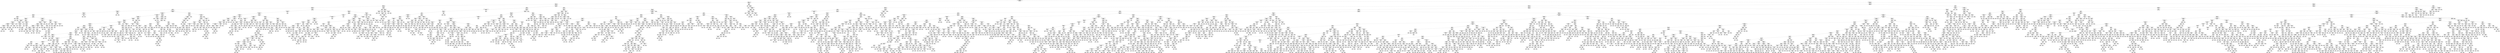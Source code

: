 digraph Tree {
node [shape=box] ;
0 [label="marital-status_Married-civ-spouse <= 0.5\ngini = 0.3656\nsamples = 32561\nvalue = [24720, 7841]"] ;
1 [label="capital-gain <= 7073.5\ngini = 0.1221\nsamples = 17585\nvalue = [16436, 1149]"] ;
0 -> 1 [labeldistance=2.5, labelangle=45, headlabel="True"] ;
2 [label="education-num <= 12.5\ngini = 0.0935\nsamples = 17274\nvalue = [16425, 849]"] ;
1 -> 2 ;
3 [label="capital-loss <= 2218.5\ngini = 0.0481\nsamples = 13864\nvalue = [13522, 342]"] ;
2 -> 3 ;
4 [label="hours-per-week <= 40.5\ngini = 0.0446\nsamples = 13807\nvalue = [13492, 315]"] ;
3 -> 4 ;
5 [label="age <= 33.5\ngini = 0.0268\nsamples = 11351\nvalue = [11197, 154]"] ;
4 -> 5 ;
6 [label="relationship_Husband <= 0.5\ngini = 0.0071\nsamples = 6698\nvalue = [6674, 24]"] ;
5 -> 6 ;
7 [label="relationship_Wife <= 0.5\ngini = 0.0068\nsamples = 6696\nvalue = [6673, 23]"] ;
6 -> 7 ;
8 [label="fnlwgt <= 23759.0\ngini = 0.0066\nsamples = 6692\nvalue = [6670, 22]"] ;
7 -> 8 ;
9 [label="fnlwgt <= 23381.0\ngini = 0.142\nsamples = 26\nvalue = [24, 2]"] ;
8 -> 9 ;
10 [label="gini = 0.0\nsamples = 23\nvalue = [23, 0]"] ;
9 -> 10 ;
11 [label="sex_Male <= 0.5\ngini = 0.4444\nsamples = 3\nvalue = [1, 2]"] ;
9 -> 11 ;
12 [label="gini = 0.0\nsamples = 1\nvalue = [1, 0]"] ;
11 -> 12 ;
13 [label="gini = 0.0\nsamples = 2\nvalue = [0, 2]"] ;
11 -> 13 ;
14 [label="age <= 28.5\ngini = 0.006\nsamples = 6666\nvalue = [6646, 20]"] ;
8 -> 14 ;
15 [label="workclass_Local-gov <= 0.5\ngini = 0.0026\nsamples = 5386\nvalue = [5379, 7]"] ;
14 -> 15 ;
16 [label="workclass_Self-emp-not-inc <= 0.5\ngini = 0.0015\nsamples = 5245\nvalue = [5241, 4]"] ;
15 -> 16 ;
17 [label="occupation_Tech-support <= 0.5\ngini = 0.0012\nsamples = 5139\nvalue = [5136, 3]"] ;
16 -> 17 ;
18 [label="occupation_Exec-managerial <= 0.5\ngini = 0.0008\nsamples = 5026\nvalue = [5024, 2]"] ;
17 -> 18 ;
19 [label="occupation_Other-service <= 0.5\ngini = 0.0004\nsamples = 4882\nvalue = [4881, 1]"] ;
18 -> 19 ;
20 [label="gini = 0.0\nsamples = 3812\nvalue = [3812, 0]"] ;
19 -> 20 ;
21 [label="fnlwgt <= 127914.5\ngini = 0.0019\nsamples = 1070\nvalue = [1069, 1]"] ;
19 -> 21 ;
22 [label="fnlwgt <= 127707.5\ngini = 0.0065\nsamples = 308\nvalue = [307, 1]"] ;
21 -> 22 ;
23 [label="gini = 0.0\nsamples = 307\nvalue = [307, 0]"] ;
22 -> 23 ;
24 [label="gini = 0.0\nsamples = 1\nvalue = [0, 1]"] ;
22 -> 24 ;
25 [label="gini = 0.0\nsamples = 762\nvalue = [762, 0]"] ;
21 -> 25 ;
26 [label="education-num <= 11.5\ngini = 0.0138\nsamples = 144\nvalue = [143, 1]"] ;
18 -> 26 ;
27 [label="gini = 0.0\nsamples = 135\nvalue = [135, 0]"] ;
26 -> 27 ;
28 [label="age <= 26.5\ngini = 0.1975\nsamples = 9\nvalue = [8, 1]"] ;
26 -> 28 ;
29 [label="gini = 0.0\nsamples = 7\nvalue = [7, 0]"] ;
28 -> 29 ;
30 [label="sex_Female <= 0.5\ngini = 0.5\nsamples = 2\nvalue = [1, 1]"] ;
28 -> 30 ;
31 [label="gini = 0.0\nsamples = 1\nvalue = [1, 0]"] ;
30 -> 31 ;
32 [label="gini = 0.0\nsamples = 1\nvalue = [0, 1]"] ;
30 -> 32 ;
33 [label="marital-status_Separated <= 0.5\ngini = 0.0175\nsamples = 113\nvalue = [112, 1]"] ;
17 -> 33 ;
34 [label="gini = 0.0\nsamples = 111\nvalue = [111, 0]"] ;
33 -> 34 ;
35 [label="fnlwgt <= 234274.5\ngini = 0.5\nsamples = 2\nvalue = [1, 1]"] ;
33 -> 35 ;
36 [label="gini = 0.0\nsamples = 1\nvalue = [1, 0]"] ;
35 -> 36 ;
37 [label="gini = 0.0\nsamples = 1\nvalue = [0, 1]"] ;
35 -> 37 ;
38 [label="race_Asian-Pac-Islander <= 0.5\ngini = 0.0187\nsamples = 106\nvalue = [105, 1]"] ;
16 -> 38 ;
39 [label="gini = 0.0\nsamples = 100\nvalue = [100, 0]"] ;
38 -> 39 ;
40 [label="relationship_Not-in-family <= 0.5\ngini = 0.2778\nsamples = 6\nvalue = [5, 1]"] ;
38 -> 40 ;
41 [label="gini = 0.0\nsamples = 4\nvalue = [4, 0]"] ;
40 -> 41 ;
42 [label="hours-per-week <= 35.0\ngini = 0.5\nsamples = 2\nvalue = [1, 1]"] ;
40 -> 42 ;
43 [label="gini = 0.0\nsamples = 1\nvalue = [0, 1]"] ;
42 -> 43 ;
44 [label="gini = 0.0\nsamples = 1\nvalue = [1, 0]"] ;
42 -> 44 ;
45 [label="education-num <= 3.5\ngini = 0.0416\nsamples = 141\nvalue = [138, 3]"] ;
15 -> 45 ;
46 [label="gini = 0.0\nsamples = 1\nvalue = [0, 1]"] ;
45 -> 46 ;
47 [label="occupation_Protective-serv <= 0.5\ngini = 0.0282\nsamples = 140\nvalue = [138, 2]"] ;
45 -> 47 ;
48 [label="gini = 0.0\nsamples = 115\nvalue = [115, 0]"] ;
47 -> 48 ;
49 [label="fnlwgt <= 196863.0\ngini = 0.1472\nsamples = 25\nvalue = [23, 2]"] ;
47 -> 49 ;
50 [label="gini = 0.0\nsamples = 14\nvalue = [14, 0]"] ;
49 -> 50 ;
51 [label="fnlwgt <= 234027.0\ngini = 0.2975\nsamples = 11\nvalue = [9, 2]"] ;
49 -> 51 ;
52 [label="age <= 23.5\ngini = 0.4444\nsamples = 3\nvalue = [1, 2]"] ;
51 -> 52 ;
53 [label="gini = 0.0\nsamples = 1\nvalue = [0, 1]"] ;
52 -> 53 ;
54 [label="sex_Female <= 0.5\ngini = 0.5\nsamples = 2\nvalue = [1, 1]"] ;
52 -> 54 ;
55 [label="gini = 0.0\nsamples = 1\nvalue = [1, 0]"] ;
54 -> 55 ;
56 [label="gini = 0.0\nsamples = 1\nvalue = [0, 1]"] ;
54 -> 56 ;
57 [label="gini = 0.0\nsamples = 8\nvalue = [8, 0]"] ;
51 -> 57 ;
58 [label="occupation_Craft-repair <= 0.5\ngini = 0.0201\nsamples = 1280\nvalue = [1267, 13]"] ;
14 -> 58 ;
59 [label="marital-status_Widowed <= 0.5\ngini = 0.0125\nsamples = 1117\nvalue = [1110, 7]"] ;
58 -> 59 ;
60 [label="workclass_State-gov <= 0.5\ngini = 0.0108\nsamples = 1106\nvalue = [1100, 6]"] ;
59 -> 60 ;
61 [label="education_7th-8th <= 0.5\ngini = 0.0075\nsamples = 1060\nvalue = [1056, 4]"] ;
60 -> 61 ;
62 [label="workclass_Federal-gov <= 0.5\ngini = 0.0057\nsamples = 1041\nvalue = [1038, 3]"] ;
61 -> 62 ;
63 [label="education_11th <= 0.5\ngini = 0.004\nsamples = 1004\nvalue = [1002, 2]"] ;
62 -> 63 ;
64 [label="fnlwgt <= 372765.0\ngini = 0.0021\nsamples = 963\nvalue = [962, 1]"] ;
63 -> 64 ;
65 [label="gini = 0.0\nsamples = 901\nvalue = [901, 0]"] ;
64 -> 65 ;
66 [label="fnlwgt <= 373437.5\ngini = 0.0317\nsamples = 62\nvalue = [61, 1]"] ;
64 -> 66 ;
67 [label="gini = 0.0\nsamples = 1\nvalue = [0, 1]"] ;
66 -> 67 ;
68 [label="gini = 0.0\nsamples = 61\nvalue = [61, 0]"] ;
66 -> 68 ;
69 [label="occupation_Exec-managerial <= 0.5\ngini = 0.0476\nsamples = 41\nvalue = [40, 1]"] ;
63 -> 69 ;
70 [label="gini = 0.0\nsamples = 39\nvalue = [39, 0]"] ;
69 -> 70 ;
71 [label="relationship_Unmarried <= 0.5\ngini = 0.5\nsamples = 2\nvalue = [1, 1]"] ;
69 -> 71 ;
72 [label="gini = 0.0\nsamples = 1\nvalue = [1, 0]"] ;
71 -> 72 ;
73 [label="gini = 0.0\nsamples = 1\nvalue = [0, 1]"] ;
71 -> 73 ;
74 [label="occupation_Other-service <= 0.5\ngini = 0.0526\nsamples = 37\nvalue = [36, 1]"] ;
62 -> 74 ;
75 [label="gini = 0.0\nsamples = 30\nvalue = [30, 0]"] ;
74 -> 75 ;
76 [label="age <= 30.5\ngini = 0.2449\nsamples = 7\nvalue = [6, 1]"] ;
74 -> 76 ;
77 [label="sex_Female <= 0.5\ngini = 0.5\nsamples = 2\nvalue = [1, 1]"] ;
76 -> 77 ;
78 [label="gini = 0.0\nsamples = 1\nvalue = [1, 0]"] ;
77 -> 78 ;
79 [label="gini = 0.0\nsamples = 1\nvalue = [0, 1]"] ;
77 -> 79 ;
80 [label="gini = 0.0\nsamples = 5\nvalue = [5, 0]"] ;
76 -> 80 ;
81 [label="occupation_Farming-fishing <= 0.5\ngini = 0.0997\nsamples = 19\nvalue = [18, 1]"] ;
61 -> 81 ;
82 [label="gini = 0.0\nsamples = 18\nvalue = [18, 0]"] ;
81 -> 82 ;
83 [label="gini = 0.0\nsamples = 1\nvalue = [0, 1]"] ;
81 -> 83 ;
84 [label="education-num <= 11.5\ngini = 0.0832\nsamples = 46\nvalue = [44, 2]"] ;
60 -> 84 ;
85 [label="fnlwgt <= 399295.0\ngini = 0.0454\nsamples = 43\nvalue = [42, 1]"] ;
84 -> 85 ;
86 [label="gini = 0.0\nsamples = 39\nvalue = [39, 0]"] ;
85 -> 86 ;
87 [label="sex_Male <= 0.5\ngini = 0.375\nsamples = 4\nvalue = [3, 1]"] ;
85 -> 87 ;
88 [label="gini = 0.0\nsamples = 3\nvalue = [3, 0]"] ;
87 -> 88 ;
89 [label="gini = 0.0\nsamples = 1\nvalue = [0, 1]"] ;
87 -> 89 ;
90 [label="sex_Female <= 0.5\ngini = 0.4444\nsamples = 3\nvalue = [2, 1]"] ;
84 -> 90 ;
91 [label="gini = 0.0\nsamples = 1\nvalue = [0, 1]"] ;
90 -> 91 ;
92 [label="gini = 0.0\nsamples = 2\nvalue = [2, 0]"] ;
90 -> 92 ;
93 [label="workclass_Self-emp-not-inc <= 0.5\ngini = 0.1653\nsamples = 11\nvalue = [10, 1]"] ;
59 -> 93 ;
94 [label="gini = 0.0\nsamples = 10\nvalue = [10, 0]"] ;
93 -> 94 ;
95 [label="gini = 0.0\nsamples = 1\nvalue = [0, 1]"] ;
93 -> 95 ;
96 [label="education-num <= 9.5\ngini = 0.0709\nsamples = 163\nvalue = [157, 6]"] ;
58 -> 96 ;
97 [label="fnlwgt <= 347879.0\ngini = 0.0177\nsamples = 112\nvalue = [111, 1]"] ;
96 -> 97 ;
98 [label="gini = 0.0\nsamples = 104\nvalue = [104, 0]"] ;
97 -> 98 ;
99 [label="fnlwgt <= 352303.5\ngini = 0.2188\nsamples = 8\nvalue = [7, 1]"] ;
97 -> 99 ;
100 [label="gini = 0.0\nsamples = 1\nvalue = [0, 1]"] ;
99 -> 100 ;
101 [label="gini = 0.0\nsamples = 7\nvalue = [7, 0]"] ;
99 -> 101 ;
102 [label="workclass_Federal-gov <= 0.5\ngini = 0.1769\nsamples = 51\nvalue = [46, 5]"] ;
96 -> 102 ;
103 [label="fnlwgt <= 220252.0\ngini = 0.1499\nsamples = 49\nvalue = [45, 4]"] ;
102 -> 103 ;
104 [label="fnlwgt <= 210558.0\ngini = 0.2188\nsamples = 32\nvalue = [28, 4]"] ;
103 -> 104 ;
105 [label="age <= 30.5\ngini = 0.1748\nsamples = 31\nvalue = [28, 3]"] ;
104 -> 105 ;
106 [label="fnlwgt <= 60105.0\ngini = 0.3367\nsamples = 14\nvalue = [11, 3]"] ;
105 -> 106 ;
107 [label="gini = 0.0\nsamples = 1\nvalue = [0, 1]"] ;
106 -> 107 ;
108 [label="fnlwgt <= 154796.5\ngini = 0.2604\nsamples = 13\nvalue = [11, 2]"] ;
106 -> 108 ;
109 [label="gini = 0.0\nsamples = 7\nvalue = [7, 0]"] ;
108 -> 109 ;
110 [label="fnlwgt <= 179165.5\ngini = 0.4444\nsamples = 6\nvalue = [4, 2]"] ;
108 -> 110 ;
111 [label="fnlwgt <= 167417.5\ngini = 0.4444\nsamples = 3\nvalue = [1, 2]"] ;
110 -> 111 ;
112 [label="gini = 0.0\nsamples = 1\nvalue = [0, 1]"] ;
111 -> 112 ;
113 [label="relationship_Not-in-family <= 0.5\ngini = 0.5\nsamples = 2\nvalue = [1, 1]"] ;
111 -> 113 ;
114 [label="gini = 0.0\nsamples = 1\nvalue = [1, 0]"] ;
113 -> 114 ;
115 [label="gini = 0.0\nsamples = 1\nvalue = [0, 1]"] ;
113 -> 115 ;
116 [label="gini = 0.0\nsamples = 3\nvalue = [3, 0]"] ;
110 -> 116 ;
117 [label="gini = 0.0\nsamples = 17\nvalue = [17, 0]"] ;
105 -> 117 ;
118 [label="gini = 0.0\nsamples = 1\nvalue = [0, 1]"] ;
104 -> 118 ;
119 [label="gini = 0.0\nsamples = 17\nvalue = [17, 0]"] ;
103 -> 119 ;
120 [label="education_Some-college <= 0.5\ngini = 0.5\nsamples = 2\nvalue = [1, 1]"] ;
102 -> 120 ;
121 [label="gini = 0.0\nsamples = 1\nvalue = [0, 1]"] ;
120 -> 121 ;
122 [label="gini = 0.0\nsamples = 1\nvalue = [1, 0]"] ;
120 -> 122 ;
123 [label="occupation_Other-service <= 0.5\ngini = 0.375\nsamples = 4\nvalue = [3, 1]"] ;
7 -> 123 ;
124 [label="gini = 0.0\nsamples = 3\nvalue = [3, 0]"] ;
123 -> 124 ;
125 [label="gini = 0.0\nsamples = 1\nvalue = [0, 1]"] ;
123 -> 125 ;
126 [label="education-num <= 9.5\ngini = 0.5\nsamples = 2\nvalue = [1, 1]"] ;
6 -> 126 ;
127 [label="gini = 0.0\nsamples = 1\nvalue = [0, 1]"] ;
126 -> 127 ;
128 [label="gini = 0.0\nsamples = 1\nvalue = [1, 0]"] ;
126 -> 128 ;
129 [label="occupation_Prof-specialty <= 0.5\ngini = 0.0543\nsamples = 4653\nvalue = [4523, 130]"] ;
5 -> 129 ;
130 [label="occupation_Exec-managerial <= 0.5\ngini = 0.046\nsamples = 4416\nvalue = [4312, 104]"] ;
129 -> 130 ;
131 [label="marital-status_Married-AF-spouse <= 0.5\ngini = 0.0376\nsamples = 4072\nvalue = [3994, 78]"] ;
130 -> 131 ;
132 [label="occupation_Protective-serv <= 0.5\ngini = 0.0367\nsamples = 4067\nvalue = [3991, 76]"] ;
131 -> 132 ;
133 [label="native-country_India <= 0.5\ngini = 0.0339\nsamples = 4000\nvalue = [3931, 69]"] ;
132 -> 133 ;
134 [label="capital-gain <= 4718.5\ngini = 0.0334\nsamples = 3999\nvalue = [3931, 68]"] ;
133 -> 134 ;
135 [label="occupation_Craft-repair <= 0.5\ngini = 0.0317\nsamples = 3972\nvalue = [3908, 64]"] ;
134 -> 135 ;
136 [label="workclass_Self-emp-inc <= 0.5\ngini = 0.0255\nsamples = 3477\nvalue = [3432, 45]"] ;
135 -> 136 ;
137 [label="fnlwgt <= 20302.0\ngini = 0.024\nsamples = 3453\nvalue = [3411, 42]"] ;
136 -> 137 ;
138 [label="fnlwgt <= 20198.5\ngini = 0.32\nsamples = 5\nvalue = [4, 1]"] ;
137 -> 138 ;
139 [label="gini = 0.0\nsamples = 4\nvalue = [4, 0]"] ;
138 -> 139 ;
140 [label="gini = 0.0\nsamples = 1\nvalue = [0, 1]"] ;
138 -> 140 ;
141 [label="occupation_Tech-support <= 0.5\ngini = 0.0235\nsamples = 3448\nvalue = [3407, 41]"] ;
137 -> 141 ;
142 [label="native-country_England <= 0.5\ngini = 0.0209\nsamples = 3319\nvalue = [3284, 35]"] ;
141 -> 142 ;
143 [label="native-country_Italy <= 0.5\ngini = 0.0203\nsamples = 3311\nvalue = [3277, 34]"] ;
142 -> 143 ;
144 [label="race_White <= 0.5\ngini = 0.0198\nsamples = 3302\nvalue = [3269, 33]"] ;
143 -> 144 ;
145 [label="education_Assoc-voc <= 0.5\ngini = 0.0024\nsamples = 827\nvalue = [826, 1]"] ;
144 -> 145 ;
146 [label="gini = 0.0\nsamples = 801\nvalue = [801, 0]"] ;
145 -> 146 ;
147 [label="workclass_Federal-gov <= 0.5\ngini = 0.074\nsamples = 26\nvalue = [25, 1]"] ;
145 -> 147 ;
148 [label="gini = 0.0\nsamples = 22\nvalue = [22, 0]"] ;
147 -> 148 ;
149 [label="fnlwgt <= 230043.5\ngini = 0.375\nsamples = 4\nvalue = [3, 1]"] ;
147 -> 149 ;
150 [label="gini = 0.0\nsamples = 3\nvalue = [3, 0]"] ;
149 -> 150 ;
151 [label="gini = 0.0\nsamples = 1\nvalue = [0, 1]"] ;
149 -> 151 ;
152 [label="occupation_Transport-moving <= 0.5\ngini = 0.0255\nsamples = 2475\nvalue = [2443, 32]"] ;
144 -> 152 ;
153 [label="age <= 56.5\ngini = 0.0227\nsamples = 2356\nvalue = [2329, 27]"] ;
152 -> 153 ;
154 [label="occupation_Adm-clerical <= 0.5\ngini = 0.0161\nsamples = 1729\nvalue = [1715, 14]"] ;
153 -> 154 ;
155 [label="hours-per-week <= 20.5\ngini = 0.0087\nsamples = 1143\nvalue = [1138, 5]"] ;
154 -> 155 ;
156 [label="age <= 50.5\ngini = 0.0339\nsamples = 116\nvalue = [114, 2]"] ;
155 -> 156 ;
157 [label="gini = 0.0\nsamples = 90\nvalue = [90, 0]"] ;
156 -> 157 ;
158 [label="age <= 52.5\ngini = 0.142\nsamples = 26\nvalue = [24, 2]"] ;
156 -> 158 ;
159 [label="education_Some-college <= 0.5\ngini = 0.375\nsamples = 8\nvalue = [6, 2]"] ;
158 -> 159 ;
160 [label="occupation_? <= 0.5\ngini = 0.2449\nsamples = 7\nvalue = [6, 1]"] ;
159 -> 160 ;
161 [label="gini = 0.0\nsamples = 6\nvalue = [6, 0]"] ;
160 -> 161 ;
162 [label="gini = 0.0\nsamples = 1\nvalue = [0, 1]"] ;
160 -> 162 ;
163 [label="gini = 0.0\nsamples = 1\nvalue = [0, 1]"] ;
159 -> 163 ;
164 [label="gini = 0.0\nsamples = 18\nvalue = [18, 0]"] ;
158 -> 164 ;
165 [label="workclass_Local-gov <= 0.5\ngini = 0.0058\nsamples = 1027\nvalue = [1024, 3]"] ;
155 -> 165 ;
166 [label="fnlwgt <= 179557.0\ngini = 0.004\nsamples = 995\nvalue = [993, 2]"] ;
165 -> 166 ;
167 [label="gini = 0.0\nsamples = 539\nvalue = [539, 0]"] ;
166 -> 167 ;
168 [label="fnlwgt <= 179602.5\ngini = 0.0087\nsamples = 456\nvalue = [454, 2]"] ;
166 -> 168 ;
169 [label="gini = 0.0\nsamples = 1\nvalue = [0, 1]"] ;
168 -> 169 ;
170 [label="fnlwgt <= 185587.0\ngini = 0.0044\nsamples = 455\nvalue = [454, 1]"] ;
168 -> 170 ;
171 [label="fnlwgt <= 185480.5\ngini = 0.0555\nsamples = 35\nvalue = [34, 1]"] ;
170 -> 171 ;
172 [label="gini = 0.0\nsamples = 34\nvalue = [34, 0]"] ;
171 -> 172 ;
173 [label="gini = 0.0\nsamples = 1\nvalue = [0, 1]"] ;
171 -> 173 ;
174 [label="gini = 0.0\nsamples = 420\nvalue = [420, 0]"] ;
170 -> 174 ;
175 [label="age <= 39.5\ngini = 0.0605\nsamples = 32\nvalue = [31, 1]"] ;
165 -> 175 ;
176 [label="occupation_Handlers-cleaners <= 0.5\ngini = 0.32\nsamples = 5\nvalue = [4, 1]"] ;
175 -> 176 ;
177 [label="gini = 0.0\nsamples = 4\nvalue = [4, 0]"] ;
176 -> 177 ;
178 [label="gini = 0.0\nsamples = 1\nvalue = [0, 1]"] ;
176 -> 178 ;
179 [label="gini = 0.0\nsamples = 27\nvalue = [27, 0]"] ;
175 -> 179 ;
180 [label="education_11th <= 0.5\ngini = 0.0302\nsamples = 586\nvalue = [577, 9]"] ;
154 -> 180 ;
181 [label="fnlwgt <= 29138.5\ngini = 0.0273\nsamples = 579\nvalue = [571, 8]"] ;
180 -> 181 ;
182 [label="workclass_Local-gov <= 0.5\ngini = 0.1653\nsamples = 11\nvalue = [10, 1]"] ;
181 -> 182 ;
183 [label="gini = 0.0\nsamples = 10\nvalue = [10, 0]"] ;
182 -> 183 ;
184 [label="gini = 0.0\nsamples = 1\nvalue = [0, 1]"] ;
182 -> 184 ;
185 [label="age <= 39.5\ngini = 0.0243\nsamples = 568\nvalue = [561, 7]"] ;
181 -> 185 ;
186 [label="workclass_Federal-gov <= 0.5\ngini = 0.0549\nsamples = 177\nvalue = [172, 5]"] ;
185 -> 186 ;
187 [label="relationship_Unmarried <= 0.5\ngini = 0.0357\nsamples = 165\nvalue = [162, 3]"] ;
186 -> 187 ;
188 [label="fnlwgt <= 343738.0\ngini = 0.0689\nsamples = 84\nvalue = [81, 3]"] ;
187 -> 188 ;
189 [label="fnlwgt <= 74509.5\ngini = 0.0487\nsamples = 80\nvalue = [78, 2]"] ;
188 -> 189 ;
190 [label="gini = 0.32\nsamples = 5\nvalue = [4, 1]"] ;
189 -> 190 ;
191 [label="gini = 0.0263\nsamples = 75\nvalue = [74, 1]"] ;
189 -> 191 ;
192 [label="fnlwgt <= 374825.0\ngini = 0.375\nsamples = 4\nvalue = [3, 1]"] ;
188 -> 192 ;
193 [label="gini = 0.0\nsamples = 1\nvalue = [0, 1]"] ;
192 -> 193 ;
194 [label="gini = 0.0\nsamples = 3\nvalue = [3, 0]"] ;
192 -> 194 ;
195 [label="gini = 0.0\nsamples = 81\nvalue = [81, 0]"] ;
187 -> 195 ;
196 [label="fnlwgt <= 188557.0\ngini = 0.2778\nsamples = 12\nvalue = [10, 2]"] ;
186 -> 196 ;
197 [label="education_Some-college <= 0.5\ngini = 0.48\nsamples = 5\nvalue = [3, 2]"] ;
196 -> 197 ;
198 [label="gini = 0.0\nsamples = 3\nvalue = [3, 0]"] ;
197 -> 198 ;
199 [label="gini = 0.0\nsamples = 2\nvalue = [0, 2]"] ;
197 -> 199 ;
200 [label="gini = 0.0\nsamples = 7\nvalue = [7, 0]"] ;
196 -> 200 ;
201 [label="fnlwgt <= 403299.0\ngini = 0.0102\nsamples = 391\nvalue = [389, 2]"] ;
185 -> 201 ;
202 [label="marital-status_Never-married <= 0.5\ngini = 0.0052\nsamples = 383\nvalue = [382, 1]"] ;
201 -> 202 ;
203 [label="gini = 0.0\nsamples = 310\nvalue = [310, 0]"] ;
202 -> 203 ;
204 [label="fnlwgt <= 197612.5\ngini = 0.027\nsamples = 73\nvalue = [72, 1]"] ;
202 -> 204 ;
205 [label="gini = 0.0\nsamples = 52\nvalue = [52, 0]"] ;
204 -> 205 ;
206 [label="fnlwgt <= 203035.0\ngini = 0.0907\nsamples = 21\nvalue = [20, 1]"] ;
204 -> 206 ;
207 [label="gini = 0.0\nsamples = 1\nvalue = [0, 1]"] ;
206 -> 207 ;
208 [label="gini = 0.0\nsamples = 20\nvalue = [20, 0]"] ;
206 -> 208 ;
209 [label="fnlwgt <= 414990.0\ngini = 0.2188\nsamples = 8\nvalue = [7, 1]"] ;
201 -> 209 ;
210 [label="gini = 0.0\nsamples = 1\nvalue = [0, 1]"] ;
209 -> 210 ;
211 [label="gini = 0.0\nsamples = 7\nvalue = [7, 0]"] ;
209 -> 211 ;
212 [label="sex_Female <= 0.5\ngini = 0.2449\nsamples = 7\nvalue = [6, 1]"] ;
180 -> 212 ;
213 [label="gini = 0.0\nsamples = 1\nvalue = [0, 1]"] ;
212 -> 213 ;
214 [label="gini = 0.0\nsamples = 6\nvalue = [6, 0]"] ;
212 -> 214 ;
215 [label="occupation_Sales <= 0.5\ngini = 0.0406\nsamples = 627\nvalue = [614, 13]"] ;
153 -> 215 ;
216 [label="native-country_Puerto-Rico <= 0.5\ngini = 0.0285\nsamples = 554\nvalue = [546, 8]"] ;
215 -> 216 ;
217 [label="hours-per-week <= 21.0\ngini = 0.0253\nsamples = 547\nvalue = [540, 7]"] ;
216 -> 217 ;
218 [label="gini = 0.0\nsamples = 173\nvalue = [173, 0]"] ;
217 -> 218 ;
219 [label="hours-per-week <= 22.5\ngini = 0.0367\nsamples = 374\nvalue = [367, 7]"] ;
217 -> 219 ;
220 [label="gini = 0.0\nsamples = 1\nvalue = [0, 1]"] ;
219 -> 220 ;
221 [label="fnlwgt <= 365272.5\ngini = 0.0317\nsamples = 373\nvalue = [367, 6]"] ;
219 -> 221 ;
222 [label="workclass_Private <= 0.5\ngini = 0.0272\nsamples = 363\nvalue = [358, 5]"] ;
221 -> 222 ;
223 [label="education_11th <= 0.5\ngini = 0.0583\nsamples = 133\nvalue = [129, 4]"] ;
222 -> 223 ;
224 [label="fnlwgt <= 188228.0\ngini = 0.0458\nsamples = 128\nvalue = [125, 3]"] ;
223 -> 224 ;
225 [label="gini = 0.0713\nsamples = 81\nvalue = [78, 3]"] ;
224 -> 225 ;
226 [label="gini = 0.0\nsamples = 47\nvalue = [47, 0]"] ;
224 -> 226 ;
227 [label="occupation_? <= 0.5\ngini = 0.32\nsamples = 5\nvalue = [4, 1]"] ;
223 -> 227 ;
228 [label="gini = 0.0\nsamples = 1\nvalue = [0, 1]"] ;
227 -> 228 ;
229 [label="gini = 0.0\nsamples = 4\nvalue = [4, 0]"] ;
227 -> 229 ;
230 [label="fnlwgt <= 110399.5\ngini = 0.0087\nsamples = 230\nvalue = [229, 1]"] ;
222 -> 230 ;
231 [label="fnlwgt <= 109614.0\ngini = 0.0408\nsamples = 48\nvalue = [47, 1]"] ;
230 -> 231 ;
232 [label="gini = 0.0\nsamples = 47\nvalue = [47, 0]"] ;
231 -> 232 ;
233 [label="gini = 0.0\nsamples = 1\nvalue = [0, 1]"] ;
231 -> 233 ;
234 [label="gini = 0.0\nsamples = 182\nvalue = [182, 0]"] ;
230 -> 234 ;
235 [label="fnlwgt <= 366107.0\ngini = 0.18\nsamples = 10\nvalue = [9, 1]"] ;
221 -> 235 ;
236 [label="gini = 0.0\nsamples = 1\nvalue = [0, 1]"] ;
235 -> 236 ;
237 [label="gini = 0.0\nsamples = 9\nvalue = [9, 0]"] ;
235 -> 237 ;
238 [label="sex_Male <= 0.5\ngini = 0.2449\nsamples = 7\nvalue = [6, 1]"] ;
216 -> 238 ;
239 [label="gini = 0.0\nsamples = 6\nvalue = [6, 0]"] ;
238 -> 239 ;
240 [label="gini = 0.0\nsamples = 1\nvalue = [0, 1]"] ;
238 -> 240 ;
241 [label="hours-per-week <= 34.5\ngini = 0.1276\nsamples = 73\nvalue = [68, 5]"] ;
215 -> 241 ;
242 [label="gini = 0.0\nsamples = 43\nvalue = [43, 0]"] ;
241 -> 242 ;
243 [label="hours-per-week <= 35.5\ngini = 0.2778\nsamples = 30\nvalue = [25, 5]"] ;
241 -> 243 ;
244 [label="relationship_Not-in-family <= 0.5\ngini = 0.4898\nsamples = 7\nvalue = [4, 3]"] ;
243 -> 244 ;
245 [label="gini = 0.0\nsamples = 2\nvalue = [2, 0]"] ;
244 -> 245 ;
246 [label="fnlwgt <= 158080.5\ngini = 0.48\nsamples = 5\nvalue = [2, 3]"] ;
244 -> 246 ;
247 [label="fnlwgt <= 126294.5\ngini = 0.4444\nsamples = 3\nvalue = [2, 1]"] ;
246 -> 247 ;
248 [label="gini = 0.0\nsamples = 1\nvalue = [0, 1]"] ;
247 -> 248 ;
249 [label="gini = 0.0\nsamples = 2\nvalue = [2, 0]"] ;
247 -> 249 ;
250 [label="gini = 0.0\nsamples = 2\nvalue = [0, 2]"] ;
246 -> 250 ;
251 [label="fnlwgt <= 344270.0\ngini = 0.1588\nsamples = 23\nvalue = [21, 2]"] ;
243 -> 251 ;
252 [label="age <= 65.5\ngini = 0.0907\nsamples = 21\nvalue = [20, 1]"] ;
251 -> 252 ;
253 [label="gini = 0.0\nsamples = 16\nvalue = [16, 0]"] ;
252 -> 253 ;
254 [label="fnlwgt <= 156674.5\ngini = 0.32\nsamples = 5\nvalue = [4, 1]"] ;
252 -> 254 ;
255 [label="gini = 0.0\nsamples = 3\nvalue = [3, 0]"] ;
254 -> 255 ;
256 [label="fnlwgt <= 225866.0\ngini = 0.5\nsamples = 2\nvalue = [1, 1]"] ;
254 -> 256 ;
257 [label="gini = 0.0\nsamples = 1\nvalue = [0, 1]"] ;
256 -> 257 ;
258 [label="gini = 0.0\nsamples = 1\nvalue = [1, 0]"] ;
256 -> 258 ;
259 [label="relationship_Not-in-family <= 0.5\ngini = 0.5\nsamples = 2\nvalue = [1, 1]"] ;
251 -> 259 ;
260 [label="gini = 0.0\nsamples = 1\nvalue = [0, 1]"] ;
259 -> 260 ;
261 [label="gini = 0.0\nsamples = 1\nvalue = [1, 0]"] ;
259 -> 261 ;
262 [label="education_9th <= 0.5\ngini = 0.0805\nsamples = 119\nvalue = [114, 5]"] ;
152 -> 262 ;
263 [label="education_Some-college <= 0.5\ngini = 0.0655\nsamples = 118\nvalue = [114, 4]"] ;
262 -> 263 ;
264 [label="education_10th <= 0.5\ngini = 0.0412\nsamples = 95\nvalue = [93, 2]"] ;
263 -> 264 ;
265 [label="age <= 52.5\ngini = 0.0227\nsamples = 87\nvalue = [86, 1]"] ;
264 -> 265 ;
266 [label="gini = 0.0\nsamples = 67\nvalue = [67, 0]"] ;
265 -> 266 ;
267 [label="age <= 53.5\ngini = 0.095\nsamples = 20\nvalue = [19, 1]"] ;
265 -> 267 ;
268 [label="fnlwgt <= 123357.0\ngini = 0.2449\nsamples = 7\nvalue = [6, 1]"] ;
267 -> 268 ;
269 [label="fnlwgt <= 112813.0\ngini = 0.4444\nsamples = 3\nvalue = [2, 1]"] ;
268 -> 269 ;
270 [label="gini = 0.0\nsamples = 2\nvalue = [2, 0]"] ;
269 -> 270 ;
271 [label="gini = 0.0\nsamples = 1\nvalue = [0, 1]"] ;
269 -> 271 ;
272 [label="gini = 0.0\nsamples = 4\nvalue = [4, 0]"] ;
268 -> 272 ;
273 [label="gini = 0.0\nsamples = 13\nvalue = [13, 0]"] ;
267 -> 273 ;
274 [label="marital-status_Never-married <= 0.5\ngini = 0.2188\nsamples = 8\nvalue = [7, 1]"] ;
264 -> 274 ;
275 [label="gini = 0.0\nsamples = 7\nvalue = [7, 0]"] ;
274 -> 275 ;
276 [label="gini = 0.0\nsamples = 1\nvalue = [0, 1]"] ;
274 -> 276 ;
277 [label="marital-status_Divorced <= 0.5\ngini = 0.1588\nsamples = 23\nvalue = [21, 2]"] ;
263 -> 277 ;
278 [label="gini = 0.0\nsamples = 12\nvalue = [12, 0]"] ;
277 -> 278 ;
279 [label="workclass_Private <= 0.5\ngini = 0.2975\nsamples = 11\nvalue = [9, 2]"] ;
277 -> 279 ;
280 [label="gini = 0.0\nsamples = 6\nvalue = [6, 0]"] ;
279 -> 280 ;
281 [label="age <= 38.5\ngini = 0.48\nsamples = 5\nvalue = [3, 2]"] ;
279 -> 281 ;
282 [label="gini = 0.0\nsamples = 2\nvalue = [2, 0]"] ;
281 -> 282 ;
283 [label="capital-loss <= 690.0\ngini = 0.4444\nsamples = 3\nvalue = [1, 2]"] ;
281 -> 283 ;
284 [label="gini = 0.0\nsamples = 2\nvalue = [0, 2]"] ;
283 -> 284 ;
285 [label="gini = 0.0\nsamples = 1\nvalue = [1, 0]"] ;
283 -> 285 ;
286 [label="gini = 0.0\nsamples = 1\nvalue = [0, 1]"] ;
262 -> 286 ;
287 [label="education_7th-8th <= 0.5\ngini = 0.1975\nsamples = 9\nvalue = [8, 1]"] ;
143 -> 287 ;
288 [label="gini = 0.0\nsamples = 8\nvalue = [8, 0]"] ;
287 -> 288 ;
289 [label="gini = 0.0\nsamples = 1\nvalue = [0, 1]"] ;
287 -> 289 ;
290 [label="age <= 40.5\ngini = 0.2188\nsamples = 8\nvalue = [7, 1]"] ;
142 -> 290 ;
291 [label="gini = 0.0\nsamples = 1\nvalue = [0, 1]"] ;
290 -> 291 ;
292 [label="gini = 0.0\nsamples = 7\nvalue = [7, 0]"] ;
290 -> 292 ;
293 [label="native-country_Guatemala <= 0.5\ngini = 0.0887\nsamples = 129\nvalue = [123, 6]"] ;
141 -> 293 ;
294 [label="hours-per-week <= 13.5\ngini = 0.0751\nsamples = 128\nvalue = [123, 5]"] ;
293 -> 294 ;
295 [label="fnlwgt <= 231076.5\ngini = 0.5\nsamples = 2\nvalue = [1, 1]"] ;
294 -> 295 ;
296 [label="gini = 0.0\nsamples = 1\nvalue = [0, 1]"] ;
295 -> 296 ;
297 [label="gini = 0.0\nsamples = 1\nvalue = [1, 0]"] ;
295 -> 297 ;
298 [label="native-country_? <= 0.5\ngini = 0.0615\nsamples = 126\nvalue = [122, 4]"] ;
294 -> 298 ;
299 [label="marital-status_Divorced <= 0.5\ngini = 0.0472\nsamples = 124\nvalue = [121, 3]"] ;
298 -> 299 ;
300 [label="age <= 45.5\ngini = 0.0965\nsamples = 59\nvalue = [56, 3]"] ;
299 -> 300 ;
301 [label="marital-status_Widowed <= 0.5\ngini = 0.1454\nsamples = 38\nvalue = [35, 3]"] ;
300 -> 301 ;
302 [label="education_Some-college <= 0.5\ngini = 0.1049\nsamples = 36\nvalue = [34, 2]"] ;
301 -> 302 ;
303 [label="gini = 0.0\nsamples = 24\nvalue = [24, 0]"] ;
302 -> 303 ;
304 [label="relationship_Not-in-family <= 0.5\ngini = 0.2778\nsamples = 12\nvalue = [10, 2]"] ;
302 -> 304 ;
305 [label="gini = 0.0\nsamples = 7\nvalue = [7, 0]"] ;
304 -> 305 ;
306 [label="hours-per-week <= 39.0\ngini = 0.48\nsamples = 5\nvalue = [3, 2]"] ;
304 -> 306 ;
307 [label="gini = 0.0\nsamples = 2\nvalue = [2, 0]"] ;
306 -> 307 ;
308 [label="age <= 36.5\ngini = 0.4444\nsamples = 3\nvalue = [1, 2]"] ;
306 -> 308 ;
309 [label="gini = 0.0\nsamples = 1\nvalue = [1, 0]"] ;
308 -> 309 ;
310 [label="gini = 0.0\nsamples = 2\nvalue = [0, 2]"] ;
308 -> 310 ;
311 [label="age <= 43.5\ngini = 0.5\nsamples = 2\nvalue = [1, 1]"] ;
301 -> 311 ;
312 [label="gini = 0.0\nsamples = 1\nvalue = [1, 0]"] ;
311 -> 312 ;
313 [label="gini = 0.0\nsamples = 1\nvalue = [0, 1]"] ;
311 -> 313 ;
314 [label="gini = 0.0\nsamples = 21\nvalue = [21, 0]"] ;
300 -> 314 ;
315 [label="gini = 0.0\nsamples = 65\nvalue = [65, 0]"] ;
299 -> 315 ;
316 [label="fnlwgt <= 156576.0\ngini = 0.5\nsamples = 2\nvalue = [1, 1]"] ;
298 -> 316 ;
317 [label="gini = 0.0\nsamples = 1\nvalue = [1, 0]"] ;
316 -> 317 ;
318 [label="gini = 0.0\nsamples = 1\nvalue = [0, 1]"] ;
316 -> 318 ;
319 [label="gini = 0.0\nsamples = 1\nvalue = [0, 1]"] ;
293 -> 319 ;
320 [label="race_Asian-Pac-Islander <= 0.5\ngini = 0.2188\nsamples = 24\nvalue = [21, 3]"] ;
136 -> 320 ;
321 [label="age <= 56.5\ngini = 0.1588\nsamples = 23\nvalue = [21, 2]"] ;
320 -> 321 ;
322 [label="gini = 0.0\nsamples = 15\nvalue = [15, 0]"] ;
321 -> 322 ;
323 [label="age <= 59.5\ngini = 0.375\nsamples = 8\nvalue = [6, 2]"] ;
321 -> 323 ;
324 [label="gini = 0.0\nsamples = 1\nvalue = [0, 1]"] ;
323 -> 324 ;
325 [label="hours-per-week <= 30.0\ngini = 0.2449\nsamples = 7\nvalue = [6, 1]"] ;
323 -> 325 ;
326 [label="gini = 0.0\nsamples = 5\nvalue = [5, 0]"] ;
325 -> 326 ;
327 [label="sex_Male <= 0.5\ngini = 0.5\nsamples = 2\nvalue = [1, 1]"] ;
325 -> 327 ;
328 [label="gini = 0.0\nsamples = 1\nvalue = [1, 0]"] ;
327 -> 328 ;
329 [label="gini = 0.0\nsamples = 1\nvalue = [0, 1]"] ;
327 -> 329 ;
330 [label="gini = 0.0\nsamples = 1\nvalue = [0, 1]"] ;
320 -> 330 ;
331 [label="age <= 49.5\ngini = 0.0738\nsamples = 495\nvalue = [476, 19]"] ;
135 -> 331 ;
332 [label="education_Some-college <= 0.5\ngini = 0.0422\nsamples = 371\nvalue = [363, 8]"] ;
331 -> 332 ;
333 [label="marital-status_Married-spouse-absent <= 0.5\ngini = 0.014\nsamples = 284\nvalue = [282, 2]"] ;
332 -> 333 ;
334 [label="fnlwgt <= 85951.0\ngini = 0.0074\nsamples = 269\nvalue = [268, 1]"] ;
333 -> 334 ;
335 [label="fnlwgt <= 84861.5\ngini = 0.0713\nsamples = 27\nvalue = [26, 1]"] ;
334 -> 335 ;
336 [label="gini = 0.0\nsamples = 26\nvalue = [26, 0]"] ;
335 -> 336 ;
337 [label="gini = 0.0\nsamples = 1\nvalue = [0, 1]"] ;
335 -> 337 ;
338 [label="gini = 0.0\nsamples = 242\nvalue = [242, 0]"] ;
334 -> 338 ;
339 [label="age <= 40.5\ngini = 0.1244\nsamples = 15\nvalue = [14, 1]"] ;
333 -> 339 ;
340 [label="age <= 39.0\ngini = 0.2778\nsamples = 6\nvalue = [5, 1]"] ;
339 -> 340 ;
341 [label="gini = 0.0\nsamples = 5\nvalue = [5, 0]"] ;
340 -> 341 ;
342 [label="gini = 0.0\nsamples = 1\nvalue = [0, 1]"] ;
340 -> 342 ;
343 [label="gini = 0.0\nsamples = 9\nvalue = [9, 0]"] ;
339 -> 343 ;
344 [label="fnlwgt <= 41026.0\ngini = 0.1284\nsamples = 87\nvalue = [81, 6]"] ;
332 -> 344 ;
345 [label="marital-status_Never-married <= 0.5\ngini = 0.4444\nsamples = 3\nvalue = [1, 2]"] ;
344 -> 345 ;
346 [label="gini = 0.0\nsamples = 2\nvalue = [0, 2]"] ;
345 -> 346 ;
347 [label="gini = 0.0\nsamples = 1\nvalue = [1, 0]"] ;
345 -> 347 ;
348 [label="age <= 45.5\ngini = 0.0907\nsamples = 84\nvalue = [80, 4]"] ;
344 -> 348 ;
349 [label="hours-per-week <= 36.0\ngini = 0.0548\nsamples = 71\nvalue = [69, 2]"] ;
348 -> 349 ;
350 [label="hours-per-week <= 32.5\ngini = 0.1975\nsamples = 9\nvalue = [8, 1]"] ;
349 -> 350 ;
351 [label="gini = 0.0\nsamples = 7\nvalue = [7, 0]"] ;
350 -> 351 ;
352 [label="workclass_Private <= 0.5\ngini = 0.5\nsamples = 2\nvalue = [1, 1]"] ;
350 -> 352 ;
353 [label="gini = 0.0\nsamples = 1\nvalue = [0, 1]"] ;
352 -> 353 ;
354 [label="gini = 0.0\nsamples = 1\nvalue = [1, 0]"] ;
352 -> 354 ;
355 [label="fnlwgt <= 126203.5\ngini = 0.0317\nsamples = 62\nvalue = [61, 1]"] ;
349 -> 355 ;
356 [label="fnlwgt <= 125050.0\ngini = 0.095\nsamples = 20\nvalue = [19, 1]"] ;
355 -> 356 ;
357 [label="gini = 0.0\nsamples = 19\nvalue = [19, 0]"] ;
356 -> 357 ;
358 [label="gini = 0.0\nsamples = 1\nvalue = [0, 1]"] ;
356 -> 358 ;
359 [label="gini = 0.0\nsamples = 42\nvalue = [42, 0]"] ;
355 -> 359 ;
360 [label="fnlwgt <= 308836.0\ngini = 0.2604\nsamples = 13\nvalue = [11, 2]"] ;
348 -> 360 ;
361 [label="hours-per-week <= 39.0\ngini = 0.1528\nsamples = 12\nvalue = [11, 1]"] ;
360 -> 361 ;
362 [label="workclass_Private <= 0.5\ngini = 0.5\nsamples = 2\nvalue = [1, 1]"] ;
361 -> 362 ;
363 [label="gini = 0.0\nsamples = 1\nvalue = [1, 0]"] ;
362 -> 363 ;
364 [label="gini = 0.0\nsamples = 1\nvalue = [0, 1]"] ;
362 -> 364 ;
365 [label="gini = 0.0\nsamples = 10\nvalue = [10, 0]"] ;
361 -> 365 ;
366 [label="gini = 0.0\nsamples = 1\nvalue = [0, 1]"] ;
360 -> 366 ;
367 [label="workclass_Local-gov <= 0.5\ngini = 0.1617\nsamples = 124\nvalue = [113, 11]"] ;
331 -> 367 ;
368 [label="fnlwgt <= 111950.0\ngini = 0.1409\nsamples = 118\nvalue = [109, 9]"] ;
367 -> 368 ;
369 [label="fnlwgt <= 109658.0\ngini = 0.32\nsamples = 25\nvalue = [20, 5]"] ;
368 -> 369 ;
370 [label="age <= 57.0\ngini = 0.2778\nsamples = 24\nvalue = [20, 4]"] ;
369 -> 370 ;
371 [label="age <= 55.5\ngini = 0.4082\nsamples = 14\nvalue = [10, 4]"] ;
370 -> 371 ;
372 [label="fnlwgt <= 91403.0\ngini = 0.355\nsamples = 13\nvalue = [10, 3]"] ;
371 -> 372 ;
373 [label="marital-status_Divorced <= 0.5\ngini = 0.2188\nsamples = 8\nvalue = [7, 1]"] ;
372 -> 373 ;
374 [label="gini = 0.0\nsamples = 4\nvalue = [4, 0]"] ;
373 -> 374 ;
375 [label="fnlwgt <= 37185.5\ngini = 0.375\nsamples = 4\nvalue = [3, 1]"] ;
373 -> 375 ;
376 [label="gini = 0.0\nsamples = 2\nvalue = [2, 0]"] ;
375 -> 376 ;
377 [label="relationship_Unmarried <= 0.5\ngini = 0.5\nsamples = 2\nvalue = [1, 1]"] ;
375 -> 377 ;
378 [label="gini = 0.0\nsamples = 1\nvalue = [0, 1]"] ;
377 -> 378 ;
379 [label="gini = 0.0\nsamples = 1\nvalue = [1, 0]"] ;
377 -> 379 ;
380 [label="relationship_Own-child <= 0.5\ngini = 0.48\nsamples = 5\nvalue = [3, 2]"] ;
372 -> 380 ;
381 [label="marital-status_Divorced <= 0.5\ngini = 0.4444\nsamples = 3\nvalue = [1, 2]"] ;
380 -> 381 ;
382 [label="gini = 0.0\nsamples = 2\nvalue = [0, 2]"] ;
381 -> 382 ;
383 [label="gini = 0.0\nsamples = 1\nvalue = [1, 0]"] ;
381 -> 383 ;
384 [label="gini = 0.0\nsamples = 2\nvalue = [2, 0]"] ;
380 -> 384 ;
385 [label="gini = 0.0\nsamples = 1\nvalue = [0, 1]"] ;
371 -> 385 ;
386 [label="gini = 0.0\nsamples = 10\nvalue = [10, 0]"] ;
370 -> 386 ;
387 [label="gini = 0.0\nsamples = 1\nvalue = [0, 1]"] ;
369 -> 387 ;
388 [label="education_Assoc-voc <= 0.5\ngini = 0.0823\nsamples = 93\nvalue = [89, 4]"] ;
368 -> 388 ;
389 [label="hours-per-week <= 9.0\ngini = 0.0638\nsamples = 91\nvalue = [88, 3]"] ;
388 -> 389 ;
390 [label="native-country_Puerto-Rico <= 0.5\ngini = 0.5\nsamples = 2\nvalue = [1, 1]"] ;
389 -> 390 ;
391 [label="gini = 0.0\nsamples = 1\nvalue = [1, 0]"] ;
390 -> 391 ;
392 [label="gini = 0.0\nsamples = 1\nvalue = [0, 1]"] ;
390 -> 392 ;
393 [label="age <= 53.5\ngini = 0.0439\nsamples = 89\nvalue = [87, 2]"] ;
389 -> 393 ;
394 [label="education_Some-college <= 0.5\ngini = 0.0997\nsamples = 38\nvalue = [36, 2]"] ;
393 -> 394 ;
395 [label="fnlwgt <= 242477.0\ngini = 0.0605\nsamples = 32\nvalue = [31, 1]"] ;
394 -> 395 ;
396 [label="gini = 0.0\nsamples = 25\nvalue = [25, 0]"] ;
395 -> 396 ;
397 [label="fnlwgt <= 266166.5\ngini = 0.2449\nsamples = 7\nvalue = [6, 1]"] ;
395 -> 397 ;
398 [label="gini = 0.0\nsamples = 1\nvalue = [0, 1]"] ;
397 -> 398 ;
399 [label="gini = 0.0\nsamples = 6\nvalue = [6, 0]"] ;
397 -> 399 ;
400 [label="fnlwgt <= 187115.0\ngini = 0.2778\nsamples = 6\nvalue = [5, 1]"] ;
394 -> 400 ;
401 [label="gini = 0.0\nsamples = 3\nvalue = [3, 0]"] ;
400 -> 401 ;
402 [label="fnlwgt <= 241933.0\ngini = 0.4444\nsamples = 3\nvalue = [2, 1]"] ;
400 -> 402 ;
403 [label="gini = 0.0\nsamples = 1\nvalue = [0, 1]"] ;
402 -> 403 ;
404 [label="gini = 0.0\nsamples = 2\nvalue = [2, 0]"] ;
402 -> 404 ;
405 [label="gini = 0.0\nsamples = 51\nvalue = [51, 0]"] ;
393 -> 405 ;
406 [label="workclass_Private <= 0.5\ngini = 0.5\nsamples = 2\nvalue = [1, 1]"] ;
388 -> 406 ;
407 [label="gini = 0.0\nsamples = 1\nvalue = [1, 0]"] ;
406 -> 407 ;
408 [label="gini = 0.0\nsamples = 1\nvalue = [0, 1]"] ;
406 -> 408 ;
409 [label="fnlwgt <= 171014.5\ngini = 0.4444\nsamples = 6\nvalue = [4, 2]"] ;
367 -> 409 ;
410 [label="gini = 0.0\nsamples = 3\nvalue = [3, 0]"] ;
409 -> 410 ;
411 [label="education_Assoc-voc <= 0.5\ngini = 0.4444\nsamples = 3\nvalue = [1, 2]"] ;
409 -> 411 ;
412 [label="gini = 0.0\nsamples = 2\nvalue = [0, 2]"] ;
411 -> 412 ;
413 [label="gini = 0.0\nsamples = 1\nvalue = [1, 0]"] ;
411 -> 413 ;
414 [label="capital-gain <= 4826.0\ngini = 0.2524\nsamples = 27\nvalue = [23, 4]"] ;
134 -> 414 ;
415 [label="gini = 0.0\nsamples = 3\nvalue = [0, 3]"] ;
414 -> 415 ;
416 [label="occupation_Tech-support <= 0.5\ngini = 0.0799\nsamples = 24\nvalue = [23, 1]"] ;
414 -> 416 ;
417 [label="gini = 0.0\nsamples = 21\nvalue = [21, 0]"] ;
416 -> 417 ;
418 [label="fnlwgt <= 179372.5\ngini = 0.4444\nsamples = 3\nvalue = [2, 1]"] ;
416 -> 418 ;
419 [label="gini = 0.0\nsamples = 2\nvalue = [2, 0]"] ;
418 -> 419 ;
420 [label="gini = 0.0\nsamples = 1\nvalue = [0, 1]"] ;
418 -> 420 ;
421 [label="gini = 0.0\nsamples = 1\nvalue = [0, 1]"] ;
133 -> 421 ;
422 [label="workclass_Private <= 0.5\ngini = 0.1871\nsamples = 67\nvalue = [60, 7]"] ;
132 -> 422 ;
423 [label="fnlwgt <= 364930.5\ngini = 0.2726\nsamples = 43\nvalue = [36, 7]"] ;
422 -> 423 ;
424 [label="fnlwgt <= 33692.0\ngini = 0.2449\nsamples = 42\nvalue = [36, 6]"] ;
423 -> 424 ;
425 [label="marital-status_Divorced <= 0.5\ngini = 0.5\nsamples = 2\nvalue = [1, 1]"] ;
424 -> 425 ;
426 [label="gini = 0.0\nsamples = 1\nvalue = [1, 0]"] ;
425 -> 426 ;
427 [label="gini = 0.0\nsamples = 1\nvalue = [0, 1]"] ;
425 -> 427 ;
428 [label="relationship_Not-in-family <= 0.5\ngini = 0.2188\nsamples = 40\nvalue = [35, 5]"] ;
424 -> 428 ;
429 [label="gini = 0.0\nsamples = 16\nvalue = [16, 0]"] ;
428 -> 429 ;
430 [label="marital-status_Divorced <= 0.5\ngini = 0.3299\nsamples = 24\nvalue = [19, 5]"] ;
428 -> 430 ;
431 [label="fnlwgt <= 152565.0\ngini = 0.4152\nsamples = 17\nvalue = [12, 5]"] ;
430 -> 431 ;
432 [label="gini = 0.0\nsamples = 6\nvalue = [6, 0]"] ;
431 -> 432 ;
433 [label="fnlwgt <= 188687.5\ngini = 0.4959\nsamples = 11\nvalue = [6, 5]"] ;
431 -> 433 ;
434 [label="gini = 0.0\nsamples = 2\nvalue = [0, 2]"] ;
433 -> 434 ;
435 [label="race_Black <= 0.5\ngini = 0.4444\nsamples = 9\nvalue = [6, 3]"] ;
433 -> 435 ;
436 [label="fnlwgt <= 207835.0\ngini = 0.5\nsamples = 6\nvalue = [3, 3]"] ;
435 -> 436 ;
437 [label="gini = 0.0\nsamples = 2\nvalue = [2, 0]"] ;
436 -> 437 ;
438 [label="sex_Female <= 0.5\ngini = 0.375\nsamples = 4\nvalue = [1, 3]"] ;
436 -> 438 ;
439 [label="gini = 0.0\nsamples = 3\nvalue = [0, 3]"] ;
438 -> 439 ;
440 [label="gini = 0.0\nsamples = 1\nvalue = [1, 0]"] ;
438 -> 440 ;
441 [label="gini = 0.0\nsamples = 3\nvalue = [3, 0]"] ;
435 -> 441 ;
442 [label="gini = 0.0\nsamples = 7\nvalue = [7, 0]"] ;
430 -> 442 ;
443 [label="gini = 0.0\nsamples = 1\nvalue = [0, 1]"] ;
423 -> 443 ;
444 [label="gini = 0.0\nsamples = 24\nvalue = [24, 0]"] ;
422 -> 444 ;
445 [label="hours-per-week <= 32.5\ngini = 0.48\nsamples = 5\nvalue = [3, 2]"] ;
131 -> 445 ;
446 [label="gini = 0.0\nsamples = 2\nvalue = [2, 0]"] ;
445 -> 446 ;
447 [label="education_Assoc-acdm <= 0.5\ngini = 0.4444\nsamples = 3\nvalue = [1, 2]"] ;
445 -> 447 ;
448 [label="gini = 0.0\nsamples = 2\nvalue = [0, 2]"] ;
447 -> 448 ;
449 [label="gini = 0.0\nsamples = 1\nvalue = [1, 0]"] ;
447 -> 449 ;
450 [label="capital-gain <= 5373.5\ngini = 0.1397\nsamples = 344\nvalue = [318, 26]"] ;
130 -> 450 ;
451 [label="native-country_Japan <= 0.5\ngini = 0.1351\nsamples = 343\nvalue = [318, 25]"] ;
450 -> 451 ;
452 [label="native-country_Ireland <= 0.5\ngini = 0.1305\nsamples = 342\nvalue = [318, 24]"] ;
451 -> 452 ;
453 [label="education-num <= 10.5\ngini = 0.1258\nsamples = 341\nvalue = [318, 23]"] ;
452 -> 453 ;
454 [label="marital-status_Widowed <= 0.5\ngini = 0.1033\nsamples = 293\nvalue = [277, 16]"] ;
453 -> 454 ;
455 [label="fnlwgt <= 61980.5\ngini = 0.0835\nsamples = 252\nvalue = [241, 11]"] ;
454 -> 455 ;
456 [label="fnlwgt <= 47090.0\ngini = 0.2112\nsamples = 25\nvalue = [22, 3]"] ;
455 -> 456 ;
457 [label="gini = 0.0\nsamples = 19\nvalue = [19, 0]"] ;
456 -> 457 ;
458 [label="relationship_Unmarried <= 0.5\ngini = 0.5\nsamples = 6\nvalue = [3, 3]"] ;
456 -> 458 ;
459 [label="fnlwgt <= 57409.5\ngini = 0.375\nsamples = 4\nvalue = [3, 1]"] ;
458 -> 459 ;
460 [label="gini = 0.0\nsamples = 3\nvalue = [3, 0]"] ;
459 -> 460 ;
461 [label="gini = 0.0\nsamples = 1\nvalue = [0, 1]"] ;
459 -> 461 ;
462 [label="gini = 0.0\nsamples = 2\nvalue = [0, 2]"] ;
458 -> 462 ;
463 [label="fnlwgt <= 138184.0\ngini = 0.068\nsamples = 227\nvalue = [219, 8]"] ;
455 -> 463 ;
464 [label="gini = 0.0\nsamples = 63\nvalue = [63, 0]"] ;
463 -> 464 ;
465 [label="fnlwgt <= 140565.0\ngini = 0.0928\nsamples = 164\nvalue = [156, 8]"] ;
463 -> 465 ;
466 [label="gini = 0.0\nsamples = 1\nvalue = [0, 1]"] ;
465 -> 466 ;
467 [label="education_HS-grad <= 0.5\ngini = 0.0822\nsamples = 163\nvalue = [156, 7]"] ;
465 -> 467 ;
468 [label="age <= 53.5\ngini = 0.0222\nsamples = 89\nvalue = [88, 1]"] ;
467 -> 468 ;
469 [label="gini = 0.0\nsamples = 73\nvalue = [73, 0]"] ;
468 -> 469 ;
470 [label="marital-status_Never-married <= 0.5\ngini = 0.1172\nsamples = 16\nvalue = [15, 1]"] ;
468 -> 470 ;
471 [label="gini = 0.0\nsamples = 14\nvalue = [14, 0]"] ;
470 -> 471 ;
472 [label="workclass_Self-emp-inc <= 0.5\ngini = 0.5\nsamples = 2\nvalue = [1, 1]"] ;
470 -> 472 ;
473 [label="gini = 0.0\nsamples = 1\nvalue = [0, 1]"] ;
472 -> 473 ;
474 [label="gini = 0.0\nsamples = 1\nvalue = [1, 0]"] ;
472 -> 474 ;
475 [label="fnlwgt <= 329254.5\ngini = 0.149\nsamples = 74\nvalue = [68, 6]"] ;
467 -> 475 ;
476 [label="hours-per-week <= 32.5\ngini = 0.1172\nsamples = 64\nvalue = [60, 4]"] ;
475 -> 476 ;
477 [label="fnlwgt <= 212834.5\ngini = 0.4444\nsamples = 3\nvalue = [2, 1]"] ;
476 -> 477 ;
478 [label="gini = 0.0\nsamples = 1\nvalue = [0, 1]"] ;
477 -> 478 ;
479 [label="gini = 0.0\nsamples = 2\nvalue = [2, 0]"] ;
477 -> 479 ;
480 [label="relationship_Unmarried <= 0.5\ngini = 0.0935\nsamples = 61\nvalue = [58, 3]"] ;
476 -> 480 ;
481 [label="gini = 0.0\nsamples = 32\nvalue = [32, 0]"] ;
480 -> 481 ;
482 [label="fnlwgt <= 157395.5\ngini = 0.1855\nsamples = 29\nvalue = [26, 3]"] ;
480 -> 482 ;
483 [label="gini = 0.0\nsamples = 1\nvalue = [0, 1]"] ;
482 -> 483 ;
484 [label="race_Black <= 0.5\ngini = 0.1327\nsamples = 28\nvalue = [26, 2]"] ;
482 -> 484 ;
485 [label="age <= 35.5\ngini = 0.0713\nsamples = 27\nvalue = [26, 1]"] ;
484 -> 485 ;
486 [label="fnlwgt <= 259374.0\ngini = 0.32\nsamples = 5\nvalue = [4, 1]"] ;
485 -> 486 ;
487 [label="gini = 0.0\nsamples = 3\nvalue = [3, 0]"] ;
486 -> 487 ;
488 [label="age <= 34.5\ngini = 0.5\nsamples = 2\nvalue = [1, 1]"] ;
486 -> 488 ;
489 [label="gini = 0.0\nsamples = 1\nvalue = [1, 0]"] ;
488 -> 489 ;
490 [label="gini = 0.0\nsamples = 1\nvalue = [0, 1]"] ;
488 -> 490 ;
491 [label="gini = 0.0\nsamples = 22\nvalue = [22, 0]"] ;
485 -> 491 ;
492 [label="gini = 0.0\nsamples = 1\nvalue = [0, 1]"] ;
484 -> 492 ;
493 [label="fnlwgt <= 344967.5\ngini = 0.32\nsamples = 10\nvalue = [8, 2]"] ;
475 -> 493 ;
494 [label="race_White <= 0.5\ngini = 0.4444\nsamples = 3\nvalue = [1, 2]"] ;
493 -> 494 ;
495 [label="gini = 0.0\nsamples = 1\nvalue = [1, 0]"] ;
494 -> 495 ;
496 [label="gini = 0.0\nsamples = 2\nvalue = [0, 2]"] ;
494 -> 496 ;
497 [label="gini = 0.0\nsamples = 7\nvalue = [7, 0]"] ;
493 -> 497 ;
498 [label="fnlwgt <= 25270.0\ngini = 0.2142\nsamples = 41\nvalue = [36, 5]"] ;
454 -> 498 ;
499 [label="fnlwgt <= 21494.0\ngini = 0.5\nsamples = 2\nvalue = [1, 1]"] ;
498 -> 499 ;
500 [label="gini = 0.0\nsamples = 1\nvalue = [1, 0]"] ;
499 -> 500 ;
501 [label="gini = 0.0\nsamples = 1\nvalue = [0, 1]"] ;
499 -> 501 ;
502 [label="fnlwgt <= 126767.0\ngini = 0.1841\nsamples = 39\nvalue = [35, 4]"] ;
498 -> 502 ;
503 [label="gini = 0.0\nsamples = 12\nvalue = [12, 0]"] ;
502 -> 503 ;
504 [label="fnlwgt <= 142112.0\ngini = 0.2524\nsamples = 27\nvalue = [23, 4]"] ;
502 -> 504 ;
505 [label="education-num <= 8.5\ngini = 0.4444\nsamples = 3\nvalue = [1, 2]"] ;
504 -> 505 ;
506 [label="gini = 0.0\nsamples = 1\nvalue = [1, 0]"] ;
505 -> 506 ;
507 [label="gini = 0.0\nsamples = 2\nvalue = [0, 2]"] ;
505 -> 507 ;
508 [label="age <= 66.5\ngini = 0.1528\nsamples = 24\nvalue = [22, 2]"] ;
504 -> 508 ;
509 [label="gini = 0.0\nsamples = 16\nvalue = [16, 0]"] ;
508 -> 509 ;
510 [label="age <= 69.0\ngini = 0.375\nsamples = 8\nvalue = [6, 2]"] ;
508 -> 510 ;
511 [label="gini = 0.0\nsamples = 2\nvalue = [0, 2]"] ;
510 -> 511 ;
512 [label="gini = 0.0\nsamples = 6\nvalue = [6, 0]"] ;
510 -> 512 ;
513 [label="age <= 57.0\ngini = 0.2491\nsamples = 48\nvalue = [41, 7]"] ;
453 -> 513 ;
514 [label="fnlwgt <= 354495.0\ngini = 0.142\nsamples = 39\nvalue = [36, 3]"] ;
513 -> 514 ;
515 [label="relationship_Not-in-family <= 0.5\ngini = 0.1023\nsamples = 37\nvalue = [35, 2]"] ;
514 -> 515 ;
516 [label="gini = 0.0\nsamples = 19\nvalue = [19, 0]"] ;
515 -> 516 ;
517 [label="workclass_Private <= 0.5\ngini = 0.1975\nsamples = 18\nvalue = [16, 2]"] ;
515 -> 517 ;
518 [label="gini = 0.0\nsamples = 10\nvalue = [10, 0]"] ;
517 -> 518 ;
519 [label="age <= 47.0\ngini = 0.375\nsamples = 8\nvalue = [6, 2]"] ;
517 -> 519 ;
520 [label="education_Assoc-acdm <= 0.5\ngini = 0.4444\nsamples = 6\nvalue = [4, 2]"] ;
519 -> 520 ;
521 [label="gini = 0.0\nsamples = 1\nvalue = [0, 1]"] ;
520 -> 521 ;
522 [label="fnlwgt <= 228697.0\ngini = 0.32\nsamples = 5\nvalue = [4, 1]"] ;
520 -> 522 ;
523 [label="gini = 0.0\nsamples = 3\nvalue = [3, 0]"] ;
522 -> 523 ;
524 [label="fnlwgt <= 269098.0\ngini = 0.5\nsamples = 2\nvalue = [1, 1]"] ;
522 -> 524 ;
525 [label="gini = 0.0\nsamples = 1\nvalue = [0, 1]"] ;
524 -> 525 ;
526 [label="gini = 0.0\nsamples = 1\nvalue = [1, 0]"] ;
524 -> 526 ;
527 [label="gini = 0.0\nsamples = 2\nvalue = [2, 0]"] ;
519 -> 527 ;
528 [label="age <= 42.5\ngini = 0.5\nsamples = 2\nvalue = [1, 1]"] ;
514 -> 528 ;
529 [label="gini = 0.0\nsamples = 1\nvalue = [0, 1]"] ;
528 -> 529 ;
530 [label="gini = 0.0\nsamples = 1\nvalue = [1, 0]"] ;
528 -> 530 ;
531 [label="fnlwgt <= 157862.0\ngini = 0.4938\nsamples = 9\nvalue = [5, 4]"] ;
513 -> 531 ;
532 [label="gini = 0.0\nsamples = 3\nvalue = [0, 3]"] ;
531 -> 532 ;
533 [label="fnlwgt <= 266228.0\ngini = 0.2778\nsamples = 6\nvalue = [5, 1]"] ;
531 -> 533 ;
534 [label="gini = 0.0\nsamples = 5\nvalue = [5, 0]"] ;
533 -> 534 ;
535 [label="gini = 0.0\nsamples = 1\nvalue = [0, 1]"] ;
533 -> 535 ;
536 [label="gini = 0.0\nsamples = 1\nvalue = [0, 1]"] ;
452 -> 536 ;
537 [label="gini = 0.0\nsamples = 1\nvalue = [0, 1]"] ;
451 -> 537 ;
538 [label="gini = 0.0\nsamples = 1\nvalue = [0, 1]"] ;
450 -> 538 ;
539 [label="sex_Female <= 0.5\ngini = 0.1953\nsamples = 237\nvalue = [211, 26]"] ;
129 -> 539 ;
540 [label="capital-gain <= 4718.5\ngini = 0.4012\nsamples = 54\nvalue = [39, 15]"] ;
539 -> 540 ;
541 [label="race_Amer-Indian-Eskimo <= 0.5\ngini = 0.375\nsamples = 52\nvalue = [39, 13]"] ;
540 -> 541 ;
542 [label="native-country_Germany <= 0.5\ngini = 0.3599\nsamples = 51\nvalue = [39, 12]"] ;
541 -> 542 ;
543 [label="native-country_Japan <= 0.5\ngini = 0.3432\nsamples = 50\nvalue = [39, 11]"] ;
542 -> 543 ;
544 [label="fnlwgt <= 29452.0\ngini = 0.3249\nsamples = 49\nvalue = [39, 10]"] ;
543 -> 544 ;
545 [label="gini = 0.0\nsamples = 1\nvalue = [0, 1]"] ;
544 -> 545 ;
546 [label="fnlwgt <= 201059.0\ngini = 0.3047\nsamples = 48\nvalue = [39, 9]"] ;
544 -> 546 ;
547 [label="workclass_Local-gov <= 0.5\ngini = 0.1748\nsamples = 31\nvalue = [28, 3]"] ;
546 -> 547 ;
548 [label="age <= 38.5\ngini = 0.074\nsamples = 26\nvalue = [25, 1]"] ;
547 -> 548 ;
549 [label="education-num <= 9.5\ngini = 0.2778\nsamples = 6\nvalue = [5, 1]"] ;
548 -> 549 ;
550 [label="fnlwgt <= 142626.0\ngini = 0.4444\nsamples = 3\nvalue = [2, 1]"] ;
549 -> 550 ;
551 [label="gini = 0.0\nsamples = 1\nvalue = [0, 1]"] ;
550 -> 551 ;
552 [label="gini = 0.0\nsamples = 2\nvalue = [2, 0]"] ;
550 -> 552 ;
553 [label="gini = 0.0\nsamples = 3\nvalue = [3, 0]"] ;
549 -> 553 ;
554 [label="gini = 0.0\nsamples = 20\nvalue = [20, 0]"] ;
548 -> 554 ;
555 [label="education_Some-college <= 0.5\ngini = 0.48\nsamples = 5\nvalue = [3, 2]"] ;
547 -> 555 ;
556 [label="age <= 39.0\ngini = 0.4444\nsamples = 3\nvalue = [1, 2]"] ;
555 -> 556 ;
557 [label="gini = 0.0\nsamples = 1\nvalue = [1, 0]"] ;
556 -> 557 ;
558 [label="gini = 0.0\nsamples = 2\nvalue = [0, 2]"] ;
556 -> 558 ;
559 [label="gini = 0.0\nsamples = 2\nvalue = [2, 0]"] ;
555 -> 559 ;
560 [label="fnlwgt <= 329693.0\ngini = 0.4567\nsamples = 17\nvalue = [11, 6]"] ;
546 -> 560 ;
561 [label="age <= 49.0\ngini = 0.4959\nsamples = 11\nvalue = [5, 6]"] ;
560 -> 561 ;
562 [label="age <= 39.5\ngini = 0.4688\nsamples = 8\nvalue = [5, 3]"] ;
561 -> 562 ;
563 [label="education-num <= 10.5\ngini = 0.48\nsamples = 5\nvalue = [2, 3]"] ;
562 -> 563 ;
564 [label="capital-loss <= 782.0\ngini = 0.4444\nsamples = 3\nvalue = [2, 1]"] ;
563 -> 564 ;
565 [label="gini = 0.0\nsamples = 2\nvalue = [2, 0]"] ;
564 -> 565 ;
566 [label="gini = 0.0\nsamples = 1\nvalue = [0, 1]"] ;
564 -> 566 ;
567 [label="gini = 0.0\nsamples = 2\nvalue = [0, 2]"] ;
563 -> 567 ;
568 [label="gini = 0.0\nsamples = 3\nvalue = [3, 0]"] ;
562 -> 568 ;
569 [label="gini = 0.0\nsamples = 3\nvalue = [0, 3]"] ;
561 -> 569 ;
570 [label="gini = 0.0\nsamples = 6\nvalue = [6, 0]"] ;
560 -> 570 ;
571 [label="gini = 0.0\nsamples = 1\nvalue = [0, 1]"] ;
543 -> 571 ;
572 [label="gini = 0.0\nsamples = 1\nvalue = [0, 1]"] ;
542 -> 572 ;
573 [label="gini = 0.0\nsamples = 1\nvalue = [0, 1]"] ;
541 -> 573 ;
574 [label="gini = 0.0\nsamples = 2\nvalue = [0, 2]"] ;
540 -> 574 ;
575 [label="native-country_Philippines <= 0.5\ngini = 0.113\nsamples = 183\nvalue = [172, 11]"] ;
539 -> 575 ;
576 [label="capital-loss <= 1472.0\ngini = 0.1039\nsamples = 182\nvalue = [172, 10]"] ;
575 -> 576 ;
577 [label="workclass_Federal-gov <= 0.5\ngini = 0.0955\nsamples = 179\nvalue = [170, 9]"] ;
576 -> 577 ;
578 [label="age <= 36.5\ngini = 0.0794\nsamples = 169\nvalue = [162, 7]"] ;
577 -> 578 ;
579 [label="hours-per-week <= 16.0\ngini = 0.2041\nsamples = 26\nvalue = [23, 3]"] ;
578 -> 579 ;
580 [label="marital-status_Never-married <= 0.5\ngini = 0.5\nsamples = 2\nvalue = [1, 1]"] ;
579 -> 580 ;
581 [label="gini = 0.0\nsamples = 1\nvalue = [1, 0]"] ;
580 -> 581 ;
582 [label="gini = 0.0\nsamples = 1\nvalue = [0, 1]"] ;
580 -> 582 ;
583 [label="marital-status_Divorced <= 0.5\ngini = 0.1528\nsamples = 24\nvalue = [22, 2]"] ;
579 -> 583 ;
584 [label="gini = 0.0\nsamples = 15\nvalue = [15, 0]"] ;
583 -> 584 ;
585 [label="relationship_Own-child <= 0.5\ngini = 0.3457\nsamples = 9\nvalue = [7, 2]"] ;
583 -> 585 ;
586 [label="fnlwgt <= 178916.0\ngini = 0.2188\nsamples = 8\nvalue = [7, 1]"] ;
585 -> 586 ;
587 [label="fnlwgt <= 112725.5\ngini = 0.4444\nsamples = 3\nvalue = [2, 1]"] ;
586 -> 587 ;
588 [label="gini = 0.0\nsamples = 2\nvalue = [2, 0]"] ;
587 -> 588 ;
589 [label="gini = 0.0\nsamples = 1\nvalue = [0, 1]"] ;
587 -> 589 ;
590 [label="gini = 0.0\nsamples = 5\nvalue = [5, 0]"] ;
586 -> 590 ;
591 [label="gini = 0.0\nsamples = 1\nvalue = [0, 1]"] ;
585 -> 591 ;
592 [label="marital-status_Divorced <= 0.5\ngini = 0.0544\nsamples = 143\nvalue = [139, 4]"] ;
578 -> 592 ;
593 [label="gini = 0.0\nsamples = 69\nvalue = [69, 0]"] ;
592 -> 593 ;
594 [label="education_Some-college <= 0.5\ngini = 0.1023\nsamples = 74\nvalue = [70, 4]"] ;
592 -> 594 ;
595 [label="fnlwgt <= 46887.0\ngini = 0.1557\nsamples = 47\nvalue = [43, 4]"] ;
594 -> 595 ;
596 [label="hours-per-week <= 38.0\ngini = 0.5\nsamples = 2\nvalue = [1, 1]"] ;
595 -> 596 ;
597 [label="gini = 0.0\nsamples = 1\nvalue = [1, 0]"] ;
596 -> 597 ;
598 [label="gini = 0.0\nsamples = 1\nvalue = [0, 1]"] ;
596 -> 598 ;
599 [label="fnlwgt <= 137044.5\ngini = 0.1244\nsamples = 45\nvalue = [42, 3]"] ;
595 -> 599 ;
600 [label="gini = 0.0\nsamples = 18\nvalue = [18, 0]"] ;
599 -> 600 ;
601 [label="fnlwgt <= 139169.0\ngini = 0.1975\nsamples = 27\nvalue = [24, 3]"] ;
599 -> 601 ;
602 [label="gini = 0.0\nsamples = 1\nvalue = [0, 1]"] ;
601 -> 602 ;
603 [label="age <= 44.5\ngini = 0.142\nsamples = 26\nvalue = [24, 2]"] ;
601 -> 603 ;
604 [label="age <= 43.5\ngini = 0.32\nsamples = 10\nvalue = [8, 2]"] ;
603 -> 604 ;
605 [label="fnlwgt <= 183690.0\ngini = 0.1975\nsamples = 9\nvalue = [8, 1]"] ;
604 -> 605 ;
606 [label="gini = 0.0\nsamples = 5\nvalue = [5, 0]"] ;
605 -> 606 ;
607 [label="education_Assoc-voc <= 0.5\ngini = 0.375\nsamples = 4\nvalue = [3, 1]"] ;
605 -> 607 ;
608 [label="gini = 0.0\nsamples = 3\nvalue = [3, 0]"] ;
607 -> 608 ;
609 [label="gini = 0.0\nsamples = 1\nvalue = [0, 1]"] ;
607 -> 609 ;
610 [label="gini = 0.0\nsamples = 1\nvalue = [0, 1]"] ;
604 -> 610 ;
611 [label="gini = 0.0\nsamples = 16\nvalue = [16, 0]"] ;
603 -> 611 ;
612 [label="gini = 0.0\nsamples = 27\nvalue = [27, 0]"] ;
594 -> 612 ;
613 [label="fnlwgt <= 242596.5\ngini = 0.32\nsamples = 10\nvalue = [8, 2]"] ;
577 -> 613 ;
614 [label="race_White <= 0.5\ngini = 0.1975\nsamples = 9\nvalue = [8, 1]"] ;
613 -> 614 ;
615 [label="gini = 0.0\nsamples = 5\nvalue = [5, 0]"] ;
614 -> 615 ;
616 [label="education_HS-grad <= 0.5\ngini = 0.375\nsamples = 4\nvalue = [3, 1]"] ;
614 -> 616 ;
617 [label="age <= 47.0\ngini = 0.5\nsamples = 2\nvalue = [1, 1]"] ;
616 -> 617 ;
618 [label="gini = 0.0\nsamples = 1\nvalue = [0, 1]"] ;
617 -> 618 ;
619 [label="gini = 0.0\nsamples = 1\nvalue = [1, 0]"] ;
617 -> 619 ;
620 [label="gini = 0.0\nsamples = 2\nvalue = [2, 0]"] ;
616 -> 620 ;
621 [label="gini = 0.0\nsamples = 1\nvalue = [0, 1]"] ;
613 -> 621 ;
622 [label="marital-status_Never-married <= 0.5\ngini = 0.4444\nsamples = 3\nvalue = [2, 1]"] ;
576 -> 622 ;
623 [label="gini = 0.0\nsamples = 2\nvalue = [2, 0]"] ;
622 -> 623 ;
624 [label="gini = 0.0\nsamples = 1\nvalue = [0, 1]"] ;
622 -> 624 ;
625 [label="gini = 0.0\nsamples = 1\nvalue = [0, 1]"] ;
575 -> 625 ;
626 [label="age <= 38.5\ngini = 0.1225\nsamples = 2456\nvalue = [2295, 161]"] ;
4 -> 626 ;
627 [label="native-country_India <= 0.5\ngini = 0.0748\nsamples = 1568\nvalue = [1507, 61]"] ;
626 -> 627 ;
628 [label="relationship_Not-in-family <= 0.5\ngini = 0.0736\nsamples = 1567\nvalue = [1507, 60]"] ;
627 -> 628 ;
629 [label="native-country_Portugal <= 0.5\ngini = 0.0264\nsamples = 673\nvalue = [664, 9]"] ;
628 -> 629 ;
630 [label="race_Asian-Pac-Islander <= 0.5\ngini = 0.0236\nsamples = 671\nvalue = [663, 8]"] ;
629 -> 630 ;
631 [label="relationship_Husband <= 0.5\ngini = 0.0181\nsamples = 657\nvalue = [651, 6]"] ;
630 -> 631 ;
632 [label="hours-per-week <= 98.5\ngini = 0.0152\nsamples = 653\nvalue = [648, 5]"] ;
631 -> 632 ;
633 [label="workclass_Federal-gov <= 0.5\ngini = 0.0123\nsamples = 649\nvalue = [645, 4]"] ;
632 -> 633 ;
634 [label="marital-status_Married-spouse-absent <= 0.5\ngini = 0.0093\nsamples = 642\nvalue = [639, 3]"] ;
633 -> 634 ;
635 [label="fnlwgt <= 284055.5\ngini = 0.0063\nsamples = 628\nvalue = [626, 2]"] ;
634 -> 635 ;
636 [label="gini = 0.0\nsamples = 537\nvalue = [537, 0]"] ;
635 -> 636 ;
637 [label="fnlwgt <= 284811.5\ngini = 0.043\nsamples = 91\nvalue = [89, 2]"] ;
635 -> 637 ;
638 [label="gini = 0.0\nsamples = 1\nvalue = [0, 1]"] ;
637 -> 638 ;
639 [label="fnlwgt <= 287804.5\ngini = 0.022\nsamples = 90\nvalue = [89, 1]"] ;
637 -> 639 ;
640 [label="age <= 33.0\ngini = 0.4444\nsamples = 3\nvalue = [2, 1]"] ;
639 -> 640 ;
641 [label="gini = 0.0\nsamples = 2\nvalue = [2, 0]"] ;
640 -> 641 ;
642 [label="gini = 0.0\nsamples = 1\nvalue = [0, 1]"] ;
640 -> 642 ;
643 [label="gini = 0.0\nsamples = 87\nvalue = [87, 0]"] ;
639 -> 643 ;
644 [label="workclass_Self-emp-not-inc <= 0.5\ngini = 0.1327\nsamples = 14\nvalue = [13, 1]"] ;
634 -> 644 ;
645 [label="gini = 0.0\nsamples = 13\nvalue = [13, 0]"] ;
644 -> 645 ;
646 [label="gini = 0.0\nsamples = 1\nvalue = [0, 1]"] ;
644 -> 646 ;
647 [label="education_Assoc-acdm <= 0.5\ngini = 0.2449\nsamples = 7\nvalue = [6, 1]"] ;
633 -> 647 ;
648 [label="gini = 0.0\nsamples = 6\nvalue = [6, 0]"] ;
647 -> 648 ;
649 [label="gini = 0.0\nsamples = 1\nvalue = [0, 1]"] ;
647 -> 649 ;
650 [label="fnlwgt <= 173043.0\ngini = 0.375\nsamples = 4\nvalue = [3, 1]"] ;
632 -> 650 ;
651 [label="gini = 0.0\nsamples = 3\nvalue = [3, 0]"] ;
650 -> 651 ;
652 [label="gini = 0.0\nsamples = 1\nvalue = [0, 1]"] ;
650 -> 652 ;
653 [label="education_HS-grad <= 0.5\ngini = 0.375\nsamples = 4\nvalue = [3, 1]"] ;
631 -> 653 ;
654 [label="gini = 0.0\nsamples = 1\nvalue = [0, 1]"] ;
653 -> 654 ;
655 [label="gini = 0.0\nsamples = 3\nvalue = [3, 0]"] ;
653 -> 655 ;
656 [label="occupation_Adm-clerical <= 0.5\ngini = 0.2449\nsamples = 14\nvalue = [12, 2]"] ;
630 -> 656 ;
657 [label="fnlwgt <= 70533.5\ngini = 0.142\nsamples = 13\nvalue = [12, 1]"] ;
656 -> 657 ;
658 [label="gini = 0.0\nsamples = 1\nvalue = [0, 1]"] ;
657 -> 658 ;
659 [label="gini = 0.0\nsamples = 12\nvalue = [12, 0]"] ;
657 -> 659 ;
660 [label="gini = 0.0\nsamples = 1\nvalue = [0, 1]"] ;
656 -> 660 ;
661 [label="relationship_Unmarried <= 0.5\ngini = 0.5\nsamples = 2\nvalue = [1, 1]"] ;
629 -> 661 ;
662 [label="gini = 0.0\nsamples = 1\nvalue = [1, 0]"] ;
661 -> 662 ;
663 [label="gini = 0.0\nsamples = 1\nvalue = [0, 1]"] ;
661 -> 663 ;
664 [label="workclass_Private <= 0.5\ngini = 0.1076\nsamples = 894\nvalue = [843, 51]"] ;
628 -> 664 ;
665 [label="occupation_Exec-managerial <= 0.5\ngini = 0.2006\nsamples = 168\nvalue = [149, 19]"] ;
664 -> 665 ;
666 [label="occupation_Protective-serv <= 0.5\ngini = 0.1537\nsamples = 143\nvalue = [131, 12]"] ;
665 -> 666 ;
667 [label="fnlwgt <= 344990.0\ngini = 0.1155\nsamples = 130\nvalue = [122, 8]"] ;
666 -> 667 ;
668 [label="education_HS-grad <= 0.5\ngini = 0.0805\nsamples = 119\nvalue = [114, 5]"] ;
667 -> 668 ;
669 [label="gini = 0.0\nsamples = 68\nvalue = [68, 0]"] ;
668 -> 669 ;
670 [label="fnlwgt <= 34376.0\ngini = 0.1769\nsamples = 51\nvalue = [46, 5]"] ;
668 -> 670 ;
671 [label="hours-per-week <= 57.5\ngini = 0.5\nsamples = 4\nvalue = [2, 2]"] ;
670 -> 671 ;
672 [label="gini = 0.0\nsamples = 2\nvalue = [2, 0]"] ;
671 -> 672 ;
673 [label="gini = 0.0\nsamples = 2\nvalue = [0, 2]"] ;
671 -> 673 ;
674 [label="occupation_Sales <= 0.5\ngini = 0.1195\nsamples = 47\nvalue = [44, 3]"] ;
670 -> 674 ;
675 [label="occupation_Adm-clerical <= 0.5\ngini = 0.0868\nsamples = 44\nvalue = [42, 2]"] ;
674 -> 675 ;
676 [label="age <= 29.5\ngini = 0.0487\nsamples = 40\nvalue = [39, 1]"] ;
675 -> 676 ;
677 [label="age <= 28.5\ngini = 0.18\nsamples = 10\nvalue = [9, 1]"] ;
676 -> 677 ;
678 [label="gini = 0.0\nsamples = 8\nvalue = [8, 0]"] ;
677 -> 678 ;
679 [label="fnlwgt <= 235386.0\ngini = 0.5\nsamples = 2\nvalue = [1, 1]"] ;
677 -> 679 ;
680 [label="gini = 0.0\nsamples = 1\nvalue = [0, 1]"] ;
679 -> 680 ;
681 [label="gini = 0.0\nsamples = 1\nvalue = [1, 0]"] ;
679 -> 681 ;
682 [label="gini = 0.0\nsamples = 30\nvalue = [30, 0]"] ;
676 -> 682 ;
683 [label="marital-status_Divorced <= 0.5\ngini = 0.375\nsamples = 4\nvalue = [3, 1]"] ;
675 -> 683 ;
684 [label="gini = 0.0\nsamples = 1\nvalue = [0, 1]"] ;
683 -> 684 ;
685 [label="gini = 0.0\nsamples = 3\nvalue = [3, 0]"] ;
683 -> 685 ;
686 [label="fnlwgt <= 142863.0\ngini = 0.4444\nsamples = 3\nvalue = [2, 1]"] ;
674 -> 686 ;
687 [label="gini = 0.0\nsamples = 1\nvalue = [0, 1]"] ;
686 -> 687 ;
688 [label="gini = 0.0\nsamples = 2\nvalue = [2, 0]"] ;
686 -> 688 ;
689 [label="workclass_Self-emp-not-inc <= 0.5\ngini = 0.3967\nsamples = 11\nvalue = [8, 3]"] ;
667 -> 689 ;
690 [label="gini = 0.0\nsamples = 6\nvalue = [6, 0]"] ;
689 -> 690 ;
691 [label="education_Some-college <= 0.5\ngini = 0.48\nsamples = 5\nvalue = [2, 3]"] ;
689 -> 691 ;
692 [label="gini = 0.0\nsamples = 3\nvalue = [0, 3]"] ;
691 -> 692 ;
693 [label="gini = 0.0\nsamples = 2\nvalue = [2, 0]"] ;
691 -> 693 ;
694 [label="age <= 28.0\ngini = 0.426\nsamples = 13\nvalue = [9, 4]"] ;
666 -> 694 ;
695 [label="gini = 0.0\nsamples = 4\nvalue = [4, 0]"] ;
694 -> 695 ;
696 [label="age <= 32.0\ngini = 0.4938\nsamples = 9\nvalue = [5, 4]"] ;
694 -> 696 ;
697 [label="gini = 0.0\nsamples = 2\nvalue = [0, 2]"] ;
696 -> 697 ;
698 [label="fnlwgt <= 183982.5\ngini = 0.4082\nsamples = 7\nvalue = [5, 2]"] ;
696 -> 698 ;
699 [label="age <= 33.5\ngini = 0.4444\nsamples = 3\nvalue = [1, 2]"] ;
698 -> 699 ;
700 [label="gini = 0.0\nsamples = 1\nvalue = [1, 0]"] ;
699 -> 700 ;
701 [label="gini = 0.0\nsamples = 2\nvalue = [0, 2]"] ;
699 -> 701 ;
702 [label="gini = 0.0\nsamples = 4\nvalue = [4, 0]"] ;
698 -> 702 ;
703 [label="hours-per-week <= 62.5\ngini = 0.4032\nsamples = 25\nvalue = [18, 7]"] ;
665 -> 703 ;
704 [label="fnlwgt <= 58156.5\ngini = 0.255\nsamples = 20\nvalue = [17, 3]"] ;
703 -> 704 ;
705 [label="gini = 0.0\nsamples = 1\nvalue = [0, 1]"] ;
704 -> 705 ;
706 [label="education_12th <= 0.5\ngini = 0.1884\nsamples = 19\nvalue = [17, 2]"] ;
704 -> 706 ;
707 [label="fnlwgt <= 114965.0\ngini = 0.1049\nsamples = 18\nvalue = [17, 1]"] ;
706 -> 707 ;
708 [label="fnlwgt <= 102419.5\ngini = 0.4444\nsamples = 3\nvalue = [2, 1]"] ;
707 -> 708 ;
709 [label="gini = 0.0\nsamples = 2\nvalue = [2, 0]"] ;
708 -> 709 ;
710 [label="gini = 0.0\nsamples = 1\nvalue = [0, 1]"] ;
708 -> 710 ;
711 [label="gini = 0.0\nsamples = 15\nvalue = [15, 0]"] ;
707 -> 711 ;
712 [label="gini = 0.0\nsamples = 1\nvalue = [0, 1]"] ;
706 -> 712 ;
713 [label="native-country_Cuba <= 0.5\ngini = 0.32\nsamples = 5\nvalue = [1, 4]"] ;
703 -> 713 ;
714 [label="gini = 0.0\nsamples = 4\nvalue = [0, 4]"] ;
713 -> 714 ;
715 [label="gini = 0.0\nsamples = 1\nvalue = [1, 0]"] ;
713 -> 715 ;
716 [label="education-num <= 10.5\ngini = 0.0843\nsamples = 726\nvalue = [694, 32]"] ;
664 -> 716 ;
717 [label="fnlwgt <= 30808.5\ngini = 0.0672\nsamples = 632\nvalue = [610, 22]"] ;
716 -> 717 ;
718 [label="fnlwgt <= 30066.0\ngini = 0.2975\nsamples = 11\nvalue = [9, 2]"] ;
717 -> 718 ;
719 [label="hours-per-week <= 49.0\ngini = 0.18\nsamples = 10\nvalue = [9, 1]"] ;
718 -> 719 ;
720 [label="occupation_Craft-repair <= 0.5\ngini = 0.5\nsamples = 2\nvalue = [1, 1]"] ;
719 -> 720 ;
721 [label="gini = 0.0\nsamples = 1\nvalue = [1, 0]"] ;
720 -> 721 ;
722 [label="gini = 0.0\nsamples = 1\nvalue = [0, 1]"] ;
720 -> 722 ;
723 [label="gini = 0.0\nsamples = 8\nvalue = [8, 0]"] ;
719 -> 723 ;
724 [label="gini = 0.0\nsamples = 1\nvalue = [0, 1]"] ;
718 -> 724 ;
725 [label="education_9th <= 0.5\ngini = 0.0623\nsamples = 621\nvalue = [601, 20]"] ;
717 -> 725 ;
726 [label="fnlwgt <= 465605.5\ngini = 0.0575\nsamples = 608\nvalue = [590, 18]"] ;
725 -> 726 ;
727 [label="hours-per-week <= 41.5\ngini = 0.0524\nsamples = 594\nvalue = [578, 16]"] ;
726 -> 727 ;
728 [label="education-num <= 9.5\ngini = 0.32\nsamples = 5\nvalue = [4, 1]"] ;
727 -> 728 ;
729 [label="gini = 0.0\nsamples = 4\nvalue = [4, 0]"] ;
728 -> 729 ;
730 [label="gini = 0.0\nsamples = 1\nvalue = [0, 1]"] ;
728 -> 730 ;
731 [label="education_7th-8th <= 0.5\ngini = 0.0496\nsamples = 589\nvalue = [574, 15]"] ;
727 -> 731 ;
732 [label="fnlwgt <= 251746.5\ngini = 0.0469\nsamples = 583\nvalue = [569, 14]"] ;
731 -> 732 ;
733 [label="fnlwgt <= 250640.0\ngini = 0.0617\nsamples = 439\nvalue = [425, 14]"] ;
732 -> 733 ;
734 [label="age <= 23.5\ngini = 0.0576\nsamples = 438\nvalue = [425, 13]"] ;
733 -> 734 ;
735 [label="gini = 0.0\nsamples = 92\nvalue = [92, 0]"] ;
734 -> 735 ;
736 [label="education_12th <= 0.5\ngini = 0.0723\nsamples = 346\nvalue = [333, 13]"] ;
734 -> 736 ;
737 [label="occupation_Sales <= 0.5\ngini = 0.0681\nsamples = 340\nvalue = [328, 12]"] ;
736 -> 737 ;
738 [label="race_Asian-Pac-Islander <= 0.5\ngini = 0.0537\nsamples = 290\nvalue = [282, 8]"] ;
737 -> 738 ;
739 [label="occupation_Prof-specialty <= 0.5\ngini = 0.0476\nsamples = 287\nvalue = [280, 7]"] ;
738 -> 739 ;
740 [label="age <= 24.5\ngini = 0.0424\nsamples = 277\nvalue = [271, 6]"] ;
739 -> 740 ;
741 [label="marital-status_Divorced <= 0.5\ngini = 0.1653\nsamples = 11\nvalue = [10, 1]"] ;
740 -> 741 ;
742 [label="gini = 0.0\nsamples = 9\nvalue = [9, 0]"] ;
741 -> 742 ;
743 [label="education-num <= 9.5\ngini = 0.5\nsamples = 2\nvalue = [1, 1]"] ;
741 -> 743 ;
744 [label="gini = 0.0\nsamples = 1\nvalue = [0, 1]"] ;
743 -> 744 ;
745 [label="gini = 0.0\nsamples = 1\nvalue = [1, 0]"] ;
743 -> 745 ;
746 [label="occupation_Transport-moving <= 0.5\ngini = 0.0369\nsamples = 266\nvalue = [261, 5]"] ;
740 -> 746 ;
747 [label="marital-status_Separated <= 0.5\ngini = 0.0259\nsamples = 229\nvalue = [226, 3]"] ;
746 -> 747 ;
748 [label="fnlwgt <= 226610.5\ngini = 0.0182\nsamples = 218\nvalue = [216, 2]"] ;
747 -> 748 ;
749 [label="occupation_Other-service <= 0.5\ngini = 0.0099\nsamples = 202\nvalue = [201, 1]"] ;
748 -> 749 ;
750 [label="gini = 0.0\nsamples = 182\nvalue = [182, 0]"] ;
749 -> 750 ;
751 [label="age <= 27.5\ngini = 0.095\nsamples = 20\nvalue = [19, 1]"] ;
749 -> 751 ;
752 [label="fnlwgt <= 152748.0\ngini = 0.32\nsamples = 5\nvalue = [4, 1]"] ;
751 -> 752 ;
753 [label="gini = 0.0\nsamples = 1\nvalue = [0, 1]"] ;
752 -> 753 ;
754 [label="gini = 0.0\nsamples = 4\nvalue = [4, 0]"] ;
752 -> 754 ;
755 [label="gini = 0.0\nsamples = 15\nvalue = [15, 0]"] ;
751 -> 755 ;
756 [label="fnlwgt <= 228558.0\ngini = 0.1172\nsamples = 16\nvalue = [15, 1]"] ;
748 -> 756 ;
757 [label="gini = 0.0\nsamples = 1\nvalue = [0, 1]"] ;
756 -> 757 ;
758 [label="gini = 0.0\nsamples = 15\nvalue = [15, 0]"] ;
756 -> 758 ;
759 [label="occupation_Exec-managerial <= 0.5\ngini = 0.1653\nsamples = 11\nvalue = [10, 1]"] ;
747 -> 759 ;
760 [label="gini = 0.0\nsamples = 10\nvalue = [10, 0]"] ;
759 -> 760 ;
761 [label="gini = 0.0\nsamples = 1\nvalue = [0, 1]"] ;
759 -> 761 ;
762 [label="sex_Female <= 0.5\ngini = 0.1023\nsamples = 37\nvalue = [35, 2]"] ;
746 -> 762 ;
763 [label="fnlwgt <= 76686.5\ngini = 0.0555\nsamples = 35\nvalue = [34, 1]"] ;
762 -> 763 ;
764 [label="hours-per-week <= 47.5\ngini = 0.2778\nsamples = 6\nvalue = [5, 1]"] ;
763 -> 764 ;
765 [label="gini = 0.0\nsamples = 1\nvalue = [0, 1]"] ;
764 -> 765 ;
766 [label="gini = 0.0\nsamples = 5\nvalue = [5, 0]"] ;
764 -> 766 ;
767 [label="gini = 0.0\nsamples = 29\nvalue = [29, 0]"] ;
763 -> 767 ;
768 [label="fnlwgt <= 166886.0\ngini = 0.5\nsamples = 2\nvalue = [1, 1]"] ;
762 -> 768 ;
769 [label="gini = 0.0\nsamples = 1\nvalue = [1, 0]"] ;
768 -> 769 ;
770 [label="gini = 0.0\nsamples = 1\nvalue = [0, 1]"] ;
768 -> 770 ;
771 [label="hours-per-week <= 56.0\ngini = 0.18\nsamples = 10\nvalue = [9, 1]"] ;
739 -> 771 ;
772 [label="gini = 0.0\nsamples = 9\nvalue = [9, 0]"] ;
771 -> 772 ;
773 [label="gini = 0.0\nsamples = 1\nvalue = [0, 1]"] ;
771 -> 773 ;
774 [label="occupation_Machine-op-inspct <= 0.5\ngini = 0.4444\nsamples = 3\nvalue = [2, 1]"] ;
738 -> 774 ;
775 [label="gini = 0.0\nsamples = 2\nvalue = [2, 0]"] ;
774 -> 775 ;
776 [label="gini = 0.0\nsamples = 1\nvalue = [0, 1]"] ;
774 -> 776 ;
777 [label="hours-per-week <= 43.5\ngini = 0.1472\nsamples = 50\nvalue = [46, 4]"] ;
737 -> 777 ;
778 [label="gini = 0.0\nsamples = 1\nvalue = [0, 1]"] ;
777 -> 778 ;
779 [label="fnlwgt <= 190181.5\ngini = 0.115\nsamples = 49\nvalue = [46, 3]"] ;
777 -> 779 ;
780 [label="gini = 0.0\nsamples = 31\nvalue = [31, 0]"] ;
779 -> 780 ;
781 [label="fnlwgt <= 190843.0\ngini = 0.2778\nsamples = 18\nvalue = [15, 3]"] ;
779 -> 781 ;
782 [label="gini = 0.0\nsamples = 1\nvalue = [0, 1]"] ;
781 -> 782 ;
783 [label="fnlwgt <= 213736.0\ngini = 0.2076\nsamples = 17\nvalue = [15, 2]"] ;
781 -> 783 ;
784 [label="fnlwgt <= 213474.0\ngini = 0.3457\nsamples = 9\nvalue = [7, 2]"] ;
783 -> 784 ;
785 [label="hours-per-week <= 47.5\ngini = 0.2188\nsamples = 8\nvalue = [7, 1]"] ;
784 -> 785 ;
786 [label="age <= 30.5\ngini = 0.4444\nsamples = 3\nvalue = [2, 1]"] ;
785 -> 786 ;
787 [label="gini = 0.0\nsamples = 1\nvalue = [0, 1]"] ;
786 -> 787 ;
788 [label="gini = 0.0\nsamples = 2\nvalue = [2, 0]"] ;
786 -> 788 ;
789 [label="gini = 0.0\nsamples = 5\nvalue = [5, 0]"] ;
785 -> 789 ;
790 [label="gini = 0.0\nsamples = 1\nvalue = [0, 1]"] ;
784 -> 790 ;
791 [label="gini = 0.0\nsamples = 8\nvalue = [8, 0]"] ;
783 -> 791 ;
792 [label="marital-status_Never-married <= 0.5\ngini = 0.2778\nsamples = 6\nvalue = [5, 1]"] ;
736 -> 792 ;
793 [label="gini = 0.0\nsamples = 1\nvalue = [0, 1]"] ;
792 -> 793 ;
794 [label="gini = 0.0\nsamples = 5\nvalue = [5, 0]"] ;
792 -> 794 ;
795 [label="gini = 0.0\nsamples = 1\nvalue = [0, 1]"] ;
733 -> 795 ;
796 [label="gini = 0.0\nsamples = 144\nvalue = [144, 0]"] ;
732 -> 796 ;
797 [label="fnlwgt <= 310057.0\ngini = 0.2778\nsamples = 6\nvalue = [5, 1]"] ;
731 -> 797 ;
798 [label="gini = 0.0\nsamples = 5\nvalue = [5, 0]"] ;
797 -> 798 ;
799 [label="gini = 0.0\nsamples = 1\nvalue = [0, 1]"] ;
797 -> 799 ;
800 [label="marital-status_Separated <= 0.5\ngini = 0.2449\nsamples = 14\nvalue = [12, 2]"] ;
726 -> 800 ;
801 [label="fnlwgt <= 477227.5\ngini = 0.142\nsamples = 13\nvalue = [12, 1]"] ;
800 -> 801 ;
802 [label="gini = 0.0\nsamples = 1\nvalue = [0, 1]"] ;
801 -> 802 ;
803 [label="gini = 0.0\nsamples = 12\nvalue = [12, 0]"] ;
801 -> 803 ;
804 [label="gini = 0.0\nsamples = 1\nvalue = [0, 1]"] ;
800 -> 804 ;
805 [label="hours-per-week <= 44.0\ngini = 0.2604\nsamples = 13\nvalue = [11, 2]"] ;
725 -> 805 ;
806 [label="gini = 0.0\nsamples = 1\nvalue = [0, 1]"] ;
805 -> 806 ;
807 [label="native-country_? <= 0.5\ngini = 0.1528\nsamples = 12\nvalue = [11, 1]"] ;
805 -> 807 ;
808 [label="gini = 0.0\nsamples = 11\nvalue = [11, 0]"] ;
807 -> 808 ;
809 [label="gini = 0.0\nsamples = 1\nvalue = [0, 1]"] ;
807 -> 809 ;
810 [label="capital-gain <= 3692.0\ngini = 0.1901\nsamples = 94\nvalue = [84, 10]"] ;
716 -> 810 ;
811 [label="hours-per-week <= 64.5\ngini = 0.1748\nsamples = 93\nvalue = [84, 9]"] ;
810 -> 811 ;
812 [label="fnlwgt <= 213271.5\ngini = 0.1464\nsamples = 88\nvalue = [81, 7]"] ;
811 -> 812 ;
813 [label="fnlwgt <= 205085.5\ngini = 0.2122\nsamples = 58\nvalue = [51, 7]"] ;
812 -> 813 ;
814 [label="age <= 35.5\ngini = 0.1396\nsamples = 53\nvalue = [49, 4]"] ;
813 -> 814 ;
815 [label="fnlwgt <= 180814.5\ngini = 0.0832\nsamples = 46\nvalue = [44, 2]"] ;
814 -> 815 ;
816 [label="gini = 0.0\nsamples = 37\nvalue = [37, 0]"] ;
815 -> 816 ;
817 [label="marital-status_Never-married <= 0.5\ngini = 0.3457\nsamples = 9\nvalue = [7, 2]"] ;
815 -> 817 ;
818 [label="sex_Male <= 0.5\ngini = 0.4444\nsamples = 3\nvalue = [1, 2]"] ;
817 -> 818 ;
819 [label="gini = 0.0\nsamples = 1\nvalue = [1, 0]"] ;
818 -> 819 ;
820 [label="gini = 0.0\nsamples = 2\nvalue = [0, 2]"] ;
818 -> 820 ;
821 [label="gini = 0.0\nsamples = 6\nvalue = [6, 0]"] ;
817 -> 821 ;
822 [label="occupation_Sales <= 0.5\ngini = 0.4082\nsamples = 7\nvalue = [5, 2]"] ;
814 -> 822 ;
823 [label="occupation_Adm-clerical <= 0.5\ngini = 0.2778\nsamples = 6\nvalue = [5, 1]"] ;
822 -> 823 ;
824 [label="gini = 0.0\nsamples = 5\nvalue = [5, 0]"] ;
823 -> 824 ;
825 [label="gini = 0.0\nsamples = 1\nvalue = [0, 1]"] ;
823 -> 825 ;
826 [label="gini = 0.0\nsamples = 1\nvalue = [0, 1]"] ;
822 -> 826 ;
827 [label="hours-per-week <= 47.5\ngini = 0.48\nsamples = 5\nvalue = [2, 3]"] ;
813 -> 827 ;
828 [label="gini = 0.0\nsamples = 2\nvalue = [2, 0]"] ;
827 -> 828 ;
829 [label="gini = 0.0\nsamples = 3\nvalue = [0, 3]"] ;
827 -> 829 ;
830 [label="gini = 0.0\nsamples = 30\nvalue = [30, 0]"] ;
812 -> 830 ;
831 [label="occupation_Exec-managerial <= 0.5\ngini = 0.48\nsamples = 5\nvalue = [3, 2]"] ;
811 -> 831 ;
832 [label="fnlwgt <= 313562.5\ngini = 0.375\nsamples = 4\nvalue = [3, 1]"] ;
831 -> 832 ;
833 [label="gini = 0.0\nsamples = 2\nvalue = [2, 0]"] ;
832 -> 833 ;
834 [label="education-num <= 11.5\ngini = 0.5\nsamples = 2\nvalue = [1, 1]"] ;
832 -> 834 ;
835 [label="gini = 0.0\nsamples = 1\nvalue = [1, 0]"] ;
834 -> 835 ;
836 [label="gini = 0.0\nsamples = 1\nvalue = [0, 1]"] ;
834 -> 836 ;
837 [label="gini = 0.0\nsamples = 1\nvalue = [0, 1]"] ;
831 -> 837 ;
838 [label="gini = 0.0\nsamples = 1\nvalue = [0, 1]"] ;
810 -> 838 ;
839 [label="gini = 0.0\nsamples = 1\nvalue = [0, 1]"] ;
627 -> 839 ;
840 [label="capital-gain <= 4668.5\ngini = 0.1999\nsamples = 888\nvalue = [788, 100]"] ;
626 -> 840 ;
841 [label="sex_Male <= 0.5\ngini = 0.1928\nsamples = 879\nvalue = [784, 95]"] ;
840 -> 841 ;
842 [label="native-country_Greece <= 0.5\ngini = 0.12\nsamples = 421\nvalue = [394, 27]"] ;
841 -> 842 ;
843 [label="marital-status_Married-AF-spouse <= 0.5\ngini = 0.1161\nsamples = 420\nvalue = [394, 26]"] ;
842 -> 843 ;
844 [label="occupation_Tech-support <= 0.5\ngini = 0.1122\nsamples = 419\nvalue = [394, 25]"] ;
843 -> 844 ;
845 [label="education-num <= 9.5\ngini = 0.1018\nsamples = 409\nvalue = [387, 22]"] ;
844 -> 845 ;
846 [label="workclass_Self-emp-inc <= 0.5\ngini = 0.0375\nsamples = 209\nvalue = [205, 4]"] ;
845 -> 846 ;
847 [label="marital-status_Married-spouse-absent <= 0.5\ngini = 0.0287\nsamples = 206\nvalue = [203, 3]"] ;
846 -> 847 ;
848 [label="workclass_State-gov <= 0.5\ngini = 0.0198\nsamples = 200\nvalue = [198, 2]"] ;
847 -> 848 ;
849 [label="education_11th <= 0.5\ngini = 0.0103\nsamples = 193\nvalue = [192, 1]"] ;
848 -> 849 ;
850 [label="gini = 0.0\nsamples = 185\nvalue = [185, 0]"] ;
849 -> 850 ;
851 [label="age <= 53.5\ngini = 0.2188\nsamples = 8\nvalue = [7, 1]"] ;
849 -> 851 ;
852 [label="gini = 0.0\nsamples = 6\nvalue = [6, 0]"] ;
851 -> 852 ;
853 [label="age <= 62.5\ngini = 0.5\nsamples = 2\nvalue = [1, 1]"] ;
851 -> 853 ;
854 [label="gini = 0.0\nsamples = 1\nvalue = [0, 1]"] ;
853 -> 854 ;
855 [label="gini = 0.0\nsamples = 1\nvalue = [1, 0]"] ;
853 -> 855 ;
856 [label="occupation_Adm-clerical <= 0.5\ngini = 0.2449\nsamples = 7\nvalue = [6, 1]"] ;
848 -> 856 ;
857 [label="gini = 0.0\nsamples = 5\nvalue = [5, 0]"] ;
856 -> 857 ;
858 [label="age <= 46.5\ngini = 0.5\nsamples = 2\nvalue = [1, 1]"] ;
856 -> 858 ;
859 [label="gini = 0.0\nsamples = 1\nvalue = [0, 1]"] ;
858 -> 859 ;
860 [label="gini = 0.0\nsamples = 1\nvalue = [1, 0]"] ;
858 -> 860 ;
861 [label="race_Black <= 0.5\ngini = 0.2778\nsamples = 6\nvalue = [5, 1]"] ;
847 -> 861 ;
862 [label="gini = 0.0\nsamples = 5\nvalue = [5, 0]"] ;
861 -> 862 ;
863 [label="gini = 0.0\nsamples = 1\nvalue = [0, 1]"] ;
861 -> 863 ;
864 [label="age <= 51.5\ngini = 0.4444\nsamples = 3\nvalue = [2, 1]"] ;
846 -> 864 ;
865 [label="gini = 0.0\nsamples = 2\nvalue = [2, 0]"] ;
864 -> 865 ;
866 [label="gini = 0.0\nsamples = 1\nvalue = [0, 1]"] ;
864 -> 866 ;
867 [label="occupation_? <= 0.5\ngini = 0.1638\nsamples = 200\nvalue = [182, 18]"] ;
845 -> 867 ;
868 [label="occupation_Protective-serv <= 0.5\ngini = 0.1563\nsamples = 199\nvalue = [182, 17]"] ;
867 -> 868 ;
869 [label="age <= 46.5\ngini = 0.1486\nsamples = 198\nvalue = [182, 16]"] ;
868 -> 869 ;
870 [label="fnlwgt <= 369903.5\ngini = 0.0754\nsamples = 102\nvalue = [98, 4]"] ;
869 -> 870 ;
871 [label="relationship_Own-child <= 0.5\ngini = 0.0582\nsamples = 100\nvalue = [97, 3]"] ;
870 -> 871 ;
872 [label="hours-per-week <= 52.5\ngini = 0.0421\nsamples = 93\nvalue = [91, 2]"] ;
871 -> 872 ;
873 [label="gini = 0.0\nsamples = 66\nvalue = [66, 0]"] ;
872 -> 873 ;
874 [label="occupation_Sales <= 0.5\ngini = 0.1372\nsamples = 27\nvalue = [25, 2]"] ;
872 -> 874 ;
875 [label="occupation_Adm-clerical <= 0.5\ngini = 0.0768\nsamples = 25\nvalue = [24, 1]"] ;
874 -> 875 ;
876 [label="gini = 0.0\nsamples = 19\nvalue = [19, 0]"] ;
875 -> 876 ;
877 [label="relationship_Unmarried <= 0.5\ngini = 0.2778\nsamples = 6\nvalue = [5, 1]"] ;
875 -> 877 ;
878 [label="gini = 0.0\nsamples = 4\nvalue = [4, 0]"] ;
877 -> 878 ;
879 [label="education_Some-college <= 0.5\ngini = 0.5\nsamples = 2\nvalue = [1, 1]"] ;
877 -> 879 ;
880 [label="gini = 0.0\nsamples = 1\nvalue = [0, 1]"] ;
879 -> 880 ;
881 [label="gini = 0.0\nsamples = 1\nvalue = [1, 0]"] ;
879 -> 881 ;
882 [label="relationship_Not-in-family <= 0.5\ngini = 0.5\nsamples = 2\nvalue = [1, 1]"] ;
874 -> 882 ;
883 [label="gini = 0.0\nsamples = 1\nvalue = [0, 1]"] ;
882 -> 883 ;
884 [label="gini = 0.0\nsamples = 1\nvalue = [1, 0]"] ;
882 -> 884 ;
885 [label="hours-per-week <= 44.5\ngini = 0.2449\nsamples = 7\nvalue = [6, 1]"] ;
871 -> 885 ;
886 [label="gini = 0.0\nsamples = 1\nvalue = [0, 1]"] ;
885 -> 886 ;
887 [label="gini = 0.0\nsamples = 6\nvalue = [6, 0]"] ;
885 -> 887 ;
888 [label="hours-per-week <= 44.5\ngini = 0.5\nsamples = 2\nvalue = [1, 1]"] ;
870 -> 888 ;
889 [label="gini = 0.0\nsamples = 1\nvalue = [1, 0]"] ;
888 -> 889 ;
890 [label="gini = 0.0\nsamples = 1\nvalue = [0, 1]"] ;
888 -> 890 ;
891 [label="hours-per-week <= 56.5\ngini = 0.2188\nsamples = 96\nvalue = [84, 12]"] ;
869 -> 891 ;
892 [label="hours-per-week <= 55.5\ngini = 0.2747\nsamples = 73\nvalue = [61, 12]"] ;
891 -> 892 ;
893 [label="fnlwgt <= 103105.5\ngini = 0.2589\nsamples = 72\nvalue = [61, 11]"] ;
892 -> 893 ;
894 [label="gini = 0.0\nsamples = 18\nvalue = [18, 0]"] ;
893 -> 894 ;
895 [label="fnlwgt <= 209422.5\ngini = 0.3244\nsamples = 54\nvalue = [43, 11]"] ;
893 -> 895 ;
896 [label="fnlwgt <= 204193.0\ngini = 0.4297\nsamples = 32\nvalue = [22, 10]"] ;
895 -> 896 ;
897 [label="hours-per-week <= 49.0\ngini = 0.3911\nsamples = 30\nvalue = [22, 8]"] ;
896 -> 897 ;
898 [label="marital-status_Separated <= 0.5\ngini = 0.2076\nsamples = 17\nvalue = [15, 2]"] ;
897 -> 898 ;
899 [label="age <= 47.5\ngini = 0.1172\nsamples = 16\nvalue = [15, 1]"] ;
898 -> 899 ;
900 [label="workclass_Private <= 0.5\ngini = 0.5\nsamples = 2\nvalue = [1, 1]"] ;
899 -> 900 ;
901 [label="gini = 0.0\nsamples = 1\nvalue = [1, 0]"] ;
900 -> 901 ;
902 [label="gini = 0.0\nsamples = 1\nvalue = [0, 1]"] ;
900 -> 902 ;
903 [label="gini = 0.0\nsamples = 14\nvalue = [14, 0]"] ;
899 -> 903 ;
904 [label="gini = 0.0\nsamples = 1\nvalue = [0, 1]"] ;
898 -> 904 ;
905 [label="age <= 52.5\ngini = 0.497\nsamples = 13\nvalue = [7, 6]"] ;
897 -> 905 ;
906 [label="age <= 47.5\ngini = 0.2188\nsamples = 8\nvalue = [7, 1]"] ;
905 -> 906 ;
907 [label="gini = 0.0\nsamples = 1\nvalue = [0, 1]"] ;
906 -> 907 ;
908 [label="gini = 0.0\nsamples = 7\nvalue = [7, 0]"] ;
906 -> 908 ;
909 [label="gini = 0.0\nsamples = 5\nvalue = [0, 5]"] ;
905 -> 909 ;
910 [label="gini = 0.0\nsamples = 2\nvalue = [0, 2]"] ;
896 -> 910 ;
911 [label="marital-status_Never-married <= 0.5\ngini = 0.0868\nsamples = 22\nvalue = [21, 1]"] ;
895 -> 911 ;
912 [label="gini = 0.0\nsamples = 20\nvalue = [20, 0]"] ;
911 -> 912 ;
913 [label="education_Some-college <= 0.5\ngini = 0.5\nsamples = 2\nvalue = [1, 1]"] ;
911 -> 913 ;
914 [label="gini = 0.0\nsamples = 1\nvalue = [1, 0]"] ;
913 -> 914 ;
915 [label="gini = 0.0\nsamples = 1\nvalue = [0, 1]"] ;
913 -> 915 ;
916 [label="gini = 0.0\nsamples = 1\nvalue = [0, 1]"] ;
892 -> 916 ;
917 [label="gini = 0.0\nsamples = 23\nvalue = [23, 0]"] ;
891 -> 917 ;
918 [label="gini = 0.0\nsamples = 1\nvalue = [0, 1]"] ;
868 -> 918 ;
919 [label="gini = 0.0\nsamples = 1\nvalue = [0, 1]"] ;
867 -> 919 ;
920 [label="marital-status_Divorced <= 0.5\ngini = 0.42\nsamples = 10\nvalue = [7, 3]"] ;
844 -> 920 ;
921 [label="gini = 0.0\nsamples = 2\nvalue = [0, 2]"] ;
920 -> 921 ;
922 [label="fnlwgt <= 129209.0\ngini = 0.2188\nsamples = 8\nvalue = [7, 1]"] ;
920 -> 922 ;
923 [label="gini = 0.0\nsamples = 1\nvalue = [0, 1]"] ;
922 -> 923 ;
924 [label="gini = 0.0\nsamples = 7\nvalue = [7, 0]"] ;
922 -> 924 ;
925 [label="gini = 0.0\nsamples = 1\nvalue = [0, 1]"] ;
843 -> 925 ;
926 [label="gini = 0.0\nsamples = 1\nvalue = [0, 1]"] ;
842 -> 926 ;
927 [label="fnlwgt <= 361071.0\ngini = 0.2529\nsamples = 458\nvalue = [390, 68]"] ;
841 -> 927 ;
928 [label="marital-status_Never-married <= 0.5\ngini = 0.2345\nsamples = 435\nvalue = [376, 59]"] ;
927 -> 928 ;
929 [label="occupation_Tech-support <= 0.5\ngini = 0.2828\nsamples = 311\nvalue = [258, 53]"] ;
928 -> 929 ;
930 [label="education-num <= 9.5\ngini = 0.2727\nsamples = 307\nvalue = [257, 50]"] ;
929 -> 930 ;
931 [label="fnlwgt <= 26943.0\ngini = 0.1995\nsamples = 178\nvalue = [158, 20]"] ;
930 -> 931 ;
932 [label="education_9th <= 0.5\ngini = 0.4444\nsamples = 3\nvalue = [1, 2]"] ;
931 -> 932 ;
933 [label="gini = 0.0\nsamples = 2\nvalue = [0, 2]"] ;
932 -> 933 ;
934 [label="gini = 0.0\nsamples = 1\nvalue = [1, 0]"] ;
932 -> 934 ;
935 [label="age <= 51.5\ngini = 0.1846\nsamples = 175\nvalue = [157, 18]"] ;
931 -> 935 ;
936 [label="fnlwgt <= 321184.5\ngini = 0.0899\nsamples = 106\nvalue = [101, 5]"] ;
935 -> 936 ;
937 [label="education_12th <= 0.5\ngini = 0.0594\nsamples = 98\nvalue = [95, 3]"] ;
936 -> 937 ;
938 [label="occupation_Sales <= 0.5\ngini = 0.0412\nsamples = 95\nvalue = [93, 2]"] ;
937 -> 938 ;
939 [label="gini = 0.0\nsamples = 81\nvalue = [81, 0]"] ;
938 -> 939 ;
940 [label="age <= 40.5\ngini = 0.2449\nsamples = 14\nvalue = [12, 2]"] ;
938 -> 940 ;
941 [label="gini = 0.0\nsamples = 1\nvalue = [0, 1]"] ;
940 -> 941 ;
942 [label="workclass_Self-emp-not-inc <= 0.5\ngini = 0.142\nsamples = 13\nvalue = [12, 1]"] ;
940 -> 942 ;
943 [label="gini = 0.0\nsamples = 9\nvalue = [9, 0]"] ;
942 -> 943 ;
944 [label="age <= 46.5\ngini = 0.375\nsamples = 4\nvalue = [3, 1]"] ;
942 -> 944 ;
945 [label="gini = 0.0\nsamples = 3\nvalue = [3, 0]"] ;
944 -> 945 ;
946 [label="gini = 0.0\nsamples = 1\nvalue = [0, 1]"] ;
944 -> 946 ;
947 [label="hours-per-week <= 67.0\ngini = 0.4444\nsamples = 3\nvalue = [2, 1]"] ;
937 -> 947 ;
948 [label="gini = 0.0\nsamples = 2\nvalue = [2, 0]"] ;
947 -> 948 ;
949 [label="gini = 0.0\nsamples = 1\nvalue = [0, 1]"] ;
947 -> 949 ;
950 [label="occupation_Exec-managerial <= 0.5\ngini = 0.375\nsamples = 8\nvalue = [6, 2]"] ;
936 -> 950 ;
951 [label="occupation_Transport-moving <= 0.5\ngini = 0.2449\nsamples = 7\nvalue = [6, 1]"] ;
950 -> 951 ;
952 [label="gini = 0.0\nsamples = 6\nvalue = [6, 0]"] ;
951 -> 952 ;
953 [label="gini = 0.0\nsamples = 1\nvalue = [0, 1]"] ;
951 -> 953 ;
954 [label="gini = 0.0\nsamples = 1\nvalue = [0, 1]"] ;
950 -> 954 ;
955 [label="relationship_Not-in-family <= 0.5\ngini = 0.3058\nsamples = 69\nvalue = [56, 13]"] ;
935 -> 955 ;
956 [label="fnlwgt <= 191470.0\ngini = 0.4753\nsamples = 18\nvalue = [11, 7]"] ;
955 -> 956 ;
957 [label="age <= 64.5\ngini = 0.4628\nsamples = 11\nvalue = [4, 7]"] ;
956 -> 957 ;
958 [label="occupation_Other-service <= 0.5\ngini = 0.2188\nsamples = 8\nvalue = [1, 7]"] ;
957 -> 958 ;
959 [label="gini = 0.0\nsamples = 7\nvalue = [0, 7]"] ;
958 -> 959 ;
960 [label="gini = 0.0\nsamples = 1\nvalue = [1, 0]"] ;
958 -> 960 ;
961 [label="gini = 0.0\nsamples = 3\nvalue = [3, 0]"] ;
957 -> 961 ;
962 [label="gini = 0.0\nsamples = 7\nvalue = [7, 0]"] ;
956 -> 962 ;
963 [label="workclass_? <= 0.5\ngini = 0.2076\nsamples = 51\nvalue = [45, 6]"] ;
955 -> 963 ;
964 [label="workclass_Self-emp-inc <= 0.5\ngini = 0.18\nsamples = 50\nvalue = [45, 5]"] ;
963 -> 964 ;
965 [label="hours-per-week <= 53.5\ngini = 0.1271\nsamples = 44\nvalue = [41, 3]"] ;
964 -> 965 ;
966 [label="gini = 0.0\nsamples = 23\nvalue = [23, 0]"] ;
965 -> 966 ;
967 [label="hours-per-week <= 62.5\ngini = 0.2449\nsamples = 21\nvalue = [18, 3]"] ;
965 -> 967 ;
968 [label="age <= 58.0\ngini = 0.42\nsamples = 10\nvalue = [7, 3]"] ;
967 -> 968 ;
969 [label="education-num <= 8.5\ngini = 0.48\nsamples = 5\nvalue = [2, 3]"] ;
968 -> 969 ;
970 [label="gini = 0.0\nsamples = 2\nvalue = [2, 0]"] ;
969 -> 970 ;
971 [label="gini = 0.0\nsamples = 3\nvalue = [0, 3]"] ;
969 -> 971 ;
972 [label="gini = 0.0\nsamples = 5\nvalue = [5, 0]"] ;
968 -> 972 ;
973 [label="gini = 0.0\nsamples = 11\nvalue = [11, 0]"] ;
967 -> 973 ;
974 [label="marital-status_Divorced <= 0.5\ngini = 0.4444\nsamples = 6\nvalue = [4, 2]"] ;
964 -> 974 ;
975 [label="gini = 0.0\nsamples = 2\nvalue = [0, 2]"] ;
974 -> 975 ;
976 [label="gini = 0.0\nsamples = 4\nvalue = [4, 0]"] ;
974 -> 976 ;
977 [label="gini = 0.0\nsamples = 1\nvalue = [0, 1]"] ;
963 -> 977 ;
978 [label="hours-per-week <= 45.5\ngini = 0.3569\nsamples = 129\nvalue = [99, 30]"] ;
930 -> 978 ;
979 [label="occupation_Exec-managerial <= 0.5\ngini = 0.1884\nsamples = 38\nvalue = [34, 4]"] ;
978 -> 979 ;
980 [label="fnlwgt <= 339936.0\ngini = 0.1172\nsamples = 32\nvalue = [30, 2]"] ;
979 -> 980 ;
981 [label="age <= 59.0\ngini = 0.0624\nsamples = 31\nvalue = [30, 1]"] ;
980 -> 981 ;
982 [label="gini = 0.0\nsamples = 28\nvalue = [28, 0]"] ;
981 -> 982 ;
983 [label="relationship_Own-child <= 0.5\ngini = 0.4444\nsamples = 3\nvalue = [2, 1]"] ;
981 -> 983 ;
984 [label="gini = 0.0\nsamples = 2\nvalue = [2, 0]"] ;
983 -> 984 ;
985 [label="gini = 0.0\nsamples = 1\nvalue = [0, 1]"] ;
983 -> 985 ;
986 [label="gini = 0.0\nsamples = 1\nvalue = [0, 1]"] ;
980 -> 986 ;
987 [label="education_Some-college <= 0.5\ngini = 0.4444\nsamples = 6\nvalue = [4, 2]"] ;
979 -> 987 ;
988 [label="gini = 0.0\nsamples = 1\nvalue = [0, 1]"] ;
987 -> 988 ;
989 [label="marital-status_Separated <= 0.5\ngini = 0.32\nsamples = 5\nvalue = [4, 1]"] ;
987 -> 989 ;
990 [label="gini = 0.0\nsamples = 3\nvalue = [3, 0]"] ;
989 -> 990 ;
991 [label="capital-loss <= 990.0\ngini = 0.5\nsamples = 2\nvalue = [1, 1]"] ;
989 -> 991 ;
992 [label="gini = 0.0\nsamples = 1\nvalue = [0, 1]"] ;
991 -> 992 ;
993 [label="gini = 0.0\nsamples = 1\nvalue = [1, 0]"] ;
991 -> 993 ;
994 [label="hours-per-week <= 49.0\ngini = 0.4082\nsamples = 91\nvalue = [65, 26]"] ;
978 -> 994 ;
995 [label="fnlwgt <= 203728.5\ngini = 0.4978\nsamples = 15\nvalue = [7, 8]"] ;
994 -> 995 ;
996 [label="fnlwgt <= 102092.0\ngini = 0.4628\nsamples = 11\nvalue = [7, 4]"] ;
995 -> 996 ;
997 [label="gini = 0.0\nsamples = 2\nvalue = [0, 2]"] ;
996 -> 997 ;
998 [label="occupation_Craft-repair <= 0.5\ngini = 0.3457\nsamples = 9\nvalue = [7, 2]"] ;
996 -> 998 ;
999 [label="gini = 0.0\nsamples = 6\nvalue = [6, 0]"] ;
998 -> 999 ;
1000 [label="age <= 56.5\ngini = 0.4444\nsamples = 3\nvalue = [1, 2]"] ;
998 -> 1000 ;
1001 [label="gini = 0.0\nsamples = 2\nvalue = [0, 2]"] ;
1000 -> 1001 ;
1002 [label="gini = 0.0\nsamples = 1\nvalue = [1, 0]"] ;
1000 -> 1002 ;
1003 [label="gini = 0.0\nsamples = 4\nvalue = [0, 4]"] ;
995 -> 1003 ;
1004 [label="age <= 43.5\ngini = 0.3615\nsamples = 76\nvalue = [58, 18]"] ;
994 -> 1004 ;
1005 [label="fnlwgt <= 101486.0\ngini = 0.48\nsamples = 25\nvalue = [15, 10]"] ;
1004 -> 1005 ;
1006 [label="relationship_Own-child <= 0.5\ngini = 0.2778\nsamples = 6\nvalue = [1, 5]"] ;
1005 -> 1006 ;
1007 [label="gini = 0.0\nsamples = 5\nvalue = [0, 5]"] ;
1006 -> 1007 ;
1008 [label="gini = 0.0\nsamples = 1\nvalue = [1, 0]"] ;
1006 -> 1008 ;
1009 [label="age <= 41.5\ngini = 0.3878\nsamples = 19\nvalue = [14, 5]"] ;
1005 -> 1009 ;
1010 [label="native-country_United-States <= 0.5\ngini = 0.3047\nsamples = 16\nvalue = [13, 3]"] ;
1009 -> 1010 ;
1011 [label="gini = 0.0\nsamples = 1\nvalue = [0, 1]"] ;
1010 -> 1011 ;
1012 [label="relationship_Unmarried <= 0.5\ngini = 0.2311\nsamples = 15\nvalue = [13, 2]"] ;
1010 -> 1012 ;
1013 [label="marital-status_Divorced <= 0.5\ngini = 0.1327\nsamples = 14\nvalue = [13, 1]"] ;
1012 -> 1013 ;
1014 [label="education_Some-college <= 0.5\ngini = 0.5\nsamples = 2\nvalue = [1, 1]"] ;
1013 -> 1014 ;
1015 [label="gini = 0.0\nsamples = 1\nvalue = [1, 0]"] ;
1014 -> 1015 ;
1016 [label="gini = 0.0\nsamples = 1\nvalue = [0, 1]"] ;
1014 -> 1016 ;
1017 [label="gini = 0.0\nsamples = 12\nvalue = [12, 0]"] ;
1013 -> 1017 ;
1018 [label="gini = 0.0\nsamples = 1\nvalue = [0, 1]"] ;
1012 -> 1018 ;
1019 [label="native-country_United-States <= 0.5\ngini = 0.4444\nsamples = 3\nvalue = [1, 2]"] ;
1009 -> 1019 ;
1020 [label="gini = 0.0\nsamples = 1\nvalue = [1, 0]"] ;
1019 -> 1020 ;
1021 [label="gini = 0.0\nsamples = 2\nvalue = [0, 2]"] ;
1019 -> 1021 ;
1022 [label="workclass_Federal-gov <= 0.5\ngini = 0.2645\nsamples = 51\nvalue = [43, 8]"] ;
1004 -> 1022 ;
1023 [label="age <= 58.5\ngini = 0.2408\nsamples = 50\nvalue = [43, 7]"] ;
1022 -> 1023 ;
1024 [label="relationship_Unmarried <= 0.5\ngini = 0.1975\nsamples = 45\nvalue = [40, 5]"] ;
1023 -> 1024 ;
1025 [label="workclass_Local-gov <= 0.5\ngini = 0.1078\nsamples = 35\nvalue = [33, 2]"] ;
1024 -> 1025 ;
1026 [label="fnlwgt <= 184052.5\ngini = 0.0588\nsamples = 33\nvalue = [32, 1]"] ;
1025 -> 1026 ;
1027 [label="gini = 0.0\nsamples = 24\nvalue = [24, 0]"] ;
1026 -> 1027 ;
1028 [label="fnlwgt <= 191566.5\ngini = 0.1975\nsamples = 9\nvalue = [8, 1]"] ;
1026 -> 1028 ;
1029 [label="gini = 0.0\nsamples = 1\nvalue = [0, 1]"] ;
1028 -> 1029 ;
1030 [label="gini = 0.0\nsamples = 8\nvalue = [8, 0]"] ;
1028 -> 1030 ;
1031 [label="age <= 45.5\ngini = 0.5\nsamples = 2\nvalue = [1, 1]"] ;
1025 -> 1031 ;
1032 [label="gini = 0.0\nsamples = 1\nvalue = [1, 0]"] ;
1031 -> 1032 ;
1033 [label="gini = 0.0\nsamples = 1\nvalue = [0, 1]"] ;
1031 -> 1033 ;
1034 [label="marital-status_Widowed <= 0.5\ngini = 0.42\nsamples = 10\nvalue = [7, 3]"] ;
1024 -> 1034 ;
1035 [label="occupation_Machine-op-inspct <= 0.5\ngini = 0.3457\nsamples = 9\nvalue = [7, 2]"] ;
1034 -> 1035 ;
1036 [label="fnlwgt <= 124036.5\ngini = 0.2188\nsamples = 8\nvalue = [7, 1]"] ;
1035 -> 1036 ;
1037 [label="occupation_Sales <= 0.5\ngini = 0.4444\nsamples = 3\nvalue = [2, 1]"] ;
1036 -> 1037 ;
1038 [label="gini = 0.0\nsamples = 2\nvalue = [2, 0]"] ;
1037 -> 1038 ;
1039 [label="gini = 0.0\nsamples = 1\nvalue = [0, 1]"] ;
1037 -> 1039 ;
1040 [label="gini = 0.0\nsamples = 5\nvalue = [5, 0]"] ;
1036 -> 1040 ;
1041 [label="gini = 0.0\nsamples = 1\nvalue = [0, 1]"] ;
1035 -> 1041 ;
1042 [label="gini = 0.0\nsamples = 1\nvalue = [0, 1]"] ;
1034 -> 1042 ;
1043 [label="age <= 61.5\ngini = 0.48\nsamples = 5\nvalue = [3, 2]"] ;
1023 -> 1043 ;
1044 [label="fnlwgt <= 151731.0\ngini = 0.4444\nsamples = 3\nvalue = [1, 2]"] ;
1043 -> 1044 ;
1045 [label="gini = 0.0\nsamples = 2\nvalue = [0, 2]"] ;
1044 -> 1045 ;
1046 [label="gini = 0.0\nsamples = 1\nvalue = [1, 0]"] ;
1044 -> 1046 ;
1047 [label="gini = 0.0\nsamples = 2\nvalue = [2, 0]"] ;
1043 -> 1047 ;
1048 [label="gini = 0.0\nsamples = 1\nvalue = [0, 1]"] ;
1022 -> 1048 ;
1049 [label="education_Some-college <= 0.5\ngini = 0.375\nsamples = 4\nvalue = [1, 3]"] ;
929 -> 1049 ;
1050 [label="gini = 0.0\nsamples = 3\nvalue = [0, 3]"] ;
1049 -> 1050 ;
1051 [label="gini = 0.0\nsamples = 1\nvalue = [1, 0]"] ;
1049 -> 1051 ;
1052 [label="capital-loss <= 1534.0\ngini = 0.0921\nsamples = 124\nvalue = [118, 6]"] ;
928 -> 1052 ;
1053 [label="age <= 59.5\ngini = 0.065\nsamples = 119\nvalue = [115, 4]"] ;
1052 -> 1053 ;
1054 [label="occupation_Adm-clerical <= 0.5\ngini = 0.0517\nsamples = 113\nvalue = [110, 3]"] ;
1053 -> 1054 ;
1055 [label="fnlwgt <= 183920.0\ngini = 0.0374\nsamples = 105\nvalue = [103, 2]"] ;
1054 -> 1055 ;
1056 [label="gini = 0.0\nsamples = 66\nvalue = [66, 0]"] ;
1055 -> 1056 ;
1057 [label="fnlwgt <= 188732.0\ngini = 0.0973\nsamples = 39\nvalue = [37, 2]"] ;
1055 -> 1057 ;
1058 [label="hours-per-week <= 47.5\ngini = 0.5\nsamples = 2\nvalue = [1, 1]"] ;
1057 -> 1058 ;
1059 [label="gini = 0.0\nsamples = 1\nvalue = [1, 0]"] ;
1058 -> 1059 ;
1060 [label="gini = 0.0\nsamples = 1\nvalue = [0, 1]"] ;
1058 -> 1060 ;
1061 [label="occupation_Sales <= 0.5\ngini = 0.0526\nsamples = 37\nvalue = [36, 1]"] ;
1057 -> 1061 ;
1062 [label="gini = 0.0\nsamples = 33\nvalue = [33, 0]"] ;
1061 -> 1062 ;
1063 [label="fnlwgt <= 250791.5\ngini = 0.375\nsamples = 4\nvalue = [3, 1]"] ;
1061 -> 1063 ;
1064 [label="gini = 0.0\nsamples = 3\nvalue = [3, 0]"] ;
1063 -> 1064 ;
1065 [label="gini = 0.0\nsamples = 1\nvalue = [0, 1]"] ;
1063 -> 1065 ;
1066 [label="fnlwgt <= 170496.0\ngini = 0.2188\nsamples = 8\nvalue = [7, 1]"] ;
1054 -> 1066 ;
1067 [label="age <= 43.5\ngini = 0.5\nsamples = 2\nvalue = [1, 1]"] ;
1066 -> 1067 ;
1068 [label="gini = 0.0\nsamples = 1\nvalue = [0, 1]"] ;
1067 -> 1068 ;
1069 [label="gini = 0.0\nsamples = 1\nvalue = [1, 0]"] ;
1067 -> 1069 ;
1070 [label="gini = 0.0\nsamples = 6\nvalue = [6, 0]"] ;
1066 -> 1070 ;
1071 [label="fnlwgt <= 51439.0\ngini = 0.2778\nsamples = 6\nvalue = [5, 1]"] ;
1053 -> 1071 ;
1072 [label="gini = 0.0\nsamples = 1\nvalue = [0, 1]"] ;
1071 -> 1072 ;
1073 [label="gini = 0.0\nsamples = 5\nvalue = [5, 0]"] ;
1071 -> 1073 ;
1074 [label="capital-loss <= 1577.0\ngini = 0.48\nsamples = 5\nvalue = [3, 2]"] ;
1052 -> 1074 ;
1075 [label="gini = 0.0\nsamples = 2\nvalue = [0, 2]"] ;
1074 -> 1075 ;
1076 [label="gini = 0.0\nsamples = 3\nvalue = [3, 0]"] ;
1074 -> 1076 ;
1077 [label="education_Some-college <= 0.5\ngini = 0.4764\nsamples = 23\nvalue = [14, 9]"] ;
927 -> 1077 ;
1078 [label="occupation_Prof-specialty <= 0.5\ngini = 0.32\nsamples = 15\nvalue = [12, 3]"] ;
1077 -> 1078 ;
1079 [label="occupation_Craft-repair <= 0.5\ngini = 0.2449\nsamples = 14\nvalue = [12, 2]"] ;
1078 -> 1079 ;
1080 [label="age <= 53.0\ngini = 0.142\nsamples = 13\nvalue = [12, 1]"] ;
1079 -> 1080 ;
1081 [label="gini = 0.0\nsamples = 12\nvalue = [12, 0]"] ;
1080 -> 1081 ;
1082 [label="gini = 0.0\nsamples = 1\nvalue = [0, 1]"] ;
1080 -> 1082 ;
1083 [label="gini = 0.0\nsamples = 1\nvalue = [0, 1]"] ;
1079 -> 1083 ;
1084 [label="gini = 0.0\nsamples = 1\nvalue = [0, 1]"] ;
1078 -> 1084 ;
1085 [label="fnlwgt <= 420118.0\ngini = 0.375\nsamples = 8\nvalue = [2, 6]"] ;
1077 -> 1085 ;
1086 [label="gini = 0.0\nsamples = 5\nvalue = [0, 5]"] ;
1085 -> 1086 ;
1087 [label="relationship_Own-child <= 0.5\ngini = 0.4444\nsamples = 3\nvalue = [2, 1]"] ;
1085 -> 1087 ;
1088 [label="gini = 0.0\nsamples = 2\nvalue = [2, 0]"] ;
1087 -> 1088 ;
1089 [label="gini = 0.0\nsamples = 1\nvalue = [0, 1]"] ;
1087 -> 1089 ;
1090 [label="capital-gain <= 5194.5\ngini = 0.4938\nsamples = 9\nvalue = [4, 5]"] ;
840 -> 1090 ;
1091 [label="occupation_Machine-op-inspct <= 0.5\ngini = 0.2778\nsamples = 6\nvalue = [1, 5]"] ;
1090 -> 1091 ;
1092 [label="gini = 0.0\nsamples = 5\nvalue = [0, 5]"] ;
1091 -> 1092 ;
1093 [label="gini = 0.0\nsamples = 1\nvalue = [1, 0]"] ;
1091 -> 1093 ;
1094 [label="gini = 0.0\nsamples = 3\nvalue = [3, 0]"] ;
1090 -> 1094 ;
1095 [label="fnlwgt <= 125450.5\ngini = 0.4986\nsamples = 57\nvalue = [30, 27]"] ;
3 -> 1095 ;
1096 [label="age <= 60.0\ngini = 0.3457\nsamples = 18\nvalue = [4, 14]"] ;
1095 -> 1096 ;
1097 [label="occupation_Sales <= 0.5\ngini = 0.1244\nsamples = 15\nvalue = [1, 14]"] ;
1096 -> 1097 ;
1098 [label="gini = 0.0\nsamples = 14\nvalue = [0, 14]"] ;
1097 -> 1098 ;
1099 [label="gini = 0.0\nsamples = 1\nvalue = [1, 0]"] ;
1097 -> 1099 ;
1100 [label="gini = 0.0\nsamples = 3\nvalue = [3, 0]"] ;
1096 -> 1100 ;
1101 [label="capital-loss <= 2391.5\ngini = 0.4444\nsamples = 39\nvalue = [26, 13]"] ;
1095 -> 1101 ;
1102 [label="education-num <= 11.5\ngini = 0.2873\nsamples = 23\nvalue = [19, 4]"] ;
1101 -> 1102 ;
1103 [label="workclass_Private <= 0.5\ngini = 0.2355\nsamples = 22\nvalue = [19, 3]"] ;
1102 -> 1103 ;
1104 [label="gini = 0.0\nsamples = 10\nvalue = [10, 0]"] ;
1103 -> 1104 ;
1105 [label="occupation_Farming-fishing <= 0.5\ngini = 0.375\nsamples = 12\nvalue = [9, 3]"] ;
1103 -> 1105 ;
1106 [label="relationship_Own-child <= 0.5\ngini = 0.2975\nsamples = 11\nvalue = [9, 2]"] ;
1105 -> 1106 ;
1107 [label="age <= 47.0\ngini = 0.18\nsamples = 10\nvalue = [9, 1]"] ;
1106 -> 1107 ;
1108 [label="gini = 0.0\nsamples = 8\nvalue = [8, 0]"] ;
1107 -> 1108 ;
1109 [label="fnlwgt <= 166886.0\ngini = 0.5\nsamples = 2\nvalue = [1, 1]"] ;
1107 -> 1109 ;
1110 [label="gini = 0.0\nsamples = 1\nvalue = [1, 0]"] ;
1109 -> 1110 ;
1111 [label="gini = 0.0\nsamples = 1\nvalue = [0, 1]"] ;
1109 -> 1111 ;
1112 [label="gini = 0.0\nsamples = 1\nvalue = [0, 1]"] ;
1106 -> 1112 ;
1113 [label="gini = 0.0\nsamples = 1\nvalue = [0, 1]"] ;
1105 -> 1113 ;
1114 [label="gini = 0.0\nsamples = 1\nvalue = [0, 1]"] ;
1102 -> 1114 ;
1115 [label="capital-loss <= 3253.5\ngini = 0.4922\nsamples = 16\nvalue = [7, 9]"] ;
1101 -> 1115 ;
1116 [label="gini = 0.0\nsamples = 9\nvalue = [0, 9]"] ;
1115 -> 1116 ;
1117 [label="gini = 0.0\nsamples = 7\nvalue = [7, 0]"] ;
1115 -> 1117 ;
1118 [label="hours-per-week <= 43.5\ngini = 0.2531\nsamples = 3410\nvalue = [2903, 507]"] ;
2 -> 1118 ;
1119 [label="age <= 33.5\ngini = 0.1608\nsamples = 2302\nvalue = [2099, 203]"] ;
1118 -> 1119 ;
1120 [label="marital-status_Married-AF-spouse <= 0.5\ngini = 0.0463\nsamples = 1181\nvalue = [1153, 28]"] ;
1119 -> 1120 ;
1121 [label="capital-loss <= 2116.0\ngini = 0.0431\nsamples = 1179\nvalue = [1153, 26]"] ;
1120 -> 1121 ;
1122 [label="age <= 29.5\ngini = 0.04\nsamples = 1175\nvalue = [1151, 24]"] ;
1121 -> 1122 ;
1123 [label="marital-status_Separated <= 0.5\ngini = 0.0213\nsamples = 929\nvalue = [919, 10]"] ;
1122 -> 1123 ;
1124 [label="fnlwgt <= 41011.0\ngini = 0.0193\nsamples = 924\nvalue = [915, 9]"] ;
1123 -> 1124 ;
1125 [label="occupation_Craft-repair <= 0.5\ngini = 0.0973\nsamples = 39\nvalue = [37, 2]"] ;
1124 -> 1125 ;
1126 [label="fnlwgt <= 40713.5\ngini = 0.0512\nsamples = 38\nvalue = [37, 1]"] ;
1125 -> 1126 ;
1127 [label="gini = 0.0\nsamples = 36\nvalue = [36, 0]"] ;
1126 -> 1127 ;
1128 [label="occupation_Other-service <= 0.5\ngini = 0.5\nsamples = 2\nvalue = [1, 1]"] ;
1126 -> 1128 ;
1129 [label="gini = 0.0\nsamples = 1\nvalue = [0, 1]"] ;
1128 -> 1129 ;
1130 [label="gini = 0.0\nsamples = 1\nvalue = [1, 0]"] ;
1128 -> 1130 ;
1131 [label="gini = 0.0\nsamples = 1\nvalue = [0, 1]"] ;
1125 -> 1131 ;
1132 [label="capital-loss <= 1486.0\ngini = 0.0157\nsamples = 885\nvalue = [878, 7]"] ;
1124 -> 1132 ;
1133 [label="education_Masters <= 0.5\ngini = 0.0137\nsamples = 870\nvalue = [864, 6]"] ;
1132 -> 1133 ;
1134 [label="relationship_Unmarried <= 0.5\ngini = 0.0101\nsamples = 791\nvalue = [787, 4]"] ;
1133 -> 1134 ;
1135 [label="occupation_Adm-clerical <= 0.5\ngini = 0.0078\nsamples = 764\nvalue = [761, 3]"] ;
1134 -> 1135 ;
1136 [label="fnlwgt <= 323996.5\ngini = 0.0033\nsamples = 612\nvalue = [611, 1]"] ;
1135 -> 1136 ;
1137 [label="gini = 0.0\nsamples = 537\nvalue = [537, 0]"] ;
1136 -> 1137 ;
1138 [label="fnlwgt <= 325594.0\ngini = 0.0263\nsamples = 75\nvalue = [74, 1]"] ;
1136 -> 1138 ;
1139 [label="gini = 0.0\nsamples = 1\nvalue = [0, 1]"] ;
1138 -> 1139 ;
1140 [label="gini = 0.0\nsamples = 74\nvalue = [74, 0]"] ;
1138 -> 1140 ;
1141 [label="age <= 24.5\ngini = 0.026\nsamples = 152\nvalue = [150, 2]"] ;
1135 -> 1141 ;
1142 [label="gini = 0.0\nsamples = 69\nvalue = [69, 0]"] ;
1141 -> 1142 ;
1143 [label="age <= 26.5\ngini = 0.047\nsamples = 83\nvalue = [81, 2]"] ;
1141 -> 1143 ;
1144 [label="fnlwgt <= 211774.5\ngini = 0.0887\nsamples = 43\nvalue = [41, 2]"] ;
1143 -> 1144 ;
1145 [label="fnlwgt <= 198928.0\ngini = 0.1472\nsamples = 25\nvalue = [23, 2]"] ;
1144 -> 1145 ;
1146 [label="fnlwgt <= 172959.5\ngini = 0.0799\nsamples = 24\nvalue = [23, 1]"] ;
1145 -> 1146 ;
1147 [label="gini = 0.0\nsamples = 17\nvalue = [17, 0]"] ;
1146 -> 1147 ;
1148 [label="fnlwgt <= 177636.5\ngini = 0.2449\nsamples = 7\nvalue = [6, 1]"] ;
1146 -> 1148 ;
1149 [label="gini = 0.0\nsamples = 1\nvalue = [0, 1]"] ;
1148 -> 1149 ;
1150 [label="gini = 0.0\nsamples = 6\nvalue = [6, 0]"] ;
1148 -> 1150 ;
1151 [label="gini = 0.0\nsamples = 1\nvalue = [0, 1]"] ;
1145 -> 1151 ;
1152 [label="gini = 0.0\nsamples = 18\nvalue = [18, 0]"] ;
1144 -> 1152 ;
1153 [label="gini = 0.0\nsamples = 40\nvalue = [40, 0]"] ;
1143 -> 1153 ;
1154 [label="occupation_Exec-managerial <= 0.5\ngini = 0.0713\nsamples = 27\nvalue = [26, 1]"] ;
1134 -> 1154 ;
1155 [label="gini = 0.0\nsamples = 22\nvalue = [22, 0]"] ;
1154 -> 1155 ;
1156 [label="fnlwgt <= 163012.0\ngini = 0.32\nsamples = 5\nvalue = [4, 1]"] ;
1154 -> 1156 ;
1157 [label="gini = 0.0\nsamples = 1\nvalue = [0, 1]"] ;
1156 -> 1157 ;
1158 [label="gini = 0.0\nsamples = 4\nvalue = [4, 0]"] ;
1156 -> 1158 ;
1159 [label="fnlwgt <= 345340.0\ngini = 0.0494\nsamples = 79\nvalue = [77, 2]"] ;
1133 -> 1159 ;
1160 [label="relationship_Own-child <= 0.5\ngini = 0.0263\nsamples = 75\nvalue = [74, 1]"] ;
1159 -> 1160 ;
1161 [label="gini = 0.0\nsamples = 50\nvalue = [50, 0]"] ;
1160 -> 1161 ;
1162 [label="age <= 25.5\ngini = 0.0768\nsamples = 25\nvalue = [24, 1]"] ;
1160 -> 1162 ;
1163 [label="hours-per-week <= 38.0\ngini = 0.1653\nsamples = 11\nvalue = [10, 1]"] ;
1162 -> 1163 ;
1164 [label="gini = 0.0\nsamples = 7\nvalue = [7, 0]"] ;
1163 -> 1164 ;
1165 [label="fnlwgt <= 189881.0\ngini = 0.375\nsamples = 4\nvalue = [3, 1]"] ;
1163 -> 1165 ;
1166 [label="gini = 0.0\nsamples = 1\nvalue = [0, 1]"] ;
1165 -> 1166 ;
1167 [label="gini = 0.0\nsamples = 3\nvalue = [3, 0]"] ;
1165 -> 1167 ;
1168 [label="gini = 0.0\nsamples = 14\nvalue = [14, 0]"] ;
1162 -> 1168 ;
1169 [label="age <= 27.5\ngini = 0.375\nsamples = 4\nvalue = [3, 1]"] ;
1159 -> 1169 ;
1170 [label="gini = 0.0\nsamples = 3\nvalue = [3, 0]"] ;
1169 -> 1170 ;
1171 [label="gini = 0.0\nsamples = 1\nvalue = [0, 1]"] ;
1169 -> 1171 ;
1172 [label="capital-loss <= 1577.0\ngini = 0.1244\nsamples = 15\nvalue = [14, 1]"] ;
1132 -> 1172 ;
1173 [label="gini = 0.0\nsamples = 1\nvalue = [0, 1]"] ;
1172 -> 1173 ;
1174 [label="gini = 0.0\nsamples = 14\nvalue = [14, 0]"] ;
1172 -> 1174 ;
1175 [label="race_Asian-Pac-Islander <= 0.5\ngini = 0.32\nsamples = 5\nvalue = [4, 1]"] ;
1123 -> 1175 ;
1176 [label="gini = 0.0\nsamples = 4\nvalue = [4, 0]"] ;
1175 -> 1176 ;
1177 [label="gini = 0.0\nsamples = 1\nvalue = [0, 1]"] ;
1175 -> 1177 ;
1178 [label="sex_Female <= 0.5\ngini = 0.1073\nsamples = 246\nvalue = [232, 14]"] ;
1122 -> 1178 ;
1179 [label="occupation_Sales <= 0.5\ngini = 0.189\nsamples = 123\nvalue = [110, 13]"] ;
1178 -> 1179 ;
1180 [label="education-num <= 14.5\ngini = 0.1515\nsamples = 109\nvalue = [100, 9]"] ;
1179 -> 1180 ;
1181 [label="fnlwgt <= 138993.5\ngini = 0.1128\nsamples = 100\nvalue = [94, 6]"] ;
1180 -> 1181 ;
1182 [label="fnlwgt <= 134457.0\ngini = 0.213\nsamples = 33\nvalue = [29, 4]"] ;
1181 -> 1182 ;
1183 [label="workclass_Federal-gov <= 0.5\ngini = 0.1699\nsamples = 32\nvalue = [29, 3]"] ;
1182 -> 1183 ;
1184 [label="age <= 31.5\ngini = 0.1244\nsamples = 30\nvalue = [28, 2]"] ;
1183 -> 1184 ;
1185 [label="gini = 0.0\nsamples = 17\nvalue = [17, 0]"] ;
1184 -> 1185 ;
1186 [label="fnlwgt <= 90161.0\ngini = 0.2604\nsamples = 13\nvalue = [11, 2]"] ;
1184 -> 1186 ;
1187 [label="gini = 0.0\nsamples = 6\nvalue = [6, 0]"] ;
1186 -> 1187 ;
1188 [label="fnlwgt <= 104050.0\ngini = 0.4082\nsamples = 7\nvalue = [5, 2]"] ;
1186 -> 1188 ;
1189 [label="gini = 0.0\nsamples = 1\nvalue = [0, 1]"] ;
1188 -> 1189 ;
1190 [label="occupation_Prof-specialty <= 0.5\ngini = 0.2778\nsamples = 6\nvalue = [5, 1]"] ;
1188 -> 1190 ;
1191 [label="gini = 0.0\nsamples = 4\nvalue = [4, 0]"] ;
1190 -> 1191 ;
1192 [label="fnlwgt <= 116244.0\ngini = 0.5\nsamples = 2\nvalue = [1, 1]"] ;
1190 -> 1192 ;
1193 [label="gini = 0.0\nsamples = 1\nvalue = [0, 1]"] ;
1192 -> 1193 ;
1194 [label="gini = 0.0\nsamples = 1\nvalue = [1, 0]"] ;
1192 -> 1194 ;
1195 [label="fnlwgt <= 93146.5\ngini = 0.5\nsamples = 2\nvalue = [1, 1]"] ;
1183 -> 1195 ;
1196 [label="gini = 0.0\nsamples = 1\nvalue = [0, 1]"] ;
1195 -> 1196 ;
1197 [label="gini = 0.0\nsamples = 1\nvalue = [1, 0]"] ;
1195 -> 1197 ;
1198 [label="gini = 0.0\nsamples = 1\nvalue = [0, 1]"] ;
1182 -> 1198 ;
1199 [label="marital-status_Divorced <= 0.5\ngini = 0.0579\nsamples = 67\nvalue = [65, 2]"] ;
1181 -> 1199 ;
1200 [label="capital-loss <= 1486.0\ngini = 0.0298\nsamples = 66\nvalue = [65, 1]"] ;
1199 -> 1200 ;
1201 [label="gini = 0.0\nsamples = 62\nvalue = [62, 0]"] ;
1200 -> 1201 ;
1202 [label="capital-loss <= 1652.5\ngini = 0.375\nsamples = 4\nvalue = [3, 1]"] ;
1200 -> 1202 ;
1203 [label="gini = 0.0\nsamples = 1\nvalue = [0, 1]"] ;
1202 -> 1203 ;
1204 [label="gini = 0.0\nsamples = 3\nvalue = [3, 0]"] ;
1202 -> 1204 ;
1205 [label="gini = 0.0\nsamples = 1\nvalue = [0, 1]"] ;
1199 -> 1205 ;
1206 [label="age <= 31.5\ngini = 0.4444\nsamples = 9\nvalue = [6, 3]"] ;
1180 -> 1206 ;
1207 [label="gini = 0.0\nsamples = 5\nvalue = [5, 0]"] ;
1206 -> 1207 ;
1208 [label="fnlwgt <= 155365.5\ngini = 0.375\nsamples = 4\nvalue = [1, 3]"] ;
1206 -> 1208 ;
1209 [label="fnlwgt <= 124592.5\ngini = 0.5\nsamples = 2\nvalue = [1, 1]"] ;
1208 -> 1209 ;
1210 [label="gini = 0.0\nsamples = 1\nvalue = [0, 1]"] ;
1209 -> 1210 ;
1211 [label="gini = 0.0\nsamples = 1\nvalue = [1, 0]"] ;
1209 -> 1211 ;
1212 [label="gini = 0.0\nsamples = 2\nvalue = [0, 2]"] ;
1208 -> 1212 ;
1213 [label="relationship_Not-in-family <= 0.5\ngini = 0.4082\nsamples = 14\nvalue = [10, 4]"] ;
1179 -> 1213 ;
1214 [label="gini = 0.0\nsamples = 5\nvalue = [5, 0]"] ;
1213 -> 1214 ;
1215 [label="fnlwgt <= 184522.5\ngini = 0.4938\nsamples = 9\nvalue = [5, 4]"] ;
1213 -> 1215 ;
1216 [label="gini = 0.0\nsamples = 3\nvalue = [0, 3]"] ;
1215 -> 1216 ;
1217 [label="capital-loss <= 782.0\ngini = 0.2778\nsamples = 6\nvalue = [5, 1]"] ;
1215 -> 1217 ;
1218 [label="gini = 0.0\nsamples = 5\nvalue = [5, 0]"] ;
1217 -> 1218 ;
1219 [label="gini = 0.0\nsamples = 1\nvalue = [0, 1]"] ;
1217 -> 1219 ;
1220 [label="occupation_Tech-support <= 0.5\ngini = 0.0161\nsamples = 123\nvalue = [122, 1]"] ;
1178 -> 1220 ;
1221 [label="gini = 0.0\nsamples = 115\nvalue = [115, 0]"] ;
1220 -> 1221 ;
1222 [label="fnlwgt <= 171021.5\ngini = 0.2188\nsamples = 8\nvalue = [7, 1]"] ;
1220 -> 1222 ;
1223 [label="fnlwgt <= 122518.5\ngini = 0.5\nsamples = 2\nvalue = [1, 1]"] ;
1222 -> 1223 ;
1224 [label="gini = 0.0\nsamples = 1\nvalue = [1, 0]"] ;
1223 -> 1224 ;
1225 [label="gini = 0.0\nsamples = 1\nvalue = [0, 1]"] ;
1223 -> 1225 ;
1226 [label="gini = 0.0\nsamples = 6\nvalue = [6, 0]"] ;
1222 -> 1226 ;
1227 [label="age <= 24.0\ngini = 0.5\nsamples = 4\nvalue = [2, 2]"] ;
1121 -> 1227 ;
1228 [label="gini = 0.0\nsamples = 2\nvalue = [0, 2]"] ;
1227 -> 1228 ;
1229 [label="gini = 0.0\nsamples = 2\nvalue = [2, 0]"] ;
1227 -> 1229 ;
1230 [label="gini = 0.0\nsamples = 2\nvalue = [0, 2]"] ;
1120 -> 1230 ;
1231 [label="capital-loss <= 2365.5\ngini = 0.2635\nsamples = 1121\nvalue = [946, 175]"] ;
1119 -> 1231 ;
1232 [label="education-num <= 14.5\ngini = 0.2529\nsamples = 1111\nvalue = [946, 165]"] ;
1231 -> 1232 ;
1233 [label="capital-gain <= 4668.5\ngini = 0.2246\nsamples = 1024\nvalue = [892, 132]"] ;
1232 -> 1233 ;
1234 [label="age <= 46.5\ngini = 0.216\nsamples = 1007\nvalue = [883, 124]"] ;
1233 -> 1234 ;
1235 [label="native-country_Taiwan <= 0.5\ngini = 0.1665\nsamples = 633\nvalue = [575, 58]"] ;
1234 -> 1235 ;
1236 [label="relationship_Not-in-family <= 0.5\ngini = 0.1641\nsamples = 632\nvalue = [575, 57]"] ;
1235 -> 1236 ;
1237 [label="occupation_Sales <= 0.5\ngini = 0.0915\nsamples = 229\nvalue = [218, 11]"] ;
1236 -> 1237 ;
1238 [label="marital-status_Widowed <= 0.5\ngini = 0.0465\nsamples = 210\nvalue = [205, 5]"] ;
1237 -> 1238 ;
1239 [label="native-country_Philippines <= 0.5\ngini = 0.03\nsamples = 197\nvalue = [194, 3]"] ;
1238 -> 1239 ;
1240 [label="fnlwgt <= 408540.5\ngini = 0.0205\nsamples = 193\nvalue = [191, 2]"] ;
1239 -> 1240 ;
1241 [label="age <= 34.5\ngini = 0.0106\nsamples = 188\nvalue = [187, 1]"] ;
1240 -> 1241 ;
1242 [label="marital-status_Divorced <= 0.5\ngini = 0.095\nsamples = 20\nvalue = [19, 1]"] ;
1241 -> 1242 ;
1243 [label="gini = 0.0\nsamples = 15\nvalue = [15, 0]"] ;
1242 -> 1243 ;
1244 [label="fnlwgt <= 141162.0\ngini = 0.32\nsamples = 5\nvalue = [4, 1]"] ;
1242 -> 1244 ;
1245 [label="gini = 0.0\nsamples = 2\nvalue = [2, 0]"] ;
1244 -> 1245 ;
1246 [label="fnlwgt <= 201608.0\ngini = 0.4444\nsamples = 3\nvalue = [2, 1]"] ;
1244 -> 1246 ;
1247 [label="gini = 0.0\nsamples = 1\nvalue = [0, 1]"] ;
1246 -> 1247 ;
1248 [label="gini = 0.0\nsamples = 2\nvalue = [2, 0]"] ;
1246 -> 1248 ;
1249 [label="gini = 0.0\nsamples = 168\nvalue = [168, 0]"] ;
1241 -> 1249 ;
1250 [label="fnlwgt <= 445001.0\ngini = 0.32\nsamples = 5\nvalue = [4, 1]"] ;
1240 -> 1250 ;
1251 [label="gini = 0.0\nsamples = 1\nvalue = [0, 1]"] ;
1250 -> 1251 ;
1252 [label="gini = 0.0\nsamples = 4\nvalue = [4, 0]"] ;
1250 -> 1252 ;
1253 [label="occupation_Prof-specialty <= 0.5\ngini = 0.375\nsamples = 4\nvalue = [3, 1]"] ;
1239 -> 1253 ;
1254 [label="gini = 0.0\nsamples = 3\nvalue = [3, 0]"] ;
1253 -> 1254 ;
1255 [label="gini = 0.0\nsamples = 1\nvalue = [0, 1]"] ;
1253 -> 1255 ;
1256 [label="fnlwgt <= 55932.5\ngini = 0.2604\nsamples = 13\nvalue = [11, 2]"] ;
1238 -> 1256 ;
1257 [label="gini = 0.0\nsamples = 1\nvalue = [0, 1]"] ;
1256 -> 1257 ;
1258 [label="age <= 35.5\ngini = 0.1528\nsamples = 12\nvalue = [11, 1]"] ;
1256 -> 1258 ;
1259 [label="gini = 0.0\nsamples = 1\nvalue = [0, 1]"] ;
1258 -> 1259 ;
1260 [label="gini = 0.0\nsamples = 11\nvalue = [11, 0]"] ;
1258 -> 1260 ;
1261 [label="age <= 45.0\ngini = 0.4321\nsamples = 19\nvalue = [13, 6]"] ;
1237 -> 1261 ;
1262 [label="fnlwgt <= 310021.5\ngini = 0.3599\nsamples = 17\nvalue = [13, 4]"] ;
1261 -> 1262 ;
1263 [label="age <= 42.5\ngini = 0.2449\nsamples = 14\nvalue = [12, 2]"] ;
1262 -> 1263 ;
1264 [label="age <= 34.5\ngini = 0.1528\nsamples = 12\nvalue = [11, 1]"] ;
1263 -> 1264 ;
1265 [label="sex_Female <= 0.5\ngini = 0.4444\nsamples = 3\nvalue = [2, 1]"] ;
1264 -> 1265 ;
1266 [label="gini = 0.0\nsamples = 1\nvalue = [0, 1]"] ;
1265 -> 1266 ;
1267 [label="gini = 0.0\nsamples = 2\nvalue = [2, 0]"] ;
1265 -> 1267 ;
1268 [label="gini = 0.0\nsamples = 9\nvalue = [9, 0]"] ;
1264 -> 1268 ;
1269 [label="race_White <= 0.5\ngini = 0.5\nsamples = 2\nvalue = [1, 1]"] ;
1263 -> 1269 ;
1270 [label="gini = 0.0\nsamples = 1\nvalue = [0, 1]"] ;
1269 -> 1270 ;
1271 [label="gini = 0.0\nsamples = 1\nvalue = [1, 0]"] ;
1269 -> 1271 ;
1272 [label="fnlwgt <= 572438.0\ngini = 0.4444\nsamples = 3\nvalue = [1, 2]"] ;
1262 -> 1272 ;
1273 [label="gini = 0.0\nsamples = 2\nvalue = [0, 2]"] ;
1272 -> 1273 ;
1274 [label="gini = 0.0\nsamples = 1\nvalue = [1, 0]"] ;
1272 -> 1274 ;
1275 [label="gini = 0.0\nsamples = 2\nvalue = [0, 2]"] ;
1261 -> 1275 ;
1276 [label="hours-per-week <= 37.5\ngini = 0.2022\nsamples = 403\nvalue = [357, 46]"] ;
1236 -> 1276 ;
1277 [label="occupation_Tech-support <= 0.5\ngini = 0.0217\nsamples = 91\nvalue = [90, 1]"] ;
1276 -> 1277 ;
1278 [label="gini = 0.0\nsamples = 86\nvalue = [86, 0]"] ;
1277 -> 1278 ;
1279 [label="education_Bachelors <= 0.5\ngini = 0.32\nsamples = 5\nvalue = [4, 1]"] ;
1277 -> 1279 ;
1280 [label="gini = 0.0\nsamples = 1\nvalue = [0, 1]"] ;
1279 -> 1280 ;
1281 [label="gini = 0.0\nsamples = 4\nvalue = [4, 0]"] ;
1279 -> 1281 ;
1282 [label="occupation_Exec-managerial <= 0.5\ngini = 0.2469\nsamples = 312\nvalue = [267, 45]"] ;
1276 -> 1282 ;
1283 [label="occupation_Prof-specialty <= 0.5\ngini = 0.2076\nsamples = 255\nvalue = [225, 30]"] ;
1282 -> 1283 ;
1284 [label="capital-loss <= 2129.5\ngini = 0.1244\nsamples = 120\nvalue = [112, 8]"] ;
1283 -> 1284 ;
1285 [label="native-country_Mexico <= 0.5\ngini = 0.1116\nsamples = 118\nvalue = [111, 7]"] ;
1284 -> 1285 ;
1286 [label="marital-status_Widowed <= 0.5\ngini = 0.0981\nsamples = 116\nvalue = [110, 6]"] ;
1285 -> 1286 ;
1287 [label="age <= 42.5\ngini = 0.0839\nsamples = 114\nvalue = [109, 5]"] ;
1286 -> 1287 ;
1288 [label="occupation_Sales <= 0.5\ngini = 0.0247\nsamples = 80\nvalue = [79, 1]"] ;
1287 -> 1288 ;
1289 [label="gini = 0.0\nsamples = 60\nvalue = [60, 0]"] ;
1288 -> 1289 ;
1290 [label="fnlwgt <= 187911.0\ngini = 0.095\nsamples = 20\nvalue = [19, 1]"] ;
1288 -> 1290 ;
1291 [label="gini = 0.0\nsamples = 10\nvalue = [10, 0]"] ;
1290 -> 1291 ;
1292 [label="fnlwgt <= 190300.0\ngini = 0.18\nsamples = 10\nvalue = [9, 1]"] ;
1290 -> 1292 ;
1293 [label="gini = 0.0\nsamples = 1\nvalue = [0, 1]"] ;
1292 -> 1293 ;
1294 [label="gini = 0.0\nsamples = 9\nvalue = [9, 0]"] ;
1292 -> 1294 ;
1295 [label="workclass_Local-gov <= 0.5\ngini = 0.2076\nsamples = 34\nvalue = [30, 4]"] ;
1287 -> 1295 ;
1296 [label="fnlwgt <= 328369.0\ngini = 0.1699\nsamples = 32\nvalue = [29, 3]"] ;
1295 -> 1296 ;
1297 [label="race_Black <= 0.5\ngini = 0.1244\nsamples = 30\nvalue = [28, 2]"] ;
1296 -> 1297 ;
1298 [label="occupation_Sales <= 0.5\ngini = 0.0689\nsamples = 28\nvalue = [27, 1]"] ;
1297 -> 1298 ;
1299 [label="gini = 0.0\nsamples = 23\nvalue = [23, 0]"] ;
1298 -> 1299 ;
1300 [label="marital-status_Never-married <= 0.5\ngini = 0.32\nsamples = 5\nvalue = [4, 1]"] ;
1298 -> 1300 ;
1301 [label="sex_Male <= 0.5\ngini = 0.5\nsamples = 2\nvalue = [1, 1]"] ;
1300 -> 1301 ;
1302 [label="gini = 0.0\nsamples = 1\nvalue = [1, 0]"] ;
1301 -> 1302 ;
1303 [label="gini = 0.0\nsamples = 1\nvalue = [0, 1]"] ;
1301 -> 1303 ;
1304 [label="gini = 0.0\nsamples = 3\nvalue = [3, 0]"] ;
1300 -> 1304 ;
1305 [label="sex_Male <= 0.5\ngini = 0.5\nsamples = 2\nvalue = [1, 1]"] ;
1297 -> 1305 ;
1306 [label="gini = 0.0\nsamples = 1\nvalue = [0, 1]"] ;
1305 -> 1306 ;
1307 [label="gini = 0.0\nsamples = 1\nvalue = [1, 0]"] ;
1305 -> 1307 ;
1308 [label="fnlwgt <= 356503.5\ngini = 0.5\nsamples = 2\nvalue = [1, 1]"] ;
1296 -> 1308 ;
1309 [label="gini = 0.0\nsamples = 1\nvalue = [0, 1]"] ;
1308 -> 1309 ;
1310 [label="gini = 0.0\nsamples = 1\nvalue = [1, 0]"] ;
1308 -> 1310 ;
1311 [label="fnlwgt <= 275074.5\ngini = 0.5\nsamples = 2\nvalue = [1, 1]"] ;
1295 -> 1311 ;
1312 [label="gini = 0.0\nsamples = 1\nvalue = [0, 1]"] ;
1311 -> 1312 ;
1313 [label="gini = 0.0\nsamples = 1\nvalue = [1, 0]"] ;
1311 -> 1313 ;
1314 [label="sex_Male <= 0.5\ngini = 0.5\nsamples = 2\nvalue = [1, 1]"] ;
1286 -> 1314 ;
1315 [label="gini = 0.0\nsamples = 1\nvalue = [1, 0]"] ;
1314 -> 1315 ;
1316 [label="gini = 0.0\nsamples = 1\nvalue = [0, 1]"] ;
1314 -> 1316 ;
1317 [label="marital-status_Divorced <= 0.5\ngini = 0.5\nsamples = 2\nvalue = [1, 1]"] ;
1285 -> 1317 ;
1318 [label="gini = 0.0\nsamples = 1\nvalue = [1, 0]"] ;
1317 -> 1318 ;
1319 [label="gini = 0.0\nsamples = 1\nvalue = [0, 1]"] ;
1317 -> 1319 ;
1320 [label="age <= 39.0\ngini = 0.5\nsamples = 2\nvalue = [1, 1]"] ;
1284 -> 1320 ;
1321 [label="gini = 0.0\nsamples = 1\nvalue = [1, 0]"] ;
1320 -> 1321 ;
1322 [label="gini = 0.0\nsamples = 1\nvalue = [0, 1]"] ;
1320 -> 1322 ;
1323 [label="workclass_Private <= 0.5\ngini = 0.2728\nsamples = 135\nvalue = [113, 22]"] ;
1283 -> 1323 ;
1324 [label="workclass_Self-emp-not-inc <= 0.5\ngini = 0.1362\nsamples = 68\nvalue = [63, 5]"] ;
1323 -> 1324 ;
1325 [label="fnlwgt <= 144328.0\ngini = 0.0907\nsamples = 63\nvalue = [60, 3]"] ;
1324 -> 1325 ;
1326 [label="gini = 0.0\nsamples = 30\nvalue = [30, 0]"] ;
1325 -> 1326 ;
1327 [label="fnlwgt <= 145026.5\ngini = 0.1653\nsamples = 33\nvalue = [30, 3]"] ;
1325 -> 1327 ;
1328 [label="gini = 0.0\nsamples = 1\nvalue = [0, 1]"] ;
1327 -> 1328 ;
1329 [label="marital-status_Never-married <= 0.5\ngini = 0.1172\nsamples = 32\nvalue = [30, 2]"] ;
1327 -> 1329 ;
1330 [label="gini = 0.0\nsamples = 15\nvalue = [15, 0]"] ;
1329 -> 1330 ;
1331 [label="age <= 42.5\ngini = 0.2076\nsamples = 17\nvalue = [15, 2]"] ;
1329 -> 1331 ;
1332 [label="age <= 41.5\ngini = 0.2975\nsamples = 11\nvalue = [9, 2]"] ;
1331 -> 1332 ;
1333 [label="sex_Male <= 0.5\ngini = 0.18\nsamples = 10\nvalue = [9, 1]"] ;
1332 -> 1333 ;
1334 [label="gini = 0.0\nsamples = 6\nvalue = [6, 0]"] ;
1333 -> 1334 ;
1335 [label="age <= 38.0\ngini = 0.375\nsamples = 4\nvalue = [3, 1]"] ;
1333 -> 1335 ;
1336 [label="gini = 0.0\nsamples = 2\nvalue = [2, 0]"] ;
1335 -> 1336 ;
1337 [label="age <= 40.0\ngini = 0.5\nsamples = 2\nvalue = [1, 1]"] ;
1335 -> 1337 ;
1338 [label="gini = 0.0\nsamples = 1\nvalue = [0, 1]"] ;
1337 -> 1338 ;
1339 [label="gini = 0.0\nsamples = 1\nvalue = [1, 0]"] ;
1337 -> 1339 ;
1340 [label="gini = 0.0\nsamples = 1\nvalue = [0, 1]"] ;
1332 -> 1340 ;
1341 [label="gini = 0.0\nsamples = 6\nvalue = [6, 0]"] ;
1331 -> 1341 ;
1342 [label="age <= 38.5\ngini = 0.48\nsamples = 5\nvalue = [3, 2]"] ;
1324 -> 1342 ;
1343 [label="gini = 0.0\nsamples = 2\nvalue = [0, 2]"] ;
1342 -> 1343 ;
1344 [label="gini = 0.0\nsamples = 3\nvalue = [3, 0]"] ;
1342 -> 1344 ;
1345 [label="hours-per-week <= 39.0\ngini = 0.3787\nsamples = 67\nvalue = [50, 17]"] ;
1323 -> 1345 ;
1346 [label="gini = 0.0\nsamples = 2\nvalue = [0, 2]"] ;
1345 -> 1346 ;
1347 [label="native-country_? <= 0.5\ngini = 0.355\nsamples = 65\nvalue = [50, 15]"] ;
1345 -> 1347 ;
1348 [label="marital-status_Separated <= 0.5\ngini = 0.3314\nsamples = 62\nvalue = [49, 13]"] ;
1347 -> 1348 ;
1349 [label="marital-status_Never-married <= 0.5\ngini = 0.316\nsamples = 61\nvalue = [49, 12]"] ;
1348 -> 1349 ;
1350 [label="fnlwgt <= 265107.5\ngini = 0.1107\nsamples = 17\nvalue = [16, 1]"] ;
1349 -> 1350 ;
1351 [label="gini = 0.0\nsamples = 16\nvalue = [16, 0]"] ;
1350 -> 1351 ;
1352 [label="gini = 0.0\nsamples = 1\nvalue = [0, 1]"] ;
1350 -> 1352 ;
1353 [label="race_Asian-Pac-Islander <= 0.5\ngini = 0.375\nsamples = 44\nvalue = [33, 11]"] ;
1349 -> 1353 ;
1354 [label="sex_Female <= 0.5\ngini = 0.3569\nsamples = 43\nvalue = [33, 10]"] ;
1353 -> 1354 ;
1355 [label="age <= 42.0\ngini = 0.4567\nsamples = 17\nvalue = [11, 6]"] ;
1354 -> 1355 ;
1356 [label="fnlwgt <= 279415.0\ngini = 0.4959\nsamples = 11\nvalue = [6, 5]"] ;
1355 -> 1356 ;
1357 [label="fnlwgt <= 163733.5\ngini = 0.4444\nsamples = 9\nvalue = [6, 3]"] ;
1356 -> 1357 ;
1358 [label="age <= 37.5\ngini = 0.4444\nsamples = 3\nvalue = [1, 2]"] ;
1357 -> 1358 ;
1359 [label="gini = 0.0\nsamples = 1\nvalue = [1, 0]"] ;
1358 -> 1359 ;
1360 [label="gini = 0.0\nsamples = 2\nvalue = [0, 2]"] ;
1358 -> 1360 ;
1361 [label="education-num <= 13.5\ngini = 0.2778\nsamples = 6\nvalue = [5, 1]"] ;
1357 -> 1361 ;
1362 [label="gini = 0.0\nsamples = 4\nvalue = [4, 0]"] ;
1361 -> 1362 ;
1363 [label="fnlwgt <= 219662.5\ngini = 0.5\nsamples = 2\nvalue = [1, 1]"] ;
1361 -> 1363 ;
1364 [label="gini = 0.0\nsamples = 1\nvalue = [0, 1]"] ;
1363 -> 1364 ;
1365 [label="gini = 0.0\nsamples = 1\nvalue = [1, 0]"] ;
1363 -> 1365 ;
1366 [label="gini = 0.0\nsamples = 2\nvalue = [0, 2]"] ;
1356 -> 1366 ;
1367 [label="age <= 44.5\ngini = 0.2778\nsamples = 6\nvalue = [5, 1]"] ;
1355 -> 1367 ;
1368 [label="gini = 0.0\nsamples = 3\nvalue = [3, 0]"] ;
1367 -> 1368 ;
1369 [label="fnlwgt <= 125107.5\ngini = 0.4444\nsamples = 3\nvalue = [2, 1]"] ;
1367 -> 1369 ;
1370 [label="gini = 0.0\nsamples = 1\nvalue = [1, 0]"] ;
1369 -> 1370 ;
1371 [label="fnlwgt <= 359542.0\ngini = 0.5\nsamples = 2\nvalue = [1, 1]"] ;
1369 -> 1371 ;
1372 [label="gini = 0.0\nsamples = 1\nvalue = [0, 1]"] ;
1371 -> 1372 ;
1373 [label="gini = 0.0\nsamples = 1\nvalue = [1, 0]"] ;
1371 -> 1373 ;
1374 [label="fnlwgt <= 212826.5\ngini = 0.2604\nsamples = 26\nvalue = [22, 4]"] ;
1354 -> 1374 ;
1375 [label="fnlwgt <= 188857.0\ngini = 0.3599\nsamples = 17\nvalue = [13, 4]"] ;
1374 -> 1375 ;
1376 [label="age <= 43.5\ngini = 0.142\nsamples = 13\nvalue = [12, 1]"] ;
1375 -> 1376 ;
1377 [label="gini = 0.0\nsamples = 10\nvalue = [10, 0]"] ;
1376 -> 1377 ;
1378 [label="fnlwgt <= 164570.5\ngini = 0.4444\nsamples = 3\nvalue = [2, 1]"] ;
1376 -> 1378 ;
1379 [label="gini = 0.0\nsamples = 2\nvalue = [2, 0]"] ;
1378 -> 1379 ;
1380 [label="gini = 0.0\nsamples = 1\nvalue = [0, 1]"] ;
1378 -> 1380 ;
1381 [label="fnlwgt <= 199696.5\ngini = 0.375\nsamples = 4\nvalue = [1, 3]"] ;
1375 -> 1381 ;
1382 [label="age <= 37.5\ngini = 0.5\nsamples = 2\nvalue = [1, 1]"] ;
1381 -> 1382 ;
1383 [label="gini = 0.0\nsamples = 1\nvalue = [0, 1]"] ;
1382 -> 1383 ;
1384 [label="gini = 0.0\nsamples = 1\nvalue = [1, 0]"] ;
1382 -> 1384 ;
1385 [label="gini = 0.0\nsamples = 2\nvalue = [0, 2]"] ;
1381 -> 1385 ;
1386 [label="gini = 0.0\nsamples = 9\nvalue = [9, 0]"] ;
1374 -> 1386 ;
1387 [label="gini = 0.0\nsamples = 1\nvalue = [0, 1]"] ;
1353 -> 1387 ;
1388 [label="gini = 0.0\nsamples = 1\nvalue = [0, 1]"] ;
1348 -> 1388 ;
1389 [label="fnlwgt <= 224852.0\ngini = 0.4444\nsamples = 3\nvalue = [1, 2]"] ;
1347 -> 1389 ;
1390 [label="gini = 0.0\nsamples = 2\nvalue = [0, 2]"] ;
1389 -> 1390 ;
1391 [label="gini = 0.0\nsamples = 1\nvalue = [1, 0]"] ;
1389 -> 1391 ;
1392 [label="education_Bachelors <= 0.5\ngini = 0.3878\nsamples = 57\nvalue = [42, 15]"] ;
1282 -> 1392 ;
1393 [label="workclass_Private <= 0.5\ngini = 0.4983\nsamples = 17\nvalue = [9, 8]"] ;
1392 -> 1393 ;
1394 [label="workclass_Federal-gov <= 0.5\ngini = 0.32\nsamples = 5\nvalue = [4, 1]"] ;
1393 -> 1394 ;
1395 [label="gini = 0.0\nsamples = 4\nvalue = [4, 0]"] ;
1394 -> 1395 ;
1396 [label="gini = 0.0\nsamples = 1\nvalue = [0, 1]"] ;
1394 -> 1396 ;
1397 [label="fnlwgt <= 184648.0\ngini = 0.4861\nsamples = 12\nvalue = [5, 7]"] ;
1393 -> 1397 ;
1398 [label="capital-loss <= 987.0\ngini = 0.2778\nsamples = 6\nvalue = [1, 5]"] ;
1397 -> 1398 ;
1399 [label="gini = 0.0\nsamples = 5\nvalue = [0, 5]"] ;
1398 -> 1399 ;
1400 [label="gini = 0.0\nsamples = 1\nvalue = [1, 0]"] ;
1398 -> 1400 ;
1401 [label="sex_Female <= 0.5\ngini = 0.4444\nsamples = 6\nvalue = [4, 2]"] ;
1397 -> 1401 ;
1402 [label="gini = 0.0\nsamples = 3\nvalue = [3, 0]"] ;
1401 -> 1402 ;
1403 [label="age <= 41.0\ngini = 0.4444\nsamples = 3\nvalue = [1, 2]"] ;
1401 -> 1403 ;
1404 [label="gini = 0.0\nsamples = 2\nvalue = [0, 2]"] ;
1403 -> 1404 ;
1405 [label="gini = 0.0\nsamples = 1\nvalue = [1, 0]"] ;
1403 -> 1405 ;
1406 [label="age <= 39.5\ngini = 0.2887\nsamples = 40\nvalue = [33, 7]"] ;
1392 -> 1406 ;
1407 [label="fnlwgt <= 254082.5\ngini = 0.0868\nsamples = 22\nvalue = [21, 1]"] ;
1406 -> 1407 ;
1408 [label="gini = 0.0\nsamples = 17\nvalue = [17, 0]"] ;
1407 -> 1408 ;
1409 [label="fnlwgt <= 257296.0\ngini = 0.32\nsamples = 5\nvalue = [4, 1]"] ;
1407 -> 1409 ;
1410 [label="gini = 0.0\nsamples = 1\nvalue = [0, 1]"] ;
1409 -> 1410 ;
1411 [label="gini = 0.0\nsamples = 4\nvalue = [4, 0]"] ;
1409 -> 1411 ;
1412 [label="sex_Male <= 0.5\ngini = 0.4444\nsamples = 18\nvalue = [12, 6]"] ;
1406 -> 1412 ;
1413 [label="race_Black <= 0.5\ngini = 0.1975\nsamples = 9\nvalue = [8, 1]"] ;
1412 -> 1413 ;
1414 [label="gini = 0.0\nsamples = 7\nvalue = [7, 0]"] ;
1413 -> 1414 ;
1415 [label="fnlwgt <= 259435.5\ngini = 0.5\nsamples = 2\nvalue = [1, 1]"] ;
1413 -> 1415 ;
1416 [label="gini = 0.0\nsamples = 1\nvalue = [0, 1]"] ;
1415 -> 1416 ;
1417 [label="gini = 0.0\nsamples = 1\nvalue = [1, 0]"] ;
1415 -> 1417 ;
1418 [label="workclass_Federal-gov <= 0.5\ngini = 0.4938\nsamples = 9\nvalue = [4, 5]"] ;
1412 -> 1418 ;
1419 [label="workclass_Private <= 0.5\ngini = 0.4444\nsamples = 6\nvalue = [4, 2]"] ;
1418 -> 1419 ;
1420 [label="gini = 0.0\nsamples = 4\nvalue = [4, 0]"] ;
1419 -> 1420 ;
1421 [label="gini = 0.0\nsamples = 2\nvalue = [0, 2]"] ;
1419 -> 1421 ;
1422 [label="gini = 0.0\nsamples = 3\nvalue = [0, 3]"] ;
1418 -> 1422 ;
1423 [label="gini = 0.0\nsamples = 1\nvalue = [0, 1]"] ;
1235 -> 1423 ;
1424 [label="hours-per-week <= 31.0\ngini = 0.2907\nsamples = 374\nvalue = [308, 66]"] ;
1234 -> 1424 ;
1425 [label="race_Asian-Pac-Islander <= 0.5\ngini = 0.0907\nsamples = 84\nvalue = [80, 4]"] ;
1424 -> 1425 ;
1426 [label="marital-status_Married-spouse-absent <= 0.5\ngini = 0.0697\nsamples = 83\nvalue = [80, 3]"] ;
1425 -> 1426 ;
1427 [label="occupation_Adm-clerical <= 0.5\ngini = 0.0487\nsamples = 80\nvalue = [78, 2]"] ;
1426 -> 1427 ;
1428 [label="fnlwgt <= 43926.5\ngini = 0.026\nsamples = 76\nvalue = [75, 1]"] ;
1427 -> 1428 ;
1429 [label="workclass_? <= 0.5\ngini = 0.2449\nsamples = 7\nvalue = [6, 1]"] ;
1428 -> 1429 ;
1430 [label="gini = 0.0\nsamples = 6\nvalue = [6, 0]"] ;
1429 -> 1430 ;
1431 [label="gini = 0.0\nsamples = 1\nvalue = [0, 1]"] ;
1429 -> 1431 ;
1432 [label="gini = 0.0\nsamples = 69\nvalue = [69, 0]"] ;
1428 -> 1432 ;
1433 [label="education_Masters <= 0.5\ngini = 0.375\nsamples = 4\nvalue = [3, 1]"] ;
1427 -> 1433 ;
1434 [label="gini = 0.0\nsamples = 3\nvalue = [3, 0]"] ;
1433 -> 1434 ;
1435 [label="gini = 0.0\nsamples = 1\nvalue = [0, 1]"] ;
1433 -> 1435 ;
1436 [label="occupation_Prof-specialty <= 0.5\ngini = 0.4444\nsamples = 3\nvalue = [2, 1]"] ;
1426 -> 1436 ;
1437 [label="gini = 0.0\nsamples = 2\nvalue = [2, 0]"] ;
1436 -> 1437 ;
1438 [label="gini = 0.0\nsamples = 1\nvalue = [0, 1]"] ;
1436 -> 1438 ;
1439 [label="gini = 0.0\nsamples = 1\nvalue = [0, 1]"] ;
1425 -> 1439 ;
1440 [label="age <= 48.5\ngini = 0.3362\nsamples = 290\nvalue = [228, 62]"] ;
1424 -> 1440 ;
1441 [label="fnlwgt <= 104358.5\ngini = 0.4352\nsamples = 50\nvalue = [34, 16]"] ;
1440 -> 1441 ;
1442 [label="fnlwgt <= 64128.5\ngini = 0.2449\nsamples = 14\nvalue = [12, 2]"] ;
1441 -> 1442 ;
1443 [label="workclass_State-gov <= 0.5\ngini = 0.4444\nsamples = 3\nvalue = [1, 2]"] ;
1442 -> 1443 ;
1444 [label="gini = 0.0\nsamples = 2\nvalue = [0, 2]"] ;
1443 -> 1444 ;
1445 [label="gini = 0.0\nsamples = 1\nvalue = [1, 0]"] ;
1443 -> 1445 ;
1446 [label="gini = 0.0\nsamples = 11\nvalue = [11, 0]"] ;
1442 -> 1446 ;
1447 [label="occupation_Sales <= 0.5\ngini = 0.4753\nsamples = 36\nvalue = [22, 14]"] ;
1441 -> 1447 ;
1448 [label="occupation_Exec-managerial <= 0.5\ngini = 0.4444\nsamples = 33\nvalue = [22, 11]"] ;
1447 -> 1448 ;
1449 [label="hours-per-week <= 39.0\ngini = 0.355\nsamples = 26\nvalue = [20, 6]"] ;
1448 -> 1449 ;
1450 [label="fnlwgt <= 191080.5\ngini = 0.4444\nsamples = 6\nvalue = [2, 4]"] ;
1449 -> 1450 ;
1451 [label="native-country_United-States <= 0.5\ngini = 0.4444\nsamples = 3\nvalue = [2, 1]"] ;
1450 -> 1451 ;
1452 [label="gini = 0.0\nsamples = 1\nvalue = [0, 1]"] ;
1451 -> 1452 ;
1453 [label="gini = 0.0\nsamples = 2\nvalue = [2, 0]"] ;
1451 -> 1453 ;
1454 [label="gini = 0.0\nsamples = 3\nvalue = [0, 3]"] ;
1450 -> 1454 ;
1455 [label="workclass_State-gov <= 0.5\ngini = 0.18\nsamples = 20\nvalue = [18, 2]"] ;
1449 -> 1455 ;
1456 [label="fnlwgt <= 146121.5\ngini = 0.1049\nsamples = 18\nvalue = [17, 1]"] ;
1455 -> 1456 ;
1457 [label="fnlwgt <= 132872.0\ngini = 0.4444\nsamples = 3\nvalue = [2, 1]"] ;
1456 -> 1457 ;
1458 [label="gini = 0.0\nsamples = 2\nvalue = [2, 0]"] ;
1457 -> 1458 ;
1459 [label="gini = 0.0\nsamples = 1\nvalue = [0, 1]"] ;
1457 -> 1459 ;
1460 [label="gini = 0.0\nsamples = 15\nvalue = [15, 0]"] ;
1456 -> 1460 ;
1461 [label="fnlwgt <= 159224.0\ngini = 0.5\nsamples = 2\nvalue = [1, 1]"] ;
1455 -> 1461 ;
1462 [label="gini = 0.0\nsamples = 1\nvalue = [1, 0]"] ;
1461 -> 1462 ;
1463 [label="gini = 0.0\nsamples = 1\nvalue = [0, 1]"] ;
1461 -> 1463 ;
1464 [label="relationship_Other-relative <= 0.5\ngini = 0.4082\nsamples = 7\nvalue = [2, 5]"] ;
1448 -> 1464 ;
1465 [label="marital-status_Never-married <= 0.5\ngini = 0.2778\nsamples = 6\nvalue = [1, 5]"] ;
1464 -> 1465 ;
1466 [label="gini = 0.0\nsamples = 5\nvalue = [0, 5]"] ;
1465 -> 1466 ;
1467 [label="gini = 0.0\nsamples = 1\nvalue = [1, 0]"] ;
1465 -> 1467 ;
1468 [label="gini = 0.0\nsamples = 1\nvalue = [1, 0]"] ;
1464 -> 1468 ;
1469 [label="gini = 0.0\nsamples = 3\nvalue = [0, 3]"] ;
1447 -> 1469 ;
1470 [label="workclass_Local-gov <= 0.5\ngini = 0.3099\nsamples = 240\nvalue = [194, 46]"] ;
1440 -> 1470 ;
1471 [label="hours-per-week <= 39.5\ngini = 0.2743\nsamples = 195\nvalue = [163, 32]"] ;
1470 -> 1471 ;
1472 [label="age <= 67.5\ngini = 0.0588\nsamples = 33\nvalue = [32, 1]"] ;
1471 -> 1472 ;
1473 [label="gini = 0.0\nsamples = 30\nvalue = [30, 0]"] ;
1472 -> 1473 ;
1474 [label="age <= 69.0\ngini = 0.4444\nsamples = 3\nvalue = [2, 1]"] ;
1472 -> 1474 ;
1475 [label="gini = 0.0\nsamples = 1\nvalue = [0, 1]"] ;
1474 -> 1475 ;
1476 [label="gini = 0.0\nsamples = 2\nvalue = [2, 0]"] ;
1474 -> 1476 ;
1477 [label="race_White <= 0.5\ngini = 0.3095\nsamples = 162\nvalue = [131, 31]"] ;
1471 -> 1477 ;
1478 [label="workclass_State-gov <= 0.5\ngini = 0.0768\nsamples = 25\nvalue = [24, 1]"] ;
1477 -> 1478 ;
1479 [label="gini = 0.0\nsamples = 20\nvalue = [20, 0]"] ;
1478 -> 1479 ;
1480 [label="fnlwgt <= 127374.5\ngini = 0.32\nsamples = 5\nvalue = [4, 1]"] ;
1478 -> 1480 ;
1481 [label="gini = 0.0\nsamples = 1\nvalue = [0, 1]"] ;
1480 -> 1481 ;
1482 [label="gini = 0.0\nsamples = 4\nvalue = [4, 0]"] ;
1480 -> 1482 ;
1483 [label="education_Masters <= 0.5\ngini = 0.3421\nsamples = 137\nvalue = [107, 30]"] ;
1477 -> 1483 ;
1484 [label="capital-loss <= 1452.0\ngini = 0.2825\nsamples = 94\nvalue = [78, 16]"] ;
1483 -> 1484 ;
1485 [label="native-country_Hungary <= 0.5\ngini = 0.2495\nsamples = 89\nvalue = [76, 13]"] ;
1484 -> 1485 ;
1486 [label="age <= 63.5\ngini = 0.2355\nsamples = 88\nvalue = [76, 12]"] ;
1485 -> 1486 ;
1487 [label="age <= 60.5\ngini = 0.2631\nsamples = 77\nvalue = [65, 12]"] ;
1486 -> 1487 ;
1488 [label="occupation_Exec-managerial <= 0.5\ngini = 0.2103\nsamples = 67\nvalue = [59, 8]"] ;
1487 -> 1488 ;
1489 [label="marital-status_Married-spouse-absent <= 0.5\ngini = 0.1271\nsamples = 44\nvalue = [41, 3]"] ;
1488 -> 1489 ;
1490 [label="fnlwgt <= 93258.5\ngini = 0.0907\nsamples = 42\nvalue = [40, 2]"] ;
1489 -> 1490 ;
1491 [label="fnlwgt <= 84928.5\ngini = 0.32\nsamples = 5\nvalue = [4, 1]"] ;
1490 -> 1491 ;
1492 [label="gini = 0.0\nsamples = 4\nvalue = [4, 0]"] ;
1491 -> 1492 ;
1493 [label="gini = 0.0\nsamples = 1\nvalue = [0, 1]"] ;
1491 -> 1493 ;
1494 [label="fnlwgt <= 292172.0\ngini = 0.0526\nsamples = 37\nvalue = [36, 1]"] ;
1490 -> 1494 ;
1495 [label="gini = 0.0\nsamples = 32\nvalue = [32, 0]"] ;
1494 -> 1495 ;
1496 [label="age <= 50.5\ngini = 0.32\nsamples = 5\nvalue = [4, 1]"] ;
1494 -> 1496 ;
1497 [label="gini = 0.0\nsamples = 1\nvalue = [0, 1]"] ;
1496 -> 1497 ;
1498 [label="gini = 0.0\nsamples = 4\nvalue = [4, 0]"] ;
1496 -> 1498 ;
1499 [label="workclass_Private <= 0.5\ngini = 0.5\nsamples = 2\nvalue = [1, 1]"] ;
1489 -> 1499 ;
1500 [label="gini = 0.0\nsamples = 1\nvalue = [0, 1]"] ;
1499 -> 1500 ;
1501 [label="gini = 0.0\nsamples = 1\nvalue = [1, 0]"] ;
1499 -> 1501 ;
1502 [label="age <= 52.5\ngini = 0.3403\nsamples = 23\nvalue = [18, 5]"] ;
1488 -> 1502 ;
1503 [label="sex_Female <= 0.5\ngini = 0.4444\nsamples = 15\nvalue = [10, 5]"] ;
1502 -> 1503 ;
1504 [label="fnlwgt <= 202120.0\ngini = 0.48\nsamples = 5\nvalue = [2, 3]"] ;
1503 -> 1504 ;
1505 [label="age <= 49.5\ngini = 0.4444\nsamples = 3\nvalue = [2, 1]"] ;
1504 -> 1505 ;
1506 [label="gini = 0.0\nsamples = 1\nvalue = [0, 1]"] ;
1505 -> 1506 ;
1507 [label="gini = 0.0\nsamples = 2\nvalue = [2, 0]"] ;
1505 -> 1507 ;
1508 [label="gini = 0.0\nsamples = 2\nvalue = [0, 2]"] ;
1504 -> 1508 ;
1509 [label="relationship_Unmarried <= 0.5\ngini = 0.32\nsamples = 10\nvalue = [8, 2]"] ;
1503 -> 1509 ;
1510 [label="gini = 0.0\nsamples = 5\nvalue = [5, 0]"] ;
1509 -> 1510 ;
1511 [label="fnlwgt <= 132346.0\ngini = 0.48\nsamples = 5\nvalue = [3, 2]"] ;
1509 -> 1511 ;
1512 [label="gini = 0.0\nsamples = 2\nvalue = [2, 0]"] ;
1511 -> 1512 ;
1513 [label="fnlwgt <= 180340.0\ngini = 0.4444\nsamples = 3\nvalue = [1, 2]"] ;
1511 -> 1513 ;
1514 [label="gini = 0.0\nsamples = 1\nvalue = [0, 1]"] ;
1513 -> 1514 ;
1515 [label="fnlwgt <= 231483.0\ngini = 0.5\nsamples = 2\nvalue = [1, 1]"] ;
1513 -> 1515 ;
1516 [label="gini = 0.0\nsamples = 1\nvalue = [1, 0]"] ;
1515 -> 1516 ;
1517 [label="gini = 0.0\nsamples = 1\nvalue = [0, 1]"] ;
1515 -> 1517 ;
1518 [label="gini = 0.0\nsamples = 8\nvalue = [8, 0]"] ;
1502 -> 1518 ;
1519 [label="fnlwgt <= 231172.5\ngini = 0.48\nsamples = 10\nvalue = [6, 4]"] ;
1487 -> 1519 ;
1520 [label="sex_Male <= 0.5\ngini = 0.4898\nsamples = 7\nvalue = [3, 4]"] ;
1519 -> 1520 ;
1521 [label="age <= 61.5\ngini = 0.48\nsamples = 5\nvalue = [3, 2]"] ;
1520 -> 1521 ;
1522 [label="gini = 0.0\nsamples = 2\nvalue = [2, 0]"] ;
1521 -> 1522 ;
1523 [label="workclass_Private <= 0.5\ngini = 0.4444\nsamples = 3\nvalue = [1, 2]"] ;
1521 -> 1523 ;
1524 [label="gini = 0.0\nsamples = 2\nvalue = [0, 2]"] ;
1523 -> 1524 ;
1525 [label="gini = 0.0\nsamples = 1\nvalue = [1, 0]"] ;
1523 -> 1525 ;
1526 [label="gini = 0.0\nsamples = 2\nvalue = [0, 2]"] ;
1520 -> 1526 ;
1527 [label="gini = 0.0\nsamples = 3\nvalue = [3, 0]"] ;
1519 -> 1527 ;
1528 [label="gini = 0.0\nsamples = 11\nvalue = [11, 0]"] ;
1486 -> 1528 ;
1529 [label="gini = 0.0\nsamples = 1\nvalue = [0, 1]"] ;
1485 -> 1529 ;
1530 [label="workclass_Private <= 0.5\ngini = 0.48\nsamples = 5\nvalue = [2, 3]"] ;
1484 -> 1530 ;
1531 [label="gini = 0.0\nsamples = 2\nvalue = [2, 0]"] ;
1530 -> 1531 ;
1532 [label="gini = 0.0\nsamples = 3\nvalue = [0, 3]"] ;
1530 -> 1532 ;
1533 [label="fnlwgt <= 174180.0\ngini = 0.4392\nsamples = 43\nvalue = [29, 14]"] ;
1483 -> 1533 ;
1534 [label="occupation_? <= 0.5\ngini = 0.4965\nsamples = 24\nvalue = [13, 11]"] ;
1533 -> 1534 ;
1535 [label="fnlwgt <= 51517.5\ngini = 0.495\nsamples = 20\nvalue = [9, 11]"] ;
1534 -> 1535 ;
1536 [label="gini = 0.0\nsamples = 4\nvalue = [0, 4]"] ;
1535 -> 1536 ;
1537 [label="fnlwgt <= 161686.5\ngini = 0.4922\nsamples = 16\nvalue = [9, 7]"] ;
1535 -> 1537 ;
1538 [label="marital-status_Widowed <= 0.5\ngini = 0.426\nsamples = 13\nvalue = [9, 4]"] ;
1537 -> 1538 ;
1539 [label="workclass_Federal-gov <= 0.5\ngini = 0.2975\nsamples = 11\nvalue = [9, 2]"] ;
1538 -> 1539 ;
1540 [label="occupation_Exec-managerial <= 0.5\ngini = 0.18\nsamples = 10\nvalue = [9, 1]"] ;
1539 -> 1540 ;
1541 [label="gini = 0.0\nsamples = 8\nvalue = [8, 0]"] ;
1540 -> 1541 ;
1542 [label="marital-status_Never-married <= 0.5\ngini = 0.5\nsamples = 2\nvalue = [1, 1]"] ;
1540 -> 1542 ;
1543 [label="gini = 0.0\nsamples = 1\nvalue = [0, 1]"] ;
1542 -> 1543 ;
1544 [label="gini = 0.0\nsamples = 1\nvalue = [1, 0]"] ;
1542 -> 1544 ;
1545 [label="gini = 0.0\nsamples = 1\nvalue = [0, 1]"] ;
1539 -> 1545 ;
1546 [label="gini = 0.0\nsamples = 2\nvalue = [0, 2]"] ;
1538 -> 1546 ;
1547 [label="gini = 0.0\nsamples = 3\nvalue = [0, 3]"] ;
1537 -> 1547 ;
1548 [label="gini = 0.0\nsamples = 4\nvalue = [4, 0]"] ;
1534 -> 1548 ;
1549 [label="fnlwgt <= 334511.5\ngini = 0.2659\nsamples = 19\nvalue = [16, 3]"] ;
1533 -> 1549 ;
1550 [label="occupation_Sales <= 0.5\ngini = 0.1107\nsamples = 17\nvalue = [16, 1]"] ;
1549 -> 1550 ;
1551 [label="gini = 0.0\nsamples = 14\nvalue = [14, 0]"] ;
1550 -> 1551 ;
1552 [label="age <= 51.5\ngini = 0.4444\nsamples = 3\nvalue = [2, 1]"] ;
1550 -> 1552 ;
1553 [label="gini = 0.0\nsamples = 1\nvalue = [0, 1]"] ;
1552 -> 1553 ;
1554 [label="gini = 0.0\nsamples = 2\nvalue = [2, 0]"] ;
1552 -> 1554 ;
1555 [label="gini = 0.0\nsamples = 2\nvalue = [0, 2]"] ;
1549 -> 1555 ;
1556 [label="hours-per-week <= 33.5\ngini = 0.4286\nsamples = 45\nvalue = [31, 14]"] ;
1470 -> 1556 ;
1557 [label="gini = 0.0\nsamples = 2\nvalue = [0, 2]"] ;
1556 -> 1557 ;
1558 [label="age <= 50.5\ngini = 0.4024\nsamples = 43\nvalue = [31, 12]"] ;
1556 -> 1558 ;
1559 [label="age <= 49.5\ngini = 0.5\nsamples = 10\nvalue = [5, 5]"] ;
1558 -> 1559 ;
1560 [label="fnlwgt <= 111723.0\ngini = 0.2778\nsamples = 6\nvalue = [5, 1]"] ;
1559 -> 1560 ;
1561 [label="gini = 0.0\nsamples = 1\nvalue = [0, 1]"] ;
1560 -> 1561 ;
1562 [label="gini = 0.0\nsamples = 5\nvalue = [5, 0]"] ;
1560 -> 1562 ;
1563 [label="gini = 0.0\nsamples = 4\nvalue = [0, 4]"] ;
1559 -> 1563 ;
1564 [label="fnlwgt <= 42423.0\ngini = 0.3343\nsamples = 33\nvalue = [26, 7]"] ;
1558 -> 1564 ;
1565 [label="gini = 0.0\nsamples = 1\nvalue = [0, 1]"] ;
1564 -> 1565 ;
1566 [label="education_Bachelors <= 0.5\ngini = 0.3047\nsamples = 32\nvalue = [26, 6]"] ;
1564 -> 1566 ;
1567 [label="fnlwgt <= 145329.0\ngini = 0.4082\nsamples = 21\nvalue = [15, 6]"] ;
1566 -> 1567 ;
1568 [label="gini = 0.0\nsamples = 4\nvalue = [4, 0]"] ;
1567 -> 1568 ;
1569 [label="sex_Female <= 0.5\ngini = 0.4567\nsamples = 17\nvalue = [11, 6]"] ;
1567 -> 1569 ;
1570 [label="gini = 0.0\nsamples = 2\nvalue = [0, 2]"] ;
1569 -> 1570 ;
1571 [label="fnlwgt <= 247508.0\ngini = 0.3911\nsamples = 15\nvalue = [11, 4]"] ;
1569 -> 1571 ;
1572 [label="fnlwgt <= 216640.0\ngini = 0.4938\nsamples = 9\nvalue = [5, 4]"] ;
1571 -> 1572 ;
1573 [label="fnlwgt <= 153658.0\ngini = 0.4082\nsamples = 7\nvalue = [5, 2]"] ;
1572 -> 1573 ;
1574 [label="gini = 0.0\nsamples = 1\nvalue = [0, 1]"] ;
1573 -> 1574 ;
1575 [label="hours-per-week <= 36.5\ngini = 0.2778\nsamples = 6\nvalue = [5, 1]"] ;
1573 -> 1575 ;
1576 [label="gini = 0.0\nsamples = 1\nvalue = [0, 1]"] ;
1575 -> 1576 ;
1577 [label="gini = 0.0\nsamples = 5\nvalue = [5, 0]"] ;
1575 -> 1577 ;
1578 [label="gini = 0.0\nsamples = 2\nvalue = [0, 2]"] ;
1572 -> 1578 ;
1579 [label="gini = 0.0\nsamples = 6\nvalue = [6, 0]"] ;
1571 -> 1579 ;
1580 [label="gini = 0.0\nsamples = 11\nvalue = [11, 0]"] ;
1566 -> 1580 ;
1581 [label="capital-gain <= 5194.5\ngini = 0.4983\nsamples = 17\nvalue = [9, 8]"] ;
1233 -> 1581 ;
1582 [label="gini = 0.0\nsamples = 8\nvalue = [0, 8]"] ;
1581 -> 1582 ;
1583 [label="gini = 0.0\nsamples = 9\nvalue = [9, 0]"] ;
1581 -> 1583 ;
1584 [label="sex_Female <= 0.5\ngini = 0.4709\nsamples = 87\nvalue = [54, 33]"] ;
1232 -> 1584 ;
1585 [label="marital-status_Divorced <= 0.5\ngini = 0.4875\nsamples = 38\nvalue = [16, 22]"] ;
1584 -> 1585 ;
1586 [label="fnlwgt <= 93895.5\ngini = 0.42\nsamples = 30\nvalue = [9, 21]"] ;
1585 -> 1586 ;
1587 [label="age <= 77.0\ngini = 0.32\nsamples = 5\nvalue = [4, 1]"] ;
1586 -> 1587 ;
1588 [label="gini = 0.0\nsamples = 4\nvalue = [4, 0]"] ;
1587 -> 1588 ;
1589 [label="gini = 0.0\nsamples = 1\nvalue = [0, 1]"] ;
1587 -> 1589 ;
1590 [label="hours-per-week <= 16.5\ngini = 0.32\nsamples = 25\nvalue = [5, 20]"] ;
1586 -> 1590 ;
1591 [label="gini = 0.0\nsamples = 2\nvalue = [2, 0]"] ;
1590 -> 1591 ;
1592 [label="native-country_England <= 0.5\ngini = 0.2268\nsamples = 23\nvalue = [3, 20]"] ;
1590 -> 1592 ;
1593 [label="workclass_Local-gov <= 0.5\ngini = 0.1653\nsamples = 22\nvalue = [2, 20]"] ;
1592 -> 1593 ;
1594 [label="age <= 66.5\ngini = 0.0907\nsamples = 21\nvalue = [1, 20]"] ;
1593 -> 1594 ;
1595 [label="gini = 0.0\nsamples = 19\nvalue = [0, 19]"] ;
1594 -> 1595 ;
1596 [label="workclass_Private <= 0.5\ngini = 0.5\nsamples = 2\nvalue = [1, 1]"] ;
1594 -> 1596 ;
1597 [label="gini = 0.0\nsamples = 1\nvalue = [0, 1]"] ;
1596 -> 1597 ;
1598 [label="gini = 0.0\nsamples = 1\nvalue = [1, 0]"] ;
1596 -> 1598 ;
1599 [label="gini = 0.0\nsamples = 1\nvalue = [1, 0]"] ;
1593 -> 1599 ;
1600 [label="gini = 0.0\nsamples = 1\nvalue = [1, 0]"] ;
1592 -> 1600 ;
1601 [label="fnlwgt <= 316106.5\ngini = 0.2188\nsamples = 8\nvalue = [7, 1]"] ;
1585 -> 1601 ;
1602 [label="gini = 0.0\nsamples = 7\nvalue = [7, 0]"] ;
1601 -> 1602 ;
1603 [label="gini = 0.0\nsamples = 1\nvalue = [0, 1]"] ;
1601 -> 1603 ;
1604 [label="workclass_Federal-gov <= 0.5\ngini = 0.3482\nsamples = 49\nvalue = [38, 11]"] ;
1584 -> 1604 ;
1605 [label="workclass_State-gov <= 0.5\ngini = 0.3096\nsamples = 47\nvalue = [38, 9]"] ;
1604 -> 1605 ;
1606 [label="occupation_Machine-op-inspct <= 0.5\ngini = 0.1567\nsamples = 35\nvalue = [32, 3]"] ;
1605 -> 1606 ;
1607 [label="age <= 44.5\ngini = 0.1107\nsamples = 34\nvalue = [32, 2]"] ;
1606 -> 1607 ;
1608 [label="age <= 41.5\ngini = 0.2449\nsamples = 14\nvalue = [12, 2]"] ;
1607 -> 1608 ;
1609 [label="gini = 0.0\nsamples = 8\nvalue = [8, 0]"] ;
1608 -> 1609 ;
1610 [label="education_Doctorate <= 0.5\ngini = 0.4444\nsamples = 6\nvalue = [4, 2]"] ;
1608 -> 1610 ;
1611 [label="fnlwgt <= 140042.0\ngini = 0.4444\nsamples = 3\nvalue = [1, 2]"] ;
1610 -> 1611 ;
1612 [label="gini = 0.0\nsamples = 1\nvalue = [1, 0]"] ;
1611 -> 1612 ;
1613 [label="gini = 0.0\nsamples = 2\nvalue = [0, 2]"] ;
1611 -> 1613 ;
1614 [label="gini = 0.0\nsamples = 3\nvalue = [3, 0]"] ;
1610 -> 1614 ;
1615 [label="gini = 0.0\nsamples = 20\nvalue = [20, 0]"] ;
1607 -> 1615 ;
1616 [label="gini = 0.0\nsamples = 1\nvalue = [0, 1]"] ;
1606 -> 1616 ;
1617 [label="education_Prof-school <= 0.5\ngini = 0.5\nsamples = 12\nvalue = [6, 6]"] ;
1605 -> 1617 ;
1618 [label="fnlwgt <= 98306.0\ngini = 0.375\nsamples = 8\nvalue = [2, 6]"] ;
1617 -> 1618 ;
1619 [label="gini = 0.0\nsamples = 1\nvalue = [1, 0]"] ;
1618 -> 1619 ;
1620 [label="fnlwgt <= 342011.5\ngini = 0.2449\nsamples = 7\nvalue = [1, 6]"] ;
1618 -> 1620 ;
1621 [label="gini = 0.0\nsamples = 6\nvalue = [0, 6]"] ;
1620 -> 1621 ;
1622 [label="gini = 0.0\nsamples = 1\nvalue = [1, 0]"] ;
1620 -> 1622 ;
1623 [label="gini = 0.0\nsamples = 4\nvalue = [4, 0]"] ;
1617 -> 1623 ;
1624 [label="gini = 0.0\nsamples = 2\nvalue = [0, 2]"] ;
1604 -> 1624 ;
1625 [label="gini = 0.0\nsamples = 10\nvalue = [0, 10]"] ;
1231 -> 1625 ;
1626 [label="age <= 27.5\ngini = 0.3982\nsamples = 1108\nvalue = [804, 304]"] ;
1118 -> 1626 ;
1627 [label="capital-loss <= 2116.0\ngini = 0.0736\nsamples = 209\nvalue = [201, 8]"] ;
1626 -> 1627 ;
1628 [label="hours-per-week <= 62.5\ngini = 0.0653\nsamples = 207\nvalue = [200, 7]"] ;
1627 -> 1628 ;
1629 [label="occupation_Craft-repair <= 0.5\ngini = 0.0425\nsamples = 184\nvalue = [180, 4]"] ;
1628 -> 1629 ;
1630 [label="workclass_Self-emp-inc <= 0.5\ngini = 0.0328\nsamples = 180\nvalue = [177, 3]"] ;
1629 -> 1630 ;
1631 [label="hours-per-week <= 53.5\ngini = 0.0225\nsamples = 176\nvalue = [174, 2]"] ;
1630 -> 1631 ;
1632 [label="gini = 0.0\nsamples = 135\nvalue = [135, 0]"] ;
1631 -> 1632 ;
1633 [label="occupation_Tech-support <= 0.5\ngini = 0.0928\nsamples = 41\nvalue = [39, 2]"] ;
1631 -> 1633 ;
1634 [label="education_Bachelors <= 0.5\ngini = 0.0512\nsamples = 38\nvalue = [37, 1]"] ;
1633 -> 1634 ;
1635 [label="age <= 25.5\ngini = 0.32\nsamples = 5\nvalue = [4, 1]"] ;
1634 -> 1635 ;
1636 [label="gini = 0.0\nsamples = 4\nvalue = [4, 0]"] ;
1635 -> 1636 ;
1637 [label="gini = 0.0\nsamples = 1\nvalue = [0, 1]"] ;
1635 -> 1637 ;
1638 [label="gini = 0.0\nsamples = 33\nvalue = [33, 0]"] ;
1634 -> 1638 ;
1639 [label="fnlwgt <= 181076.0\ngini = 0.4444\nsamples = 3\nvalue = [2, 1]"] ;
1633 -> 1639 ;
1640 [label="gini = 0.0\nsamples = 2\nvalue = [2, 0]"] ;
1639 -> 1640 ;
1641 [label="gini = 0.0\nsamples = 1\nvalue = [0, 1]"] ;
1639 -> 1641 ;
1642 [label="fnlwgt <= 179865.5\ngini = 0.375\nsamples = 4\nvalue = [3, 1]"] ;
1630 -> 1642 ;
1643 [label="gini = 0.0\nsamples = 3\nvalue = [3, 0]"] ;
1642 -> 1643 ;
1644 [label="gini = 0.0\nsamples = 1\nvalue = [0, 1]"] ;
1642 -> 1644 ;
1645 [label="age <= 26.5\ngini = 0.375\nsamples = 4\nvalue = [3, 1]"] ;
1629 -> 1645 ;
1646 [label="gini = 0.0\nsamples = 1\nvalue = [0, 1]"] ;
1645 -> 1646 ;
1647 [label="gini = 0.0\nsamples = 3\nvalue = [3, 0]"] ;
1645 -> 1647 ;
1648 [label="fnlwgt <= 78354.0\ngini = 0.2268\nsamples = 23\nvalue = [20, 3]"] ;
1628 -> 1648 ;
1649 [label="gini = 0.0\nsamples = 1\nvalue = [0, 1]"] ;
1648 -> 1649 ;
1650 [label="occupation_Sales <= 0.5\ngini = 0.1653\nsamples = 22\nvalue = [20, 2]"] ;
1648 -> 1650 ;
1651 [label="occupation_Exec-managerial <= 0.5\ngini = 0.0997\nsamples = 19\nvalue = [18, 1]"] ;
1650 -> 1651 ;
1652 [label="gini = 0.0\nsamples = 15\nvalue = [15, 0]"] ;
1651 -> 1652 ;
1653 [label="relationship_Not-in-family <= 0.5\ngini = 0.375\nsamples = 4\nvalue = [3, 1]"] ;
1651 -> 1653 ;
1654 [label="gini = 0.0\nsamples = 3\nvalue = [3, 0]"] ;
1653 -> 1654 ;
1655 [label="gini = 0.0\nsamples = 1\nvalue = [0, 1]"] ;
1653 -> 1655 ;
1656 [label="age <= 26.0\ngini = 0.4444\nsamples = 3\nvalue = [2, 1]"] ;
1650 -> 1656 ;
1657 [label="gini = 0.0\nsamples = 2\nvalue = [2, 0]"] ;
1656 -> 1657 ;
1658 [label="gini = 0.0\nsamples = 1\nvalue = [0, 1]"] ;
1656 -> 1658 ;
1659 [label="workclass_Local-gov <= 0.5\ngini = 0.5\nsamples = 2\nvalue = [1, 1]"] ;
1627 -> 1659 ;
1660 [label="gini = 0.0\nsamples = 1\nvalue = [0, 1]"] ;
1659 -> 1660 ;
1661 [label="gini = 0.0\nsamples = 1\nvalue = [1, 0]"] ;
1659 -> 1661 ;
1662 [label="capital-loss <= 2391.5\ngini = 0.4417\nsamples = 899\nvalue = [603, 296]"] ;
1626 -> 1662 ;
1663 [label="occupation_Exec-managerial <= 0.5\ngini = 0.4337\nsamples = 884\nvalue = [603, 281]"] ;
1662 -> 1663 ;
1664 [label="education-num <= 14.5\ngini = 0.3981\nsamples = 660\nvalue = [479, 181]"] ;
1663 -> 1664 ;
1665 [label="sex_Female <= 0.5\ngini = 0.3612\nsamples = 558\nvalue = [426, 132]"] ;
1664 -> 1665 ;
1666 [label="age <= 42.5\ngini = 0.4241\nsamples = 308\nvalue = [214, 94]"] ;
1665 -> 1666 ;
1667 [label="workclass_Private <= 0.5\ngini = 0.385\nsamples = 196\nvalue = [145, 51]"] ;
1666 -> 1667 ;
1668 [label="race_Black <= 0.5\ngini = 0.2809\nsamples = 71\nvalue = [59, 12]"] ;
1667 -> 1668 ;
1669 [label="native-country_India <= 0.5\ngini = 0.2386\nsamples = 65\nvalue = [56, 9]"] ;
1668 -> 1669 ;
1670 [label="fnlwgt <= 30280.5\ngini = 0.2188\nsamples = 64\nvalue = [56, 8]"] ;
1669 -> 1670 ;
1671 [label="gini = 0.0\nsamples = 1\nvalue = [0, 1]"] ;
1670 -> 1671 ;
1672 [label="relationship_Husband <= 0.5\ngini = 0.1975\nsamples = 63\nvalue = [56, 7]"] ;
1670 -> 1672 ;
1673 [label="occupation_Protective-serv <= 0.5\ngini = 0.1748\nsamples = 62\nvalue = [56, 6]"] ;
1672 -> 1673 ;
1674 [label="fnlwgt <= 390353.5\ngini = 0.1305\nsamples = 57\nvalue = [53, 4]"] ;
1673 -> 1674 ;
1675 [label="occupation_Sales <= 0.5\ngini = 0.074\nsamples = 52\nvalue = [50, 2]"] ;
1674 -> 1675 ;
1676 [label="fnlwgt <= 47701.0\ngini = 0.0425\nsamples = 46\nvalue = [45, 1]"] ;
1675 -> 1676 ;
1677 [label="fnlwgt <= 43444.0\ngini = 0.2778\nsamples = 6\nvalue = [5, 1]"] ;
1676 -> 1677 ;
1678 [label="gini = 0.0\nsamples = 5\nvalue = [5, 0]"] ;
1677 -> 1678 ;
1679 [label="gini = 0.0\nsamples = 1\nvalue = [0, 1]"] ;
1677 -> 1679 ;
1680 [label="gini = 0.0\nsamples = 40\nvalue = [40, 0]"] ;
1676 -> 1680 ;
1681 [label="marital-status_Never-married <= 0.5\ngini = 0.2778\nsamples = 6\nvalue = [5, 1]"] ;
1675 -> 1681 ;
1682 [label="workclass_Self-emp-not-inc <= 0.5\ngini = 0.5\nsamples = 2\nvalue = [1, 1]"] ;
1681 -> 1682 ;
1683 [label="gini = 0.0\nsamples = 1\nvalue = [1, 0]"] ;
1682 -> 1683 ;
1684 [label="gini = 0.0\nsamples = 1\nvalue = [0, 1]"] ;
1682 -> 1684 ;
1685 [label="gini = 0.0\nsamples = 4\nvalue = [4, 0]"] ;
1681 -> 1685 ;
1686 [label="fnlwgt <= 471215.0\ngini = 0.48\nsamples = 5\nvalue = [3, 2]"] ;
1674 -> 1686 ;
1687 [label="workclass_Local-gov <= 0.5\ngini = 0.4444\nsamples = 3\nvalue = [1, 2]"] ;
1686 -> 1687 ;
1688 [label="gini = 0.0\nsamples = 2\nvalue = [0, 2]"] ;
1687 -> 1688 ;
1689 [label="gini = 0.0\nsamples = 1\nvalue = [1, 0]"] ;
1687 -> 1689 ;
1690 [label="gini = 0.0\nsamples = 2\nvalue = [2, 0]"] ;
1686 -> 1690 ;
1691 [label="workclass_Local-gov <= 0.5\ngini = 0.48\nsamples = 5\nvalue = [3, 2]"] ;
1673 -> 1691 ;
1692 [label="fnlwgt <= 188526.0\ngini = 0.4444\nsamples = 3\nvalue = [1, 2]"] ;
1691 -> 1692 ;
1693 [label="gini = 0.0\nsamples = 1\nvalue = [1, 0]"] ;
1692 -> 1693 ;
1694 [label="gini = 0.0\nsamples = 2\nvalue = [0, 2]"] ;
1692 -> 1694 ;
1695 [label="gini = 0.0\nsamples = 2\nvalue = [2, 0]"] ;
1691 -> 1695 ;
1696 [label="gini = 0.0\nsamples = 1\nvalue = [0, 1]"] ;
1672 -> 1696 ;
1697 [label="gini = 0.0\nsamples = 1\nvalue = [0, 1]"] ;
1669 -> 1697 ;
1698 [label="native-country_United-States <= 0.5\ngini = 0.5\nsamples = 6\nvalue = [3, 3]"] ;
1668 -> 1698 ;
1699 [label="gini = 0.0\nsamples = 2\nvalue = [2, 0]"] ;
1698 -> 1699 ;
1700 [label="occupation_Protective-serv <= 0.5\ngini = 0.375\nsamples = 4\nvalue = [1, 3]"] ;
1698 -> 1700 ;
1701 [label="gini = 0.0\nsamples = 3\nvalue = [0, 3]"] ;
1700 -> 1701 ;
1702 [label="gini = 0.0\nsamples = 1\nvalue = [1, 0]"] ;
1700 -> 1702 ;
1703 [label="education_Masters <= 0.5\ngini = 0.4293\nsamples = 125\nvalue = [86, 39]"] ;
1667 -> 1703 ;
1704 [label="relationship_Not-in-family <= 0.5\ngini = 0.3983\nsamples = 102\nvalue = [74, 28]"] ;
1703 -> 1704 ;
1705 [label="race_Asian-Pac-Islander <= 0.5\ngini = 0.18\nsamples = 20\nvalue = [18, 2]"] ;
1704 -> 1705 ;
1706 [label="capital-loss <= 326.5\ngini = 0.0997\nsamples = 19\nvalue = [18, 1]"] ;
1705 -> 1706 ;
1707 [label="gini = 0.0\nsamples = 18\nvalue = [18, 0]"] ;
1706 -> 1707 ;
1708 [label="gini = 0.0\nsamples = 1\nvalue = [0, 1]"] ;
1706 -> 1708 ;
1709 [label="gini = 0.0\nsamples = 1\nvalue = [0, 1]"] ;
1705 -> 1709 ;
1710 [label="native-country_? <= 0.5\ngini = 0.4331\nsamples = 82\nvalue = [56, 26]"] ;
1704 -> 1710 ;
1711 [label="marital-status_Divorced <= 0.5\ngini = 0.4158\nsamples = 78\nvalue = [55, 23]"] ;
1710 -> 1711 ;
1712 [label="fnlwgt <= 197344.0\ngini = 0.3787\nsamples = 67\nvalue = [50, 17]"] ;
1711 -> 1712 ;
1713 [label="hours-per-week <= 87.0\ngini = 0.2449\nsamples = 35\nvalue = [30, 5]"] ;
1712 -> 1713 ;
1714 [label="fnlwgt <= 115902.0\ngini = 0.2076\nsamples = 34\nvalue = [30, 4]"] ;
1713 -> 1714 ;
1715 [label="gini = 0.0\nsamples = 16\nvalue = [16, 0]"] ;
1714 -> 1715 ;
1716 [label="fnlwgt <= 141913.5\ngini = 0.3457\nsamples = 18\nvalue = [14, 4]"] ;
1714 -> 1716 ;
1717 [label="gini = 0.0\nsamples = 2\nvalue = [0, 2]"] ;
1716 -> 1717 ;
1718 [label="age <= 30.5\ngini = 0.2188\nsamples = 16\nvalue = [14, 2]"] ;
1716 -> 1718 ;
1719 [label="fnlwgt <= 159154.0\ngini = 0.4444\nsamples = 6\nvalue = [4, 2]"] ;
1718 -> 1719 ;
1720 [label="gini = 0.0\nsamples = 2\nvalue = [2, 0]"] ;
1719 -> 1720 ;
1721 [label="age <= 28.5\ngini = 0.5\nsamples = 4\nvalue = [2, 2]"] ;
1719 -> 1721 ;
1722 [label="gini = 0.0\nsamples = 1\nvalue = [1, 0]"] ;
1721 -> 1722 ;
1723 [label="fnlwgt <= 183611.0\ngini = 0.4444\nsamples = 3\nvalue = [1, 2]"] ;
1721 -> 1723 ;
1724 [label="gini = 0.0\nsamples = 2\nvalue = [0, 2]"] ;
1723 -> 1724 ;
1725 [label="gini = 0.0\nsamples = 1\nvalue = [1, 0]"] ;
1723 -> 1725 ;
1726 [label="gini = 0.0\nsamples = 10\nvalue = [10, 0]"] ;
1718 -> 1726 ;
1727 [label="gini = 0.0\nsamples = 1\nvalue = [0, 1]"] ;
1713 -> 1727 ;
1728 [label="age <= 29.5\ngini = 0.4688\nsamples = 32\nvalue = [20, 12]"] ;
1712 -> 1728 ;
1729 [label="hours-per-week <= 47.5\ngini = 0.4688\nsamples = 8\nvalue = [3, 5]"] ;
1728 -> 1729 ;
1730 [label="gini = 0.0\nsamples = 2\nvalue = [2, 0]"] ;
1729 -> 1730 ;
1731 [label="fnlwgt <= 363676.5\ngini = 0.2778\nsamples = 6\nvalue = [1, 5]"] ;
1729 -> 1731 ;
1732 [label="gini = 0.0\nsamples = 5\nvalue = [0, 5]"] ;
1731 -> 1732 ;
1733 [label="gini = 0.0\nsamples = 1\nvalue = [1, 0]"] ;
1731 -> 1733 ;
1734 [label="age <= 31.5\ngini = 0.4132\nsamples = 24\nvalue = [17, 7]"] ;
1728 -> 1734 ;
1735 [label="race_White <= 0.5\ngini = 0.18\nsamples = 10\nvalue = [9, 1]"] ;
1734 -> 1735 ;
1736 [label="gini = 0.0\nsamples = 1\nvalue = [0, 1]"] ;
1735 -> 1736 ;
1737 [label="gini = 0.0\nsamples = 9\nvalue = [9, 0]"] ;
1735 -> 1737 ;
1738 [label="capital-gain <= 1101.0\ngini = 0.4898\nsamples = 14\nvalue = [8, 6]"] ;
1734 -> 1738 ;
1739 [label="age <= 34.5\ngini = 0.5\nsamples = 12\nvalue = [6, 6]"] ;
1738 -> 1739 ;
1740 [label="capital-loss <= 938.0\ngini = 0.4082\nsamples = 7\nvalue = [2, 5]"] ;
1739 -> 1740 ;
1741 [label="fnlwgt <= 212484.5\ngini = 0.2778\nsamples = 6\nvalue = [1, 5]"] ;
1740 -> 1741 ;
1742 [label="occupation_Prof-specialty <= 0.5\ngini = 0.5\nsamples = 2\nvalue = [1, 1]"] ;
1741 -> 1742 ;
1743 [label="gini = 0.0\nsamples = 1\nvalue = [1, 0]"] ;
1742 -> 1743 ;
1744 [label="gini = 0.0\nsamples = 1\nvalue = [0, 1]"] ;
1742 -> 1744 ;
1745 [label="gini = 0.0\nsamples = 4\nvalue = [0, 4]"] ;
1741 -> 1745 ;
1746 [label="gini = 0.0\nsamples = 1\nvalue = [1, 0]"] ;
1740 -> 1746 ;
1747 [label="fnlwgt <= 359720.5\ngini = 0.32\nsamples = 5\nvalue = [4, 1]"] ;
1739 -> 1747 ;
1748 [label="gini = 0.0\nsamples = 4\nvalue = [4, 0]"] ;
1747 -> 1748 ;
1749 [label="gini = 0.0\nsamples = 1\nvalue = [0, 1]"] ;
1747 -> 1749 ;
1750 [label="gini = 0.0\nsamples = 2\nvalue = [2, 0]"] ;
1738 -> 1750 ;
1751 [label="fnlwgt <= 190606.0\ngini = 0.4959\nsamples = 11\nvalue = [5, 6]"] ;
1711 -> 1751 ;
1752 [label="occupation_Prof-specialty <= 0.5\ngini = 0.375\nsamples = 8\nvalue = [2, 6]"] ;
1751 -> 1752 ;
1753 [label="capital-loss <= 1772.0\ngini = 0.2449\nsamples = 7\nvalue = [1, 6]"] ;
1752 -> 1753 ;
1754 [label="gini = 0.0\nsamples = 6\nvalue = [0, 6]"] ;
1753 -> 1754 ;
1755 [label="gini = 0.0\nsamples = 1\nvalue = [1, 0]"] ;
1753 -> 1755 ;
1756 [label="gini = 0.0\nsamples = 1\nvalue = [1, 0]"] ;
1752 -> 1756 ;
1757 [label="gini = 0.0\nsamples = 3\nvalue = [3, 0]"] ;
1751 -> 1757 ;
1758 [label="fnlwgt <= 183365.0\ngini = 0.375\nsamples = 4\nvalue = [1, 3]"] ;
1710 -> 1758 ;
1759 [label="gini = 0.0\nsamples = 3\nvalue = [0, 3]"] ;
1758 -> 1759 ;
1760 [label="gini = 0.0\nsamples = 1\nvalue = [1, 0]"] ;
1758 -> 1760 ;
1761 [label="age <= 34.5\ngini = 0.4991\nsamples = 23\nvalue = [12, 11]"] ;
1703 -> 1761 ;
1762 [label="occupation_Sales <= 0.5\ngini = 0.3967\nsamples = 11\nvalue = [8, 3]"] ;
1761 -> 1762 ;
1763 [label="hours-per-week <= 47.5\ngini = 0.2188\nsamples = 8\nvalue = [7, 1]"] ;
1762 -> 1763 ;
1764 [label="native-country_United-States <= 0.5\ngini = 0.5\nsamples = 2\nvalue = [1, 1]"] ;
1763 -> 1764 ;
1765 [label="gini = 0.0\nsamples = 1\nvalue = [1, 0]"] ;
1764 -> 1765 ;
1766 [label="gini = 0.0\nsamples = 1\nvalue = [0, 1]"] ;
1764 -> 1766 ;
1767 [label="gini = 0.0\nsamples = 6\nvalue = [6, 0]"] ;
1763 -> 1767 ;
1768 [label="native-country_? <= 0.5\ngini = 0.4444\nsamples = 3\nvalue = [1, 2]"] ;
1762 -> 1768 ;
1769 [label="gini = 0.0\nsamples = 2\nvalue = [0, 2]"] ;
1768 -> 1769 ;
1770 [label="gini = 0.0\nsamples = 1\nvalue = [1, 0]"] ;
1768 -> 1770 ;
1771 [label="fnlwgt <= 215015.5\ngini = 0.4444\nsamples = 12\nvalue = [4, 8]"] ;
1761 -> 1771 ;
1772 [label="fnlwgt <= 33060.5\ngini = 0.1975\nsamples = 9\nvalue = [1, 8]"] ;
1771 -> 1772 ;
1773 [label="gini = 0.0\nsamples = 1\nvalue = [1, 0]"] ;
1772 -> 1773 ;
1774 [label="gini = 0.0\nsamples = 8\nvalue = [0, 8]"] ;
1772 -> 1774 ;
1775 [label="gini = 0.0\nsamples = 3\nvalue = [3, 0]"] ;
1771 -> 1775 ;
1776 [label="age <= 53.5\ngini = 0.4731\nsamples = 112\nvalue = [69, 43]"] ;
1666 -> 1776 ;
1777 [label="fnlwgt <= 74021.5\ngini = 0.4987\nsamples = 78\nvalue = [41, 37]"] ;
1776 -> 1777 ;
1778 [label="age <= 51.5\ngini = 0.355\nsamples = 13\nvalue = [10, 3]"] ;
1777 -> 1778 ;
1779 [label="hours-per-week <= 44.5\ngini = 0.2778\nsamples = 12\nvalue = [10, 2]"] ;
1778 -> 1779 ;
1780 [label="gini = 0.0\nsamples = 1\nvalue = [0, 1]"] ;
1779 -> 1780 ;
1781 [label="hours-per-week <= 65.0\ngini = 0.1653\nsamples = 11\nvalue = [10, 1]"] ;
1779 -> 1781 ;
1782 [label="gini = 0.0\nsamples = 9\nvalue = [9, 0]"] ;
1781 -> 1782 ;
1783 [label="workclass_State-gov <= 0.5\ngini = 0.5\nsamples = 2\nvalue = [1, 1]"] ;
1781 -> 1783 ;
1784 [label="gini = 0.0\nsamples = 1\nvalue = [0, 1]"] ;
1783 -> 1784 ;
1785 [label="gini = 0.0\nsamples = 1\nvalue = [1, 0]"] ;
1783 -> 1785 ;
1786 [label="gini = 0.0\nsamples = 1\nvalue = [0, 1]"] ;
1778 -> 1786 ;
1787 [label="workclass_Self-emp-not-inc <= 0.5\ngini = 0.4989\nsamples = 65\nvalue = [31, 34]"] ;
1777 -> 1787 ;
1788 [label="marital-status_Married-spouse-absent <= 0.5\ngini = 0.4856\nsamples = 53\nvalue = [22, 31]"] ;
1787 -> 1788 ;
1789 [label="marital-status_Separated <= 0.5\ngini = 0.4712\nsamples = 50\nvalue = [19, 31]"] ;
1788 -> 1789 ;
1790 [label="fnlwgt <= 193763.0\ngini = 0.4575\nsamples = 48\nvalue = [17, 31]"] ;
1789 -> 1790 ;
1791 [label="age <= 51.5\ngini = 0.3299\nsamples = 24\nvalue = [5, 19]"] ;
1790 -> 1791 ;
1792 [label="fnlwgt <= 149488.5\ngini = 0.2873\nsamples = 23\nvalue = [4, 19]"] ;
1791 -> 1792 ;
1793 [label="fnlwgt <= 149166.0\ngini = 0.42\nsamples = 10\nvalue = [3, 7]"] ;
1792 -> 1793 ;
1794 [label="education-num <= 13.5\ngini = 0.3457\nsamples = 9\nvalue = [2, 7]"] ;
1793 -> 1794 ;
1795 [label="fnlwgt <= 128298.0\ngini = 0.2188\nsamples = 8\nvalue = [1, 7]"] ;
1794 -> 1795 ;
1796 [label="gini = 0.0\nsamples = 5\nvalue = [0, 5]"] ;
1795 -> 1796 ;
1797 [label="fnlwgt <= 144829.5\ngini = 0.4444\nsamples = 3\nvalue = [1, 2]"] ;
1795 -> 1797 ;
1798 [label="gini = 0.0\nsamples = 1\nvalue = [1, 0]"] ;
1797 -> 1798 ;
1799 [label="gini = 0.0\nsamples = 2\nvalue = [0, 2]"] ;
1797 -> 1799 ;
1800 [label="gini = 0.0\nsamples = 1\nvalue = [1, 0]"] ;
1794 -> 1800 ;
1801 [label="gini = 0.0\nsamples = 1\nvalue = [1, 0]"] ;
1793 -> 1801 ;
1802 [label="capital-gain <= 1662.5\ngini = 0.142\nsamples = 13\nvalue = [1, 12]"] ;
1792 -> 1802 ;
1803 [label="gini = 0.0\nsamples = 12\nvalue = [0, 12]"] ;
1802 -> 1803 ;
1804 [label="gini = 0.0\nsamples = 1\nvalue = [1, 0]"] ;
1802 -> 1804 ;
1805 [label="gini = 0.0\nsamples = 1\nvalue = [1, 0]"] ;
1791 -> 1805 ;
1806 [label="occupation_Sales <= 0.5\ngini = 0.5\nsamples = 24\nvalue = [12, 12]"] ;
1790 -> 1806 ;
1807 [label="relationship_Not-in-family <= 0.5\ngini = 0.4567\nsamples = 17\nvalue = [11, 6]"] ;
1806 -> 1807 ;
1808 [label="gini = 0.0\nsamples = 3\nvalue = [3, 0]"] ;
1807 -> 1808 ;
1809 [label="hours-per-week <= 49.0\ngini = 0.4898\nsamples = 14\nvalue = [8, 6]"] ;
1807 -> 1809 ;
1810 [label="gini = 0.0\nsamples = 3\nvalue = [3, 0]"] ;
1809 -> 1810 ;
1811 [label="fnlwgt <= 258442.5\ngini = 0.4959\nsamples = 11\nvalue = [5, 6]"] ;
1809 -> 1811 ;
1812 [label="occupation_Protective-serv <= 0.5\ngini = 0.4444\nsamples = 6\nvalue = [4, 2]"] ;
1811 -> 1812 ;
1813 [label="fnlwgt <= 200052.5\ngini = 0.32\nsamples = 5\nvalue = [4, 1]"] ;
1812 -> 1813 ;
1814 [label="marital-status_Divorced <= 0.5\ngini = 0.5\nsamples = 2\nvalue = [1, 1]"] ;
1813 -> 1814 ;
1815 [label="gini = 0.0\nsamples = 1\nvalue = [1, 0]"] ;
1814 -> 1815 ;
1816 [label="gini = 0.0\nsamples = 1\nvalue = [0, 1]"] ;
1814 -> 1816 ;
1817 [label="gini = 0.0\nsamples = 3\nvalue = [3, 0]"] ;
1813 -> 1817 ;
1818 [label="gini = 0.0\nsamples = 1\nvalue = [0, 1]"] ;
1812 -> 1818 ;
1819 [label="occupation_Tech-support <= 0.5\ngini = 0.32\nsamples = 5\nvalue = [1, 4]"] ;
1811 -> 1819 ;
1820 [label="gini = 0.0\nsamples = 4\nvalue = [0, 4]"] ;
1819 -> 1820 ;
1821 [label="gini = 0.0\nsamples = 1\nvalue = [1, 0]"] ;
1819 -> 1821 ;
1822 [label="fnlwgt <= 401555.5\ngini = 0.2449\nsamples = 7\nvalue = [1, 6]"] ;
1806 -> 1822 ;
1823 [label="gini = 0.0\nsamples = 6\nvalue = [0, 6]"] ;
1822 -> 1823 ;
1824 [label="gini = 0.0\nsamples = 1\nvalue = [1, 0]"] ;
1822 -> 1824 ;
1825 [label="gini = 0.0\nsamples = 2\nvalue = [2, 0]"] ;
1789 -> 1825 ;
1826 [label="gini = 0.0\nsamples = 3\nvalue = [3, 0]"] ;
1788 -> 1826 ;
1827 [label="relationship_Not-in-family <= 0.5\ngini = 0.375\nsamples = 12\nvalue = [9, 3]"] ;
1787 -> 1827 ;
1828 [label="age <= 46.0\ngini = 0.4444\nsamples = 3\nvalue = [1, 2]"] ;
1827 -> 1828 ;
1829 [label="gini = 0.0\nsamples = 1\nvalue = [1, 0]"] ;
1828 -> 1829 ;
1830 [label="gini = 0.0\nsamples = 2\nvalue = [0, 2]"] ;
1828 -> 1830 ;
1831 [label="age <= 44.5\ngini = 0.1975\nsamples = 9\nvalue = [8, 1]"] ;
1827 -> 1831 ;
1832 [label="fnlwgt <= 173918.5\ngini = 0.5\nsamples = 2\nvalue = [1, 1]"] ;
1831 -> 1832 ;
1833 [label="gini = 0.0\nsamples = 1\nvalue = [0, 1]"] ;
1832 -> 1833 ;
1834 [label="gini = 0.0\nsamples = 1\nvalue = [1, 0]"] ;
1832 -> 1834 ;
1835 [label="gini = 0.0\nsamples = 7\nvalue = [7, 0]"] ;
1831 -> 1835 ;
1836 [label="marital-status_Never-married <= 0.5\ngini = 0.2907\nsamples = 34\nvalue = [28, 6]"] ;
1776 -> 1836 ;
1837 [label="fnlwgt <= 101032.0\ngini = 0.4321\nsamples = 19\nvalue = [13, 6]"] ;
1836 -> 1837 ;
1838 [label="hours-per-week <= 57.5\ngini = 0.375\nsamples = 4\nvalue = [1, 3]"] ;
1837 -> 1838 ;
1839 [label="gini = 0.0\nsamples = 3\nvalue = [0, 3]"] ;
1838 -> 1839 ;
1840 [label="gini = 0.0\nsamples = 1\nvalue = [1, 0]"] ;
1838 -> 1840 ;
1841 [label="race_White <= 0.5\ngini = 0.32\nsamples = 15\nvalue = [12, 3]"] ;
1837 -> 1841 ;
1842 [label="gini = 0.0\nsamples = 1\nvalue = [0, 1]"] ;
1841 -> 1842 ;
1843 [label="fnlwgt <= 155195.5\ngini = 0.2449\nsamples = 14\nvalue = [12, 2]"] ;
1841 -> 1843 ;
1844 [label="marital-status_Widowed <= 0.5\ngini = 0.4444\nsamples = 6\nvalue = [4, 2]"] ;
1843 -> 1844 ;
1845 [label="hours-per-week <= 60.0\ngini = 0.32\nsamples = 5\nvalue = [4, 1]"] ;
1844 -> 1845 ;
1846 [label="gini = 0.0\nsamples = 3\nvalue = [3, 0]"] ;
1845 -> 1846 ;
1847 [label="education_Bachelors <= 0.5\ngini = 0.5\nsamples = 2\nvalue = [1, 1]"] ;
1845 -> 1847 ;
1848 [label="gini = 0.0\nsamples = 1\nvalue = [0, 1]"] ;
1847 -> 1848 ;
1849 [label="gini = 0.0\nsamples = 1\nvalue = [1, 0]"] ;
1847 -> 1849 ;
1850 [label="gini = 0.0\nsamples = 1\nvalue = [0, 1]"] ;
1844 -> 1850 ;
1851 [label="gini = 0.0\nsamples = 8\nvalue = [8, 0]"] ;
1843 -> 1851 ;
1852 [label="gini = 0.0\nsamples = 15\nvalue = [15, 0]"] ;
1836 -> 1852 ;
1853 [label="fnlwgt <= 131504.0\ngini = 0.2578\nsamples = 250\nvalue = [212, 38]"] ;
1665 -> 1853 ;
1854 [label="hours-per-week <= 61.0\ngini = 0.095\nsamples = 80\nvalue = [76, 4]"] ;
1853 -> 1854 ;
1855 [label="workclass_Federal-gov <= 0.5\ngini = 0.0533\nsamples = 73\nvalue = [71, 2]"] ;
1854 -> 1855 ;
1856 [label="occupation_Sales <= 0.5\ngini = 0.0282\nsamples = 70\nvalue = [69, 1]"] ;
1855 -> 1856 ;
1857 [label="gini = 0.0\nsamples = 62\nvalue = [62, 0]"] ;
1856 -> 1857 ;
1858 [label="age <= 35.5\ngini = 0.2188\nsamples = 8\nvalue = [7, 1]"] ;
1856 -> 1858 ;
1859 [label="fnlwgt <= 115794.0\ngini = 0.5\nsamples = 2\nvalue = [1, 1]"] ;
1858 -> 1859 ;
1860 [label="gini = 0.0\nsamples = 1\nvalue = [0, 1]"] ;
1859 -> 1860 ;
1861 [label="gini = 0.0\nsamples = 1\nvalue = [1, 0]"] ;
1859 -> 1861 ;
1862 [label="gini = 0.0\nsamples = 6\nvalue = [6, 0]"] ;
1858 -> 1862 ;
1863 [label="relationship_Unmarried <= 0.5\ngini = 0.4444\nsamples = 3\nvalue = [2, 1]"] ;
1855 -> 1863 ;
1864 [label="gini = 0.0\nsamples = 2\nvalue = [2, 0]"] ;
1863 -> 1864 ;
1865 [label="gini = 0.0\nsamples = 1\nvalue = [0, 1]"] ;
1863 -> 1865 ;
1866 [label="hours-per-week <= 67.5\ngini = 0.4082\nsamples = 7\nvalue = [5, 2]"] ;
1854 -> 1866 ;
1867 [label="marital-status_Divorced <= 0.5\ngini = 0.4444\nsamples = 3\nvalue = [1, 2]"] ;
1866 -> 1867 ;
1868 [label="gini = 0.0\nsamples = 2\nvalue = [0, 2]"] ;
1867 -> 1868 ;
1869 [label="gini = 0.0\nsamples = 1\nvalue = [1, 0]"] ;
1867 -> 1869 ;
1870 [label="gini = 0.0\nsamples = 4\nvalue = [4, 0]"] ;
1866 -> 1870 ;
1871 [label="fnlwgt <= 352536.5\ngini = 0.32\nsamples = 170\nvalue = [136, 34]"] ;
1853 -> 1871 ;
1872 [label="marital-status_Widowed <= 0.5\ngini = 0.2982\nsamples = 159\nvalue = [130, 29]"] ;
1871 -> 1872 ;
1873 [label="fnlwgt <= 134534.0\ngini = 0.2717\nsamples = 148\nvalue = [124, 24]"] ;
1872 -> 1873 ;
1874 [label="occupation_Sales <= 0.5\ngini = 0.4444\nsamples = 3\nvalue = [1, 2]"] ;
1873 -> 1874 ;
1875 [label="gini = 0.0\nsamples = 2\nvalue = [0, 2]"] ;
1874 -> 1875 ;
1876 [label="gini = 0.0\nsamples = 1\nvalue = [1, 0]"] ;
1874 -> 1876 ;
1877 [label="occupation_Protective-serv <= 0.5\ngini = 0.2574\nsamples = 145\nvalue = [123, 22]"] ;
1873 -> 1877 ;
1878 [label="race_Amer-Indian-Eskimo <= 0.5\ngini = 0.2491\nsamples = 144\nvalue = [123, 21]"] ;
1877 -> 1878 ;
1879 [label="race_Other <= 0.5\ngini = 0.2406\nsamples = 143\nvalue = [123, 20]"] ;
1878 -> 1879 ;
1880 [label="native-country_South <= 0.5\ngini = 0.2318\nsamples = 142\nvalue = [123, 19]"] ;
1879 -> 1880 ;
1881 [label="native-country_United-States <= 0.5\ngini = 0.2227\nsamples = 141\nvalue = [123, 18]"] ;
1880 -> 1881 ;
1882 [label="gini = 0.0\nsamples = 21\nvalue = [21, 0]"] ;
1881 -> 1882 ;
1883 [label="occupation_Tech-support <= 0.5\ngini = 0.255\nsamples = 120\nvalue = [102, 18]"] ;
1881 -> 1883 ;
1884 [label="fnlwgt <= 226919.0\ngini = 0.2449\nsamples = 119\nvalue = [102, 17]"] ;
1883 -> 1884 ;
1885 [label="fnlwgt <= 221038.5\ngini = 0.2934\nsamples = 84\nvalue = [69, 15]"] ;
1884 -> 1885 ;
1886 [label="workclass_State-gov <= 0.5\ngini = 0.255\nsamples = 80\nvalue = [68, 12]"] ;
1885 -> 1886 ;
1887 [label="hours-per-week <= 48.0\ngini = 0.2397\nsamples = 79\nvalue = [68, 11]"] ;
1886 -> 1887 ;
1888 [label="fnlwgt <= 156276.0\ngini = 0.0832\nsamples = 23\nvalue = [22, 1]"] ;
1887 -> 1888 ;
1889 [label="fnlwgt <= 148993.0\ngini = 0.375\nsamples = 4\nvalue = [3, 1]"] ;
1888 -> 1889 ;
1890 [label="gini = 0.0\nsamples = 3\nvalue = [3, 0]"] ;
1889 -> 1890 ;
1891 [label="gini = 0.0\nsamples = 1\nvalue = [0, 1]"] ;
1889 -> 1891 ;
1892 [label="gini = 0.0\nsamples = 19\nvalue = [19, 0]"] ;
1888 -> 1892 ;
1893 [label="workclass_Private <= 0.5\ngini = 0.2934\nsamples = 56\nvalue = [46, 10]"] ;
1887 -> 1893 ;
1894 [label="age <= 34.5\ngini = 0.1327\nsamples = 28\nvalue = [26, 2]"] ;
1893 -> 1894 ;
1895 [label="workclass_Local-gov <= 0.5\ngini = 0.4444\nsamples = 6\nvalue = [4, 2]"] ;
1894 -> 1895 ;
1896 [label="gini = 0.0\nsamples = 1\nvalue = [0, 1]"] ;
1895 -> 1896 ;
1897 [label="hours-per-week <= 55.0\ngini = 0.32\nsamples = 5\nvalue = [4, 1]"] ;
1895 -> 1897 ;
1898 [label="education-num <= 13.5\ngini = 0.4444\nsamples = 3\nvalue = [2, 1]"] ;
1897 -> 1898 ;
1899 [label="gini = 0.0\nsamples = 1\nvalue = [0, 1]"] ;
1898 -> 1899 ;
1900 [label="gini = 0.0\nsamples = 2\nvalue = [2, 0]"] ;
1898 -> 1900 ;
1901 [label="gini = 0.0\nsamples = 2\nvalue = [2, 0]"] ;
1897 -> 1901 ;
1902 [label="gini = 0.0\nsamples = 22\nvalue = [22, 0]"] ;
1894 -> 1902 ;
1903 [label="education_Masters <= 0.5\ngini = 0.4082\nsamples = 28\nvalue = [20, 8]"] ;
1893 -> 1903 ;
1904 [label="occupation_Sales <= 0.5\ngini = 0.2907\nsamples = 17\nvalue = [14, 3]"] ;
1903 -> 1904 ;
1905 [label="age <= 49.5\ngini = 0.3967\nsamples = 11\nvalue = [8, 3]"] ;
1904 -> 1905 ;
1906 [label="marital-status_Divorced <= 0.5\ngini = 0.4898\nsamples = 7\nvalue = [4, 3]"] ;
1905 -> 1906 ;
1907 [label="hours-per-week <= 61.0\ngini = 0.32\nsamples = 5\nvalue = [4, 1]"] ;
1906 -> 1907 ;
1908 [label="gini = 0.0\nsamples = 3\nvalue = [3, 0]"] ;
1907 -> 1908 ;
1909 [label="gini = 0.5\nsamples = 2\nvalue = [1, 1]"] ;
1907 -> 1909 ;
1910 [label="gini = 0.0\nsamples = 2\nvalue = [0, 2]"] ;
1906 -> 1910 ;
1911 [label="gini = 0.0\nsamples = 4\nvalue = [4, 0]"] ;
1905 -> 1911 ;
1912 [label="gini = 0.0\nsamples = 6\nvalue = [6, 0]"] ;
1904 -> 1912 ;
1913 [label="occupation_Sales <= 0.5\ngini = 0.4959\nsamples = 11\nvalue = [6, 5]"] ;
1903 -> 1913 ;
1914 [label="fnlwgt <= 175610.0\ngini = 0.4444\nsamples = 9\nvalue = [6, 3]"] ;
1913 -> 1914 ;
1915 [label="age <= 31.5\ngini = 0.48\nsamples = 5\nvalue = [2, 3]"] ;
1914 -> 1915 ;
1916 [label="gini = 0.0\nsamples = 2\nvalue = [2, 0]"] ;
1915 -> 1916 ;
1917 [label="gini = 0.0\nsamples = 3\nvalue = [0, 3]"] ;
1915 -> 1917 ;
1918 [label="gini = 0.0\nsamples = 4\nvalue = [4, 0]"] ;
1914 -> 1918 ;
1919 [label="gini = 0.0\nsamples = 2\nvalue = [0, 2]"] ;
1913 -> 1919 ;
1920 [label="gini = 0.0\nsamples = 1\nvalue = [0, 1]"] ;
1886 -> 1920 ;
1921 [label="occupation_Sales <= 0.5\ngini = 0.375\nsamples = 4\nvalue = [1, 3]"] ;
1885 -> 1921 ;
1922 [label="gini = 0.0\nsamples = 3\nvalue = [0, 3]"] ;
1921 -> 1922 ;
1923 [label="gini = 0.0\nsamples = 1\nvalue = [1, 0]"] ;
1921 -> 1923 ;
1924 [label="age <= 44.0\ngini = 0.1078\nsamples = 35\nvalue = [33, 2]"] ;
1884 -> 1924 ;
1925 [label="gini = 0.0\nsamples = 21\nvalue = [21, 0]"] ;
1924 -> 1925 ;
1926 [label="education_Masters <= 0.5\ngini = 0.2449\nsamples = 14\nvalue = [12, 2]"] ;
1924 -> 1926 ;
1927 [label="fnlwgt <= 285955.0\ngini = 0.48\nsamples = 5\nvalue = [3, 2]"] ;
1926 -> 1927 ;
1928 [label="gini = 0.0\nsamples = 2\nvalue = [2, 0]"] ;
1927 -> 1928 ;
1929 [label="fnlwgt <= 303295.0\ngini = 0.4444\nsamples = 3\nvalue = [1, 2]"] ;
1927 -> 1929 ;
1930 [label="gini = 0.0\nsamples = 1\nvalue = [0, 1]"] ;
1929 -> 1930 ;
1931 [label="relationship_Unmarried <= 0.5\ngini = 0.5\nsamples = 2\nvalue = [1, 1]"] ;
1929 -> 1931 ;
1932 [label="gini = 0.0\nsamples = 1\nvalue = [0, 1]"] ;
1931 -> 1932 ;
1933 [label="gini = 0.0\nsamples = 1\nvalue = [1, 0]"] ;
1931 -> 1933 ;
1934 [label="gini = 0.0\nsamples = 9\nvalue = [9, 0]"] ;
1926 -> 1934 ;
1935 [label="gini = 0.0\nsamples = 1\nvalue = [0, 1]"] ;
1883 -> 1935 ;
1936 [label="gini = 0.0\nsamples = 1\nvalue = [0, 1]"] ;
1880 -> 1936 ;
1937 [label="gini = 0.0\nsamples = 1\nvalue = [0, 1]"] ;
1879 -> 1937 ;
1938 [label="gini = 0.0\nsamples = 1\nvalue = [0, 1]"] ;
1878 -> 1938 ;
1939 [label="gini = 0.0\nsamples = 1\nvalue = [0, 1]"] ;
1877 -> 1939 ;
1940 [label="hours-per-week <= 49.0\ngini = 0.4959\nsamples = 11\nvalue = [6, 5]"] ;
1872 -> 1940 ;
1941 [label="gini = 0.0\nsamples = 4\nvalue = [4, 0]"] ;
1940 -> 1941 ;
1942 [label="fnlwgt <= 182583.0\ngini = 0.4082\nsamples = 7\nvalue = [2, 5]"] ;
1940 -> 1942 ;
1943 [label="fnlwgt <= 169053.5\ngini = 0.4444\nsamples = 3\nvalue = [2, 1]"] ;
1942 -> 1943 ;
1944 [label="gini = 0.0\nsamples = 1\nvalue = [0, 1]"] ;
1943 -> 1944 ;
1945 [label="gini = 0.0\nsamples = 2\nvalue = [2, 0]"] ;
1943 -> 1945 ;
1946 [label="gini = 0.0\nsamples = 4\nvalue = [0, 4]"] ;
1942 -> 1946 ;
1947 [label="age <= 38.5\ngini = 0.4959\nsamples = 11\nvalue = [6, 5]"] ;
1871 -> 1947 ;
1948 [label="fnlwgt <= 392054.5\ngini = 0.4082\nsamples = 7\nvalue = [2, 5]"] ;
1947 -> 1948 ;
1949 [label="gini = 0.0\nsamples = 3\nvalue = [0, 3]"] ;
1948 -> 1949 ;
1950 [label="fnlwgt <= 409631.5\ngini = 0.5\nsamples = 4\nvalue = [2, 2]"] ;
1948 -> 1950 ;
1951 [label="gini = 0.0\nsamples = 2\nvalue = [2, 0]"] ;
1950 -> 1951 ;
1952 [label="gini = 0.0\nsamples = 2\nvalue = [0, 2]"] ;
1950 -> 1952 ;
1953 [label="gini = 0.0\nsamples = 4\nvalue = [4, 0]"] ;
1947 -> 1953 ;
1954 [label="age <= 32.5\ngini = 0.4992\nsamples = 102\nvalue = [53, 49]"] ;
1664 -> 1954 ;
1955 [label="fnlwgt <= 401751.5\ngini = 0.2975\nsamples = 33\nvalue = [27, 6]"] ;
1954 -> 1955 ;
1956 [label="native-country_Italy <= 0.5\ngini = 0.2311\nsamples = 30\nvalue = [26, 4]"] ;
1955 -> 1956 ;
1957 [label="marital-status_Divorced <= 0.5\ngini = 0.1855\nsamples = 29\nvalue = [26, 3]"] ;
1956 -> 1957 ;
1958 [label="fnlwgt <= 77487.5\ngini = 0.0799\nsamples = 24\nvalue = [23, 1]"] ;
1957 -> 1958 ;
1959 [label="age <= 28.5\ngini = 0.32\nsamples = 5\nvalue = [4, 1]"] ;
1958 -> 1959 ;
1960 [label="gini = 0.0\nsamples = 1\nvalue = [0, 1]"] ;
1959 -> 1960 ;
1961 [label="gini = 0.0\nsamples = 4\nvalue = [4, 0]"] ;
1959 -> 1961 ;
1962 [label="gini = 0.0\nsamples = 19\nvalue = [19, 0]"] ;
1958 -> 1962 ;
1963 [label="relationship_Not-in-family <= 0.5\ngini = 0.48\nsamples = 5\nvalue = [3, 2]"] ;
1957 -> 1963 ;
1964 [label="gini = 0.0\nsamples = 3\nvalue = [3, 0]"] ;
1963 -> 1964 ;
1965 [label="gini = 0.0\nsamples = 2\nvalue = [0, 2]"] ;
1963 -> 1965 ;
1966 [label="gini = 0.0\nsamples = 1\nvalue = [0, 1]"] ;
1956 -> 1966 ;
1967 [label="native-country_United-States <= 0.5\ngini = 0.4444\nsamples = 3\nvalue = [1, 2]"] ;
1955 -> 1967 ;
1968 [label="gini = 0.0\nsamples = 2\nvalue = [0, 2]"] ;
1967 -> 1968 ;
1969 [label="gini = 0.0\nsamples = 1\nvalue = [1, 0]"] ;
1967 -> 1969 ;
1970 [label="hours-per-week <= 89.5\ngini = 0.4696\nsamples = 69\nvalue = [26, 43]"] ;
1954 -> 1970 ;
1971 [label="fnlwgt <= 40537.5\ngini = 0.4541\nsamples = 66\nvalue = [23, 43]"] ;
1970 -> 1971 ;
1972 [label="education_Doctorate <= 0.5\ngini = 0.32\nsamples = 5\nvalue = [4, 1]"] ;
1971 -> 1972 ;
1973 [label="gini = 0.0\nsamples = 1\nvalue = [0, 1]"] ;
1972 -> 1973 ;
1974 [label="gini = 0.0\nsamples = 4\nvalue = [4, 0]"] ;
1972 -> 1974 ;
1975 [label="age <= 58.0\ngini = 0.4289\nsamples = 61\nvalue = [19, 42]"] ;
1971 -> 1975 ;
1976 [label="hours-per-week <= 49.0\ngini = 0.3967\nsamples = 55\nvalue = [15, 40]"] ;
1975 -> 1976 ;
1977 [label="age <= 35.5\ngini = 0.5\nsamples = 10\nvalue = [5, 5]"] ;
1976 -> 1977 ;
1978 [label="gini = 0.0\nsamples = 3\nvalue = [0, 3]"] ;
1977 -> 1978 ;
1979 [label="marital-status_Never-married <= 0.5\ngini = 0.4082\nsamples = 7\nvalue = [5, 2]"] ;
1977 -> 1979 ;
1980 [label="relationship_Unmarried <= 0.5\ngini = 0.4444\nsamples = 3\nvalue = [1, 2]"] ;
1979 -> 1980 ;
1981 [label="gini = 0.0\nsamples = 2\nvalue = [0, 2]"] ;
1980 -> 1981 ;
1982 [label="gini = 0.0\nsamples = 1\nvalue = [1, 0]"] ;
1980 -> 1982 ;
1983 [label="gini = 0.0\nsamples = 4\nvalue = [4, 0]"] ;
1979 -> 1983 ;
1984 [label="relationship_Other-relative <= 0.5\ngini = 0.3457\nsamples = 45\nvalue = [10, 35]"] ;
1976 -> 1984 ;
1985 [label="fnlwgt <= 448288.5\ngini = 0.3254\nsamples = 44\nvalue = [9, 35]"] ;
1984 -> 1985 ;
1986 [label="hours-per-week <= 62.0\ngini = 0.3029\nsamples = 43\nvalue = [8, 35]"] ;
1985 -> 1986 ;
1987 [label="workclass_Local-gov <= 0.5\ngini = 0.2449\nsamples = 35\nvalue = [5, 30]"] ;
1986 -> 1987 ;
1988 [label="workclass_State-gov <= 0.5\ngini = 0.213\nsamples = 33\nvalue = [4, 29]"] ;
1987 -> 1988 ;
1989 [label="workclass_Private <= 0.5\ngini = 0.142\nsamples = 26\nvalue = [2, 24]"] ;
1988 -> 1989 ;
1990 [label="gini = 0.0\nsamples = 14\nvalue = [0, 14]"] ;
1989 -> 1990 ;
1991 [label="age <= 52.0\ngini = 0.2778\nsamples = 12\nvalue = [2, 10]"] ;
1989 -> 1991 ;
1992 [label="fnlwgt <= 269193.5\ngini = 0.1653\nsamples = 11\nvalue = [1, 10]"] ;
1991 -> 1992 ;
1993 [label="gini = 0.0\nsamples = 8\nvalue = [0, 8]"] ;
1992 -> 1993 ;
1994 [label="fnlwgt <= 315666.0\ngini = 0.4444\nsamples = 3\nvalue = [1, 2]"] ;
1992 -> 1994 ;
1995 [label="gini = 0.0\nsamples = 1\nvalue = [1, 0]"] ;
1994 -> 1995 ;
1996 [label="gini = 0.0\nsamples = 2\nvalue = [0, 2]"] ;
1994 -> 1996 ;
1997 [label="gini = 0.0\nsamples = 1\nvalue = [1, 0]"] ;
1991 -> 1997 ;
1998 [label="age <= 44.5\ngini = 0.4082\nsamples = 7\nvalue = [2, 5]"] ;
1988 -> 1998 ;
1999 [label="gini = 0.0\nsamples = 2\nvalue = [2, 0]"] ;
1998 -> 1999 ;
2000 [label="gini = 0.0\nsamples = 5\nvalue = [0, 5]"] ;
1998 -> 2000 ;
2001 [label="fnlwgt <= 195682.0\ngini = 0.5\nsamples = 2\nvalue = [1, 1]"] ;
1987 -> 2001 ;
2002 [label="gini = 0.0\nsamples = 1\nvalue = [0, 1]"] ;
2001 -> 2002 ;
2003 [label="gini = 0.0\nsamples = 1\nvalue = [1, 0]"] ;
2001 -> 2003 ;
2004 [label="relationship_Not-in-family <= 0.5\ngini = 0.4688\nsamples = 8\nvalue = [3, 5]"] ;
1986 -> 2004 ;
2005 [label="gini = 0.0\nsamples = 1\nvalue = [1, 0]"] ;
2004 -> 2005 ;
2006 [label="hours-per-week <= 68.0\ngini = 0.4082\nsamples = 7\nvalue = [2, 5]"] ;
2004 -> 2006 ;
2007 [label="fnlwgt <= 201067.0\ngini = 0.4444\nsamples = 3\nvalue = [2, 1]"] ;
2006 -> 2007 ;
2008 [label="gini = 0.0\nsamples = 1\nvalue = [0, 1]"] ;
2007 -> 2008 ;
2009 [label="gini = 0.0\nsamples = 2\nvalue = [2, 0]"] ;
2007 -> 2009 ;
2010 [label="gini = 0.0\nsamples = 4\nvalue = [0, 4]"] ;
2006 -> 2010 ;
2011 [label="gini = 0.0\nsamples = 1\nvalue = [1, 0]"] ;
1985 -> 2011 ;
2012 [label="gini = 0.0\nsamples = 1\nvalue = [1, 0]"] ;
1984 -> 2012 ;
2013 [label="hours-per-week <= 62.5\ngini = 0.4444\nsamples = 6\nvalue = [4, 2]"] ;
1975 -> 2013 ;
2014 [label="gini = 0.0\nsamples = 4\nvalue = [4, 0]"] ;
2013 -> 2014 ;
2015 [label="gini = 0.0\nsamples = 2\nvalue = [0, 2]"] ;
2013 -> 2015 ;
2016 [label="gini = 0.0\nsamples = 3\nvalue = [3, 0]"] ;
1970 -> 2016 ;
2017 [label="age <= 39.5\ngini = 0.4943\nsamples = 224\nvalue = [124, 100]"] ;
1663 -> 2017 ;
2018 [label="fnlwgt <= 185983.5\ngini = 0.4339\nsamples = 110\nvalue = [75, 35]"] ;
2017 -> 2018 ;
2019 [label="marital-status_Divorced <= 0.5\ngini = 0.4824\nsamples = 64\nvalue = [38, 26]"] ;
2018 -> 2019 ;
2020 [label="race_White <= 0.5\ngini = 0.4395\nsamples = 46\nvalue = [31, 15]"] ;
2019 -> 2020 ;
2021 [label="gini = 0.0\nsamples = 5\nvalue = [5, 0]"] ;
2020 -> 2021 ;
2022 [label="hours-per-week <= 52.5\ngini = 0.464\nsamples = 41\nvalue = [26, 15]"] ;
2020 -> 2022 ;
2023 [label="fnlwgt <= 117858.5\ngini = 0.4965\nsamples = 24\nvalue = [13, 11]"] ;
2022 -> 2023 ;
2024 [label="age <= 38.5\ngini = 0.3967\nsamples = 11\nvalue = [8, 3]"] ;
2023 -> 2024 ;
2025 [label="age <= 29.5\ngini = 0.32\nsamples = 10\nvalue = [8, 2]"] ;
2024 -> 2025 ;
2026 [label="age <= 28.5\ngini = 0.5\nsamples = 4\nvalue = [2, 2]"] ;
2025 -> 2026 ;
2027 [label="sex_Male <= 0.5\ngini = 0.4444\nsamples = 3\nvalue = [2, 1]"] ;
2026 -> 2027 ;
2028 [label="gini = 0.0\nsamples = 1\nvalue = [1, 0]"] ;
2027 -> 2028 ;
2029 [label="fnlwgt <= 39899.5\ngini = 0.5\nsamples = 2\nvalue = [1, 1]"] ;
2027 -> 2029 ;
2030 [label="gini = 0.0\nsamples = 1\nvalue = [1, 0]"] ;
2029 -> 2030 ;
2031 [label="gini = 0.0\nsamples = 1\nvalue = [0, 1]"] ;
2029 -> 2031 ;
2032 [label="gini = 0.0\nsamples = 1\nvalue = [0, 1]"] ;
2026 -> 2032 ;
2033 [label="gini = 0.0\nsamples = 6\nvalue = [6, 0]"] ;
2025 -> 2033 ;
2034 [label="gini = 0.0\nsamples = 1\nvalue = [0, 1]"] ;
2024 -> 2034 ;
2035 [label="fnlwgt <= 149987.0\ngini = 0.4734\nsamples = 13\nvalue = [5, 8]"] ;
2023 -> 2035 ;
2036 [label="gini = 0.0\nsamples = 4\nvalue = [0, 4]"] ;
2035 -> 2036 ;
2037 [label="fnlwgt <= 171899.0\ngini = 0.4938\nsamples = 9\nvalue = [5, 4]"] ;
2035 -> 2037 ;
2038 [label="age <= 34.5\ngini = 0.32\nsamples = 5\nvalue = [4, 1]"] ;
2037 -> 2038 ;
2039 [label="gini = 0.0\nsamples = 4\nvalue = [4, 0]"] ;
2038 -> 2039 ;
2040 [label="gini = 0.0\nsamples = 1\nvalue = [0, 1]"] ;
2038 -> 2040 ;
2041 [label="fnlwgt <= 182059.5\ngini = 0.375\nsamples = 4\nvalue = [1, 3]"] ;
2037 -> 2041 ;
2042 [label="gini = 0.0\nsamples = 3\nvalue = [0, 3]"] ;
2041 -> 2042 ;
2043 [label="gini = 0.0\nsamples = 1\nvalue = [1, 0]"] ;
2041 -> 2043 ;
2044 [label="age <= 33.0\ngini = 0.3599\nsamples = 17\nvalue = [13, 4]"] ;
2022 -> 2044 ;
2045 [label="fnlwgt <= 49574.0\ngini = 0.2449\nsamples = 14\nvalue = [12, 2]"] ;
2044 -> 2045 ;
2046 [label="gini = 0.0\nsamples = 1\nvalue = [0, 1]"] ;
2045 -> 2046 ;
2047 [label="hours-per-week <= 65.0\ngini = 0.142\nsamples = 13\nvalue = [12, 1]"] ;
2045 -> 2047 ;
2048 [label="gini = 0.0\nsamples = 10\nvalue = [10, 0]"] ;
2047 -> 2048 ;
2049 [label="sex_Female <= 0.5\ngini = 0.4444\nsamples = 3\nvalue = [2, 1]"] ;
2047 -> 2049 ;
2050 [label="gini = 0.0\nsamples = 1\nvalue = [0, 1]"] ;
2049 -> 2050 ;
2051 [label="gini = 0.0\nsamples = 2\nvalue = [2, 0]"] ;
2049 -> 2051 ;
2052 [label="relationship_Not-in-family <= 0.5\ngini = 0.4444\nsamples = 3\nvalue = [1, 2]"] ;
2044 -> 2052 ;
2053 [label="gini = 0.0\nsamples = 1\nvalue = [1, 0]"] ;
2052 -> 2053 ;
2054 [label="gini = 0.0\nsamples = 2\nvalue = [0, 2]"] ;
2052 -> 2054 ;
2055 [label="fnlwgt <= 40949.5\ngini = 0.4753\nsamples = 18\nvalue = [7, 11]"] ;
2019 -> 2055 ;
2056 [label="gini = 0.0\nsamples = 2\nvalue = [2, 0]"] ;
2055 -> 2056 ;
2057 [label="age <= 34.5\ngini = 0.4297\nsamples = 16\nvalue = [5, 11]"] ;
2055 -> 2057 ;
2058 [label="gini = 0.0\nsamples = 5\nvalue = [0, 5]"] ;
2057 -> 2058 ;
2059 [label="sex_Male <= 0.5\ngini = 0.4959\nsamples = 11\nvalue = [5, 6]"] ;
2057 -> 2059 ;
2060 [label="fnlwgt <= 71663.0\ngini = 0.32\nsamples = 5\nvalue = [4, 1]"] ;
2059 -> 2060 ;
2061 [label="gini = 0.0\nsamples = 1\nvalue = [0, 1]"] ;
2060 -> 2061 ;
2062 [label="gini = 0.0\nsamples = 4\nvalue = [4, 0]"] ;
2060 -> 2062 ;
2063 [label="fnlwgt <= 178392.5\ngini = 0.2778\nsamples = 6\nvalue = [1, 5]"] ;
2059 -> 2063 ;
2064 [label="gini = 0.0\nsamples = 4\nvalue = [0, 4]"] ;
2063 -> 2064 ;
2065 [label="education_Masters <= 0.5\ngini = 0.5\nsamples = 2\nvalue = [1, 1]"] ;
2063 -> 2065 ;
2066 [label="gini = 0.0\nsamples = 1\nvalue = [1, 0]"] ;
2065 -> 2066 ;
2067 [label="gini = 0.0\nsamples = 1\nvalue = [0, 1]"] ;
2065 -> 2067 ;
2068 [label="fnlwgt <= 572687.5\ngini = 0.3147\nsamples = 46\nvalue = [37, 9]"] ;
2018 -> 2068 ;
2069 [label="marital-status_Separated <= 0.5\ngini = 0.2676\nsamples = 44\nvalue = [37, 7]"] ;
2068 -> 2069 ;
2070 [label="age <= 32.5\ngini = 0.2142\nsamples = 41\nvalue = [36, 5]"] ;
2069 -> 2070 ;
2071 [label="age <= 31.5\ngini = 0.3911\nsamples = 15\nvalue = [11, 4]"] ;
2070 -> 2071 ;
2072 [label="relationship_Unmarried <= 0.5\ngini = 0.2604\nsamples = 13\nvalue = [11, 2]"] ;
2071 -> 2072 ;
2073 [label="hours-per-week <= 52.5\ngini = 0.1528\nsamples = 12\nvalue = [11, 1]"] ;
2072 -> 2073 ;
2074 [label="gini = 0.0\nsamples = 9\nvalue = [9, 0]"] ;
2073 -> 2074 ;
2075 [label="race_White <= 0.5\ngini = 0.4444\nsamples = 3\nvalue = [2, 1]"] ;
2073 -> 2075 ;
2076 [label="gini = 0.0\nsamples = 2\nvalue = [2, 0]"] ;
2075 -> 2076 ;
2077 [label="gini = 0.0\nsamples = 1\nvalue = [0, 1]"] ;
2075 -> 2077 ;
2078 [label="gini = 0.0\nsamples = 1\nvalue = [0, 1]"] ;
2072 -> 2078 ;
2079 [label="gini = 0.0\nsamples = 2\nvalue = [0, 2]"] ;
2071 -> 2079 ;
2080 [label="hours-per-week <= 49.0\ngini = 0.074\nsamples = 26\nvalue = [25, 1]"] ;
2070 -> 2080 ;
2081 [label="hours-per-week <= 46.5\ngini = 0.2188\nsamples = 8\nvalue = [7, 1]"] ;
2080 -> 2081 ;
2082 [label="gini = 0.0\nsamples = 7\nvalue = [7, 0]"] ;
2081 -> 2082 ;
2083 [label="gini = 0.0\nsamples = 1\nvalue = [0, 1]"] ;
2081 -> 2083 ;
2084 [label="gini = 0.0\nsamples = 18\nvalue = [18, 0]"] ;
2080 -> 2084 ;
2085 [label="race_White <= 0.5\ngini = 0.4444\nsamples = 3\nvalue = [1, 2]"] ;
2069 -> 2085 ;
2086 [label="gini = 0.0\nsamples = 1\nvalue = [1, 0]"] ;
2085 -> 2086 ;
2087 [label="gini = 0.0\nsamples = 2\nvalue = [0, 2]"] ;
2085 -> 2087 ;
2088 [label="gini = 0.0\nsamples = 2\nvalue = [0, 2]"] ;
2068 -> 2088 ;
2089 [label="workclass_Self-emp-not-inc <= 0.5\ngini = 0.4902\nsamples = 114\nvalue = [49, 65]"] ;
2017 -> 2089 ;
2090 [label="education-num <= 14.5\ngini = 0.4741\nsamples = 101\nvalue = [39, 62]"] ;
2089 -> 2090 ;
2091 [label="fnlwgt <= 114362.0\ngini = 0.487\nsamples = 93\nvalue = [39, 54]"] ;
2090 -> 2091 ;
2092 [label="race_White <= 0.5\ngini = 0.4851\nsamples = 29\nvalue = [17, 12]"] ;
2091 -> 2092 ;
2093 [label="gini = 0.0\nsamples = 4\nvalue = [0, 4]"] ;
2092 -> 2093 ;
2094 [label="relationship_Not-in-family <= 0.5\ngini = 0.4352\nsamples = 25\nvalue = [17, 8]"] ;
2092 -> 2094 ;
2095 [label="age <= 56.0\ngini = 0.4688\nsamples = 8\nvalue = [3, 5]"] ;
2094 -> 2095 ;
2096 [label="education-num <= 13.5\ngini = 0.2778\nsamples = 6\nvalue = [1, 5]"] ;
2095 -> 2096 ;
2097 [label="gini = 0.0\nsamples = 4\nvalue = [0, 4]"] ;
2096 -> 2097 ;
2098 [label="marital-status_Married-spouse-absent <= 0.5\ngini = 0.5\nsamples = 2\nvalue = [1, 1]"] ;
2096 -> 2098 ;
2099 [label="gini = 0.0\nsamples = 1\nvalue = [1, 0]"] ;
2098 -> 2099 ;
2100 [label="gini = 0.0\nsamples = 1\nvalue = [0, 1]"] ;
2098 -> 2100 ;
2101 [label="gini = 0.0\nsamples = 2\nvalue = [2, 0]"] ;
2095 -> 2101 ;
2102 [label="hours-per-week <= 55.5\ngini = 0.2907\nsamples = 17\nvalue = [14, 3]"] ;
2094 -> 2102 ;
2103 [label="gini = 0.0\nsamples = 13\nvalue = [13, 0]"] ;
2102 -> 2103 ;
2104 [label="hours-per-week <= 72.5\ngini = 0.375\nsamples = 4\nvalue = [1, 3]"] ;
2102 -> 2104 ;
2105 [label="gini = 0.0\nsamples = 3\nvalue = [0, 3]"] ;
2104 -> 2105 ;
2106 [label="gini = 0.0\nsamples = 1\nvalue = [1, 0]"] ;
2104 -> 2106 ;
2107 [label="relationship_Unmarried <= 0.5\ngini = 0.4512\nsamples = 64\nvalue = [22, 42]"] ;
2091 -> 2107 ;
2108 [label="workclass_State-gov <= 0.5\ngini = 0.3803\nsamples = 47\nvalue = [12, 35]"] ;
2107 -> 2108 ;
2109 [label="workclass_Self-emp-inc <= 0.5\ngini = 0.3457\nsamples = 45\nvalue = [10, 35]"] ;
2108 -> 2109 ;
2110 [label="capital-gain <= 2325.0\ngini = 0.2887\nsamples = 40\nvalue = [7, 33]"] ;
2109 -> 2110 ;
2111 [label="race_Amer-Indian-Eskimo <= 0.5\ngini = 0.2337\nsamples = 37\nvalue = [5, 32]"] ;
2110 -> 2111 ;
2112 [label="hours-per-week <= 66.0\ngini = 0.1975\nsamples = 36\nvalue = [4, 32]"] ;
2111 -> 2112 ;
2113 [label="age <= 48.5\ngini = 0.1609\nsamples = 34\nvalue = [3, 31]"] ;
2112 -> 2113 ;
2114 [label="age <= 46.5\ngini = 0.2659\nsamples = 19\nvalue = [3, 16]"] ;
2113 -> 2114 ;
2115 [label="age <= 41.5\ngini = 0.1172\nsamples = 16\nvalue = [1, 15]"] ;
2114 -> 2115 ;
2116 [label="hours-per-week <= 52.5\ngini = 0.4444\nsamples = 3\nvalue = [1, 2]"] ;
2115 -> 2116 ;
2117 [label="gini = 0.0\nsamples = 2\nvalue = [0, 2]"] ;
2116 -> 2117 ;
2118 [label="gini = 0.0\nsamples = 1\nvalue = [1, 0]"] ;
2116 -> 2118 ;
2119 [label="gini = 0.0\nsamples = 13\nvalue = [0, 13]"] ;
2115 -> 2119 ;
2120 [label="sex_Female <= 0.5\ngini = 0.4444\nsamples = 3\nvalue = [2, 1]"] ;
2114 -> 2120 ;
2121 [label="gini = 0.0\nsamples = 2\nvalue = [2, 0]"] ;
2120 -> 2121 ;
2122 [label="gini = 0.0\nsamples = 1\nvalue = [0, 1]"] ;
2120 -> 2122 ;
2123 [label="gini = 0.0\nsamples = 15\nvalue = [0, 15]"] ;
2113 -> 2123 ;
2124 [label="age <= 49.5\ngini = 0.5\nsamples = 2\nvalue = [1, 1]"] ;
2112 -> 2124 ;
2125 [label="gini = 0.0\nsamples = 1\nvalue = [0, 1]"] ;
2124 -> 2125 ;
2126 [label="gini = 0.0\nsamples = 1\nvalue = [1, 0]"] ;
2124 -> 2126 ;
2127 [label="gini = 0.0\nsamples = 1\nvalue = [1, 0]"] ;
2111 -> 2127 ;
2128 [label="capital-gain <= 4718.5\ngini = 0.4444\nsamples = 3\nvalue = [2, 1]"] ;
2110 -> 2128 ;
2129 [label="gini = 0.0\nsamples = 2\nvalue = [2, 0]"] ;
2128 -> 2129 ;
2130 [label="gini = 0.0\nsamples = 1\nvalue = [0, 1]"] ;
2128 -> 2130 ;
2131 [label="hours-per-week <= 60.0\ngini = 0.48\nsamples = 5\nvalue = [3, 2]"] ;
2109 -> 2131 ;
2132 [label="gini = 0.0\nsamples = 3\nvalue = [3, 0]"] ;
2131 -> 2132 ;
2133 [label="gini = 0.0\nsamples = 2\nvalue = [0, 2]"] ;
2131 -> 2133 ;
2134 [label="gini = 0.0\nsamples = 2\nvalue = [2, 0]"] ;
2108 -> 2134 ;
2135 [label="fnlwgt <= 128327.5\ngini = 0.4844\nsamples = 17\nvalue = [10, 7]"] ;
2107 -> 2135 ;
2136 [label="gini = 0.0\nsamples = 3\nvalue = [0, 3]"] ;
2135 -> 2136 ;
2137 [label="sex_Male <= 0.5\ngini = 0.4082\nsamples = 14\nvalue = [10, 4]"] ;
2135 -> 2137 ;
2138 [label="hours-per-week <= 57.5\ngini = 0.18\nsamples = 10\nvalue = [9, 1]"] ;
2137 -> 2138 ;
2139 [label="gini = 0.0\nsamples = 8\nvalue = [8, 0]"] ;
2138 -> 2139 ;
2140 [label="workclass_Private <= 0.5\ngini = 0.5\nsamples = 2\nvalue = [1, 1]"] ;
2138 -> 2140 ;
2141 [label="gini = 0.0\nsamples = 1\nvalue = [1, 0]"] ;
2140 -> 2141 ;
2142 [label="gini = 0.0\nsamples = 1\nvalue = [0, 1]"] ;
2140 -> 2142 ;
2143 [label="race_Asian-Pac-Islander <= 0.5\ngini = 0.375\nsamples = 4\nvalue = [1, 3]"] ;
2137 -> 2143 ;
2144 [label="gini = 0.0\nsamples = 3\nvalue = [0, 3]"] ;
2143 -> 2144 ;
2145 [label="gini = 0.0\nsamples = 1\nvalue = [1, 0]"] ;
2143 -> 2145 ;
2146 [label="gini = 0.0\nsamples = 8\nvalue = [0, 8]"] ;
2090 -> 2146 ;
2147 [label="education_Masters <= 0.5\ngini = 0.355\nsamples = 13\nvalue = [10, 3]"] ;
2089 -> 2147 ;
2148 [label="gini = 0.0\nsamples = 9\nvalue = [9, 0]"] ;
2147 -> 2148 ;
2149 [label="hours-per-week <= 52.5\ngini = 0.375\nsamples = 4\nvalue = [1, 3]"] ;
2147 -> 2149 ;
2150 [label="gini = 0.0\nsamples = 3\nvalue = [0, 3]"] ;
2149 -> 2150 ;
2151 [label="gini = 0.0\nsamples = 1\nvalue = [1, 0]"] ;
2149 -> 2151 ;
2152 [label="gini = 0.0\nsamples = 15\nvalue = [0, 15]"] ;
1662 -> 2152 ;
2153 [label="age <= 20.5\ngini = 0.0682\nsamples = 311\nvalue = [11, 300]"] ;
1 -> 2153 ;
2154 [label="gini = 0.0\nsamples = 4\nvalue = [4, 0]"] ;
2153 -> 2154 ;
2155 [label="fnlwgt <= 25115.5\ngini = 0.0446\nsamples = 307\nvalue = [7, 300]"] ;
2153 -> 2155 ;
2156 [label="gini = 0.0\nsamples = 2\nvalue = [2, 0]"] ;
2155 -> 2156 ;
2157 [label="occupation_Handlers-cleaners <= 0.5\ngini = 0.0322\nsamples = 305\nvalue = [5, 300]"] ;
2155 -> 2157 ;
2158 [label="capital-gain <= 8296.0\ngini = 0.026\nsamples = 304\nvalue = [4, 300]"] ;
2157 -> 2158 ;
2159 [label="hours-per-week <= 35.5\ngini = 0.3047\nsamples = 16\nvalue = [3, 13]"] ;
2158 -> 2159 ;
2160 [label="gini = 0.0\nsamples = 2\nvalue = [2, 0]"] ;
2159 -> 2160 ;
2161 [label="education_Some-college <= 0.5\ngini = 0.1327\nsamples = 14\nvalue = [1, 13]"] ;
2159 -> 2161 ;
2162 [label="gini = 0.0\nsamples = 12\nvalue = [0, 12]"] ;
2161 -> 2162 ;
2163 [label="capital-gain <= 7669.5\ngini = 0.5\nsamples = 2\nvalue = [1, 1]"] ;
2161 -> 2163 ;
2164 [label="gini = 0.0\nsamples = 1\nvalue = [1, 0]"] ;
2163 -> 2164 ;
2165 [label="gini = 0.0\nsamples = 1\nvalue = [0, 1]"] ;
2163 -> 2165 ;
2166 [label="capital-gain <= 30961.5\ngini = 0.0069\nsamples = 288\nvalue = [1, 287]"] ;
2158 -> 2166 ;
2167 [label="gini = 0.0\nsamples = 260\nvalue = [0, 260]"] ;
2166 -> 2167 ;
2168 [label="capital-gain <= 67047.0\ngini = 0.0689\nsamples = 28\nvalue = [1, 27]"] ;
2166 -> 2168 ;
2169 [label="gini = 0.0\nsamples = 1\nvalue = [1, 0]"] ;
2168 -> 2169 ;
2170 [label="gini = 0.0\nsamples = 27\nvalue = [0, 27]"] ;
2168 -> 2170 ;
2171 [label="gini = 0.0\nsamples = 1\nvalue = [1, 0]"] ;
2157 -> 2171 ;
2172 [label="education-num <= 12.5\ngini = 0.4943\nsamples = 14976\nvalue = [8284, 6692]"] ;
0 -> 2172 [labeldistance=2.5, labelangle=-45, headlabel="False"] ;
2173 [label="capital-gain <= 5095.5\ngini = 0.4429\nsamples = 10507\nvalue = [7029, 3478]"] ;
2172 -> 2173 ;
2174 [label="education-num <= 8.5\ngini = 0.4174\nsamples = 9979\nvalue = [7018, 2961]"] ;
2173 -> 2174 ;
2175 [label="capital-loss <= 1791.5\ngini = 0.1814\nsamples = 1656\nvalue = [1489, 167]"] ;
2174 -> 2175 ;
2176 [label="age <= 36.5\ngini = 0.17\nsamples = 1621\nvalue = [1469, 152]"] ;
2175 -> 2176 ;
2177 [label="native-country_Trinadad&Tobago <= 0.5\ngini = 0.0816\nsamples = 493\nvalue = [472, 21]"] ;
2176 -> 2177 ;
2178 [label="occupation_Tech-support <= 0.5\ngini = 0.078\nsamples = 492\nvalue = [472, 20]"] ;
2177 -> 2178 ;
2179 [label="hours-per-week <= 49.0\ngini = 0.0712\nsamples = 487\nvalue = [469, 18]"] ;
2178 -> 2179 ;
2180 [label="native-country_Laos <= 0.5\ngini = 0.0432\nsamples = 407\nvalue = [398, 9]"] ;
2179 -> 2180 ;
2181 [label="education-num <= 7.5\ngini = 0.0387\nsamples = 405\nvalue = [397, 8]"] ;
2180 -> 2181 ;
2182 [label="native-country_? <= 0.5\ngini = 0.027\nsamples = 365\nvalue = [360, 5]"] ;
2181 -> 2182 ;
2183 [label="occupation_Adm-clerical <= 0.5\ngini = 0.022\nsamples = 360\nvalue = [356, 4]"] ;
2182 -> 2183 ;
2184 [label="education_10th <= 0.5\ngini = 0.0169\nsamples = 353\nvalue = [350, 3]"] ;
2183 -> 2184 ;
2185 [label="gini = 0.0\nsamples = 268\nvalue = [268, 0]"] ;
2184 -> 2185 ;
2186 [label="occupation_Craft-repair <= 0.5\ngini = 0.0681\nsamples = 85\nvalue = [82, 3]"] ;
2184 -> 2186 ;
2187 [label="gini = 0.0\nsamples = 57\nvalue = [57, 0]"] ;
2186 -> 2187 ;
2188 [label="hours-per-week <= 35.5\ngini = 0.1913\nsamples = 28\nvalue = [25, 3]"] ;
2186 -> 2188 ;
2189 [label="gini = 0.0\nsamples = 1\nvalue = [0, 1]"] ;
2188 -> 2189 ;
2190 [label="age <= 31.5\ngini = 0.1372\nsamples = 27\nvalue = [25, 2]"] ;
2188 -> 2190 ;
2191 [label="gini = 0.0\nsamples = 15\nvalue = [15, 0]"] ;
2190 -> 2191 ;
2192 [label="hours-per-week <= 42.5\ngini = 0.2778\nsamples = 12\nvalue = [10, 2]"] ;
2190 -> 2192 ;
2193 [label="age <= 32.5\ngini = 0.1653\nsamples = 11\nvalue = [10, 1]"] ;
2192 -> 2193 ;
2194 [label="fnlwgt <= 135365.0\ngini = 0.5\nsamples = 2\nvalue = [1, 1]"] ;
2193 -> 2194 ;
2195 [label="gini = 0.0\nsamples = 1\nvalue = [1, 0]"] ;
2194 -> 2195 ;
2196 [label="gini = 0.0\nsamples = 1\nvalue = [0, 1]"] ;
2194 -> 2196 ;
2197 [label="gini = 0.0\nsamples = 9\nvalue = [9, 0]"] ;
2193 -> 2197 ;
2198 [label="gini = 0.0\nsamples = 1\nvalue = [0, 1]"] ;
2192 -> 2198 ;
2199 [label="fnlwgt <= 219946.5\ngini = 0.2449\nsamples = 7\nvalue = [6, 1]"] ;
2183 -> 2199 ;
2200 [label="gini = 0.0\nsamples = 6\nvalue = [6, 0]"] ;
2199 -> 2200 ;
2201 [label="gini = 0.0\nsamples = 1\nvalue = [0, 1]"] ;
2199 -> 2201 ;
2202 [label="education_7th-8th <= 0.5\ngini = 0.32\nsamples = 5\nvalue = [4, 1]"] ;
2182 -> 2202 ;
2203 [label="gini = 0.0\nsamples = 4\nvalue = [4, 0]"] ;
2202 -> 2203 ;
2204 [label="gini = 0.0\nsamples = 1\nvalue = [0, 1]"] ;
2202 -> 2204 ;
2205 [label="occupation_Sales <= 0.5\ngini = 0.1388\nsamples = 40\nvalue = [37, 3]"] ;
2181 -> 2205 ;
2206 [label="occupation_Transport-moving <= 0.5\ngini = 0.0973\nsamples = 39\nvalue = [37, 2]"] ;
2205 -> 2206 ;
2207 [label="age <= 25.5\ngini = 0.0571\nsamples = 34\nvalue = [33, 1]"] ;
2206 -> 2207 ;
2208 [label="occupation_Craft-repair <= 0.5\ngini = 0.18\nsamples = 10\nvalue = [9, 1]"] ;
2207 -> 2208 ;
2209 [label="gini = 0.0\nsamples = 6\nvalue = [6, 0]"] ;
2208 -> 2209 ;
2210 [label="age <= 24.5\ngini = 0.375\nsamples = 4\nvalue = [3, 1]"] ;
2208 -> 2210 ;
2211 [label="gini = 0.0\nsamples = 3\nvalue = [3, 0]"] ;
2210 -> 2211 ;
2212 [label="gini = 0.0\nsamples = 1\nvalue = [0, 1]"] ;
2210 -> 2212 ;
2213 [label="gini = 0.0\nsamples = 24\nvalue = [24, 0]"] ;
2207 -> 2213 ;
2214 [label="age <= 32.0\ngini = 0.32\nsamples = 5\nvalue = [4, 1]"] ;
2206 -> 2214 ;
2215 [label="age <= 25.5\ngini = 0.4444\nsamples = 3\nvalue = [2, 1]"] ;
2214 -> 2215 ;
2216 [label="gini = 0.0\nsamples = 1\nvalue = [1, 0]"] ;
2215 -> 2216 ;
2217 [label="native-country_Mexico <= 0.5\ngini = 0.5\nsamples = 2\nvalue = [1, 1]"] ;
2215 -> 2217 ;
2218 [label="gini = 0.0\nsamples = 1\nvalue = [0, 1]"] ;
2217 -> 2218 ;
2219 [label="gini = 0.0\nsamples = 1\nvalue = [1, 0]"] ;
2217 -> 2219 ;
2220 [label="gini = 0.0\nsamples = 2\nvalue = [2, 0]"] ;
2214 -> 2220 ;
2221 [label="gini = 0.0\nsamples = 1\nvalue = [0, 1]"] ;
2205 -> 2221 ;
2222 [label="occupation_Machine-op-inspct <= 0.5\ngini = 0.5\nsamples = 2\nvalue = [1, 1]"] ;
2180 -> 2222 ;
2223 [label="gini = 0.0\nsamples = 1\nvalue = [1, 0]"] ;
2222 -> 2223 ;
2224 [label="gini = 0.0\nsamples = 1\nvalue = [0, 1]"] ;
2222 -> 2224 ;
2225 [label="relationship_Not-in-family <= 0.5\ngini = 0.1997\nsamples = 80\nvalue = [71, 9]"] ;
2179 -> 2225 ;
2226 [label="fnlwgt <= 29992.5\ngini = 0.182\nsamples = 79\nvalue = [71, 8]"] ;
2225 -> 2226 ;
2227 [label="hours-per-week <= 65.0\ngini = 0.5\nsamples = 2\nvalue = [1, 1]"] ;
2226 -> 2227 ;
2228 [label="gini = 0.0\nsamples = 1\nvalue = [1, 0]"] ;
2227 -> 2228 ;
2229 [label="gini = 0.0\nsamples = 1\nvalue = [0, 1]"] ;
2227 -> 2229 ;
2230 [label="hours-per-week <= 52.5\ngini = 0.1653\nsamples = 77\nvalue = [70, 7]"] ;
2226 -> 2230 ;
2231 [label="relationship_Own-child <= 0.5\ngini = 0.2907\nsamples = 34\nvalue = [28, 6]"] ;
2230 -> 2231 ;
2232 [label="native-country_Mexico <= 0.5\ngini = 0.2571\nsamples = 33\nvalue = [28, 5]"] ;
2231 -> 2232 ;
2233 [label="workclass_Self-emp-inc <= 0.5\ngini = 0.2188\nsamples = 32\nvalue = [28, 4]"] ;
2232 -> 2233 ;
2234 [label="occupation_Exec-managerial <= 0.5\ngini = 0.1748\nsamples = 31\nvalue = [28, 3]"] ;
2233 -> 2234 ;
2235 [label="education-num <= 3.5\ngini = 0.1284\nsamples = 29\nvalue = [27, 2]"] ;
2234 -> 2235 ;
2236 [label="workclass_Private <= 0.5\ngini = 0.4444\nsamples = 3\nvalue = [2, 1]"] ;
2235 -> 2236 ;
2237 [label="gini = 0.0\nsamples = 1\nvalue = [0, 1]"] ;
2236 -> 2237 ;
2238 [label="gini = 0.0\nsamples = 2\nvalue = [2, 0]"] ;
2236 -> 2238 ;
2239 [label="age <= 24.5\ngini = 0.074\nsamples = 26\nvalue = [25, 1]"] ;
2235 -> 2239 ;
2240 [label="occupation_Craft-repair <= 0.5\ngini = 0.32\nsamples = 5\nvalue = [4, 1]"] ;
2239 -> 2240 ;
2241 [label="gini = 0.0\nsamples = 4\nvalue = [4, 0]"] ;
2240 -> 2241 ;
2242 [label="gini = 0.0\nsamples = 1\nvalue = [0, 1]"] ;
2240 -> 2242 ;
2243 [label="gini = 0.0\nsamples = 21\nvalue = [21, 0]"] ;
2239 -> 2243 ;
2244 [label="fnlwgt <= 71559.5\ngini = 0.5\nsamples = 2\nvalue = [1, 1]"] ;
2234 -> 2244 ;
2245 [label="gini = 0.0\nsamples = 1\nvalue = [1, 0]"] ;
2244 -> 2245 ;
2246 [label="gini = 0.0\nsamples = 1\nvalue = [0, 1]"] ;
2244 -> 2246 ;
2247 [label="gini = 0.0\nsamples = 1\nvalue = [0, 1]"] ;
2233 -> 2247 ;
2248 [label="gini = 0.0\nsamples = 1\nvalue = [0, 1]"] ;
2232 -> 2248 ;
2249 [label="gini = 0.0\nsamples = 1\nvalue = [0, 1]"] ;
2231 -> 2249 ;
2250 [label="occupation_Machine-op-inspct <= 0.5\ngini = 0.0454\nsamples = 43\nvalue = [42, 1]"] ;
2230 -> 2250 ;
2251 [label="gini = 0.0\nsamples = 41\nvalue = [41, 0]"] ;
2250 -> 2251 ;
2252 [label="hours-per-week <= 65.0\ngini = 0.5\nsamples = 2\nvalue = [1, 1]"] ;
2250 -> 2252 ;
2253 [label="gini = 0.0\nsamples = 1\nvalue = [1, 0]"] ;
2252 -> 2253 ;
2254 [label="gini = 0.0\nsamples = 1\nvalue = [0, 1]"] ;
2252 -> 2254 ;
2255 [label="gini = 0.0\nsamples = 1\nvalue = [0, 1]"] ;
2225 -> 2255 ;
2256 [label="fnlwgt <= 273083.5\ngini = 0.48\nsamples = 5\nvalue = [3, 2]"] ;
2178 -> 2256 ;
2257 [label="gini = 0.0\nsamples = 3\nvalue = [3, 0]"] ;
2256 -> 2257 ;
2258 [label="gini = 0.0\nsamples = 2\nvalue = [0, 2]"] ;
2256 -> 2258 ;
2259 [label="gini = 0.0\nsamples = 1\nvalue = [0, 1]"] ;
2177 -> 2259 ;
2260 [label="education-num <= 5.5\ngini = 0.2053\nsamples = 1128\nvalue = [997, 131]"] ;
2176 -> 2260 ;
2261 [label="hours-per-week <= 49.5\ngini = 0.155\nsamples = 626\nvalue = [573, 53]"] ;
2260 -> 2261 ;
2262 [label="workclass_Self-emp-inc <= 0.5\ngini = 0.1117\nsamples = 522\nvalue = [491, 31]"] ;
2261 -> 2262 ;
2263 [label="native-country_Yugoslavia <= 0.5\ngini = 0.0999\nsamples = 512\nvalue = [485, 27]"] ;
2262 -> 2263 ;
2264 [label="workclass_Federal-gov <= 0.5\ngini = 0.0966\nsamples = 511\nvalue = [485, 26]"] ;
2263 -> 2264 ;
2265 [label="occupation_Exec-managerial <= 0.5\ngini = 0.0932\nsamples = 510\nvalue = [485, 25]"] ;
2264 -> 2265 ;
2266 [label="occupation_Sales <= 0.5\ngini = 0.0809\nsamples = 497\nvalue = [476, 21]"] ;
2265 -> 2266 ;
2267 [label="native-country_Haiti <= 0.5\ngini = 0.0685\nsamples = 479\nvalue = [462, 17]"] ;
2266 -> 2267 ;
2268 [label="native-country_Vietnam <= 0.5\ngini = 0.065\nsamples = 476\nvalue = [460, 16]"] ;
2267 -> 2268 ;
2269 [label="fnlwgt <= 34377.5\ngini = 0.0614\nsamples = 473\nvalue = [458, 15]"] ;
2268 -> 2269 ;
2270 [label="fnlwgt <= 34209.5\ngini = 0.2975\nsamples = 11\nvalue = [9, 2]"] ;
2269 -> 2270 ;
2271 [label="occupation_? <= 0.5\ngini = 0.18\nsamples = 10\nvalue = [9, 1]"] ;
2270 -> 2271 ;
2272 [label="gini = 0.0\nsamples = 6\nvalue = [6, 0]"] ;
2271 -> 2272 ;
2273 [label="age <= 64.0\ngini = 0.375\nsamples = 4\nvalue = [3, 1]"] ;
2271 -> 2273 ;
2274 [label="fnlwgt <= 29853.0\ngini = 0.5\nsamples = 2\nvalue = [1, 1]"] ;
2273 -> 2274 ;
2275 [label="gini = 0.0\nsamples = 1\nvalue = [1, 0]"] ;
2274 -> 2275 ;
2276 [label="gini = 0.0\nsamples = 1\nvalue = [0, 1]"] ;
2274 -> 2276 ;
2277 [label="gini = 0.0\nsamples = 2\nvalue = [2, 0]"] ;
2273 -> 2277 ;
2278 [label="gini = 0.0\nsamples = 1\nvalue = [0, 1]"] ;
2270 -> 2278 ;
2279 [label="fnlwgt <= 390988.5\ngini = 0.0547\nsamples = 462\nvalue = [449, 13]"] ;
2269 -> 2279 ;
2280 [label="workclass_Self-emp-not-inc <= 0.5\ngini = 0.0446\nsamples = 438\nvalue = [428, 10]"] ;
2279 -> 2280 ;
2281 [label="fnlwgt <= 53841.5\ngini = 0.0303\nsamples = 390\nvalue = [384, 6]"] ;
2280 -> 2281 ;
2282 [label="fnlwgt <= 53366.5\ngini = 0.1653\nsamples = 11\nvalue = [10, 1]"] ;
2281 -> 2282 ;
2283 [label="gini = 0.0\nsamples = 10\nvalue = [10, 0]"] ;
2282 -> 2283 ;
2284 [label="gini = 0.0\nsamples = 1\nvalue = [0, 1]"] ;
2282 -> 2284 ;
2285 [label="occupation_Machine-op-inspct <= 0.5\ngini = 0.026\nsamples = 379\nvalue = [374, 5]"] ;
2281 -> 2285 ;
2286 [label="fnlwgt <= 136260.0\ngini = 0.0132\nsamples = 300\nvalue = [298, 2]"] ;
2285 -> 2286 ;
2287 [label="fnlwgt <= 131456.0\ngini = 0.0506\nsamples = 77\nvalue = [75, 2]"] ;
2286 -> 2287 ;
2288 [label="gini = 0.0\nsamples = 74\nvalue = [74, 0]"] ;
2287 -> 2288 ;
2289 [label="native-country_United-States <= 0.5\ngini = 0.4444\nsamples = 3\nvalue = [1, 2]"] ;
2287 -> 2289 ;
2290 [label="gini = 0.0\nsamples = 1\nvalue = [1, 0]"] ;
2289 -> 2290 ;
2291 [label="gini = 0.0\nsamples = 2\nvalue = [0, 2]"] ;
2289 -> 2291 ;
2292 [label="gini = 0.0\nsamples = 223\nvalue = [223, 0]"] ;
2286 -> 2292 ;
2293 [label="age <= 41.5\ngini = 0.0731\nsamples = 79\nvalue = [76, 3]"] ;
2285 -> 2293 ;
2294 [label="fnlwgt <= 230434.5\ngini = 0.4444\nsamples = 6\nvalue = [4, 2]"] ;
2293 -> 2294 ;
2295 [label="gini = 0.0\nsamples = 4\nvalue = [4, 0]"] ;
2294 -> 2295 ;
2296 [label="gini = 0.0\nsamples = 2\nvalue = [0, 2]"] ;
2294 -> 2296 ;
2297 [label="relationship_Wife <= 0.5\ngini = 0.027\nsamples = 73\nvalue = [72, 1]"] ;
2293 -> 2297 ;
2298 [label="gini = 0.0\nsamples = 60\nvalue = [60, 0]"] ;
2297 -> 2298 ;
2299 [label="education-num <= 4.5\ngini = 0.142\nsamples = 13\nvalue = [12, 1]"] ;
2297 -> 2299 ;
2300 [label="gini = 0.0\nsamples = 10\nvalue = [10, 0]"] ;
2299 -> 2300 ;
2301 [label="fnlwgt <= 181549.0\ngini = 0.4444\nsamples = 3\nvalue = [2, 1]"] ;
2299 -> 2301 ;
2302 [label="gini = 0.0\nsamples = 1\nvalue = [0, 1]"] ;
2301 -> 2302 ;
2303 [label="gini = 0.0\nsamples = 2\nvalue = [2, 0]"] ;
2301 -> 2303 ;
2304 [label="occupation_Transport-moving <= 0.5\ngini = 0.1528\nsamples = 48\nvalue = [44, 4]"] ;
2280 -> 2304 ;
2305 [label="education-num <= 4.5\ngini = 0.0887\nsamples = 43\nvalue = [41, 2]"] ;
2304 -> 2305 ;
2306 [label="gini = 0.0\nsamples = 30\nvalue = [30, 0]"] ;
2305 -> 2306 ;
2307 [label="fnlwgt <= 273308.0\ngini = 0.2604\nsamples = 13\nvalue = [11, 2]"] ;
2305 -> 2307 ;
2308 [label="age <= 41.5\ngini = 0.1528\nsamples = 12\nvalue = [11, 1]"] ;
2307 -> 2308 ;
2309 [label="age <= 39.5\ngini = 0.375\nsamples = 4\nvalue = [3, 1]"] ;
2308 -> 2309 ;
2310 [label="gini = 0.0\nsamples = 3\nvalue = [3, 0]"] ;
2309 -> 2310 ;
2311 [label="gini = 0.0\nsamples = 1\nvalue = [0, 1]"] ;
2309 -> 2311 ;
2312 [label="gini = 0.0\nsamples = 8\nvalue = [8, 0]"] ;
2308 -> 2312 ;
2313 [label="gini = 0.0\nsamples = 1\nvalue = [0, 1]"] ;
2307 -> 2313 ;
2314 [label="fnlwgt <= 140278.5\ngini = 0.48\nsamples = 5\nvalue = [3, 2]"] ;
2304 -> 2314 ;
2315 [label="gini = 0.0\nsamples = 2\nvalue = [0, 2]"] ;
2314 -> 2315 ;
2316 [label="gini = 0.0\nsamples = 3\nvalue = [3, 0]"] ;
2314 -> 2316 ;
2317 [label="age <= 63.5\ngini = 0.2188\nsamples = 24\nvalue = [21, 3]"] ;
2279 -> 2317 ;
2318 [label="occupation_Machine-op-inspct <= 0.5\ngini = 0.1588\nsamples = 23\nvalue = [21, 2]"] ;
2317 -> 2318 ;
2319 [label="education_1st-4th <= 0.5\ngini = 0.095\nsamples = 20\nvalue = [19, 1]"] ;
2318 -> 2319 ;
2320 [label="gini = 0.0\nsamples = 17\nvalue = [17, 0]"] ;
2319 -> 2320 ;
2321 [label="fnlwgt <= 476768.0\ngini = 0.4444\nsamples = 3\nvalue = [2, 1]"] ;
2319 -> 2321 ;
2322 [label="gini = 0.0\nsamples = 2\nvalue = [2, 0]"] ;
2321 -> 2322 ;
2323 [label="gini = 0.0\nsamples = 1\nvalue = [0, 1]"] ;
2321 -> 2323 ;
2324 [label="education_7th-8th <= 0.5\ngini = 0.4444\nsamples = 3\nvalue = [2, 1]"] ;
2318 -> 2324 ;
2325 [label="gini = 0.0\nsamples = 2\nvalue = [2, 0]"] ;
2324 -> 2325 ;
2326 [label="gini = 0.0\nsamples = 1\nvalue = [0, 1]"] ;
2324 -> 2326 ;
2327 [label="gini = 0.0\nsamples = 1\nvalue = [0, 1]"] ;
2317 -> 2327 ;
2328 [label="education_5th-6th <= 0.5\ngini = 0.4444\nsamples = 3\nvalue = [2, 1]"] ;
2268 -> 2328 ;
2329 [label="gini = 0.0\nsamples = 2\nvalue = [2, 0]"] ;
2328 -> 2329 ;
2330 [label="gini = 0.0\nsamples = 1\nvalue = [0, 1]"] ;
2328 -> 2330 ;
2331 [label="sex_Female <= 0.5\ngini = 0.4444\nsamples = 3\nvalue = [2, 1]"] ;
2267 -> 2331 ;
2332 [label="gini = 0.0\nsamples = 1\nvalue = [0, 1]"] ;
2331 -> 2332 ;
2333 [label="gini = 0.0\nsamples = 2\nvalue = [2, 0]"] ;
2331 -> 2333 ;
2334 [label="age <= 58.5\ngini = 0.3457\nsamples = 18\nvalue = [14, 4]"] ;
2266 -> 2334 ;
2335 [label="age <= 39.0\ngini = 0.1528\nsamples = 12\nvalue = [11, 1]"] ;
2334 -> 2335 ;
2336 [label="native-country_United-States <= 0.5\ngini = 0.4444\nsamples = 3\nvalue = [2, 1]"] ;
2335 -> 2336 ;
2337 [label="gini = 0.0\nsamples = 2\nvalue = [2, 0]"] ;
2336 -> 2337 ;
2338 [label="gini = 0.0\nsamples = 1\nvalue = [0, 1]"] ;
2336 -> 2338 ;
2339 [label="gini = 0.0\nsamples = 9\nvalue = [9, 0]"] ;
2335 -> 2339 ;
2340 [label="fnlwgt <= 178666.0\ngini = 0.5\nsamples = 6\nvalue = [3, 3]"] ;
2334 -> 2340 ;
2341 [label="age <= 68.0\ngini = 0.375\nsamples = 4\nvalue = [3, 1]"] ;
2340 -> 2341 ;
2342 [label="gini = 0.0\nsamples = 3\nvalue = [3, 0]"] ;
2341 -> 2342 ;
2343 [label="gini = 0.0\nsamples = 1\nvalue = [0, 1]"] ;
2341 -> 2343 ;
2344 [label="gini = 0.0\nsamples = 2\nvalue = [0, 2]"] ;
2340 -> 2344 ;
2345 [label="workclass_Private <= 0.5\ngini = 0.426\nsamples = 13\nvalue = [9, 4]"] ;
2265 -> 2345 ;
2346 [label="gini = 0.0\nsamples = 6\nvalue = [6, 0]"] ;
2345 -> 2346 ;
2347 [label="age <= 52.0\ngini = 0.4898\nsamples = 7\nvalue = [3, 4]"] ;
2345 -> 2347 ;
2348 [label="gini = 0.0\nsamples = 2\nvalue = [2, 0]"] ;
2347 -> 2348 ;
2349 [label="fnlwgt <= 49328.0\ngini = 0.32\nsamples = 5\nvalue = [1, 4]"] ;
2347 -> 2349 ;
2350 [label="gini = 0.0\nsamples = 1\nvalue = [1, 0]"] ;
2349 -> 2350 ;
2351 [label="gini = 0.0\nsamples = 4\nvalue = [0, 4]"] ;
2349 -> 2351 ;
2352 [label="gini = 0.0\nsamples = 1\nvalue = [0, 1]"] ;
2264 -> 2352 ;
2353 [label="gini = 0.0\nsamples = 1\nvalue = [0, 1]"] ;
2263 -> 2353 ;
2354 [label="education_9th <= 0.5\ngini = 0.48\nsamples = 10\nvalue = [6, 4]"] ;
2262 -> 2354 ;
2355 [label="fnlwgt <= 129309.0\ngini = 0.4898\nsamples = 7\nvalue = [3, 4]"] ;
2354 -> 2355 ;
2356 [label="gini = 0.0\nsamples = 2\nvalue = [0, 2]"] ;
2355 -> 2356 ;
2357 [label="age <= 56.0\ngini = 0.48\nsamples = 5\nvalue = [3, 2]"] ;
2355 -> 2357 ;
2358 [label="education_5th-6th <= 0.5\ngini = 0.4444\nsamples = 3\nvalue = [1, 2]"] ;
2357 -> 2358 ;
2359 [label="gini = 0.0\nsamples = 1\nvalue = [1, 0]"] ;
2358 -> 2359 ;
2360 [label="gini = 0.0\nsamples = 2\nvalue = [0, 2]"] ;
2358 -> 2360 ;
2361 [label="gini = 0.0\nsamples = 2\nvalue = [2, 0]"] ;
2357 -> 2361 ;
2362 [label="gini = 0.0\nsamples = 3\nvalue = [3, 0]"] ;
2354 -> 2362 ;
2363 [label="capital-gain <= 4164.0\ngini = 0.3336\nsamples = 104\nvalue = [82, 22]"] ;
2261 -> 2363 ;
2364 [label="age <= 63.5\ngini = 0.3246\nsamples = 103\nvalue = [82, 21]"] ;
2363 -> 2364 ;
2365 [label="age <= 62.5\ngini = 0.3496\nsamples = 93\nvalue = [72, 21]"] ;
2364 -> 2365 ;
2366 [label="fnlwgt <= 157700.0\ngini = 0.3331\nsamples = 90\nvalue = [71, 19]"] ;
2365 -> 2366 ;
2367 [label="fnlwgt <= 147178.0\ngini = 0.4244\nsamples = 36\nvalue = [25, 11]"] ;
2366 -> 2367 ;
2368 [label="native-country_Italy <= 0.5\ngini = 0.3893\nsamples = 34\nvalue = [25, 9]"] ;
2367 -> 2368 ;
2369 [label="education-num <= 4.5\ngini = 0.3673\nsamples = 33\nvalue = [25, 8]"] ;
2368 -> 2369 ;
2370 [label="hours-per-week <= 51.0\ngini = 0.3018\nsamples = 27\nvalue = [22, 5]"] ;
2369 -> 2370 ;
2371 [label="race_Black <= 0.5\ngini = 0.5\nsamples = 8\nvalue = [4, 4]"] ;
2370 -> 2371 ;
2372 [label="occupation_Transport-moving <= 0.5\ngini = 0.4444\nsamples = 6\nvalue = [2, 4]"] ;
2371 -> 2372 ;
2373 [label="workclass_Self-emp-not-inc <= 0.5\ngini = 0.32\nsamples = 5\nvalue = [1, 4]"] ;
2372 -> 2373 ;
2374 [label="gini = 0.0\nsamples = 4\nvalue = [0, 4]"] ;
2373 -> 2374 ;
2375 [label="gini = 0.0\nsamples = 1\nvalue = [1, 0]"] ;
2373 -> 2375 ;
2376 [label="gini = 0.0\nsamples = 1\nvalue = [1, 0]"] ;
2372 -> 2376 ;
2377 [label="gini = 0.0\nsamples = 2\nvalue = [2, 0]"] ;
2371 -> 2377 ;
2378 [label="fnlwgt <= 132903.0\ngini = 0.0997\nsamples = 19\nvalue = [18, 1]"] ;
2370 -> 2378 ;
2379 [label="gini = 0.0\nsamples = 17\nvalue = [17, 0]"] ;
2378 -> 2379 ;
2380 [label="occupation_Transport-moving <= 0.5\ngini = 0.5\nsamples = 2\nvalue = [1, 1]"] ;
2378 -> 2380 ;
2381 [label="gini = 0.0\nsamples = 1\nvalue = [1, 0]"] ;
2380 -> 2381 ;
2382 [label="gini = 0.0\nsamples = 1\nvalue = [0, 1]"] ;
2380 -> 2382 ;
2383 [label="fnlwgt <= 89093.5\ngini = 0.5\nsamples = 6\nvalue = [3, 3]"] ;
2369 -> 2383 ;
2384 [label="gini = 0.0\nsamples = 2\nvalue = [0, 2]"] ;
2383 -> 2384 ;
2385 [label="age <= 59.5\ngini = 0.375\nsamples = 4\nvalue = [3, 1]"] ;
2383 -> 2385 ;
2386 [label="gini = 0.0\nsamples = 3\nvalue = [3, 0]"] ;
2385 -> 2386 ;
2387 [label="gini = 0.0\nsamples = 1\nvalue = [0, 1]"] ;
2385 -> 2387 ;
2388 [label="gini = 0.0\nsamples = 1\nvalue = [0, 1]"] ;
2368 -> 2388 ;
2389 [label="gini = 0.0\nsamples = 2\nvalue = [0, 2]"] ;
2367 -> 2389 ;
2390 [label="race_Black <= 0.5\ngini = 0.2524\nsamples = 54\nvalue = [46, 8]"] ;
2366 -> 2390 ;
2391 [label="fnlwgt <= 245164.5\ngini = 0.2112\nsamples = 50\nvalue = [44, 6]"] ;
2390 -> 2391 ;
2392 [label="fnlwgt <= 241814.0\ngini = 0.2975\nsamples = 33\nvalue = [27, 6]"] ;
2391 -> 2392 ;
2393 [label="age <= 52.5\ngini = 0.2637\nsamples = 32\nvalue = [27, 5]"] ;
2392 -> 2393 ;
2394 [label="hours-per-week <= 75.0\ngini = 0.375\nsamples = 16\nvalue = [12, 4]"] ;
2393 -> 2394 ;
2395 [label="age <= 47.0\ngini = 0.32\nsamples = 15\nvalue = [12, 3]"] ;
2394 -> 2395 ;
2396 [label="gini = 0.0\nsamples = 8\nvalue = [8, 0]"] ;
2395 -> 2396 ;
2397 [label="occupation_Farming-fishing <= 0.5\ngini = 0.4898\nsamples = 7\nvalue = [4, 3]"] ;
2395 -> 2397 ;
2398 [label="occupation_Craft-repair <= 0.5\ngini = 0.4444\nsamples = 6\nvalue = [4, 2]"] ;
2397 -> 2398 ;
2399 [label="gini = 0.0\nsamples = 3\nvalue = [3, 0]"] ;
2398 -> 2399 ;
2400 [label="race_Other <= 0.5\ngini = 0.4444\nsamples = 3\nvalue = [1, 2]"] ;
2398 -> 2400 ;
2401 [label="gini = 0.0\nsamples = 2\nvalue = [0, 2]"] ;
2400 -> 2401 ;
2402 [label="gini = 0.0\nsamples = 1\nvalue = [1, 0]"] ;
2400 -> 2402 ;
2403 [label="gini = 0.0\nsamples = 1\nvalue = [0, 1]"] ;
2397 -> 2403 ;
2404 [label="gini = 0.0\nsamples = 1\nvalue = [0, 1]"] ;
2394 -> 2404 ;
2405 [label="occupation_Handlers-cleaners <= 0.5\ngini = 0.1172\nsamples = 16\nvalue = [15, 1]"] ;
2393 -> 2405 ;
2406 [label="gini = 0.0\nsamples = 15\nvalue = [15, 0]"] ;
2405 -> 2406 ;
2407 [label="gini = 0.0\nsamples = 1\nvalue = [0, 1]"] ;
2405 -> 2407 ;
2408 [label="gini = 0.0\nsamples = 1\nvalue = [0, 1]"] ;
2392 -> 2408 ;
2409 [label="gini = 0.0\nsamples = 17\nvalue = [17, 0]"] ;
2391 -> 2409 ;
2410 [label="fnlwgt <= 318354.0\ngini = 0.5\nsamples = 4\nvalue = [2, 2]"] ;
2390 -> 2410 ;
2411 [label="gini = 0.0\nsamples = 2\nvalue = [2, 0]"] ;
2410 -> 2411 ;
2412 [label="gini = 0.0\nsamples = 2\nvalue = [0, 2]"] ;
2410 -> 2412 ;
2413 [label="hours-per-week <= 57.5\ngini = 0.4444\nsamples = 3\nvalue = [1, 2]"] ;
2365 -> 2413 ;
2414 [label="gini = 0.0\nsamples = 1\nvalue = [1, 0]"] ;
2413 -> 2414 ;
2415 [label="gini = 0.0\nsamples = 2\nvalue = [0, 2]"] ;
2413 -> 2415 ;
2416 [label="gini = 0.0\nsamples = 10\nvalue = [10, 0]"] ;
2364 -> 2416 ;
2417 [label="gini = 0.0\nsamples = 1\nvalue = [0, 1]"] ;
2363 -> 2417 ;
2418 [label="age <= 65.5\ngini = 0.2625\nsamples = 502\nvalue = [424, 78]"] ;
2260 -> 2418 ;
2419 [label="occupation_Prof-specialty <= 0.5\ngini = 0.2851\nsamples = 453\nvalue = [375, 78]"] ;
2418 -> 2419 ;
2420 [label="fnlwgt <= 366223.0\ngini = 0.2783\nsamples = 449\nvalue = [374, 75]"] ;
2419 -> 2420 ;
2421 [label="fnlwgt <= 198384.0\ngini = 0.2651\nsamples = 426\nvalue = [359, 67]"] ;
2420 -> 2421 ;
2422 [label="fnlwgt <= 197304.0\ngini = 0.3055\nsamples = 287\nvalue = [233, 54]"] ;
2421 -> 2422 ;
2423 [label="native-country_Cambodia <= 0.5\ngini = 0.2955\nsamples = 283\nvalue = [232, 51]"] ;
2422 -> 2423 ;
2424 [label="native-country_Japan <= 0.5\ngini = 0.2917\nsamples = 282\nvalue = [232, 50]"] ;
2423 -> 2424 ;
2425 [label="capital-gain <= 2869.0\ngini = 0.2879\nsamples = 281\nvalue = [232, 49]"] ;
2424 -> 2425 ;
2426 [label="hours-per-week <= 57.0\ngini = 0.2761\nsamples = 272\nvalue = [227, 45]"] ;
2425 -> 2426 ;
2427 [label="hours-per-week <= 55.5\ngini = 0.2937\nsamples = 246\nvalue = [202, 44]"] ;
2426 -> 2427 ;
2428 [label="age <= 43.5\ngini = 0.2894\nsamples = 245\nvalue = [202, 43]"] ;
2427 -> 2428 ;
2429 [label="education-num <= 7.5\ngini = 0.1855\nsamples = 58\nvalue = [52, 6]"] ;
2428 -> 2429 ;
2430 [label="occupation_Machine-op-inspct <= 0.5\ngini = 0.1172\nsamples = 48\nvalue = [45, 3]"] ;
2429 -> 2430 ;
2431 [label="age <= 37.5\ngini = 0.0465\nsamples = 42\nvalue = [41, 1]"] ;
2430 -> 2431 ;
2432 [label="fnlwgt <= 125605.5\ngini = 0.18\nsamples = 10\nvalue = [9, 1]"] ;
2431 -> 2432 ;
2433 [label="fnlwgt <= 105822.5\ngini = 0.375\nsamples = 4\nvalue = [3, 1]"] ;
2432 -> 2433 ;
2434 [label="gini = 0.0\nsamples = 3\nvalue = [3, 0]"] ;
2433 -> 2434 ;
2435 [label="gini = 0.0\nsamples = 1\nvalue = [0, 1]"] ;
2433 -> 2435 ;
2436 [label="gini = 0.0\nsamples = 6\nvalue = [6, 0]"] ;
2432 -> 2436 ;
2437 [label="gini = 0.0\nsamples = 32\nvalue = [32, 0]"] ;
2431 -> 2437 ;
2438 [label="age <= 38.5\ngini = 0.4444\nsamples = 6\nvalue = [4, 2]"] ;
2430 -> 2438 ;
2439 [label="gini = 0.0\nsamples = 1\nvalue = [0, 1]"] ;
2438 -> 2439 ;
2440 [label="age <= 39.5\ngini = 0.32\nsamples = 5\nvalue = [4, 1]"] ;
2438 -> 2440 ;
2441 [label="gini = 0.0\nsamples = 2\nvalue = [2, 0]"] ;
2440 -> 2441 ;
2442 [label="age <= 41.0\ngini = 0.4444\nsamples = 3\nvalue = [2, 1]"] ;
2440 -> 2442 ;
2443 [label="fnlwgt <= 129651.0\ngini = 0.5\nsamples = 2\nvalue = [1, 1]"] ;
2442 -> 2443 ;
2444 [label="gini = 0.0\nsamples = 1\nvalue = [0, 1]"] ;
2443 -> 2444 ;
2445 [label="gini = 0.0\nsamples = 1\nvalue = [1, 0]"] ;
2443 -> 2445 ;
2446 [label="gini = 0.0\nsamples = 1\nvalue = [1, 0]"] ;
2442 -> 2446 ;
2447 [label="fnlwgt <= 141963.5\ngini = 0.42\nsamples = 10\nvalue = [7, 3]"] ;
2429 -> 2447 ;
2448 [label="hours-per-week <= 45.0\ngini = 0.2449\nsamples = 7\nvalue = [6, 1]"] ;
2447 -> 2448 ;
2449 [label="gini = 0.0\nsamples = 6\nvalue = [6, 0]"] ;
2448 -> 2449 ;
2450 [label="gini = 0.0\nsamples = 1\nvalue = [0, 1]"] ;
2448 -> 2450 ;
2451 [label="hours-per-week <= 44.0\ngini = 0.4444\nsamples = 3\nvalue = [1, 2]"] ;
2447 -> 2451 ;
2452 [label="gini = 0.0\nsamples = 2\nvalue = [0, 2]"] ;
2451 -> 2452 ;
2453 [label="gini = 0.0\nsamples = 1\nvalue = [1, 0]"] ;
2451 -> 2453 ;
2454 [label="occupation_Transport-moving <= 0.5\ngini = 0.3174\nsamples = 187\nvalue = [150, 37]"] ;
2428 -> 2454 ;
2455 [label="age <= 53.5\ngini = 0.2845\nsamples = 163\nvalue = [135, 28]"] ;
2454 -> 2455 ;
2456 [label="hours-per-week <= 43.0\ngini = 0.3682\nsamples = 74\nvalue = [56, 18]"] ;
2455 -> 2456 ;
2457 [label="age <= 44.5\ngini = 0.2893\nsamples = 57\nvalue = [47, 10]"] ;
2456 -> 2457 ;
2458 [label="workclass_Private <= 0.5\ngini = 0.4444\nsamples = 3\nvalue = [1, 2]"] ;
2457 -> 2458 ;
2459 [label="gini = 0.0\nsamples = 1\nvalue = [1, 0]"] ;
2458 -> 2459 ;
2460 [label="gini = 0.0\nsamples = 2\nvalue = [0, 2]"] ;
2458 -> 2460 ;
2461 [label="fnlwgt <= 102755.5\ngini = 0.2524\nsamples = 54\nvalue = [46, 8]"] ;
2457 -> 2461 ;
2462 [label="occupation_? <= 0.5\ngini = 0.4012\nsamples = 18\nvalue = [13, 5]"] ;
2461 -> 2462 ;
2463 [label="fnlwgt <= 99474.0\ngini = 0.3599\nsamples = 17\nvalue = [13, 4]"] ;
2462 -> 2463 ;
2464 [label="occupation_Craft-repair <= 0.5\ngini = 0.3047\nsamples = 16\nvalue = [13, 3]"] ;
2463 -> 2464 ;
2465 [label="gini = 0.0\nsamples = 9\nvalue = [9, 0]"] ;
2464 -> 2465 ;
2466 [label="fnlwgt <= 32333.0\ngini = 0.4898\nsamples = 7\nvalue = [4, 3]"] ;
2464 -> 2466 ;
2467 [label="gini = 0.0\nsamples = 2\nvalue = [2, 0]"] ;
2466 -> 2467 ;
2468 [label="education_11th <= 0.5\ngini = 0.48\nsamples = 5\nvalue = [2, 3]"] ;
2466 -> 2468 ;
2469 [label="gini = 0.0\nsamples = 2\nvalue = [0, 2]"] ;
2468 -> 2469 ;
2470 [label="fnlwgt <= 52619.5\ngini = 0.4444\nsamples = 3\nvalue = [2, 1]"] ;
2468 -> 2470 ;
2471 [label="gini = 0.0\nsamples = 1\nvalue = [0, 1]"] ;
2470 -> 2471 ;
2472 [label="gini = 0.0\nsamples = 2\nvalue = [2, 0]"] ;
2470 -> 2472 ;
2473 [label="gini = 0.0\nsamples = 1\nvalue = [0, 1]"] ;
2463 -> 2473 ;
2474 [label="gini = 0.0\nsamples = 1\nvalue = [0, 1]"] ;
2462 -> 2474 ;
2475 [label="fnlwgt <= 182915.5\ngini = 0.1528\nsamples = 36\nvalue = [33, 3]"] ;
2461 -> 2475 ;
2476 [label="occupation_Craft-repair <= 0.5\ngini = 0.1139\nsamples = 33\nvalue = [31, 2]"] ;
2475 -> 2476 ;
2477 [label="gini = 0.0\nsamples = 19\nvalue = [19, 0]"] ;
2476 -> 2477 ;
2478 [label="fnlwgt <= 165989.5\ngini = 0.2449\nsamples = 14\nvalue = [12, 2]"] ;
2476 -> 2478 ;
2479 [label="fnlwgt <= 164432.0\ngini = 0.3457\nsamples = 9\nvalue = [7, 2]"] ;
2478 -> 2479 ;
2480 [label="education_11th <= 0.5\ngini = 0.2188\nsamples = 8\nvalue = [7, 1]"] ;
2479 -> 2480 ;
2481 [label="gini = 0.0\nsamples = 5\nvalue = [5, 0]"] ;
2480 -> 2481 ;
2482 [label="fnlwgt <= 129929.0\ngini = 0.4444\nsamples = 3\nvalue = [2, 1]"] ;
2480 -> 2482 ;
2483 [label="gini = 0.0\nsamples = 1\nvalue = [1, 0]"] ;
2482 -> 2483 ;
2484 [label="gini = 0.5\nsamples = 2\nvalue = [1, 1]"] ;
2482 -> 2484 ;
2485 [label="gini = 0.0\nsamples = 1\nvalue = [0, 1]"] ;
2479 -> 2485 ;
2486 [label="gini = 0.0\nsamples = 5\nvalue = [5, 0]"] ;
2478 -> 2486 ;
2487 [label="age <= 48.0\ngini = 0.4444\nsamples = 3\nvalue = [2, 1]"] ;
2475 -> 2487 ;
2488 [label="gini = 0.0\nsamples = 1\nvalue = [0, 1]"] ;
2487 -> 2488 ;
2489 [label="gini = 0.0\nsamples = 2\nvalue = [2, 0]"] ;
2487 -> 2489 ;
2490 [label="workclass_Self-emp-not-inc <= 0.5\ngini = 0.4983\nsamples = 17\nvalue = [9, 8]"] ;
2456 -> 2490 ;
2491 [label="fnlwgt <= 177149.5\ngini = 0.426\nsamples = 13\nvalue = [9, 4]"] ;
2490 -> 2491 ;
2492 [label="occupation_Exec-managerial <= 0.5\ngini = 0.1975\nsamples = 9\nvalue = [8, 1]"] ;
2491 -> 2492 ;
2493 [label="gini = 0.0\nsamples = 7\nvalue = [7, 0]"] ;
2492 -> 2493 ;
2494 [label="fnlwgt <= 131117.5\ngini = 0.5\nsamples = 2\nvalue = [1, 1]"] ;
2492 -> 2494 ;
2495 [label="gini = 0.0\nsamples = 1\nvalue = [1, 0]"] ;
2494 -> 2495 ;
2496 [label="gini = 0.0\nsamples = 1\nvalue = [0, 1]"] ;
2494 -> 2496 ;
2497 [label="fnlwgt <= 188749.5\ngini = 0.375\nsamples = 4\nvalue = [1, 3]"] ;
2491 -> 2497 ;
2498 [label="gini = 0.0\nsamples = 3\nvalue = [0, 3]"] ;
2497 -> 2498 ;
2499 [label="gini = 0.0\nsamples = 1\nvalue = [1, 0]"] ;
2497 -> 2499 ;
2500 [label="gini = 0.0\nsamples = 4\nvalue = [0, 4]"] ;
2490 -> 2500 ;
2501 [label="native-country_Cuba <= 0.5\ngini = 0.1995\nsamples = 89\nvalue = [79, 10]"] ;
2455 -> 2501 ;
2502 [label="age <= 64.5\ngini = 0.1836\nsamples = 88\nvalue = [79, 9]"] ;
2501 -> 2502 ;
2503 [label="occupation_Craft-repair <= 0.5\ngini = 0.1687\nsamples = 86\nvalue = [78, 8]"] ;
2502 -> 2503 ;
2504 [label="education_11th <= 0.5\ngini = 0.0965\nsamples = 59\nvalue = [56, 3]"] ;
2503 -> 2504 ;
2505 [label="gini = 0.0\nsamples = 34\nvalue = [34, 0]"] ;
2504 -> 2505 ;
2506 [label="race_Black <= 0.5\ngini = 0.2112\nsamples = 25\nvalue = [22, 3]"] ;
2504 -> 2506 ;
2507 [label="age <= 59.5\ngini = 0.1588\nsamples = 23\nvalue = [21, 2]"] ;
2506 -> 2507 ;
2508 [label="gini = 0.0\nsamples = 13\nvalue = [13, 0]"] ;
2507 -> 2508 ;
2509 [label="workclass_Private <= 0.5\ngini = 0.32\nsamples = 10\nvalue = [8, 2]"] ;
2507 -> 2509 ;
2510 [label="gini = 0.0\nsamples = 5\nvalue = [5, 0]"] ;
2509 -> 2510 ;
2511 [label="fnlwgt <= 144109.0\ngini = 0.48\nsamples = 5\nvalue = [3, 2]"] ;
2509 -> 2511 ;
2512 [label="age <= 62.5\ngini = 0.4444\nsamples = 3\nvalue = [1, 2]"] ;
2511 -> 2512 ;
2513 [label="gini = 0.0\nsamples = 2\nvalue = [0, 2]"] ;
2512 -> 2513 ;
2514 [label="gini = 0.0\nsamples = 1\nvalue = [1, 0]"] ;
2512 -> 2514 ;
2515 [label="gini = 0.0\nsamples = 2\nvalue = [2, 0]"] ;
2511 -> 2515 ;
2516 [label="age <= 54.5\ngini = 0.5\nsamples = 2\nvalue = [1, 1]"] ;
2506 -> 2516 ;
2517 [label="gini = 0.0\nsamples = 1\nvalue = [0, 1]"] ;
2516 -> 2517 ;
2518 [label="gini = 0.0\nsamples = 1\nvalue = [1, 0]"] ;
2516 -> 2518 ;
2519 [label="fnlwgt <= 162841.0\ngini = 0.3018\nsamples = 27\nvalue = [22, 5]"] ;
2503 -> 2519 ;
2520 [label="fnlwgt <= 153022.5\ngini = 0.4012\nsamples = 18\nvalue = [13, 5]"] ;
2519 -> 2520 ;
2521 [label="race_White <= 0.5\ngini = 0.3047\nsamples = 16\nvalue = [13, 3]"] ;
2520 -> 2521 ;
2522 [label="fnlwgt <= 134541.5\ngini = 0.5\nsamples = 2\nvalue = [1, 1]"] ;
2521 -> 2522 ;
2523 [label="gini = 0.0\nsamples = 1\nvalue = [0, 1]"] ;
2522 -> 2523 ;
2524 [label="gini = 0.0\nsamples = 1\nvalue = [1, 0]"] ;
2522 -> 2524 ;
2525 [label="education-num <= 7.5\ngini = 0.2449\nsamples = 14\nvalue = [12, 2]"] ;
2521 -> 2525 ;
2526 [label="fnlwgt <= 99253.0\ngini = 0.1528\nsamples = 12\nvalue = [11, 1]"] ;
2525 -> 2526 ;
2527 [label="fnlwgt <= 92339.0\ngini = 0.375\nsamples = 4\nvalue = [3, 1]"] ;
2526 -> 2527 ;
2528 [label="gini = 0.0\nsamples = 3\nvalue = [3, 0]"] ;
2527 -> 2528 ;
2529 [label="gini = 0.0\nsamples = 1\nvalue = [0, 1]"] ;
2527 -> 2529 ;
2530 [label="gini = 0.0\nsamples = 8\nvalue = [8, 0]"] ;
2526 -> 2530 ;
2531 [label="workclass_Self-emp-not-inc <= 0.5\ngini = 0.5\nsamples = 2\nvalue = [1, 1]"] ;
2525 -> 2531 ;
2532 [label="gini = 0.0\nsamples = 1\nvalue = [1, 0]"] ;
2531 -> 2532 ;
2533 [label="gini = 0.0\nsamples = 1\nvalue = [0, 1]"] ;
2531 -> 2533 ;
2534 [label="gini = 0.0\nsamples = 2\nvalue = [0, 2]"] ;
2520 -> 2534 ;
2535 [label="gini = 0.0\nsamples = 9\nvalue = [9, 0]"] ;
2519 -> 2535 ;
2536 [label="fnlwgt <= 90918.5\ngini = 0.5\nsamples = 2\nvalue = [1, 1]"] ;
2502 -> 2536 ;
2537 [label="gini = 0.0\nsamples = 1\nvalue = [0, 1]"] ;
2536 -> 2537 ;
2538 [label="gini = 0.0\nsamples = 1\nvalue = [1, 0]"] ;
2536 -> 2538 ;
2539 [label="gini = 0.0\nsamples = 1\nvalue = [0, 1]"] ;
2501 -> 2539 ;
2540 [label="age <= 49.0\ngini = 0.4688\nsamples = 24\nvalue = [15, 9]"] ;
2454 -> 2540 ;
2541 [label="gini = 0.0\nsamples = 2\nvalue = [0, 2]"] ;
2540 -> 2541 ;
2542 [label="education_10th <= 0.5\ngini = 0.4339\nsamples = 22\nvalue = [15, 7]"] ;
2540 -> 2542 ;
2543 [label="workclass_Self-emp-inc <= 0.5\ngini = 0.1975\nsamples = 9\nvalue = [8, 1]"] ;
2542 -> 2543 ;
2544 [label="gini = 0.0\nsamples = 8\nvalue = [8, 0]"] ;
2543 -> 2544 ;
2545 [label="gini = 0.0\nsamples = 1\nvalue = [0, 1]"] ;
2543 -> 2545 ;
2546 [label="fnlwgt <= 182773.5\ngini = 0.497\nsamples = 13\nvalue = [7, 6]"] ;
2542 -> 2546 ;
2547 [label="fnlwgt <= 178652.5\ngini = 0.4959\nsamples = 11\nvalue = [5, 6]"] ;
2546 -> 2547 ;
2548 [label="fnlwgt <= 164408.5\ngini = 0.4938\nsamples = 9\nvalue = [5, 4]"] ;
2547 -> 2548 ;
2549 [label="workclass_Self-emp-not-inc <= 0.5\ngini = 0.4444\nsamples = 6\nvalue = [2, 4]"] ;
2548 -> 2549 ;
2550 [label="age <= 59.5\ngini = 0.32\nsamples = 5\nvalue = [1, 4]"] ;
2549 -> 2550 ;
2551 [label="gini = 0.0\nsamples = 3\nvalue = [0, 3]"] ;
2550 -> 2551 ;
2552 [label="fnlwgt <= 115927.5\ngini = 0.5\nsamples = 2\nvalue = [1, 1]"] ;
2550 -> 2552 ;
2553 [label="gini = 0.0\nsamples = 1\nvalue = [1, 0]"] ;
2552 -> 2553 ;
2554 [label="gini = 0.0\nsamples = 1\nvalue = [0, 1]"] ;
2552 -> 2554 ;
2555 [label="gini = 0.0\nsamples = 1\nvalue = [1, 0]"] ;
2549 -> 2555 ;
2556 [label="gini = 0.0\nsamples = 3\nvalue = [3, 0]"] ;
2548 -> 2556 ;
2557 [label="gini = 0.0\nsamples = 2\nvalue = [0, 2]"] ;
2547 -> 2557 ;
2558 [label="gini = 0.0\nsamples = 2\nvalue = [2, 0]"] ;
2546 -> 2558 ;
2559 [label="gini = 0.0\nsamples = 1\nvalue = [0, 1]"] ;
2427 -> 2559 ;
2560 [label="fnlwgt <= 152073.0\ngini = 0.074\nsamples = 26\nvalue = [25, 1]"] ;
2426 -> 2560 ;
2561 [label="gini = 0.0\nsamples = 19\nvalue = [19, 0]"] ;
2560 -> 2561 ;
2562 [label="occupation_Transport-moving <= 0.5\ngini = 0.2449\nsamples = 7\nvalue = [6, 1]"] ;
2560 -> 2562 ;
2563 [label="gini = 0.0\nsamples = 6\nvalue = [6, 0]"] ;
2562 -> 2563 ;
2564 [label="gini = 0.0\nsamples = 1\nvalue = [0, 1]"] ;
2562 -> 2564 ;
2565 [label="education-num <= 6.5\ngini = 0.4938\nsamples = 9\nvalue = [5, 4]"] ;
2425 -> 2565 ;
2566 [label="gini = 0.0\nsamples = 3\nvalue = [3, 0]"] ;
2565 -> 2566 ;
2567 [label="native-country_El-Salvador <= 0.5\ngini = 0.4444\nsamples = 6\nvalue = [2, 4]"] ;
2565 -> 2567 ;
2568 [label="hours-per-week <= 29.0\ngini = 0.32\nsamples = 5\nvalue = [1, 4]"] ;
2567 -> 2568 ;
2569 [label="gini = 0.0\nsamples = 1\nvalue = [1, 0]"] ;
2568 -> 2569 ;
2570 [label="gini = 0.0\nsamples = 4\nvalue = [0, 4]"] ;
2568 -> 2570 ;
2571 [label="gini = 0.0\nsamples = 1\nvalue = [1, 0]"] ;
2567 -> 2571 ;
2572 [label="gini = 0.0\nsamples = 1\nvalue = [0, 1]"] ;
2424 -> 2572 ;
2573 [label="gini = 0.0\nsamples = 1\nvalue = [0, 1]"] ;
2423 -> 2573 ;
2574 [label="age <= 57.5\ngini = 0.375\nsamples = 4\nvalue = [1, 3]"] ;
2422 -> 2574 ;
2575 [label="gini = 0.0\nsamples = 3\nvalue = [0, 3]"] ;
2574 -> 2575 ;
2576 [label="gini = 0.0\nsamples = 1\nvalue = [1, 0]"] ;
2574 -> 2576 ;
2577 [label="race_Black <= 0.5\ngini = 0.1696\nsamples = 139\nvalue = [126, 13]"] ;
2421 -> 2577 ;
2578 [label="workclass_Private <= 0.5\ngini = 0.1254\nsamples = 119\nvalue = [111, 8]"] ;
2577 -> 2578 ;
2579 [label="gini = 0.0\nsamples = 40\nvalue = [40, 0]"] ;
2578 -> 2579 ;
2580 [label="education_12th <= 0.5\ngini = 0.182\nsamples = 79\nvalue = [71, 8]"] ;
2578 -> 2580 ;
2581 [label="age <= 44.5\ngini = 0.1309\nsamples = 71\nvalue = [66, 5]"] ;
2580 -> 2581 ;
2582 [label="occupation_Handlers-cleaners <= 0.5\ngini = 0.2688\nsamples = 25\nvalue = [21, 4]"] ;
2581 -> 2582 ;
2583 [label="occupation_Exec-managerial <= 0.5\ngini = 0.2188\nsamples = 24\nvalue = [21, 3]"] ;
2582 -> 2583 ;
2584 [label="fnlwgt <= 295424.5\ngini = 0.1588\nsamples = 23\nvalue = [21, 2]"] ;
2583 -> 2584 ;
2585 [label="gini = 0.0\nsamples = 16\nvalue = [16, 0]"] ;
2584 -> 2585 ;
2586 [label="fnlwgt <= 344102.0\ngini = 0.4082\nsamples = 7\nvalue = [5, 2]"] ;
2584 -> 2586 ;
2587 [label="hours-per-week <= 65.0\ngini = 0.4444\nsamples = 3\nvalue = [1, 2]"] ;
2586 -> 2587 ;
2588 [label="gini = 0.0\nsamples = 2\nvalue = [0, 2]"] ;
2587 -> 2588 ;
2589 [label="gini = 0.0\nsamples = 1\nvalue = [1, 0]"] ;
2587 -> 2589 ;
2590 [label="gini = 0.0\nsamples = 4\nvalue = [4, 0]"] ;
2586 -> 2590 ;
2591 [label="gini = 0.0\nsamples = 1\nvalue = [0, 1]"] ;
2583 -> 2591 ;
2592 [label="gini = 0.0\nsamples = 1\nvalue = [0, 1]"] ;
2582 -> 2592 ;
2593 [label="fnlwgt <= 212108.0\ngini = 0.0425\nsamples = 46\nvalue = [45, 1]"] ;
2581 -> 2593 ;
2594 [label="fnlwgt <= 209978.0\ngini = 0.2449\nsamples = 7\nvalue = [6, 1]"] ;
2593 -> 2594 ;
2595 [label="gini = 0.0\nsamples = 6\nvalue = [6, 0]"] ;
2594 -> 2595 ;
2596 [label="gini = 0.0\nsamples = 1\nvalue = [0, 1]"] ;
2594 -> 2596 ;
2597 [label="gini = 0.0\nsamples = 39\nvalue = [39, 0]"] ;
2593 -> 2597 ;
2598 [label="native-country_United-States <= 0.5\ngini = 0.4688\nsamples = 8\nvalue = [5, 3]"] ;
2580 -> 2598 ;
2599 [label="gini = 0.0\nsamples = 3\nvalue = [3, 0]"] ;
2598 -> 2599 ;
2600 [label="age <= 55.5\ngini = 0.48\nsamples = 5\nvalue = [2, 3]"] ;
2598 -> 2600 ;
2601 [label="occupation_Machine-op-inspct <= 0.5\ngini = 0.4444\nsamples = 3\nvalue = [2, 1]"] ;
2600 -> 2601 ;
2602 [label="gini = 0.0\nsamples = 2\nvalue = [2, 0]"] ;
2601 -> 2602 ;
2603 [label="gini = 0.0\nsamples = 1\nvalue = [0, 1]"] ;
2601 -> 2603 ;
2604 [label="gini = 0.0\nsamples = 2\nvalue = [0, 2]"] ;
2600 -> 2604 ;
2605 [label="occupation_Craft-repair <= 0.5\ngini = 0.375\nsamples = 20\nvalue = [15, 5]"] ;
2577 -> 2605 ;
2606 [label="workclass_Self-emp-not-inc <= 0.5\ngini = 0.2778\nsamples = 18\nvalue = [15, 3]"] ;
2605 -> 2606 ;
2607 [label="occupation_Transport-moving <= 0.5\ngini = 0.2076\nsamples = 17\nvalue = [15, 2]"] ;
2606 -> 2607 ;
2608 [label="gini = 0.0\nsamples = 12\nvalue = [12, 0]"] ;
2607 -> 2608 ;
2609 [label="age <= 47.5\ngini = 0.48\nsamples = 5\nvalue = [3, 2]"] ;
2607 -> 2609 ;
2610 [label="gini = 0.0\nsamples = 2\nvalue = [2, 0]"] ;
2609 -> 2610 ;
2611 [label="fnlwgt <= 242300.0\ngini = 0.4444\nsamples = 3\nvalue = [1, 2]"] ;
2609 -> 2611 ;
2612 [label="gini = 0.0\nsamples = 1\nvalue = [1, 0]"] ;
2611 -> 2612 ;
2613 [label="gini = 0.0\nsamples = 2\nvalue = [0, 2]"] ;
2611 -> 2613 ;
2614 [label="gini = 0.0\nsamples = 1\nvalue = [0, 1]"] ;
2606 -> 2614 ;
2615 [label="gini = 0.0\nsamples = 2\nvalue = [0, 2]"] ;
2605 -> 2615 ;
2616 [label="hours-per-week <= 41.5\ngini = 0.4537\nsamples = 23\nvalue = [15, 8]"] ;
2420 -> 2616 ;
2617 [label="fnlwgt <= 385541.5\ngini = 0.3457\nsamples = 18\nvalue = [14, 4]"] ;
2616 -> 2617 ;
2618 [label="native-country_United-States <= 0.5\ngini = 0.5\nsamples = 6\nvalue = [3, 3]"] ;
2617 -> 2618 ;
2619 [label="gini = 0.0\nsamples = 1\nvalue = [1, 0]"] ;
2618 -> 2619 ;
2620 [label="occupation_Craft-repair <= 0.5\ngini = 0.48\nsamples = 5\nvalue = [2, 3]"] ;
2618 -> 2620 ;
2621 [label="gini = 0.0\nsamples = 2\nvalue = [0, 2]"] ;
2620 -> 2621 ;
2622 [label="capital-gain <= 1551.5\ngini = 0.4444\nsamples = 3\nvalue = [2, 1]"] ;
2620 -> 2622 ;
2623 [label="gini = 0.0\nsamples = 2\nvalue = [2, 0]"] ;
2622 -> 2623 ;
2624 [label="gini = 0.0\nsamples = 1\nvalue = [0, 1]"] ;
2622 -> 2624 ;
2625 [label="workclass_State-gov <= 0.5\ngini = 0.1528\nsamples = 12\nvalue = [11, 1]"] ;
2617 -> 2625 ;
2626 [label="gini = 0.0\nsamples = 11\nvalue = [11, 0]"] ;
2625 -> 2626 ;
2627 [label="gini = 0.0\nsamples = 1\nvalue = [0, 1]"] ;
2625 -> 2627 ;
2628 [label="occupation_Sales <= 0.5\ngini = 0.32\nsamples = 5\nvalue = [1, 4]"] ;
2616 -> 2628 ;
2629 [label="gini = 0.0\nsamples = 4\nvalue = [0, 4]"] ;
2628 -> 2629 ;
2630 [label="gini = 0.0\nsamples = 1\nvalue = [1, 0]"] ;
2628 -> 2630 ;
2631 [label="hours-per-week <= 50.0\ngini = 0.375\nsamples = 4\nvalue = [1, 3]"] ;
2419 -> 2631 ;
2632 [label="gini = 0.0\nsamples = 3\nvalue = [0, 3]"] ;
2631 -> 2632 ;
2633 [label="gini = 0.0\nsamples = 1\nvalue = [1, 0]"] ;
2631 -> 2633 ;
2634 [label="gini = 0.0\nsamples = 49\nvalue = [49, 0]"] ;
2418 -> 2634 ;
2635 [label="capital-loss <= 1989.5\ngini = 0.4898\nsamples = 35\nvalue = [20, 15]"] ;
2175 -> 2635 ;
2636 [label="race_Amer-Indian-Eskimo <= 0.5\ngini = 0.2076\nsamples = 17\nvalue = [2, 15]"] ;
2635 -> 2636 ;
2637 [label="workclass_Local-gov <= 0.5\ngini = 0.1172\nsamples = 16\nvalue = [1, 15]"] ;
2636 -> 2637 ;
2638 [label="gini = 0.0\nsamples = 13\nvalue = [0, 13]"] ;
2637 -> 2638 ;
2639 [label="age <= 44.0\ngini = 0.4444\nsamples = 3\nvalue = [1, 2]"] ;
2637 -> 2639 ;
2640 [label="gini = 0.0\nsamples = 2\nvalue = [0, 2]"] ;
2639 -> 2640 ;
2641 [label="gini = 0.0\nsamples = 1\nvalue = [1, 0]"] ;
2639 -> 2641 ;
2642 [label="gini = 0.0\nsamples = 1\nvalue = [1, 0]"] ;
2636 -> 2642 ;
2643 [label="gini = 0.0\nsamples = 18\nvalue = [18, 0]"] ;
2635 -> 2643 ;
2644 [label="capital-loss <= 1782.5\ngini = 0.446\nsamples = 8323\nvalue = [5529, 2794]"] ;
2174 -> 2644 ;
2645 [label="age <= 35.5\ngini = 0.4339\nsamples = 7988\nvalue = [5446, 2542]"] ;
2644 -> 2645 ;
2646 [label="age <= 29.5\ngini = 0.3249\nsamples = 2704\nvalue = [2152, 552]"] ;
2645 -> 2646 ;
2647 [label="age <= 24.5\ngini = 0.2388\nsamples = 1205\nvalue = [1038, 167]"] ;
2646 -> 2647 ;
2648 [label="occupation_Transport-moving <= 0.5\ngini = 0.1076\nsamples = 333\nvalue = [314, 19]"] ;
2647 -> 2648 ;
2649 [label="fnlwgt <= 542762.5\ngini = 0.0794\nsamples = 314\nvalue = [301, 13]"] ;
2648 -> 2649 ;
2650 [label="capital-gain <= 4164.0\ngini = 0.0737\nsamples = 313\nvalue = [301, 12]"] ;
2649 -> 2650 ;
2651 [label="hours-per-week <= 44.5\ngini = 0.0682\nsamples = 311\nvalue = [300, 11]"] ;
2650 -> 2651 ;
2652 [label="occupation_Prof-specialty <= 0.5\ngini = 0.0319\nsamples = 247\nvalue = [243, 4]"] ;
2651 -> 2652 ;
2653 [label="fnlwgt <= 66533.5\ngini = 0.0246\nsamples = 241\nvalue = [238, 3]"] ;
2652 -> 2653 ;
2654 [label="fnlwgt <= 63629.0\ngini = 0.1139\nsamples = 33\nvalue = [31, 2]"] ;
2653 -> 2654 ;
2655 [label="fnlwgt <= 52020.5\ngini = 0.0605\nsamples = 32\nvalue = [31, 1]"] ;
2654 -> 2655 ;
2656 [label="gini = 0.0\nsamples = 28\nvalue = [28, 0]"] ;
2655 -> 2656 ;
2657 [label="relationship_Husband <= 0.5\ngini = 0.375\nsamples = 4\nvalue = [3, 1]"] ;
2655 -> 2657 ;
2658 [label="gini = 0.0\nsamples = 1\nvalue = [0, 1]"] ;
2657 -> 2658 ;
2659 [label="gini = 0.0\nsamples = 3\nvalue = [3, 0]"] ;
2657 -> 2659 ;
2660 [label="gini = 0.0\nsamples = 1\nvalue = [0, 1]"] ;
2654 -> 2660 ;
2661 [label="fnlwgt <= 379329.0\ngini = 0.0096\nsamples = 208\nvalue = [207, 1]"] ;
2653 -> 2661 ;
2662 [label="gini = 0.0\nsamples = 184\nvalue = [184, 0]"] ;
2661 -> 2662 ;
2663 [label="fnlwgt <= 382597.5\ngini = 0.0799\nsamples = 24\nvalue = [23, 1]"] ;
2661 -> 2663 ;
2664 [label="gini = 0.0\nsamples = 1\nvalue = [0, 1]"] ;
2663 -> 2664 ;
2665 [label="gini = 0.0\nsamples = 23\nvalue = [23, 0]"] ;
2663 -> 2665 ;
2666 [label="relationship_Wife <= 0.5\ngini = 0.2778\nsamples = 6\nvalue = [5, 1]"] ;
2652 -> 2666 ;
2667 [label="gini = 0.0\nsamples = 4\nvalue = [4, 0]"] ;
2666 -> 2667 ;
2668 [label="age <= 23.0\ngini = 0.5\nsamples = 2\nvalue = [1, 1]"] ;
2666 -> 2668 ;
2669 [label="gini = 0.0\nsamples = 1\nvalue = [1, 0]"] ;
2668 -> 2669 ;
2670 [label="gini = 0.0\nsamples = 1\nvalue = [0, 1]"] ;
2668 -> 2670 ;
2671 [label="occupation_Tech-support <= 0.5\ngini = 0.1948\nsamples = 64\nvalue = [57, 7]"] ;
2651 -> 2671 ;
2672 [label="workclass_Local-gov <= 0.5\ngini = 0.1723\nsamples = 63\nvalue = [57, 6]"] ;
2671 -> 2672 ;
2673 [label="race_Amer-Indian-Eskimo <= 0.5\ngini = 0.1483\nsamples = 62\nvalue = [57, 5]"] ;
2672 -> 2673 ;
2674 [label="native-country_Mexico <= 0.5\ngini = 0.1225\nsamples = 61\nvalue = [57, 4]"] ;
2673 -> 2674 ;
2675 [label="fnlwgt <= 449672.0\ngini = 0.0965\nsamples = 59\nvalue = [56, 3]"] ;
2674 -> 2675 ;
2676 [label="fnlwgt <= 51999.5\ngini = 0.0689\nsamples = 56\nvalue = [54, 2]"] ;
2675 -> 2676 ;
2677 [label="education-num <= 10.0\ngini = 0.375\nsamples = 4\nvalue = [3, 1]"] ;
2676 -> 2677 ;
2678 [label="gini = 0.0\nsamples = 3\nvalue = [3, 0]"] ;
2677 -> 2678 ;
2679 [label="gini = 0.0\nsamples = 1\nvalue = [0, 1]"] ;
2677 -> 2679 ;
2680 [label="occupation_Other-service <= 0.5\ngini = 0.0377\nsamples = 52\nvalue = [51, 1]"] ;
2676 -> 2680 ;
2681 [label="gini = 0.0\nsamples = 47\nvalue = [47, 0]"] ;
2680 -> 2681 ;
2682 [label="age <= 23.5\ngini = 0.32\nsamples = 5\nvalue = [4, 1]"] ;
2680 -> 2682 ;
2683 [label="gini = 0.0\nsamples = 4\nvalue = [4, 0]"] ;
2682 -> 2683 ;
2684 [label="gini = 0.0\nsamples = 1\nvalue = [0, 1]"] ;
2682 -> 2684 ;
2685 [label="education_Some-college <= 0.5\ngini = 0.4444\nsamples = 3\nvalue = [2, 1]"] ;
2675 -> 2685 ;
2686 [label="gini = 0.0\nsamples = 2\nvalue = [2, 0]"] ;
2685 -> 2686 ;
2687 [label="gini = 0.0\nsamples = 1\nvalue = [0, 1]"] ;
2685 -> 2687 ;
2688 [label="education_Assoc-voc <= 0.5\ngini = 0.5\nsamples = 2\nvalue = [1, 1]"] ;
2674 -> 2688 ;
2689 [label="gini = 0.0\nsamples = 1\nvalue = [0, 1]"] ;
2688 -> 2689 ;
2690 [label="gini = 0.0\nsamples = 1\nvalue = [1, 0]"] ;
2688 -> 2690 ;
2691 [label="gini = 0.0\nsamples = 1\nvalue = [0, 1]"] ;
2673 -> 2691 ;
2692 [label="gini = 0.0\nsamples = 1\nvalue = [0, 1]"] ;
2672 -> 2692 ;
2693 [label="gini = 0.0\nsamples = 1\nvalue = [0, 1]"] ;
2671 -> 2693 ;
2694 [label="relationship_Husband <= 0.5\ngini = 0.5\nsamples = 2\nvalue = [1, 1]"] ;
2650 -> 2694 ;
2695 [label="gini = 0.0\nsamples = 1\nvalue = [1, 0]"] ;
2694 -> 2695 ;
2696 [label="gini = 0.0\nsamples = 1\nvalue = [0, 1]"] ;
2694 -> 2696 ;
2697 [label="gini = 0.0\nsamples = 1\nvalue = [0, 1]"] ;
2649 -> 2697 ;
2698 [label="fnlwgt <= 332860.0\ngini = 0.4321\nsamples = 19\nvalue = [13, 6]"] ;
2648 -> 2698 ;
2699 [label="workclass_State-gov <= 0.5\ngini = 0.3599\nsamples = 17\nvalue = [13, 4]"] ;
2698 -> 2699 ;
2700 [label="education_Some-college <= 0.5\ngini = 0.3047\nsamples = 16\nvalue = [13, 3]"] ;
2699 -> 2700 ;
2701 [label="gini = 0.0\nsamples = 9\nvalue = [9, 0]"] ;
2700 -> 2701 ;
2702 [label="fnlwgt <= 212104.0\ngini = 0.4898\nsamples = 7\nvalue = [4, 3]"] ;
2700 -> 2702 ;
2703 [label="fnlwgt <= 84117.5\ngini = 0.4444\nsamples = 6\nvalue = [4, 2]"] ;
2702 -> 2703 ;
2704 [label="hours-per-week <= 42.0\ngini = 0.4444\nsamples = 3\nvalue = [1, 2]"] ;
2703 -> 2704 ;
2705 [label="gini = 0.0\nsamples = 1\nvalue = [1, 0]"] ;
2704 -> 2705 ;
2706 [label="gini = 0.0\nsamples = 2\nvalue = [0, 2]"] ;
2704 -> 2706 ;
2707 [label="gini = 0.0\nsamples = 3\nvalue = [3, 0]"] ;
2703 -> 2707 ;
2708 [label="gini = 0.0\nsamples = 1\nvalue = [0, 1]"] ;
2702 -> 2708 ;
2709 [label="gini = 0.0\nsamples = 1\nvalue = [0, 1]"] ;
2699 -> 2709 ;
2710 [label="gini = 0.0\nsamples = 2\nvalue = [0, 2]"] ;
2698 -> 2710 ;
2711 [label="education-num <= 9.5\ngini = 0.2818\nsamples = 872\nvalue = [724, 148]"] ;
2647 -> 2711 ;
2712 [label="occupation_Prof-specialty <= 0.5\ngini = 0.2195\nsamples = 486\nvalue = [425, 61]"] ;
2711 -> 2712 ;
2713 [label="hours-per-week <= 76.0\ngini = 0.208\nsamples = 475\nvalue = [419, 56]"] ;
2712 -> 2713 ;
2714 [label="sex_Male <= 0.5\ngini = 0.2008\nsamples = 468\nvalue = [415, 53]"] ;
2713 -> 2714 ;
2715 [label="hours-per-week <= 42.5\ngini = 0.3115\nsamples = 57\nvalue = [46, 11]"] ;
2714 -> 2715 ;
2716 [label="fnlwgt <= 56159.0\ngini = 0.2368\nsamples = 51\nvalue = [44, 7]"] ;
2715 -> 2716 ;
2717 [label="workclass_Private <= 0.5\ngini = 0.5\nsamples = 6\nvalue = [3, 3]"] ;
2716 -> 2717 ;
2718 [label="gini = 0.0\nsamples = 2\nvalue = [2, 0]"] ;
2717 -> 2718 ;
2719 [label="relationship_Own-child <= 0.5\ngini = 0.375\nsamples = 4\nvalue = [1, 3]"] ;
2717 -> 2719 ;
2720 [label="gini = 0.0\nsamples = 3\nvalue = [0, 3]"] ;
2719 -> 2720 ;
2721 [label="gini = 0.0\nsamples = 1\nvalue = [1, 0]"] ;
2719 -> 2721 ;
2722 [label="occupation_Handlers-cleaners <= 0.5\ngini = 0.162\nsamples = 45\nvalue = [41, 4]"] ;
2716 -> 2722 ;
2723 [label="fnlwgt <= 183255.0\ngini = 0.1271\nsamples = 44\nvalue = [41, 3]"] ;
2722 -> 2723 ;
2724 [label="fnlwgt <= 178187.0\ngini = 0.2659\nsamples = 19\nvalue = [16, 3]"] ;
2723 -> 2724 ;
2725 [label="occupation_Sales <= 0.5\ngini = 0.1975\nsamples = 18\nvalue = [16, 2]"] ;
2724 -> 2725 ;
2726 [label="occupation_Other-service <= 0.5\ngini = 0.1107\nsamples = 17\nvalue = [16, 1]"] ;
2725 -> 2726 ;
2727 [label="gini = 0.0\nsamples = 12\nvalue = [12, 0]"] ;
2726 -> 2727 ;
2728 [label="fnlwgt <= 110928.5\ngini = 0.32\nsamples = 5\nvalue = [4, 1]"] ;
2726 -> 2728 ;
2729 [label="gini = 0.0\nsamples = 3\nvalue = [3, 0]"] ;
2728 -> 2729 ;
2730 [label="native-country_Mexico <= 0.5\ngini = 0.5\nsamples = 2\nvalue = [1, 1]"] ;
2728 -> 2730 ;
2731 [label="gini = 0.0\nsamples = 1\nvalue = [0, 1]"] ;
2730 -> 2731 ;
2732 [label="gini = 0.0\nsamples = 1\nvalue = [1, 0]"] ;
2730 -> 2732 ;
2733 [label="gini = 0.0\nsamples = 1\nvalue = [0, 1]"] ;
2725 -> 2733 ;
2734 [label="gini = 0.0\nsamples = 1\nvalue = [0, 1]"] ;
2724 -> 2734 ;
2735 [label="gini = 0.0\nsamples = 25\nvalue = [25, 0]"] ;
2723 -> 2735 ;
2736 [label="gini = 0.0\nsamples = 1\nvalue = [0, 1]"] ;
2722 -> 2736 ;
2737 [label="occupation_Sales <= 0.5\ngini = 0.4444\nsamples = 6\nvalue = [2, 4]"] ;
2715 -> 2737 ;
2738 [label="occupation_Machine-op-inspct <= 0.5\ngini = 0.32\nsamples = 5\nvalue = [1, 4]"] ;
2737 -> 2738 ;
2739 [label="gini = 0.0\nsamples = 4\nvalue = [0, 4]"] ;
2738 -> 2739 ;
2740 [label="gini = 0.0\nsamples = 1\nvalue = [1, 0]"] ;
2738 -> 2740 ;
2741 [label="gini = 0.0\nsamples = 1\nvalue = [1, 0]"] ;
2737 -> 2741 ;
2742 [label="occupation_Exec-managerial <= 0.5\ngini = 0.1835\nsamples = 411\nvalue = [369, 42]"] ;
2714 -> 2742 ;
2743 [label="native-country_? <= 0.5\ngini = 0.1725\nsamples = 388\nvalue = [351, 37]"] ;
2742 -> 2743 ;
2744 [label="fnlwgt <= 278932.5\ngini = 0.1691\nsamples = 386\nvalue = [350, 36]"] ;
2743 -> 2744 ;
2745 [label="fnlwgt <= 276842.0\ngini = 0.1901\nsamples = 329\nvalue = [294, 35]"] ;
2744 -> 2745 ;
2746 [label="occupation_Protective-serv <= 0.5\ngini = 0.1858\nsamples = 328\nvalue = [294, 34]"] ;
2745 -> 2746 ;
2747 [label="workclass_State-gov <= 0.5\ngini = 0.1755\nsamples = 319\nvalue = [288, 31]"] ;
2746 -> 2747 ;
2748 [label="fnlwgt <= 131314.5\ngini = 0.1714\nsamples = 317\nvalue = [287, 30]"] ;
2747 -> 2748 ;
2749 [label="hours-per-week <= 67.5\ngini = 0.1097\nsamples = 103\nvalue = [97, 6]"] ;
2748 -> 2749 ;
2750 [label="occupation_Transport-moving <= 0.5\ngini = 0.0941\nsamples = 101\nvalue = [96, 5]"] ;
2749 -> 2750 ;
2751 [label="occupation_Craft-repair <= 0.5\ngini = 0.0659\nsamples = 88\nvalue = [85, 3]"] ;
2750 -> 2751 ;
2752 [label="gini = 0.0\nsamples = 52\nvalue = [52, 0]"] ;
2751 -> 2752 ;
2753 [label="fnlwgt <= 64728.5\ngini = 0.1528\nsamples = 36\nvalue = [33, 3]"] ;
2751 -> 2753 ;
2754 [label="gini = 0.0\nsamples = 14\nvalue = [14, 0]"] ;
2753 -> 2754 ;
2755 [label="fnlwgt <= 66159.0\ngini = 0.2355\nsamples = 22\nvalue = [19, 3]"] ;
2753 -> 2755 ;
2756 [label="gini = 0.0\nsamples = 1\nvalue = [0, 1]"] ;
2755 -> 2756 ;
2757 [label="fnlwgt <= 83258.5\ngini = 0.1723\nsamples = 21\nvalue = [19, 2]"] ;
2755 -> 2757 ;
2758 [label="age <= 26.5\ngini = 0.4444\nsamples = 3\nvalue = [2, 1]"] ;
2757 -> 2758 ;
2759 [label="gini = 0.0\nsamples = 2\nvalue = [2, 0]"] ;
2758 -> 2759 ;
2760 [label="gini = 0.0\nsamples = 1\nvalue = [0, 1]"] ;
2758 -> 2760 ;
2761 [label="fnlwgt <= 113306.0\ngini = 0.1049\nsamples = 18\nvalue = [17, 1]"] ;
2757 -> 2761 ;
2762 [label="gini = 0.0\nsamples = 11\nvalue = [11, 0]"] ;
2761 -> 2762 ;
2763 [label="fnlwgt <= 117744.0\ngini = 0.2449\nsamples = 7\nvalue = [6, 1]"] ;
2761 -> 2763 ;
2764 [label="gini = 0.0\nsamples = 1\nvalue = [0, 1]"] ;
2763 -> 2764 ;
2765 [label="gini = 0.0\nsamples = 6\nvalue = [6, 0]"] ;
2763 -> 2765 ;
2766 [label="fnlwgt <= 87897.0\ngini = 0.2604\nsamples = 13\nvalue = [11, 2]"] ;
2750 -> 2766 ;
2767 [label="fnlwgt <= 68242.5\ngini = 0.4444\nsamples = 6\nvalue = [4, 2]"] ;
2766 -> 2767 ;
2768 [label="gini = 0.0\nsamples = 4\nvalue = [4, 0]"] ;
2767 -> 2768 ;
2769 [label="gini = 0.0\nsamples = 2\nvalue = [0, 2]"] ;
2767 -> 2769 ;
2770 [label="gini = 0.0\nsamples = 7\nvalue = [7, 0]"] ;
2766 -> 2770 ;
2771 [label="occupation_Craft-repair <= 0.5\ngini = 0.5\nsamples = 2\nvalue = [1, 1]"] ;
2749 -> 2771 ;
2772 [label="gini = 0.0\nsamples = 1\nvalue = [0, 1]"] ;
2771 -> 2772 ;
2773 [label="gini = 0.0\nsamples = 1\nvalue = [1, 0]"] ;
2771 -> 2773 ;
2774 [label="fnlwgt <= 132780.0\ngini = 0.1991\nsamples = 214\nvalue = [190, 24]"] ;
2748 -> 2774 ;
2775 [label="gini = 0.0\nsamples = 2\nvalue = [0, 2]"] ;
2774 -> 2775 ;
2776 [label="hours-per-week <= 28.0\ngini = 0.186\nsamples = 212\nvalue = [190, 22]"] ;
2774 -> 2776 ;
2777 [label="gini = 0.0\nsamples = 1\nvalue = [0, 1]"] ;
2776 -> 2777 ;
2778 [label="age <= 28.5\ngini = 0.1792\nsamples = 211\nvalue = [190, 21]"] ;
2776 -> 2778 ;
2779 [label="native-country_Poland <= 0.5\ngini = 0.1412\nsamples = 157\nvalue = [145, 12]"] ;
2778 -> 2779 ;
2780 [label="fnlwgt <= 255276.0\ngini = 0.1319\nsamples = 155\nvalue = [144, 11]"] ;
2779 -> 2780 ;
2781 [label="age <= 26.5\ngini = 0.1063\nsamples = 142\nvalue = [134, 8]"] ;
2780 -> 2781 ;
2782 [label="fnlwgt <= 205938.5\ngini = 0.1769\nsamples = 51\nvalue = [46, 5]"] ;
2781 -> 2782 ;
2783 [label="fnlwgt <= 142832.5\ngini = 0.1107\nsamples = 34\nvalue = [32, 2]"] ;
2782 -> 2783 ;
2784 [label="fnlwgt <= 135585.5\ngini = 0.375\nsamples = 4\nvalue = [3, 1]"] ;
2783 -> 2784 ;
2785 [label="gini = 0.0\nsamples = 3\nvalue = [3, 0]"] ;
2784 -> 2785 ;
2786 [label="gini = 0.0\nsamples = 1\nvalue = [0, 1]"] ;
2784 -> 2786 ;
2787 [label="occupation_Craft-repair <= 0.5\ngini = 0.0644\nsamples = 30\nvalue = [29, 1]"] ;
2783 -> 2787 ;
2788 [label="gini = 0.0\nsamples = 21\nvalue = [21, 0]"] ;
2787 -> 2788 ;
2789 [label="fnlwgt <= 179478.0\ngini = 0.1975\nsamples = 9\nvalue = [8, 1]"] ;
2787 -> 2789 ;
2790 [label="gini = 0.0\nsamples = 1\nvalue = [0, 1]"] ;
2789 -> 2790 ;
2791 [label="gini = 0.0\nsamples = 8\nvalue = [8, 0]"] ;
2789 -> 2791 ;
2792 [label="fnlwgt <= 211731.0\ngini = 0.2907\nsamples = 17\nvalue = [14, 3]"] ;
2782 -> 2792 ;
2793 [label="gini = 0.0\nsamples = 2\nvalue = [0, 2]"] ;
2792 -> 2793 ;
2794 [label="occupation_Machine-op-inspct <= 0.5\ngini = 0.1244\nsamples = 15\nvalue = [14, 1]"] ;
2792 -> 2794 ;
2795 [label="gini = 0.0\nsamples = 12\nvalue = [12, 0]"] ;
2794 -> 2795 ;
2796 [label="fnlwgt <= 227767.0\ngini = 0.4444\nsamples = 3\nvalue = [2, 1]"] ;
2794 -> 2796 ;
2797 [label="gini = 0.0\nsamples = 1\nvalue = [1, 0]"] ;
2796 -> 2797 ;
2798 [label="gini = 0.5\nsamples = 2\nvalue = [1, 1]"] ;
2796 -> 2798 ;
2799 [label="occupation_Sales <= 0.5\ngini = 0.0638\nsamples = 91\nvalue = [88, 3]"] ;
2781 -> 2799 ;
2800 [label="hours-per-week <= 48.0\ngini = 0.0253\nsamples = 78\nvalue = [77, 1]"] ;
2799 -> 2800 ;
2801 [label="gini = 0.0\nsamples = 59\nvalue = [59, 0]"] ;
2800 -> 2801 ;
2802 [label="occupation_Machine-op-inspct <= 0.5\ngini = 0.0997\nsamples = 19\nvalue = [18, 1]"] ;
2800 -> 2802 ;
2803 [label="gini = 0.0\nsamples = 16\nvalue = [16, 0]"] ;
2802 -> 2803 ;
2804 [label="hours-per-week <= 52.5\ngini = 0.4444\nsamples = 3\nvalue = [2, 1]"] ;
2802 -> 2804 ;
2805 [label="gini = 0.5\nsamples = 2\nvalue = [1, 1]"] ;
2804 -> 2805 ;
2806 [label="gini = 0.0\nsamples = 1\nvalue = [1, 0]"] ;
2804 -> 2806 ;
2807 [label="fnlwgt <= 200574.5\ngini = 0.2604\nsamples = 13\nvalue = [11, 2]"] ;
2799 -> 2807 ;
2808 [label="gini = 0.0\nsamples = 2\nvalue = [0, 2]"] ;
2807 -> 2808 ;
2809 [label="gini = 0.0\nsamples = 11\nvalue = [11, 0]"] ;
2807 -> 2809 ;
2810 [label="fnlwgt <= 266942.5\ngini = 0.355\nsamples = 13\nvalue = [10, 3]"] ;
2780 -> 2810 ;
2811 [label="occupation_Machine-op-inspct <= 0.5\ngini = 0.5\nsamples = 6\nvalue = [3, 3]"] ;
2810 -> 2811 ;
2812 [label="occupation_Craft-repair <= 0.5\ngini = 0.375\nsamples = 4\nvalue = [1, 3]"] ;
2811 -> 2812 ;
2813 [label="gini = 0.0\nsamples = 3\nvalue = [0, 3]"] ;
2812 -> 2813 ;
2814 [label="gini = 0.0\nsamples = 1\nvalue = [1, 0]"] ;
2812 -> 2814 ;
2815 [label="gini = 0.0\nsamples = 2\nvalue = [2, 0]"] ;
2811 -> 2815 ;
2816 [label="gini = 0.0\nsamples = 7\nvalue = [7, 0]"] ;
2810 -> 2816 ;
2817 [label="age <= 27.0\ngini = 0.5\nsamples = 2\nvalue = [1, 1]"] ;
2779 -> 2817 ;
2818 [label="gini = 0.0\nsamples = 1\nvalue = [1, 0]"] ;
2817 -> 2818 ;
2819 [label="gini = 0.0\nsamples = 1\nvalue = [0, 1]"] ;
2817 -> 2819 ;
2820 [label="workclass_Federal-gov <= 0.5\ngini = 0.2778\nsamples = 54\nvalue = [45, 9]"] ;
2778 -> 2820 ;
2821 [label="fnlwgt <= 162181.0\ngini = 0.2563\nsamples = 53\nvalue = [45, 8]"] ;
2820 -> 2821 ;
2822 [label="fnlwgt <= 160105.0\ngini = 0.426\nsamples = 13\nvalue = [9, 4]"] ;
2821 -> 2822 ;
2823 [label="occupation_Sales <= 0.5\ngini = 0.2975\nsamples = 11\nvalue = [9, 2]"] ;
2822 -> 2823 ;
2824 [label="fnlwgt <= 152166.5\ngini = 0.18\nsamples = 10\nvalue = [9, 1]"] ;
2823 -> 2824 ;
2825 [label="gini = 0.0\nsamples = 7\nvalue = [7, 0]"] ;
2824 -> 2825 ;
2826 [label="fnlwgt <= 154883.0\ngini = 0.4444\nsamples = 3\nvalue = [2, 1]"] ;
2824 -> 2826 ;
2827 [label="gini = 0.0\nsamples = 1\nvalue = [0, 1]"] ;
2826 -> 2827 ;
2828 [label="gini = 0.0\nsamples = 2\nvalue = [2, 0]"] ;
2826 -> 2828 ;
2829 [label="gini = 0.0\nsamples = 1\nvalue = [0, 1]"] ;
2823 -> 2829 ;
2830 [label="gini = 0.0\nsamples = 2\nvalue = [0, 2]"] ;
2822 -> 2830 ;
2831 [label="fnlwgt <= 202747.5\ngini = 0.18\nsamples = 40\nvalue = [36, 4]"] ;
2821 -> 2831 ;
2832 [label="occupation_Machine-op-inspct <= 0.5\ngini = 0.0868\nsamples = 22\nvalue = [21, 1]"] ;
2831 -> 2832 ;
2833 [label="gini = 0.0\nsamples = 16\nvalue = [16, 0]"] ;
2832 -> 2833 ;
2834 [label="fnlwgt <= 177828.5\ngini = 0.2778\nsamples = 6\nvalue = [5, 1]"] ;
2832 -> 2834 ;
2835 [label="hours-per-week <= 45.0\ngini = 0.5\nsamples = 2\nvalue = [1, 1]"] ;
2834 -> 2835 ;
2836 [label="gini = 0.0\nsamples = 1\nvalue = [0, 1]"] ;
2835 -> 2836 ;
2837 [label="gini = 0.0\nsamples = 1\nvalue = [1, 0]"] ;
2835 -> 2837 ;
2838 [label="gini = 0.0\nsamples = 4\nvalue = [4, 0]"] ;
2834 -> 2838 ;
2839 [label="fnlwgt <= 208268.0\ngini = 0.2778\nsamples = 18\nvalue = [15, 3]"] ;
2831 -> 2839 ;
2840 [label="hours-per-week <= 42.5\ngini = 0.48\nsamples = 5\nvalue = [3, 2]"] ;
2839 -> 2840 ;
2841 [label="occupation_Craft-repair <= 0.5\ngini = 0.4444\nsamples = 3\nvalue = [1, 2]"] ;
2840 -> 2841 ;
2842 [label="gini = 0.0\nsamples = 1\nvalue = [1, 0]"] ;
2841 -> 2842 ;
2843 [label="gini = 0.0\nsamples = 2\nvalue = [0, 2]"] ;
2841 -> 2843 ;
2844 [label="gini = 0.0\nsamples = 2\nvalue = [2, 0]"] ;
2840 -> 2844 ;
2845 [label="occupation_Machine-op-inspct <= 0.5\ngini = 0.142\nsamples = 13\nvalue = [12, 1]"] ;
2839 -> 2845 ;
2846 [label="gini = 0.0\nsamples = 10\nvalue = [10, 0]"] ;
2845 -> 2846 ;
2847 [label="hours-per-week <= 45.0\ngini = 0.4444\nsamples = 3\nvalue = [2, 1]"] ;
2845 -> 2847 ;
2848 [label="gini = 0.0\nsamples = 2\nvalue = [2, 0]"] ;
2847 -> 2848 ;
2849 [label="gini = 0.0\nsamples = 1\nvalue = [0, 1]"] ;
2847 -> 2849 ;
2850 [label="gini = 0.0\nsamples = 1\nvalue = [0, 1]"] ;
2820 -> 2850 ;
2851 [label="fnlwgt <= 173729.5\ngini = 0.5\nsamples = 2\nvalue = [1, 1]"] ;
2747 -> 2851 ;
2852 [label="gini = 0.0\nsamples = 1\nvalue = [1, 0]"] ;
2851 -> 2852 ;
2853 [label="gini = 0.0\nsamples = 1\nvalue = [0, 1]"] ;
2851 -> 2853 ;
2854 [label="fnlwgt <= 227192.0\ngini = 0.4444\nsamples = 9\nvalue = [6, 3]"] ;
2746 -> 2854 ;
2855 [label="race_White <= 0.5\ngini = 0.2449\nsamples = 7\nvalue = [6, 1]"] ;
2854 -> 2855 ;
2856 [label="gini = 0.0\nsamples = 1\nvalue = [0, 1]"] ;
2855 -> 2856 ;
2857 [label="gini = 0.0\nsamples = 6\nvalue = [6, 0]"] ;
2855 -> 2857 ;
2858 [label="gini = 0.0\nsamples = 2\nvalue = [0, 2]"] ;
2854 -> 2858 ;
2859 [label="gini = 0.0\nsamples = 1\nvalue = [0, 1]"] ;
2745 -> 2859 ;
2860 [label="hours-per-week <= 62.5\ngini = 0.0345\nsamples = 57\nvalue = [56, 1]"] ;
2744 -> 2860 ;
2861 [label="gini = 0.0\nsamples = 56\nvalue = [56, 0]"] ;
2860 -> 2861 ;
2862 [label="gini = 0.0\nsamples = 1\nvalue = [0, 1]"] ;
2860 -> 2862 ;
2863 [label="workclass_Private <= 0.5\ngini = 0.5\nsamples = 2\nvalue = [1, 1]"] ;
2743 -> 2863 ;
2864 [label="gini = 0.0\nsamples = 1\nvalue = [1, 0]"] ;
2863 -> 2864 ;
2865 [label="gini = 0.0\nsamples = 1\nvalue = [0, 1]"] ;
2863 -> 2865 ;
2866 [label="age <= 27.5\ngini = 0.3403\nsamples = 23\nvalue = [18, 5]"] ;
2742 -> 2866 ;
2867 [label="age <= 25.5\ngini = 0.1653\nsamples = 11\nvalue = [10, 1]"] ;
2866 -> 2867 ;
2868 [label="hours-per-week <= 50.0\ngini = 0.5\nsamples = 2\nvalue = [1, 1]"] ;
2867 -> 2868 ;
2869 [label="gini = 0.0\nsamples = 1\nvalue = [1, 0]"] ;
2868 -> 2869 ;
2870 [label="gini = 0.0\nsamples = 1\nvalue = [0, 1]"] ;
2868 -> 2870 ;
2871 [label="gini = 0.0\nsamples = 9\nvalue = [9, 0]"] ;
2867 -> 2871 ;
2872 [label="fnlwgt <= 197564.0\ngini = 0.4444\nsamples = 12\nvalue = [8, 4]"] ;
2866 -> 2872 ;
2873 [label="fnlwgt <= 81286.5\ngini = 0.2449\nsamples = 7\nvalue = [6, 1]"] ;
2872 -> 2873 ;
2874 [label="gini = 0.0\nsamples = 1\nvalue = [0, 1]"] ;
2873 -> 2874 ;
2875 [label="gini = 0.0\nsamples = 6\nvalue = [6, 0]"] ;
2873 -> 2875 ;
2876 [label="workclass_Private <= 0.5\ngini = 0.48\nsamples = 5\nvalue = [2, 3]"] ;
2872 -> 2876 ;
2877 [label="gini = 0.0\nsamples = 1\nvalue = [1, 0]"] ;
2876 -> 2877 ;
2878 [label="hours-per-week <= 47.5\ngini = 0.375\nsamples = 4\nvalue = [1, 3]"] ;
2876 -> 2878 ;
2879 [label="gini = 0.0\nsamples = 2\nvalue = [0, 2]"] ;
2878 -> 2879 ;
2880 [label="fnlwgt <= 275113.5\ngini = 0.5\nsamples = 2\nvalue = [1, 1]"] ;
2878 -> 2880 ;
2881 [label="gini = 0.0\nsamples = 1\nvalue = [1, 0]"] ;
2880 -> 2881 ;
2882 [label="gini = 0.0\nsamples = 1\nvalue = [0, 1]"] ;
2880 -> 2882 ;
2883 [label="hours-per-week <= 82.0\ngini = 0.4898\nsamples = 7\nvalue = [4, 3]"] ;
2713 -> 2883 ;
2884 [label="gini = 0.0\nsamples = 3\nvalue = [0, 3]"] ;
2883 -> 2884 ;
2885 [label="gini = 0.0\nsamples = 4\nvalue = [4, 0]"] ;
2883 -> 2885 ;
2886 [label="age <= 28.5\ngini = 0.4959\nsamples = 11\nvalue = [6, 5]"] ;
2712 -> 2886 ;
2887 [label="gini = 0.0\nsamples = 5\nvalue = [5, 0]"] ;
2886 -> 2887 ;
2888 [label="fnlwgt <= 72858.5\ngini = 0.2778\nsamples = 6\nvalue = [1, 5]"] ;
2886 -> 2888 ;
2889 [label="gini = 0.0\nsamples = 1\nvalue = [1, 0]"] ;
2888 -> 2889 ;
2890 [label="gini = 0.0\nsamples = 5\nvalue = [0, 5]"] ;
2888 -> 2890 ;
2891 [label="fnlwgt <= 291086.0\ngini = 0.3492\nsamples = 386\nvalue = [299, 87]"] ;
2711 -> 2891 ;
2892 [label="workclass_Federal-gov <= 0.5\ngini = 0.3162\nsamples = 315\nvalue = [253, 62]"] ;
2891 -> 2892 ;
2893 [label="occupation_Machine-op-inspct <= 0.5\ngini = 0.3039\nsamples = 305\nvalue = [248, 57]"] ;
2892 -> 2893 ;
2894 [label="fnlwgt <= 146553.5\ngini = 0.3175\nsamples = 288\nvalue = [231, 57]"] ;
2893 -> 2894 ;
2895 [label="native-country_Philippines <= 0.5\ngini = 0.2382\nsamples = 123\nvalue = [106, 17]"] ;
2894 -> 2895 ;
2896 [label="native-country_India <= 0.5\ngini = 0.2279\nsamples = 122\nvalue = [106, 16]"] ;
2895 -> 2896 ;
2897 [label="education-num <= 10.5\ngini = 0.2172\nsamples = 121\nvalue = [106, 15]"] ;
2896 -> 2897 ;
2898 [label="relationship_Other-relative <= 0.5\ngini = 0.162\nsamples = 90\nvalue = [82, 8]"] ;
2897 -> 2898 ;
2899 [label="native-country_Germany <= 0.5\ngini = 0.1449\nsamples = 89\nvalue = [82, 7]"] ;
2898 -> 2899 ;
2900 [label="workclass_Local-gov <= 0.5\ngini = 0.1284\nsamples = 87\nvalue = [81, 6]"] ;
2899 -> 2900 ;
2901 [label="occupation_Adm-clerical <= 0.5\ngini = 0.112\nsamples = 84\nvalue = [79, 5]"] ;
2900 -> 2901 ;
2902 [label="occupation_Handlers-cleaners <= 0.5\ngini = 0.0799\nsamples = 72\nvalue = [69, 3]"] ;
2901 -> 2902 ;
2903 [label="occupation_Exec-managerial <= 0.5\ngini = 0.0579\nsamples = 67\nvalue = [65, 2]"] ;
2902 -> 2903 ;
2904 [label="gini = 0.0\nsamples = 49\nvalue = [49, 0]"] ;
2903 -> 2904 ;
2905 [label="age <= 27.5\ngini = 0.1975\nsamples = 18\nvalue = [16, 2]"] ;
2903 -> 2905 ;
2906 [label="gini = 0.0\nsamples = 10\nvalue = [10, 0]"] ;
2905 -> 2906 ;
2907 [label="age <= 28.5\ngini = 0.375\nsamples = 8\nvalue = [6, 2]"] ;
2905 -> 2907 ;
2908 [label="hours-per-week <= 52.5\ngini = 0.5\nsamples = 4\nvalue = [2, 2]"] ;
2907 -> 2908 ;
2909 [label="gini = 0.0\nsamples = 2\nvalue = [0, 2]"] ;
2908 -> 2909 ;
2910 [label="gini = 0.0\nsamples = 2\nvalue = [2, 0]"] ;
2908 -> 2910 ;
2911 [label="gini = 0.0\nsamples = 4\nvalue = [4, 0]"] ;
2907 -> 2911 ;
2912 [label="fnlwgt <= 69889.0\ngini = 0.32\nsamples = 5\nvalue = [4, 1]"] ;
2902 -> 2912 ;
2913 [label="relationship_Husband <= 0.5\ngini = 0.4444\nsamples = 3\nvalue = [2, 1]"] ;
2912 -> 2913 ;
2914 [label="gini = 0.0\nsamples = 1\nvalue = [1, 0]"] ;
2913 -> 2914 ;
2915 [label="hours-per-week <= 50.0\ngini = 0.5\nsamples = 2\nvalue = [1, 1]"] ;
2913 -> 2915 ;
2916 [label="gini = 0.0\nsamples = 1\nvalue = [0, 1]"] ;
2915 -> 2916 ;
2917 [label="gini = 0.0\nsamples = 1\nvalue = [1, 0]"] ;
2915 -> 2917 ;
2918 [label="gini = 0.0\nsamples = 2\nvalue = [2, 0]"] ;
2912 -> 2918 ;
2919 [label="fnlwgt <= 103044.0\ngini = 0.2778\nsamples = 12\nvalue = [10, 2]"] ;
2901 -> 2919 ;
2920 [label="gini = 0.0\nsamples = 5\nvalue = [5, 0]"] ;
2919 -> 2920 ;
2921 [label="fnlwgt <= 108558.0\ngini = 0.4082\nsamples = 7\nvalue = [5, 2]"] ;
2919 -> 2921 ;
2922 [label="race_Amer-Indian-Eskimo <= 0.5\ngini = 0.4444\nsamples = 3\nvalue = [1, 2]"] ;
2921 -> 2922 ;
2923 [label="gini = 0.0\nsamples = 2\nvalue = [0, 2]"] ;
2922 -> 2923 ;
2924 [label="gini = 0.0\nsamples = 1\nvalue = [1, 0]"] ;
2922 -> 2924 ;
2925 [label="gini = 0.0\nsamples = 4\nvalue = [4, 0]"] ;
2921 -> 2925 ;
2926 [label="age <= 26.5\ngini = 0.4444\nsamples = 3\nvalue = [2, 1]"] ;
2900 -> 2926 ;
2927 [label="gini = 0.0\nsamples = 1\nvalue = [0, 1]"] ;
2926 -> 2927 ;
2928 [label="gini = 0.0\nsamples = 2\nvalue = [2, 0]"] ;
2926 -> 2928 ;
2929 [label="occupation_Craft-repair <= 0.5\ngini = 0.5\nsamples = 2\nvalue = [1, 1]"] ;
2899 -> 2929 ;
2930 [label="gini = 0.0\nsamples = 1\nvalue = [1, 0]"] ;
2929 -> 2930 ;
2931 [label="gini = 0.0\nsamples = 1\nvalue = [0, 1]"] ;
2929 -> 2931 ;
2932 [label="gini = 0.0\nsamples = 1\nvalue = [0, 1]"] ;
2898 -> 2932 ;
2933 [label="relationship_Wife <= 0.5\ngini = 0.3496\nsamples = 31\nvalue = [24, 7]"] ;
2897 -> 2933 ;
2934 [label="fnlwgt <= 112327.0\ngini = 0.2188\nsamples = 24\nvalue = [21, 3]"] ;
2933 -> 2934 ;
2935 [label="occupation_Exec-managerial <= 0.5\ngini = 0.0997\nsamples = 19\nvalue = [18, 1]"] ;
2934 -> 2935 ;
2936 [label="gini = 0.0\nsamples = 17\nvalue = [17, 0]"] ;
2935 -> 2936 ;
2937 [label="fnlwgt <= 72384.0\ngini = 0.5\nsamples = 2\nvalue = [1, 1]"] ;
2935 -> 2937 ;
2938 [label="gini = 0.0\nsamples = 1\nvalue = [0, 1]"] ;
2937 -> 2938 ;
2939 [label="gini = 0.0\nsamples = 1\nvalue = [1, 0]"] ;
2937 -> 2939 ;
2940 [label="native-country_United-States <= 0.5\ngini = 0.48\nsamples = 5\nvalue = [3, 2]"] ;
2934 -> 2940 ;
2941 [label="gini = 0.0\nsamples = 2\nvalue = [2, 0]"] ;
2940 -> 2941 ;
2942 [label="education_Assoc-voc <= 0.5\ngini = 0.4444\nsamples = 3\nvalue = [1, 2]"] ;
2940 -> 2942 ;
2943 [label="gini = 0.0\nsamples = 1\nvalue = [1, 0]"] ;
2942 -> 2943 ;
2944 [label="gini = 0.0\nsamples = 2\nvalue = [0, 2]"] ;
2942 -> 2944 ;
2945 [label="hours-per-week <= 43.5\ngini = 0.4898\nsamples = 7\nvalue = [3, 4]"] ;
2933 -> 2945 ;
2946 [label="native-country_United-States <= 0.5\ngini = 0.32\nsamples = 5\nvalue = [1, 4]"] ;
2945 -> 2946 ;
2947 [label="gini = 0.0\nsamples = 1\nvalue = [1, 0]"] ;
2946 -> 2947 ;
2948 [label="gini = 0.0\nsamples = 4\nvalue = [0, 4]"] ;
2946 -> 2948 ;
2949 [label="gini = 0.0\nsamples = 2\nvalue = [2, 0]"] ;
2945 -> 2949 ;
2950 [label="gini = 0.0\nsamples = 1\nvalue = [0, 1]"] ;
2896 -> 2950 ;
2951 [label="gini = 0.0\nsamples = 1\nvalue = [0, 1]"] ;
2895 -> 2951 ;
2952 [label="hours-per-week <= 27.5\ngini = 0.3673\nsamples = 165\nvalue = [125, 40]"] ;
2894 -> 2952 ;
2953 [label="gini = 0.0\nsamples = 13\nvalue = [13, 0]"] ;
2952 -> 2953 ;
2954 [label="fnlwgt <= 264897.5\ngini = 0.3878\nsamples = 152\nvalue = [112, 40]"] ;
2952 -> 2954 ;
2955 [label="fnlwgt <= 258300.5\ngini = 0.4047\nsamples = 142\nvalue = [102, 40]"] ;
2954 -> 2955 ;
2956 [label="fnlwgt <= 157099.0\ngini = 0.3907\nsamples = 139\nvalue = [102, 37]"] ;
2955 -> 2956 ;
2957 [label="hours-per-week <= 47.5\ngini = 0.4978\nsamples = 15\nvalue = [8, 7]"] ;
2956 -> 2957 ;
2958 [label="sex_Female <= 0.5\ngini = 0.3967\nsamples = 11\nvalue = [8, 3]"] ;
2957 -> 2958 ;
2959 [label="capital-loss <= 742.5\ngini = 0.2188\nsamples = 8\nvalue = [7, 1]"] ;
2958 -> 2959 ;
2960 [label="gini = 0.0\nsamples = 6\nvalue = [6, 0]"] ;
2959 -> 2960 ;
2961 [label="fnlwgt <= 148539.5\ngini = 0.5\nsamples = 2\nvalue = [1, 1]"] ;
2959 -> 2961 ;
2962 [label="gini = 0.0\nsamples = 1\nvalue = [1, 0]"] ;
2961 -> 2962 ;
2963 [label="gini = 0.0\nsamples = 1\nvalue = [0, 1]"] ;
2961 -> 2963 ;
2964 [label="age <= 28.0\ngini = 0.4444\nsamples = 3\nvalue = [1, 2]"] ;
2958 -> 2964 ;
2965 [label="gini = 0.0\nsamples = 2\nvalue = [0, 2]"] ;
2964 -> 2965 ;
2966 [label="gini = 0.0\nsamples = 1\nvalue = [1, 0]"] ;
2964 -> 2966 ;
2967 [label="gini = 0.0\nsamples = 4\nvalue = [0, 4]"] ;
2957 -> 2967 ;
2968 [label="fnlwgt <= 165978.5\ngini = 0.3668\nsamples = 124\nvalue = [94, 30]"] ;
2956 -> 2968 ;
2969 [label="gini = 0.0\nsamples = 11\nvalue = [11, 0]"] ;
2968 -> 2969 ;
2970 [label="capital-loss <= 742.5\ngini = 0.39\nsamples = 113\nvalue = [83, 30]"] ;
2968 -> 2970 ;
2971 [label="native-country_Jamaica <= 0.5\ngini = 0.3838\nsamples = 112\nvalue = [83, 29]"] ;
2970 -> 2971 ;
2972 [label="fnlwgt <= 167932.0\ngini = 0.3772\nsamples = 111\nvalue = [83, 28]"] ;
2971 -> 2972 ;
2973 [label="gini = 0.0\nsamples = 1\nvalue = [0, 1]"] ;
2972 -> 2973 ;
2974 [label="native-country_United-States <= 0.5\ngini = 0.3704\nsamples = 110\nvalue = [83, 27]"] ;
2972 -> 2974 ;
2975 [label="gini = 0.0\nsamples = 7\nvalue = [7, 0]"] ;
2974 -> 2975 ;
2976 [label="fnlwgt <= 250502.5\ngini = 0.3868\nsamples = 103\nvalue = [76, 27]"] ;
2974 -> 2976 ;
2977 [label="fnlwgt <= 249789.5\ngini = 0.4017\nsamples = 97\nvalue = [70, 27]"] ;
2976 -> 2977 ;
2978 [label="fnlwgt <= 240530.5\ngini = 0.395\nsamples = 96\nvalue = [70, 26]"] ;
2977 -> 2978 ;
2979 [label="fnlwgt <= 236856.0\ngini = 0.4082\nsamples = 91\nvalue = [65, 26]"] ;
2978 -> 2979 ;
2980 [label="workclass_State-gov <= 0.5\ngini = 0.3939\nsamples = 89\nvalue = [65, 24]"] ;
2979 -> 2980 ;
2981 [label="fnlwgt <= 220178.0\ngini = 0.3807\nsamples = 86\nvalue = [64, 22]"] ;
2980 -> 2981 ;
2982 [label="fnlwgt <= 177621.5\ngini = 0.3457\nsamples = 72\nvalue = [56, 16]"] ;
2981 -> 2982 ;
2983 [label="gini = 0.4861\nsamples = 12\nvalue = [7, 5]"] ;
2982 -> 2983 ;
2984 [label="gini = 0.2994\nsamples = 60\nvalue = [49, 11]"] ;
2982 -> 2984 ;
2985 [label="fnlwgt <= 224288.0\ngini = 0.4898\nsamples = 14\nvalue = [8, 6]"] ;
2981 -> 2985 ;
2986 [label="gini = 0.2778\nsamples = 6\nvalue = [1, 5]"] ;
2985 -> 2986 ;
2987 [label="gini = 0.2188\nsamples = 8\nvalue = [7, 1]"] ;
2985 -> 2987 ;
2988 [label="relationship_Wife <= 0.5\ngini = 0.4444\nsamples = 3\nvalue = [1, 2]"] ;
2980 -> 2988 ;
2989 [label="gini = 0.0\nsamples = 2\nvalue = [0, 2]"] ;
2988 -> 2989 ;
2990 [label="gini = 0.0\nsamples = 1\nvalue = [1, 0]"] ;
2988 -> 2990 ;
2991 [label="gini = 0.0\nsamples = 2\nvalue = [0, 2]"] ;
2979 -> 2991 ;
2992 [label="gini = 0.0\nsamples = 5\nvalue = [5, 0]"] ;
2978 -> 2992 ;
2993 [label="gini = 0.0\nsamples = 1\nvalue = [0, 1]"] ;
2977 -> 2993 ;
2994 [label="gini = 0.0\nsamples = 6\nvalue = [6, 0]"] ;
2976 -> 2994 ;
2995 [label="gini = 0.0\nsamples = 1\nvalue = [0, 1]"] ;
2971 -> 2995 ;
2996 [label="gini = 0.0\nsamples = 1\nvalue = [0, 1]"] ;
2970 -> 2996 ;
2997 [label="gini = 0.0\nsamples = 3\nvalue = [0, 3]"] ;
2955 -> 2997 ;
2998 [label="gini = 0.0\nsamples = 10\nvalue = [10, 0]"] ;
2954 -> 2998 ;
2999 [label="gini = 0.0\nsamples = 17\nvalue = [17, 0]"] ;
2893 -> 2999 ;
3000 [label="fnlwgt <= 126506.0\ngini = 0.5\nsamples = 10\nvalue = [5, 5]"] ;
2892 -> 3000 ;
3001 [label="gini = 0.0\nsamples = 3\nvalue = [0, 3]"] ;
3000 -> 3001 ;
3002 [label="fnlwgt <= 276425.5\ngini = 0.4082\nsamples = 7\nvalue = [5, 2]"] ;
3000 -> 3002 ;
3003 [label="fnlwgt <= 162931.5\ngini = 0.2778\nsamples = 6\nvalue = [5, 1]"] ;
3002 -> 3003 ;
3004 [label="occupation_Craft-repair <= 0.5\ngini = 0.5\nsamples = 2\nvalue = [1, 1]"] ;
3003 -> 3004 ;
3005 [label="gini = 0.0\nsamples = 1\nvalue = [0, 1]"] ;
3004 -> 3005 ;
3006 [label="gini = 0.0\nsamples = 1\nvalue = [1, 0]"] ;
3004 -> 3006 ;
3007 [label="gini = 0.0\nsamples = 4\nvalue = [4, 0]"] ;
3003 -> 3007 ;
3008 [label="gini = 0.0\nsamples = 1\nvalue = [0, 1]"] ;
3002 -> 3008 ;
3009 [label="workclass_Local-gov <= 0.5\ngini = 0.4563\nsamples = 71\nvalue = [46, 25]"] ;
2891 -> 3009 ;
3010 [label="fnlwgt <= 305999.5\ngini = 0.4304\nsamples = 67\nvalue = [46, 21]"] ;
3009 -> 3010 ;
3011 [label="occupation_Transport-moving <= 0.5\ngini = 0.4444\nsamples = 9\nvalue = [3, 6]"] ;
3010 -> 3011 ;
3012 [label="occupation_Protective-serv <= 0.5\ngini = 0.375\nsamples = 8\nvalue = [2, 6]"] ;
3011 -> 3012 ;
3013 [label="occupation_Craft-repair <= 0.5\ngini = 0.2449\nsamples = 7\nvalue = [1, 6]"] ;
3012 -> 3013 ;
3014 [label="gini = 0.0\nsamples = 6\nvalue = [0, 6]"] ;
3013 -> 3014 ;
3015 [label="gini = 0.0\nsamples = 1\nvalue = [1, 0]"] ;
3013 -> 3015 ;
3016 [label="gini = 0.0\nsamples = 1\nvalue = [1, 0]"] ;
3012 -> 3016 ;
3017 [label="gini = 0.0\nsamples = 1\nvalue = [1, 0]"] ;
3011 -> 3017 ;
3018 [label="occupation_Tech-support <= 0.5\ngini = 0.3835\nsamples = 58\nvalue = [43, 15]"] ;
3010 -> 3018 ;
3019 [label="education_Assoc-voc <= 0.5\ngini = 0.3457\nsamples = 54\nvalue = [42, 12]"] ;
3018 -> 3019 ;
3020 [label="occupation_Transport-moving <= 0.5\ngini = 0.2627\nsamples = 45\nvalue = [38, 7]"] ;
3019 -> 3020 ;
3021 [label="native-country_Germany <= 0.5\ngini = 0.2355\nsamples = 44\nvalue = [38, 6]"] ;
3020 -> 3021 ;
3022 [label="occupation_Adm-clerical <= 0.5\ngini = 0.2055\nsamples = 43\nvalue = [38, 5]"] ;
3021 -> 3022 ;
3023 [label="native-country_? <= 0.5\ngini = 0.1049\nsamples = 36\nvalue = [34, 2]"] ;
3022 -> 3023 ;
3024 [label="fnlwgt <= 518575.0\ngini = 0.0588\nsamples = 33\nvalue = [32, 1]"] ;
3023 -> 3024 ;
3025 [label="gini = 0.0\nsamples = 29\nvalue = [29, 0]"] ;
3024 -> 3025 ;
3026 [label="hours-per-week <= 42.5\ngini = 0.375\nsamples = 4\nvalue = [3, 1]"] ;
3024 -> 3026 ;
3027 [label="age <= 26.5\ngini = 0.5\nsamples = 2\nvalue = [1, 1]"] ;
3026 -> 3027 ;
3028 [label="gini = 0.0\nsamples = 1\nvalue = [1, 0]"] ;
3027 -> 3028 ;
3029 [label="gini = 0.0\nsamples = 1\nvalue = [0, 1]"] ;
3027 -> 3029 ;
3030 [label="gini = 0.0\nsamples = 2\nvalue = [2, 0]"] ;
3026 -> 3030 ;
3031 [label="hours-per-week <= 45.0\ngini = 0.4444\nsamples = 3\nvalue = [2, 1]"] ;
3023 -> 3031 ;
3032 [label="gini = 0.0\nsamples = 1\nvalue = [0, 1]"] ;
3031 -> 3032 ;
3033 [label="gini = 0.0\nsamples = 2\nvalue = [2, 0]"] ;
3031 -> 3033 ;
3034 [label="hours-per-week <= 47.5\ngini = 0.4898\nsamples = 7\nvalue = [4, 3]"] ;
3022 -> 3034 ;
3035 [label="race_White <= 0.5\ngini = 0.32\nsamples = 5\nvalue = [4, 1]"] ;
3034 -> 3035 ;
3036 [label="gini = 0.0\nsamples = 1\nvalue = [0, 1]"] ;
3035 -> 3036 ;
3037 [label="gini = 0.0\nsamples = 4\nvalue = [4, 0]"] ;
3035 -> 3037 ;
3038 [label="gini = 0.0\nsamples = 2\nvalue = [0, 2]"] ;
3034 -> 3038 ;
3039 [label="gini = 0.0\nsamples = 1\nvalue = [0, 1]"] ;
3021 -> 3039 ;
3040 [label="gini = 0.0\nsamples = 1\nvalue = [0, 1]"] ;
3020 -> 3040 ;
3041 [label="native-country_United-States <= 0.5\ngini = 0.4938\nsamples = 9\nvalue = [4, 5]"] ;
3019 -> 3041 ;
3042 [label="gini = 0.0\nsamples = 2\nvalue = [2, 0]"] ;
3041 -> 3042 ;
3043 [label="occupation_Farming-fishing <= 0.5\ngini = 0.4082\nsamples = 7\nvalue = [2, 5]"] ;
3041 -> 3043 ;
3044 [label="gini = 0.0\nsamples = 5\nvalue = [0, 5]"] ;
3043 -> 3044 ;
3045 [label="gini = 0.0\nsamples = 2\nvalue = [2, 0]"] ;
3043 -> 3045 ;
3046 [label="fnlwgt <= 308065.0\ngini = 0.375\nsamples = 4\nvalue = [1, 3]"] ;
3018 -> 3046 ;
3047 [label="gini = 0.0\nsamples = 1\nvalue = [1, 0]"] ;
3046 -> 3047 ;
3048 [label="gini = 0.0\nsamples = 3\nvalue = [0, 3]"] ;
3046 -> 3048 ;
3049 [label="gini = 0.0\nsamples = 4\nvalue = [0, 4]"] ;
3009 -> 3049 ;
3050 [label="education_HS-grad <= 0.5\ngini = 0.3817\nsamples = 1499\nvalue = [1114, 385]"] ;
2646 -> 3050 ;
3051 [label="fnlwgt <= 157762.5\ngini = 0.4342\nsamples = 678\nvalue = [462, 216]"] ;
3050 -> 3051 ;
3052 [label="fnlwgt <= 27233.5\ngini = 0.3641\nsamples = 280\nvalue = [213, 67]"] ;
3051 -> 3052 ;
3053 [label="fnlwgt <= 25285.5\ngini = 0.4444\nsamples = 9\nvalue = [3, 6]"] ;
3052 -> 3053 ;
3054 [label="hours-per-week <= 58.0\ngini = 0.48\nsamples = 5\nvalue = [3, 2]"] ;
3053 -> 3054 ;
3055 [label="occupation_Tech-support <= 0.5\ngini = 0.4444\nsamples = 3\nvalue = [1, 2]"] ;
3054 -> 3055 ;
3056 [label="gini = 0.0\nsamples = 2\nvalue = [0, 2]"] ;
3055 -> 3056 ;
3057 [label="gini = 0.0\nsamples = 1\nvalue = [1, 0]"] ;
3055 -> 3057 ;
3058 [label="gini = 0.0\nsamples = 2\nvalue = [2, 0]"] ;
3054 -> 3058 ;
3059 [label="gini = 0.0\nsamples = 4\nvalue = [0, 4]"] ;
3053 -> 3059 ;
3060 [label="fnlwgt <= 83939.0\ngini = 0.3489\nsamples = 271\nvalue = [210, 61]"] ;
3052 -> 3060 ;
3061 [label="fnlwgt <= 36870.5\ngini = 0.2488\nsamples = 103\nvalue = [88, 15]"] ;
3060 -> 3061 ;
3062 [label="workclass_Local-gov <= 0.5\ngini = 0.4043\nsamples = 32\nvalue = [23, 9]"] ;
3061 -> 3062 ;
3063 [label="fnlwgt <= 36384.5\ngini = 0.3578\nsamples = 30\nvalue = [23, 7]"] ;
3062 -> 3063 ;
3064 [label="hours-per-week <= 30.0\ngini = 0.3282\nsamples = 29\nvalue = [23, 6]"] ;
3063 -> 3064 ;
3065 [label="gini = 0.0\nsamples = 1\nvalue = [0, 1]"] ;
3064 -> 3065 ;
3066 [label="workclass_Self-emp-not-inc <= 0.5\ngini = 0.2934\nsamples = 28\nvalue = [23, 5]"] ;
3064 -> 3066 ;
3067 [label="occupation_Transport-moving <= 0.5\ngini = 0.2188\nsamples = 24\nvalue = [21, 3]"] ;
3066 -> 3067 ;
3068 [label="occupation_Craft-repair <= 0.5\ngini = 0.1653\nsamples = 22\nvalue = [20, 2]"] ;
3067 -> 3068 ;
3069 [label="gini = 0.0\nsamples = 15\nvalue = [15, 0]"] ;
3068 -> 3069 ;
3070 [label="fnlwgt <= 34291.5\ngini = 0.4082\nsamples = 7\nvalue = [5, 2]"] ;
3068 -> 3070 ;
3071 [label="gini = 0.0\nsamples = 5\nvalue = [5, 0]"] ;
3070 -> 3071 ;
3072 [label="gini = 0.0\nsamples = 2\nvalue = [0, 2]"] ;
3070 -> 3072 ;
3073 [label="age <= 33.0\ngini = 0.5\nsamples = 2\nvalue = [1, 1]"] ;
3067 -> 3073 ;
3074 [label="gini = 0.0\nsamples = 1\nvalue = [0, 1]"] ;
3073 -> 3074 ;
3075 [label="gini = 0.0\nsamples = 1\nvalue = [1, 0]"] ;
3073 -> 3075 ;
3076 [label="age <= 33.0\ngini = 0.5\nsamples = 4\nvalue = [2, 2]"] ;
3066 -> 3076 ;
3077 [label="gini = 0.0\nsamples = 2\nvalue = [2, 0]"] ;
3076 -> 3077 ;
3078 [label="gini = 0.0\nsamples = 2\nvalue = [0, 2]"] ;
3076 -> 3078 ;
3079 [label="gini = 0.0\nsamples = 1\nvalue = [0, 1]"] ;
3063 -> 3079 ;
3080 [label="gini = 0.0\nsamples = 2\nvalue = [0, 2]"] ;
3062 -> 3080 ;
3081 [label="occupation_Prof-specialty <= 0.5\ngini = 0.1547\nsamples = 71\nvalue = [65, 6]"] ;
3061 -> 3081 ;
3082 [label="occupation_Machine-op-inspct <= 0.5\ngini = 0.1155\nsamples = 65\nvalue = [61, 4]"] ;
3081 -> 3082 ;
3083 [label="occupation_Tech-support <= 0.5\ngini = 0.0677\nsamples = 57\nvalue = [55, 2]"] ;
3082 -> 3083 ;
3084 [label="occupation_Exec-managerial <= 0.5\ngini = 0.0364\nsamples = 54\nvalue = [53, 1]"] ;
3083 -> 3084 ;
3085 [label="gini = 0.0\nsamples = 46\nvalue = [46, 0]"] ;
3084 -> 3085 ;
3086 [label="age <= 34.5\ngini = 0.2188\nsamples = 8\nvalue = [7, 1]"] ;
3084 -> 3086 ;
3087 [label="gini = 0.0\nsamples = 6\nvalue = [6, 0]"] ;
3086 -> 3087 ;
3088 [label="fnlwgt <= 72645.5\ngini = 0.5\nsamples = 2\nvalue = [1, 1]"] ;
3086 -> 3088 ;
3089 [label="gini = 0.0\nsamples = 1\nvalue = [0, 1]"] ;
3088 -> 3089 ;
3090 [label="gini = 0.0\nsamples = 1\nvalue = [1, 0]"] ;
3088 -> 3090 ;
3091 [label="fnlwgt <= 52287.0\ngini = 0.4444\nsamples = 3\nvalue = [2, 1]"] ;
3083 -> 3091 ;
3092 [label="gini = 0.0\nsamples = 1\nvalue = [1, 0]"] ;
3091 -> 3092 ;
3093 [label="education_Some-college <= 0.5\ngini = 0.5\nsamples = 2\nvalue = [1, 1]"] ;
3091 -> 3093 ;
3094 [label="gini = 0.0\nsamples = 1\nvalue = [1, 0]"] ;
3093 -> 3094 ;
3095 [label="gini = 0.0\nsamples = 1\nvalue = [0, 1]"] ;
3093 -> 3095 ;
3096 [label="fnlwgt <= 73076.0\ngini = 0.375\nsamples = 8\nvalue = [6, 2]"] ;
3082 -> 3096 ;
3097 [label="gini = 0.0\nsamples = 6\nvalue = [6, 0]"] ;
3096 -> 3097 ;
3098 [label="gini = 0.0\nsamples = 2\nvalue = [0, 2]"] ;
3096 -> 3098 ;
3099 [label="age <= 32.0\ngini = 0.4444\nsamples = 6\nvalue = [4, 2]"] ;
3081 -> 3099 ;
3100 [label="gini = 0.0\nsamples = 4\nvalue = [4, 0]"] ;
3099 -> 3100 ;
3101 [label="gini = 0.0\nsamples = 2\nvalue = [0, 2]"] ;
3099 -> 3101 ;
3102 [label="race_Asian-Pac-Islander <= 0.5\ngini = 0.3977\nsamples = 168\nvalue = [122, 46]"] ;
3060 -> 3102 ;
3103 [label="fnlwgt <= 86955.0\ngini = 0.3854\nsamples = 165\nvalue = [122, 43]"] ;
3102 -> 3103 ;
3104 [label="gini = 0.0\nsamples = 3\nvalue = [0, 3]"] ;
3103 -> 3104 ;
3105 [label="fnlwgt <= 129547.0\ngini = 0.3719\nsamples = 162\nvalue = [122, 40]"] ;
3103 -> 3105 ;
3106 [label="fnlwgt <= 114665.0\ngini = 0.4244\nsamples = 108\nvalue = [75, 33]"] ;
3105 -> 3106 ;
3107 [label="occupation_Transport-moving <= 0.5\ngini = 0.3418\nsamples = 64\nvalue = [50, 14]"] ;
3106 -> 3107 ;
3108 [label="age <= 33.5\ngini = 0.2994\nsamples = 60\nvalue = [49, 11]"] ;
3107 -> 3108 ;
3109 [label="hours-per-week <= 38.0\ngini = 0.1723\nsamples = 42\nvalue = [38, 4]"] ;
3108 -> 3109 ;
3110 [label="sex_Male <= 0.5\ngini = 0.48\nsamples = 5\nvalue = [3, 2]"] ;
3109 -> 3110 ;
3111 [label="gini = 0.0\nsamples = 2\nvalue = [0, 2]"] ;
3110 -> 3111 ;
3112 [label="gini = 0.0\nsamples = 3\nvalue = [3, 0]"] ;
3110 -> 3112 ;
3113 [label="occupation_Other-service <= 0.5\ngini = 0.1023\nsamples = 37\nvalue = [35, 2]"] ;
3109 -> 3113 ;
3114 [label="fnlwgt <= 91474.0\ngini = 0.0571\nsamples = 34\nvalue = [33, 1]"] ;
3113 -> 3114 ;
3115 [label="age <= 30.5\ngini = 0.375\nsamples = 4\nvalue = [3, 1]"] ;
3114 -> 3115 ;
3116 [label="gini = 0.0\nsamples = 1\nvalue = [0, 1]"] ;
3115 -> 3116 ;
3117 [label="gini = 0.0\nsamples = 3\nvalue = [3, 0]"] ;
3115 -> 3117 ;
3118 [label="gini = 0.0\nsamples = 30\nvalue = [30, 0]"] ;
3114 -> 3118 ;
3119 [label="fnlwgt <= 112689.5\ngini = 0.4444\nsamples = 3\nvalue = [2, 1]"] ;
3113 -> 3119 ;
3120 [label="gini = 0.0\nsamples = 2\nvalue = [2, 0]"] ;
3119 -> 3120 ;
3121 [label="gini = 0.0\nsamples = 1\nvalue = [0, 1]"] ;
3119 -> 3121 ;
3122 [label="fnlwgt <= 106172.0\ngini = 0.4753\nsamples = 18\nvalue = [11, 7]"] ;
3108 -> 3122 ;
3123 [label="fnlwgt <= 99032.0\ngini = 0.4688\nsamples = 8\nvalue = [3, 5]"] ;
3122 -> 3123 ;
3124 [label="occupation_Sales <= 0.5\ngini = 0.48\nsamples = 5\nvalue = [3, 2]"] ;
3123 -> 3124 ;
3125 [label="gini = 0.0\nsamples = 3\nvalue = [3, 0]"] ;
3124 -> 3125 ;
3126 [label="gini = 0.0\nsamples = 2\nvalue = [0, 2]"] ;
3124 -> 3126 ;
3127 [label="gini = 0.0\nsamples = 3\nvalue = [0, 3]"] ;
3123 -> 3127 ;
3128 [label="occupation_Sales <= 0.5\ngini = 0.32\nsamples = 10\nvalue = [8, 2]"] ;
3122 -> 3128 ;
3129 [label="occupation_Handlers-cleaners <= 0.5\ngini = 0.2188\nsamples = 8\nvalue = [7, 1]"] ;
3128 -> 3129 ;
3130 [label="gini = 0.0\nsamples = 6\nvalue = [6, 0]"] ;
3129 -> 3130 ;
3131 [label="fnlwgt <= 110112.0\ngini = 0.5\nsamples = 2\nvalue = [1, 1]"] ;
3129 -> 3131 ;
3132 [label="gini = 0.0\nsamples = 1\nvalue = [0, 1]"] ;
3131 -> 3132 ;
3133 [label="gini = 0.0\nsamples = 1\nvalue = [1, 0]"] ;
3131 -> 3133 ;
3134 [label="education_Some-college <= 0.5\ngini = 0.5\nsamples = 2\nvalue = [1, 1]"] ;
3128 -> 3134 ;
3135 [label="gini = 0.0\nsamples = 1\nvalue = [1, 0]"] ;
3134 -> 3135 ;
3136 [label="gini = 0.0\nsamples = 1\nvalue = [0, 1]"] ;
3134 -> 3136 ;
3137 [label="age <= 32.5\ngini = 0.375\nsamples = 4\nvalue = [1, 3]"] ;
3107 -> 3137 ;
3138 [label="gini = 0.0\nsamples = 3\nvalue = [0, 3]"] ;
3137 -> 3138 ;
3139 [label="gini = 0.0\nsamples = 1\nvalue = [1, 0]"] ;
3137 -> 3139 ;
3140 [label="age <= 30.5\ngini = 0.4907\nsamples = 44\nvalue = [25, 19]"] ;
3106 -> 3140 ;
3141 [label="gini = 0.0\nsamples = 4\nvalue = [4, 0]"] ;
3140 -> 3141 ;
3142 [label="age <= 34.5\ngini = 0.4988\nsamples = 40\nvalue = [21, 19]"] ;
3140 -> 3142 ;
3143 [label="occupation_Tech-support <= 0.5\ngini = 0.4959\nsamples = 33\nvalue = [15, 18]"] ;
3142 -> 3143 ;
3144 [label="age <= 33.5\ngini = 0.4995\nsamples = 31\nvalue = [15, 16]"] ;
3143 -> 3144 ;
3145 [label="occupation_Sales <= 0.5\ngini = 0.48\nsamples = 20\nvalue = [8, 12]"] ;
3144 -> 3145 ;
3146 [label="hours-per-week <= 47.5\ngini = 0.4082\nsamples = 14\nvalue = [4, 10]"] ;
3145 -> 3146 ;
3147 [label="occupation_Craft-repair <= 0.5\ngini = 0.4938\nsamples = 9\nvalue = [4, 5]"] ;
3146 -> 3147 ;
3148 [label="workclass_? <= 0.5\ngini = 0.4082\nsamples = 7\nvalue = [2, 5]"] ;
3147 -> 3148 ;
3149 [label="fnlwgt <= 127726.5\ngini = 0.2778\nsamples = 6\nvalue = [1, 5]"] ;
3148 -> 3149 ;
3150 [label="gini = 0.0\nsamples = 5\nvalue = [0, 5]"] ;
3149 -> 3150 ;
3151 [label="gini = 0.0\nsamples = 1\nvalue = [1, 0]"] ;
3149 -> 3151 ;
3152 [label="gini = 0.0\nsamples = 1\nvalue = [1, 0]"] ;
3148 -> 3152 ;
3153 [label="gini = 0.0\nsamples = 2\nvalue = [2, 0]"] ;
3147 -> 3153 ;
3154 [label="gini = 0.0\nsamples = 5\nvalue = [0, 5]"] ;
3146 -> 3154 ;
3155 [label="education_Some-college <= 0.5\ngini = 0.4444\nsamples = 6\nvalue = [4, 2]"] ;
3145 -> 3155 ;
3156 [label="gini = 0.0\nsamples = 1\nvalue = [0, 1]"] ;
3155 -> 3156 ;
3157 [label="age <= 32.5\ngini = 0.32\nsamples = 5\nvalue = [4, 1]"] ;
3155 -> 3157 ;
3158 [label="gini = 0.0\nsamples = 3\nvalue = [3, 0]"] ;
3157 -> 3158 ;
3159 [label="fnlwgt <= 126247.0\ngini = 0.5\nsamples = 2\nvalue = [1, 1]"] ;
3157 -> 3159 ;
3160 [label="gini = 0.0\nsamples = 1\nvalue = [1, 0]"] ;
3159 -> 3160 ;
3161 [label="gini = 0.0\nsamples = 1\nvalue = [0, 1]"] ;
3159 -> 3161 ;
3162 [label="occupation_Exec-managerial <= 0.5\ngini = 0.4628\nsamples = 11\nvalue = [7, 4]"] ;
3144 -> 3162 ;
3163 [label="occupation_Other-service <= 0.5\ngini = 0.2778\nsamples = 6\nvalue = [5, 1]"] ;
3162 -> 3163 ;
3164 [label="gini = 0.0\nsamples = 5\nvalue = [5, 0]"] ;
3163 -> 3164 ;
3165 [label="gini = 0.0\nsamples = 1\nvalue = [0, 1]"] ;
3163 -> 3165 ;
3166 [label="fnlwgt <= 118591.0\ngini = 0.48\nsamples = 5\nvalue = [2, 3]"] ;
3162 -> 3166 ;
3167 [label="gini = 0.0\nsamples = 2\nvalue = [0, 2]"] ;
3166 -> 3167 ;
3168 [label="workclass_Local-gov <= 0.5\ngini = 0.4444\nsamples = 3\nvalue = [2, 1]"] ;
3166 -> 3168 ;
3169 [label="gini = 0.0\nsamples = 2\nvalue = [2, 0]"] ;
3168 -> 3169 ;
3170 [label="gini = 0.0\nsamples = 1\nvalue = [0, 1]"] ;
3168 -> 3170 ;
3171 [label="gini = 0.0\nsamples = 2\nvalue = [0, 2]"] ;
3143 -> 3171 ;
3172 [label="sex_Male <= 0.5\ngini = 0.2449\nsamples = 7\nvalue = [6, 1]"] ;
3142 -> 3172 ;
3173 [label="gini = 0.0\nsamples = 1\nvalue = [0, 1]"] ;
3172 -> 3173 ;
3174 [label="gini = 0.0\nsamples = 6\nvalue = [6, 0]"] ;
3172 -> 3174 ;
3175 [label="hours-per-week <= 63.5\ngini = 0.2257\nsamples = 54\nvalue = [47, 7]"] ;
3105 -> 3175 ;
3176 [label="occupation_? <= 0.5\ngini = 0.2008\nsamples = 53\nvalue = [47, 6]"] ;
3175 -> 3176 ;
3177 [label="fnlwgt <= 146862.0\ngini = 0.1769\nsamples = 51\nvalue = [46, 5]"] ;
3176 -> 3177 ;
3178 [label="gini = 0.0\nsamples = 20\nvalue = [20, 0]"] ;
3177 -> 3178 ;
3179 [label="occupation_Exec-managerial <= 0.5\ngini = 0.2706\nsamples = 31\nvalue = [26, 5]"] ;
3177 -> 3179 ;
3180 [label="fnlwgt <= 147469.0\ngini = 0.2311\nsamples = 30\nvalue = [26, 4]"] ;
3179 -> 3180 ;
3181 [label="gini = 0.0\nsamples = 1\nvalue = [0, 1]"] ;
3180 -> 3181 ;
3182 [label="occupation_Machine-op-inspct <= 0.5\ngini = 0.1855\nsamples = 29\nvalue = [26, 3]"] ;
3180 -> 3182 ;
3183 [label="occupation_Sales <= 0.5\ngini = 0.1372\nsamples = 27\nvalue = [25, 2]"] ;
3182 -> 3183 ;
3184 [label="age <= 33.5\ngini = 0.0832\nsamples = 23\nvalue = [22, 1]"] ;
3183 -> 3184 ;
3185 [label="gini = 0.0\nsamples = 19\nvalue = [19, 0]"] ;
3184 -> 3185 ;
3186 [label="fnlwgt <= 153942.5\ngini = 0.375\nsamples = 4\nvalue = [3, 1]"] ;
3184 -> 3186 ;
3187 [label="gini = 0.0\nsamples = 2\nvalue = [2, 0]"] ;
3186 -> 3187 ;
3188 [label="fnlwgt <= 156220.0\ngini = 0.5\nsamples = 2\nvalue = [1, 1]"] ;
3186 -> 3188 ;
3189 [label="gini = 0.0\nsamples = 1\nvalue = [0, 1]"] ;
3188 -> 3189 ;
3190 [label="gini = 0.0\nsamples = 1\nvalue = [1, 0]"] ;
3188 -> 3190 ;
3191 [label="fnlwgt <= 153441.0\ngini = 0.375\nsamples = 4\nvalue = [3, 1]"] ;
3183 -> 3191 ;
3192 [label="age <= 31.0\ngini = 0.5\nsamples = 2\nvalue = [1, 1]"] ;
3191 -> 3192 ;
3193 [label="gini = 0.0\nsamples = 1\nvalue = [1, 0]"] ;
3192 -> 3193 ;
3194 [label="gini = 0.0\nsamples = 1\nvalue = [0, 1]"] ;
3192 -> 3194 ;
3195 [label="gini = 0.0\nsamples = 2\nvalue = [2, 0]"] ;
3191 -> 3195 ;
3196 [label="hours-per-week <= 37.5\ngini = 0.5\nsamples = 2\nvalue = [1, 1]"] ;
3182 -> 3196 ;
3197 [label="gini = 0.0\nsamples = 1\nvalue = [1, 0]"] ;
3196 -> 3197 ;
3198 [label="gini = 0.0\nsamples = 1\nvalue = [0, 1]"] ;
3196 -> 3198 ;
3199 [label="gini = 0.0\nsamples = 1\nvalue = [0, 1]"] ;
3179 -> 3199 ;
3200 [label="fnlwgt <= 141971.0\ngini = 0.5\nsamples = 2\nvalue = [1, 1]"] ;
3176 -> 3200 ;
3201 [label="gini = 0.0\nsamples = 1\nvalue = [0, 1]"] ;
3200 -> 3201 ;
3202 [label="gini = 0.0\nsamples = 1\nvalue = [1, 0]"] ;
3200 -> 3202 ;
3203 [label="gini = 0.0\nsamples = 1\nvalue = [0, 1]"] ;
3175 -> 3203 ;
3204 [label="gini = 0.0\nsamples = 3\nvalue = [0, 3]"] ;
3102 -> 3204 ;
3205 [label="occupation_Exec-managerial <= 0.5\ngini = 0.4684\nsamples = 398\nvalue = [249, 149]"] ;
3051 -> 3205 ;
3206 [label="occupation_Prof-specialty <= 0.5\ngini = 0.4508\nsamples = 341\nvalue = [224, 117]"] ;
3205 -> 3206 ;
3207 [label="capital-loss <= 1532.0\ngini = 0.4331\nsamples = 309\nvalue = [211, 98]"] ;
3206 -> 3207 ;
3208 [label="native-country_Canada <= 0.5\ngini = 0.4407\nsamples = 299\nvalue = [201, 98]"] ;
3207 -> 3208 ;
3209 [label="native-country_United-States <= 0.5\ngini = 0.4375\nsamples = 297\nvalue = [201, 96]"] ;
3208 -> 3209 ;
3210 [label="capital-gain <= 3607.5\ngini = 0.2449\nsamples = 35\nvalue = [30, 5]"] ;
3209 -> 3210 ;
3211 [label="age <= 34.5\ngini = 0.2076\nsamples = 34\nvalue = [30, 4]"] ;
3210 -> 3211 ;
3212 [label="capital-loss <= 742.5\ngini = 0.0713\nsamples = 27\nvalue = [26, 1]"] ;
3211 -> 3212 ;
3213 [label="gini = 0.0\nsamples = 26\nvalue = [26, 0]"] ;
3212 -> 3213 ;
3214 [label="gini = 0.0\nsamples = 1\nvalue = [0, 1]"] ;
3212 -> 3214 ;
3215 [label="occupation_Transport-moving <= 0.5\ngini = 0.4898\nsamples = 7\nvalue = [4, 3]"] ;
3211 -> 3215 ;
3216 [label="occupation_Tech-support <= 0.5\ngini = 0.48\nsamples = 5\nvalue = [2, 3]"] ;
3215 -> 3216 ;
3217 [label="gini = 0.0\nsamples = 3\nvalue = [0, 3]"] ;
3216 -> 3217 ;
3218 [label="gini = 0.0\nsamples = 2\nvalue = [2, 0]"] ;
3216 -> 3218 ;
3219 [label="gini = 0.0\nsamples = 2\nvalue = [2, 0]"] ;
3215 -> 3219 ;
3220 [label="gini = 0.0\nsamples = 1\nvalue = [0, 1]"] ;
3210 -> 3220 ;
3221 [label="hours-per-week <= 54.0\ngini = 0.4534\nsamples = 262\nvalue = [171, 91]"] ;
3209 -> 3221 ;
3222 [label="fnlwgt <= 226536.0\ngini = 0.4363\nsamples = 227\nvalue = [154, 73]"] ;
3221 -> 3222 ;
3223 [label="occupation_Tech-support <= 0.5\ngini = 0.4808\nsamples = 102\nvalue = [61, 41]"] ;
3222 -> 3223 ;
3224 [label="fnlwgt <= 179246.0\ngini = 0.4688\nsamples = 96\nvalue = [60, 36]"] ;
3223 -> 3224 ;
3225 [label="occupation_Craft-repair <= 0.5\ngini = 0.3673\nsamples = 33\nvalue = [25, 8]"] ;
3224 -> 3225 ;
3226 [label="workclass_Self-emp-not-inc <= 0.5\ngini = 0.1884\nsamples = 19\nvalue = [17, 2]"] ;
3225 -> 3226 ;
3227 [label="education_Assoc-voc <= 0.5\ngini = 0.1049\nsamples = 18\nvalue = [17, 1]"] ;
3226 -> 3227 ;
3228 [label="gini = 0.0\nsamples = 16\nvalue = [16, 0]"] ;
3227 -> 3228 ;
3229 [label="hours-per-week <= 42.5\ngini = 0.5\nsamples = 2\nvalue = [1, 1]"] ;
3227 -> 3229 ;
3230 [label="gini = 0.0\nsamples = 1\nvalue = [0, 1]"] ;
3229 -> 3230 ;
3231 [label="gini = 0.0\nsamples = 1\nvalue = [1, 0]"] ;
3229 -> 3231 ;
3232 [label="gini = 0.0\nsamples = 1\nvalue = [0, 1]"] ;
3226 -> 3232 ;
3233 [label="education-num <= 10.5\ngini = 0.4898\nsamples = 14\nvalue = [8, 6]"] ;
3225 -> 3233 ;
3234 [label="age <= 34.5\ngini = 0.48\nsamples = 10\nvalue = [4, 6]"] ;
3233 -> 3234 ;
3235 [label="age <= 30.5\ngini = 0.375\nsamples = 8\nvalue = [2, 6]"] ;
3234 -> 3235 ;
3236 [label="gini = 0.0\nsamples = 1\nvalue = [1, 0]"] ;
3235 -> 3236 ;
3237 [label="workclass_Self-emp-not-inc <= 0.5\ngini = 0.2449\nsamples = 7\nvalue = [1, 6]"] ;
3235 -> 3237 ;
3238 [label="gini = 0.0\nsamples = 6\nvalue = [0, 6]"] ;
3237 -> 3238 ;
3239 [label="gini = 0.0\nsamples = 1\nvalue = [1, 0]"] ;
3237 -> 3239 ;
3240 [label="gini = 0.0\nsamples = 2\nvalue = [2, 0]"] ;
3234 -> 3240 ;
3241 [label="gini = 0.0\nsamples = 4\nvalue = [4, 0]"] ;
3233 -> 3241 ;
3242 [label="education-num <= 11.5\ngini = 0.4938\nsamples = 63\nvalue = [35, 28]"] ;
3224 -> 3242 ;
3243 [label="hours-per-week <= 39.0\ngini = 0.4814\nsamples = 57\nvalue = [34, 23]"] ;
3242 -> 3243 ;
3244 [label="gini = 0.0\nsamples = 6\nvalue = [6, 0]"] ;
3243 -> 3244 ;
3245 [label="fnlwgt <= 223628.0\ngini = 0.4952\nsamples = 51\nvalue = [28, 23]"] ;
3243 -> 3245 ;
3246 [label="fnlwgt <= 207382.5\ngini = 0.4898\nsamples = 49\nvalue = [28, 21]"] ;
3245 -> 3246 ;
3247 [label="education_Assoc-voc <= 0.5\ngini = 0.4996\nsamples = 37\nvalue = [19, 18]"] ;
3246 -> 3247 ;
3248 [label="occupation_Other-service <= 0.5\ngini = 0.4911\nsamples = 30\nvalue = [13, 17]"] ;
3247 -> 3248 ;
3249 [label="hours-per-week <= 49.0\ngini = 0.477\nsamples = 28\nvalue = [11, 17]"] ;
3248 -> 3249 ;
3250 [label="fnlwgt <= 197106.0\ngini = 0.4527\nsamples = 26\nvalue = [9, 17]"] ;
3249 -> 3250 ;
3251 [label="capital-gain <= 1732.0\ngini = 0.2778\nsamples = 12\nvalue = [2, 10]"] ;
3250 -> 3251 ;
3252 [label="race_White <= 0.5\ngini = 0.1653\nsamples = 11\nvalue = [1, 10]"] ;
3251 -> 3252 ;
3253 [label="occupation_Machine-op-inspct <= 0.5\ngini = 0.4444\nsamples = 3\nvalue = [1, 2]"] ;
3252 -> 3253 ;
3254 [label="gini = 0.0\nsamples = 2\nvalue = [0, 2]"] ;
3253 -> 3254 ;
3255 [label="gini = 0.0\nsamples = 1\nvalue = [1, 0]"] ;
3253 -> 3255 ;
3256 [label="gini = 0.0\nsamples = 8\nvalue = [0, 8]"] ;
3252 -> 3256 ;
3257 [label="gini = 0.0\nsamples = 1\nvalue = [1, 0]"] ;
3251 -> 3257 ;
3258 [label="fnlwgt <= 199099.5\ngini = 0.5\nsamples = 14\nvalue = [7, 7]"] ;
3250 -> 3258 ;
3259 [label="gini = 0.0\nsamples = 3\nvalue = [3, 0]"] ;
3258 -> 3259 ;
3260 [label="occupation_Transport-moving <= 0.5\ngini = 0.4628\nsamples = 11\nvalue = [4, 7]"] ;
3258 -> 3260 ;
3261 [label="fnlwgt <= 204115.0\ngini = 0.3457\nsamples = 9\nvalue = [2, 7]"] ;
3260 -> 3261 ;
3262 [label="gini = 0.0\nsamples = 4\nvalue = [0, 4]"] ;
3261 -> 3262 ;
3263 [label="gini = 0.48\nsamples = 5\nvalue = [2, 3]"] ;
3261 -> 3263 ;
3264 [label="gini = 0.0\nsamples = 2\nvalue = [2, 0]"] ;
3260 -> 3264 ;
3265 [label="gini = 0.0\nsamples = 2\nvalue = [2, 0]"] ;
3249 -> 3265 ;
3266 [label="gini = 0.0\nsamples = 2\nvalue = [2, 0]"] ;
3248 -> 3266 ;
3267 [label="fnlwgt <= 200806.5\ngini = 0.2449\nsamples = 7\nvalue = [6, 1]"] ;
3247 -> 3267 ;
3268 [label="gini = 0.0\nsamples = 6\nvalue = [6, 0]"] ;
3267 -> 3268 ;
3269 [label="gini = 0.0\nsamples = 1\nvalue = [0, 1]"] ;
3267 -> 3269 ;
3270 [label="occupation_Sales <= 0.5\ngini = 0.375\nsamples = 12\nvalue = [9, 3]"] ;
3246 -> 3270 ;
3271 [label="occupation_Adm-clerical <= 0.5\ngini = 0.2975\nsamples = 11\nvalue = [9, 2]"] ;
3270 -> 3271 ;
3272 [label="gini = 0.0\nsamples = 7\nvalue = [7, 0]"] ;
3271 -> 3272 ;
3273 [label="fnlwgt <= 208686.0\ngini = 0.5\nsamples = 4\nvalue = [2, 2]"] ;
3271 -> 3273 ;
3274 [label="gini = 0.0\nsamples = 1\nvalue = [1, 0]"] ;
3273 -> 3274 ;
3275 [label="fnlwgt <= 218934.5\ngini = 0.4444\nsamples = 3\nvalue = [1, 2]"] ;
3273 -> 3275 ;
3276 [label="gini = 0.0\nsamples = 2\nvalue = [0, 2]"] ;
3275 -> 3276 ;
3277 [label="gini = 0.0\nsamples = 1\nvalue = [1, 0]"] ;
3275 -> 3277 ;
3278 [label="gini = 0.0\nsamples = 1\nvalue = [0, 1]"] ;
3270 -> 3278 ;
3279 [label="gini = 0.0\nsamples = 2\nvalue = [0, 2]"] ;
3245 -> 3279 ;
3280 [label="occupation_Craft-repair <= 0.5\ngini = 0.2778\nsamples = 6\nvalue = [1, 5]"] ;
3242 -> 3280 ;
3281 [label="gini = 0.0\nsamples = 5\nvalue = [0, 5]"] ;
3280 -> 3281 ;
3282 [label="gini = 0.0\nsamples = 1\nvalue = [1, 0]"] ;
3280 -> 3282 ;
3283 [label="age <= 34.5\ngini = 0.2778\nsamples = 6\nvalue = [1, 5]"] ;
3223 -> 3283 ;
3284 [label="gini = 0.0\nsamples = 5\nvalue = [0, 5]"] ;
3283 -> 3284 ;
3285 [label="gini = 0.0\nsamples = 1\nvalue = [1, 0]"] ;
3283 -> 3285 ;
3286 [label="fnlwgt <= 350508.5\ngini = 0.3809\nsamples = 125\nvalue = [93, 32]"] ;
3222 -> 3286 ;
3287 [label="workclass_Self-emp-inc <= 0.5\ngini = 0.32\nsamples = 95\nvalue = [76, 19]"] ;
3286 -> 3287 ;
3288 [label="fnlwgt <= 231338.0\ngini = 0.2988\nsamples = 93\nvalue = [76, 17]"] ;
3287 -> 3288 ;
3289 [label="gini = 0.0\nsamples = 9\nvalue = [9, 0]"] ;
3288 -> 3289 ;
3290 [label="fnlwgt <= 232150.5\ngini = 0.3228\nsamples = 84\nvalue = [67, 17]"] ;
3288 -> 3290 ;
3291 [label="gini = 0.0\nsamples = 2\nvalue = [0, 2]"] ;
3290 -> 3291 ;
3292 [label="age <= 34.5\ngini = 0.2989\nsamples = 82\nvalue = [67, 15]"] ;
3290 -> 3292 ;
3293 [label="occupation_Adm-clerical <= 0.5\ngini = 0.254\nsamples = 67\nvalue = [57, 10]"] ;
3292 -> 3293 ;
3294 [label="capital-gain <= 4225.0\ngini = 0.2091\nsamples = 59\nvalue = [52, 7]"] ;
3293 -> 3294 ;
3295 [label="fnlwgt <= 286295.5\ngini = 0.1884\nsamples = 57\nvalue = [51, 6]"] ;
3294 -> 3295 ;
3296 [label="occupation_Craft-repair <= 0.5\ngini = 0.0644\nsamples = 30\nvalue = [29, 1]"] ;
3295 -> 3296 ;
3297 [label="gini = 0.0\nsamples = 23\nvalue = [23, 0]"] ;
3296 -> 3297 ;
3298 [label="fnlwgt <= 254683.0\ngini = 0.2449\nsamples = 7\nvalue = [6, 1]"] ;
3296 -> 3298 ;
3299 [label="gini = 0.0\nsamples = 4\nvalue = [4, 0]"] ;
3298 -> 3299 ;
3300 [label="hours-per-week <= 40.5\ngini = 0.4444\nsamples = 3\nvalue = [2, 1]"] ;
3298 -> 3300 ;
3301 [label="gini = 0.0\nsamples = 2\nvalue = [2, 0]"] ;
3300 -> 3301 ;
3302 [label="gini = 0.0\nsamples = 1\nvalue = [0, 1]"] ;
3300 -> 3302 ;
3303 [label="fnlwgt <= 288819.5\ngini = 0.3018\nsamples = 27\nvalue = [22, 5]"] ;
3295 -> 3303 ;
3304 [label="sex_Female <= 0.5\ngini = 0.4444\nsamples = 3\nvalue = [1, 2]"] ;
3303 -> 3304 ;
3305 [label="gini = 0.0\nsamples = 2\nvalue = [0, 2]"] ;
3304 -> 3305 ;
3306 [label="gini = 0.0\nsamples = 1\nvalue = [1, 0]"] ;
3304 -> 3306 ;
3307 [label="hours-per-week <= 25.0\ngini = 0.2188\nsamples = 24\nvalue = [21, 3]"] ;
3303 -> 3307 ;
3308 [label="gini = 0.0\nsamples = 1\nvalue = [0, 1]"] ;
3307 -> 3308 ;
3309 [label="occupation_Craft-repair <= 0.5\ngini = 0.1588\nsamples = 23\nvalue = [21, 2]"] ;
3307 -> 3309 ;
3310 [label="gini = 0.0\nsamples = 12\nvalue = [12, 0]"] ;
3309 -> 3310 ;
3311 [label="workclass_Self-emp-not-inc <= 0.5\ngini = 0.2975\nsamples = 11\nvalue = [9, 2]"] ;
3309 -> 3311 ;
3312 [label="fnlwgt <= 309026.5\ngini = 0.1975\nsamples = 9\nvalue = [8, 1]"] ;
3311 -> 3312 ;
3313 [label="gini = 0.375\nsamples = 4\nvalue = [3, 1]"] ;
3312 -> 3313 ;
3314 [label="gini = 0.0\nsamples = 5\nvalue = [5, 0]"] ;
3312 -> 3314 ;
3315 [label="age <= 33.5\ngini = 0.5\nsamples = 2\nvalue = [1, 1]"] ;
3311 -> 3315 ;
3316 [label="gini = 0.0\nsamples = 1\nvalue = [0, 1]"] ;
3315 -> 3316 ;
3317 [label="gini = 0.0\nsamples = 1\nvalue = [1, 0]"] ;
3315 -> 3317 ;
3318 [label="workclass_Private <= 0.5\ngini = 0.5\nsamples = 2\nvalue = [1, 1]"] ;
3294 -> 3318 ;
3319 [label="gini = 0.0\nsamples = 1\nvalue = [1, 0]"] ;
3318 -> 3319 ;
3320 [label="gini = 0.0\nsamples = 1\nvalue = [0, 1]"] ;
3318 -> 3320 ;
3321 [label="hours-per-week <= 42.5\ngini = 0.4688\nsamples = 8\nvalue = [5, 3]"] ;
3293 -> 3321 ;
3322 [label="age <= 30.5\ngini = 0.4082\nsamples = 7\nvalue = [5, 2]"] ;
3321 -> 3322 ;
3323 [label="education-num <= 11.0\ngini = 0.4444\nsamples = 3\nvalue = [1, 2]"] ;
3322 -> 3323 ;
3324 [label="gini = 0.0\nsamples = 2\nvalue = [0, 2]"] ;
3323 -> 3324 ;
3325 [label="gini = 0.0\nsamples = 1\nvalue = [1, 0]"] ;
3323 -> 3325 ;
3326 [label="gini = 0.0\nsamples = 4\nvalue = [4, 0]"] ;
3322 -> 3326 ;
3327 [label="gini = 0.0\nsamples = 1\nvalue = [0, 1]"] ;
3321 -> 3327 ;
3328 [label="occupation_Other-service <= 0.5\ngini = 0.4444\nsamples = 15\nvalue = [10, 5]"] ;
3292 -> 3328 ;
3329 [label="race_White <= 0.5\ngini = 0.355\nsamples = 13\nvalue = [10, 3]"] ;
3328 -> 3329 ;
3330 [label="gini = 0.0\nsamples = 1\nvalue = [0, 1]"] ;
3329 -> 3330 ;
3331 [label="fnlwgt <= 254799.0\ngini = 0.2778\nsamples = 12\nvalue = [10, 2]"] ;
3329 -> 3331 ;
3332 [label="fnlwgt <= 237645.0\ngini = 0.5\nsamples = 4\nvalue = [2, 2]"] ;
3331 -> 3332 ;
3333 [label="gini = 0.0\nsamples = 2\nvalue = [2, 0]"] ;
3332 -> 3333 ;
3334 [label="gini = 0.0\nsamples = 2\nvalue = [0, 2]"] ;
3332 -> 3334 ;
3335 [label="gini = 0.0\nsamples = 8\nvalue = [8, 0]"] ;
3331 -> 3335 ;
3336 [label="gini = 0.0\nsamples = 2\nvalue = [0, 2]"] ;
3328 -> 3336 ;
3337 [label="gini = 0.0\nsamples = 2\nvalue = [0, 2]"] ;
3287 -> 3337 ;
3338 [label="age <= 30.5\ngini = 0.4911\nsamples = 30\nvalue = [17, 13]"] ;
3286 -> 3338 ;
3339 [label="gini = 0.0\nsamples = 5\nvalue = [5, 0]"] ;
3338 -> 3339 ;
3340 [label="fnlwgt <= 365281.5\ngini = 0.4992\nsamples = 25\nvalue = [12, 13]"] ;
3338 -> 3340 ;
3341 [label="gini = 0.0\nsamples = 3\nvalue = [0, 3]"] ;
3340 -> 3341 ;
3342 [label="fnlwgt <= 411780.5\ngini = 0.4959\nsamples = 22\nvalue = [12, 10]"] ;
3340 -> 3342 ;
3343 [label="fnlwgt <= 383715.0\ngini = 0.426\nsamples = 13\nvalue = [9, 4]"] ;
3342 -> 3343 ;
3344 [label="fnlwgt <= 379605.0\ngini = 0.48\nsamples = 5\nvalue = [2, 3]"] ;
3343 -> 3344 ;
3345 [label="education-num <= 11.5\ngini = 0.4444\nsamples = 3\nvalue = [2, 1]"] ;
3344 -> 3345 ;
3346 [label="gini = 0.0\nsamples = 2\nvalue = [2, 0]"] ;
3345 -> 3346 ;
3347 [label="gini = 0.0\nsamples = 1\nvalue = [0, 1]"] ;
3345 -> 3347 ;
3348 [label="gini = 0.0\nsamples = 2\nvalue = [0, 2]"] ;
3344 -> 3348 ;
3349 [label="occupation_Handlers-cleaners <= 0.5\ngini = 0.2188\nsamples = 8\nvalue = [7, 1]"] ;
3343 -> 3349 ;
3350 [label="gini = 0.0\nsamples = 7\nvalue = [7, 0]"] ;
3349 -> 3350 ;
3351 [label="gini = 0.0\nsamples = 1\nvalue = [0, 1]"] ;
3349 -> 3351 ;
3352 [label="workclass_Private <= 0.5\ngini = 0.4444\nsamples = 9\nvalue = [3, 6]"] ;
3342 -> 3352 ;
3353 [label="age <= 32.5\ngini = 0.4444\nsamples = 3\nvalue = [2, 1]"] ;
3352 -> 3353 ;
3354 [label="gini = 0.0\nsamples = 2\nvalue = [2, 0]"] ;
3353 -> 3354 ;
3355 [label="gini = 0.0\nsamples = 1\nvalue = [0, 1]"] ;
3353 -> 3355 ;
3356 [label="fnlwgt <= 519618.5\ngini = 0.2778\nsamples = 6\nvalue = [1, 5]"] ;
3352 -> 3356 ;
3357 [label="gini = 0.0\nsamples = 4\nvalue = [0, 4]"] ;
3356 -> 3357 ;
3358 [label="occupation_Craft-repair <= 0.5\ngini = 0.5\nsamples = 2\nvalue = [1, 1]"] ;
3356 -> 3358 ;
3359 [label="gini = 0.0\nsamples = 1\nvalue = [0, 1]"] ;
3358 -> 3359 ;
3360 [label="gini = 0.0\nsamples = 1\nvalue = [1, 0]"] ;
3358 -> 3360 ;
3361 [label="hours-per-week <= 61.5\ngini = 0.4996\nsamples = 35\nvalue = [17, 18]"] ;
3221 -> 3361 ;
3362 [label="workclass_Private <= 0.5\ngini = 0.4829\nsamples = 27\nvalue = [11, 16]"] ;
3361 -> 3362 ;
3363 [label="occupation_Other-service <= 0.5\ngini = 0.355\nsamples = 13\nvalue = [3, 10]"] ;
3362 -> 3363 ;
3364 [label="occupation_Farming-fishing <= 0.5\ngini = 0.2778\nsamples = 12\nvalue = [2, 10]"] ;
3363 -> 3364 ;
3365 [label="occupation_Craft-repair <= 0.5\ngini = 0.18\nsamples = 10\nvalue = [1, 9]"] ;
3364 -> 3365 ;
3366 [label="gini = 0.0\nsamples = 7\nvalue = [0, 7]"] ;
3365 -> 3366 ;
3367 [label="age <= 31.5\ngini = 0.4444\nsamples = 3\nvalue = [1, 2]"] ;
3365 -> 3367 ;
3368 [label="gini = 0.0\nsamples = 1\nvalue = [1, 0]"] ;
3367 -> 3368 ;
3369 [label="gini = 0.0\nsamples = 2\nvalue = [0, 2]"] ;
3367 -> 3369 ;
3370 [label="education-num <= 10.5\ngini = 0.5\nsamples = 2\nvalue = [1, 1]"] ;
3364 -> 3370 ;
3371 [label="gini = 0.0\nsamples = 1\nvalue = [1, 0]"] ;
3370 -> 3371 ;
3372 [label="gini = 0.0\nsamples = 1\nvalue = [0, 1]"] ;
3370 -> 3372 ;
3373 [label="gini = 0.0\nsamples = 1\nvalue = [1, 0]"] ;
3363 -> 3373 ;
3374 [label="fnlwgt <= 295159.0\ngini = 0.4898\nsamples = 14\nvalue = [8, 6]"] ;
3362 -> 3374 ;
3375 [label="occupation_Sales <= 0.5\ngini = 0.48\nsamples = 10\nvalue = [4, 6]"] ;
3374 -> 3375 ;
3376 [label="sex_Male <= 0.5\ngini = 0.5\nsamples = 8\nvalue = [4, 4]"] ;
3375 -> 3376 ;
3377 [label="gini = 0.0\nsamples = 1\nvalue = [1, 0]"] ;
3376 -> 3377 ;
3378 [label="occupation_Craft-repair <= 0.5\ngini = 0.4898\nsamples = 7\nvalue = [3, 4]"] ;
3376 -> 3378 ;
3379 [label="age <= 31.5\ngini = 0.48\nsamples = 5\nvalue = [3, 2]"] ;
3378 -> 3379 ;
3380 [label="gini = 0.0\nsamples = 2\nvalue = [2, 0]"] ;
3379 -> 3380 ;
3381 [label="fnlwgt <= 255501.5\ngini = 0.4444\nsamples = 3\nvalue = [1, 2]"] ;
3379 -> 3381 ;
3382 [label="gini = 0.0\nsamples = 2\nvalue = [0, 2]"] ;
3381 -> 3382 ;
3383 [label="gini = 0.0\nsamples = 1\nvalue = [1, 0]"] ;
3381 -> 3383 ;
3384 [label="gini = 0.0\nsamples = 2\nvalue = [0, 2]"] ;
3378 -> 3384 ;
3385 [label="gini = 0.0\nsamples = 2\nvalue = [0, 2]"] ;
3375 -> 3385 ;
3386 [label="gini = 0.0\nsamples = 4\nvalue = [4, 0]"] ;
3374 -> 3386 ;
3387 [label="hours-per-week <= 79.5\ngini = 0.375\nsamples = 8\nvalue = [6, 2]"] ;
3361 -> 3387 ;
3388 [label="gini = 0.0\nsamples = 6\nvalue = [6, 0]"] ;
3387 -> 3388 ;
3389 [label="gini = 0.0\nsamples = 2\nvalue = [0, 2]"] ;
3387 -> 3389 ;
3390 [label="gini = 0.0\nsamples = 2\nvalue = [0, 2]"] ;
3208 -> 3390 ;
3391 [label="gini = 0.0\nsamples = 10\nvalue = [10, 0]"] ;
3207 -> 3391 ;
3392 [label="fnlwgt <= 424372.5\ngini = 0.4824\nsamples = 32\nvalue = [13, 19]"] ;
3206 -> 3392 ;
3393 [label="relationship_Husband <= 0.5\ngini = 0.4644\nsamples = 30\nvalue = [11, 19]"] ;
3392 -> 3393 ;
3394 [label="gini = 0.0\nsamples = 5\nvalue = [0, 5]"] ;
3393 -> 3394 ;
3395 [label="hours-per-week <= 55.0\ngini = 0.4928\nsamples = 25\nvalue = [11, 14]"] ;
3393 -> 3395 ;
3396 [label="workclass_Private <= 0.5\ngini = 0.455\nsamples = 20\nvalue = [7, 13]"] ;
3395 -> 3396 ;
3397 [label="gini = 0.0\nsamples = 2\nvalue = [0, 2]"] ;
3396 -> 3397 ;
3398 [label="native-country_United-States <= 0.5\ngini = 0.4753\nsamples = 18\nvalue = [7, 11]"] ;
3396 -> 3398 ;
3399 [label="gini = 0.0\nsamples = 2\nvalue = [0, 2]"] ;
3398 -> 3399 ;
3400 [label="fnlwgt <= 223255.5\ngini = 0.4922\nsamples = 16\nvalue = [7, 9]"] ;
3398 -> 3400 ;
3401 [label="fnlwgt <= 192127.0\ngini = 0.42\nsamples = 10\nvalue = [3, 7]"] ;
3400 -> 3401 ;
3402 [label="fnlwgt <= 166656.0\ngini = 0.5\nsamples = 6\nvalue = [3, 3]"] ;
3401 -> 3402 ;
3403 [label="gini = 0.0\nsamples = 2\nvalue = [0, 2]"] ;
3402 -> 3403 ;
3404 [label="age <= 34.0\ngini = 0.375\nsamples = 4\nvalue = [3, 1]"] ;
3402 -> 3404 ;
3405 [label="gini = 0.0\nsamples = 2\nvalue = [2, 0]"] ;
3404 -> 3405 ;
3406 [label="fnlwgt <= 185648.0\ngini = 0.5\nsamples = 2\nvalue = [1, 1]"] ;
3404 -> 3406 ;
3407 [label="gini = 0.0\nsamples = 1\nvalue = [0, 1]"] ;
3406 -> 3407 ;
3408 [label="gini = 0.0\nsamples = 1\nvalue = [1, 0]"] ;
3406 -> 3408 ;
3409 [label="gini = 0.0\nsamples = 4\nvalue = [0, 4]"] ;
3401 -> 3409 ;
3410 [label="fnlwgt <= 269512.0\ngini = 0.4444\nsamples = 6\nvalue = [4, 2]"] ;
3400 -> 3410 ;
3411 [label="gini = 0.0\nsamples = 3\nvalue = [3, 0]"] ;
3410 -> 3411 ;
3412 [label="education-num <= 11.0\ngini = 0.4444\nsamples = 3\nvalue = [1, 2]"] ;
3410 -> 3412 ;
3413 [label="gini = 0.0\nsamples = 2\nvalue = [0, 2]"] ;
3412 -> 3413 ;
3414 [label="gini = 0.0\nsamples = 1\nvalue = [1, 0]"] ;
3412 -> 3414 ;
3415 [label="fnlwgt <= 170603.5\ngini = 0.32\nsamples = 5\nvalue = [4, 1]"] ;
3395 -> 3415 ;
3416 [label="gini = 0.0\nsamples = 1\nvalue = [0, 1]"] ;
3415 -> 3416 ;
3417 [label="gini = 0.0\nsamples = 4\nvalue = [4, 0]"] ;
3415 -> 3417 ;
3418 [label="gini = 0.0\nsamples = 2\nvalue = [2, 0]"] ;
3392 -> 3418 ;
3419 [label="workclass_Self-emp-not-inc <= 0.5\ngini = 0.4925\nsamples = 57\nvalue = [25, 32]"] ;
3205 -> 3419 ;
3420 [label="hours-per-week <= 59.0\ngini = 0.4785\nsamples = 53\nvalue = [21, 32]"] ;
3419 -> 3420 ;
3421 [label="fnlwgt <= 200174.5\ngini = 0.4943\nsamples = 47\nvalue = [21, 26]"] ;
3420 -> 3421 ;
3422 [label="native-country_Puerto-Rico <= 0.5\ngini = 0.426\nsamples = 13\nvalue = [9, 4]"] ;
3421 -> 3422 ;
3423 [label="fnlwgt <= 179254.0\ngini = 0.375\nsamples = 12\nvalue = [9, 3]"] ;
3422 -> 3423 ;
3424 [label="gini = 0.0\nsamples = 3\nvalue = [3, 0]"] ;
3423 -> 3424 ;
3425 [label="fnlwgt <= 184845.5\ngini = 0.4444\nsamples = 9\nvalue = [6, 3]"] ;
3423 -> 3425 ;
3426 [label="gini = 0.0\nsamples = 1\nvalue = [0, 1]"] ;
3425 -> 3426 ;
3427 [label="hours-per-week <= 46.0\ngini = 0.375\nsamples = 8\nvalue = [6, 2]"] ;
3425 -> 3427 ;
3428 [label="hours-per-week <= 32.5\ngini = 0.5\nsamples = 4\nvalue = [2, 2]"] ;
3427 -> 3428 ;
3429 [label="gini = 0.0\nsamples = 1\nvalue = [1, 0]"] ;
3428 -> 3429 ;
3430 [label="fnlwgt <= 193448.0\ngini = 0.4444\nsamples = 3\nvalue = [1, 2]"] ;
3428 -> 3430 ;
3431 [label="gini = 0.0\nsamples = 2\nvalue = [0, 2]"] ;
3430 -> 3431 ;
3432 [label="gini = 0.0\nsamples = 1\nvalue = [1, 0]"] ;
3430 -> 3432 ;
3433 [label="gini = 0.0\nsamples = 4\nvalue = [4, 0]"] ;
3427 -> 3433 ;
3434 [label="gini = 0.0\nsamples = 1\nvalue = [0, 1]"] ;
3422 -> 3434 ;
3435 [label="age <= 34.5\ngini = 0.4567\nsamples = 34\nvalue = [12, 22]"] ;
3421 -> 3435 ;
3436 [label="age <= 32.5\ngini = 0.4121\nsamples = 31\nvalue = [9, 22]"] ;
3435 -> 3436 ;
3437 [label="fnlwgt <= 207381.0\ngini = 0.4875\nsamples = 19\nvalue = [8, 11]"] ;
3436 -> 3437 ;
3438 [label="gini = 0.0\nsamples = 3\nvalue = [0, 3]"] ;
3437 -> 3438 ;
3439 [label="education-num <= 11.5\ngini = 0.5\nsamples = 16\nvalue = [8, 8]"] ;
3437 -> 3439 ;
3440 [label="fnlwgt <= 218274.5\ngini = 0.4898\nsamples = 14\nvalue = [8, 6]"] ;
3439 -> 3440 ;
3441 [label="gini = 0.0\nsamples = 2\nvalue = [2, 0]"] ;
3440 -> 3441 ;
3442 [label="fnlwgt <= 345597.0\ngini = 0.5\nsamples = 12\nvalue = [6, 6]"] ;
3440 -> 3442 ;
3443 [label="fnlwgt <= 305262.0\ngini = 0.4444\nsamples = 6\nvalue = [2, 4]"] ;
3442 -> 3443 ;
3444 [label="native-country_Cuba <= 0.5\ngini = 0.4444\nsamples = 3\nvalue = [2, 1]"] ;
3443 -> 3444 ;
3445 [label="gini = 0.0\nsamples = 2\nvalue = [2, 0]"] ;
3444 -> 3445 ;
3446 [label="gini = 0.0\nsamples = 1\nvalue = [0, 1]"] ;
3444 -> 3446 ;
3447 [label="gini = 0.0\nsamples = 3\nvalue = [0, 3]"] ;
3443 -> 3447 ;
3448 [label="native-country_United-States <= 0.5\ngini = 0.4444\nsamples = 6\nvalue = [4, 2]"] ;
3442 -> 3448 ;
3449 [label="gini = 0.0\nsamples = 1\nvalue = [0, 1]"] ;
3448 -> 3449 ;
3450 [label="race_Black <= 0.5\ngini = 0.32\nsamples = 5\nvalue = [4, 1]"] ;
3448 -> 3450 ;
3451 [label="gini = 0.0\nsamples = 4\nvalue = [4, 0]"] ;
3450 -> 3451 ;
3452 [label="gini = 0.0\nsamples = 1\nvalue = [0, 1]"] ;
3450 -> 3452 ;
3453 [label="gini = 0.0\nsamples = 2\nvalue = [0, 2]"] ;
3439 -> 3453 ;
3454 [label="fnlwgt <= 311424.5\ngini = 0.1528\nsamples = 12\nvalue = [1, 11]"] ;
3436 -> 3454 ;
3455 [label="fnlwgt <= 295802.0\ngini = 0.2778\nsamples = 6\nvalue = [1, 5]"] ;
3454 -> 3455 ;
3456 [label="gini = 0.0\nsamples = 5\nvalue = [0, 5]"] ;
3455 -> 3456 ;
3457 [label="gini = 0.0\nsamples = 1\nvalue = [1, 0]"] ;
3455 -> 3457 ;
3458 [label="gini = 0.0\nsamples = 6\nvalue = [0, 6]"] ;
3454 -> 3458 ;
3459 [label="gini = 0.0\nsamples = 3\nvalue = [3, 0]"] ;
3435 -> 3459 ;
3460 [label="gini = 0.0\nsamples = 6\nvalue = [0, 6]"] ;
3420 -> 3460 ;
3461 [label="gini = 0.0\nsamples = 4\nvalue = [4, 0]"] ;
3419 -> 3461 ;
3462 [label="hours-per-week <= 52.5\ngini = 0.3269\nsamples = 821\nvalue = [652, 169]"] ;
3050 -> 3462 ;
3463 [label="race_White <= 0.5\ngini = 0.2975\nsamples = 704\nvalue = [576, 128]"] ;
3462 -> 3463 ;
3464 [label="native-country_Vietnam <= 0.5\ngini = 0.1083\nsamples = 87\nvalue = [82, 5]"] ;
3463 -> 3464 ;
3465 [label="fnlwgt <= 22421.0\ngini = 0.0887\nsamples = 86\nvalue = [82, 4]"] ;
3464 -> 3465 ;
3466 [label="gini = 0.0\nsamples = 1\nvalue = [0, 1]"] ;
3465 -> 3466 ;
3467 [label="occupation_Prof-specialty <= 0.5\ngini = 0.0681\nsamples = 85\nvalue = [82, 3]"] ;
3465 -> 3467 ;
3468 [label="workclass_Self-emp-not-inc <= 0.5\ngini = 0.0465\nsamples = 84\nvalue = [82, 2]"] ;
3467 -> 3468 ;
3469 [label="fnlwgt <= 71069.0\ngini = 0.0244\nsamples = 81\nvalue = [80, 1]"] ;
3468 -> 3469 ;
3470 [label="fnlwgt <= 68167.0\ngini = 0.2778\nsamples = 6\nvalue = [5, 1]"] ;
3469 -> 3470 ;
3471 [label="gini = 0.0\nsamples = 5\nvalue = [5, 0]"] ;
3470 -> 3471 ;
3472 [label="gini = 0.0\nsamples = 1\nvalue = [0, 1]"] ;
3470 -> 3472 ;
3473 [label="gini = 0.0\nsamples = 75\nvalue = [75, 0]"] ;
3469 -> 3473 ;
3474 [label="occupation_Craft-repair <= 0.5\ngini = 0.4444\nsamples = 3\nvalue = [2, 1]"] ;
3468 -> 3474 ;
3475 [label="gini = 0.0\nsamples = 2\nvalue = [2, 0]"] ;
3474 -> 3475 ;
3476 [label="gini = 0.0\nsamples = 1\nvalue = [0, 1]"] ;
3474 -> 3476 ;
3477 [label="gini = 0.0\nsamples = 1\nvalue = [0, 1]"] ;
3467 -> 3477 ;
3478 [label="gini = 0.0\nsamples = 1\nvalue = [0, 1]"] ;
3464 -> 3478 ;
3479 [label="relationship_Wife <= 0.5\ngini = 0.3192\nsamples = 617\nvalue = [494, 123]"] ;
3463 -> 3479 ;
3480 [label="native-country_Cuba <= 0.5\ngini = 0.2977\nsamples = 555\nvalue = [454, 101]"] ;
3479 -> 3480 ;
3481 [label="fnlwgt <= 88409.0\ngini = 0.2939\nsamples = 553\nvalue = [454, 99]"] ;
3480 -> 3481 ;
3482 [label="occupation_Sales <= 0.5\ngini = 0.1356\nsamples = 82\nvalue = [76, 6]"] ;
3481 -> 3482 ;
3483 [label="occupation_Tech-support <= 0.5\ngini = 0.0758\nsamples = 76\nvalue = [73, 3]"] ;
3482 -> 3483 ;
3484 [label="fnlwgt <= 31092.5\ngini = 0.0519\nsamples = 75\nvalue = [73, 2]"] ;
3483 -> 3484 ;
3485 [label="hours-per-week <= 37.5\ngini = 0.4444\nsamples = 6\nvalue = [4, 2]"] ;
3484 -> 3485 ;
3486 [label="gini = 0.0\nsamples = 1\nvalue = [0, 1]"] ;
3485 -> 3486 ;
3487 [label="hours-per-week <= 45.0\ngini = 0.32\nsamples = 5\nvalue = [4, 1]"] ;
3485 -> 3487 ;
3488 [label="gini = 0.0\nsamples = 4\nvalue = [4, 0]"] ;
3487 -> 3488 ;
3489 [label="gini = 0.0\nsamples = 1\nvalue = [0, 1]"] ;
3487 -> 3489 ;
3490 [label="gini = 0.0\nsamples = 69\nvalue = [69, 0]"] ;
3484 -> 3490 ;
3491 [label="gini = 0.0\nsamples = 1\nvalue = [0, 1]"] ;
3483 -> 3491 ;
3492 [label="age <= 34.5\ngini = 0.5\nsamples = 6\nvalue = [3, 3]"] ;
3482 -> 3492 ;
3493 [label="fnlwgt <= 46169.5\ngini = 0.375\nsamples = 4\nvalue = [1, 3]"] ;
3492 -> 3493 ;
3494 [label="gini = 0.0\nsamples = 1\nvalue = [1, 0]"] ;
3493 -> 3494 ;
3495 [label="gini = 0.0\nsamples = 3\nvalue = [0, 3]"] ;
3493 -> 3495 ;
3496 [label="gini = 0.0\nsamples = 2\nvalue = [2, 0]"] ;
3492 -> 3496 ;
3497 [label="workclass_Self-emp-inc <= 0.5\ngini = 0.3169\nsamples = 471\nvalue = [378, 93]"] ;
3481 -> 3497 ;
3498 [label="fnlwgt <= 90326.5\ngini = 0.3072\nsamples = 459\nvalue = [372, 87]"] ;
3497 -> 3498 ;
3499 [label="gini = 0.0\nsamples = 1\nvalue = [0, 1]"] ;
3498 -> 3499 ;
3500 [label="native-country_Yugoslavia <= 0.5\ngini = 0.305\nsamples = 458\nvalue = [372, 86]"] ;
3498 -> 3500 ;
3501 [label="hours-per-week <= 39.0\ngini = 0.3028\nsamples = 457\nvalue = [372, 85]"] ;
3500 -> 3501 ;
3502 [label="fnlwgt <= 200329.5\ngini = 0.1207\nsamples = 31\nvalue = [29, 2]"] ;
3501 -> 3502 ;
3503 [label="gini = 0.0\nsamples = 18\nvalue = [18, 0]"] ;
3502 -> 3503 ;
3504 [label="fnlwgt <= 213005.5\ngini = 0.2604\nsamples = 13\nvalue = [11, 2]"] ;
3502 -> 3504 ;
3505 [label="gini = 0.0\nsamples = 2\nvalue = [0, 2]"] ;
3504 -> 3505 ;
3506 [label="gini = 0.0\nsamples = 11\nvalue = [11, 0]"] ;
3504 -> 3506 ;
3507 [label="age <= 31.5\ngini = 0.3137\nsamples = 426\nvalue = [343, 83]"] ;
3501 -> 3507 ;
3508 [label="occupation_Protective-serv <= 0.5\ngini = 0.3731\nsamples = 129\nvalue = [97, 32]"] ;
3507 -> 3508 ;
3509 [label="age <= 30.5\ngini = 0.3394\nsamples = 120\nvalue = [94, 26]"] ;
3508 -> 3509 ;
3510 [label="fnlwgt <= 421388.0\ngini = 0.2378\nsamples = 58\nvalue = [50, 8]"] ;
3509 -> 3510 ;
3511 [label="workclass_Federal-gov <= 0.5\ngini = 0.2155\nsamples = 57\nvalue = [50, 7]"] ;
3510 -> 3511 ;
3512 [label="fnlwgt <= 208478.5\ngini = 0.1913\nsamples = 56\nvalue = [50, 6]"] ;
3511 -> 3512 ;
3513 [label="occupation_Tech-support <= 0.5\ngini = 0.3047\nsamples = 32\nvalue = [26, 6]"] ;
3512 -> 3513 ;
3514 [label="hours-per-week <= 41.0\ngini = 0.2706\nsamples = 31\nvalue = [26, 5]"] ;
3513 -> 3514 ;
3515 [label="occupation_Exec-managerial <= 0.5\ngini = 0.375\nsamples = 20\nvalue = [15, 5]"] ;
3514 -> 3515 ;
3516 [label="fnlwgt <= 190369.5\ngini = 0.3324\nsamples = 19\nvalue = [15, 4]"] ;
3515 -> 3516 ;
3517 [label="occupation_Handlers-cleaners <= 0.5\ngini = 0.2311\nsamples = 15\nvalue = [13, 2]"] ;
3516 -> 3517 ;
3518 [label="occupation_Transport-moving <= 0.5\ngini = 0.142\nsamples = 13\nvalue = [12, 1]"] ;
3517 -> 3518 ;
3519 [label="gini = 0.0\nsamples = 10\nvalue = [10, 0]"] ;
3518 -> 3519 ;
3520 [label="gini = 0.4444\nsamples = 3\nvalue = [2, 1]"] ;
3518 -> 3520 ;
3521 [label="fnlwgt <= 175913.5\ngini = 0.5\nsamples = 2\nvalue = [1, 1]"] ;
3517 -> 3521 ;
3522 [label="gini = 0.0\nsamples = 1\nvalue = [0, 1]"] ;
3521 -> 3522 ;
3523 [label="gini = 0.0\nsamples = 1\nvalue = [1, 0]"] ;
3521 -> 3523 ;
3524 [label="occupation_Machine-op-inspct <= 0.5\ngini = 0.5\nsamples = 4\nvalue = [2, 2]"] ;
3516 -> 3524 ;
3525 [label="occupation_Handlers-cleaners <= 0.5\ngini = 0.4444\nsamples = 3\nvalue = [2, 1]"] ;
3524 -> 3525 ;
3526 [label="gini = 0.0\nsamples = 1\nvalue = [1, 0]"] ;
3525 -> 3526 ;
3527 [label="gini = 0.5\nsamples = 2\nvalue = [1, 1]"] ;
3525 -> 3527 ;
3528 [label="gini = 0.0\nsamples = 1\nvalue = [0, 1]"] ;
3524 -> 3528 ;
3529 [label="gini = 0.0\nsamples = 1\nvalue = [0, 1]"] ;
3515 -> 3529 ;
3530 [label="gini = 0.0\nsamples = 11\nvalue = [11, 0]"] ;
3514 -> 3530 ;
3531 [label="gini = 0.0\nsamples = 1\nvalue = [0, 1]"] ;
3513 -> 3531 ;
3532 [label="gini = 0.0\nsamples = 24\nvalue = [24, 0]"] ;
3512 -> 3532 ;
3533 [label="gini = 0.0\nsamples = 1\nvalue = [0, 1]"] ;
3511 -> 3533 ;
3534 [label="gini = 0.0\nsamples = 1\nvalue = [0, 1]"] ;
3510 -> 3534 ;
3535 [label="occupation_Exec-managerial <= 0.5\ngini = 0.4121\nsamples = 62\nvalue = [44, 18]"] ;
3509 -> 3535 ;
3536 [label="fnlwgt <= 350144.5\ngini = 0.3792\nsamples = 59\nvalue = [44, 15]"] ;
3535 -> 3536 ;
3537 [label="fnlwgt <= 313453.0\ngini = 0.4058\nsamples = 53\nvalue = [38, 15]"] ;
3536 -> 3537 ;
3538 [label="workclass_Federal-gov <= 0.5\ngini = 0.3799\nsamples = 51\nvalue = [38, 13]"] ;
3537 -> 3538 ;
3539 [label="fnlwgt <= 221360.5\ngini = 0.3648\nsamples = 50\nvalue = [38, 12]"] ;
3538 -> 3539 ;
3540 [label="fnlwgt <= 216378.5\ngini = 0.405\nsamples = 39\nvalue = [28, 11]"] ;
3539 -> 3540 ;
3541 [label="workclass_Self-emp-not-inc <= 0.5\ngini = 0.3682\nsamples = 37\nvalue = [28, 9]"] ;
3540 -> 3541 ;
3542 [label="hours-per-week <= 47.5\ngini = 0.3457\nsamples = 36\nvalue = [28, 8]"] ;
3541 -> 3542 ;
3543 [label="occupation_Machine-op-inspct <= 0.5\ngini = 0.2854\nsamples = 29\nvalue = [24, 5]"] ;
3542 -> 3543 ;
3544 [label="gini = 0.1653\nsamples = 22\nvalue = [20, 2]"] ;
3543 -> 3544 ;
3545 [label="gini = 0.4898\nsamples = 7\nvalue = [4, 3]"] ;
3543 -> 3545 ;
3546 [label="occupation_Transport-moving <= 0.5\ngini = 0.4898\nsamples = 7\nvalue = [4, 3]"] ;
3542 -> 3546 ;
3547 [label="gini = 0.48\nsamples = 5\nvalue = [2, 3]"] ;
3546 -> 3547 ;
3548 [label="gini = 0.0\nsamples = 2\nvalue = [2, 0]"] ;
3546 -> 3548 ;
3549 [label="gini = 0.0\nsamples = 1\nvalue = [0, 1]"] ;
3541 -> 3549 ;
3550 [label="gini = 0.0\nsamples = 2\nvalue = [0, 2]"] ;
3540 -> 3550 ;
3551 [label="occupation_Craft-repair <= 0.5\ngini = 0.1653\nsamples = 11\nvalue = [10, 1]"] ;
3539 -> 3551 ;
3552 [label="gini = 0.0\nsamples = 7\nvalue = [7, 0]"] ;
3551 -> 3552 ;
3553 [label="fnlwgt <= 270227.5\ngini = 0.375\nsamples = 4\nvalue = [3, 1]"] ;
3551 -> 3553 ;
3554 [label="fnlwgt <= 244149.0\ngini = 0.5\nsamples = 2\nvalue = [1, 1]"] ;
3553 -> 3554 ;
3555 [label="gini = 0.0\nsamples = 1\nvalue = [1, 0]"] ;
3554 -> 3555 ;
3556 [label="gini = 0.0\nsamples = 1\nvalue = [0, 1]"] ;
3554 -> 3556 ;
3557 [label="gini = 0.0\nsamples = 2\nvalue = [2, 0]"] ;
3553 -> 3557 ;
3558 [label="gini = 0.0\nsamples = 1\nvalue = [0, 1]"] ;
3538 -> 3558 ;
3559 [label="gini = 0.0\nsamples = 2\nvalue = [0, 2]"] ;
3537 -> 3559 ;
3560 [label="gini = 0.0\nsamples = 6\nvalue = [6, 0]"] ;
3536 -> 3560 ;
3561 [label="gini = 0.0\nsamples = 3\nvalue = [0, 3]"] ;
3535 -> 3561 ;
3562 [label="fnlwgt <= 200219.0\ngini = 0.4444\nsamples = 9\nvalue = [3, 6]"] ;
3508 -> 3562 ;
3563 [label="workclass_State-gov <= 0.5\ngini = 0.375\nsamples = 4\nvalue = [3, 1]"] ;
3562 -> 3563 ;
3564 [label="gini = 0.0\nsamples = 2\nvalue = [2, 0]"] ;
3563 -> 3564 ;
3565 [label="fnlwgt <= 128101.5\ngini = 0.5\nsamples = 2\nvalue = [1, 1]"] ;
3563 -> 3565 ;
3566 [label="gini = 0.0\nsamples = 1\nvalue = [1, 0]"] ;
3565 -> 3566 ;
3567 [label="gini = 0.0\nsamples = 1\nvalue = [0, 1]"] ;
3565 -> 3567 ;
3568 [label="gini = 0.0\nsamples = 5\nvalue = [0, 5]"] ;
3562 -> 3568 ;
3569 [label="workclass_State-gov <= 0.5\ngini = 0.2845\nsamples = 297\nvalue = [246, 51]"] ;
3507 -> 3569 ;
3570 [label="fnlwgt <= 99227.5\ngini = 0.2698\nsamples = 280\nvalue = [235, 45]"] ;
3569 -> 3570 ;
3571 [label="workclass_Self-emp-not-inc <= 0.5\ngini = 0.4898\nsamples = 7\nvalue = [4, 3]"] ;
3570 -> 3571 ;
3572 [label="occupation_Craft-repair <= 0.5\ngini = 0.48\nsamples = 5\nvalue = [2, 3]"] ;
3571 -> 3572 ;
3573 [label="gini = 0.0\nsamples = 2\nvalue = [0, 2]"] ;
3572 -> 3573 ;
3574 [label="age <= 33.5\ngini = 0.4444\nsamples = 3\nvalue = [2, 1]"] ;
3572 -> 3574 ;
3575 [label="fnlwgt <= 95979.0\ngini = 0.5\nsamples = 2\nvalue = [1, 1]"] ;
3574 -> 3575 ;
3576 [label="gini = 0.0\nsamples = 1\nvalue = [0, 1]"] ;
3575 -> 3576 ;
3577 [label="gini = 0.0\nsamples = 1\nvalue = [1, 0]"] ;
3575 -> 3577 ;
3578 [label="gini = 0.0\nsamples = 1\nvalue = [1, 0]"] ;
3574 -> 3578 ;
3579 [label="gini = 0.0\nsamples = 2\nvalue = [2, 0]"] ;
3571 -> 3579 ;
3580 [label="occupation_Transport-moving <= 0.5\ngini = 0.2604\nsamples = 273\nvalue = [231, 42]"] ;
3570 -> 3580 ;
3581 [label="age <= 34.5\ngini = 0.2833\nsamples = 240\nvalue = [199, 41]"] ;
3580 -> 3581 ;
3582 [label="age <= 32.5\ngini = 0.3055\nsamples = 186\nvalue = [151, 35]"] ;
3581 -> 3582 ;
3583 [label="capital-gain <= 2966.0\ngini = 0.2061\nsamples = 60\nvalue = [53, 7]"] ;
3582 -> 3583 ;
3584 [label="fnlwgt <= 229148.0\ngini = 0.1855\nsamples = 58\nvalue = [52, 6]"] ;
3583 -> 3584 ;
3585 [label="fnlwgt <= 163140.5\ngini = 0.1298\nsamples = 43\nvalue = [40, 3]"] ;
3584 -> 3585 ;
3586 [label="fnlwgt <= 158089.0\ngini = 0.2659\nsamples = 19\nvalue = [16, 3]"] ;
3585 -> 3586 ;
3587 [label="occupation_Handlers-cleaners <= 0.5\ngini = 0.1975\nsamples = 18\nvalue = [16, 2]"] ;
3586 -> 3587 ;
3588 [label="workclass_Local-gov <= 0.5\ngini = 0.1172\nsamples = 16\nvalue = [15, 1]"] ;
3587 -> 3588 ;
3589 [label="gini = 0.0\nsamples = 12\nvalue = [12, 0]"] ;
3588 -> 3589 ;
3590 [label="gini = 0.375\nsamples = 4\nvalue = [3, 1]"] ;
3588 -> 3590 ;
3591 [label="fnlwgt <= 134508.0\ngini = 0.5\nsamples = 2\nvalue = [1, 1]"] ;
3587 -> 3591 ;
3592 [label="gini = 0.0\nsamples = 1\nvalue = [1, 0]"] ;
3591 -> 3592 ;
3593 [label="gini = 0.0\nsamples = 1\nvalue = [0, 1]"] ;
3591 -> 3593 ;
3594 [label="gini = 0.0\nsamples = 1\nvalue = [0, 1]"] ;
3586 -> 3594 ;
3595 [label="gini = 0.0\nsamples = 24\nvalue = [24, 0]"] ;
3585 -> 3595 ;
3596 [label="fnlwgt <= 259257.5\ngini = 0.32\nsamples = 15\nvalue = [12, 3]"] ;
3584 -> 3596 ;
3597 [label="occupation_Machine-op-inspct <= 0.5\ngini = 0.4444\nsamples = 3\nvalue = [1, 2]"] ;
3596 -> 3597 ;
3598 [label="gini = 0.0\nsamples = 1\nvalue = [0, 1]"] ;
3597 -> 3598 ;
3599 [label="fnlwgt <= 235178.5\ngini = 0.5\nsamples = 2\nvalue = [1, 1]"] ;
3597 -> 3599 ;
3600 [label="gini = 0.0\nsamples = 1\nvalue = [0, 1]"] ;
3599 -> 3600 ;
3601 [label="gini = 0.0\nsamples = 1\nvalue = [1, 0]"] ;
3599 -> 3601 ;
3602 [label="occupation_Machine-op-inspct <= 0.5\ngini = 0.1528\nsamples = 12\nvalue = [11, 1]"] ;
3596 -> 3602 ;
3603 [label="gini = 0.0\nsamples = 8\nvalue = [8, 0]"] ;
3602 -> 3603 ;
3604 [label="fnlwgt <= 324035.5\ngini = 0.375\nsamples = 4\nvalue = [3, 1]"] ;
3602 -> 3604 ;
3605 [label="gini = 0.0\nsamples = 3\nvalue = [3, 0]"] ;
3604 -> 3605 ;
3606 [label="gini = 0.0\nsamples = 1\nvalue = [0, 1]"] ;
3604 -> 3606 ;
3607 [label="fnlwgt <= 302843.5\ngini = 0.5\nsamples = 2\nvalue = [1, 1]"] ;
3583 -> 3607 ;
3608 [label="gini = 0.0\nsamples = 1\nvalue = [0, 1]"] ;
3607 -> 3608 ;
3609 [label="gini = 0.0\nsamples = 1\nvalue = [1, 0]"] ;
3607 -> 3609 ;
3610 [label="occupation_Sales <= 0.5\ngini = 0.3457\nsamples = 126\nvalue = [98, 28]"] ;
3582 -> 3610 ;
3611 [label="occupation_Adm-clerical <= 0.5\ngini = 0.3221\nsamples = 114\nvalue = [91, 23]"] ;
3610 -> 3611 ;
3612 [label="fnlwgt <= 114865.5\ngini = 0.3018\nsamples = 108\nvalue = [88, 20]"] ;
3611 -> 3612 ;
3613 [label="fnlwgt <= 112540.0\ngini = 0.4628\nsamples = 11\nvalue = [7, 4]"] ;
3612 -> 3613 ;
3614 [label="native-country_United-States <= 0.5\ngini = 0.3457\nsamples = 9\nvalue = [7, 2]"] ;
3613 -> 3614 ;
3615 [label="gini = 0.0\nsamples = 1\nvalue = [0, 1]"] ;
3614 -> 3615 ;
3616 [label="workclass_Self-emp-not-inc <= 0.5\ngini = 0.2188\nsamples = 8\nvalue = [7, 1]"] ;
3614 -> 3616 ;
3617 [label="gini = 0.0\nsamples = 6\nvalue = [6, 0]"] ;
3616 -> 3617 ;
3618 [label="gini = 0.5\nsamples = 2\nvalue = [1, 1]"] ;
3616 -> 3618 ;
3619 [label="gini = 0.0\nsamples = 2\nvalue = [0, 2]"] ;
3613 -> 3619 ;
3620 [label="fnlwgt <= 180770.5\ngini = 0.2755\nsamples = 97\nvalue = [81, 16]"] ;
3612 -> 3620 ;
3621 [label="occupation_Machine-op-inspct <= 0.5\ngini = 0.1172\nsamples = 32\nvalue = [30, 2]"] ;
3620 -> 3621 ;
3622 [label="fnlwgt <= 123661.0\ngini = 0.0689\nsamples = 28\nvalue = [27, 1]"] ;
3621 -> 3622 ;
3623 [label="gini = 0.32\nsamples = 5\nvalue = [4, 1]"] ;
3622 -> 3623 ;
3624 [label="gini = 0.0\nsamples = 23\nvalue = [23, 0]"] ;
3622 -> 3624 ;
3625 [label="hours-per-week <= 42.0\ngini = 0.375\nsamples = 4\nvalue = [3, 1]"] ;
3621 -> 3625 ;
3626 [label="gini = 0.0\nsamples = 3\nvalue = [3, 0]"] ;
3625 -> 3626 ;
3627 [label="gini = 0.0\nsamples = 1\nvalue = [0, 1]"] ;
3625 -> 3627 ;
3628 [label="fnlwgt <= 183695.0\ngini = 0.338\nsamples = 65\nvalue = [51, 14]"] ;
3620 -> 3628 ;
3629 [label="gini = 0.0\nsamples = 2\nvalue = [0, 2]"] ;
3628 -> 3629 ;
3630 [label="fnlwgt <= 234668.0\ngini = 0.3084\nsamples = 63\nvalue = [51, 12]"] ;
3628 -> 3630 ;
3631 [label="gini = 0.375\nsamples = 32\nvalue = [24, 8]"] ;
3630 -> 3631 ;
3632 [label="gini = 0.2248\nsamples = 31\nvalue = [27, 4]"] ;
3630 -> 3632 ;
3633 [label="hours-per-week <= 42.5\ngini = 0.5\nsamples = 6\nvalue = [3, 3]"] ;
3611 -> 3633 ;
3634 [label="gini = 0.0\nsamples = 3\nvalue = [3, 0]"] ;
3633 -> 3634 ;
3635 [label="gini = 0.0\nsamples = 3\nvalue = [0, 3]"] ;
3633 -> 3635 ;
3636 [label="fnlwgt <= 155409.0\ngini = 0.4861\nsamples = 12\nvalue = [7, 5]"] ;
3610 -> 3636 ;
3637 [label="fnlwgt <= 123939.0\ngini = 0.4444\nsamples = 6\nvalue = [2, 4]"] ;
3636 -> 3637 ;
3638 [label="gini = 0.0\nsamples = 2\nvalue = [2, 0]"] ;
3637 -> 3638 ;
3639 [label="gini = 0.0\nsamples = 4\nvalue = [0, 4]"] ;
3637 -> 3639 ;
3640 [label="fnlwgt <= 237744.5\ngini = 0.2778\nsamples = 6\nvalue = [5, 1]"] ;
3636 -> 3640 ;
3641 [label="gini = 0.0\nsamples = 5\nvalue = [5, 0]"] ;
3640 -> 3641 ;
3642 [label="gini = 0.0\nsamples = 1\nvalue = [0, 1]"] ;
3640 -> 3642 ;
3643 [label="occupation_Craft-repair <= 0.5\ngini = 0.1975\nsamples = 54\nvalue = [48, 6]"] ;
3581 -> 3643 ;
3644 [label="gini = 0.0\nsamples = 31\nvalue = [31, 0]"] ;
3643 -> 3644 ;
3645 [label="fnlwgt <= 181543.5\ngini = 0.3856\nsamples = 23\nvalue = [17, 6]"] ;
3643 -> 3645 ;
3646 [label="gini = 0.0\nsamples = 8\nvalue = [8, 0]"] ;
3645 -> 3646 ;
3647 [label="fnlwgt <= 186860.0\ngini = 0.48\nsamples = 15\nvalue = [9, 6]"] ;
3645 -> 3647 ;
3648 [label="gini = 0.0\nsamples = 2\nvalue = [0, 2]"] ;
3647 -> 3648 ;
3649 [label="fnlwgt <= 208901.5\ngini = 0.426\nsamples = 13\nvalue = [9, 4]"] ;
3647 -> 3649 ;
3650 [label="gini = 0.0\nsamples = 4\nvalue = [4, 0]"] ;
3649 -> 3650 ;
3651 [label="fnlwgt <= 218653.0\ngini = 0.4938\nsamples = 9\nvalue = [5, 4]"] ;
3649 -> 3651 ;
3652 [label="gini = 0.0\nsamples = 2\nvalue = [0, 2]"] ;
3651 -> 3652 ;
3653 [label="fnlwgt <= 319352.0\ngini = 0.4082\nsamples = 7\nvalue = [5, 2]"] ;
3651 -> 3653 ;
3654 [label="fnlwgt <= 293788.5\ngini = 0.48\nsamples = 5\nvalue = [3, 2]"] ;
3653 -> 3654 ;
3655 [label="gini = 0.375\nsamples = 4\nvalue = [3, 1]"] ;
3654 -> 3655 ;
3656 [label="gini = 0.0\nsamples = 1\nvalue = [0, 1]"] ;
3654 -> 3656 ;
3657 [label="gini = 0.0\nsamples = 2\nvalue = [2, 0]"] ;
3653 -> 3657 ;
3658 [label="hours-per-week <= 49.0\ngini = 0.0588\nsamples = 33\nvalue = [32, 1]"] ;
3580 -> 3658 ;
3659 [label="gini = 0.0\nsamples = 28\nvalue = [28, 0]"] ;
3658 -> 3659 ;
3660 [label="fnlwgt <= 186209.5\ngini = 0.32\nsamples = 5\nvalue = [4, 1]"] ;
3658 -> 3660 ;
3661 [label="fnlwgt <= 135368.5\ngini = 0.5\nsamples = 2\nvalue = [1, 1]"] ;
3660 -> 3661 ;
3662 [label="gini = 0.0\nsamples = 1\nvalue = [1, 0]"] ;
3661 -> 3662 ;
3663 [label="gini = 0.0\nsamples = 1\nvalue = [0, 1]"] ;
3661 -> 3663 ;
3664 [label="gini = 0.0\nsamples = 3\nvalue = [3, 0]"] ;
3660 -> 3664 ;
3665 [label="fnlwgt <= 187251.0\ngini = 0.4567\nsamples = 17\nvalue = [11, 6]"] ;
3569 -> 3665 ;
3666 [label="fnlwgt <= 176952.5\ngini = 0.4938\nsamples = 9\nvalue = [4, 5]"] ;
3665 -> 3666 ;
3667 [label="occupation_Protective-serv <= 0.5\ngini = 0.4898\nsamples = 7\nvalue = [4, 3]"] ;
3666 -> 3667 ;
3668 [label="age <= 32.5\ngini = 0.48\nsamples = 5\nvalue = [2, 3]"] ;
3667 -> 3668 ;
3669 [label="gini = 0.0\nsamples = 2\nvalue = [0, 2]"] ;
3668 -> 3669 ;
3670 [label="fnlwgt <= 157009.0\ngini = 0.4444\nsamples = 3\nvalue = [2, 1]"] ;
3668 -> 3670 ;
3671 [label="gini = 0.0\nsamples = 2\nvalue = [2, 0]"] ;
3670 -> 3671 ;
3672 [label="gini = 0.0\nsamples = 1\nvalue = [0, 1]"] ;
3670 -> 3672 ;
3673 [label="gini = 0.0\nsamples = 2\nvalue = [2, 0]"] ;
3667 -> 3673 ;
3674 [label="gini = 0.0\nsamples = 2\nvalue = [0, 2]"] ;
3666 -> 3674 ;
3675 [label="fnlwgt <= 314330.5\ngini = 0.2188\nsamples = 8\nvalue = [7, 1]"] ;
3665 -> 3675 ;
3676 [label="gini = 0.0\nsamples = 6\nvalue = [6, 0]"] ;
3675 -> 3676 ;
3677 [label="fnlwgt <= 387962.5\ngini = 0.5\nsamples = 2\nvalue = [1, 1]"] ;
3675 -> 3677 ;
3678 [label="gini = 0.0\nsamples = 1\nvalue = [0, 1]"] ;
3677 -> 3678 ;
3679 [label="gini = 0.0\nsamples = 1\nvalue = [1, 0]"] ;
3677 -> 3679 ;
3680 [label="gini = 0.0\nsamples = 1\nvalue = [0, 1]"] ;
3500 -> 3680 ;
3681 [label="fnlwgt <= 236263.0\ngini = 0.5\nsamples = 12\nvalue = [6, 6]"] ;
3497 -> 3681 ;
3682 [label="hours-per-week <= 42.5\ngini = 0.4444\nsamples = 9\nvalue = [6, 3]"] ;
3681 -> 3682 ;
3683 [label="gini = 0.0\nsamples = 2\nvalue = [0, 2]"] ;
3682 -> 3683 ;
3684 [label="age <= 30.5\ngini = 0.2449\nsamples = 7\nvalue = [6, 1]"] ;
3682 -> 3684 ;
3685 [label="gini = 0.0\nsamples = 1\nvalue = [0, 1]"] ;
3684 -> 3685 ;
3686 [label="gini = 0.0\nsamples = 6\nvalue = [6, 0]"] ;
3684 -> 3686 ;
3687 [label="gini = 0.0\nsamples = 3\nvalue = [0, 3]"] ;
3681 -> 3687 ;
3688 [label="gini = 0.0\nsamples = 2\nvalue = [0, 2]"] ;
3480 -> 3688 ;
3689 [label="hours-per-week <= 39.0\ngini = 0.4579\nsamples = 62\nvalue = [40, 22]"] ;
3479 -> 3689 ;
3690 [label="capital-gain <= 4225.0\ngini = 0.3018\nsamples = 27\nvalue = [22, 5]"] ;
3689 -> 3690 ;
3691 [label="hours-per-week <= 3.5\ngini = 0.2604\nsamples = 26\nvalue = [22, 4]"] ;
3690 -> 3691 ;
3692 [label="gini = 0.0\nsamples = 1\nvalue = [0, 1]"] ;
3691 -> 3692 ;
3693 [label="fnlwgt <= 259066.0\ngini = 0.2112\nsamples = 25\nvalue = [22, 3]"] ;
3691 -> 3693 ;
3694 [label="age <= 33.5\ngini = 0.1588\nsamples = 23\nvalue = [21, 2]"] ;
3693 -> 3694 ;
3695 [label="gini = 0.0\nsamples = 15\nvalue = [15, 0]"] ;
3694 -> 3695 ;
3696 [label="fnlwgt <= 148597.0\ngini = 0.375\nsamples = 8\nvalue = [6, 2]"] ;
3694 -> 3696 ;
3697 [label="gini = 0.0\nsamples = 4\nvalue = [4, 0]"] ;
3696 -> 3697 ;
3698 [label="fnlwgt <= 181434.0\ngini = 0.5\nsamples = 4\nvalue = [2, 2]"] ;
3696 -> 3698 ;
3699 [label="gini = 0.0\nsamples = 2\nvalue = [0, 2]"] ;
3698 -> 3699 ;
3700 [label="gini = 0.0\nsamples = 2\nvalue = [2, 0]"] ;
3698 -> 3700 ;
3701 [label="fnlwgt <= 265165.0\ngini = 0.5\nsamples = 2\nvalue = [1, 1]"] ;
3693 -> 3701 ;
3702 [label="gini = 0.0\nsamples = 1\nvalue = [0, 1]"] ;
3701 -> 3702 ;
3703 [label="gini = 0.0\nsamples = 1\nvalue = [1, 0]"] ;
3701 -> 3703 ;
3704 [label="gini = 0.0\nsamples = 1\nvalue = [0, 1]"] ;
3690 -> 3704 ;
3705 [label="fnlwgt <= 140656.0\ngini = 0.4996\nsamples = 35\nvalue = [18, 17]"] ;
3689 -> 3705 ;
3706 [label="fnlwgt <= 85546.5\ngini = 0.2188\nsamples = 8\nvalue = [1, 7]"] ;
3705 -> 3706 ;
3707 [label="gini = 0.0\nsamples = 1\nvalue = [1, 0]"] ;
3706 -> 3707 ;
3708 [label="gini = 0.0\nsamples = 7\nvalue = [0, 7]"] ;
3706 -> 3708 ;
3709 [label="workclass_Private <= 0.5\ngini = 0.4664\nsamples = 27\nvalue = [17, 10]"] ;
3705 -> 3709 ;
3710 [label="gini = 0.0\nsamples = 3\nvalue = [0, 3]"] ;
3709 -> 3710 ;
3711 [label="age <= 34.5\ngini = 0.4132\nsamples = 24\nvalue = [17, 7]"] ;
3709 -> 3711 ;
3712 [label="native-country_? <= 0.5\ngini = 0.32\nsamples = 20\nvalue = [16, 4]"] ;
3711 -> 3712 ;
3713 [label="fnlwgt <= 380266.5\ngini = 0.2659\nsamples = 19\nvalue = [16, 3]"] ;
3712 -> 3713 ;
3714 [label="occupation_Craft-repair <= 0.5\ngini = 0.2076\nsamples = 17\nvalue = [15, 2]"] ;
3713 -> 3714 ;
3715 [label="occupation_Adm-clerical <= 0.5\ngini = 0.1327\nsamples = 14\nvalue = [13, 1]"] ;
3714 -> 3715 ;
3716 [label="gini = 0.0\nsamples = 10\nvalue = [10, 0]"] ;
3715 -> 3716 ;
3717 [label="fnlwgt <= 185295.5\ngini = 0.375\nsamples = 4\nvalue = [3, 1]"] ;
3715 -> 3717 ;
3718 [label="gini = 0.0\nsamples = 1\nvalue = [0, 1]"] ;
3717 -> 3718 ;
3719 [label="gini = 0.0\nsamples = 3\nvalue = [3, 0]"] ;
3717 -> 3719 ;
3720 [label="hours-per-week <= 42.5\ngini = 0.4444\nsamples = 3\nvalue = [2, 1]"] ;
3714 -> 3720 ;
3721 [label="fnlwgt <= 244804.5\ngini = 0.5\nsamples = 2\nvalue = [1, 1]"] ;
3720 -> 3721 ;
3722 [label="gini = 0.0\nsamples = 1\nvalue = [0, 1]"] ;
3721 -> 3722 ;
3723 [label="gini = 0.0\nsamples = 1\nvalue = [1, 0]"] ;
3721 -> 3723 ;
3724 [label="gini = 0.0\nsamples = 1\nvalue = [1, 0]"] ;
3720 -> 3724 ;
3725 [label="occupation_Machine-op-inspct <= 0.5\ngini = 0.5\nsamples = 2\nvalue = [1, 1]"] ;
3713 -> 3725 ;
3726 [label="gini = 0.0\nsamples = 1\nvalue = [0, 1]"] ;
3725 -> 3726 ;
3727 [label="gini = 0.0\nsamples = 1\nvalue = [1, 0]"] ;
3725 -> 3727 ;
3728 [label="gini = 0.0\nsamples = 1\nvalue = [0, 1]"] ;
3712 -> 3728 ;
3729 [label="occupation_Handlers-cleaners <= 0.5\ngini = 0.375\nsamples = 4\nvalue = [1, 3]"] ;
3711 -> 3729 ;
3730 [label="gini = 0.0\nsamples = 3\nvalue = [0, 3]"] ;
3729 -> 3730 ;
3731 [label="gini = 0.0\nsamples = 1\nvalue = [1, 0]"] ;
3729 -> 3731 ;
3732 [label="native-country_United-States <= 0.5\ngini = 0.4553\nsamples = 117\nvalue = [76, 41]"] ;
3462 -> 3732 ;
3733 [label="relationship_Own-child <= 0.5\ngini = 0.3457\nsamples = 9\nvalue = [2, 7]"] ;
3732 -> 3733 ;
3734 [label="occupation_Other-service <= 0.5\ngini = 0.2188\nsamples = 8\nvalue = [1, 7]"] ;
3733 -> 3734 ;
3735 [label="gini = 0.0\nsamples = 7\nvalue = [0, 7]"] ;
3734 -> 3735 ;
3736 [label="gini = 0.0\nsamples = 1\nvalue = [1, 0]"] ;
3734 -> 3736 ;
3737 [label="gini = 0.0\nsamples = 1\nvalue = [1, 0]"] ;
3733 -> 3737 ;
3738 [label="workclass_Self-emp-not-inc <= 0.5\ngini = 0.4314\nsamples = 108\nvalue = [74, 34]"] ;
3732 -> 3738 ;
3739 [label="fnlwgt <= 219811.0\ngini = 0.4688\nsamples = 80\nvalue = [50, 30]"] ;
3738 -> 3739 ;
3740 [label="occupation_Protective-serv <= 0.5\ngini = 0.4962\nsamples = 57\nvalue = [31, 26]"] ;
3739 -> 3740 ;
3741 [label="fnlwgt <= 40769.5\ngini = 0.489\nsamples = 54\nvalue = [31, 23]"] ;
3740 -> 3741 ;
3742 [label="gini = 0.0\nsamples = 2\nvalue = [0, 2]"] ;
3741 -> 3742 ;
3743 [label="fnlwgt <= 86979.0\ngini = 0.4815\nsamples = 52\nvalue = [31, 21]"] ;
3741 -> 3743 ;
3744 [label="occupation_Farming-fishing <= 0.5\ngini = 0.2188\nsamples = 8\nvalue = [7, 1]"] ;
3743 -> 3744 ;
3745 [label="gini = 0.0\nsamples = 7\nvalue = [7, 0]"] ;
3744 -> 3745 ;
3746 [label="gini = 0.0\nsamples = 1\nvalue = [0, 1]"] ;
3744 -> 3746 ;
3747 [label="occupation_Other-service <= 0.5\ngini = 0.4959\nsamples = 44\nvalue = [24, 20]"] ;
3743 -> 3747 ;
3748 [label="occupation_Handlers-cleaners <= 0.5\ngini = 0.4997\nsamples = 41\nvalue = [21, 20]"] ;
3747 -> 3748 ;
3749 [label="hours-per-week <= 57.5\ngini = 0.4997\nsamples = 39\nvalue = [19, 20]"] ;
3748 -> 3749 ;
3750 [label="age <= 31.5\ngini = 0.375\nsamples = 8\nvalue = [2, 6]"] ;
3749 -> 3750 ;
3751 [label="occupation_Prof-specialty <= 0.5\ngini = 0.4444\nsamples = 3\nvalue = [2, 1]"] ;
3750 -> 3751 ;
3752 [label="gini = 0.0\nsamples = 2\nvalue = [2, 0]"] ;
3751 -> 3752 ;
3753 [label="gini = 0.0\nsamples = 1\nvalue = [0, 1]"] ;
3751 -> 3753 ;
3754 [label="gini = 0.0\nsamples = 5\nvalue = [0, 5]"] ;
3750 -> 3754 ;
3755 [label="fnlwgt <= 106230.5\ngini = 0.4953\nsamples = 31\nvalue = [17, 14]"] ;
3749 -> 3755 ;
3756 [label="gini = 0.0\nsamples = 2\nvalue = [0, 2]"] ;
3755 -> 3756 ;
3757 [label="occupation_Machine-op-inspct <= 0.5\ngini = 0.4851\nsamples = 29\nvalue = [17, 12]"] ;
3755 -> 3757 ;
3758 [label="age <= 32.5\ngini = 0.4664\nsamples = 27\nvalue = [17, 10]"] ;
3757 -> 3758 ;
3759 [label="occupation_Exec-managerial <= 0.5\ngini = 0.4959\nsamples = 11\nvalue = [5, 6]"] ;
3758 -> 3759 ;
3760 [label="workclass_Private <= 0.5\ngini = 0.4444\nsamples = 9\nvalue = [3, 6]"] ;
3759 -> 3760 ;
3761 [label="gini = 0.0\nsamples = 2\nvalue = [0, 2]"] ;
3760 -> 3761 ;
3762 [label="hours-per-week <= 62.5\ngini = 0.4898\nsamples = 7\nvalue = [3, 4]"] ;
3760 -> 3762 ;
3763 [label="gini = 0.0\nsamples = 2\nvalue = [0, 2]"] ;
3762 -> 3763 ;
3764 [label="fnlwgt <= 188325.5\ngini = 0.48\nsamples = 5\nvalue = [3, 2]"] ;
3762 -> 3764 ;
3765 [label="gini = 0.0\nsamples = 2\nvalue = [2, 0]"] ;
3764 -> 3765 ;
3766 [label="fnlwgt <= 208442.0\ngini = 0.4444\nsamples = 3\nvalue = [1, 2]"] ;
3764 -> 3766 ;
3767 [label="gini = 0.0\nsamples = 2\nvalue = [0, 2]"] ;
3766 -> 3767 ;
3768 [label="gini = 0.0\nsamples = 1\nvalue = [1, 0]"] ;
3766 -> 3768 ;
3769 [label="gini = 0.0\nsamples = 2\nvalue = [2, 0]"] ;
3759 -> 3769 ;
3770 [label="fnlwgt <= 215343.0\ngini = 0.375\nsamples = 16\nvalue = [12, 4]"] ;
3758 -> 3770 ;
3771 [label="fnlwgt <= 156615.5\ngini = 0.32\nsamples = 15\nvalue = [12, 3]"] ;
3770 -> 3771 ;
3772 [label="gini = 0.0\nsamples = 5\nvalue = [5, 0]"] ;
3771 -> 3772 ;
3773 [label="fnlwgt <= 194309.0\ngini = 0.42\nsamples = 10\nvalue = [7, 3]"] ;
3771 -> 3773 ;
3774 [label="occupation_Sales <= 0.5\ngini = 0.48\nsamples = 5\nvalue = [2, 3]"] ;
3773 -> 3774 ;
3775 [label="gini = 0.0\nsamples = 2\nvalue = [0, 2]"] ;
3774 -> 3775 ;
3776 [label="hours-per-week <= 63.5\ngini = 0.4444\nsamples = 3\nvalue = [2, 1]"] ;
3774 -> 3776 ;
3777 [label="gini = 0.0\nsamples = 1\nvalue = [1, 0]"] ;
3776 -> 3777 ;
3778 [label="age <= 34.5\ngini = 0.5\nsamples = 2\nvalue = [1, 1]"] ;
3776 -> 3778 ;
3779 [label="gini = 0.0\nsamples = 1\nvalue = [1, 0]"] ;
3778 -> 3779 ;
3780 [label="gini = 0.0\nsamples = 1\nvalue = [0, 1]"] ;
3778 -> 3780 ;
3781 [label="gini = 0.0\nsamples = 5\nvalue = [5, 0]"] ;
3773 -> 3781 ;
3782 [label="gini = 0.0\nsamples = 1\nvalue = [0, 1]"] ;
3770 -> 3782 ;
3783 [label="gini = 0.0\nsamples = 2\nvalue = [0, 2]"] ;
3757 -> 3783 ;
3784 [label="gini = 0.0\nsamples = 2\nvalue = [2, 0]"] ;
3748 -> 3784 ;
3785 [label="gini = 0.0\nsamples = 3\nvalue = [3, 0]"] ;
3747 -> 3785 ;
3786 [label="gini = 0.0\nsamples = 3\nvalue = [0, 3]"] ;
3740 -> 3786 ;
3787 [label="race_Black <= 0.5\ngini = 0.2873\nsamples = 23\nvalue = [19, 4]"] ;
3739 -> 3787 ;
3788 [label="hours-per-week <= 68.0\ngini = 0.1723\nsamples = 21\nvalue = [19, 2]"] ;
3787 -> 3788 ;
3789 [label="gini = 0.0\nsamples = 17\nvalue = [17, 0]"] ;
3788 -> 3789 ;
3790 [label="occupation_Transport-moving <= 0.5\ngini = 0.5\nsamples = 4\nvalue = [2, 2]"] ;
3788 -> 3790 ;
3791 [label="gini = 0.0\nsamples = 2\nvalue = [2, 0]"] ;
3790 -> 3791 ;
3792 [label="gini = 0.0\nsamples = 2\nvalue = [0, 2]"] ;
3790 -> 3792 ;
3793 [label="gini = 0.0\nsamples = 2\nvalue = [0, 2]"] ;
3787 -> 3793 ;
3794 [label="fnlwgt <= 404702.5\ngini = 0.2449\nsamples = 28\nvalue = [24, 4]"] ;
3738 -> 3794 ;
3795 [label="age <= 34.5\ngini = 0.1975\nsamples = 27\nvalue = [24, 3]"] ;
3794 -> 3795 ;
3796 [label="occupation_Sales <= 0.5\ngini = 0.0907\nsamples = 21\nvalue = [20, 1]"] ;
3795 -> 3796 ;
3797 [label="gini = 0.0\nsamples = 17\nvalue = [17, 0]"] ;
3796 -> 3797 ;
3798 [label="age <= 32.5\ngini = 0.375\nsamples = 4\nvalue = [3, 1]"] ;
3796 -> 3798 ;
3799 [label="gini = 0.0\nsamples = 1\nvalue = [0, 1]"] ;
3798 -> 3799 ;
3800 [label="gini = 0.0\nsamples = 3\nvalue = [3, 0]"] ;
3798 -> 3800 ;
3801 [label="hours-per-week <= 85.0\ngini = 0.4444\nsamples = 6\nvalue = [4, 2]"] ;
3795 -> 3801 ;
3802 [label="occupation_Exec-managerial <= 0.5\ngini = 0.5\nsamples = 4\nvalue = [2, 2]"] ;
3801 -> 3802 ;
3803 [label="fnlwgt <= 279016.0\ngini = 0.4444\nsamples = 3\nvalue = [1, 2]"] ;
3802 -> 3803 ;
3804 [label="gini = 0.0\nsamples = 2\nvalue = [0, 2]"] ;
3803 -> 3804 ;
3805 [label="gini = 0.0\nsamples = 1\nvalue = [1, 0]"] ;
3803 -> 3805 ;
3806 [label="gini = 0.0\nsamples = 1\nvalue = [1, 0]"] ;
3802 -> 3806 ;
3807 [label="gini = 0.0\nsamples = 2\nvalue = [2, 0]"] ;
3801 -> 3807 ;
3808 [label="gini = 0.0\nsamples = 1\nvalue = [0, 1]"] ;
3794 -> 3808 ;
3809 [label="hours-per-week <= 34.5\ngini = 0.4695\nsamples = 5284\nvalue = [3294, 1990]"] ;
2645 -> 3809 ;
3810 [label="relationship_Wife <= 0.5\ngini = 0.2653\nsamples = 578\nvalue = [487, 91]"] ;
3809 -> 3810 ;
3811 [label="education-num <= 9.5\ngini = 0.1859\nsamples = 434\nvalue = [389, 45]"] ;
3810 -> 3811 ;
3812 [label="workclass_Self-emp-inc <= 0.5\ngini = 0.1064\nsamples = 266\nvalue = [251, 15]"] ;
3811 -> 3812 ;
3813 [label="occupation_Tech-support <= 0.5\ngini = 0.0894\nsamples = 256\nvalue = [244, 12]"] ;
3812 -> 3813 ;
3814 [label="capital-gain <= 4102.0\ngini = 0.0765\nsamples = 251\nvalue = [241, 10]"] ;
3813 -> 3814 ;
3815 [label="hours-per-week <= 1.5\ngini = 0.0699\nsamples = 248\nvalue = [239, 9]"] ;
3814 -> 3815 ;
3816 [label="race_Asian-Pac-Islander <= 0.5\ngini = 0.4444\nsamples = 3\nvalue = [2, 1]"] ;
3815 -> 3816 ;
3817 [label="workclass_Self-emp-not-inc <= 0.5\ngini = 0.5\nsamples = 2\nvalue = [1, 1]"] ;
3816 -> 3817 ;
3818 [label="gini = 0.0\nsamples = 1\nvalue = [0, 1]"] ;
3817 -> 3818 ;
3819 [label="gini = 0.0\nsamples = 1\nvalue = [1, 0]"] ;
3817 -> 3819 ;
3820 [label="gini = 0.0\nsamples = 1\nvalue = [1, 0]"] ;
3816 -> 3820 ;
3821 [label="age <= 36.5\ngini = 0.0632\nsamples = 245\nvalue = [237, 8]"] ;
3815 -> 3821 ;
3822 [label="fnlwgt <= 101363.5\ngini = 0.375\nsamples = 4\nvalue = [3, 1]"] ;
3821 -> 3822 ;
3823 [label="gini = 0.0\nsamples = 1\nvalue = [0, 1]"] ;
3822 -> 3823 ;
3824 [label="gini = 0.0\nsamples = 3\nvalue = [3, 0]"] ;
3822 -> 3824 ;
3825 [label="occupation_Protective-serv <= 0.5\ngini = 0.0564\nsamples = 241\nvalue = [234, 7]"] ;
3821 -> 3825 ;
3826 [label="occupation_Sales <= 0.5\ngini = 0.0496\nsamples = 236\nvalue = [230, 6]"] ;
3825 -> 3826 ;
3827 [label="age <= 59.5\ngini = 0.0367\nsamples = 214\nvalue = [210, 4]"] ;
3826 -> 3827 ;
3828 [label="age <= 54.5\ngini = 0.0799\nsamples = 96\nvalue = [92, 4]"] ;
3827 -> 3828 ;
3829 [label="gini = 0.0\nsamples = 72\nvalue = [72, 0]"] ;
3828 -> 3829 ;
3830 [label="occupation_Exec-managerial <= 0.5\ngini = 0.2778\nsamples = 24\nvalue = [20, 4]"] ;
3828 -> 3830 ;
3831 [label="workclass_Local-gov <= 0.5\ngini = 0.2268\nsamples = 23\nvalue = [20, 3]"] ;
3830 -> 3831 ;
3832 [label="race_Black <= 0.5\ngini = 0.1653\nsamples = 22\nvalue = [20, 2]"] ;
3831 -> 3832 ;
3833 [label="age <= 55.5\ngini = 0.095\nsamples = 20\nvalue = [19, 1]"] ;
3832 -> 3833 ;
3834 [label="fnlwgt <= 199180.5\ngini = 0.375\nsamples = 4\nvalue = [3, 1]"] ;
3833 -> 3834 ;
3835 [label="gini = 0.0\nsamples = 3\nvalue = [3, 0]"] ;
3834 -> 3835 ;
3836 [label="gini = 0.0\nsamples = 1\nvalue = [0, 1]"] ;
3834 -> 3836 ;
3837 [label="gini = 0.0\nsamples = 16\nvalue = [16, 0]"] ;
3833 -> 3837 ;
3838 [label="workclass_Private <= 0.5\ngini = 0.5\nsamples = 2\nvalue = [1, 1]"] ;
3832 -> 3838 ;
3839 [label="gini = 0.0\nsamples = 1\nvalue = [1, 0]"] ;
3838 -> 3839 ;
3840 [label="gini = 0.0\nsamples = 1\nvalue = [0, 1]"] ;
3838 -> 3840 ;
3841 [label="gini = 0.0\nsamples = 1\nvalue = [0, 1]"] ;
3831 -> 3841 ;
3842 [label="gini = 0.0\nsamples = 1\nvalue = [0, 1]"] ;
3830 -> 3842 ;
3843 [label="gini = 0.0\nsamples = 118\nvalue = [118, 0]"] ;
3827 -> 3843 ;
3844 [label="fnlwgt <= 104269.5\ngini = 0.1653\nsamples = 22\nvalue = [20, 2]"] ;
3826 -> 3844 ;
3845 [label="age <= 64.5\ngini = 0.48\nsamples = 5\nvalue = [3, 2]"] ;
3844 -> 3845 ;
3846 [label="gini = 0.0\nsamples = 2\nvalue = [0, 2]"] ;
3845 -> 3846 ;
3847 [label="gini = 0.0\nsamples = 3\nvalue = [3, 0]"] ;
3845 -> 3847 ;
3848 [label="gini = 0.0\nsamples = 17\nvalue = [17, 0]"] ;
3844 -> 3848 ;
3849 [label="age <= 63.0\ngini = 0.32\nsamples = 5\nvalue = [4, 1]"] ;
3825 -> 3849 ;
3850 [label="gini = 0.0\nsamples = 1\nvalue = [0, 1]"] ;
3849 -> 3850 ;
3851 [label="gini = 0.0\nsamples = 4\nvalue = [4, 0]"] ;
3849 -> 3851 ;
3852 [label="fnlwgt <= 159302.0\ngini = 0.4444\nsamples = 3\nvalue = [2, 1]"] ;
3814 -> 3852 ;
3853 [label="gini = 0.0\nsamples = 1\nvalue = [0, 1]"] ;
3852 -> 3853 ;
3854 [label="gini = 0.0\nsamples = 2\nvalue = [2, 0]"] ;
3852 -> 3854 ;
3855 [label="fnlwgt <= 94307.5\ngini = 0.48\nsamples = 5\nvalue = [3, 2]"] ;
3813 -> 3855 ;
3856 [label="gini = 0.0\nsamples = 2\nvalue = [2, 0]"] ;
3855 -> 3856 ;
3857 [label="age <= 59.0\ngini = 0.4444\nsamples = 3\nvalue = [1, 2]"] ;
3855 -> 3857 ;
3858 [label="gini = 0.0\nsamples = 2\nvalue = [0, 2]"] ;
3857 -> 3858 ;
3859 [label="gini = 0.0\nsamples = 1\nvalue = [1, 0]"] ;
3857 -> 3859 ;
3860 [label="fnlwgt <= 222288.0\ngini = 0.42\nsamples = 10\nvalue = [7, 3]"] ;
3812 -> 3860 ;
3861 [label="occupation_Exec-managerial <= 0.5\ngini = 0.2449\nsamples = 7\nvalue = [6, 1]"] ;
3860 -> 3861 ;
3862 [label="gini = 0.0\nsamples = 5\nvalue = [5, 0]"] ;
3861 -> 3862 ;
3863 [label="age <= 65.5\ngini = 0.5\nsamples = 2\nvalue = [1, 1]"] ;
3861 -> 3863 ;
3864 [label="gini = 0.0\nsamples = 1\nvalue = [0, 1]"] ;
3863 -> 3864 ;
3865 [label="gini = 0.0\nsamples = 1\nvalue = [1, 0]"] ;
3863 -> 3865 ;
3866 [label="capital-gain <= 1442.5\ngini = 0.4444\nsamples = 3\nvalue = [1, 2]"] ;
3860 -> 3866 ;
3867 [label="gini = 0.0\nsamples = 2\nvalue = [0, 2]"] ;
3866 -> 3867 ;
3868 [label="gini = 0.0\nsamples = 1\nvalue = [1, 0]"] ;
3866 -> 3868 ;
3869 [label="hours-per-week <= 2.5\ngini = 0.2934\nsamples = 168\nvalue = [138, 30]"] ;
3811 -> 3869 ;
3870 [label="gini = 0.0\nsamples = 1\nvalue = [0, 1]"] ;
3869 -> 3870 ;
3871 [label="age <= 69.5\ngini = 0.287\nsamples = 167\nvalue = [138, 29]"] ;
3869 -> 3871 ;
3872 [label="occupation_Tech-support <= 0.5\ngini = 0.2434\nsamples = 134\nvalue = [115, 19]"] ;
3871 -> 3872 ;
3873 [label="age <= 60.5\ngini = 0.2202\nsamples = 127\nvalue = [111, 16]"] ;
3872 -> 3873 ;
3874 [label="age <= 54.5\ngini = 0.2804\nsamples = 83\nvalue = [69, 14]"] ;
3873 -> 3874 ;
3875 [label="occupation_Exec-managerial <= 0.5\ngini = 0.1748\nsamples = 62\nvalue = [56, 6]"] ;
3874 -> 3875 ;
3876 [label="age <= 36.5\ngini = 0.1505\nsamples = 61\nvalue = [56, 5]"] ;
3875 -> 3876 ;
3877 [label="workclass_Self-emp-not-inc <= 0.5\ngini = 0.5\nsamples = 2\nvalue = [1, 1]"] ;
3876 -> 3877 ;
3878 [label="gini = 0.0\nsamples = 1\nvalue = [0, 1]"] ;
3877 -> 3878 ;
3879 [label="gini = 0.0\nsamples = 1\nvalue = [1, 0]"] ;
3877 -> 3879 ;
3880 [label="capital-gain <= 2994.0\ngini = 0.1264\nsamples = 59\nvalue = [55, 4]"] ;
3876 -> 3880 ;
3881 [label="fnlwgt <= 228053.0\ngini = 0.0981\nsamples = 58\nvalue = [55, 3]"] ;
3880 -> 3881 ;
3882 [label="occupation_Sales <= 0.5\ngini = 0.0476\nsamples = 41\nvalue = [40, 1]"] ;
3881 -> 3882 ;
3883 [label="gini = 0.0\nsamples = 33\nvalue = [33, 0]"] ;
3882 -> 3883 ;
3884 [label="fnlwgt <= 147803.0\ngini = 0.2188\nsamples = 8\nvalue = [7, 1]"] ;
3882 -> 3884 ;
3885 [label="gini = 0.0\nsamples = 5\nvalue = [5, 0]"] ;
3884 -> 3885 ;
3886 [label="fnlwgt <= 161450.0\ngini = 0.4444\nsamples = 3\nvalue = [2, 1]"] ;
3884 -> 3886 ;
3887 [label="gini = 0.0\nsamples = 1\nvalue = [0, 1]"] ;
3886 -> 3887 ;
3888 [label="gini = 0.0\nsamples = 2\nvalue = [2, 0]"] ;
3886 -> 3888 ;
3889 [label="fnlwgt <= 234365.0\ngini = 0.2076\nsamples = 17\nvalue = [15, 2]"] ;
3881 -> 3889 ;
3890 [label="gini = 0.0\nsamples = 1\nvalue = [0, 1]"] ;
3889 -> 3890 ;
3891 [label="occupation_Prof-specialty <= 0.5\ngini = 0.1172\nsamples = 16\nvalue = [15, 1]"] ;
3889 -> 3891 ;
3892 [label="gini = 0.0\nsamples = 13\nvalue = [13, 0]"] ;
3891 -> 3892 ;
3893 [label="education_Some-college <= 0.5\ngini = 0.4444\nsamples = 3\nvalue = [2, 1]"] ;
3891 -> 3893 ;
3894 [label="gini = 0.0\nsamples = 1\nvalue = [0, 1]"] ;
3893 -> 3894 ;
3895 [label="gini = 0.0\nsamples = 2\nvalue = [2, 0]"] ;
3893 -> 3895 ;
3896 [label="gini = 0.0\nsamples = 1\nvalue = [0, 1]"] ;
3880 -> 3896 ;
3897 [label="gini = 0.0\nsamples = 1\nvalue = [0, 1]"] ;
3875 -> 3897 ;
3898 [label="occupation_Transport-moving <= 0.5\ngini = 0.4717\nsamples = 21\nvalue = [13, 8]"] ;
3874 -> 3898 ;
3899 [label="fnlwgt <= 235107.5\ngini = 0.4321\nsamples = 19\nvalue = [13, 6]"] ;
3898 -> 3899 ;
3900 [label="occupation_Protective-serv <= 0.5\ngini = 0.3367\nsamples = 14\nvalue = [11, 3]"] ;
3899 -> 3900 ;
3901 [label="workclass_Private <= 0.5\ngini = 0.2604\nsamples = 13\nvalue = [11, 2]"] ;
3900 -> 3901 ;
3902 [label="age <= 59.5\ngini = 0.4444\nsamples = 6\nvalue = [4, 2]"] ;
3901 -> 3902 ;
3903 [label="hours-per-week <= 25.0\ngini = 0.4444\nsamples = 3\nvalue = [1, 2]"] ;
3902 -> 3903 ;
3904 [label="gini = 0.0\nsamples = 2\nvalue = [0, 2]"] ;
3903 -> 3904 ;
3905 [label="gini = 0.0\nsamples = 1\nvalue = [1, 0]"] ;
3903 -> 3905 ;
3906 [label="gini = 0.0\nsamples = 3\nvalue = [3, 0]"] ;
3902 -> 3906 ;
3907 [label="gini = 0.0\nsamples = 7\nvalue = [7, 0]"] ;
3901 -> 3907 ;
3908 [label="gini = 0.0\nsamples = 1\nvalue = [0, 1]"] ;
3900 -> 3908 ;
3909 [label="age <= 57.5\ngini = 0.48\nsamples = 5\nvalue = [2, 3]"] ;
3899 -> 3909 ;
3910 [label="gini = 0.0\nsamples = 2\nvalue = [2, 0]"] ;
3909 -> 3910 ;
3911 [label="gini = 0.0\nsamples = 3\nvalue = [0, 3]"] ;
3909 -> 3911 ;
3912 [label="gini = 0.0\nsamples = 2\nvalue = [0, 2]"] ;
3898 -> 3912 ;
3913 [label="hours-per-week <= 22.0\ngini = 0.0868\nsamples = 44\nvalue = [42, 2]"] ;
3873 -> 3913 ;
3914 [label="gini = 0.0\nsamples = 27\nvalue = [27, 0]"] ;
3913 -> 3914 ;
3915 [label="workclass_? <= 0.5\ngini = 0.2076\nsamples = 17\nvalue = [15, 2]"] ;
3913 -> 3915 ;
3916 [label="hours-per-week <= 24.5\ngini = 0.1327\nsamples = 14\nvalue = [13, 1]"] ;
3915 -> 3916 ;
3917 [label="fnlwgt <= 220233.5\ngini = 0.4444\nsamples = 3\nvalue = [2, 1]"] ;
3916 -> 3917 ;
3918 [label="gini = 0.0\nsamples = 1\nvalue = [0, 1]"] ;
3917 -> 3918 ;
3919 [label="gini = 0.0\nsamples = 2\nvalue = [2, 0]"] ;
3917 -> 3919 ;
3920 [label="gini = 0.0\nsamples = 11\nvalue = [11, 0]"] ;
3916 -> 3920 ;
3921 [label="fnlwgt <= 167562.0\ngini = 0.4444\nsamples = 3\nvalue = [2, 1]"] ;
3915 -> 3921 ;
3922 [label="gini = 0.0\nsamples = 1\nvalue = [1, 0]"] ;
3921 -> 3922 ;
3923 [label="hours-per-week <= 31.0\ngini = 0.5\nsamples = 2\nvalue = [1, 1]"] ;
3921 -> 3923 ;
3924 [label="gini = 0.0\nsamples = 1\nvalue = [0, 1]"] ;
3923 -> 3924 ;
3925 [label="gini = 0.0\nsamples = 1\nvalue = [1, 0]"] ;
3923 -> 3925 ;
3926 [label="hours-per-week <= 22.0\ngini = 0.4898\nsamples = 7\nvalue = [4, 3]"] ;
3872 -> 3926 ;
3927 [label="education-num <= 10.5\ngini = 0.375\nsamples = 4\nvalue = [1, 3]"] ;
3926 -> 3927 ;
3928 [label="gini = 0.0\nsamples = 3\nvalue = [0, 3]"] ;
3927 -> 3928 ;
3929 [label="gini = 0.0\nsamples = 1\nvalue = [1, 0]"] ;
3927 -> 3929 ;
3930 [label="gini = 0.0\nsamples = 3\nvalue = [3, 0]"] ;
3926 -> 3930 ;
3931 [label="fnlwgt <= 96684.5\ngini = 0.4224\nsamples = 33\nvalue = [23, 10]"] ;
3871 -> 3931 ;
3932 [label="gini = 0.0\nsamples = 3\nvalue = [0, 3]"] ;
3931 -> 3932 ;
3933 [label="fnlwgt <= 406643.0\ngini = 0.3578\nsamples = 30\nvalue = [23, 7]"] ;
3931 -> 3933 ;
3934 [label="occupation_Farming-fishing <= 0.5\ngini = 0.2934\nsamples = 28\nvalue = [23, 5]"] ;
3933 -> 3934 ;
3935 [label="age <= 70.5\ngini = 0.2524\nsamples = 27\nvalue = [23, 4]"] ;
3934 -> 3935 ;
3936 [label="fnlwgt <= 229325.5\ngini = 0.4444\nsamples = 6\nvalue = [4, 2]"] ;
3935 -> 3936 ;
3937 [label="workclass_Self-emp-not-inc <= 0.5\ngini = 0.4444\nsamples = 3\nvalue = [1, 2]"] ;
3936 -> 3937 ;
3938 [label="gini = 0.0\nsamples = 2\nvalue = [0, 2]"] ;
3937 -> 3938 ;
3939 [label="gini = 0.0\nsamples = 1\nvalue = [1, 0]"] ;
3937 -> 3939 ;
3940 [label="gini = 0.0\nsamples = 3\nvalue = [3, 0]"] ;
3936 -> 3940 ;
3941 [label="workclass_Self-emp-not-inc <= 0.5\ngini = 0.1723\nsamples = 21\nvalue = [19, 2]"] ;
3935 -> 3941 ;
3942 [label="hours-per-week <= 18.0\ngini = 0.0997\nsamples = 19\nvalue = [18, 1]"] ;
3941 -> 3942 ;
3943 [label="gini = 0.0\nsamples = 10\nvalue = [10, 0]"] ;
3942 -> 3943 ;
3944 [label="workclass_? <= 0.5\ngini = 0.1975\nsamples = 9\nvalue = [8, 1]"] ;
3942 -> 3944 ;
3945 [label="gini = 0.0\nsamples = 5\nvalue = [5, 0]"] ;
3944 -> 3945 ;
3946 [label="age <= 74.0\ngini = 0.375\nsamples = 4\nvalue = [3, 1]"] ;
3944 -> 3946 ;
3947 [label="gini = 0.0\nsamples = 3\nvalue = [3, 0]"] ;
3946 -> 3947 ;
3948 [label="gini = 0.0\nsamples = 1\nvalue = [0, 1]"] ;
3946 -> 3948 ;
3949 [label="occupation_Exec-managerial <= 0.5\ngini = 0.5\nsamples = 2\nvalue = [1, 1]"] ;
3941 -> 3949 ;
3950 [label="gini = 0.0\nsamples = 1\nvalue = [0, 1]"] ;
3949 -> 3950 ;
3951 [label="gini = 0.0\nsamples = 1\nvalue = [1, 0]"] ;
3949 -> 3951 ;
3952 [label="gini = 0.0\nsamples = 1\nvalue = [0, 1]"] ;
3934 -> 3952 ;
3953 [label="gini = 0.0\nsamples = 2\nvalue = [0, 2]"] ;
3933 -> 3953 ;
3954 [label="occupation_Exec-managerial <= 0.5\ngini = 0.4348\nsamples = 144\nvalue = [98, 46]"] ;
3810 -> 3954 ;
3955 [label="education-num <= 10.5\ngini = 0.4024\nsamples = 129\nvalue = [93, 36]"] ;
3954 -> 3955 ;
3956 [label="occupation_Adm-clerical <= 0.5\ngini = 0.3581\nsamples = 107\nvalue = [82, 25]"] ;
3955 -> 3956 ;
3957 [label="race_Amer-Indian-Eskimo <= 0.5\ngini = 0.2807\nsamples = 77\nvalue = [64, 13]"] ;
3956 -> 3957 ;
3958 [label="native-country_England <= 0.5\ngini = 0.2659\nsamples = 76\nvalue = [64, 12]"] ;
3957 -> 3958 ;
3959 [label="age <= 48.5\ngini = 0.2503\nsamples = 75\nvalue = [64, 11]"] ;
3958 -> 3959 ;
3960 [label="age <= 46.5\ngini = 0.3367\nsamples = 42\nvalue = [33, 9]"] ;
3959 -> 3960 ;
3961 [label="fnlwgt <= 65928.0\ngini = 0.2076\nsamples = 34\nvalue = [30, 4]"] ;
3960 -> 3961 ;
3962 [label="fnlwgt <= 61528.0\ngini = 0.48\nsamples = 5\nvalue = [3, 2]"] ;
3961 -> 3962 ;
3963 [label="gini = 0.0\nsamples = 3\nvalue = [3, 0]"] ;
3962 -> 3963 ;
3964 [label="gini = 0.0\nsamples = 2\nvalue = [0, 2]"] ;
3962 -> 3964 ;
3965 [label="age <= 38.5\ngini = 0.1284\nsamples = 29\nvalue = [27, 2]"] ;
3961 -> 3965 ;
3966 [label="hours-per-week <= 22.0\ngini = 0.3457\nsamples = 9\nvalue = [7, 2]"] ;
3965 -> 3966 ;
3967 [label="gini = 0.0\nsamples = 6\nvalue = [6, 0]"] ;
3966 -> 3967 ;
3968 [label="occupation_? <= 0.5\ngini = 0.4444\nsamples = 3\nvalue = [1, 2]"] ;
3966 -> 3968 ;
3969 [label="gini = 0.0\nsamples = 2\nvalue = [0, 2]"] ;
3968 -> 3969 ;
3970 [label="gini = 0.0\nsamples = 1\nvalue = [1, 0]"] ;
3968 -> 3970 ;
3971 [label="gini = 0.0\nsamples = 20\nvalue = [20, 0]"] ;
3965 -> 3971 ;
3972 [label="education_HS-grad <= 0.5\ngini = 0.4688\nsamples = 8\nvalue = [3, 5]"] ;
3960 -> 3972 ;
3973 [label="gini = 0.0\nsamples = 1\nvalue = [1, 0]"] ;
3972 -> 3973 ;
3974 [label="occupation_Prof-specialty <= 0.5\ngini = 0.4082\nsamples = 7\nvalue = [2, 5]"] ;
3972 -> 3974 ;
3975 [label="race_White <= 0.5\ngini = 0.2778\nsamples = 6\nvalue = [1, 5]"] ;
3974 -> 3975 ;
3976 [label="gini = 0.0\nsamples = 1\nvalue = [1, 0]"] ;
3975 -> 3976 ;
3977 [label="gini = 0.0\nsamples = 5\nvalue = [0, 5]"] ;
3975 -> 3977 ;
3978 [label="gini = 0.0\nsamples = 1\nvalue = [1, 0]"] ;
3974 -> 3978 ;
3979 [label="education_Some-college <= 0.5\ngini = 0.1139\nsamples = 33\nvalue = [31, 2]"] ;
3959 -> 3979 ;
3980 [label="gini = 0.0\nsamples = 26\nvalue = [26, 0]"] ;
3979 -> 3980 ;
3981 [label="occupation_Sales <= 0.5\ngini = 0.4082\nsamples = 7\nvalue = [5, 2]"] ;
3979 -> 3981 ;
3982 [label="age <= 65.5\ngini = 0.2778\nsamples = 6\nvalue = [5, 1]"] ;
3981 -> 3982 ;
3983 [label="gini = 0.0\nsamples = 4\nvalue = [4, 0]"] ;
3982 -> 3983 ;
3984 [label="workclass_? <= 0.5\ngini = 0.5\nsamples = 2\nvalue = [1, 1]"] ;
3982 -> 3984 ;
3985 [label="gini = 0.0\nsamples = 1\nvalue = [1, 0]"] ;
3984 -> 3985 ;
3986 [label="gini = 0.0\nsamples = 1\nvalue = [0, 1]"] ;
3984 -> 3986 ;
3987 [label="gini = 0.0\nsamples = 1\nvalue = [0, 1]"] ;
3981 -> 3987 ;
3988 [label="gini = 0.0\nsamples = 1\nvalue = [0, 1]"] ;
3958 -> 3988 ;
3989 [label="gini = 0.0\nsamples = 1\nvalue = [0, 1]"] ;
3957 -> 3989 ;
3990 [label="native-country_United-States <= 0.5\ngini = 0.48\nsamples = 30\nvalue = [18, 12]"] ;
3956 -> 3990 ;
3991 [label="gini = 0.0\nsamples = 3\nvalue = [0, 3]"] ;
3990 -> 3991 ;
3992 [label="age <= 43.5\ngini = 0.4444\nsamples = 27\nvalue = [18, 9]"] ;
3990 -> 3992 ;
3993 [label="age <= 39.5\ngini = 0.4959\nsamples = 11\nvalue = [5, 6]"] ;
3992 -> 3993 ;
3994 [label="age <= 36.5\ngini = 0.32\nsamples = 5\nvalue = [4, 1]"] ;
3993 -> 3994 ;
3995 [label="gini = 0.0\nsamples = 1\nvalue = [0, 1]"] ;
3994 -> 3995 ;
3996 [label="gini = 0.0\nsamples = 4\nvalue = [4, 0]"] ;
3994 -> 3996 ;
3997 [label="hours-per-week <= 16.0\ngini = 0.2778\nsamples = 6\nvalue = [1, 5]"] ;
3993 -> 3997 ;
3998 [label="gini = 0.0\nsamples = 1\nvalue = [1, 0]"] ;
3997 -> 3998 ;
3999 [label="gini = 0.0\nsamples = 5\nvalue = [0, 5]"] ;
3997 -> 3999 ;
4000 [label="age <= 70.5\ngini = 0.3047\nsamples = 16\nvalue = [13, 3]"] ;
3992 -> 4000 ;
4001 [label="workclass_Self-emp-not-inc <= 0.5\ngini = 0.2311\nsamples = 15\nvalue = [13, 2]"] ;
4000 -> 4001 ;
4002 [label="age <= 48.0\ngini = 0.142\nsamples = 13\nvalue = [12, 1]"] ;
4001 -> 4002 ;
4003 [label="fnlwgt <= 161199.0\ngini = 0.4444\nsamples = 3\nvalue = [2, 1]"] ;
4002 -> 4003 ;
4004 [label="gini = 0.0\nsamples = 1\nvalue = [0, 1]"] ;
4003 -> 4004 ;
4005 [label="gini = 0.0\nsamples = 2\nvalue = [2, 0]"] ;
4003 -> 4005 ;
4006 [label="gini = 0.0\nsamples = 10\nvalue = [10, 0]"] ;
4002 -> 4006 ;
4007 [label="hours-per-week <= 11.0\ngini = 0.5\nsamples = 2\nvalue = [1, 1]"] ;
4001 -> 4007 ;
4008 [label="gini = 0.0\nsamples = 1\nvalue = [1, 0]"] ;
4007 -> 4008 ;
4009 [label="gini = 0.0\nsamples = 1\nvalue = [0, 1]"] ;
4007 -> 4009 ;
4010 [label="gini = 0.0\nsamples = 1\nvalue = [0, 1]"] ;
4000 -> 4010 ;
4011 [label="fnlwgt <= 75722.5\ngini = 0.5\nsamples = 22\nvalue = [11, 11]"] ;
3955 -> 4011 ;
4012 [label="gini = 0.0\nsamples = 3\nvalue = [3, 0]"] ;
4011 -> 4012 ;
4013 [label="fnlwgt <= 101057.0\ngini = 0.4875\nsamples = 19\nvalue = [8, 11]"] ;
4011 -> 4013 ;
4014 [label="gini = 0.0\nsamples = 3\nvalue = [0, 3]"] ;
4013 -> 4014 ;
4015 [label="occupation_Adm-clerical <= 0.5\ngini = 0.5\nsamples = 16\nvalue = [8, 8]"] ;
4013 -> 4015 ;
4016 [label="fnlwgt <= 359018.5\ngini = 0.4734\nsamples = 13\nvalue = [8, 5]"] ;
4015 -> 4016 ;
4017 [label="occupation_Tech-support <= 0.5\ngini = 0.3967\nsamples = 11\nvalue = [8, 3]"] ;
4016 -> 4017 ;
4018 [label="occupation_Prof-specialty <= 0.5\ngini = 0.32\nsamples = 10\nvalue = [8, 2]"] ;
4017 -> 4018 ;
4019 [label="gini = 0.0\nsamples = 6\nvalue = [6, 0]"] ;
4018 -> 4019 ;
4020 [label="fnlwgt <= 132951.0\ngini = 0.5\nsamples = 4\nvalue = [2, 2]"] ;
4018 -> 4020 ;
4021 [label="gini = 0.0\nsamples = 1\nvalue = [1, 0]"] ;
4020 -> 4021 ;
4022 [label="fnlwgt <= 322375.5\ngini = 0.4444\nsamples = 3\nvalue = [1, 2]"] ;
4020 -> 4022 ;
4023 [label="gini = 0.0\nsamples = 2\nvalue = [0, 2]"] ;
4022 -> 4023 ;
4024 [label="gini = 0.0\nsamples = 1\nvalue = [1, 0]"] ;
4022 -> 4024 ;
4025 [label="gini = 0.0\nsamples = 1\nvalue = [0, 1]"] ;
4017 -> 4025 ;
4026 [label="gini = 0.0\nsamples = 2\nvalue = [0, 2]"] ;
4016 -> 4026 ;
4027 [label="gini = 0.0\nsamples = 3\nvalue = [0, 3]"] ;
4015 -> 4027 ;
4028 [label="hours-per-week <= 31.0\ngini = 0.4444\nsamples = 15\nvalue = [5, 10]"] ;
3954 -> 4028 ;
4029 [label="age <= 38.5\ngini = 0.2778\nsamples = 12\nvalue = [2, 10]"] ;
4028 -> 4029 ;
4030 [label="gini = 0.0\nsamples = 1\nvalue = [1, 0]"] ;
4029 -> 4030 ;
4031 [label="hours-per-week <= 29.0\ngini = 0.1653\nsamples = 11\nvalue = [1, 10]"] ;
4029 -> 4031 ;
4032 [label="gini = 0.0\nsamples = 8\nvalue = [0, 8]"] ;
4031 -> 4032 ;
4033 [label="education-num <= 9.5\ngini = 0.4444\nsamples = 3\nvalue = [1, 2]"] ;
4031 -> 4033 ;
4034 [label="gini = 0.0\nsamples = 2\nvalue = [0, 2]"] ;
4033 -> 4034 ;
4035 [label="gini = 0.0\nsamples = 1\nvalue = [1, 0]"] ;
4033 -> 4035 ;
4036 [label="gini = 0.0\nsamples = 3\nvalue = [3, 0]"] ;
4028 -> 4036 ;
4037 [label="education-num <= 9.5\ngini = 0.4814\nsamples = 4706\nvalue = [2807, 1899]"] ;
3809 -> 4037 ;
4038 [label="occupation_Exec-managerial <= 0.5\ngini = 0.4528\nsamples = 2622\nvalue = [1714, 908]"] ;
4037 -> 4038 ;
4039 [label="workclass_Federal-gov <= 0.5\ngini = 0.4423\nsamples = 2353\nvalue = [1576, 777]"] ;
4038 -> 4039 ;
4040 [label="occupation_Other-service <= 0.5\ngini = 0.4358\nsamples = 2269\nvalue = [1541, 728]"] ;
4039 -> 4040 ;
4041 [label="occupation_Farming-fishing <= 0.5\ngini = 0.4433\nsamples = 2129\nvalue = [1423, 706]"] ;
4040 -> 4041 ;
4042 [label="hours-per-week <= 41.5\ngini = 0.4507\nsamples = 1985\nvalue = [1304, 681]"] ;
4041 -> 4042 ;
4043 [label="relationship_Wife <= 0.5\ngini = 0.4271\nsamples = 1307\nvalue = [903, 404]"] ;
4042 -> 4043 ;
4044 [label="age <= 46.5\ngini = 0.4166\nsamples = 1180\nvalue = [831, 349]"] ;
4043 -> 4044 ;
4045 [label="fnlwgt <= 358029.5\ngini = 0.3741\nsamples = 538\nvalue = [404, 134]"] ;
4044 -> 4045 ;
4046 [label="hours-per-week <= 35.5\ngini = 0.3627\nsamples = 500\nvalue = [381, 119]"] ;
4045 -> 4046 ;
4047 [label="occupation_Sales <= 0.5\ngini = 0.0997\nsamples = 19\nvalue = [18, 1]"] ;
4046 -> 4047 ;
4048 [label="gini = 0.0\nsamples = 17\nvalue = [17, 0]"] ;
4047 -> 4048 ;
4049 [label="age <= 45.0\ngini = 0.5\nsamples = 2\nvalue = [1, 1]"] ;
4047 -> 4049 ;
4050 [label="gini = 0.0\nsamples = 1\nvalue = [0, 1]"] ;
4049 -> 4050 ;
4051 [label="gini = 0.0\nsamples = 1\nvalue = [1, 0]"] ;
4049 -> 4051 ;
4052 [label="native-country_Germany <= 0.5\ngini = 0.3703\nsamples = 481\nvalue = [363, 118]"] ;
4046 -> 4052 ;
4053 [label="native-country_United-States <= 0.5\ngini = 0.3687\nsamples = 480\nvalue = [363, 117]"] ;
4052 -> 4053 ;
4054 [label="age <= 45.5\ngini = 0.1928\nsamples = 37\nvalue = [33, 4]"] ;
4053 -> 4054 ;
4055 [label="occupation_Machine-op-inspct <= 0.5\ngini = 0.1528\nsamples = 36\nvalue = [33, 3]"] ;
4054 -> 4055 ;
4056 [label="native-country_? <= 0.5\ngini = 0.0689\nsamples = 28\nvalue = [27, 1]"] ;
4055 -> 4056 ;
4057 [label="gini = 0.0\nsamples = 21\nvalue = [21, 0]"] ;
4056 -> 4057 ;
4058 [label="occupation_Craft-repair <= 0.5\ngini = 0.2449\nsamples = 7\nvalue = [6, 1]"] ;
4056 -> 4058 ;
4059 [label="gini = 0.0\nsamples = 4\nvalue = [4, 0]"] ;
4058 -> 4059 ;
4060 [label="race_Black <= 0.5\ngini = 0.4444\nsamples = 3\nvalue = [2, 1]"] ;
4058 -> 4060 ;
4061 [label="fnlwgt <= 240412.0\ngini = 0.5\nsamples = 2\nvalue = [1, 1]"] ;
4060 -> 4061 ;
4062 [label="gini = 0.0\nsamples = 1\nvalue = [0, 1]"] ;
4061 -> 4062 ;
4063 [label="gini = 0.0\nsamples = 1\nvalue = [1, 0]"] ;
4061 -> 4063 ;
4064 [label="gini = 0.0\nsamples = 1\nvalue = [1, 0]"] ;
4060 -> 4064 ;
4065 [label="fnlwgt <= 243234.0\ngini = 0.375\nsamples = 8\nvalue = [6, 2]"] ;
4055 -> 4065 ;
4066 [label="fnlwgt <= 123327.5\ngini = 0.4444\nsamples = 3\nvalue = [1, 2]"] ;
4065 -> 4066 ;
4067 [label="gini = 0.0\nsamples = 1\nvalue = [1, 0]"] ;
4066 -> 4067 ;
4068 [label="gini = 0.0\nsamples = 2\nvalue = [0, 2]"] ;
4066 -> 4068 ;
4069 [label="gini = 0.0\nsamples = 5\nvalue = [5, 0]"] ;
4065 -> 4069 ;
4070 [label="gini = 0.0\nsamples = 1\nvalue = [0, 1]"] ;
4054 -> 4070 ;
4071 [label="occupation_Adm-clerical <= 0.5\ngini = 0.38\nsamples = 443\nvalue = [330, 113]"] ;
4053 -> 4071 ;
4072 [label="fnlwgt <= 25402.0\ngini = 0.3708\nsamples = 423\nvalue = [319, 104]"] ;
4071 -> 4072 ;
4073 [label="gini = 0.0\nsamples = 1\nvalue = [0, 1]"] ;
4072 -> 4073 ;
4074 [label="capital-gain <= 4225.0\ngini = 0.369\nsamples = 422\nvalue = [319, 103]"] ;
4072 -> 4074 ;
4075 [label="capital-gain <= 1414.5\ngini = 0.3672\nsamples = 421\nvalue = [319, 102]"] ;
4074 -> 4075 ;
4076 [label="fnlwgt <= 182386.0\ngini = 0.3756\nsamples = 407\nvalue = [305, 102]"] ;
4075 -> 4076 ;
4077 [label="fnlwgt <= 175437.5\ngini = 0.3364\nsamples = 215\nvalue = [169, 46]"] ;
4076 -> 4077 ;
4078 [label="age <= 36.5\ngini = 0.358\nsamples = 197\nvalue = [151, 46]"] ;
4077 -> 4078 ;
4079 [label="gini = 0.0\nsamples = 17\nvalue = [17, 0]"] ;
4078 -> 4079 ;
4080 [label="age <= 45.5\ngini = 0.3805\nsamples = 180\nvalue = [134, 46]"] ;
4078 -> 4080 ;
4081 [label="age <= 42.5\ngini = 0.3997\nsamples = 163\nvalue = [118, 45]"] ;
4080 -> 4081 ;
4082 [label="fnlwgt <= 101730.5\ngini = 0.3593\nsamples = 115\nvalue = [88, 27]"] ;
4081 -> 4082 ;
4083 [label="gini = 0.4395\nsamples = 46\nvalue = [31, 15]"] ;
4082 -> 4083 ;
4084 [label="gini = 0.2873\nsamples = 69\nvalue = [57, 12]"] ;
4082 -> 4084 ;
4085 [label="fnlwgt <= 151859.0\ngini = 0.4688\nsamples = 48\nvalue = [30, 18]"] ;
4081 -> 4085 ;
4086 [label="gini = 0.4082\nsamples = 28\nvalue = [20, 8]"] ;
4085 -> 4086 ;
4087 [label="gini = 0.5\nsamples = 20\nvalue = [10, 10]"] ;
4085 -> 4087 ;
4088 [label="occupation_Sales <= 0.5\ngini = 0.1107\nsamples = 17\nvalue = [16, 1]"] ;
4080 -> 4088 ;
4089 [label="gini = 0.0\nsamples = 15\nvalue = [15, 0]"] ;
4088 -> 4089 ;
4090 [label="hours-per-week <= 38.0\ngini = 0.5\nsamples = 2\nvalue = [1, 1]"] ;
4088 -> 4090 ;
4091 [label="gini = 0.0\nsamples = 1\nvalue = [1, 0]"] ;
4090 -> 4091 ;
4092 [label="gini = 0.0\nsamples = 1\nvalue = [0, 1]"] ;
4090 -> 4092 ;
4093 [label="gini = 0.0\nsamples = 18\nvalue = [18, 0]"] ;
4077 -> 4093 ;
4094 [label="fnlwgt <= 183144.0\ngini = 0.4132\nsamples = 192\nvalue = [136, 56]"] ;
4076 -> 4094 ;
4095 [label="gini = 0.0\nsamples = 3\nvalue = [0, 3]"] ;
4094 -> 4095 ;
4096 [label="age <= 40.5\ngini = 0.4036\nsamples = 189\nvalue = [136, 53]"] ;
4094 -> 4096 ;
4097 [label="occupation_Sales <= 0.5\ngini = 0.4605\nsamples = 89\nvalue = [57, 32]"] ;
4096 -> 4097 ;
4098 [label="hours-per-week <= 39.0\ngini = 0.439\nsamples = 83\nvalue = [56, 27]"] ;
4097 -> 4098 ;
4099 [label="gini = 0.0\nsamples = 2\nvalue = [0, 2]"] ;
4098 -> 4099 ;
4100 [label="occupation_Tech-support <= 0.5\ngini = 0.4268\nsamples = 81\nvalue = [56, 25]"] ;
4098 -> 4100 ;
4101 [label="gini = 0.4128\nsamples = 79\nvalue = [56, 23]"] ;
4100 -> 4101 ;
4102 [label="gini = 0.0\nsamples = 2\nvalue = [0, 2]"] ;
4100 -> 4102 ;
4103 [label="fnlwgt <= 245568.0\ngini = 0.2778\nsamples = 6\nvalue = [1, 5]"] ;
4097 -> 4103 ;
4104 [label="gini = 0.0\nsamples = 3\nvalue = [0, 3]"] ;
4103 -> 4104 ;
4105 [label="fnlwgt <= 289850.0\ngini = 0.4444\nsamples = 3\nvalue = [1, 2]"] ;
4103 -> 4105 ;
4106 [label="gini = 0.0\nsamples = 1\nvalue = [1, 0]"] ;
4105 -> 4106 ;
4107 [label="gini = 0.0\nsamples = 2\nvalue = [0, 2]"] ;
4105 -> 4107 ;
4108 [label="occupation_Craft-repair <= 0.5\ngini = 0.3318\nsamples = 100\nvalue = [79, 21]"] ;
4096 -> 4108 ;
4109 [label="fnlwgt <= 353262.0\ngini = 0.2217\nsamples = 63\nvalue = [55, 8]"] ;
4108 -> 4109 ;
4110 [label="fnlwgt <= 272799.5\ngini = 0.2032\nsamples = 61\nvalue = [54, 7]"] ;
4109 -> 4110 ;
4111 [label="gini = 0.2627\nsamples = 45\nvalue = [38, 7]"] ;
4110 -> 4111 ;
4112 [label="gini = 0.0\nsamples = 16\nvalue = [16, 0]"] ;
4110 -> 4112 ;
4113 [label="race_Black <= 0.5\ngini = 0.5\nsamples = 2\nvalue = [1, 1]"] ;
4109 -> 4113 ;
4114 [label="gini = 0.0\nsamples = 1\nvalue = [0, 1]"] ;
4113 -> 4114 ;
4115 [label="gini = 0.0\nsamples = 1\nvalue = [1, 0]"] ;
4113 -> 4115 ;
4116 [label="age <= 45.5\ngini = 0.4558\nsamples = 37\nvalue = [24, 13]"] ;
4108 -> 4116 ;
4117 [label="fnlwgt <= 186932.0\ngini = 0.4043\nsamples = 32\nvalue = [23, 9]"] ;
4116 -> 4117 ;
4118 [label="gini = 0.0\nsamples = 1\nvalue = [0, 1]"] ;
4117 -> 4118 ;
4119 [label="gini = 0.3829\nsamples = 31\nvalue = [23, 8]"] ;
4117 -> 4119 ;
4120 [label="race_White <= 0.5\ngini = 0.32\nsamples = 5\nvalue = [1, 4]"] ;
4116 -> 4120 ;
4121 [label="gini = 0.0\nsamples = 1\nvalue = [1, 0]"] ;
4120 -> 4121 ;
4122 [label="gini = 0.0\nsamples = 4\nvalue = [0, 4]"] ;
4120 -> 4122 ;
4123 [label="gini = 0.0\nsamples = 14\nvalue = [14, 0]"] ;
4075 -> 4123 ;
4124 [label="gini = 0.0\nsamples = 1\nvalue = [0, 1]"] ;
4074 -> 4124 ;
4125 [label="age <= 44.5\ngini = 0.495\nsamples = 20\nvalue = [11, 9]"] ;
4071 -> 4125 ;
4126 [label="workclass_Private <= 0.5\ngini = 0.4567\nsamples = 17\nvalue = [11, 6]"] ;
4125 -> 4126 ;
4127 [label="gini = 0.0\nsamples = 3\nvalue = [3, 0]"] ;
4126 -> 4127 ;
4128 [label="fnlwgt <= 263551.5\ngini = 0.4898\nsamples = 14\nvalue = [8, 6]"] ;
4126 -> 4128 ;
4129 [label="race_Black <= 0.5\ngini = 0.4444\nsamples = 12\nvalue = [8, 4]"] ;
4128 -> 4129 ;
4130 [label="fnlwgt <= 91563.0\ngini = 0.3967\nsamples = 11\nvalue = [8, 3]"] ;
4129 -> 4130 ;
4131 [label="gini = 0.0\nsamples = 1\nvalue = [0, 1]"] ;
4130 -> 4131 ;
4132 [label="fnlwgt <= 149502.0\ngini = 0.32\nsamples = 10\nvalue = [8, 2]"] ;
4130 -> 4132 ;
4133 [label="gini = 0.0\nsamples = 4\nvalue = [4, 0]"] ;
4132 -> 4133 ;
4134 [label="fnlwgt <= 169884.5\ngini = 0.4444\nsamples = 6\nvalue = [4, 2]"] ;
4132 -> 4134 ;
4135 [label="gini = 0.0\nsamples = 1\nvalue = [0, 1]"] ;
4134 -> 4135 ;
4136 [label="age <= 42.0\ngini = 0.32\nsamples = 5\nvalue = [4, 1]"] ;
4134 -> 4136 ;
4137 [label="gini = 0.0\nsamples = 3\nvalue = [3, 0]"] ;
4136 -> 4137 ;
4138 [label="fnlwgt <= 226519.0\ngini = 0.5\nsamples = 2\nvalue = [1, 1]"] ;
4136 -> 4138 ;
4139 [label="gini = 0.0\nsamples = 1\nvalue = [0, 1]"] ;
4138 -> 4139 ;
4140 [label="gini = 0.0\nsamples = 1\nvalue = [1, 0]"] ;
4138 -> 4140 ;
4141 [label="gini = 0.0\nsamples = 1\nvalue = [0, 1]"] ;
4129 -> 4141 ;
4142 [label="gini = 0.0\nsamples = 2\nvalue = [0, 2]"] ;
4128 -> 4142 ;
4143 [label="gini = 0.0\nsamples = 3\nvalue = [0, 3]"] ;
4125 -> 4143 ;
4144 [label="gini = 0.0\nsamples = 1\nvalue = [0, 1]"] ;
4052 -> 4144 ;
4145 [label="occupation_Craft-repair <= 0.5\ngini = 0.4778\nsamples = 38\nvalue = [23, 15]"] ;
4045 -> 4145 ;
4146 [label="age <= 44.5\ngini = 0.375\nsamples = 20\nvalue = [15, 5]"] ;
4145 -> 4146 ;
4147 [label="fnlwgt <= 501828.0\ngini = 0.1327\nsamples = 14\nvalue = [13, 1]"] ;
4146 -> 4147 ;
4148 [label="gini = 0.0\nsamples = 12\nvalue = [12, 0]"] ;
4147 -> 4148 ;
4149 [label="workclass_Private <= 0.5\ngini = 0.5\nsamples = 2\nvalue = [1, 1]"] ;
4147 -> 4149 ;
4150 [label="gini = 0.0\nsamples = 1\nvalue = [0, 1]"] ;
4149 -> 4150 ;
4151 [label="gini = 0.0\nsamples = 1\nvalue = [1, 0]"] ;
4149 -> 4151 ;
4152 [label="occupation_Prof-specialty <= 0.5\ngini = 0.4444\nsamples = 6\nvalue = [2, 4]"] ;
4146 -> 4152 ;
4153 [label="fnlwgt <= 361724.5\ngini = 0.32\nsamples = 5\nvalue = [1, 4]"] ;
4152 -> 4153 ;
4154 [label="occupation_Transport-moving <= 0.5\ngini = 0.5\nsamples = 2\nvalue = [1, 1]"] ;
4153 -> 4154 ;
4155 [label="gini = 0.0\nsamples = 1\nvalue = [1, 0]"] ;
4154 -> 4155 ;
4156 [label="gini = 0.0\nsamples = 1\nvalue = [0, 1]"] ;
4154 -> 4156 ;
4157 [label="gini = 0.0\nsamples = 3\nvalue = [0, 3]"] ;
4153 -> 4157 ;
4158 [label="gini = 0.0\nsamples = 1\nvalue = [1, 0]"] ;
4152 -> 4158 ;
4159 [label="race_White <= 0.5\ngini = 0.4938\nsamples = 18\nvalue = [8, 10]"] ;
4145 -> 4159 ;
4160 [label="gini = 0.0\nsamples = 3\nvalue = [0, 3]"] ;
4159 -> 4160 ;
4161 [label="age <= 43.5\ngini = 0.4978\nsamples = 15\nvalue = [8, 7]"] ;
4159 -> 4161 ;
4162 [label="fnlwgt <= 529623.0\ngini = 0.4861\nsamples = 12\nvalue = [5, 7]"] ;
4161 -> 4162 ;
4163 [label="fnlwgt <= 407180.5\ngini = 0.42\nsamples = 10\nvalue = [3, 7]"] ;
4162 -> 4163 ;
4164 [label="fnlwgt <= 366248.0\ngini = 0.5\nsamples = 6\nvalue = [3, 3]"] ;
4163 -> 4164 ;
4165 [label="gini = 0.0\nsamples = 2\nvalue = [0, 2]"] ;
4164 -> 4165 ;
4166 [label="fnlwgt <= 388372.5\ngini = 0.375\nsamples = 4\nvalue = [3, 1]"] ;
4164 -> 4166 ;
4167 [label="hours-per-week <= 37.5\ngini = 0.5\nsamples = 2\nvalue = [1, 1]"] ;
4166 -> 4167 ;
4168 [label="gini = 0.0\nsamples = 1\nvalue = [1, 0]"] ;
4167 -> 4168 ;
4169 [label="gini = 0.0\nsamples = 1\nvalue = [0, 1]"] ;
4167 -> 4169 ;
4170 [label="gini = 0.0\nsamples = 2\nvalue = [2, 0]"] ;
4166 -> 4170 ;
4171 [label="gini = 0.0\nsamples = 4\nvalue = [0, 4]"] ;
4163 -> 4171 ;
4172 [label="gini = 0.0\nsamples = 2\nvalue = [2, 0]"] ;
4162 -> 4172 ;
4173 [label="gini = 0.0\nsamples = 3\nvalue = [3, 0]"] ;
4161 -> 4173 ;
4174 [label="age <= 59.5\ngini = 0.4455\nsamples = 642\nvalue = [427, 215]"] ;
4044 -> 4174 ;
4175 [label="fnlwgt <= 566058.0\ngini = 0.4689\nsamples = 485\nvalue = [303, 182]"] ;
4174 -> 4175 ;
4176 [label="fnlwgt <= 403376.5\ngini = 0.4662\nsamples = 481\nvalue = [303, 178]"] ;
4175 -> 4176 ;
4177 [label="age <= 58.5\ngini = 0.4698\nsamples = 472\nvalue = [294, 178]"] ;
4176 -> 4177 ;
4178 [label="fnlwgt <= 139892.0\ngini = 0.4637\nsamples = 449\nvalue = [285, 164]"] ;
4177 -> 4178 ;
4179 [label="occupation_Protective-serv <= 0.5\ngini = 0.4249\nsamples = 160\nvalue = [111, 49]"] ;
4178 -> 4179 ;
4180 [label="race_Black <= 0.5\ngini = 0.4354\nsamples = 153\nvalue = [104, 49]"] ;
4179 -> 4180 ;
4181 [label="fnlwgt <= 133765.5\ngini = 0.446\nsamples = 146\nvalue = [97, 49]"] ;
4180 -> 4181 ;
4182 [label="fnlwgt <= 128358.5\ngini = 0.4583\nsamples = 135\nvalue = [87, 48]"] ;
4181 -> 4182 ;
4183 [label="fnlwgt <= 125446.0\ngini = 0.4494\nsamples = 132\nvalue = [87, 45]"] ;
4182 -> 4183 ;
4184 [label="fnlwgt <= 119752.0\ngini = 0.4576\nsamples = 127\nvalue = [82, 45]"] ;
4183 -> 4184 ;
4185 [label="fnlwgt <= 114606.5\ngini = 0.4342\nsamples = 113\nvalue = [77, 36]"] ;
4184 -> 4185 ;
4186 [label="fnlwgt <= 111782.0\ngini = 0.4527\nsamples = 104\nvalue = [68, 36]"] ;
4185 -> 4186 ;
4187 [label="workclass_Private <= 0.5\ngini = 0.4444\nsamples = 102\nvalue = [68, 34]"] ;
4186 -> 4187 ;
4188 [label="gini = 0.2449\nsamples = 21\nvalue = [18, 3]"] ;
4187 -> 4188 ;
4189 [label="gini = 0.4725\nsamples = 81\nvalue = [50, 31]"] ;
4187 -> 4189 ;
4190 [label="gini = 0.0\nsamples = 2\nvalue = [0, 2]"] ;
4186 -> 4190 ;
4191 [label="gini = 0.0\nsamples = 9\nvalue = [9, 0]"] ;
4185 -> 4191 ;
4192 [label="age <= 55.5\ngini = 0.4592\nsamples = 14\nvalue = [5, 9]"] ;
4184 -> 4192 ;
4193 [label="workclass_Local-gov <= 0.5\ngini = 0.2975\nsamples = 11\nvalue = [2, 9]"] ;
4192 -> 4193 ;
4194 [label="native-country_Poland <= 0.5\ngini = 0.18\nsamples = 10\nvalue = [1, 9]"] ;
4193 -> 4194 ;
4195 [label="gini = 0.0\nsamples = 8\nvalue = [0, 8]"] ;
4194 -> 4195 ;
4196 [label="gini = 0.5\nsamples = 2\nvalue = [1, 1]"] ;
4194 -> 4196 ;
4197 [label="gini = 0.0\nsamples = 1\nvalue = [1, 0]"] ;
4193 -> 4197 ;
4198 [label="gini = 0.0\nsamples = 3\nvalue = [3, 0]"] ;
4192 -> 4198 ;
4199 [label="gini = 0.0\nsamples = 5\nvalue = [5, 0]"] ;
4183 -> 4199 ;
4200 [label="gini = 0.0\nsamples = 3\nvalue = [0, 3]"] ;
4182 -> 4200 ;
4201 [label="workclass_Local-gov <= 0.5\ngini = 0.1653\nsamples = 11\nvalue = [10, 1]"] ;
4181 -> 4201 ;
4202 [label="gini = 0.0\nsamples = 10\nvalue = [10, 0]"] ;
4201 -> 4202 ;
4203 [label="gini = 0.0\nsamples = 1\nvalue = [0, 1]"] ;
4201 -> 4203 ;
4204 [label="gini = 0.0\nsamples = 7\nvalue = [7, 0]"] ;
4180 -> 4204 ;
4205 [label="gini = 0.0\nsamples = 7\nvalue = [7, 0]"] ;
4179 -> 4205 ;
4206 [label="fnlwgt <= 241617.5\ngini = 0.4792\nsamples = 289\nvalue = [174, 115]"] ;
4178 -> 4206 ;
4207 [label="fnlwgt <= 236206.0\ngini = 0.4933\nsamples = 208\nvalue = [116, 92]"] ;
4206 -> 4207 ;
4208 [label="fnlwgt <= 148210.0\ngini = 0.4888\nsamples = 200\nvalue = [115, 85]"] ;
4207 -> 4208 ;
4209 [label="fnlwgt <= 144942.5\ngini = 0.4734\nsamples = 26\nvalue = [10, 16]"] ;
4208 -> 4209 ;
4210 [label="fnlwgt <= 143608.5\ngini = 0.4978\nsamples = 15\nvalue = [8, 7]"] ;
4209 -> 4210 ;
4211 [label="workclass_Local-gov <= 0.5\ngini = 0.4628\nsamples = 11\nvalue = [4, 7]"] ;
4210 -> 4211 ;
4212 [label="age <= 54.5\ngini = 0.42\nsamples = 10\nvalue = [3, 7]"] ;
4211 -> 4212 ;
4213 [label="age <= 47.5\ngini = 0.2449\nsamples = 7\nvalue = [1, 6]"] ;
4212 -> 4213 ;
4214 [label="gini = 0.0\nsamples = 1\nvalue = [1, 0]"] ;
4213 -> 4214 ;
4215 [label="gini = 0.0\nsamples = 6\nvalue = [0, 6]"] ;
4213 -> 4215 ;
4216 [label="age <= 55.5\ngini = 0.4444\nsamples = 3\nvalue = [2, 1]"] ;
4212 -> 4216 ;
4217 [label="fnlwgt <= 141437.5\ngini = 0.5\nsamples = 2\nvalue = [1, 1]"] ;
4216 -> 4217 ;
4218 [label="gini = 0.0\nsamples = 1\nvalue = [0, 1]"] ;
4217 -> 4218 ;
4219 [label="gini = 0.0\nsamples = 1\nvalue = [1, 0]"] ;
4217 -> 4219 ;
4220 [label="gini = 0.0\nsamples = 1\nvalue = [1, 0]"] ;
4216 -> 4220 ;
4221 [label="gini = 0.0\nsamples = 1\nvalue = [1, 0]"] ;
4211 -> 4221 ;
4222 [label="gini = 0.0\nsamples = 4\nvalue = [4, 0]"] ;
4210 -> 4222 ;
4223 [label="age <= 51.5\ngini = 0.2975\nsamples = 11\nvalue = [2, 9]"] ;
4209 -> 4223 ;
4224 [label="age <= 48.5\ngini = 0.48\nsamples = 5\nvalue = [2, 3]"] ;
4223 -> 4224 ;
4225 [label="gini = 0.0\nsamples = 2\nvalue = [0, 2]"] ;
4224 -> 4225 ;
4226 [label="occupation_? <= 0.5\ngini = 0.4444\nsamples = 3\nvalue = [2, 1]"] ;
4224 -> 4226 ;
4227 [label="gini = 0.0\nsamples = 2\nvalue = [2, 0]"] ;
4226 -> 4227 ;
4228 [label="gini = 0.0\nsamples = 1\nvalue = [0, 1]"] ;
4226 -> 4228 ;
4229 [label="gini = 0.0\nsamples = 6\nvalue = [0, 6]"] ;
4223 -> 4229 ;
4230 [label="occupation_Adm-clerical <= 0.5\ngini = 0.4786\nsamples = 174\nvalue = [105, 69]"] ;
4208 -> 4230 ;
4231 [label="fnlwgt <= 152703.0\ngini = 0.4841\nsamples = 168\nvalue = [99, 69]"] ;
4230 -> 4231 ;
4232 [label="age <= 47.5\ngini = 0.18\nsamples = 10\nvalue = [9, 1]"] ;
4231 -> 4232 ;
4233 [label="race_White <= 0.5\ngini = 0.5\nsamples = 2\nvalue = [1, 1]"] ;
4232 -> 4233 ;
4234 [label="gini = 0.0\nsamples = 1\nvalue = [1, 0]"] ;
4233 -> 4234 ;
4235 [label="gini = 0.0\nsamples = 1\nvalue = [0, 1]"] ;
4233 -> 4235 ;
4236 [label="gini = 0.0\nsamples = 8\nvalue = [8, 0]"] ;
4232 -> 4236 ;
4237 [label="fnlwgt <= 153894.0\ngini = 0.4903\nsamples = 158\nvalue = [90, 68]"] ;
4231 -> 4237 ;
4238 [label="gini = 0.0\nsamples = 3\nvalue = [0, 3]"] ;
4237 -> 4238 ;
4239 [label="occupation_? <= 0.5\ngini = 0.487\nsamples = 155\nvalue = [90, 65]"] ;
4237 -> 4239 ;
4240 [label="age <= 56.5\ngini = 0.4922\nsamples = 144\nvalue = [81, 63]"] ;
4239 -> 4240 ;
4241 [label="fnlwgt <= 229964.5\ngini = 0.4975\nsamples = 127\nvalue = [68, 59]"] ;
4240 -> 4241 ;
4242 [label="gini = 0.4994\nsamples = 120\nvalue = [62, 58]"] ;
4241 -> 4242 ;
4243 [label="gini = 0.2449\nsamples = 7\nvalue = [6, 1]"] ;
4241 -> 4243 ;
4244 [label="occupation_Sales <= 0.5\ngini = 0.3599\nsamples = 17\nvalue = [13, 4]"] ;
4240 -> 4244 ;
4245 [label="gini = 0.2311\nsamples = 15\nvalue = [13, 2]"] ;
4244 -> 4245 ;
4246 [label="gini = 0.0\nsamples = 2\nvalue = [0, 2]"] ;
4244 -> 4246 ;
4247 [label="fnlwgt <= 190606.5\ngini = 0.2975\nsamples = 11\nvalue = [9, 2]"] ;
4239 -> 4247 ;
4248 [label="gini = 0.0\nsamples = 8\nvalue = [8, 0]"] ;
4247 -> 4248 ;
4249 [label="age <= 49.5\ngini = 0.4444\nsamples = 3\nvalue = [1, 2]"] ;
4247 -> 4249 ;
4250 [label="gini = 0.0\nsamples = 1\nvalue = [0, 1]"] ;
4249 -> 4250 ;
4251 [label="gini = 0.5\nsamples = 2\nvalue = [1, 1]"] ;
4249 -> 4251 ;
4252 [label="gini = 0.0\nsamples = 6\nvalue = [6, 0]"] ;
4230 -> 4252 ;
4253 [label="occupation_Craft-repair <= 0.5\ngini = 0.2188\nsamples = 8\nvalue = [1, 7]"] ;
4207 -> 4253 ;
4254 [label="gini = 0.0\nsamples = 6\nvalue = [0, 6]"] ;
4253 -> 4254 ;
4255 [label="native-country_Italy <= 0.5\ngini = 0.5\nsamples = 2\nvalue = [1, 1]"] ;
4253 -> 4255 ;
4256 [label="gini = 0.0\nsamples = 1\nvalue = [1, 0]"] ;
4255 -> 4256 ;
4257 [label="gini = 0.0\nsamples = 1\nvalue = [0, 1]"] ;
4255 -> 4257 ;
4258 [label="occupation_Protective-serv <= 0.5\ngini = 0.4066\nsamples = 81\nvalue = [58, 23]"] ;
4206 -> 4258 ;
4259 [label="fnlwgt <= 381065.5\ngini = 0.3903\nsamples = 79\nvalue = [58, 21]"] ;
4258 -> 4259 ;
4260 [label="workclass_Private <= 0.5\ngini = 0.3573\nsamples = 73\nvalue = [56, 17]"] ;
4259 -> 4260 ;
4261 [label="capital-gain <= 2193.0\ngini = 0.1049\nsamples = 18\nvalue = [17, 1]"] ;
4260 -> 4261 ;
4262 [label="gini = 0.0\nsamples = 17\nvalue = [17, 0]"] ;
4261 -> 4262 ;
4263 [label="gini = 0.0\nsamples = 1\nvalue = [0, 1]"] ;
4261 -> 4263 ;
4264 [label="hours-per-week <= 37.5\ngini = 0.4126\nsamples = 55\nvalue = [39, 16]"] ;
4260 -> 4264 ;
4265 [label="gini = 0.0\nsamples = 1\nvalue = [0, 1]"] ;
4264 -> 4265 ;
4266 [label="native-country_Italy <= 0.5\ngini = 0.4012\nsamples = 54\nvalue = [39, 15]"] ;
4264 -> 4266 ;
4267 [label="race_Amer-Indian-Eskimo <= 0.5\ngini = 0.3888\nsamples = 53\nvalue = [39, 14]"] ;
4266 -> 4267 ;
4268 [label="native-country_United-States <= 0.5\ngini = 0.375\nsamples = 52\nvalue = [39, 13]"] ;
4267 -> 4268 ;
4269 [label="gini = 0.0\nsamples = 5\nvalue = [5, 0]"] ;
4268 -> 4269 ;
4270 [label="fnlwgt <= 315288.0\ngini = 0.4002\nsamples = 47\nvalue = [34, 13]"] ;
4268 -> 4270 ;
4271 [label="gini = 0.4512\nsamples = 32\nvalue = [21, 11]"] ;
4270 -> 4271 ;
4272 [label="gini = 0.2311\nsamples = 15\nvalue = [13, 2]"] ;
4270 -> 4272 ;
4273 [label="gini = 0.0\nsamples = 1\nvalue = [0, 1]"] ;
4267 -> 4273 ;
4274 [label="gini = 0.0\nsamples = 1\nvalue = [0, 1]"] ;
4266 -> 4274 ;
4275 [label="occupation_Transport-moving <= 0.5\ngini = 0.4444\nsamples = 6\nvalue = [2, 4]"] ;
4259 -> 4275 ;
4276 [label="gini = 0.0\nsamples = 3\nvalue = [0, 3]"] ;
4275 -> 4276 ;
4277 [label="capital-gain <= 2506.5\ngini = 0.4444\nsamples = 3\nvalue = [2, 1]"] ;
4275 -> 4277 ;
4278 [label="fnlwgt <= 389211.0\ngini = 0.5\nsamples = 2\nvalue = [1, 1]"] ;
4277 -> 4278 ;
4279 [label="gini = 0.0\nsamples = 1\nvalue = [1, 0]"] ;
4278 -> 4279 ;
4280 [label="gini = 0.0\nsamples = 1\nvalue = [0, 1]"] ;
4278 -> 4280 ;
4281 [label="gini = 0.0\nsamples = 1\nvalue = [1, 0]"] ;
4277 -> 4281 ;
4282 [label="gini = 0.0\nsamples = 2\nvalue = [0, 2]"] ;
4258 -> 4282 ;
4283 [label="fnlwgt <= 269531.5\ngini = 0.4764\nsamples = 23\nvalue = [9, 14]"] ;
4177 -> 4283 ;
4284 [label="fnlwgt <= 197766.5\ngini = 0.4986\nsamples = 19\nvalue = [9, 10]"] ;
4283 -> 4284 ;
4285 [label="fnlwgt <= 144081.5\ngini = 0.4444\nsamples = 15\nvalue = [5, 10]"] ;
4284 -> 4285 ;
4286 [label="fnlwgt <= 59032.0\ngini = 0.2449\nsamples = 7\nvalue = [1, 6]"] ;
4285 -> 4286 ;
4287 [label="fnlwgt <= 48344.5\ngini = 0.4444\nsamples = 3\nvalue = [1, 2]"] ;
4286 -> 4287 ;
4288 [label="gini = 0.0\nsamples = 2\nvalue = [0, 2]"] ;
4287 -> 4288 ;
4289 [label="gini = 0.0\nsamples = 1\nvalue = [1, 0]"] ;
4287 -> 4289 ;
4290 [label="gini = 0.0\nsamples = 4\nvalue = [0, 4]"] ;
4286 -> 4290 ;
4291 [label="fnlwgt <= 167289.5\ngini = 0.5\nsamples = 8\nvalue = [4, 4]"] ;
4285 -> 4291 ;
4292 [label="gini = 0.0\nsamples = 3\nvalue = [3, 0]"] ;
4291 -> 4292 ;
4293 [label="fnlwgt <= 180332.0\ngini = 0.32\nsamples = 5\nvalue = [1, 4]"] ;
4291 -> 4293 ;
4294 [label="fnlwgt <= 178120.5\ngini = 0.5\nsamples = 2\nvalue = [1, 1]"] ;
4293 -> 4294 ;
4295 [label="gini = 0.0\nsamples = 1\nvalue = [0, 1]"] ;
4294 -> 4295 ;
4296 [label="gini = 0.0\nsamples = 1\nvalue = [1, 0]"] ;
4294 -> 4296 ;
4297 [label="gini = 0.0\nsamples = 3\nvalue = [0, 3]"] ;
4293 -> 4297 ;
4298 [label="gini = 0.0\nsamples = 4\nvalue = [4, 0]"] ;
4284 -> 4298 ;
4299 [label="gini = 0.0\nsamples = 4\nvalue = [0, 4]"] ;
4283 -> 4299 ;
4300 [label="gini = 0.0\nsamples = 9\nvalue = [9, 0]"] ;
4176 -> 4300 ;
4301 [label="gini = 0.0\nsamples = 4\nvalue = [0, 4]"] ;
4175 -> 4301 ;
4302 [label="native-country_Canada <= 0.5\ngini = 0.332\nsamples = 157\nvalue = [124, 33]"] ;
4174 -> 4302 ;
4303 [label="occupation_Tech-support <= 0.5\ngini = 0.32\nsamples = 155\nvalue = [124, 31]"] ;
4302 -> 4303 ;
4304 [label="occupation_Prof-specialty <= 0.5\ngini = 0.3072\nsamples = 153\nvalue = [124, 29]"] ;
4303 -> 4304 ;
4305 [label="occupation_? <= 0.5\ngini = 0.2881\nsamples = 149\nvalue = [123, 26]"] ;
4304 -> 4305 ;
4306 [label="race_Amer-Indian-Eskimo <= 0.5\ngini = 0.2355\nsamples = 110\nvalue = [95, 15]"] ;
4305 -> 4306 ;
4307 [label="fnlwgt <= 103788.0\ngini = 0.2239\nsamples = 109\nvalue = [95, 14]"] ;
4306 -> 4307 ;
4308 [label="gini = 0.0\nsamples = 21\nvalue = [21, 0]"] ;
4307 -> 4308 ;
4309 [label="fnlwgt <= 106176.5\ngini = 0.2676\nsamples = 88\nvalue = [74, 14]"] ;
4307 -> 4309 ;
4310 [label="gini = 0.0\nsamples = 2\nvalue = [0, 2]"] ;
4309 -> 4310 ;
4311 [label="fnlwgt <= 161443.5\ngini = 0.2401\nsamples = 86\nvalue = [74, 12]"] ;
4309 -> 4311 ;
4312 [label="occupation_Transport-moving <= 0.5\ngini = 0.0768\nsamples = 25\nvalue = [24, 1]"] ;
4311 -> 4312 ;
4313 [label="gini = 0.0\nsamples = 22\nvalue = [22, 0]"] ;
4312 -> 4313 ;
4314 [label="age <= 61.5\ngini = 0.4444\nsamples = 3\nvalue = [2, 1]"] ;
4312 -> 4314 ;
4315 [label="gini = 0.0\nsamples = 1\nvalue = [1, 0]"] ;
4314 -> 4315 ;
4316 [label="fnlwgt <= 124414.0\ngini = 0.5\nsamples = 2\nvalue = [1, 1]"] ;
4314 -> 4316 ;
4317 [label="gini = 0.0\nsamples = 1\nvalue = [1, 0]"] ;
4316 -> 4317 ;
4318 [label="gini = 0.0\nsamples = 1\nvalue = [0, 1]"] ;
4316 -> 4318 ;
4319 [label="fnlwgt <= 170078.0\ngini = 0.2956\nsamples = 61\nvalue = [50, 11]"] ;
4311 -> 4319 ;
4320 [label="gini = 0.0\nsamples = 2\nvalue = [0, 2]"] ;
4319 -> 4320 ;
4321 [label="workclass_Self-emp-inc <= 0.5\ngini = 0.2585\nsamples = 59\nvalue = [50, 9]"] ;
4319 -> 4321 ;
4322 [label="occupation_Adm-clerical <= 0.5\ngini = 0.2378\nsamples = 58\nvalue = [50, 8]"] ;
4321 -> 4322 ;
4323 [label="fnlwgt <= 381046.0\ngini = 0.2008\nsamples = 53\nvalue = [47, 6]"] ;
4322 -> 4323 ;
4324 [label="fnlwgt <= 198728.0\ngini = 0.1738\nsamples = 52\nvalue = [47, 5]"] ;
4323 -> 4324 ;
4325 [label="gini = 0.32\nsamples = 20\nvalue = [16, 4]"] ;
4324 -> 4325 ;
4326 [label="gini = 0.0605\nsamples = 32\nvalue = [31, 1]"] ;
4324 -> 4326 ;
4327 [label="gini = 0.0\nsamples = 1\nvalue = [0, 1]"] ;
4323 -> 4327 ;
4328 [label="fnlwgt <= 272633.0\ngini = 0.48\nsamples = 5\nvalue = [3, 2]"] ;
4322 -> 4328 ;
4329 [label="hours-per-week <= 38.0\ngini = 0.4444\nsamples = 3\nvalue = [1, 2]"] ;
4328 -> 4329 ;
4330 [label="gini = 0.0\nsamples = 1\nvalue = [1, 0]"] ;
4329 -> 4330 ;
4331 [label="gini = 0.0\nsamples = 2\nvalue = [0, 2]"] ;
4329 -> 4331 ;
4332 [label="gini = 0.0\nsamples = 2\nvalue = [2, 0]"] ;
4328 -> 4332 ;
4333 [label="gini = 0.0\nsamples = 1\nvalue = [0, 1]"] ;
4321 -> 4333 ;
4334 [label="gini = 0.0\nsamples = 1\nvalue = [0, 1]"] ;
4306 -> 4334 ;
4335 [label="fnlwgt <= 45445.0\ngini = 0.405\nsamples = 39\nvalue = [28, 11]"] ;
4305 -> 4335 ;
4336 [label="gini = 0.0\nsamples = 2\nvalue = [0, 2]"] ;
4335 -> 4336 ;
4337 [label="age <= 84.5\ngini = 0.3682\nsamples = 37\nvalue = [28, 9]"] ;
4335 -> 4337 ;
4338 [label="native-country_? <= 0.5\ngini = 0.3457\nsamples = 36\nvalue = [28, 8]"] ;
4337 -> 4338 ;
4339 [label="fnlwgt <= 85126.5\ngini = 0.32\nsamples = 35\nvalue = [28, 7]"] ;
4338 -> 4339 ;
4340 [label="fnlwgt <= 70376.0\ngini = 0.4898\nsamples = 7\nvalue = [4, 3]"] ;
4339 -> 4340 ;
4341 [label="gini = 0.0\nsamples = 3\nvalue = [3, 0]"] ;
4340 -> 4341 ;
4342 [label="hours-per-week <= 36.5\ngini = 0.375\nsamples = 4\nvalue = [1, 3]"] ;
4340 -> 4342 ;
4343 [label="gini = 0.0\nsamples = 1\nvalue = [1, 0]"] ;
4342 -> 4343 ;
4344 [label="gini = 0.0\nsamples = 3\nvalue = [0, 3]"] ;
4342 -> 4344 ;
4345 [label="age <= 75.5\ngini = 0.2449\nsamples = 28\nvalue = [24, 4]"] ;
4339 -> 4345 ;
4346 [label="age <= 63.5\ngini = 0.2041\nsamples = 26\nvalue = [23, 3]"] ;
4345 -> 4346 ;
4347 [label="fnlwgt <= 177758.5\ngini = 0.3047\nsamples = 16\nvalue = [13, 3]"] ;
4346 -> 4347 ;
4348 [label="gini = 0.0\nsamples = 7\nvalue = [7, 0]"] ;
4347 -> 4348 ;
4349 [label="fnlwgt <= 185392.5\ngini = 0.4444\nsamples = 9\nvalue = [6, 3]"] ;
4347 -> 4349 ;
4350 [label="gini = 0.0\nsamples = 2\nvalue = [0, 2]"] ;
4349 -> 4350 ;
4351 [label="fnlwgt <= 212706.5\ngini = 0.2449\nsamples = 7\nvalue = [6, 1]"] ;
4349 -> 4351 ;
4352 [label="gini = 0.0\nsamples = 4\nvalue = [4, 0]"] ;
4351 -> 4352 ;
4353 [label="gini = 0.4444\nsamples = 3\nvalue = [2, 1]"] ;
4351 -> 4353 ;
4354 [label="gini = 0.0\nsamples = 10\nvalue = [10, 0]"] ;
4346 -> 4354 ;
4355 [label="fnlwgt <= 164174.5\ngini = 0.5\nsamples = 2\nvalue = [1, 1]"] ;
4345 -> 4355 ;
4356 [label="gini = 0.0\nsamples = 1\nvalue = [0, 1]"] ;
4355 -> 4356 ;
4357 [label="gini = 0.0\nsamples = 1\nvalue = [1, 0]"] ;
4355 -> 4357 ;
4358 [label="gini = 0.0\nsamples = 1\nvalue = [0, 1]"] ;
4338 -> 4358 ;
4359 [label="gini = 0.0\nsamples = 1\nvalue = [0, 1]"] ;
4337 -> 4359 ;
4360 [label="capital-gain <= 2506.5\ngini = 0.375\nsamples = 4\nvalue = [1, 3]"] ;
4304 -> 4360 ;
4361 [label="gini = 0.0\nsamples = 3\nvalue = [0, 3]"] ;
4360 -> 4361 ;
4362 [label="gini = 0.0\nsamples = 1\nvalue = [1, 0]"] ;
4360 -> 4362 ;
4363 [label="gini = 0.0\nsamples = 2\nvalue = [0, 2]"] ;
4303 -> 4363 ;
4364 [label="gini = 0.0\nsamples = 2\nvalue = [0, 2]"] ;
4302 -> 4364 ;
4365 [label="age <= 44.5\ngini = 0.491\nsamples = 127\nvalue = [72, 55]"] ;
4043 -> 4365 ;
4366 [label="race_Black <= 0.5\ngini = 0.4891\nsamples = 61\nvalue = [26, 35]"] ;
4365 -> 4366 ;
4367 [label="fnlwgt <= 61500.5\ngini = 0.4786\nsamples = 58\nvalue = [23, 35]"] ;
4366 -> 4367 ;
4368 [label="gini = 0.0\nsamples = 3\nvalue = [3, 0]"] ;
4367 -> 4368 ;
4369 [label="age <= 40.5\ngini = 0.4628\nsamples = 55\nvalue = [20, 35]"] ;
4367 -> 4369 ;
4370 [label="capital-gain <= 1568.5\ngini = 0.3662\nsamples = 29\nvalue = [7, 22]"] ;
4369 -> 4370 ;
4371 [label="age <= 36.5\ngini = 0.3367\nsamples = 28\nvalue = [6, 22]"] ;
4370 -> 4371 ;
4372 [label="gini = 0.0\nsamples = 6\nvalue = [0, 6]"] ;
4371 -> 4372 ;
4373 [label="fnlwgt <= 175820.5\ngini = 0.3967\nsamples = 22\nvalue = [6, 16]"] ;
4371 -> 4373 ;
4374 [label="fnlwgt <= 94355.0\ngini = 0.2188\nsamples = 8\nvalue = [1, 7]"] ;
4373 -> 4374 ;
4375 [label="fnlwgt <= 78496.0\ngini = 0.5\nsamples = 2\nvalue = [1, 1]"] ;
4374 -> 4375 ;
4376 [label="gini = 0.0\nsamples = 1\nvalue = [0, 1]"] ;
4375 -> 4376 ;
4377 [label="gini = 0.0\nsamples = 1\nvalue = [1, 0]"] ;
4375 -> 4377 ;
4378 [label="gini = 0.0\nsamples = 6\nvalue = [0, 6]"] ;
4374 -> 4378 ;
4379 [label="fnlwgt <= 191226.0\ngini = 0.4592\nsamples = 14\nvalue = [5, 9]"] ;
4373 -> 4379 ;
4380 [label="gini = 0.0\nsamples = 2\nvalue = [2, 0]"] ;
4379 -> 4380 ;
4381 [label="age <= 39.5\ngini = 0.375\nsamples = 12\nvalue = [3, 9]"] ;
4379 -> 4381 ;
4382 [label="occupation_Sales <= 0.5\ngini = 0.4444\nsamples = 9\nvalue = [3, 6]"] ;
4381 -> 4382 ;
4383 [label="fnlwgt <= 282225.0\ngini = 0.375\nsamples = 8\nvalue = [2, 6]"] ;
4382 -> 4383 ;
4384 [label="fnlwgt <= 227189.0\ngini = 0.48\nsamples = 5\nvalue = [2, 3]"] ;
4383 -> 4384 ;
4385 [label="gini = 0.0\nsamples = 2\nvalue = [0, 2]"] ;
4384 -> 4385 ;
4386 [label="occupation_Handlers-cleaners <= 0.5\ngini = 0.4444\nsamples = 3\nvalue = [2, 1]"] ;
4384 -> 4386 ;
4387 [label="gini = 0.0\nsamples = 2\nvalue = [2, 0]"] ;
4386 -> 4387 ;
4388 [label="gini = 0.0\nsamples = 1\nvalue = [0, 1]"] ;
4386 -> 4388 ;
4389 [label="gini = 0.0\nsamples = 3\nvalue = [0, 3]"] ;
4383 -> 4389 ;
4390 [label="gini = 0.0\nsamples = 1\nvalue = [1, 0]"] ;
4382 -> 4390 ;
4391 [label="gini = 0.0\nsamples = 3\nvalue = [0, 3]"] ;
4381 -> 4391 ;
4392 [label="gini = 0.0\nsamples = 1\nvalue = [1, 0]"] ;
4370 -> 4392 ;
4393 [label="fnlwgt <= 108719.0\ngini = 0.5\nsamples = 26\nvalue = [13, 13]"] ;
4369 -> 4393 ;
4394 [label="gini = 0.0\nsamples = 5\nvalue = [0, 5]"] ;
4393 -> 4394 ;
4395 [label="workclass_Self-emp-not-inc <= 0.5\ngini = 0.4717\nsamples = 21\nvalue = [13, 8]"] ;
4393 -> 4395 ;
4396 [label="hours-per-week <= 39.0\ngini = 0.4321\nsamples = 19\nvalue = [13, 6]"] ;
4395 -> 4396 ;
4397 [label="gini = 0.0\nsamples = 4\nvalue = [4, 0]"] ;
4396 -> 4397 ;
4398 [label="fnlwgt <= 123945.0\ngini = 0.48\nsamples = 15\nvalue = [9, 6]"] ;
4396 -> 4398 ;
4399 [label="gini = 0.0\nsamples = 3\nvalue = [3, 0]"] ;
4398 -> 4399 ;
4400 [label="fnlwgt <= 286702.0\ngini = 0.5\nsamples = 12\nvalue = [6, 6]"] ;
4398 -> 4400 ;
4401 [label="occupation_Machine-op-inspct <= 0.5\ngini = 0.4444\nsamples = 9\nvalue = [3, 6]"] ;
4400 -> 4401 ;
4402 [label="age <= 41.5\ngini = 0.375\nsamples = 8\nvalue = [2, 6]"] ;
4401 -> 4402 ;
4403 [label="workclass_State-gov <= 0.5\ngini = 0.4444\nsamples = 3\nvalue = [2, 1]"] ;
4402 -> 4403 ;
4404 [label="fnlwgt <= 178492.5\ngini = 0.5\nsamples = 2\nvalue = [1, 1]"] ;
4403 -> 4404 ;
4405 [label="gini = 0.0\nsamples = 1\nvalue = [0, 1]"] ;
4404 -> 4405 ;
4406 [label="gini = 0.0\nsamples = 1\nvalue = [1, 0]"] ;
4404 -> 4406 ;
4407 [label="gini = 0.0\nsamples = 1\nvalue = [1, 0]"] ;
4403 -> 4407 ;
4408 [label="gini = 0.0\nsamples = 5\nvalue = [0, 5]"] ;
4402 -> 4408 ;
4409 [label="gini = 0.0\nsamples = 1\nvalue = [1, 0]"] ;
4401 -> 4409 ;
4410 [label="gini = 0.0\nsamples = 3\nvalue = [3, 0]"] ;
4400 -> 4410 ;
4411 [label="gini = 0.0\nsamples = 2\nvalue = [0, 2]"] ;
4395 -> 4411 ;
4412 [label="gini = 0.0\nsamples = 3\nvalue = [3, 0]"] ;
4366 -> 4412 ;
4413 [label="workclass_Private <= 0.5\ngini = 0.4224\nsamples = 66\nvalue = [46, 20]"] ;
4365 -> 4413 ;
4414 [label="capital-gain <= 1442.5\ngini = 0.497\nsamples = 13\nvalue = [6, 7]"] ;
4413 -> 4414 ;
4415 [label="native-country_Iran <= 0.5\ngini = 0.4628\nsamples = 11\nvalue = [4, 7]"] ;
4414 -> 4415 ;
4416 [label="race_White <= 0.5\ngini = 0.42\nsamples = 10\nvalue = [3, 7]"] ;
4415 -> 4416 ;
4417 [label="gini = 0.0\nsamples = 1\nvalue = [1, 0]"] ;
4416 -> 4417 ;
4418 [label="fnlwgt <= 182910.5\ngini = 0.3457\nsamples = 9\nvalue = [2, 7]"] ;
4416 -> 4418 ;
4419 [label="gini = 0.0\nsamples = 4\nvalue = [0, 4]"] ;
4418 -> 4419 ;
4420 [label="workclass_Local-gov <= 0.5\ngini = 0.48\nsamples = 5\nvalue = [2, 3]"] ;
4418 -> 4420 ;
4421 [label="gini = 0.0\nsamples = 2\nvalue = [0, 2]"] ;
4420 -> 4421 ;
4422 [label="fnlwgt <= 311637.5\ngini = 0.4444\nsamples = 3\nvalue = [2, 1]"] ;
4420 -> 4422 ;
4423 [label="gini = 0.0\nsamples = 2\nvalue = [2, 0]"] ;
4422 -> 4423 ;
4424 [label="gini = 0.0\nsamples = 1\nvalue = [0, 1]"] ;
4422 -> 4424 ;
4425 [label="gini = 0.0\nsamples = 1\nvalue = [1, 0]"] ;
4415 -> 4425 ;
4426 [label="gini = 0.0\nsamples = 2\nvalue = [2, 0]"] ;
4414 -> 4426 ;
4427 [label="occupation_Craft-repair <= 0.5\ngini = 0.3702\nsamples = 53\nvalue = [40, 13]"] ;
4413 -> 4427 ;
4428 [label="fnlwgt <= 74345.0\ngini = 0.355\nsamples = 52\nvalue = [40, 12]"] ;
4427 -> 4428 ;
4429 [label="age <= 53.5\ngini = 0.4444\nsamples = 3\nvalue = [1, 2]"] ;
4428 -> 4429 ;
4430 [label="gini = 0.0\nsamples = 2\nvalue = [0, 2]"] ;
4429 -> 4430 ;
4431 [label="gini = 0.0\nsamples = 1\nvalue = [1, 0]"] ;
4429 -> 4431 ;
4432 [label="native-country_Italy <= 0.5\ngini = 0.3249\nsamples = 49\nvalue = [39, 10]"] ;
4428 -> 4432 ;
4433 [label="fnlwgt <= 142155.5\ngini = 0.3047\nsamples = 48\nvalue = [39, 9]"] ;
4432 -> 4433 ;
4434 [label="gini = 0.0\nsamples = 15\nvalue = [15, 0]"] ;
4433 -> 4434 ;
4435 [label="fnlwgt <= 147389.5\ngini = 0.3967\nsamples = 33\nvalue = [24, 9]"] ;
4433 -> 4435 ;
4436 [label="gini = 0.0\nsamples = 2\nvalue = [0, 2]"] ;
4435 -> 4436 ;
4437 [label="fnlwgt <= 198511.5\ngini = 0.3496\nsamples = 31\nvalue = [24, 7]"] ;
4435 -> 4437 ;
4438 [label="race_Black <= 0.5\ngini = 0.1975\nsamples = 18\nvalue = [16, 2]"] ;
4437 -> 4438 ;
4439 [label="fnlwgt <= 160307.5\ngini = 0.2975\nsamples = 11\nvalue = [9, 2]"] ;
4438 -> 4439 ;
4440 [label="occupation_Adm-clerical <= 0.5\ngini = 0.5\nsamples = 2\nvalue = [1, 1]"] ;
4439 -> 4440 ;
4441 [label="gini = 0.0\nsamples = 1\nvalue = [1, 0]"] ;
4440 -> 4441 ;
4442 [label="gini = 0.0\nsamples = 1\nvalue = [0, 1]"] ;
4440 -> 4442 ;
4443 [label="age <= 52.0\ngini = 0.1975\nsamples = 9\nvalue = [8, 1]"] ;
4439 -> 4443 ;
4444 [label="gini = 0.0\nsamples = 5\nvalue = [5, 0]"] ;
4443 -> 4444 ;
4445 [label="fnlwgt <= 169728.5\ngini = 0.375\nsamples = 4\nvalue = [3, 1]"] ;
4443 -> 4445 ;
4446 [label="gini = 0.0\nsamples = 3\nvalue = [3, 0]"] ;
4445 -> 4446 ;
4447 [label="gini = 0.0\nsamples = 1\nvalue = [0, 1]"] ;
4445 -> 4447 ;
4448 [label="gini = 0.0\nsamples = 7\nvalue = [7, 0]"] ;
4438 -> 4448 ;
4449 [label="fnlwgt <= 218341.0\ngini = 0.4734\nsamples = 13\nvalue = [8, 5]"] ;
4437 -> 4449 ;
4450 [label="gini = 0.0\nsamples = 4\nvalue = [0, 4]"] ;
4449 -> 4450 ;
4451 [label="occupation_Adm-clerical <= 0.5\ngini = 0.1975\nsamples = 9\nvalue = [8, 1]"] ;
4449 -> 4451 ;
4452 [label="gini = 0.0\nsamples = 7\nvalue = [7, 0]"] ;
4451 -> 4452 ;
4453 [label="capital-gain <= 1735.5\ngini = 0.5\nsamples = 2\nvalue = [1, 1]"] ;
4451 -> 4453 ;
4454 [label="gini = 0.0\nsamples = 1\nvalue = [0, 1]"] ;
4453 -> 4454 ;
4455 [label="gini = 0.0\nsamples = 1\nvalue = [1, 0]"] ;
4453 -> 4455 ;
4456 [label="gini = 0.0\nsamples = 1\nvalue = [0, 1]"] ;
4432 -> 4456 ;
4457 [label="gini = 0.0\nsamples = 1\nvalue = [0, 1]"] ;
4427 -> 4457 ;
4458 [label="workclass_Self-emp-not-inc <= 0.5\ngini = 0.4833\nsamples = 678\nvalue = [401, 277]"] ;
4042 -> 4458 ;
4459 [label="fnlwgt <= 338085.0\ngini = 0.4912\nsamples = 572\nvalue = [324, 248]"] ;
4458 -> 4459 ;
4460 [label="age <= 42.5\ngini = 0.4868\nsamples = 542\nvalue = [315, 227]"] ;
4459 -> 4460 ;
4461 [label="race_White <= 0.5\ngini = 0.4526\nsamples = 211\nvalue = [138, 73]"] ;
4460 -> 4461 ;
4462 [label="workclass_Private <= 0.5\ngini = 0.1653\nsamples = 11\nvalue = [10, 1]"] ;
4461 -> 4462 ;
4463 [label="gini = 0.0\nsamples = 1\nvalue = [0, 1]"] ;
4462 -> 4463 ;
4464 [label="gini = 0.0\nsamples = 10\nvalue = [10, 0]"] ;
4462 -> 4464 ;
4465 [label="capital-loss <= 1532.0\ngini = 0.4608\nsamples = 200\nvalue = [128, 72]"] ;
4461 -> 4465 ;
4466 [label="fnlwgt <= 306059.5\ngini = 0.4658\nsamples = 195\nvalue = [123, 72]"] ;
4465 -> 4466 ;
4467 [label="fnlwgt <= 291463.5\ngini = 0.4707\nsamples = 190\nvalue = [118, 72]"] ;
4466 -> 4467 ;
4468 [label="fnlwgt <= 36154.5\ngini = 0.4674\nsamples = 188\nvalue = [118, 70]"] ;
4467 -> 4468 ;
4469 [label="fnlwgt <= 30852.5\ngini = 0.2778\nsamples = 12\nvalue = [10, 2]"] ;
4468 -> 4469 ;
4470 [label="age <= 38.0\ngini = 0.4444\nsamples = 3\nvalue = [1, 2]"] ;
4469 -> 4470 ;
4471 [label="gini = 0.0\nsamples = 1\nvalue = [1, 0]"] ;
4470 -> 4471 ;
4472 [label="gini = 0.0\nsamples = 2\nvalue = [0, 2]"] ;
4470 -> 4472 ;
4473 [label="gini = 0.0\nsamples = 9\nvalue = [9, 0]"] ;
4469 -> 4473 ;
4474 [label="fnlwgt <= 45486.5\ngini = 0.4742\nsamples = 176\nvalue = [108, 68]"] ;
4468 -> 4474 ;
4475 [label="occupation_Transport-moving <= 0.5\ngini = 0.2778\nsamples = 6\nvalue = [1, 5]"] ;
4474 -> 4475 ;
4476 [label="gini = 0.0\nsamples = 5\nvalue = [0, 5]"] ;
4475 -> 4476 ;
4477 [label="gini = 0.0\nsamples = 1\nvalue = [1, 0]"] ;
4475 -> 4477 ;
4478 [label="fnlwgt <= 93596.5\ngini = 0.4665\nsamples = 170\nvalue = [107, 63]"] ;
4474 -> 4478 ;
4479 [label="hours-per-week <= 46.5\ngini = 0.1528\nsamples = 12\nvalue = [11, 1]"] ;
4478 -> 4479 ;
4480 [label="fnlwgt <= 69994.0\ngini = 0.375\nsamples = 4\nvalue = [3, 1]"] ;
4479 -> 4480 ;
4481 [label="gini = 0.0\nsamples = 1\nvalue = [0, 1]"] ;
4480 -> 4481 ;
4482 [label="gini = 0.0\nsamples = 3\nvalue = [3, 0]"] ;
4480 -> 4482 ;
4483 [label="gini = 0.0\nsamples = 8\nvalue = [8, 0]"] ;
4479 -> 4483 ;
4484 [label="fnlwgt <= 106902.0\ngini = 0.4768\nsamples = 158\nvalue = [96, 62]"] ;
4478 -> 4484 ;
4485 [label="relationship_Wife <= 0.5\ngini = 0.3457\nsamples = 9\nvalue = [2, 7]"] ;
4484 -> 4485 ;
4486 [label="occupation_Transport-moving <= 0.5\ngini = 0.2188\nsamples = 8\nvalue = [1, 7]"] ;
4485 -> 4486 ;
4487 [label="gini = 0.0\nsamples = 6\nvalue = [0, 6]"] ;
4486 -> 4487 ;
4488 [label="age <= 40.0\ngini = 0.5\nsamples = 2\nvalue = [1, 1]"] ;
4486 -> 4488 ;
4489 [label="gini = 0.0\nsamples = 1\nvalue = [1, 0]"] ;
4488 -> 4489 ;
4490 [label="gini = 0.0\nsamples = 1\nvalue = [0, 1]"] ;
4488 -> 4490 ;
4491 [label="gini = 0.0\nsamples = 1\nvalue = [1, 0]"] ;
4485 -> 4491 ;
4492 [label="occupation_Prof-specialty <= 0.5\ngini = 0.4657\nsamples = 149\nvalue = [94, 55]"] ;
4484 -> 4492 ;
4493 [label="fnlwgt <= 116757.0\ngini = 0.46\nsamples = 145\nvalue = [93, 52]"] ;
4492 -> 4493 ;
4494 [label="hours-per-week <= 58.5\ngini = 0.2449\nsamples = 14\nvalue = [12, 2]"] ;
4493 -> 4494 ;
4495 [label="fnlwgt <= 111098.0\ngini = 0.1528\nsamples = 12\nvalue = [11, 1]"] ;
4494 -> 4495 ;
4496 [label="age <= 36.5\ngini = 0.4444\nsamples = 3\nvalue = [2, 1]"] ;
4495 -> 4496 ;
4497 [label="gini = 0.0\nsamples = 2\nvalue = [2, 0]"] ;
4496 -> 4497 ;
4498 [label="gini = 0.0\nsamples = 1\nvalue = [0, 1]"] ;
4496 -> 4498 ;
4499 [label="gini = 0.0\nsamples = 9\nvalue = [9, 0]"] ;
4495 -> 4499 ;
4500 [label="hours-per-week <= 65.0\ngini = 0.5\nsamples = 2\nvalue = [1, 1]"] ;
4494 -> 4500 ;
4501 [label="gini = 0.0\nsamples = 1\nvalue = [0, 1]"] ;
4500 -> 4501 ;
4502 [label="gini = 0.0\nsamples = 1\nvalue = [1, 0]"] ;
4500 -> 4502 ;
4503 [label="fnlwgt <= 121541.5\ngini = 0.472\nsamples = 131\nvalue = [81, 50]"] ;
4493 -> 4503 ;
4504 [label="gini = 0.0\nsamples = 5\nvalue = [0, 5]"] ;
4503 -> 4504 ;
4505 [label="workclass_Self-emp-inc <= 0.5\ngini = 0.4592\nsamples = 126\nvalue = [81, 45]"] ;
4503 -> 4505 ;
4506 [label="occupation_Tech-support <= 0.5\ngini = 0.453\nsamples = 124\nvalue = [81, 43]"] ;
4505 -> 4506 ;
4507 [label="gini = 0.4463\nsamples = 122\nvalue = [81, 41]"] ;
4506 -> 4507 ;
4508 [label="gini = 0.0\nsamples = 2\nvalue = [0, 2]"] ;
4506 -> 4508 ;
4509 [label="gini = 0.0\nsamples = 2\nvalue = [0, 2]"] ;
4505 -> 4509 ;
4510 [label="fnlwgt <= 177121.5\ngini = 0.375\nsamples = 4\nvalue = [1, 3]"] ;
4492 -> 4510 ;
4511 [label="gini = 0.0\nsamples = 3\nvalue = [0, 3]"] ;
4510 -> 4511 ;
4512 [label="gini = 0.0\nsamples = 1\nvalue = [1, 0]"] ;
4510 -> 4512 ;
4513 [label="gini = 0.0\nsamples = 2\nvalue = [0, 2]"] ;
4467 -> 4513 ;
4514 [label="gini = 0.0\nsamples = 5\nvalue = [5, 0]"] ;
4466 -> 4514 ;
4515 [label="gini = 0.0\nsamples = 5\nvalue = [5, 0]"] ;
4465 -> 4515 ;
4516 [label="fnlwgt <= 234135.0\ngini = 0.4976\nsamples = 331\nvalue = [177, 154]"] ;
4460 -> 4516 ;
4517 [label="race_White <= 0.5\ngini = 0.4997\nsamples = 285\nvalue = [146, 139]"] ;
4516 -> 4517 ;
4518 [label="occupation_Prof-specialty <= 0.5\ngini = 0.2188\nsamples = 8\nvalue = [7, 1]"] ;
4517 -> 4518 ;
4519 [label="gini = 0.0\nsamples = 7\nvalue = [7, 0]"] ;
4518 -> 4519 ;
4520 [label="gini = 0.0\nsamples = 1\nvalue = [0, 1]"] ;
4518 -> 4520 ;
4521 [label="capital-loss <= 1556.5\ngini = 0.5\nsamples = 277\nvalue = [139, 138]"] ;
4517 -> 4521 ;
4522 [label="age <= 53.5\ngini = 0.4999\nsamples = 273\nvalue = [135, 138]"] ;
4521 -> 4522 ;
4523 [label="fnlwgt <= 86818.0\ngini = 0.4951\nsamples = 182\nvalue = [82, 100]"] ;
4522 -> 4523 ;
4524 [label="age <= 48.5\ngini = 0.426\nsamples = 26\nvalue = [18, 8]"] ;
4523 -> 4524 ;
4525 [label="fnlwgt <= 32840.0\ngini = 0.2188\nsamples = 16\nvalue = [14, 2]"] ;
4524 -> 4525 ;
4526 [label="gini = 0.0\nsamples = 1\nvalue = [0, 1]"] ;
4525 -> 4526 ;
4527 [label="age <= 43.5\ngini = 0.1244\nsamples = 15\nvalue = [14, 1]"] ;
4525 -> 4527 ;
4528 [label="fnlwgt <= 71957.0\ngini = 0.32\nsamples = 5\nvalue = [4, 1]"] ;
4527 -> 4528 ;
4529 [label="gini = 0.0\nsamples = 2\nvalue = [2, 0]"] ;
4528 -> 4529 ;
4530 [label="fnlwgt <= 78964.5\ngini = 0.4444\nsamples = 3\nvalue = [2, 1]"] ;
4528 -> 4530 ;
4531 [label="gini = 0.0\nsamples = 1\nvalue = [0, 1]"] ;
4530 -> 4531 ;
4532 [label="gini = 0.0\nsamples = 2\nvalue = [2, 0]"] ;
4530 -> 4532 ;
4533 [label="gini = 0.0\nsamples = 10\nvalue = [10, 0]"] ;
4527 -> 4533 ;
4534 [label="hours-per-week <= 49.0\ngini = 0.48\nsamples = 10\nvalue = [4, 6]"] ;
4524 -> 4534 ;
4535 [label="occupation_Sales <= 0.5\ngini = 0.32\nsamples = 5\nvalue = [1, 4]"] ;
4534 -> 4535 ;
4536 [label="gini = 0.0\nsamples = 4\nvalue = [0, 4]"] ;
4535 -> 4536 ;
4537 [label="gini = 0.0\nsamples = 1\nvalue = [1, 0]"] ;
4535 -> 4537 ;
4538 [label="occupation_Sales <= 0.5\ngini = 0.48\nsamples = 5\nvalue = [3, 2]"] ;
4534 -> 4538 ;
4539 [label="occupation_Craft-repair <= 0.5\ngini = 0.375\nsamples = 4\nvalue = [3, 1]"] ;
4538 -> 4539 ;
4540 [label="gini = 0.0\nsamples = 2\nvalue = [2, 0]"] ;
4539 -> 4540 ;
4541 [label="fnlwgt <= 73987.0\ngini = 0.5\nsamples = 2\nvalue = [1, 1]"] ;
4539 -> 4541 ;
4542 [label="gini = 0.0\nsamples = 1\nvalue = [0, 1]"] ;
4541 -> 4542 ;
4543 [label="gini = 0.0\nsamples = 1\nvalue = [1, 0]"] ;
4541 -> 4543 ;
4544 [label="gini = 0.0\nsamples = 1\nvalue = [0, 1]"] ;
4538 -> 4544 ;
4545 [label="fnlwgt <= 160149.0\ngini = 0.4839\nsamples = 156\nvalue = [64, 92]"] ;
4523 -> 4545 ;
4546 [label="fnlwgt <= 138759.5\ngini = 0.431\nsamples = 70\nvalue = [22, 48]"] ;
4545 -> 4546 ;
4547 [label="fnlwgt <= 97916.5\ngini = 0.4819\nsamples = 42\nvalue = [17, 25]"] ;
4546 -> 4547 ;
4548 [label="gini = 0.0\nsamples = 6\nvalue = [0, 6]"] ;
4547 -> 4548 ;
4549 [label="fnlwgt <= 106721.0\ngini = 0.4985\nsamples = 36\nvalue = [17, 19]"] ;
4547 -> 4549 ;
4550 [label="occupation_Handlers-cleaners <= 0.5\ngini = 0.2449\nsamples = 7\nvalue = [6, 1]"] ;
4549 -> 4550 ;
4551 [label="gini = 0.0\nsamples = 6\nvalue = [6, 0]"] ;
4550 -> 4551 ;
4552 [label="gini = 0.0\nsamples = 1\nvalue = [0, 1]"] ;
4550 -> 4552 ;
4553 [label="fnlwgt <= 137942.0\ngini = 0.4709\nsamples = 29\nvalue = [11, 18]"] ;
4549 -> 4553 ;
4554 [label="hours-per-week <= 64.0\ngini = 0.4444\nsamples = 27\nvalue = [9, 18]"] ;
4553 -> 4554 ;
4555 [label="age <= 52.5\ngini = 0.3856\nsamples = 23\nvalue = [6, 17]"] ;
4554 -> 4555 ;
4556 [label="age <= 44.0\ngini = 0.3512\nsamples = 22\nvalue = [5, 17]"] ;
4555 -> 4556 ;
4557 [label="gini = 0.4444\nsamples = 3\nvalue = [2, 1]"] ;
4556 -> 4557 ;
4558 [label="gini = 0.2659\nsamples = 19\nvalue = [3, 16]"] ;
4556 -> 4558 ;
4559 [label="gini = 0.0\nsamples = 1\nvalue = [1, 0]"] ;
4555 -> 4559 ;
4560 [label="occupation_Adm-clerical <= 0.5\ngini = 0.375\nsamples = 4\nvalue = [3, 1]"] ;
4554 -> 4560 ;
4561 [label="gini = 0.0\nsamples = 3\nvalue = [3, 0]"] ;
4560 -> 4561 ;
4562 [label="gini = 0.0\nsamples = 1\nvalue = [0, 1]"] ;
4560 -> 4562 ;
4563 [label="gini = 0.0\nsamples = 2\nvalue = [2, 0]"] ;
4553 -> 4563 ;
4564 [label="workclass_Self-emp-inc <= 0.5\ngini = 0.2934\nsamples = 28\nvalue = [5, 23]"] ;
4546 -> 4564 ;
4565 [label="fnlwgt <= 148918.5\ngini = 0.2188\nsamples = 24\nvalue = [3, 21]"] ;
4564 -> 4565 ;
4566 [label="occupation_Adm-clerical <= 0.5\ngini = 0.375\nsamples = 12\nvalue = [3, 9]"] ;
4565 -> 4566 ;
4567 [label="fnlwgt <= 148256.5\ngini = 0.2975\nsamples = 11\nvalue = [2, 9]"] ;
4566 -> 4567 ;
4568 [label="age <= 47.5\ngini = 0.18\nsamples = 10\nvalue = [1, 9]"] ;
4567 -> 4568 ;
4569 [label="occupation_Machine-op-inspct <= 0.5\ngini = 0.4444\nsamples = 3\nvalue = [1, 2]"] ;
4568 -> 4569 ;
4570 [label="gini = 0.0\nsamples = 2\nvalue = [0, 2]"] ;
4569 -> 4570 ;
4571 [label="gini = 0.0\nsamples = 1\nvalue = [1, 0]"] ;
4569 -> 4571 ;
4572 [label="gini = 0.0\nsamples = 7\nvalue = [0, 7]"] ;
4568 -> 4572 ;
4573 [label="gini = 0.0\nsamples = 1\nvalue = [1, 0]"] ;
4567 -> 4573 ;
4574 [label="gini = 0.0\nsamples = 1\nvalue = [1, 0]"] ;
4566 -> 4574 ;
4575 [label="gini = 0.0\nsamples = 12\nvalue = [0, 12]"] ;
4565 -> 4575 ;
4576 [label="fnlwgt <= 150811.0\ngini = 0.5\nsamples = 4\nvalue = [2, 2]"] ;
4564 -> 4576 ;
4577 [label="gini = 0.0\nsamples = 2\nvalue = [0, 2]"] ;
4576 -> 4577 ;
4578 [label="gini = 0.0\nsamples = 2\nvalue = [2, 0]"] ;
4576 -> 4578 ;
4579 [label="occupation_Handlers-cleaners <= 0.5\ngini = 0.4997\nsamples = 86\nvalue = [42, 44]"] ;
4545 -> 4579 ;
4580 [label="fnlwgt <= 180953.0\ngini = 0.4973\nsamples = 82\nvalue = [38, 44]"] ;
4579 -> 4580 ;
4581 [label="fnlwgt <= 176490.0\ngini = 0.4844\nsamples = 34\nvalue = [20, 14]"] ;
4580 -> 4581 ;
4582 [label="sex_Female <= 0.5\ngini = 0.4993\nsamples = 27\nvalue = [14, 13]"] ;
4581 -> 4582 ;
4583 [label="age <= 46.5\ngini = 0.4992\nsamples = 25\nvalue = [12, 13]"] ;
4582 -> 4583 ;
4584 [label="occupation_Transport-moving <= 0.5\ngini = 0.42\nsamples = 10\nvalue = [3, 7]"] ;
4583 -> 4584 ;
4585 [label="fnlwgt <= 166302.0\ngini = 0.2449\nsamples = 7\nvalue = [1, 6]"] ;
4584 -> 4585 ;
4586 [label="gini = 0.4444\nsamples = 3\nvalue = [1, 2]"] ;
4585 -> 4586 ;
4587 [label="gini = 0.0\nsamples = 4\nvalue = [0, 4]"] ;
4585 -> 4587 ;
4588 [label="fnlwgt <= 173839.0\ngini = 0.4444\nsamples = 3\nvalue = [2, 1]"] ;
4584 -> 4588 ;
4589 [label="gini = 0.0\nsamples = 2\nvalue = [2, 0]"] ;
4588 -> 4589 ;
4590 [label="gini = 0.0\nsamples = 1\nvalue = [0, 1]"] ;
4588 -> 4590 ;
4591 [label="fnlwgt <= 163799.5\ngini = 0.48\nsamples = 15\nvalue = [9, 6]"] ;
4583 -> 4591 ;
4592 [label="gini = 0.0\nsamples = 4\nvalue = [4, 0]"] ;
4591 -> 4592 ;
4593 [label="fnlwgt <= 166251.0\ngini = 0.4959\nsamples = 11\nvalue = [5, 6]"] ;
4591 -> 4593 ;
4594 [label="gini = 0.0\nsamples = 3\nvalue = [0, 3]"] ;
4593 -> 4594 ;
4595 [label="gini = 0.4688\nsamples = 8\nvalue = [5, 3]"] ;
4593 -> 4595 ;
4596 [label="gini = 0.0\nsamples = 2\nvalue = [2, 0]"] ;
4582 -> 4596 ;
4597 [label="occupation_Machine-op-inspct <= 0.5\ngini = 0.2449\nsamples = 7\nvalue = [6, 1]"] ;
4581 -> 4597 ;
4598 [label="gini = 0.0\nsamples = 5\nvalue = [5, 0]"] ;
4597 -> 4598 ;
4599 [label="fnlwgt <= 177301.0\ngini = 0.5\nsamples = 2\nvalue = [1, 1]"] ;
4597 -> 4599 ;
4600 [label="gini = 0.0\nsamples = 1\nvalue = [1, 0]"] ;
4599 -> 4600 ;
4601 [label="gini = 0.0\nsamples = 1\nvalue = [0, 1]"] ;
4599 -> 4601 ;
4602 [label="hours-per-week <= 43.5\ngini = 0.4688\nsamples = 48\nvalue = [18, 30]"] ;
4580 -> 4602 ;
4603 [label="gini = 0.0\nsamples = 2\nvalue = [2, 0]"] ;
4602 -> 4603 ;
4604 [label="fnlwgt <= 193953.0\ngini = 0.4537\nsamples = 46\nvalue = [16, 30]"] ;
4602 -> 4604 ;
4605 [label="hours-per-week <= 52.5\ngini = 0.32\nsamples = 20\nvalue = [4, 16]"] ;
4604 -> 4605 ;
4606 [label="workclass_Private <= 0.5\ngini = 0.4444\nsamples = 12\nvalue = [4, 8]"] ;
4605 -> 4606 ;
4607 [label="gini = 0.0\nsamples = 1\nvalue = [1, 0]"] ;
4606 -> 4607 ;
4608 [label="age <= 49.5\ngini = 0.3967\nsamples = 11\nvalue = [3, 8]"] ;
4606 -> 4608 ;
4609 [label="gini = 0.32\nsamples = 10\nvalue = [2, 8]"] ;
4608 -> 4609 ;
4610 [label="gini = 0.0\nsamples = 1\nvalue = [1, 0]"] ;
4608 -> 4610 ;
4611 [label="gini = 0.0\nsamples = 8\nvalue = [0, 8]"] ;
4605 -> 4611 ;
4612 [label="fnlwgt <= 199628.0\ngini = 0.497\nsamples = 26\nvalue = [12, 14]"] ;
4604 -> 4612 ;
4613 [label="occupation_Machine-op-inspct <= 0.5\ngini = 0.2449\nsamples = 7\nvalue = [6, 1]"] ;
4612 -> 4613 ;
4614 [label="gini = 0.0\nsamples = 6\nvalue = [6, 0]"] ;
4613 -> 4614 ;
4615 [label="gini = 0.0\nsamples = 1\nvalue = [0, 1]"] ;
4613 -> 4615 ;
4616 [label="occupation_Machine-op-inspct <= 0.5\ngini = 0.4321\nsamples = 19\nvalue = [6, 13]"] ;
4612 -> 4616 ;
4617 [label="occupation_Transport-moving <= 0.5\ngini = 0.32\nsamples = 15\nvalue = [3, 12]"] ;
4616 -> 4617 ;
4618 [label="gini = 0.18\nsamples = 10\nvalue = [1, 9]"] ;
4617 -> 4618 ;
4619 [label="gini = 0.48\nsamples = 5\nvalue = [2, 3]"] ;
4617 -> 4619 ;
4620 [label="age <= 47.0\ngini = 0.375\nsamples = 4\nvalue = [3, 1]"] ;
4616 -> 4620 ;
4621 [label="gini = 0.0\nsamples = 1\nvalue = [0, 1]"] ;
4620 -> 4621 ;
4622 [label="gini = 0.0\nsamples = 3\nvalue = [3, 0]"] ;
4620 -> 4622 ;
4623 [label="gini = 0.0\nsamples = 4\nvalue = [4, 0]"] ;
4579 -> 4623 ;
4624 [label="fnlwgt <= 173394.0\ngini = 0.4864\nsamples = 91\nvalue = [53, 38]"] ;
4522 -> 4624 ;
4625 [label="fnlwgt <= 95349.0\ngini = 0.4512\nsamples = 64\nvalue = [42, 22]"] ;
4624 -> 4625 ;
4626 [label="age <= 69.5\ngini = 0.4986\nsamples = 19\nvalue = [9, 10]"] ;
4625 -> 4626 ;
4627 [label="workclass_Local-gov <= 0.5\ngini = 0.4844\nsamples = 17\nvalue = [7, 10]"] ;
4626 -> 4627 ;
4628 [label="occupation_Craft-repair <= 0.5\ngini = 0.4444\nsamples = 15\nvalue = [5, 10]"] ;
4627 -> 4628 ;
4629 [label="fnlwgt <= 80301.0\ngini = 0.375\nsamples = 12\nvalue = [3, 9]"] ;
4628 -> 4629 ;
4630 [label="occupation_Sales <= 0.5\ngini = 0.2188\nsamples = 8\nvalue = [1, 7]"] ;
4629 -> 4630 ;
4631 [label="gini = 0.0\nsamples = 6\nvalue = [0, 6]"] ;
4630 -> 4631 ;
4632 [label="age <= 60.0\ngini = 0.5\nsamples = 2\nvalue = [1, 1]"] ;
4630 -> 4632 ;
4633 [label="gini = 0.0\nsamples = 1\nvalue = [0, 1]"] ;
4632 -> 4633 ;
4634 [label="gini = 0.0\nsamples = 1\nvalue = [1, 0]"] ;
4632 -> 4634 ;
4635 [label="hours-per-week <= 47.5\ngini = 0.5\nsamples = 4\nvalue = [2, 2]"] ;
4629 -> 4635 ;
4636 [label="gini = 0.0\nsamples = 2\nvalue = [0, 2]"] ;
4635 -> 4636 ;
4637 [label="gini = 0.0\nsamples = 2\nvalue = [2, 0]"] ;
4635 -> 4637 ;
4638 [label="fnlwgt <= 69946.5\ngini = 0.4444\nsamples = 3\nvalue = [2, 1]"] ;
4628 -> 4638 ;
4639 [label="gini = 0.0\nsamples = 2\nvalue = [2, 0]"] ;
4638 -> 4639 ;
4640 [label="gini = 0.0\nsamples = 1\nvalue = [0, 1]"] ;
4638 -> 4640 ;
4641 [label="gini = 0.0\nsamples = 2\nvalue = [2, 0]"] ;
4627 -> 4641 ;
4642 [label="gini = 0.0\nsamples = 2\nvalue = [2, 0]"] ;
4626 -> 4642 ;
4643 [label="occupation_Machine-op-inspct <= 0.5\ngini = 0.3911\nsamples = 45\nvalue = [33, 12]"] ;
4625 -> 4643 ;
4644 [label="workclass_Self-emp-inc <= 0.5\ngini = 0.3569\nsamples = 43\nvalue = [33, 10]"] ;
4643 -> 4644 ;
4645 [label="occupation_Adm-clerical <= 0.5\ngini = 0.3068\nsamples = 37\nvalue = [30, 7]"] ;
4644 -> 4645 ;
4646 [label="fnlwgt <= 161247.5\ngini = 0.2509\nsamples = 34\nvalue = [29, 5]"] ;
4645 -> 4646 ;
4647 [label="fnlwgt <= 160797.0\ngini = 0.3018\nsamples = 27\nvalue = [22, 5]"] ;
4646 -> 4647 ;
4648 [label="hours-per-week <= 49.5\ngini = 0.2604\nsamples = 26\nvalue = [22, 4]"] ;
4647 -> 4648 ;
4649 [label="gini = 0.0\nsamples = 9\nvalue = [9, 0]"] ;
4648 -> 4649 ;
4650 [label="occupation_Transport-moving <= 0.5\ngini = 0.3599\nsamples = 17\nvalue = [13, 4]"] ;
4648 -> 4650 ;
4651 [label="gini = 0.4628\nsamples = 11\nvalue = [7, 4]"] ;
4650 -> 4651 ;
4652 [label="gini = 0.0\nsamples = 6\nvalue = [6, 0]"] ;
4650 -> 4652 ;
4653 [label="gini = 0.0\nsamples = 1\nvalue = [0, 1]"] ;
4647 -> 4653 ;
4654 [label="gini = 0.0\nsamples = 7\nvalue = [7, 0]"] ;
4646 -> 4654 ;
4655 [label="hours-per-week <= 49.5\ngini = 0.4444\nsamples = 3\nvalue = [1, 2]"] ;
4645 -> 4655 ;
4656 [label="fnlwgt <= 116376.0\ngini = 0.5\nsamples = 2\nvalue = [1, 1]"] ;
4655 -> 4656 ;
4657 [label="gini = 0.0\nsamples = 1\nvalue = [0, 1]"] ;
4656 -> 4657 ;
4658 [label="gini = 0.0\nsamples = 1\nvalue = [1, 0]"] ;
4656 -> 4658 ;
4659 [label="gini = 0.0\nsamples = 1\nvalue = [0, 1]"] ;
4655 -> 4659 ;
4660 [label="hours-per-week <= 52.5\ngini = 0.5\nsamples = 6\nvalue = [3, 3]"] ;
4644 -> 4660 ;
4661 [label="age <= 56.5\ngini = 0.375\nsamples = 4\nvalue = [3, 1]"] ;
4660 -> 4661 ;
4662 [label="gini = 0.0\nsamples = 1\nvalue = [0, 1]"] ;
4661 -> 4662 ;
4663 [label="gini = 0.0\nsamples = 3\nvalue = [3, 0]"] ;
4661 -> 4663 ;
4664 [label="gini = 0.0\nsamples = 2\nvalue = [0, 2]"] ;
4660 -> 4664 ;
4665 [label="gini = 0.0\nsamples = 2\nvalue = [0, 2]"] ;
4643 -> 4665 ;
4666 [label="fnlwgt <= 180387.0\ngini = 0.4829\nsamples = 27\nvalue = [11, 16]"] ;
4624 -> 4666 ;
4667 [label="occupation_? <= 0.5\ngini = 0.2188\nsamples = 8\nvalue = [1, 7]"] ;
4666 -> 4667 ;
4668 [label="gini = 0.0\nsamples = 7\nvalue = [0, 7]"] ;
4667 -> 4668 ;
4669 [label="gini = 0.0\nsamples = 1\nvalue = [1, 0]"] ;
4667 -> 4669 ;
4670 [label="workclass_Private <= 0.5\ngini = 0.4986\nsamples = 19\nvalue = [10, 9]"] ;
4666 -> 4670 ;
4671 [label="fnlwgt <= 226196.5\ngini = 0.32\nsamples = 5\nvalue = [1, 4]"] ;
4670 -> 4671 ;
4672 [label="gini = 0.0\nsamples = 4\nvalue = [0, 4]"] ;
4671 -> 4672 ;
4673 [label="gini = 0.0\nsamples = 1\nvalue = [1, 0]"] ;
4671 -> 4673 ;
4674 [label="hours-per-week <= 52.5\ngini = 0.4592\nsamples = 14\nvalue = [9, 5]"] ;
4670 -> 4674 ;
4675 [label="occupation_Transport-moving <= 0.5\ngini = 0.32\nsamples = 10\nvalue = [8, 2]"] ;
4674 -> 4675 ;
4676 [label="age <= 56.5\ngini = 0.1975\nsamples = 9\nvalue = [8, 1]"] ;
4675 -> 4676 ;
4677 [label="age <= 55.5\ngini = 0.4444\nsamples = 3\nvalue = [2, 1]"] ;
4676 -> 4677 ;
4678 [label="gini = 0.0\nsamples = 2\nvalue = [2, 0]"] ;
4677 -> 4678 ;
4679 [label="gini = 0.0\nsamples = 1\nvalue = [0, 1]"] ;
4677 -> 4679 ;
4680 [label="gini = 0.0\nsamples = 6\nvalue = [6, 0]"] ;
4676 -> 4680 ;
4681 [label="gini = 0.0\nsamples = 1\nvalue = [0, 1]"] ;
4675 -> 4681 ;
4682 [label="age <= 55.5\ngini = 0.375\nsamples = 4\nvalue = [1, 3]"] ;
4674 -> 4682 ;
4683 [label="gini = 0.0\nsamples = 1\nvalue = [1, 0]"] ;
4682 -> 4683 ;
4684 [label="gini = 0.0\nsamples = 3\nvalue = [0, 3]"] ;
4682 -> 4684 ;
4685 [label="gini = 0.0\nsamples = 4\nvalue = [4, 0]"] ;
4521 -> 4685 ;
4686 [label="age <= 51.5\ngini = 0.4395\nsamples = 46\nvalue = [31, 15]"] ;
4516 -> 4686 ;
4687 [label="age <= 47.5\ngini = 0.3282\nsamples = 29\nvalue = [23, 6]"] ;
4686 -> 4687 ;
4688 [label="age <= 44.5\ngini = 0.4734\nsamples = 13\nvalue = [8, 5]"] ;
4687 -> 4688 ;
4689 [label="gini = 0.0\nsamples = 4\nvalue = [4, 0]"] ;
4688 -> 4689 ;
4690 [label="hours-per-week <= 52.5\ngini = 0.4938\nsamples = 9\nvalue = [4, 5]"] ;
4688 -> 4690 ;
4691 [label="occupation_Handlers-cleaners <= 0.5\ngini = 0.4444\nsamples = 6\nvalue = [4, 2]"] ;
4690 -> 4691 ;
4692 [label="capital-gain <= 2193.0\ngini = 0.32\nsamples = 5\nvalue = [4, 1]"] ;
4691 -> 4692 ;
4693 [label="gini = 0.0\nsamples = 3\nvalue = [3, 0]"] ;
4692 -> 4693 ;
4694 [label="capital-gain <= 4699.5\ngini = 0.5\nsamples = 2\nvalue = [1, 1]"] ;
4692 -> 4694 ;
4695 [label="gini = 0.0\nsamples = 1\nvalue = [0, 1]"] ;
4694 -> 4695 ;
4696 [label="gini = 0.0\nsamples = 1\nvalue = [1, 0]"] ;
4694 -> 4696 ;
4697 [label="gini = 0.0\nsamples = 1\nvalue = [0, 1]"] ;
4691 -> 4697 ;
4698 [label="gini = 0.0\nsamples = 3\nvalue = [0, 3]"] ;
4690 -> 4698 ;
4699 [label="fnlwgt <= 248094.5\ngini = 0.1172\nsamples = 16\nvalue = [15, 1]"] ;
4687 -> 4699 ;
4700 [label="gini = 0.0\nsamples = 1\nvalue = [0, 1]"] ;
4699 -> 4700 ;
4701 [label="gini = 0.0\nsamples = 15\nvalue = [15, 0]"] ;
4699 -> 4701 ;
4702 [label="occupation_Craft-repair <= 0.5\ngini = 0.4983\nsamples = 17\nvalue = [8, 9]"] ;
4686 -> 4702 ;
4703 [label="native-country_Philippines <= 0.5\ngini = 0.42\nsamples = 10\nvalue = [7, 3]"] ;
4702 -> 4703 ;
4704 [label="fnlwgt <= 312960.5\ngini = 0.3457\nsamples = 9\nvalue = [7, 2]"] ;
4703 -> 4704 ;
4705 [label="occupation_Adm-clerical <= 0.5\ngini = 0.2188\nsamples = 8\nvalue = [7, 1]"] ;
4704 -> 4705 ;
4706 [label="gini = 0.0\nsamples = 7\nvalue = [7, 0]"] ;
4705 -> 4706 ;
4707 [label="gini = 0.0\nsamples = 1\nvalue = [0, 1]"] ;
4705 -> 4707 ;
4708 [label="gini = 0.0\nsamples = 1\nvalue = [0, 1]"] ;
4704 -> 4708 ;
4709 [label="gini = 0.0\nsamples = 1\nvalue = [0, 1]"] ;
4703 -> 4709 ;
4710 [label="capital-gain <= 1442.5\ngini = 0.2449\nsamples = 7\nvalue = [1, 6]"] ;
4702 -> 4710 ;
4711 [label="gini = 0.0\nsamples = 6\nvalue = [0, 6]"] ;
4710 -> 4711 ;
4712 [label="gini = 0.0\nsamples = 1\nvalue = [1, 0]"] ;
4710 -> 4712 ;
4713 [label="occupation_Craft-repair <= 0.5\ngini = 0.42\nsamples = 30\nvalue = [9, 21]"] ;
4459 -> 4713 ;
4714 [label="age <= 48.5\ngini = 0.2907\nsamples = 17\nvalue = [3, 14]"] ;
4713 -> 4714 ;
4715 [label="occupation_Machine-op-inspct <= 0.5\ngini = 0.1327\nsamples = 14\nvalue = [1, 13]"] ;
4714 -> 4715 ;
4716 [label="gini = 0.0\nsamples = 12\nvalue = [0, 12]"] ;
4715 -> 4716 ;
4717 [label="age <= 40.5\ngini = 0.5\nsamples = 2\nvalue = [1, 1]"] ;
4715 -> 4717 ;
4718 [label="gini = 0.0\nsamples = 1\nvalue = [1, 0]"] ;
4717 -> 4718 ;
4719 [label="gini = 0.0\nsamples = 1\nvalue = [0, 1]"] ;
4717 -> 4719 ;
4720 [label="workclass_State-gov <= 0.5\ngini = 0.4444\nsamples = 3\nvalue = [2, 1]"] ;
4714 -> 4720 ;
4721 [label="gini = 0.0\nsamples = 2\nvalue = [2, 0]"] ;
4720 -> 4721 ;
4722 [label="gini = 0.0\nsamples = 1\nvalue = [0, 1]"] ;
4720 -> 4722 ;
4723 [label="hours-per-week <= 56.0\ngini = 0.497\nsamples = 13\nvalue = [6, 7]"] ;
4713 -> 4723 ;
4724 [label="age <= 37.5\ngini = 0.4688\nsamples = 8\nvalue = [5, 3]"] ;
4723 -> 4724 ;
4725 [label="gini = 0.0\nsamples = 1\nvalue = [0, 1]"] ;
4724 -> 4725 ;
4726 [label="age <= 47.0\ngini = 0.4082\nsamples = 7\nvalue = [5, 2]"] ;
4724 -> 4726 ;
4727 [label="gini = 0.0\nsamples = 4\nvalue = [4, 0]"] ;
4726 -> 4727 ;
4728 [label="hours-per-week <= 48.5\ngini = 0.4444\nsamples = 3\nvalue = [1, 2]"] ;
4726 -> 4728 ;
4729 [label="gini = 0.0\nsamples = 2\nvalue = [0, 2]"] ;
4728 -> 4729 ;
4730 [label="gini = 0.0\nsamples = 1\nvalue = [1, 0]"] ;
4728 -> 4730 ;
4731 [label="workclass_Local-gov <= 0.5\ngini = 0.32\nsamples = 5\nvalue = [1, 4]"] ;
4723 -> 4731 ;
4732 [label="gini = 0.0\nsamples = 4\nvalue = [0, 4]"] ;
4731 -> 4732 ;
4733 [label="gini = 0.0\nsamples = 1\nvalue = [1, 0]"] ;
4731 -> 4733 ;
4734 [label="hours-per-week <= 71.0\ngini = 0.3975\nsamples = 106\nvalue = [77, 29]"] ;
4458 -> 4734 ;
4735 [label="hours-per-week <= 43.5\ngini = 0.3644\nsamples = 96\nvalue = [73, 23]"] ;
4734 -> 4735 ;
4736 [label="gini = 0.0\nsamples = 2\nvalue = [0, 2]"] ;
4735 -> 4736 ;
4737 [label="native-country_Dominican-Republic <= 0.5\ngini = 0.347\nsamples = 94\nvalue = [73, 21]"] ;
4735 -> 4737 ;
4738 [label="native-country_Cuba <= 0.5\ngini = 0.3376\nsamples = 93\nvalue = [73, 20]"] ;
4737 -> 4738 ;
4739 [label="age <= 53.5\ngini = 0.3277\nsamples = 92\nvalue = [73, 19]"] ;
4738 -> 4739 ;
4740 [label="race_White <= 0.5\ngini = 0.2482\nsamples = 62\nvalue = [53, 9]"] ;
4739 -> 4740 ;
4741 [label="hours-per-week <= 63.0\ngini = 0.5\nsamples = 4\nvalue = [2, 2]"] ;
4740 -> 4741 ;
4742 [label="gini = 0.0\nsamples = 2\nvalue = [0, 2]"] ;
4741 -> 4742 ;
4743 [label="gini = 0.0\nsamples = 2\nvalue = [2, 0]"] ;
4741 -> 4743 ;
4744 [label="occupation_Prof-specialty <= 0.5\ngini = 0.2122\nsamples = 58\nvalue = [51, 7]"] ;
4740 -> 4744 ;
4745 [label="fnlwgt <= 98433.5\ngini = 0.1913\nsamples = 56\nvalue = [50, 6]"] ;
4744 -> 4745 ;
4746 [label="fnlwgt <= 75356.5\ngini = 0.4082\nsamples = 7\nvalue = [5, 2]"] ;
4745 -> 4746 ;
4747 [label="gini = 0.0\nsamples = 5\nvalue = [5, 0]"] ;
4746 -> 4747 ;
4748 [label="gini = 0.0\nsamples = 2\nvalue = [0, 2]"] ;
4746 -> 4748 ;
4749 [label="fnlwgt <= 262210.0\ngini = 0.1499\nsamples = 49\nvalue = [45, 4]"] ;
4745 -> 4749 ;
4750 [label="age <= 39.5\ngini = 0.0907\nsamples = 42\nvalue = [40, 2]"] ;
4749 -> 4750 ;
4751 [label="age <= 38.5\ngini = 0.2604\nsamples = 13\nvalue = [11, 2]"] ;
4750 -> 4751 ;
4752 [label="gini = 0.0\nsamples = 10\nvalue = [10, 0]"] ;
4751 -> 4752 ;
4753 [label="hours-per-week <= 65.0\ngini = 0.4444\nsamples = 3\nvalue = [1, 2]"] ;
4751 -> 4753 ;
4754 [label="gini = 0.0\nsamples = 2\nvalue = [0, 2]"] ;
4753 -> 4754 ;
4755 [label="gini = 0.0\nsamples = 1\nvalue = [1, 0]"] ;
4753 -> 4755 ;
4756 [label="gini = 0.0\nsamples = 29\nvalue = [29, 0]"] ;
4750 -> 4756 ;
4757 [label="age <= 45.0\ngini = 0.4082\nsamples = 7\nvalue = [5, 2]"] ;
4749 -> 4757 ;
4758 [label="gini = 0.0\nsamples = 5\nvalue = [5, 0]"] ;
4757 -> 4758 ;
4759 [label="gini = 0.0\nsamples = 2\nvalue = [0, 2]"] ;
4757 -> 4759 ;
4760 [label="age <= 42.0\ngini = 0.5\nsamples = 2\nvalue = [1, 1]"] ;
4744 -> 4760 ;
4761 [label="gini = 0.0\nsamples = 1\nvalue = [0, 1]"] ;
4760 -> 4761 ;
4762 [label="gini = 0.0\nsamples = 1\nvalue = [1, 0]"] ;
4760 -> 4762 ;
4763 [label="age <= 61.5\ngini = 0.4444\nsamples = 30\nvalue = [20, 10]"] ;
4739 -> 4763 ;
4764 [label="occupation_Sales <= 0.5\ngini = 0.4861\nsamples = 24\nvalue = [14, 10]"] ;
4763 -> 4764 ;
4765 [label="age <= 59.5\ngini = 0.497\nsamples = 13\nvalue = [6, 7]"] ;
4764 -> 4765 ;
4766 [label="fnlwgt <= 50401.5\ngini = 0.48\nsamples = 10\nvalue = [6, 4]"] ;
4765 -> 4766 ;
4767 [label="gini = 0.0\nsamples = 2\nvalue = [2, 0]"] ;
4766 -> 4767 ;
4768 [label="age <= 56.5\ngini = 0.5\nsamples = 8\nvalue = [4, 4]"] ;
4766 -> 4768 ;
4769 [label="occupation_Transport-moving <= 0.5\ngini = 0.375\nsamples = 4\nvalue = [3, 1]"] ;
4768 -> 4769 ;
4770 [label="gini = 0.0\nsamples = 3\nvalue = [3, 0]"] ;
4769 -> 4770 ;
4771 [label="gini = 0.0\nsamples = 1\nvalue = [0, 1]"] ;
4769 -> 4771 ;
4772 [label="fnlwgt <= 175237.5\ngini = 0.375\nsamples = 4\nvalue = [1, 3]"] ;
4768 -> 4772 ;
4773 [label="fnlwgt <= 115501.0\ngini = 0.5\nsamples = 2\nvalue = [1, 1]"] ;
4772 -> 4773 ;
4774 [label="gini = 0.0\nsamples = 1\nvalue = [0, 1]"] ;
4773 -> 4774 ;
4775 [label="gini = 0.0\nsamples = 1\nvalue = [1, 0]"] ;
4773 -> 4775 ;
4776 [label="gini = 0.0\nsamples = 2\nvalue = [0, 2]"] ;
4772 -> 4776 ;
4777 [label="gini = 0.0\nsamples = 3\nvalue = [0, 3]"] ;
4765 -> 4777 ;
4778 [label="fnlwgt <= 75679.0\ngini = 0.3967\nsamples = 11\nvalue = [8, 3]"] ;
4764 -> 4778 ;
4779 [label="gini = 0.0\nsamples = 1\nvalue = [0, 1]"] ;
4778 -> 4779 ;
4780 [label="fnlwgt <= 177075.0\ngini = 0.32\nsamples = 10\nvalue = [8, 2]"] ;
4778 -> 4780 ;
4781 [label="hours-per-week <= 66.5\ngini = 0.4444\nsamples = 6\nvalue = [4, 2]"] ;
4780 -> 4781 ;
4782 [label="age <= 56.0\ngini = 0.32\nsamples = 5\nvalue = [4, 1]"] ;
4781 -> 4782 ;
4783 [label="gini = 0.0\nsamples = 1\nvalue = [0, 1]"] ;
4782 -> 4783 ;
4784 [label="gini = 0.0\nsamples = 4\nvalue = [4, 0]"] ;
4782 -> 4784 ;
4785 [label="gini = 0.0\nsamples = 1\nvalue = [0, 1]"] ;
4781 -> 4785 ;
4786 [label="gini = 0.0\nsamples = 4\nvalue = [4, 0]"] ;
4780 -> 4786 ;
4787 [label="gini = 0.0\nsamples = 6\nvalue = [6, 0]"] ;
4763 -> 4787 ;
4788 [label="gini = 0.0\nsamples = 1\nvalue = [0, 1]"] ;
4738 -> 4788 ;
4789 [label="gini = 0.0\nsamples = 1\nvalue = [0, 1]"] ;
4737 -> 4789 ;
4790 [label="occupation_Transport-moving <= 0.5\ngini = 0.48\nsamples = 10\nvalue = [4, 6]"] ;
4734 -> 4790 ;
4791 [label="race_Black <= 0.5\ngini = 0.2778\nsamples = 6\nvalue = [1, 5]"] ;
4790 -> 4791 ;
4792 [label="gini = 0.0\nsamples = 5\nvalue = [0, 5]"] ;
4791 -> 4792 ;
4793 [label="gini = 0.0\nsamples = 1\nvalue = [1, 0]"] ;
4791 -> 4793 ;
4794 [label="age <= 41.0\ngini = 0.375\nsamples = 4\nvalue = [3, 1]"] ;
4790 -> 4794 ;
4795 [label="gini = 0.0\nsamples = 1\nvalue = [0, 1]"] ;
4794 -> 4795 ;
4796 [label="gini = 0.0\nsamples = 3\nvalue = [3, 0]"] ;
4794 -> 4796 ;
4797 [label="hours-per-week <= 51.5\ngini = 0.2869\nsamples = 144\nvalue = [119, 25]"] ;
4041 -> 4797 ;
4798 [label="native-country_Cambodia <= 0.5\ngini = 0.1818\nsamples = 89\nvalue = [80, 9]"] ;
4797 -> 4798 ;
4799 [label="fnlwgt <= 38558.0\ngini = 0.1653\nsamples = 88\nvalue = [80, 8]"] ;
4798 -> 4799 ;
4800 [label="fnlwgt <= 35709.0\ngini = 0.3911\nsamples = 15\nvalue = [11, 4]"] ;
4799 -> 4800 ;
4801 [label="fnlwgt <= 32131.0\ngini = 0.1528\nsamples = 12\nvalue = [11, 1]"] ;
4800 -> 4801 ;
4802 [label="gini = 0.0\nsamples = 7\nvalue = [7, 0]"] ;
4801 -> 4802 ;
4803 [label="fnlwgt <= 32802.5\ngini = 0.32\nsamples = 5\nvalue = [4, 1]"] ;
4801 -> 4803 ;
4804 [label="gini = 0.0\nsamples = 1\nvalue = [0, 1]"] ;
4803 -> 4804 ;
4805 [label="gini = 0.0\nsamples = 4\nvalue = [4, 0]"] ;
4803 -> 4805 ;
4806 [label="gini = 0.0\nsamples = 3\nvalue = [0, 3]"] ;
4800 -> 4806 ;
4807 [label="workclass_State-gov <= 0.5\ngini = 0.1036\nsamples = 73\nvalue = [69, 4]"] ;
4799 -> 4807 ;
4808 [label="age <= 36.5\ngini = 0.0809\nsamples = 71\nvalue = [68, 3]"] ;
4807 -> 4808 ;
4809 [label="hours-per-week <= 47.5\ngini = 0.375\nsamples = 4\nvalue = [3, 1]"] ;
4808 -> 4809 ;
4810 [label="gini = 0.0\nsamples = 3\nvalue = [3, 0]"] ;
4809 -> 4810 ;
4811 [label="gini = 0.0\nsamples = 1\nvalue = [0, 1]"] ;
4809 -> 4811 ;
4812 [label="fnlwgt <= 341793.0\ngini = 0.0579\nsamples = 67\nvalue = [65, 2]"] ;
4808 -> 4812 ;
4813 [label="age <= 67.5\ngini = 0.0317\nsamples = 62\nvalue = [61, 1]"] ;
4812 -> 4813 ;
4814 [label="gini = 0.0\nsamples = 54\nvalue = [54, 0]"] ;
4813 -> 4814 ;
4815 [label="fnlwgt <= 73566.5\ngini = 0.2188\nsamples = 8\nvalue = [7, 1]"] ;
4813 -> 4815 ;
4816 [label="gini = 0.0\nsamples = 1\nvalue = [0, 1]"] ;
4815 -> 4816 ;
4817 [label="gini = 0.0\nsamples = 7\nvalue = [7, 0]"] ;
4815 -> 4817 ;
4818 [label="fnlwgt <= 361656.5\ngini = 0.32\nsamples = 5\nvalue = [4, 1]"] ;
4812 -> 4818 ;
4819 [label="gini = 0.0\nsamples = 1\nvalue = [0, 1]"] ;
4818 -> 4819 ;
4820 [label="gini = 0.0\nsamples = 4\nvalue = [4, 0]"] ;
4818 -> 4820 ;
4821 [label="fnlwgt <= 137615.0\ngini = 0.5\nsamples = 2\nvalue = [1, 1]"] ;
4807 -> 4821 ;
4822 [label="gini = 0.0\nsamples = 1\nvalue = [1, 0]"] ;
4821 -> 4822 ;
4823 [label="gini = 0.0\nsamples = 1\nvalue = [0, 1]"] ;
4821 -> 4823 ;
4824 [label="gini = 0.0\nsamples = 1\nvalue = [0, 1]"] ;
4798 -> 4824 ;
4825 [label="hours-per-week <= 54.0\ngini = 0.4126\nsamples = 55\nvalue = [39, 16]"] ;
4797 -> 4825 ;
4826 [label="gini = 0.0\nsamples = 2\nvalue = [0, 2]"] ;
4825 -> 4826 ;
4827 [label="fnlwgt <= 23363.5\ngini = 0.3888\nsamples = 53\nvalue = [39, 14]"] ;
4825 -> 4827 ;
4828 [label="gini = 0.0\nsamples = 1\nvalue = [0, 1]"] ;
4827 -> 4828 ;
4829 [label="hours-per-week <= 98.5\ngini = 0.375\nsamples = 52\nvalue = [39, 13]"] ;
4827 -> 4829 ;
4830 [label="age <= 49.5\ngini = 0.3599\nsamples = 51\nvalue = [39, 12]"] ;
4829 -> 4830 ;
4831 [label="hours-per-week <= 58.0\ngini = 0.2188\nsamples = 24\nvalue = [21, 3]"] ;
4830 -> 4831 ;
4832 [label="fnlwgt <= 222809.5\ngini = 0.5\nsamples = 2\nvalue = [1, 1]"] ;
4831 -> 4832 ;
4833 [label="gini = 0.0\nsamples = 1\nvalue = [0, 1]"] ;
4832 -> 4833 ;
4834 [label="gini = 0.0\nsamples = 1\nvalue = [1, 0]"] ;
4832 -> 4834 ;
4835 [label="age <= 40.5\ngini = 0.1653\nsamples = 22\nvalue = [20, 2]"] ;
4831 -> 4835 ;
4836 [label="fnlwgt <= 126706.5\ngini = 0.32\nsamples = 10\nvalue = [8, 2]"] ;
4835 -> 4836 ;
4837 [label="fnlwgt <= 32838.5\ngini = 0.4444\nsamples = 6\nvalue = [4, 2]"] ;
4836 -> 4837 ;
4838 [label="gini = 0.0\nsamples = 3\nvalue = [3, 0]"] ;
4837 -> 4838 ;
4839 [label="age <= 38.5\ngini = 0.4444\nsamples = 3\nvalue = [1, 2]"] ;
4837 -> 4839 ;
4840 [label="gini = 0.0\nsamples = 1\nvalue = [0, 1]"] ;
4839 -> 4840 ;
4841 [label="hours-per-week <= 65.0\ngini = 0.5\nsamples = 2\nvalue = [1, 1]"] ;
4839 -> 4841 ;
4842 [label="gini = 0.0\nsamples = 1\nvalue = [1, 0]"] ;
4841 -> 4842 ;
4843 [label="gini = 0.0\nsamples = 1\nvalue = [0, 1]"] ;
4841 -> 4843 ;
4844 [label="gini = 0.0\nsamples = 4\nvalue = [4, 0]"] ;
4836 -> 4844 ;
4845 [label="gini = 0.0\nsamples = 12\nvalue = [12, 0]"] ;
4835 -> 4845 ;
4846 [label="age <= 54.5\ngini = 0.4444\nsamples = 27\nvalue = [18, 9]"] ;
4830 -> 4846 ;
4847 [label="fnlwgt <= 194222.0\ngini = 0.497\nsamples = 13\nvalue = [6, 7]"] ;
4846 -> 4847 ;
4848 [label="age <= 53.5\ngini = 0.4959\nsamples = 11\nvalue = [6, 5]"] ;
4847 -> 4848 ;
4849 [label="capital-gain <= 1551.5\ngini = 0.4444\nsamples = 9\nvalue = [6, 3]"] ;
4848 -> 4849 ;
4850 [label="workclass_Private <= 0.5\ngini = 0.375\nsamples = 8\nvalue = [6, 2]"] ;
4849 -> 4850 ;
4851 [label="hours-per-week <= 57.5\ngini = 0.2449\nsamples = 7\nvalue = [6, 1]"] ;
4850 -> 4851 ;
4852 [label="fnlwgt <= 117910.0\ngini = 0.5\nsamples = 2\nvalue = [1, 1]"] ;
4851 -> 4852 ;
4853 [label="gini = 0.0\nsamples = 1\nvalue = [0, 1]"] ;
4852 -> 4853 ;
4854 [label="gini = 0.0\nsamples = 1\nvalue = [1, 0]"] ;
4852 -> 4854 ;
4855 [label="gini = 0.0\nsamples = 5\nvalue = [5, 0]"] ;
4851 -> 4855 ;
4856 [label="gini = 0.0\nsamples = 1\nvalue = [0, 1]"] ;
4850 -> 4856 ;
4857 [label="gini = 0.0\nsamples = 1\nvalue = [0, 1]"] ;
4849 -> 4857 ;
4858 [label="gini = 0.0\nsamples = 2\nvalue = [0, 2]"] ;
4848 -> 4858 ;
4859 [label="gini = 0.0\nsamples = 2\nvalue = [0, 2]"] ;
4847 -> 4859 ;
4860 [label="fnlwgt <= 78723.0\ngini = 0.2449\nsamples = 14\nvalue = [12, 2]"] ;
4846 -> 4860 ;
4861 [label="fnlwgt <= 33349.0\ngini = 0.4444\nsamples = 6\nvalue = [4, 2]"] ;
4860 -> 4861 ;
4862 [label="gini = 0.0\nsamples = 3\nvalue = [3, 0]"] ;
4861 -> 4862 ;
4863 [label="hours-per-week <= 57.5\ngini = 0.4444\nsamples = 3\nvalue = [1, 2]"] ;
4861 -> 4863 ;
4864 [label="gini = 0.0\nsamples = 1\nvalue = [1, 0]"] ;
4863 -> 4864 ;
4865 [label="gini = 0.0\nsamples = 2\nvalue = [0, 2]"] ;
4863 -> 4865 ;
4866 [label="gini = 0.0\nsamples = 8\nvalue = [8, 0]"] ;
4860 -> 4866 ;
4867 [label="gini = 0.0\nsamples = 1\nvalue = [0, 1]"] ;
4829 -> 4867 ;
4868 [label="native-country_Jamaica <= 0.5\ngini = 0.2649\nsamples = 140\nvalue = [118, 22]"] ;
4040 -> 4868 ;
4869 [label="hours-per-week <= 82.0\ngini = 0.2565\nsamples = 139\nvalue = [118, 21]"] ;
4868 -> 4869 ;
4870 [label="native-country_Germany <= 0.5\ngini = 0.2478\nsamples = 138\nvalue = [118, 20]"] ;
4869 -> 4870 ;
4871 [label="age <= 61.5\ngini = 0.2389\nsamples = 137\nvalue = [118, 19]"] ;
4870 -> 4871 ;
4872 [label="age <= 49.5\ngini = 0.2159\nsamples = 130\nvalue = [114, 16]"] ;
4871 -> 4872 ;
4873 [label="fnlwgt <= 121238.5\ngini = 0.2726\nsamples = 86\nvalue = [72, 14]"] ;
4872 -> 4873 ;
4874 [label="age <= 39.5\ngini = 0.0868\nsamples = 22\nvalue = [21, 1]"] ;
4873 -> 4874 ;
4875 [label="hours-per-week <= 41.0\ngini = 0.2778\nsamples = 6\nvalue = [5, 1]"] ;
4874 -> 4875 ;
4876 [label="fnlwgt <= 83647.0\ngini = 0.5\nsamples = 2\nvalue = [1, 1]"] ;
4875 -> 4876 ;
4877 [label="gini = 0.0\nsamples = 1\nvalue = [1, 0]"] ;
4876 -> 4877 ;
4878 [label="gini = 0.0\nsamples = 1\nvalue = [0, 1]"] ;
4876 -> 4878 ;
4879 [label="gini = 0.0\nsamples = 4\nvalue = [4, 0]"] ;
4875 -> 4879 ;
4880 [label="gini = 0.0\nsamples = 16\nvalue = [16, 0]"] ;
4874 -> 4880 ;
4881 [label="fnlwgt <= 124065.0\ngini = 0.3237\nsamples = 64\nvalue = [51, 13]"] ;
4873 -> 4881 ;
4882 [label="gini = 0.0\nsamples = 1\nvalue = [0, 1]"] ;
4881 -> 4882 ;
4883 [label="age <= 42.5\ngini = 0.3084\nsamples = 63\nvalue = [51, 12]"] ;
4881 -> 4883 ;
4884 [label="hours-per-week <= 55.0\ngini = 0.18\nsamples = 30\nvalue = [27, 3]"] ;
4883 -> 4884 ;
4885 [label="race_Black <= 0.5\ngini = 0.074\nsamples = 26\nvalue = [25, 1]"] ;
4884 -> 4885 ;
4886 [label="gini = 0.0\nsamples = 21\nvalue = [21, 0]"] ;
4885 -> 4886 ;
4887 [label="fnlwgt <= 191818.0\ngini = 0.32\nsamples = 5\nvalue = [4, 1]"] ;
4885 -> 4887 ;
4888 [label="fnlwgt <= 164939.5\ngini = 0.5\nsamples = 2\nvalue = [1, 1]"] ;
4887 -> 4888 ;
4889 [label="gini = 0.0\nsamples = 1\nvalue = [1, 0]"] ;
4888 -> 4889 ;
4890 [label="gini = 0.0\nsamples = 1\nvalue = [0, 1]"] ;
4888 -> 4890 ;
4891 [label="gini = 0.0\nsamples = 3\nvalue = [3, 0]"] ;
4887 -> 4891 ;
4892 [label="workclass_Self-emp-not-inc <= 0.5\ngini = 0.5\nsamples = 4\nvalue = [2, 2]"] ;
4884 -> 4892 ;
4893 [label="gini = 0.0\nsamples = 2\nvalue = [0, 2]"] ;
4892 -> 4893 ;
4894 [label="gini = 0.0\nsamples = 2\nvalue = [2, 0]"] ;
4892 -> 4894 ;
4895 [label="race_Asian-Pac-Islander <= 0.5\ngini = 0.3967\nsamples = 33\nvalue = [24, 9]"] ;
4883 -> 4895 ;
4896 [label="age <= 43.5\ngini = 0.42\nsamples = 30\nvalue = [21, 9]"] ;
4895 -> 4896 ;
4897 [label="native-country_United-States <= 0.5\ngini = 0.4444\nsamples = 3\nvalue = [1, 2]"] ;
4896 -> 4897 ;
4898 [label="gini = 0.0\nsamples = 1\nvalue = [1, 0]"] ;
4897 -> 4898 ;
4899 [label="gini = 0.0\nsamples = 2\nvalue = [0, 2]"] ;
4897 -> 4899 ;
4900 [label="hours-per-week <= 55.0\ngini = 0.3841\nsamples = 27\nvalue = [20, 7]"] ;
4896 -> 4900 ;
4901 [label="workclass_Private <= 0.5\ngini = 0.355\nsamples = 26\nvalue = [20, 6]"] ;
4900 -> 4901 ;
4902 [label="age <= 44.5\ngini = 0.5\nsamples = 6\nvalue = [3, 3]"] ;
4901 -> 4902 ;
4903 [label="gini = 0.0\nsamples = 1\nvalue = [1, 0]"] ;
4902 -> 4903 ;
4904 [label="fnlwgt <= 321359.5\ngini = 0.48\nsamples = 5\nvalue = [2, 3]"] ;
4902 -> 4904 ;
4905 [label="fnlwgt <= 205748.5\ngini = 0.375\nsamples = 4\nvalue = [1, 3]"] ;
4904 -> 4905 ;
4906 [label="fnlwgt <= 167206.5\ngini = 0.5\nsamples = 2\nvalue = [1, 1]"] ;
4905 -> 4906 ;
4907 [label="gini = 0.0\nsamples = 1\nvalue = [0, 1]"] ;
4906 -> 4907 ;
4908 [label="gini = 0.0\nsamples = 1\nvalue = [1, 0]"] ;
4906 -> 4908 ;
4909 [label="gini = 0.0\nsamples = 2\nvalue = [0, 2]"] ;
4905 -> 4909 ;
4910 [label="gini = 0.0\nsamples = 1\nvalue = [1, 0]"] ;
4904 -> 4910 ;
4911 [label="native-country_Mexico <= 0.5\ngini = 0.255\nsamples = 20\nvalue = [17, 3]"] ;
4901 -> 4911 ;
4912 [label="fnlwgt <= 438423.5\ngini = 0.1975\nsamples = 18\nvalue = [16, 2]"] ;
4911 -> 4912 ;
4913 [label="age <= 48.5\ngini = 0.1172\nsamples = 16\nvalue = [15, 1]"] ;
4912 -> 4913 ;
4914 [label="gini = 0.0\nsamples = 13\nvalue = [13, 0]"] ;
4913 -> 4914 ;
4915 [label="relationship_Wife <= 0.5\ngini = 0.4444\nsamples = 3\nvalue = [2, 1]"] ;
4913 -> 4915 ;
4916 [label="gini = 0.0\nsamples = 2\nvalue = [2, 0]"] ;
4915 -> 4916 ;
4917 [label="gini = 0.0\nsamples = 1\nvalue = [0, 1]"] ;
4915 -> 4917 ;
4918 [label="race_White <= 0.5\ngini = 0.5\nsamples = 2\nvalue = [1, 1]"] ;
4912 -> 4918 ;
4919 [label="gini = 0.0\nsamples = 1\nvalue = [1, 0]"] ;
4918 -> 4919 ;
4920 [label="gini = 0.0\nsamples = 1\nvalue = [0, 1]"] ;
4918 -> 4920 ;
4921 [label="age <= 47.5\ngini = 0.5\nsamples = 2\nvalue = [1, 1]"] ;
4911 -> 4921 ;
4922 [label="gini = 0.0\nsamples = 1\nvalue = [1, 0]"] ;
4921 -> 4922 ;
4923 [label="gini = 0.0\nsamples = 1\nvalue = [0, 1]"] ;
4921 -> 4923 ;
4924 [label="gini = 0.0\nsamples = 1\nvalue = [0, 1]"] ;
4900 -> 4924 ;
4925 [label="gini = 0.0\nsamples = 3\nvalue = [3, 0]"] ;
4895 -> 4925 ;
4926 [label="age <= 58.5\ngini = 0.0868\nsamples = 44\nvalue = [42, 2]"] ;
4872 -> 4926 ;
4927 [label="gini = 0.0\nsamples = 28\nvalue = [28, 0]"] ;
4926 -> 4927 ;
4928 [label="workclass_Private <= 0.5\ngini = 0.2188\nsamples = 16\nvalue = [14, 2]"] ;
4926 -> 4928 ;
4929 [label="gini = 0.0\nsamples = 7\nvalue = [7, 0]"] ;
4928 -> 4929 ;
4930 [label="age <= 60.5\ngini = 0.3457\nsamples = 9\nvalue = [7, 2]"] ;
4928 -> 4930 ;
4931 [label="fnlwgt <= 137355.5\ngini = 0.4444\nsamples = 6\nvalue = [4, 2]"] ;
4930 -> 4931 ;
4932 [label="gini = 0.0\nsamples = 2\nvalue = [2, 0]"] ;
4931 -> 4932 ;
4933 [label="fnlwgt <= 174260.5\ngini = 0.5\nsamples = 4\nvalue = [2, 2]"] ;
4931 -> 4933 ;
4934 [label="gini = 0.0\nsamples = 1\nvalue = [0, 1]"] ;
4933 -> 4934 ;
4935 [label="hours-per-week <= 42.5\ngini = 0.4444\nsamples = 3\nvalue = [2, 1]"] ;
4933 -> 4935 ;
4936 [label="fnlwgt <= 228445.5\ngini = 0.5\nsamples = 2\nvalue = [1, 1]"] ;
4935 -> 4936 ;
4937 [label="gini = 0.0\nsamples = 1\nvalue = [1, 0]"] ;
4936 -> 4937 ;
4938 [label="gini = 0.0\nsamples = 1\nvalue = [0, 1]"] ;
4936 -> 4938 ;
4939 [label="gini = 0.0\nsamples = 1\nvalue = [1, 0]"] ;
4935 -> 4939 ;
4940 [label="gini = 0.0\nsamples = 3\nvalue = [3, 0]"] ;
4930 -> 4940 ;
4941 [label="fnlwgt <= 169768.5\ngini = 0.4898\nsamples = 7\nvalue = [4, 3]"] ;
4871 -> 4941 ;
4942 [label="workclass_Without-pay <= 0.5\ngini = 0.375\nsamples = 4\nvalue = [1, 3]"] ;
4941 -> 4942 ;
4943 [label="gini = 0.0\nsamples = 3\nvalue = [0, 3]"] ;
4942 -> 4943 ;
4944 [label="gini = 0.0\nsamples = 1\nvalue = [1, 0]"] ;
4942 -> 4944 ;
4945 [label="gini = 0.0\nsamples = 3\nvalue = [3, 0]"] ;
4941 -> 4945 ;
4946 [label="gini = 0.0\nsamples = 1\nvalue = [0, 1]"] ;
4870 -> 4946 ;
4947 [label="gini = 0.0\nsamples = 1\nvalue = [0, 1]"] ;
4869 -> 4947 ;
4948 [label="gini = 0.0\nsamples = 1\nvalue = [0, 1]"] ;
4868 -> 4948 ;
4949 [label="age <= 43.5\ngini = 0.4861\nsamples = 84\nvalue = [35, 49]"] ;
4039 -> 4949 ;
4950 [label="fnlwgt <= 93574.0\ngini = 0.48\nsamples = 25\nvalue = [15, 10]"] ;
4949 -> 4950 ;
4951 [label="fnlwgt <= 43127.5\ngini = 0.2778\nsamples = 6\nvalue = [5, 1]"] ;
4950 -> 4951 ;
4952 [label="gini = 0.0\nsamples = 1\nvalue = [0, 1]"] ;
4951 -> 4952 ;
4953 [label="gini = 0.0\nsamples = 5\nvalue = [5, 0]"] ;
4951 -> 4953 ;
4954 [label="age <= 40.5\ngini = 0.4986\nsamples = 19\nvalue = [10, 9]"] ;
4950 -> 4954 ;
4955 [label="fnlwgt <= 131943.0\ngini = 0.4592\nsamples = 14\nvalue = [9, 5]"] ;
4954 -> 4955 ;
4956 [label="gini = 0.0\nsamples = 2\nvalue = [0, 2]"] ;
4955 -> 4956 ;
4957 [label="sex_Male <= 0.5\ngini = 0.375\nsamples = 12\nvalue = [9, 3]"] ;
4955 -> 4957 ;
4958 [label="fnlwgt <= 266342.0\ngini = 0.5\nsamples = 2\nvalue = [1, 1]"] ;
4957 -> 4958 ;
4959 [label="gini = 0.0\nsamples = 1\nvalue = [0, 1]"] ;
4958 -> 4959 ;
4960 [label="gini = 0.0\nsamples = 1\nvalue = [1, 0]"] ;
4958 -> 4960 ;
4961 [label="fnlwgt <= 272530.0\ngini = 0.32\nsamples = 10\nvalue = [8, 2]"] ;
4957 -> 4961 ;
4962 [label="gini = 0.0\nsamples = 5\nvalue = [5, 0]"] ;
4961 -> 4962 ;
4963 [label="race_White <= 0.5\ngini = 0.48\nsamples = 5\nvalue = [3, 2]"] ;
4961 -> 4963 ;
4964 [label="gini = 0.0\nsamples = 2\nvalue = [2, 0]"] ;
4963 -> 4964 ;
4965 [label="fnlwgt <= 396446.5\ngini = 0.4444\nsamples = 3\nvalue = [1, 2]"] ;
4963 -> 4965 ;
4966 [label="gini = 0.0\nsamples = 2\nvalue = [0, 2]"] ;
4965 -> 4966 ;
4967 [label="gini = 0.0\nsamples = 1\nvalue = [1, 0]"] ;
4965 -> 4967 ;
4968 [label="fnlwgt <= 143934.5\ngini = 0.32\nsamples = 5\nvalue = [1, 4]"] ;
4954 -> 4968 ;
4969 [label="gini = 0.0\nsamples = 1\nvalue = [1, 0]"] ;
4968 -> 4969 ;
4970 [label="gini = 0.0\nsamples = 4\nvalue = [0, 4]"] ;
4968 -> 4970 ;
4971 [label="hours-per-week <= 39.0\ngini = 0.4481\nsamples = 59\nvalue = [20, 39]"] ;
4949 -> 4971 ;
4972 [label="gini = 0.0\nsamples = 2\nvalue = [2, 0]"] ;
4971 -> 4972 ;
4973 [label="capital-loss <= 836.0\ngini = 0.4321\nsamples = 57\nvalue = [18, 39]"] ;
4971 -> 4973 ;
4974 [label="age <= 46.5\ngini = 0.4126\nsamples = 55\nvalue = [16, 39]"] ;
4973 -> 4974 ;
4975 [label="gini = 0.0\nsamples = 9\nvalue = [0, 9]"] ;
4974 -> 4975 ;
4976 [label="hours-per-week <= 60.0\ngini = 0.4537\nsamples = 46\nvalue = [16, 30]"] ;
4974 -> 4976 ;
4977 [label="fnlwgt <= 194421.5\ngini = 0.4218\nsamples = 43\nvalue = [13, 30]"] ;
4976 -> 4977 ;
4978 [label="age <= 50.5\ngini = 0.3496\nsamples = 31\nvalue = [7, 24]"] ;
4977 -> 4978 ;
4979 [label="gini = 0.0\nsamples = 9\nvalue = [0, 9]"] ;
4978 -> 4979 ;
4980 [label="race_White <= 0.5\ngini = 0.4339\nsamples = 22\nvalue = [7, 15]"] ;
4978 -> 4980 ;
4981 [label="occupation_Craft-repair <= 0.5\ngini = 0.375\nsamples = 4\nvalue = [3, 1]"] ;
4980 -> 4981 ;
4982 [label="gini = 0.0\nsamples = 3\nvalue = [3, 0]"] ;
4981 -> 4982 ;
4983 [label="gini = 0.0\nsamples = 1\nvalue = [0, 1]"] ;
4981 -> 4983 ;
4984 [label="age <= 51.5\ngini = 0.3457\nsamples = 18\nvalue = [4, 14]"] ;
4980 -> 4984 ;
4985 [label="fnlwgt <= 83600.5\ngini = 0.5\nsamples = 4\nvalue = [2, 2]"] ;
4984 -> 4985 ;
4986 [label="gini = 0.0\nsamples = 1\nvalue = [1, 0]"] ;
4985 -> 4986 ;
4987 [label="fnlwgt <= 150369.0\ngini = 0.4444\nsamples = 3\nvalue = [1, 2]"] ;
4985 -> 4987 ;
4988 [label="gini = 0.0\nsamples = 1\nvalue = [0, 1]"] ;
4987 -> 4988 ;
4989 [label="fnlwgt <= 167402.5\ngini = 0.5\nsamples = 2\nvalue = [1, 1]"] ;
4987 -> 4989 ;
4990 [label="gini = 0.0\nsamples = 1\nvalue = [1, 0]"] ;
4989 -> 4990 ;
4991 [label="gini = 0.0\nsamples = 1\nvalue = [0, 1]"] ;
4989 -> 4991 ;
4992 [label="age <= 61.5\ngini = 0.2449\nsamples = 14\nvalue = [2, 12]"] ;
4984 -> 4992 ;
4993 [label="age <= 53.5\ngini = 0.1528\nsamples = 12\nvalue = [1, 11]"] ;
4992 -> 4993 ;
4994 [label="fnlwgt <= 111753.0\ngini = 0.375\nsamples = 4\nvalue = [1, 3]"] ;
4993 -> 4994 ;
4995 [label="gini = 0.0\nsamples = 1\nvalue = [1, 0]"] ;
4994 -> 4995 ;
4996 [label="gini = 0.0\nsamples = 3\nvalue = [0, 3]"] ;
4994 -> 4996 ;
4997 [label="gini = 0.0\nsamples = 8\nvalue = [0, 8]"] ;
4993 -> 4997 ;
4998 [label="occupation_Tech-support <= 0.5\ngini = 0.5\nsamples = 2\nvalue = [1, 1]"] ;
4992 -> 4998 ;
4999 [label="gini = 0.0\nsamples = 1\nvalue = [1, 0]"] ;
4998 -> 4999 ;
5000 [label="gini = 0.0\nsamples = 1\nvalue = [0, 1]"] ;
4998 -> 5000 ;
5001 [label="fnlwgt <= 213256.0\ngini = 0.5\nsamples = 12\nvalue = [6, 6]"] ;
4977 -> 5001 ;
5002 [label="gini = 0.0\nsamples = 4\nvalue = [4, 0]"] ;
5001 -> 5002 ;
5003 [label="hours-per-week <= 44.0\ngini = 0.375\nsamples = 8\nvalue = [2, 6]"] ;
5001 -> 5003 ;
5004 [label="fnlwgt <= 272967.5\ngini = 0.2449\nsamples = 7\nvalue = [1, 6]"] ;
5003 -> 5004 ;
5005 [label="gini = 0.0\nsamples = 5\nvalue = [0, 5]"] ;
5004 -> 5005 ;
5006 [label="age <= 51.5\ngini = 0.5\nsamples = 2\nvalue = [1, 1]"] ;
5004 -> 5006 ;
5007 [label="gini = 0.0\nsamples = 1\nvalue = [0, 1]"] ;
5006 -> 5007 ;
5008 [label="gini = 0.0\nsamples = 1\nvalue = [1, 0]"] ;
5006 -> 5008 ;
5009 [label="gini = 0.0\nsamples = 1\nvalue = [1, 0]"] ;
5003 -> 5009 ;
5010 [label="gini = 0.0\nsamples = 3\nvalue = [3, 0]"] ;
4976 -> 5010 ;
5011 [label="gini = 0.0\nsamples = 2\nvalue = [2, 0]"] ;
4973 -> 5011 ;
5012 [label="workclass_Self-emp-not-inc <= 0.5\ngini = 0.4997\nsamples = 269\nvalue = [138, 131]"] ;
4038 -> 5012 ;
5013 [label="fnlwgt <= 190421.0\ngini = 0.4966\nsamples = 218\nvalue = [100, 118]"] ;
5012 -> 5013 ;
5014 [label="hours-per-week <= 37.5\ngini = 0.4996\nsamples = 144\nvalue = [74, 70]"] ;
5013 -> 5014 ;
5015 [label="gini = 0.0\nsamples = 6\nvalue = [0, 6]"] ;
5014 -> 5015 ;
5016 [label="fnlwgt <= 29791.5\ngini = 0.4974\nsamples = 138\nvalue = [74, 64]"] ;
5014 -> 5016 ;
5017 [label="race_Amer-Indian-Eskimo <= 0.5\ngini = 0.2778\nsamples = 6\nvalue = [1, 5]"] ;
5016 -> 5017 ;
5018 [label="gini = 0.0\nsamples = 5\nvalue = [0, 5]"] ;
5017 -> 5018 ;
5019 [label="gini = 0.0\nsamples = 1\nvalue = [1, 0]"] ;
5017 -> 5019 ;
5020 [label="fnlwgt <= 69245.5\ngini = 0.4944\nsamples = 132\nvalue = [73, 59]"] ;
5016 -> 5020 ;
5021 [label="hours-per-week <= 58.0\ngini = 0.375\nsamples = 24\nvalue = [18, 6]"] ;
5020 -> 5021 ;
5022 [label="relationship_Other-relative <= 0.5\ngini = 0.3084\nsamples = 21\nvalue = [17, 4]"] ;
5021 -> 5022 ;
5023 [label="workclass_Local-gov <= 0.5\ngini = 0.255\nsamples = 20\nvalue = [17, 3]"] ;
5022 -> 5023 ;
5024 [label="age <= 36.5\ngini = 0.1172\nsamples = 16\nvalue = [15, 1]"] ;
5023 -> 5024 ;
5025 [label="hours-per-week <= 45.0\ngini = 0.5\nsamples = 2\nvalue = [1, 1]"] ;
5024 -> 5025 ;
5026 [label="gini = 0.0\nsamples = 1\nvalue = [1, 0]"] ;
5025 -> 5026 ;
5027 [label="gini = 0.0\nsamples = 1\nvalue = [0, 1]"] ;
5025 -> 5027 ;
5028 [label="gini = 0.0\nsamples = 14\nvalue = [14, 0]"] ;
5024 -> 5028 ;
5029 [label="fnlwgt <= 44276.5\ngini = 0.5\nsamples = 4\nvalue = [2, 2]"] ;
5023 -> 5029 ;
5030 [label="gini = 0.0\nsamples = 2\nvalue = [2, 0]"] ;
5029 -> 5030 ;
5031 [label="gini = 0.0\nsamples = 2\nvalue = [0, 2]"] ;
5029 -> 5031 ;
5032 [label="gini = 0.0\nsamples = 1\nvalue = [0, 1]"] ;
5022 -> 5032 ;
5033 [label="fnlwgt <= 62333.0\ngini = 0.4444\nsamples = 3\nvalue = [1, 2]"] ;
5021 -> 5033 ;
5034 [label="gini = 0.0\nsamples = 2\nvalue = [0, 2]"] ;
5033 -> 5034 ;
5035 [label="gini = 0.0\nsamples = 1\nvalue = [1, 0]"] ;
5033 -> 5035 ;
5036 [label="age <= 40.5\ngini = 0.4998\nsamples = 108\nvalue = [55, 53]"] ;
5020 -> 5036 ;
5037 [label="age <= 37.5\ngini = 0.4592\nsamples = 28\nvalue = [18, 10]"] ;
5036 -> 5037 ;
5038 [label="hours-per-week <= 42.5\ngini = 0.48\nsamples = 10\nvalue = [4, 6]"] ;
5037 -> 5038 ;
5039 [label="age <= 36.5\ngini = 0.4444\nsamples = 6\nvalue = [4, 2]"] ;
5038 -> 5039 ;
5040 [label="gini = 0.0\nsamples = 3\nvalue = [3, 0]"] ;
5039 -> 5040 ;
5041 [label="fnlwgt <= 169596.5\ngini = 0.4444\nsamples = 3\nvalue = [1, 2]"] ;
5039 -> 5041 ;
5042 [label="gini = 0.0\nsamples = 2\nvalue = [0, 2]"] ;
5041 -> 5042 ;
5043 [label="gini = 0.0\nsamples = 1\nvalue = [1, 0]"] ;
5041 -> 5043 ;
5044 [label="gini = 0.0\nsamples = 4\nvalue = [0, 4]"] ;
5038 -> 5044 ;
5045 [label="fnlwgt <= 187337.5\ngini = 0.3457\nsamples = 18\nvalue = [14, 4]"] ;
5037 -> 5045 ;
5046 [label="hours-per-week <= 42.5\ngini = 0.2907\nsamples = 17\nvalue = [14, 3]"] ;
5045 -> 5046 ;
5047 [label="age <= 39.5\ngini = 0.42\nsamples = 10\nvalue = [7, 3]"] ;
5046 -> 5047 ;
5048 [label="workclass_Self-emp-inc <= 0.5\ngini = 0.4898\nsamples = 7\nvalue = [4, 3]"] ;
5047 -> 5048 ;
5049 [label="fnlwgt <= 137262.5\ngini = 0.32\nsamples = 5\nvalue = [4, 1]"] ;
5048 -> 5049 ;
5050 [label="fnlwgt <= 106024.5\ngini = 0.5\nsamples = 2\nvalue = [1, 1]"] ;
5049 -> 5050 ;
5051 [label="gini = 0.0\nsamples = 1\nvalue = [1, 0]"] ;
5050 -> 5051 ;
5052 [label="gini = 0.0\nsamples = 1\nvalue = [0, 1]"] ;
5050 -> 5052 ;
5053 [label="gini = 0.0\nsamples = 3\nvalue = [3, 0]"] ;
5049 -> 5053 ;
5054 [label="gini = 0.0\nsamples = 2\nvalue = [0, 2]"] ;
5048 -> 5054 ;
5055 [label="gini = 0.0\nsamples = 3\nvalue = [3, 0]"] ;
5047 -> 5055 ;
5056 [label="gini = 0.0\nsamples = 7\nvalue = [7, 0]"] ;
5046 -> 5056 ;
5057 [label="gini = 0.0\nsamples = 1\nvalue = [0, 1]"] ;
5045 -> 5057 ;
5058 [label="fnlwgt <= 119844.5\ngini = 0.4972\nsamples = 80\nvalue = [37, 43]"] ;
5036 -> 5058 ;
5059 [label="age <= 54.5\ngini = 0.4444\nsamples = 30\nvalue = [10, 20]"] ;
5058 -> 5059 ;
5060 [label="capital-gain <= 2506.5\ngini = 0.2449\nsamples = 14\nvalue = [2, 12]"] ;
5059 -> 5060 ;
5061 [label="sex_Male <= 0.5\ngini = 0.142\nsamples = 13\nvalue = [1, 12]"] ;
5060 -> 5061 ;
5062 [label="age <= 47.5\ngini = 0.5\nsamples = 2\nvalue = [1, 1]"] ;
5061 -> 5062 ;
5063 [label="gini = 0.0\nsamples = 1\nvalue = [1, 0]"] ;
5062 -> 5063 ;
5064 [label="gini = 0.0\nsamples = 1\nvalue = [0, 1]"] ;
5062 -> 5064 ;
5065 [label="gini = 0.0\nsamples = 11\nvalue = [0, 11]"] ;
5061 -> 5065 ;
5066 [label="gini = 0.0\nsamples = 1\nvalue = [1, 0]"] ;
5060 -> 5066 ;
5067 [label="hours-per-week <= 42.5\ngini = 0.5\nsamples = 16\nvalue = [8, 8]"] ;
5059 -> 5067 ;
5068 [label="fnlwgt <= 107740.5\ngini = 0.375\nsamples = 8\nvalue = [2, 6]"] ;
5067 -> 5068 ;
5069 [label="gini = 0.0\nsamples = 6\nvalue = [0, 6]"] ;
5068 -> 5069 ;
5070 [label="gini = 0.0\nsamples = 2\nvalue = [2, 0]"] ;
5068 -> 5070 ;
5071 [label="fnlwgt <= 105600.5\ngini = 0.375\nsamples = 8\nvalue = [6, 2]"] ;
5067 -> 5071 ;
5072 [label="gini = 0.0\nsamples = 5\nvalue = [5, 0]"] ;
5071 -> 5072 ;
5073 [label="hours-per-week <= 57.5\ngini = 0.4444\nsamples = 3\nvalue = [1, 2]"] ;
5071 -> 5073 ;
5074 [label="gini = 0.0\nsamples = 2\nvalue = [0, 2]"] ;
5073 -> 5074 ;
5075 [label="gini = 0.0\nsamples = 1\nvalue = [1, 0]"] ;
5073 -> 5075 ;
5076 [label="hours-per-week <= 67.5\ngini = 0.4968\nsamples = 50\nvalue = [27, 23]"] ;
5058 -> 5076 ;
5077 [label="race_White <= 0.5\ngini = 0.4922\nsamples = 48\nvalue = [27, 21]"] ;
5076 -> 5077 ;
5078 [label="gini = 0.0\nsamples = 2\nvalue = [0, 2]"] ;
5077 -> 5078 ;
5079 [label="workclass_Private <= 0.5\ngini = 0.4849\nsamples = 46\nvalue = [27, 19]"] ;
5077 -> 5079 ;
5080 [label="fnlwgt <= 166964.0\ngini = 0.2975\nsamples = 11\nvalue = [9, 2]"] ;
5079 -> 5080 ;
5081 [label="fnlwgt <= 166265.0\ngini = 0.4444\nsamples = 6\nvalue = [4, 2]"] ;
5080 -> 5081 ;
5082 [label="fnlwgt <= 137956.0\ngini = 0.32\nsamples = 5\nvalue = [4, 1]"] ;
5081 -> 5082 ;
5083 [label="hours-per-week <= 45.0\ngini = 0.5\nsamples = 2\nvalue = [1, 1]"] ;
5082 -> 5083 ;
5084 [label="gini = 0.0\nsamples = 1\nvalue = [0, 1]"] ;
5083 -> 5084 ;
5085 [label="gini = 0.0\nsamples = 1\nvalue = [1, 0]"] ;
5083 -> 5085 ;
5086 [label="gini = 0.0\nsamples = 3\nvalue = [3, 0]"] ;
5082 -> 5086 ;
5087 [label="gini = 0.0\nsamples = 1\nvalue = [0, 1]"] ;
5081 -> 5087 ;
5088 [label="gini = 0.0\nsamples = 5\nvalue = [5, 0]"] ;
5080 -> 5088 ;
5089 [label="native-country_United-States <= 0.5\ngini = 0.4996\nsamples = 35\nvalue = [18, 17]"] ;
5079 -> 5089 ;
5090 [label="gini = 0.0\nsamples = 2\nvalue = [2, 0]"] ;
5089 -> 5090 ;
5091 [label="age <= 61.5\ngini = 0.4995\nsamples = 33\nvalue = [16, 17]"] ;
5089 -> 5091 ;
5092 [label="fnlwgt <= 163591.0\ngini = 0.4978\nsamples = 30\nvalue = [16, 14]"] ;
5091 -> 5092 ;
5093 [label="fnlwgt <= 147215.5\ngini = 0.4567\nsamples = 17\nvalue = [11, 6]"] ;
5092 -> 5093 ;
5094 [label="fnlwgt <= 133537.0\ngini = 0.5\nsamples = 10\nvalue = [5, 5]"] ;
5093 -> 5094 ;
5095 [label="capital-gain <= 1551.5\ngini = 0.4444\nsamples = 6\nvalue = [4, 2]"] ;
5094 -> 5095 ;
5096 [label="hours-per-week <= 45.0\ngini = 0.32\nsamples = 5\nvalue = [4, 1]"] ;
5095 -> 5096 ;
5097 [label="gini = 0.0\nsamples = 3\nvalue = [3, 0]"] ;
5096 -> 5097 ;
5098 [label="age <= 46.5\ngini = 0.5\nsamples = 2\nvalue = [1, 1]"] ;
5096 -> 5098 ;
5099 [label="gini = 0.0\nsamples = 1\nvalue = [1, 0]"] ;
5098 -> 5099 ;
5100 [label="gini = 0.0\nsamples = 1\nvalue = [0, 1]"] ;
5098 -> 5100 ;
5101 [label="gini = 0.0\nsamples = 1\nvalue = [0, 1]"] ;
5095 -> 5101 ;
5102 [label="hours-per-week <= 55.0\ngini = 0.375\nsamples = 4\nvalue = [1, 3]"] ;
5094 -> 5102 ;
5103 [label="gini = 0.0\nsamples = 3\nvalue = [0, 3]"] ;
5102 -> 5103 ;
5104 [label="gini = 0.0\nsamples = 1\nvalue = [1, 0]"] ;
5102 -> 5104 ;
5105 [label="fnlwgt <= 158548.5\ngini = 0.2449\nsamples = 7\nvalue = [6, 1]"] ;
5093 -> 5105 ;
5106 [label="gini = 0.0\nsamples = 4\nvalue = [4, 0]"] ;
5105 -> 5106 ;
5107 [label="fnlwgt <= 162035.0\ngini = 0.4444\nsamples = 3\nvalue = [2, 1]"] ;
5105 -> 5107 ;
5108 [label="gini = 0.0\nsamples = 1\nvalue = [0, 1]"] ;
5107 -> 5108 ;
5109 [label="gini = 0.0\nsamples = 2\nvalue = [2, 0]"] ;
5107 -> 5109 ;
5110 [label="fnlwgt <= 166976.0\ngini = 0.4734\nsamples = 13\nvalue = [5, 8]"] ;
5092 -> 5110 ;
5111 [label="gini = 0.0\nsamples = 3\nvalue = [0, 3]"] ;
5110 -> 5111 ;
5112 [label="hours-per-week <= 42.0\ngini = 0.5\nsamples = 10\nvalue = [5, 5]"] ;
5110 -> 5112 ;
5113 [label="fnlwgt <= 181041.5\ngini = 0.32\nsamples = 5\nvalue = [1, 4]"] ;
5112 -> 5113 ;
5114 [label="gini = 0.0\nsamples = 3\nvalue = [0, 3]"] ;
5113 -> 5114 ;
5115 [label="relationship_Wife <= 0.5\ngini = 0.5\nsamples = 2\nvalue = [1, 1]"] ;
5113 -> 5115 ;
5116 [label="gini = 0.0\nsamples = 1\nvalue = [1, 0]"] ;
5115 -> 5116 ;
5117 [label="gini = 0.0\nsamples = 1\nvalue = [0, 1]"] ;
5115 -> 5117 ;
5118 [label="hours-per-week <= 55.0\ngini = 0.32\nsamples = 5\nvalue = [4, 1]"] ;
5112 -> 5118 ;
5119 [label="gini = 0.0\nsamples = 3\nvalue = [3, 0]"] ;
5118 -> 5119 ;
5120 [label="fnlwgt <= 172250.0\ngini = 0.5\nsamples = 2\nvalue = [1, 1]"] ;
5118 -> 5120 ;
5121 [label="gini = 0.0\nsamples = 1\nvalue = [0, 1]"] ;
5120 -> 5121 ;
5122 [label="gini = 0.0\nsamples = 1\nvalue = [1, 0]"] ;
5120 -> 5122 ;
5123 [label="gini = 0.0\nsamples = 3\nvalue = [0, 3]"] ;
5091 -> 5123 ;
5124 [label="gini = 0.0\nsamples = 2\nvalue = [0, 2]"] ;
5076 -> 5124 ;
5125 [label="workclass_Local-gov <= 0.5\ngini = 0.4558\nsamples = 74\nvalue = [26, 48]"] ;
5013 -> 5125 ;
5126 [label="hours-per-week <= 62.5\ngini = 0.4344\nsamples = 69\nvalue = [22, 47]"] ;
5125 -> 5126 ;
5127 [label="fnlwgt <= 224412.5\ngini = 0.4188\nsamples = 67\nvalue = [20, 47]"] ;
5126 -> 5127 ;
5128 [label="race_White <= 0.5\ngini = 0.2378\nsamples = 29\nvalue = [4, 25]"] ;
5127 -> 5128 ;
5129 [label="gini = 0.0\nsamples = 1\nvalue = [1, 0]"] ;
5128 -> 5129 ;
5130 [label="age <= 65.5\ngini = 0.1913\nsamples = 28\nvalue = [3, 25]"] ;
5128 -> 5130 ;
5131 [label="relationship_Husband <= 0.5\ngini = 0.142\nsamples = 26\nvalue = [2, 24]"] ;
5130 -> 5131 ;
5132 [label="fnlwgt <= 205599.5\ngini = 0.4444\nsamples = 3\nvalue = [1, 2]"] ;
5131 -> 5132 ;
5133 [label="gini = 0.0\nsamples = 2\nvalue = [0, 2]"] ;
5132 -> 5133 ;
5134 [label="gini = 0.0\nsamples = 1\nvalue = [1, 0]"] ;
5132 -> 5134 ;
5135 [label="age <= 55.5\ngini = 0.0832\nsamples = 23\nvalue = [1, 22]"] ;
5131 -> 5135 ;
5136 [label="gini = 0.0\nsamples = 18\nvalue = [0, 18]"] ;
5135 -> 5136 ;
5137 [label="age <= 59.0\ngini = 0.32\nsamples = 5\nvalue = [1, 4]"] ;
5135 -> 5137 ;
5138 [label="gini = 0.0\nsamples = 1\nvalue = [1, 0]"] ;
5137 -> 5138 ;
5139 [label="gini = 0.0\nsamples = 4\nvalue = [0, 4]"] ;
5137 -> 5139 ;
5140 [label="age <= 71.0\ngini = 0.5\nsamples = 2\nvalue = [1, 1]"] ;
5130 -> 5140 ;
5141 [label="gini = 0.0\nsamples = 1\nvalue = [1, 0]"] ;
5140 -> 5141 ;
5142 [label="gini = 0.0\nsamples = 1\nvalue = [0, 1]"] ;
5140 -> 5142 ;
5143 [label="hours-per-week <= 52.5\ngini = 0.4875\nsamples = 38\nvalue = [16, 22]"] ;
5127 -> 5143 ;
5144 [label="age <= 57.5\ngini = 0.5\nsamples = 32\nvalue = [16, 16]"] ;
5143 -> 5144 ;
5145 [label="fnlwgt <= 348076.0\ngini = 0.4946\nsamples = 29\nvalue = [16, 13]"] ;
5144 -> 5145 ;
5146 [label="hours-per-week <= 47.0\ngini = 0.4444\nsamples = 21\nvalue = [14, 7]"] ;
5145 -> 5146 ;
5147 [label="age <= 56.5\ngini = 0.375\nsamples = 16\nvalue = [12, 4]"] ;
5146 -> 5147 ;
5148 [label="age <= 50.5\ngini = 0.32\nsamples = 15\nvalue = [12, 3]"] ;
5147 -> 5148 ;
5149 [label="age <= 42.0\ngini = 0.3967\nsamples = 11\nvalue = [8, 3]"] ;
5148 -> 5149 ;
5150 [label="fnlwgt <= 256537.0\ngini = 0.2449\nsamples = 7\nvalue = [6, 1]"] ;
5149 -> 5150 ;
5151 [label="workclass_Private <= 0.5\ngini = 0.5\nsamples = 2\nvalue = [1, 1]"] ;
5150 -> 5151 ;
5152 [label="gini = 0.0\nsamples = 1\nvalue = [1, 0]"] ;
5151 -> 5152 ;
5153 [label="gini = 0.0\nsamples = 1\nvalue = [0, 1]"] ;
5151 -> 5153 ;
5154 [label="gini = 0.0\nsamples = 5\nvalue = [5, 0]"] ;
5150 -> 5154 ;
5155 [label="workclass_Private <= 0.5\ngini = 0.5\nsamples = 4\nvalue = [2, 2]"] ;
5149 -> 5155 ;
5156 [label="gini = 0.0\nsamples = 1\nvalue = [0, 1]"] ;
5155 -> 5156 ;
5157 [label="hours-per-week <= 42.5\ngini = 0.4444\nsamples = 3\nvalue = [2, 1]"] ;
5155 -> 5157 ;
5158 [label="gini = 0.0\nsamples = 2\nvalue = [2, 0]"] ;
5157 -> 5158 ;
5159 [label="gini = 0.0\nsamples = 1\nvalue = [0, 1]"] ;
5157 -> 5159 ;
5160 [label="gini = 0.0\nsamples = 4\nvalue = [4, 0]"] ;
5148 -> 5160 ;
5161 [label="gini = 0.0\nsamples = 1\nvalue = [0, 1]"] ;
5147 -> 5161 ;
5162 [label="age <= 47.5\ngini = 0.48\nsamples = 5\nvalue = [2, 3]"] ;
5146 -> 5162 ;
5163 [label="gini = 0.0\nsamples = 3\nvalue = [0, 3]"] ;
5162 -> 5163 ;
5164 [label="gini = 0.0\nsamples = 2\nvalue = [2, 0]"] ;
5162 -> 5164 ;
5165 [label="age <= 52.0\ngini = 0.375\nsamples = 8\nvalue = [2, 6]"] ;
5145 -> 5165 ;
5166 [label="fnlwgt <= 396188.5\ngini = 0.2449\nsamples = 7\nvalue = [1, 6]"] ;
5165 -> 5166 ;
5167 [label="gini = 0.0\nsamples = 4\nvalue = [0, 4]"] ;
5166 -> 5167 ;
5168 [label="fnlwgt <= 425345.5\ngini = 0.4444\nsamples = 3\nvalue = [1, 2]"] ;
5166 -> 5168 ;
5169 [label="gini = 0.0\nsamples = 1\nvalue = [1, 0]"] ;
5168 -> 5169 ;
5170 [label="gini = 0.0\nsamples = 2\nvalue = [0, 2]"] ;
5168 -> 5170 ;
5171 [label="gini = 0.0\nsamples = 1\nvalue = [1, 0]"] ;
5165 -> 5171 ;
5172 [label="gini = 0.0\nsamples = 3\nvalue = [0, 3]"] ;
5144 -> 5172 ;
5173 [label="gini = 0.0\nsamples = 6\nvalue = [0, 6]"] ;
5143 -> 5173 ;
5174 [label="gini = 0.0\nsamples = 2\nvalue = [2, 0]"] ;
5126 -> 5174 ;
5175 [label="age <= 48.0\ngini = 0.32\nsamples = 5\nvalue = [4, 1]"] ;
5125 -> 5175 ;
5176 [label="fnlwgt <= 266291.0\ngini = 0.5\nsamples = 2\nvalue = [1, 1]"] ;
5175 -> 5176 ;
5177 [label="gini = 0.0\nsamples = 1\nvalue = [0, 1]"] ;
5176 -> 5177 ;
5178 [label="gini = 0.0\nsamples = 1\nvalue = [1, 0]"] ;
5176 -> 5178 ;
5179 [label="gini = 0.0\nsamples = 3\nvalue = [3, 0]"] ;
5175 -> 5179 ;
5180 [label="age <= 46.5\ngini = 0.3799\nsamples = 51\nvalue = [38, 13]"] ;
5012 -> 5180 ;
5181 [label="hours-per-week <= 36.5\ngini = 0.1975\nsamples = 27\nvalue = [24, 3]"] ;
5180 -> 5181 ;
5182 [label="fnlwgt <= 215302.5\ngini = 0.5\nsamples = 2\nvalue = [1, 1]"] ;
5181 -> 5182 ;
5183 [label="gini = 0.0\nsamples = 1\nvalue = [0, 1]"] ;
5182 -> 5183 ;
5184 [label="gini = 0.0\nsamples = 1\nvalue = [1, 0]"] ;
5182 -> 5184 ;
5185 [label="fnlwgt <= 93803.5\ngini = 0.1472\nsamples = 25\nvalue = [23, 2]"] ;
5181 -> 5185 ;
5186 [label="fnlwgt <= 74552.5\ngini = 0.4082\nsamples = 7\nvalue = [5, 2]"] ;
5185 -> 5186 ;
5187 [label="gini = 0.0\nsamples = 5\nvalue = [5, 0]"] ;
5186 -> 5187 ;
5188 [label="gini = 0.0\nsamples = 2\nvalue = [0, 2]"] ;
5186 -> 5188 ;
5189 [label="gini = 0.0\nsamples = 18\nvalue = [18, 0]"] ;
5185 -> 5189 ;
5190 [label="hours-per-week <= 42.5\ngini = 0.4861\nsamples = 24\nvalue = [14, 10]"] ;
5180 -> 5190 ;
5191 [label="fnlwgt <= 282829.0\ngini = 0.32\nsamples = 10\nvalue = [8, 2]"] ;
5190 -> 5191 ;
5192 [label="age <= 64.5\ngini = 0.2188\nsamples = 8\nvalue = [7, 1]"] ;
5191 -> 5192 ;
5193 [label="gini = 0.0\nsamples = 6\nvalue = [6, 0]"] ;
5192 -> 5193 ;
5194 [label="fnlwgt <= 171735.0\ngini = 0.5\nsamples = 2\nvalue = [1, 1]"] ;
5192 -> 5194 ;
5195 [label="gini = 0.0\nsamples = 1\nvalue = [0, 1]"] ;
5194 -> 5195 ;
5196 [label="gini = 0.0\nsamples = 1\nvalue = [1, 0]"] ;
5194 -> 5196 ;
5197 [label="race_Black <= 0.5\ngini = 0.5\nsamples = 2\nvalue = [1, 1]"] ;
5191 -> 5197 ;
5198 [label="gini = 0.0\nsamples = 1\nvalue = [0, 1]"] ;
5197 -> 5198 ;
5199 [label="gini = 0.0\nsamples = 1\nvalue = [1, 0]"] ;
5197 -> 5199 ;
5200 [label="native-country_United-States <= 0.5\ngini = 0.4898\nsamples = 14\nvalue = [6, 8]"] ;
5190 -> 5200 ;
5201 [label="gini = 0.0\nsamples = 2\nvalue = [2, 0]"] ;
5200 -> 5201 ;
5202 [label="fnlwgt <= 215912.0\ngini = 0.4444\nsamples = 12\nvalue = [4, 8]"] ;
5200 -> 5202 ;
5203 [label="age <= 49.5\ngini = 0.32\nsamples = 10\nvalue = [2, 8]"] ;
5202 -> 5203 ;
5204 [label="fnlwgt <= 117084.0\ngini = 0.5\nsamples = 2\nvalue = [1, 1]"] ;
5203 -> 5204 ;
5205 [label="gini = 0.0\nsamples = 1\nvalue = [1, 0]"] ;
5204 -> 5205 ;
5206 [label="gini = 0.0\nsamples = 1\nvalue = [0, 1]"] ;
5204 -> 5206 ;
5207 [label="fnlwgt <= 178973.5\ngini = 0.2188\nsamples = 8\nvalue = [1, 7]"] ;
5203 -> 5207 ;
5208 [label="gini = 0.0\nsamples = 5\nvalue = [0, 5]"] ;
5207 -> 5208 ;
5209 [label="fnlwgt <= 187961.0\ngini = 0.4444\nsamples = 3\nvalue = [1, 2]"] ;
5207 -> 5209 ;
5210 [label="gini = 0.0\nsamples = 1\nvalue = [1, 0]"] ;
5209 -> 5210 ;
5211 [label="gini = 0.0\nsamples = 2\nvalue = [0, 2]"] ;
5209 -> 5211 ;
5212 [label="gini = 0.0\nsamples = 2\nvalue = [2, 0]"] ;
5202 -> 5212 ;
5213 [label="workclass_Self-emp-not-inc <= 0.5\ngini = 0.4988\nsamples = 2084\nvalue = [1093, 991]"] ;
4037 -> 5213 ;
5214 [label="occupation_Exec-managerial <= 0.5\ngini = 0.5\nsamples = 1846\nvalue = [923, 923]"] ;
5213 -> 5214 ;
5215 [label="occupation_Handlers-cleaners <= 0.5\ngini = 0.4981\nsamples = 1519\nvalue = [806, 713]"] ;
5214 -> 5215 ;
5216 [label="occupation_Other-service <= 0.5\ngini = 0.499\nsamples = 1481\nvalue = [773, 708]"] ;
5215 -> 5216 ;
5217 [label="fnlwgt <= 154698.0\ngini = 0.4997\nsamples = 1422\nvalue = [727, 695]"] ;
5216 -> 5217 ;
5218 [label="occupation_Transport-moving <= 0.5\ngini = 0.4874\nsamples = 568\nvalue = [329, 239]"] ;
5217 -> 5218 ;
5219 [label="workclass_Self-emp-inc <= 0.5\ngini = 0.4927\nsamples = 528\nvalue = [296, 232]"] ;
5218 -> 5219 ;
5220 [label="fnlwgt <= 71713.0\ngini = 0.4886\nsamples = 490\nvalue = [282, 208]"] ;
5219 -> 5220 ;
5221 [label="fnlwgt <= 48598.0\ngini = 0.4565\nsamples = 139\nvalue = [90, 49]"] ;
5220 -> 5221 ;
5222 [label="fnlwgt <= 31652.5\ngini = 0.4924\nsamples = 73\nvalue = [41, 32]"] ;
5221 -> 5222 ;
5223 [label="fnlwgt <= 28187.0\ngini = 0.4281\nsamples = 29\nvalue = [20, 9]"] ;
5222 -> 5223 ;
5224 [label="occupation_Craft-repair <= 0.5\ngini = 0.497\nsamples = 13\nvalue = [6, 7]"] ;
5223 -> 5224 ;
5225 [label="education_Assoc-voc <= 0.5\ngini = 0.42\nsamples = 10\nvalue = [3, 7]"] ;
5224 -> 5225 ;
5226 [label="age <= 49.5\ngini = 0.3457\nsamples = 9\nvalue = [2, 7]"] ;
5225 -> 5226 ;
5227 [label="age <= 47.5\ngini = 0.4444\nsamples = 6\nvalue = [2, 4]"] ;
5226 -> 5227 ;
5228 [label="occupation_Sales <= 0.5\ngini = 0.32\nsamples = 5\nvalue = [1, 4]"] ;
5227 -> 5228 ;
5229 [label="gini = 0.0\nsamples = 3\nvalue = [0, 3]"] ;
5228 -> 5229 ;
5230 [label="native-country_United-States <= 0.5\ngini = 0.5\nsamples = 2\nvalue = [1, 1]"] ;
5228 -> 5230 ;
5231 [label="gini = 0.0\nsamples = 1\nvalue = [0, 1]"] ;
5230 -> 5231 ;
5232 [label="gini = 0.0\nsamples = 1\nvalue = [1, 0]"] ;
5230 -> 5232 ;
5233 [label="gini = 0.0\nsamples = 1\nvalue = [1, 0]"] ;
5227 -> 5233 ;
5234 [label="gini = 0.0\nsamples = 3\nvalue = [0, 3]"] ;
5226 -> 5234 ;
5235 [label="gini = 0.0\nsamples = 1\nvalue = [1, 0]"] ;
5225 -> 5235 ;
5236 [label="gini = 0.0\nsamples = 3\nvalue = [3, 0]"] ;
5224 -> 5236 ;
5237 [label="capital-gain <= 3761.5\ngini = 0.2188\nsamples = 16\nvalue = [14, 2]"] ;
5223 -> 5237 ;
5238 [label="workclass_Federal-gov <= 0.5\ngini = 0.1244\nsamples = 15\nvalue = [14, 1]"] ;
5237 -> 5238 ;
5239 [label="gini = 0.0\nsamples = 13\nvalue = [13, 0]"] ;
5238 -> 5239 ;
5240 [label="age <= 42.0\ngini = 0.5\nsamples = 2\nvalue = [1, 1]"] ;
5238 -> 5240 ;
5241 [label="gini = 0.0\nsamples = 1\nvalue = [0, 1]"] ;
5240 -> 5241 ;
5242 [label="gini = 0.0\nsamples = 1\nvalue = [1, 0]"] ;
5240 -> 5242 ;
5243 [label="gini = 0.0\nsamples = 1\nvalue = [0, 1]"] ;
5237 -> 5243 ;
5244 [label="age <= 55.5\ngini = 0.499\nsamples = 44\nvalue = [21, 23]"] ;
5222 -> 5244 ;
5245 [label="fnlwgt <= 34377.5\ngini = 0.497\nsamples = 39\nvalue = [21, 18]"] ;
5244 -> 5245 ;
5246 [label="fnlwgt <= 32751.5\ngini = 0.426\nsamples = 13\nvalue = [4, 9]"] ;
5245 -> 5246 ;
5247 [label="fnlwgt <= 31906.5\ngini = 0.4444\nsamples = 6\nvalue = [4, 2]"] ;
5246 -> 5247 ;
5248 [label="gini = 0.0\nsamples = 2\nvalue = [0, 2]"] ;
5247 -> 5248 ;
5249 [label="gini = 0.0\nsamples = 4\nvalue = [4, 0]"] ;
5247 -> 5249 ;
5250 [label="gini = 0.0\nsamples = 7\nvalue = [0, 7]"] ;
5246 -> 5250 ;
5251 [label="occupation_Adm-clerical <= 0.5\ngini = 0.4527\nsamples = 26\nvalue = [17, 9]"] ;
5245 -> 5251 ;
5252 [label="age <= 54.5\ngini = 0.375\nsamples = 20\nvalue = [15, 5]"] ;
5251 -> 5252 ;
5253 [label="occupation_Sales <= 0.5\ngini = 0.3324\nsamples = 19\nvalue = [15, 4]"] ;
5252 -> 5253 ;
5254 [label="fnlwgt <= 42305.5\ngini = 0.142\nsamples = 13\nvalue = [12, 1]"] ;
5253 -> 5254 ;
5255 [label="gini = 0.0\nsamples = 8\nvalue = [8, 0]"] ;
5254 -> 5255 ;
5256 [label="fnlwgt <= 44383.5\ngini = 0.32\nsamples = 5\nvalue = [4, 1]"] ;
5254 -> 5256 ;
5257 [label="gini = 0.0\nsamples = 1\nvalue = [0, 1]"] ;
5256 -> 5257 ;
5258 [label="gini = 0.0\nsamples = 4\nvalue = [4, 0]"] ;
5256 -> 5258 ;
5259 [label="fnlwgt <= 40119.0\ngini = 0.5\nsamples = 6\nvalue = [3, 3]"] ;
5253 -> 5259 ;
5260 [label="hours-per-week <= 44.0\ngini = 0.375\nsamples = 4\nvalue = [3, 1]"] ;
5259 -> 5260 ;
5261 [label="gini = 0.0\nsamples = 1\nvalue = [0, 1]"] ;
5260 -> 5261 ;
5262 [label="gini = 0.0\nsamples = 3\nvalue = [3, 0]"] ;
5260 -> 5262 ;
5263 [label="gini = 0.0\nsamples = 2\nvalue = [0, 2]"] ;
5259 -> 5263 ;
5264 [label="gini = 0.0\nsamples = 1\nvalue = [0, 1]"] ;
5252 -> 5264 ;
5265 [label="education-num <= 10.5\ngini = 0.4444\nsamples = 6\nvalue = [2, 4]"] ;
5251 -> 5265 ;
5266 [label="age <= 46.0\ngini = 0.32\nsamples = 5\nvalue = [1, 4]"] ;
5265 -> 5266 ;
5267 [label="gini = 0.0\nsamples = 3\nvalue = [0, 3]"] ;
5266 -> 5267 ;
5268 [label="fnlwgt <= 47321.5\ngini = 0.5\nsamples = 2\nvalue = [1, 1]"] ;
5266 -> 5268 ;
5269 [label="gini = 0.0\nsamples = 1\nvalue = [1, 0]"] ;
5268 -> 5269 ;
5270 [label="gini = 0.0\nsamples = 1\nvalue = [0, 1]"] ;
5268 -> 5270 ;
5271 [label="gini = 0.0\nsamples = 1\nvalue = [1, 0]"] ;
5265 -> 5271 ;
5272 [label="gini = 0.0\nsamples = 5\nvalue = [0, 5]"] ;
5244 -> 5272 ;
5273 [label="fnlwgt <= 53788.5\ngini = 0.3825\nsamples = 66\nvalue = [49, 17]"] ;
5221 -> 5273 ;
5274 [label="fnlwgt <= 53023.0\ngini = 0.0768\nsamples = 25\nvalue = [24, 1]"] ;
5273 -> 5274 ;
5275 [label="gini = 0.0\nsamples = 19\nvalue = [19, 0]"] ;
5274 -> 5275 ;
5276 [label="fnlwgt <= 53339.0\ngini = 0.2778\nsamples = 6\nvalue = [5, 1]"] ;
5274 -> 5276 ;
5277 [label="gini = 0.0\nsamples = 1\nvalue = [0, 1]"] ;
5276 -> 5277 ;
5278 [label="gini = 0.0\nsamples = 5\nvalue = [5, 0]"] ;
5276 -> 5278 ;
5279 [label="race_Black <= 0.5\ngini = 0.4759\nsamples = 41\nvalue = [25, 16]"] ;
5273 -> 5279 ;
5280 [label="age <= 52.0\ngini = 0.4501\nsamples = 38\nvalue = [25, 13]"] ;
5279 -> 5280 ;
5281 [label="age <= 46.5\ngini = 0.4824\nsamples = 32\nvalue = [19, 13]"] ;
5280 -> 5281 ;
5282 [label="fnlwgt <= 66875.5\ngini = 0.4444\nsamples = 27\nvalue = [18, 9]"] ;
5281 -> 5282 ;
5283 [label="occupation_Craft-repair <= 0.5\ngini = 0.495\nsamples = 20\nvalue = [11, 9]"] ;
5282 -> 5283 ;
5284 [label="education_Some-college <= 0.5\ngini = 0.4444\nsamples = 9\nvalue = [3, 6]"] ;
5283 -> 5284 ;
5285 [label="gini = 0.0\nsamples = 3\nvalue = [0, 3]"] ;
5284 -> 5285 ;
5286 [label="hours-per-week <= 42.5\ngini = 0.5\nsamples = 6\nvalue = [3, 3]"] ;
5284 -> 5286 ;
5287 [label="fnlwgt <= 62695.5\ngini = 0.375\nsamples = 4\nvalue = [1, 3]"] ;
5286 -> 5287 ;
5288 [label="gini = 0.0\nsamples = 3\nvalue = [0, 3]"] ;
5287 -> 5288 ;
5289 [label="gini = 0.0\nsamples = 1\nvalue = [1, 0]"] ;
5287 -> 5289 ;
5290 [label="gini = 0.0\nsamples = 2\nvalue = [2, 0]"] ;
5286 -> 5290 ;
5291 [label="fnlwgt <= 55055.0\ngini = 0.3967\nsamples = 11\nvalue = [8, 3]"] ;
5283 -> 5291 ;
5292 [label="gini = 0.0\nsamples = 1\nvalue = [0, 1]"] ;
5291 -> 5292 ;
5293 [label="fnlwgt <= 61538.5\ngini = 0.32\nsamples = 10\nvalue = [8, 2]"] ;
5291 -> 5293 ;
5294 [label="gini = 0.0\nsamples = 5\nvalue = [5, 0]"] ;
5293 -> 5294 ;
5295 [label="education-num <= 10.5\ngini = 0.48\nsamples = 5\nvalue = [3, 2]"] ;
5293 -> 5295 ;
5296 [label="age <= 40.5\ngini = 0.4444\nsamples = 3\nvalue = [1, 2]"] ;
5295 -> 5296 ;
5297 [label="gini = 0.0\nsamples = 2\nvalue = [0, 2]"] ;
5296 -> 5297 ;
5298 [label="gini = 0.0\nsamples = 1\nvalue = [1, 0]"] ;
5296 -> 5298 ;
5299 [label="gini = 0.0\nsamples = 2\nvalue = [2, 0]"] ;
5295 -> 5299 ;
5300 [label="gini = 0.0\nsamples = 7\nvalue = [7, 0]"] ;
5282 -> 5300 ;
5301 [label="occupation_Sales <= 0.5\ngini = 0.32\nsamples = 5\nvalue = [1, 4]"] ;
5281 -> 5301 ;
5302 [label="gini = 0.0\nsamples = 3\nvalue = [0, 3]"] ;
5301 -> 5302 ;
5303 [label="hours-per-week <= 52.0\ngini = 0.5\nsamples = 2\nvalue = [1, 1]"] ;
5301 -> 5303 ;
5304 [label="gini = 0.0\nsamples = 1\nvalue = [1, 0]"] ;
5303 -> 5304 ;
5305 [label="gini = 0.0\nsamples = 1\nvalue = [0, 1]"] ;
5303 -> 5305 ;
5306 [label="gini = 0.0\nsamples = 6\nvalue = [6, 0]"] ;
5280 -> 5306 ;
5307 [label="gini = 0.0\nsamples = 3\nvalue = [0, 3]"] ;
5279 -> 5307 ;
5308 [label="fnlwgt <= 82180.5\ngini = 0.4956\nsamples = 351\nvalue = [192, 159]"] ;
5220 -> 5308 ;
5309 [label="workclass_Private <= 0.5\ngini = 0.4132\nsamples = 24\nvalue = [7, 17]"] ;
5308 -> 5309 ;
5310 [label="gini = 0.0\nsamples = 6\nvalue = [0, 6]"] ;
5309 -> 5310 ;
5311 [label="age <= 54.5\ngini = 0.4753\nsamples = 18\nvalue = [7, 11]"] ;
5309 -> 5311 ;
5312 [label="age <= 44.5\ngini = 0.4978\nsamples = 15\nvalue = [7, 8]"] ;
5311 -> 5312 ;
5313 [label="occupation_Sales <= 0.5\ngini = 0.375\nsamples = 8\nvalue = [2, 6]"] ;
5312 -> 5313 ;
5314 [label="gini = 0.0\nsamples = 5\nvalue = [0, 5]"] ;
5313 -> 5314 ;
5315 [label="hours-per-week <= 55.0\ngini = 0.4444\nsamples = 3\nvalue = [2, 1]"] ;
5313 -> 5315 ;
5316 [label="gini = 0.0\nsamples = 2\nvalue = [2, 0]"] ;
5315 -> 5316 ;
5317 [label="gini = 0.0\nsamples = 1\nvalue = [0, 1]"] ;
5315 -> 5317 ;
5318 [label="fnlwgt <= 80228.0\ngini = 0.4082\nsamples = 7\nvalue = [5, 2]"] ;
5312 -> 5318 ;
5319 [label="gini = 0.0\nsamples = 4\nvalue = [4, 0]"] ;
5318 -> 5319 ;
5320 [label="native-country_United-States <= 0.5\ngini = 0.4444\nsamples = 3\nvalue = [1, 2]"] ;
5318 -> 5320 ;
5321 [label="gini = 0.0\nsamples = 1\nvalue = [1, 0]"] ;
5320 -> 5321 ;
5322 [label="gini = 0.0\nsamples = 2\nvalue = [0, 2]"] ;
5320 -> 5322 ;
5323 [label="gini = 0.0\nsamples = 3\nvalue = [0, 3]"] ;
5311 -> 5323 ;
5324 [label="hours-per-week <= 46.5\ngini = 0.4914\nsamples = 327\nvalue = [185, 142]"] ;
5308 -> 5324 ;
5325 [label="age <= 46.5\ngini = 0.4806\nsamples = 249\nvalue = [149, 100]"] ;
5324 -> 5325 ;
5326 [label="occupation_Craft-repair <= 0.5\ngini = 0.439\nsamples = 126\nvalue = [85, 41]"] ;
5325 -> 5326 ;
5327 [label="occupation_Farming-fishing <= 0.5\ngini = 0.4827\nsamples = 86\nvalue = [51, 35]"] ;
5326 -> 5327 ;
5328 [label="fnlwgt <= 113242.0\ngini = 0.477\nsamples = 84\nvalue = [51, 33]"] ;
5327 -> 5328 ;
5329 [label="age <= 44.0\ngini = 0.3911\nsamples = 30\nvalue = [22, 8]"] ;
5328 -> 5329 ;
5330 [label="fnlwgt <= 100897.5\ngini = 0.2449\nsamples = 21\nvalue = [18, 3]"] ;
5329 -> 5330 ;
5331 [label="fnlwgt <= 96015.5\ngini = 0.3967\nsamples = 11\nvalue = [8, 3]"] ;
5330 -> 5331 ;
5332 [label="gini = 0.0\nsamples = 6\nvalue = [6, 0]"] ;
5331 -> 5332 ;
5333 [label="fnlwgt <= 96796.0\ngini = 0.48\nsamples = 5\nvalue = [2, 3]"] ;
5331 -> 5333 ;
5334 [label="gini = 0.0\nsamples = 2\nvalue = [0, 2]"] ;
5333 -> 5334 ;
5335 [label="age <= 41.0\ngini = 0.4444\nsamples = 3\nvalue = [2, 1]"] ;
5333 -> 5335 ;
5336 [label="gini = 0.0\nsamples = 2\nvalue = [2, 0]"] ;
5335 -> 5336 ;
5337 [label="gini = 0.0\nsamples = 1\nvalue = [0, 1]"] ;
5335 -> 5337 ;
5338 [label="gini = 0.0\nsamples = 10\nvalue = [10, 0]"] ;
5330 -> 5338 ;
5339 [label="education-num <= 11.0\ngini = 0.4938\nsamples = 9\nvalue = [4, 5]"] ;
5329 -> 5339 ;
5340 [label="fnlwgt <= 86804.5\ngini = 0.4898\nsamples = 7\nvalue = [4, 3]"] ;
5339 -> 5340 ;
5341 [label="gini = 0.0\nsamples = 2\nvalue = [2, 0]"] ;
5340 -> 5341 ;
5342 [label="age <= 45.5\ngini = 0.48\nsamples = 5\nvalue = [2, 3]"] ;
5340 -> 5342 ;
5343 [label="fnlwgt <= 89651.5\ngini = 0.4444\nsamples = 3\nvalue = [2, 1]"] ;
5342 -> 5343 ;
5344 [label="gini = 0.0\nsamples = 1\nvalue = [0, 1]"] ;
5343 -> 5344 ;
5345 [label="gini = 0.0\nsamples = 2\nvalue = [2, 0]"] ;
5343 -> 5345 ;
5346 [label="gini = 0.0\nsamples = 2\nvalue = [0, 2]"] ;
5342 -> 5346 ;
5347 [label="gini = 0.0\nsamples = 2\nvalue = [0, 2]"] ;
5339 -> 5347 ;
5348 [label="age <= 37.5\ngini = 0.4973\nsamples = 54\nvalue = [29, 25]"] ;
5328 -> 5348 ;
5349 [label="workclass_State-gov <= 0.5\ngini = 0.3457\nsamples = 9\nvalue = [2, 7]"] ;
5348 -> 5349 ;
5350 [label="gini = 0.0\nsamples = 7\nvalue = [0, 7]"] ;
5349 -> 5350 ;
5351 [label="gini = 0.0\nsamples = 2\nvalue = [2, 0]"] ;
5349 -> 5351 ;
5352 [label="occupation_Machine-op-inspct <= 0.5\ngini = 0.48\nsamples = 45\nvalue = [27, 18]"] ;
5348 -> 5352 ;
5353 [label="occupation_Sales <= 0.5\ngini = 0.4986\nsamples = 38\nvalue = [20, 18]"] ;
5352 -> 5353 ;
5354 [label="fnlwgt <= 152894.5\ngini = 0.4996\nsamples = 35\nvalue = [17, 18]"] ;
5353 -> 5354 ;
5355 [label="hours-per-week <= 42.0\ngini = 0.4922\nsamples = 32\nvalue = [14, 18]"] ;
5354 -> 5355 ;
5356 [label="workclass_Local-gov <= 0.5\ngini = 0.4978\nsamples = 30\nvalue = [14, 16]"] ;
5355 -> 5356 ;
5357 [label="age <= 43.5\ngini = 0.5\nsamples = 28\nvalue = [14, 14]"] ;
5356 -> 5357 ;
5358 [label="gini = 0.4915\nsamples = 23\nvalue = [10, 13]"] ;
5357 -> 5358 ;
5359 [label="gini = 0.32\nsamples = 5\nvalue = [4, 1]"] ;
5357 -> 5359 ;
5360 [label="gini = 0.0\nsamples = 2\nvalue = [0, 2]"] ;
5356 -> 5360 ;
5361 [label="gini = 0.0\nsamples = 2\nvalue = [0, 2]"] ;
5355 -> 5361 ;
5362 [label="gini = 0.0\nsamples = 3\nvalue = [3, 0]"] ;
5354 -> 5362 ;
5363 [label="gini = 0.0\nsamples = 3\nvalue = [3, 0]"] ;
5353 -> 5363 ;
5364 [label="gini = 0.0\nsamples = 7\nvalue = [7, 0]"] ;
5352 -> 5364 ;
5365 [label="gini = 0.0\nsamples = 2\nvalue = [0, 2]"] ;
5327 -> 5365 ;
5366 [label="native-country_Canada <= 0.5\ngini = 0.255\nsamples = 40\nvalue = [34, 6]"] ;
5326 -> 5366 ;
5367 [label="hours-per-week <= 43.0\ngini = 0.1928\nsamples = 37\nvalue = [33, 4]"] ;
5366 -> 5367 ;
5368 [label="fnlwgt <= 90949.5\ngini = 0.1139\nsamples = 33\nvalue = [31, 2]"] ;
5367 -> 5368 ;
5369 [label="age <= 45.0\ngini = 0.5\nsamples = 2\nvalue = [1, 1]"] ;
5368 -> 5369 ;
5370 [label="gini = 0.0\nsamples = 1\nvalue = [1, 0]"] ;
5369 -> 5370 ;
5371 [label="gini = 0.0\nsamples = 1\nvalue = [0, 1]"] ;
5369 -> 5371 ;
5372 [label="native-country_? <= 0.5\ngini = 0.0624\nsamples = 31\nvalue = [30, 1]"] ;
5368 -> 5372 ;
5373 [label="gini = 0.0\nsamples = 28\nvalue = [28, 0]"] ;
5372 -> 5373 ;
5374 [label="education_Assoc-voc <= 0.5\ngini = 0.4444\nsamples = 3\nvalue = [2, 1]"] ;
5372 -> 5374 ;
5375 [label="gini = 0.0\nsamples = 2\nvalue = [2, 0]"] ;
5374 -> 5375 ;
5376 [label="gini = 0.0\nsamples = 1\nvalue = [0, 1]"] ;
5374 -> 5376 ;
5377 [label="fnlwgt <= 107261.5\ngini = 0.5\nsamples = 4\nvalue = [2, 2]"] ;
5367 -> 5377 ;
5378 [label="gini = 0.0\nsamples = 1\nvalue = [0, 1]"] ;
5377 -> 5378 ;
5379 [label="age <= 41.5\ngini = 0.4444\nsamples = 3\nvalue = [2, 1]"] ;
5377 -> 5379 ;
5380 [label="gini = 0.0\nsamples = 2\nvalue = [2, 0]"] ;
5379 -> 5380 ;
5381 [label="gini = 0.0\nsamples = 1\nvalue = [0, 1]"] ;
5379 -> 5381 ;
5382 [label="education_Some-college <= 0.5\ngini = 0.4444\nsamples = 3\nvalue = [1, 2]"] ;
5366 -> 5382 ;
5383 [label="fnlwgt <= 105173.0\ngini = 0.5\nsamples = 2\nvalue = [1, 1]"] ;
5382 -> 5383 ;
5384 [label="gini = 0.0\nsamples = 1\nvalue = [0, 1]"] ;
5383 -> 5384 ;
5385 [label="gini = 0.0\nsamples = 1\nvalue = [1, 0]"] ;
5383 -> 5385 ;
5386 [label="gini = 0.0\nsamples = 1\nvalue = [0, 1]"] ;
5382 -> 5386 ;
5387 [label="fnlwgt <= 116592.5\ngini = 0.4992\nsamples = 123\nvalue = [64, 59]"] ;
5325 -> 5387 ;
5388 [label="age <= 61.5\ngini = 0.4709\nsamples = 58\nvalue = [36, 22]"] ;
5387 -> 5388 ;
5389 [label="race_Asian-Pac-Islander <= 0.5\ngini = 0.4928\nsamples = 50\nvalue = [28, 22]"] ;
5388 -> 5389 ;
5390 [label="workclass_Local-gov <= 0.5\ngini = 0.4817\nsamples = 47\nvalue = [28, 19]"] ;
5389 -> 5390 ;
5391 [label="fnlwgt <= 115206.0\ngini = 0.4932\nsamples = 43\nvalue = [24, 19]"] ;
5390 -> 5391 ;
5392 [label="fnlwgt <= 110194.0\ngini = 0.4988\nsamples = 40\nvalue = [21, 19]"] ;
5391 -> 5392 ;
5393 [label="age <= 49.5\ngini = 0.4844\nsamples = 34\nvalue = [20, 14]"] ;
5392 -> 5393 ;
5394 [label="workclass_Private <= 0.5\ngini = 0.375\nsamples = 12\nvalue = [9, 3]"] ;
5393 -> 5394 ;
5395 [label="gini = 0.0\nsamples = 2\nvalue = [0, 2]"] ;
5394 -> 5395 ;
5396 [label="occupation_Prof-specialty <= 0.5\ngini = 0.18\nsamples = 10\nvalue = [9, 1]"] ;
5394 -> 5396 ;
5397 [label="gini = 0.0\nsamples = 8\nvalue = [8, 0]"] ;
5396 -> 5397 ;
5398 [label="education_Assoc-voc <= 0.5\ngini = 0.5\nsamples = 2\nvalue = [1, 1]"] ;
5396 -> 5398 ;
5399 [label="gini = 0.0\nsamples = 1\nvalue = [1, 0]"] ;
5398 -> 5399 ;
5400 [label="gini = 0.0\nsamples = 1\nvalue = [0, 1]"] ;
5398 -> 5400 ;
5401 [label="education_Some-college <= 0.5\ngini = 0.5\nsamples = 22\nvalue = [11, 11]"] ;
5393 -> 5401 ;
5402 [label="occupation_Tech-support <= 0.5\ngini = 0.32\nsamples = 5\nvalue = [4, 1]"] ;
5401 -> 5402 ;
5403 [label="gini = 0.0\nsamples = 3\nvalue = [3, 0]"] ;
5402 -> 5403 ;
5404 [label="age <= 52.5\ngini = 0.5\nsamples = 2\nvalue = [1, 1]"] ;
5402 -> 5404 ;
5405 [label="gini = 0.0\nsamples = 1\nvalue = [1, 0]"] ;
5404 -> 5405 ;
5406 [label="gini = 0.0\nsamples = 1\nvalue = [0, 1]"] ;
5404 -> 5406 ;
5407 [label="hours-per-week <= 39.0\ngini = 0.4844\nsamples = 17\nvalue = [7, 10]"] ;
5401 -> 5407 ;
5408 [label="gini = 0.0\nsamples = 2\nvalue = [2, 0]"] ;
5407 -> 5408 ;
5409 [label="workclass_Private <= 0.5\ngini = 0.4444\nsamples = 15\nvalue = [5, 10]"] ;
5407 -> 5409 ;
5410 [label="gini = 0.0\nsamples = 1\nvalue = [1, 0]"] ;
5409 -> 5410 ;
5411 [label="gini = 0.4082\nsamples = 14\nvalue = [4, 10]"] ;
5409 -> 5411 ;
5412 [label="occupation_Protective-serv <= 0.5\ngini = 0.2778\nsamples = 6\nvalue = [1, 5]"] ;
5392 -> 5412 ;
5413 [label="gini = 0.0\nsamples = 5\nvalue = [0, 5]"] ;
5412 -> 5413 ;
5414 [label="gini = 0.0\nsamples = 1\nvalue = [1, 0]"] ;
5412 -> 5414 ;
5415 [label="gini = 0.0\nsamples = 3\nvalue = [3, 0]"] ;
5391 -> 5415 ;
5416 [label="gini = 0.0\nsamples = 4\nvalue = [4, 0]"] ;
5390 -> 5416 ;
5417 [label="gini = 0.0\nsamples = 3\nvalue = [0, 3]"] ;
5389 -> 5417 ;
5418 [label="gini = 0.0\nsamples = 8\nvalue = [8, 0]"] ;
5388 -> 5418 ;
5419 [label="fnlwgt <= 145793.5\ngini = 0.4904\nsamples = 65\nvalue = [28, 37]"] ;
5387 -> 5419 ;
5420 [label="fnlwgt <= 138814.5\ngini = 0.4346\nsamples = 47\nvalue = [15, 32]"] ;
5419 -> 5420 ;
5421 [label="relationship_Husband <= 0.5\ngini = 0.4898\nsamples = 35\nvalue = [15, 20]"] ;
5420 -> 5421 ;
5422 [label="gini = 0.0\nsamples = 4\nvalue = [4, 0]"] ;
5421 -> 5422 ;
5423 [label="fnlwgt <= 137969.5\ngini = 0.4579\nsamples = 31\nvalue = [11, 20]"] ;
5421 -> 5423 ;
5424 [label="occupation_Sales <= 0.5\ngini = 0.4281\nsamples = 29\nvalue = [9, 20]"] ;
5423 -> 5424 ;
5425 [label="hours-per-week <= 41.5\ngini = 0.4688\nsamples = 24\nvalue = [9, 15]"] ;
5424 -> 5425 ;
5426 [label="education-num <= 11.5\ngini = 0.4082\nsamples = 21\nvalue = [6, 15]"] ;
5425 -> 5426 ;
5427 [label="race_Amer-Indian-Eskimo <= 0.5\ngini = 0.375\nsamples = 20\nvalue = [5, 15]"] ;
5426 -> 5427 ;
5428 [label="occupation_Farming-fishing <= 0.5\ngini = 0.3324\nsamples = 19\nvalue = [4, 15]"] ;
5427 -> 5428 ;
5429 [label="gini = 0.2778\nsamples = 18\nvalue = [3, 15]"] ;
5428 -> 5429 ;
5430 [label="gini = 0.0\nsamples = 1\nvalue = [1, 0]"] ;
5428 -> 5430 ;
5431 [label="gini = 0.0\nsamples = 1\nvalue = [1, 0]"] ;
5427 -> 5431 ;
5432 [label="gini = 0.0\nsamples = 1\nvalue = [1, 0]"] ;
5426 -> 5432 ;
5433 [label="gini = 0.0\nsamples = 3\nvalue = [3, 0]"] ;
5425 -> 5433 ;
5434 [label="gini = 0.0\nsamples = 5\nvalue = [0, 5]"] ;
5424 -> 5434 ;
5435 [label="gini = 0.0\nsamples = 2\nvalue = [2, 0]"] ;
5423 -> 5435 ;
5436 [label="gini = 0.0\nsamples = 12\nvalue = [0, 12]"] ;
5420 -> 5436 ;
5437 [label="occupation_Prof-specialty <= 0.5\ngini = 0.4012\nsamples = 18\nvalue = [13, 5]"] ;
5419 -> 5437 ;
5438 [label="occupation_Protective-serv <= 0.5\ngini = 0.2311\nsamples = 15\nvalue = [13, 2]"] ;
5437 -> 5438 ;
5439 [label="age <= 49.5\ngini = 0.1327\nsamples = 14\nvalue = [13, 1]"] ;
5438 -> 5439 ;
5440 [label="fnlwgt <= 149453.0\ngini = 0.4444\nsamples = 3\nvalue = [2, 1]"] ;
5439 -> 5440 ;
5441 [label="gini = 0.0\nsamples = 2\nvalue = [2, 0]"] ;
5440 -> 5441 ;
5442 [label="gini = 0.0\nsamples = 1\nvalue = [0, 1]"] ;
5440 -> 5442 ;
5443 [label="gini = 0.0\nsamples = 11\nvalue = [11, 0]"] ;
5439 -> 5443 ;
5444 [label="gini = 0.0\nsamples = 1\nvalue = [0, 1]"] ;
5438 -> 5444 ;
5445 [label="gini = 0.0\nsamples = 3\nvalue = [0, 3]"] ;
5437 -> 5445 ;
5446 [label="workclass_State-gov <= 0.5\ngini = 0.497\nsamples = 78\nvalue = [36, 42]"] ;
5324 -> 5446 ;
5447 [label="fnlwgt <= 152725.5\ngini = 0.4928\nsamples = 75\nvalue = [33, 42]"] ;
5446 -> 5447 ;
5448 [label="fnlwgt <= 150780.5\ngini = 0.4984\nsamples = 70\nvalue = [33, 37]"] ;
5447 -> 5448 ;
5449 [label="hours-per-week <= 51.0\ngini = 0.4945\nsamples = 67\nvalue = [30, 37]"] ;
5448 -> 5449 ;
5450 [label="workclass_Private <= 0.5\ngini = 0.437\nsamples = 31\nvalue = [10, 21]"] ;
5449 -> 5450 ;
5451 [label="occupation_Protective-serv <= 0.5\ngini = 0.2778\nsamples = 6\nvalue = [5, 1]"] ;
5450 -> 5451 ;
5452 [label="gini = 0.0\nsamples = 4\nvalue = [4, 0]"] ;
5451 -> 5452 ;
5453 [label="age <= 52.0\ngini = 0.5\nsamples = 2\nvalue = [1, 1]"] ;
5451 -> 5453 ;
5454 [label="gini = 0.0\nsamples = 1\nvalue = [1, 0]"] ;
5453 -> 5454 ;
5455 [label="gini = 0.0\nsamples = 1\nvalue = [0, 1]"] ;
5453 -> 5455 ;
5456 [label="age <= 57.5\ngini = 0.32\nsamples = 25\nvalue = [5, 20]"] ;
5450 -> 5456 ;
5457 [label="age <= 37.5\ngini = 0.18\nsamples = 20\nvalue = [2, 18]"] ;
5456 -> 5457 ;
5458 [label="gini = 0.0\nsamples = 1\nvalue = [1, 0]"] ;
5457 -> 5458 ;
5459 [label="education_Assoc-acdm <= 0.5\ngini = 0.0997\nsamples = 19\nvalue = [1, 18]"] ;
5457 -> 5459 ;
5460 [label="gini = 0.0\nsamples = 15\nvalue = [0, 15]"] ;
5459 -> 5460 ;
5461 [label="fnlwgt <= 117838.0\ngini = 0.375\nsamples = 4\nvalue = [1, 3]"] ;
5459 -> 5461 ;
5462 [label="gini = 0.0\nsamples = 3\nvalue = [0, 3]"] ;
5461 -> 5462 ;
5463 [label="gini = 0.0\nsamples = 1\nvalue = [1, 0]"] ;
5461 -> 5463 ;
5464 [label="hours-per-week <= 49.0\ngini = 0.48\nsamples = 5\nvalue = [3, 2]"] ;
5456 -> 5464 ;
5465 [label="gini = 0.0\nsamples = 2\nvalue = [2, 0]"] ;
5464 -> 5465 ;
5466 [label="occupation_Machine-op-inspct <= 0.5\ngini = 0.4444\nsamples = 3\nvalue = [1, 2]"] ;
5464 -> 5466 ;
5467 [label="gini = 0.0\nsamples = 2\nvalue = [0, 2]"] ;
5466 -> 5467 ;
5468 [label="gini = 0.0\nsamples = 1\nvalue = [1, 0]"] ;
5466 -> 5468 ;
5469 [label="hours-per-week <= 55.5\ngini = 0.4938\nsamples = 36\nvalue = [20, 16]"] ;
5449 -> 5469 ;
5470 [label="fnlwgt <= 149023.0\ngini = 0.32\nsamples = 10\nvalue = [8, 2]"] ;
5469 -> 5470 ;
5471 [label="sex_Female <= 0.5\ngini = 0.1975\nsamples = 9\nvalue = [8, 1]"] ;
5470 -> 5471 ;
5472 [label="gini = 0.0\nsamples = 8\nvalue = [8, 0]"] ;
5471 -> 5472 ;
5473 [label="gini = 0.0\nsamples = 1\nvalue = [0, 1]"] ;
5471 -> 5473 ;
5474 [label="gini = 0.0\nsamples = 1\nvalue = [0, 1]"] ;
5470 -> 5474 ;
5475 [label="hours-per-week <= 62.5\ngini = 0.497\nsamples = 26\nvalue = [12, 14]"] ;
5469 -> 5475 ;
5476 [label="fnlwgt <= 110680.5\ngini = 0.4082\nsamples = 14\nvalue = [4, 10]"] ;
5475 -> 5476 ;
5477 [label="gini = 0.0\nsamples = 5\nvalue = [0, 5]"] ;
5476 -> 5477 ;
5478 [label="fnlwgt <= 116897.0\ngini = 0.4938\nsamples = 9\nvalue = [4, 5]"] ;
5476 -> 5478 ;
5479 [label="gini = 0.0\nsamples = 3\nvalue = [3, 0]"] ;
5478 -> 5479 ;
5480 [label="occupation_Sales <= 0.5\ngini = 0.2778\nsamples = 6\nvalue = [1, 5]"] ;
5478 -> 5480 ;
5481 [label="gini = 0.0\nsamples = 4\nvalue = [0, 4]"] ;
5480 -> 5481 ;
5482 [label="fnlwgt <= 128803.0\ngini = 0.5\nsamples = 2\nvalue = [1, 1]"] ;
5480 -> 5482 ;
5483 [label="gini = 0.0\nsamples = 1\nvalue = [1, 0]"] ;
5482 -> 5483 ;
5484 [label="gini = 0.0\nsamples = 1\nvalue = [0, 1]"] ;
5482 -> 5484 ;
5485 [label="fnlwgt <= 118525.0\ngini = 0.4444\nsamples = 12\nvalue = [8, 4]"] ;
5475 -> 5485 ;
5486 [label="gini = 0.0\nsamples = 6\nvalue = [6, 0]"] ;
5485 -> 5486 ;
5487 [label="hours-per-week <= 73.5\ngini = 0.4444\nsamples = 6\nvalue = [2, 4]"] ;
5485 -> 5487 ;
5488 [label="workclass_Private <= 0.5\ngini = 0.4444\nsamples = 3\nvalue = [2, 1]"] ;
5487 -> 5488 ;
5489 [label="gini = 0.0\nsamples = 1\nvalue = [1, 0]"] ;
5488 -> 5489 ;
5490 [label="age <= 47.5\ngini = 0.5\nsamples = 2\nvalue = [1, 1]"] ;
5488 -> 5490 ;
5491 [label="gini = 0.0\nsamples = 1\nvalue = [0, 1]"] ;
5490 -> 5491 ;
5492 [label="gini = 0.0\nsamples = 1\nvalue = [1, 0]"] ;
5490 -> 5492 ;
5493 [label="gini = 0.0\nsamples = 3\nvalue = [0, 3]"] ;
5487 -> 5493 ;
5494 [label="gini = 0.0\nsamples = 3\nvalue = [3, 0]"] ;
5448 -> 5494 ;
5495 [label="gini = 0.0\nsamples = 5\nvalue = [0, 5]"] ;
5447 -> 5495 ;
5496 [label="gini = 0.0\nsamples = 3\nvalue = [3, 0]"] ;
5446 -> 5496 ;
5497 [label="hours-per-week <= 59.0\ngini = 0.4654\nsamples = 38\nvalue = [14, 24]"] ;
5219 -> 5497 ;
5498 [label="age <= 58.5\ngini = 0.3403\nsamples = 23\nvalue = [5, 18]"] ;
5497 -> 5498 ;
5499 [label="fnlwgt <= 69638.5\ngini = 0.255\nsamples = 20\nvalue = [3, 17]"] ;
5498 -> 5499 ;
5500 [label="fnlwgt <= 51914.5\ngini = 0.42\nsamples = 10\nvalue = [3, 7]"] ;
5499 -> 5500 ;
5501 [label="occupation_Farming-fishing <= 0.5\ngini = 0.2188\nsamples = 8\nvalue = [1, 7]"] ;
5500 -> 5501 ;
5502 [label="gini = 0.0\nsamples = 6\nvalue = [0, 6]"] ;
5501 -> 5502 ;
5503 [label="hours-per-week <= 52.0\ngini = 0.5\nsamples = 2\nvalue = [1, 1]"] ;
5501 -> 5503 ;
5504 [label="gini = 0.0\nsamples = 1\nvalue = [1, 0]"] ;
5503 -> 5504 ;
5505 [label="gini = 0.0\nsamples = 1\nvalue = [0, 1]"] ;
5503 -> 5505 ;
5506 [label="gini = 0.0\nsamples = 2\nvalue = [2, 0]"] ;
5500 -> 5506 ;
5507 [label="gini = 0.0\nsamples = 10\nvalue = [0, 10]"] ;
5499 -> 5507 ;
5508 [label="education_Assoc-acdm <= 0.5\ngini = 0.4444\nsamples = 3\nvalue = [2, 1]"] ;
5498 -> 5508 ;
5509 [label="gini = 0.0\nsamples = 2\nvalue = [2, 0]"] ;
5508 -> 5509 ;
5510 [label="gini = 0.0\nsamples = 1\nvalue = [0, 1]"] ;
5508 -> 5510 ;
5511 [label="education_Assoc-voc <= 0.5\ngini = 0.48\nsamples = 15\nvalue = [9, 6]"] ;
5497 -> 5511 ;
5512 [label="age <= 51.5\ngini = 0.3967\nsamples = 11\nvalue = [8, 3]"] ;
5511 -> 5512 ;
5513 [label="sex_Female <= 0.5\ngini = 0.2188\nsamples = 8\nvalue = [7, 1]"] ;
5512 -> 5513 ;
5514 [label="gini = 0.0\nsamples = 7\nvalue = [7, 0]"] ;
5513 -> 5514 ;
5515 [label="gini = 0.0\nsamples = 1\nvalue = [0, 1]"] ;
5513 -> 5515 ;
5516 [label="occupation_Farming-fishing <= 0.5\ngini = 0.4444\nsamples = 3\nvalue = [1, 2]"] ;
5512 -> 5516 ;
5517 [label="gini = 0.0\nsamples = 2\nvalue = [0, 2]"] ;
5516 -> 5517 ;
5518 [label="gini = 0.0\nsamples = 1\nvalue = [1, 0]"] ;
5516 -> 5518 ;
5519 [label="age <= 36.5\ngini = 0.375\nsamples = 4\nvalue = [1, 3]"] ;
5511 -> 5519 ;
5520 [label="gini = 0.0\nsamples = 1\nvalue = [1, 0]"] ;
5519 -> 5520 ;
5521 [label="gini = 0.0\nsamples = 3\nvalue = [0, 3]"] ;
5519 -> 5521 ;
5522 [label="workclass_Self-emp-inc <= 0.5\ngini = 0.2887\nsamples = 40\nvalue = [33, 7]"] ;
5218 -> 5522 ;
5523 [label="capital-gain <= 2966.0\ngini = 0.2285\nsamples = 38\nvalue = [33, 5]"] ;
5522 -> 5523 ;
5524 [label="fnlwgt <= 86093.0\ngini = 0.1567\nsamples = 35\nvalue = [32, 3]"] ;
5523 -> 5524 ;
5525 [label="fnlwgt <= 79847.5\ngini = 0.2778\nsamples = 18\nvalue = [15, 3]"] ;
5524 -> 5525 ;
5526 [label="hours-per-week <= 41.5\ngini = 0.2076\nsamples = 17\nvalue = [15, 2]"] ;
5525 -> 5526 ;
5527 [label="age <= 51.0\ngini = 0.4444\nsamples = 6\nvalue = [4, 2]"] ;
5526 -> 5527 ;
5528 [label="fnlwgt <= 41612.5\ngini = 0.32\nsamples = 5\nvalue = [4, 1]"] ;
5527 -> 5528 ;
5529 [label="gini = 0.0\nsamples = 3\nvalue = [3, 0]"] ;
5528 -> 5529 ;
5530 [label="race_White <= 0.5\ngini = 0.5\nsamples = 2\nvalue = [1, 1]"] ;
5528 -> 5530 ;
5531 [label="gini = 0.0\nsamples = 1\nvalue = [1, 0]"] ;
5530 -> 5531 ;
5532 [label="gini = 0.0\nsamples = 1\nvalue = [0, 1]"] ;
5530 -> 5532 ;
5533 [label="gini = 0.0\nsamples = 1\nvalue = [0, 1]"] ;
5527 -> 5533 ;
5534 [label="gini = 0.0\nsamples = 11\nvalue = [11, 0]"] ;
5526 -> 5534 ;
5535 [label="gini = 0.0\nsamples = 1\nvalue = [0, 1]"] ;
5525 -> 5535 ;
5536 [label="gini = 0.0\nsamples = 17\nvalue = [17, 0]"] ;
5524 -> 5536 ;
5537 [label="fnlwgt <= 86552.0\ngini = 0.4444\nsamples = 3\nvalue = [1, 2]"] ;
5523 -> 5537 ;
5538 [label="gini = 0.0\nsamples = 2\nvalue = [0, 2]"] ;
5537 -> 5538 ;
5539 [label="gini = 0.0\nsamples = 1\nvalue = [1, 0]"] ;
5537 -> 5539 ;
5540 [label="gini = 0.0\nsamples = 2\nvalue = [0, 2]"] ;
5522 -> 5540 ;
5541 [label="capital-loss <= 1532.0\ngini = 0.4977\nsamples = 854\nvalue = [398, 456]"] ;
5217 -> 5541 ;
5542 [label="occupation_Farming-fishing <= 0.5\ngini = 0.4969\nsamples = 845\nvalue = [389, 456]"] ;
5541 -> 5542 ;
5543 [label="occupation_Machine-op-inspct <= 0.5\ngini = 0.4954\nsamples = 825\nvalue = [373, 452]"] ;
5542 -> 5543 ;
5544 [label="occupation_Transport-moving <= 0.5\ngini = 0.4921\nsamples = 766\nvalue = [335, 431]"] ;
5543 -> 5544 ;
5545 [label="capital-gain <= 3120.0\ngini = 0.4878\nsamples = 704\nvalue = [297, 407]"] ;
5544 -> 5545 ;
5546 [label="occupation_Tech-support <= 0.5\ngini = 0.4844\nsamples = 680\nvalue = [280, 400]"] ;
5545 -> 5546 ;
5547 [label="hours-per-week <= 43.5\ngini = 0.4895\nsamples = 622\nvalue = [266, 356]"] ;
5546 -> 5547 ;
5548 [label="fnlwgt <= 352431.0\ngini = 0.4983\nsamples = 399\nvalue = [188, 211]"] ;
5547 -> 5548 ;
5549 [label="fnlwgt <= 204839.5\ngini = 0.4999\nsamples = 349\nvalue = [172, 177]"] ;
5548 -> 5549 ;
5550 [label="occupation_Protective-serv <= 0.5\ngini = 0.4856\nsamples = 159\nvalue = [66, 93]"] ;
5549 -> 5550 ;
5551 [label="occupation_Prof-specialty <= 0.5\ngini = 0.4938\nsamples = 144\nvalue = [64, 80]"] ;
5550 -> 5551 ;
5552 [label="age <= 39.5\ngini = 0.4998\nsamples = 114\nvalue = [56, 58]"] ;
5551 -> 5552 ;
5553 [label="native-country_Philippines <= 0.5\ngini = 0.4608\nsamples = 25\nvalue = [16, 9]"] ;
5552 -> 5553 ;
5554 [label="fnlwgt <= 164893.0\ngini = 0.4234\nsamples = 23\nvalue = [16, 7]"] ;
5553 -> 5554 ;
5555 [label="fnlwgt <= 161030.5\ngini = 0.375\nsamples = 4\nvalue = [1, 3]"] ;
5554 -> 5555 ;
5556 [label="gini = 0.0\nsamples = 1\nvalue = [1, 0]"] ;
5555 -> 5556 ;
5557 [label="gini = 0.0\nsamples = 3\nvalue = [0, 3]"] ;
5555 -> 5557 ;
5558 [label="fnlwgt <= 193732.5\ngini = 0.3324\nsamples = 19\nvalue = [15, 4]"] ;
5554 -> 5558 ;
5559 [label="relationship_Husband <= 0.5\ngini = 0.1327\nsamples = 14\nvalue = [13, 1]"] ;
5558 -> 5559 ;
5560 [label="gini = 0.4444\nsamples = 3\nvalue = [2, 1]"] ;
5559 -> 5560 ;
5561 [label="gini = 0.0\nsamples = 11\nvalue = [11, 0]"] ;
5559 -> 5561 ;
5562 [label="hours-per-week <= 41.5\ngini = 0.48\nsamples = 5\nvalue = [2, 3]"] ;
5558 -> 5562 ;
5563 [label="gini = 0.375\nsamples = 4\nvalue = [1, 3]"] ;
5562 -> 5563 ;
5564 [label="gini = 0.0\nsamples = 1\nvalue = [1, 0]"] ;
5562 -> 5564 ;
5565 [label="gini = 0.0\nsamples = 2\nvalue = [0, 2]"] ;
5553 -> 5565 ;
5566 [label="native-country_United-States <= 0.5\ngini = 0.4949\nsamples = 89\nvalue = [40, 49]"] ;
5552 -> 5566 ;
5567 [label="native-country_Italy <= 0.5\ngini = 0.375\nsamples = 8\nvalue = [6, 2]"] ;
5566 -> 5567 ;
5568 [label="occupation_Sales <= 0.5\ngini = 0.2449\nsamples = 7\nvalue = [6, 1]"] ;
5567 -> 5568 ;
5569 [label="gini = 0.0\nsamples = 5\nvalue = [5, 0]"] ;
5568 -> 5569 ;
5570 [label="race_Black <= 0.5\ngini = 0.5\nsamples = 2\nvalue = [1, 1]"] ;
5568 -> 5570 ;
5571 [label="gini = 0.0\nsamples = 1\nvalue = [0, 1]"] ;
5570 -> 5571 ;
5572 [label="gini = 0.0\nsamples = 1\nvalue = [1, 0]"] ;
5570 -> 5572 ;
5573 [label="gini = 0.0\nsamples = 1\nvalue = [0, 1]"] ;
5567 -> 5573 ;
5574 [label="age <= 41.5\ngini = 0.4871\nsamples = 81\nvalue = [34, 47]"] ;
5566 -> 5574 ;
5575 [label="fnlwgt <= 172516.5\ngini = 0.1975\nsamples = 9\nvalue = [1, 8]"] ;
5574 -> 5575 ;
5576 [label="fnlwgt <= 169837.5\ngini = 0.4444\nsamples = 3\nvalue = [1, 2]"] ;
5575 -> 5576 ;
5577 [label="gini = 0.0\nsamples = 2\nvalue = [0, 2]"] ;
5576 -> 5577 ;
5578 [label="gini = 0.0\nsamples = 1\nvalue = [1, 0]"] ;
5576 -> 5578 ;
5579 [label="gini = 0.0\nsamples = 6\nvalue = [0, 6]"] ;
5575 -> 5579 ;
5580 [label="age <= 43.5\ngini = 0.4965\nsamples = 72\nvalue = [33, 39]"] ;
5574 -> 5580 ;
5581 [label="occupation_Sales <= 0.5\ngini = 0.3967\nsamples = 11\nvalue = [8, 3]"] ;
5580 -> 5581 ;
5582 [label="gini = 0.0\nsamples = 7\nvalue = [7, 0]"] ;
5581 -> 5582 ;
5583 [label="gini = 0.375\nsamples = 4\nvalue = [1, 3]"] ;
5581 -> 5583 ;
5584 [label="fnlwgt <= 158955.0\ngini = 0.4837\nsamples = 61\nvalue = [25, 36]"] ;
5580 -> 5584 ;
5585 [label="gini = 0.0\nsamples = 2\nvalue = [2, 0]"] ;
5584 -> 5585 ;
5586 [label="gini = 0.4757\nsamples = 59\nvalue = [23, 36]"] ;
5584 -> 5586 ;
5587 [label="age <= 59.0\ngini = 0.3911\nsamples = 30\nvalue = [8, 22]"] ;
5551 -> 5587 ;
5588 [label="age <= 48.5\ngini = 0.3367\nsamples = 28\nvalue = [6, 22]"] ;
5587 -> 5588 ;
5589 [label="workclass_Private <= 0.5\ngini = 0.42\nsamples = 20\nvalue = [6, 14]"] ;
5588 -> 5589 ;
5590 [label="gini = 0.0\nsamples = 5\nvalue = [0, 5]"] ;
5589 -> 5590 ;
5591 [label="age <= 42.5\ngini = 0.48\nsamples = 15\nvalue = [6, 9]"] ;
5589 -> 5591 ;
5592 [label="fnlwgt <= 162268.5\ngini = 0.3457\nsamples = 9\nvalue = [2, 7]"] ;
5591 -> 5592 ;
5593 [label="gini = 0.0\nsamples = 1\nvalue = [1, 0]"] ;
5592 -> 5593 ;
5594 [label="gini = 0.2188\nsamples = 8\nvalue = [1, 7]"] ;
5592 -> 5594 ;
5595 [label="education-num <= 11.0\ngini = 0.4444\nsamples = 6\nvalue = [4, 2]"] ;
5591 -> 5595 ;
5596 [label="gini = 0.32\nsamples = 5\nvalue = [4, 1]"] ;
5595 -> 5596 ;
5597 [label="gini = 0.0\nsamples = 1\nvalue = [0, 1]"] ;
5595 -> 5597 ;
5598 [label="gini = 0.0\nsamples = 8\nvalue = [0, 8]"] ;
5588 -> 5598 ;
5599 [label="gini = 0.0\nsamples = 2\nvalue = [2, 0]"] ;
5587 -> 5599 ;
5600 [label="fnlwgt <= 189355.5\ngini = 0.2311\nsamples = 15\nvalue = [2, 13]"] ;
5550 -> 5600 ;
5601 [label="workclass_Private <= 0.5\ngini = 0.4444\nsamples = 6\nvalue = [2, 4]"] ;
5600 -> 5601 ;
5602 [label="fnlwgt <= 158544.0\ngini = 0.4444\nsamples = 3\nvalue = [2, 1]"] ;
5601 -> 5602 ;
5603 [label="gini = 0.0\nsamples = 1\nvalue = [0, 1]"] ;
5602 -> 5603 ;
5604 [label="gini = 0.0\nsamples = 2\nvalue = [2, 0]"] ;
5602 -> 5604 ;
5605 [label="gini = 0.0\nsamples = 3\nvalue = [0, 3]"] ;
5601 -> 5605 ;
5606 [label="gini = 0.0\nsamples = 9\nvalue = [0, 9]"] ;
5600 -> 5606 ;
5607 [label="native-country_United-States <= 0.5\ngini = 0.4933\nsamples = 190\nvalue = [106, 84]"] ;
5549 -> 5607 ;
5608 [label="fnlwgt <= 302253.5\ngini = 0.3047\nsamples = 16\nvalue = [13, 3]"] ;
5607 -> 5608 ;
5609 [label="education_Assoc-voc <= 0.5\ngini = 0.142\nsamples = 13\nvalue = [12, 1]"] ;
5608 -> 5609 ;
5610 [label="gini = 0.0\nsamples = 10\nvalue = [10, 0]"] ;
5609 -> 5610 ;
5611 [label="occupation_Craft-repair <= 0.5\ngini = 0.4444\nsamples = 3\nvalue = [2, 1]"] ;
5609 -> 5611 ;
5612 [label="gini = 0.0\nsamples = 2\nvalue = [2, 0]"] ;
5611 -> 5612 ;
5613 [label="gini = 0.0\nsamples = 1\nvalue = [0, 1]"] ;
5611 -> 5613 ;
5614 [label="native-country_Vietnam <= 0.5\ngini = 0.4444\nsamples = 3\nvalue = [1, 2]"] ;
5608 -> 5614 ;
5615 [label="gini = 0.0\nsamples = 2\nvalue = [0, 2]"] ;
5614 -> 5615 ;
5616 [label="gini = 0.0\nsamples = 1\nvalue = [1, 0]"] ;
5614 -> 5616 ;
5617 [label="workclass_Federal-gov <= 0.5\ngini = 0.4976\nsamples = 174\nvalue = [93, 81]"] ;
5607 -> 5617 ;
5618 [label="occupation_Adm-clerical <= 0.5\ngini = 0.4925\nsamples = 155\nvalue = [87, 68]"] ;
5617 -> 5618 ;
5619 [label="fnlwgt <= 342399.0\ngini = 0.4992\nsamples = 125\nvalue = [65, 60]"] ;
5618 -> 5619 ;
5620 [label="hours-per-week <= 41.5\ngini = 0.5\nsamples = 121\nvalue = [61, 60]"] ;
5619 -> 5620 ;
5621 [label="sex_Female <= 0.5\ngini = 0.4999\nsamples = 118\nvalue = [58, 60]"] ;
5620 -> 5621 ;
5622 [label="age <= 49.5\ngini = 0.4998\nsamples = 112\nvalue = [57, 55]"] ;
5621 -> 5622 ;
5623 [label="gini = 0.4904\nsamples = 65\nvalue = [37, 28]"] ;
5622 -> 5623 ;
5624 [label="gini = 0.4889\nsamples = 47\nvalue = [20, 27]"] ;
5622 -> 5624 ;
5625 [label="age <= 53.0\ngini = 0.2778\nsamples = 6\nvalue = [1, 5]"] ;
5621 -> 5625 ;
5626 [label="gini = 0.0\nsamples = 5\nvalue = [0, 5]"] ;
5625 -> 5626 ;
5627 [label="gini = 0.0\nsamples = 1\nvalue = [1, 0]"] ;
5625 -> 5627 ;
5628 [label="gini = 0.0\nsamples = 3\nvalue = [3, 0]"] ;
5620 -> 5628 ;
5629 [label="gini = 0.0\nsamples = 4\nvalue = [4, 0]"] ;
5619 -> 5629 ;
5630 [label="sex_Female <= 0.5\ngini = 0.3911\nsamples = 30\nvalue = [22, 8]"] ;
5618 -> 5630 ;
5631 [label="workclass_Private <= 0.5\ngini = 0.1884\nsamples = 19\nvalue = [17, 2]"] ;
5630 -> 5631 ;
5632 [label="age <= 45.5\ngini = 0.4444\nsamples = 3\nvalue = [1, 2]"] ;
5631 -> 5632 ;
5633 [label="gini = 0.0\nsamples = 2\nvalue = [0, 2]"] ;
5632 -> 5633 ;
5634 [label="gini = 0.0\nsamples = 1\nvalue = [1, 0]"] ;
5632 -> 5634 ;
5635 [label="gini = 0.0\nsamples = 16\nvalue = [16, 0]"] ;
5631 -> 5635 ;
5636 [label="age <= 40.5\ngini = 0.4959\nsamples = 11\nvalue = [5, 6]"] ;
5630 -> 5636 ;
5637 [label="gini = 0.0\nsamples = 3\nvalue = [0, 3]"] ;
5636 -> 5637 ;
5638 [label="capital-gain <= 1551.5\ngini = 0.4688\nsamples = 8\nvalue = [5, 3]"] ;
5636 -> 5638 ;
5639 [label="age <= 46.5\ngini = 0.4082\nsamples = 7\nvalue = [5, 2]"] ;
5638 -> 5639 ;
5640 [label="gini = 0.0\nsamples = 3\nvalue = [3, 0]"] ;
5639 -> 5640 ;
5641 [label="gini = 0.5\nsamples = 4\nvalue = [2, 2]"] ;
5639 -> 5641 ;
5642 [label="gini = 0.0\nsamples = 1\nvalue = [0, 1]"] ;
5638 -> 5642 ;
5643 [label="education-num <= 11.5\ngini = 0.4321\nsamples = 19\nvalue = [6, 13]"] ;
5617 -> 5643 ;
5644 [label="fnlwgt <= 318077.5\ngini = 0.4898\nsamples = 14\nvalue = [6, 8]"] ;
5643 -> 5644 ;
5645 [label="age <= 38.5\ngini = 0.48\nsamples = 10\nvalue = [6, 4]"] ;
5644 -> 5645 ;
5646 [label="gini = 0.0\nsamples = 2\nvalue = [2, 0]"] ;
5645 -> 5646 ;
5647 [label="race_White <= 0.5\ngini = 0.5\nsamples = 8\nvalue = [4, 4]"] ;
5645 -> 5647 ;
5648 [label="gini = 0.0\nsamples = 2\nvalue = [2, 0]"] ;
5647 -> 5648 ;
5649 [label="age <= 47.5\ngini = 0.4444\nsamples = 6\nvalue = [2, 4]"] ;
5647 -> 5649 ;
5650 [label="gini = 0.0\nsamples = 3\nvalue = [0, 3]"] ;
5649 -> 5650 ;
5651 [label="gini = 0.4444\nsamples = 3\nvalue = [2, 1]"] ;
5649 -> 5651 ;
5652 [label="gini = 0.0\nsamples = 4\nvalue = [0, 4]"] ;
5644 -> 5652 ;
5653 [label="gini = 0.0\nsamples = 5\nvalue = [0, 5]"] ;
5643 -> 5653 ;
5654 [label="fnlwgt <= 460775.5\ngini = 0.4352\nsamples = 50\nvalue = [16, 34]"] ;
5548 -> 5654 ;
5655 [label="age <= 45.5\ngini = 0.3911\nsamples = 45\nvalue = [12, 33]"] ;
5654 -> 5655 ;
5656 [label="education-num <= 10.5\ngini = 0.4764\nsamples = 23\nvalue = [9, 14]"] ;
5655 -> 5656 ;
5657 [label="race_Black <= 0.5\ngini = 0.375\nsamples = 16\nvalue = [4, 12]"] ;
5656 -> 5657 ;
5658 [label="hours-per-week <= 38.5\ngini = 0.1528\nsamples = 12\nvalue = [1, 11]"] ;
5657 -> 5658 ;
5659 [label="occupation_Adm-clerical <= 0.5\ngini = 0.5\nsamples = 2\nvalue = [1, 1]"] ;
5658 -> 5659 ;
5660 [label="gini = 0.0\nsamples = 1\nvalue = [0, 1]"] ;
5659 -> 5660 ;
5661 [label="gini = 0.0\nsamples = 1\nvalue = [1, 0]"] ;
5659 -> 5661 ;
5662 [label="gini = 0.0\nsamples = 10\nvalue = [0, 10]"] ;
5658 -> 5662 ;
5663 [label="relationship_Husband <= 0.5\ngini = 0.375\nsamples = 4\nvalue = [3, 1]"] ;
5657 -> 5663 ;
5664 [label="gini = 0.0\nsamples = 1\nvalue = [0, 1]"] ;
5663 -> 5664 ;
5665 [label="gini = 0.0\nsamples = 3\nvalue = [3, 0]"] ;
5663 -> 5665 ;
5666 [label="race_Asian-Pac-Islander <= 0.5\ngini = 0.4082\nsamples = 7\nvalue = [5, 2]"] ;
5656 -> 5666 ;
5667 [label="age <= 43.5\ngini = 0.2778\nsamples = 6\nvalue = [5, 1]"] ;
5666 -> 5667 ;
5668 [label="gini = 0.0\nsamples = 4\nvalue = [4, 0]"] ;
5667 -> 5668 ;
5669 [label="fnlwgt <= 382046.0\ngini = 0.5\nsamples = 2\nvalue = [1, 1]"] ;
5667 -> 5669 ;
5670 [label="gini = 0.0\nsamples = 1\nvalue = [0, 1]"] ;
5669 -> 5670 ;
5671 [label="gini = 0.0\nsamples = 1\nvalue = [1, 0]"] ;
5669 -> 5671 ;
5672 [label="gini = 0.0\nsamples = 1\nvalue = [0, 1]"] ;
5666 -> 5672 ;
5673 [label="age <= 55.5\ngini = 0.2355\nsamples = 22\nvalue = [3, 19]"] ;
5655 -> 5673 ;
5674 [label="gini = 0.0\nsamples = 17\nvalue = [0, 17]"] ;
5673 -> 5674 ;
5675 [label="education_Assoc-acdm <= 0.5\ngini = 0.48\nsamples = 5\nvalue = [3, 2]"] ;
5673 -> 5675 ;
5676 [label="fnlwgt <= 436672.0\ngini = 0.375\nsamples = 4\nvalue = [3, 1]"] ;
5675 -> 5676 ;
5677 [label="gini = 0.0\nsamples = 3\nvalue = [3, 0]"] ;
5676 -> 5677 ;
5678 [label="gini = 0.0\nsamples = 1\nvalue = [0, 1]"] ;
5676 -> 5678 ;
5679 [label="gini = 0.0\nsamples = 1\nvalue = [0, 1]"] ;
5675 -> 5679 ;
5680 [label="race_Black <= 0.5\ngini = 0.32\nsamples = 5\nvalue = [4, 1]"] ;
5654 -> 5680 ;
5681 [label="gini = 0.0\nsamples = 4\nvalue = [4, 0]"] ;
5680 -> 5681 ;
5682 [label="gini = 0.0\nsamples = 1\nvalue = [0, 1]"] ;
5680 -> 5682 ;
5683 [label="fnlwgt <= 212809.5\ngini = 0.4549\nsamples = 223\nvalue = [78, 145]"] ;
5547 -> 5683 ;
5684 [label="relationship_Husband <= 0.5\ngini = 0.4925\nsamples = 114\nvalue = [50, 64]"] ;
5683 -> 5684 ;
5685 [label="gini = 0.0\nsamples = 5\nvalue = [0, 5]"] ;
5684 -> 5685 ;
5686 [label="fnlwgt <= 206877.0\ngini = 0.4966\nsamples = 109\nvalue = [50, 59]"] ;
5684 -> 5686 ;
5687 [label="fnlwgt <= 202624.0\ngini = 0.492\nsamples = 103\nvalue = [45, 58]"] ;
5686 -> 5687 ;
5688 [label="workclass_Private <= 0.5\ngini = 0.4973\nsamples = 95\nvalue = [44, 51]"] ;
5687 -> 5688 ;
5689 [label="age <= 43.5\ngini = 0.4132\nsamples = 24\nvalue = [7, 17]"] ;
5688 -> 5689 ;
5690 [label="age <= 37.5\ngini = 0.4959\nsamples = 11\nvalue = [5, 6]"] ;
5689 -> 5690 ;
5691 [label="workclass_Self-emp-inc <= 0.5\ngini = 0.2778\nsamples = 6\nvalue = [1, 5]"] ;
5690 -> 5691 ;
5692 [label="hours-per-week <= 58.5\ngini = 0.4444\nsamples = 3\nvalue = [1, 2]"] ;
5691 -> 5692 ;
5693 [label="gini = 0.0\nsamples = 2\nvalue = [0, 2]"] ;
5692 -> 5693 ;
5694 [label="gini = 0.0\nsamples = 1\nvalue = [1, 0]"] ;
5692 -> 5694 ;
5695 [label="gini = 0.0\nsamples = 3\nvalue = [0, 3]"] ;
5691 -> 5695 ;
5696 [label="hours-per-week <= 71.0\ngini = 0.32\nsamples = 5\nvalue = [4, 1]"] ;
5690 -> 5696 ;
5697 [label="gini = 0.0\nsamples = 4\nvalue = [4, 0]"] ;
5696 -> 5697 ;
5698 [label="gini = 0.0\nsamples = 1\nvalue = [0, 1]"] ;
5696 -> 5698 ;
5699 [label="workclass_Local-gov <= 0.5\ngini = 0.2604\nsamples = 13\nvalue = [2, 11]"] ;
5689 -> 5699 ;
5700 [label="fnlwgt <= 196384.5\ngini = 0.1653\nsamples = 11\nvalue = [1, 10]"] ;
5699 -> 5700 ;
5701 [label="gini = 0.0\nsamples = 8\nvalue = [0, 8]"] ;
5700 -> 5701 ;
5702 [label="occupation_Sales <= 0.5\ngini = 0.4444\nsamples = 3\nvalue = [1, 2]"] ;
5700 -> 5702 ;
5703 [label="gini = 0.0\nsamples = 2\nvalue = [0, 2]"] ;
5702 -> 5703 ;
5704 [label="gini = 0.0\nsamples = 1\nvalue = [1, 0]"] ;
5702 -> 5704 ;
5705 [label="occupation_Protective-serv <= 0.5\ngini = 0.5\nsamples = 2\nvalue = [1, 1]"] ;
5699 -> 5705 ;
5706 [label="gini = 0.0\nsamples = 1\nvalue = [1, 0]"] ;
5705 -> 5706 ;
5707 [label="gini = 0.0\nsamples = 1\nvalue = [0, 1]"] ;
5705 -> 5707 ;
5708 [label="fnlwgt <= 183876.5\ngini = 0.4991\nsamples = 71\nvalue = [37, 34]"] ;
5688 -> 5708 ;
5709 [label="fnlwgt <= 177698.0\ngini = 0.4875\nsamples = 38\nvalue = [16, 22]"] ;
5708 -> 5709 ;
5710 [label="age <= 50.5\ngini = 0.5\nsamples = 30\nvalue = [15, 15]"] ;
5709 -> 5710 ;
5711 [label="occupation_Prof-specialty <= 0.5\ngini = 0.48\nsamples = 25\nvalue = [10, 15]"] ;
5710 -> 5711 ;
5712 [label="gini = 0.4537\nsamples = 23\nvalue = [8, 15]"] ;
5711 -> 5712 ;
5713 [label="gini = 0.0\nsamples = 2\nvalue = [2, 0]"] ;
5711 -> 5713 ;
5714 [label="gini = 0.0\nsamples = 5\nvalue = [5, 0]"] ;
5710 -> 5714 ;
5715 [label="hours-per-week <= 51.0\ngini = 0.2188\nsamples = 8\nvalue = [1, 7]"] ;
5709 -> 5715 ;
5716 [label="gini = 0.0\nsamples = 6\nvalue = [0, 6]"] ;
5715 -> 5716 ;
5717 [label="fnlwgt <= 180278.0\ngini = 0.5\nsamples = 2\nvalue = [1, 1]"] ;
5715 -> 5717 ;
5718 [label="gini = 0.0\nsamples = 1\nvalue = [0, 1]"] ;
5717 -> 5718 ;
5719 [label="gini = 0.0\nsamples = 1\nvalue = [1, 0]"] ;
5717 -> 5719 ;
5720 [label="fnlwgt <= 185396.0\ngini = 0.4628\nsamples = 33\nvalue = [21, 12]"] ;
5708 -> 5720 ;
5721 [label="gini = 0.0\nsamples = 5\nvalue = [5, 0]"] ;
5720 -> 5721 ;
5722 [label="occupation_Prof-specialty <= 0.5\ngini = 0.4898\nsamples = 28\nvalue = [16, 12]"] ;
5720 -> 5722 ;
5723 [label="hours-per-week <= 46.5\ngini = 0.4734\nsamples = 26\nvalue = [16, 10]"] ;
5722 -> 5723 ;
5724 [label="gini = 0.0\nsamples = 4\nvalue = [4, 0]"] ;
5723 -> 5724 ;
5725 [label="gini = 0.4959\nsamples = 22\nvalue = [12, 10]"] ;
5723 -> 5725 ;
5726 [label="gini = 0.0\nsamples = 2\nvalue = [0, 2]"] ;
5722 -> 5726 ;
5727 [label="occupation_Protective-serv <= 0.5\ngini = 0.2188\nsamples = 8\nvalue = [1, 7]"] ;
5687 -> 5727 ;
5728 [label="gini = 0.0\nsamples = 7\nvalue = [0, 7]"] ;
5727 -> 5728 ;
5729 [label="gini = 0.0\nsamples = 1\nvalue = [1, 0]"] ;
5727 -> 5729 ;
5730 [label="native-country_? <= 0.5\ngini = 0.2778\nsamples = 6\nvalue = [5, 1]"] ;
5686 -> 5730 ;
5731 [label="gini = 0.0\nsamples = 5\nvalue = [5, 0]"] ;
5730 -> 5731 ;
5732 [label="gini = 0.0\nsamples = 1\nvalue = [0, 1]"] ;
5730 -> 5732 ;
5733 [label="age <= 37.5\ngini = 0.3818\nsamples = 109\nvalue = [28, 81]"] ;
5683 -> 5733 ;
5734 [label="fnlwgt <= 327426.5\ngini = 0.4983\nsamples = 17\nvalue = [8, 9]"] ;
5733 -> 5734 ;
5735 [label="workclass_Private <= 0.5\ngini = 0.375\nsamples = 12\nvalue = [3, 9]"] ;
5734 -> 5735 ;
5736 [label="gini = 0.0\nsamples = 4\nvalue = [0, 4]"] ;
5735 -> 5736 ;
5737 [label="education-num <= 11.5\ngini = 0.4688\nsamples = 8\nvalue = [3, 5]"] ;
5735 -> 5737 ;
5738 [label="age <= 36.5\ngini = 0.4082\nsamples = 7\nvalue = [2, 5]"] ;
5737 -> 5738 ;
5739 [label="hours-per-week <= 47.0\ngini = 0.4444\nsamples = 3\nvalue = [2, 1]"] ;
5738 -> 5739 ;
5740 [label="gini = 0.0\nsamples = 1\nvalue = [1, 0]"] ;
5739 -> 5740 ;
5741 [label="hours-per-week <= 55.0\ngini = 0.5\nsamples = 2\nvalue = [1, 1]"] ;
5739 -> 5741 ;
5742 [label="gini = 0.0\nsamples = 1\nvalue = [0, 1]"] ;
5741 -> 5742 ;
5743 [label="gini = 0.0\nsamples = 1\nvalue = [1, 0]"] ;
5741 -> 5743 ;
5744 [label="gini = 0.0\nsamples = 4\nvalue = [0, 4]"] ;
5738 -> 5744 ;
5745 [label="gini = 0.0\nsamples = 1\nvalue = [1, 0]"] ;
5737 -> 5745 ;
5746 [label="gini = 0.0\nsamples = 5\nvalue = [5, 0]"] ;
5734 -> 5746 ;
5747 [label="native-country_Mexico <= 0.5\ngini = 0.3403\nsamples = 92\nvalue = [20, 72]"] ;
5733 -> 5747 ;
5748 [label="hours-per-week <= 90.0\ngini = 0.3304\nsamples = 91\nvalue = [19, 72]"] ;
5747 -> 5748 ;
5749 [label="education_Assoc-voc <= 0.5\ngini = 0.32\nsamples = 90\nvalue = [18, 72]"] ;
5748 -> 5749 ;
5750 [label="age <= 52.5\ngini = 0.2859\nsamples = 81\nvalue = [14, 67]"] ;
5749 -> 5750 ;
5751 [label="hours-per-week <= 44.5\ngini = 0.2268\nsamples = 69\nvalue = [9, 60]"] ;
5750 -> 5751 ;
5752 [label="age <= 40.5\ngini = 0.48\nsamples = 5\nvalue = [2, 3]"] ;
5751 -> 5752 ;
5753 [label="age <= 39.0\ngini = 0.4444\nsamples = 3\nvalue = [2, 1]"] ;
5752 -> 5753 ;
5754 [label="gini = 0.0\nsamples = 1\nvalue = [1, 0]"] ;
5753 -> 5754 ;
5755 [label="gini = 0.5\nsamples = 2\nvalue = [1, 1]"] ;
5753 -> 5755 ;
5756 [label="gini = 0.0\nsamples = 2\nvalue = [0, 2]"] ;
5752 -> 5756 ;
5757 [label="hours-per-week <= 58.0\ngini = 0.1948\nsamples = 64\nvalue = [7, 57]"] ;
5751 -> 5757 ;
5758 [label="occupation_Prof-specialty <= 0.5\ngini = 0.1219\nsamples = 46\nvalue = [3, 43]"] ;
5757 -> 5758 ;
5759 [label="gini = 0.0512\nsamples = 38\nvalue = [1, 37]"] ;
5758 -> 5759 ;
5760 [label="gini = 0.375\nsamples = 8\nvalue = [2, 6]"] ;
5758 -> 5760 ;
5761 [label="education_Some-college <= 0.5\ngini = 0.3457\nsamples = 18\nvalue = [4, 14]"] ;
5757 -> 5761 ;
5762 [label="gini = 0.0\nsamples = 1\nvalue = [1, 0]"] ;
5761 -> 5762 ;
5763 [label="gini = 0.2907\nsamples = 17\nvalue = [3, 14]"] ;
5761 -> 5763 ;
5764 [label="hours-per-week <= 49.0\ngini = 0.4861\nsamples = 12\nvalue = [5, 7]"] ;
5750 -> 5764 ;
5765 [label="gini = 0.0\nsamples = 3\nvalue = [0, 3]"] ;
5764 -> 5765 ;
5766 [label="fnlwgt <= 339112.0\ngini = 0.4938\nsamples = 9\nvalue = [5, 4]"] ;
5764 -> 5766 ;
5767 [label="workclass_Self-emp-inc <= 0.5\ngini = 0.4082\nsamples = 7\nvalue = [5, 2]"] ;
5766 -> 5767 ;
5768 [label="gini = 0.0\nsamples = 4\nvalue = [4, 0]"] ;
5767 -> 5768 ;
5769 [label="gini = 0.4444\nsamples = 3\nvalue = [1, 2]"] ;
5767 -> 5769 ;
5770 [label="gini = 0.0\nsamples = 2\nvalue = [0, 2]"] ;
5766 -> 5770 ;
5771 [label="age <= 52.0\ngini = 0.4938\nsamples = 9\nvalue = [4, 5]"] ;
5749 -> 5771 ;
5772 [label="native-country_United-States <= 0.5\ngini = 0.4898\nsamples = 7\nvalue = [4, 3]"] ;
5771 -> 5772 ;
5773 [label="gini = 0.0\nsamples = 1\nvalue = [0, 1]"] ;
5772 -> 5773 ;
5774 [label="fnlwgt <= 238401.5\ngini = 0.4444\nsamples = 6\nvalue = [4, 2]"] ;
5772 -> 5774 ;
5775 [label="gini = 0.0\nsamples = 1\nvalue = [0, 1]"] ;
5774 -> 5775 ;
5776 [label="hours-per-week <= 49.0\ngini = 0.32\nsamples = 5\nvalue = [4, 1]"] ;
5774 -> 5776 ;
5777 [label="gini = 0.0\nsamples = 1\nvalue = [0, 1]"] ;
5776 -> 5777 ;
5778 [label="gini = 0.0\nsamples = 4\nvalue = [4, 0]"] ;
5776 -> 5778 ;
5779 [label="gini = 0.0\nsamples = 2\nvalue = [0, 2]"] ;
5771 -> 5779 ;
5780 [label="gini = 0.0\nsamples = 1\nvalue = [1, 0]"] ;
5748 -> 5780 ;
5781 [label="gini = 0.0\nsamples = 1\nvalue = [1, 0]"] ;
5747 -> 5781 ;
5782 [label="fnlwgt <= 250010.5\ngini = 0.3662\nsamples = 58\nvalue = [14, 44]"] ;
5546 -> 5782 ;
5783 [label="race_Black <= 0.5\ngini = 0.2778\nsamples = 42\nvalue = [7, 35]"] ;
5782 -> 5783 ;
5784 [label="workclass_Federal-gov <= 0.5\ngini = 0.2499\nsamples = 41\nvalue = [6, 35]"] ;
5783 -> 5784 ;
5785 [label="fnlwgt <= 161858.5\ngini = 0.2188\nsamples = 40\nvalue = [5, 35]"] ;
5784 -> 5785 ;
5786 [label="fnlwgt <= 158520.0\ngini = 0.4898\nsamples = 7\nvalue = [3, 4]"] ;
5785 -> 5786 ;
5787 [label="gini = 0.0\nsamples = 3\nvalue = [0, 3]"] ;
5786 -> 5787 ;
5788 [label="hours-per-week <= 52.5\ngini = 0.375\nsamples = 4\nvalue = [3, 1]"] ;
5786 -> 5788 ;
5789 [label="gini = 0.0\nsamples = 3\nvalue = [3, 0]"] ;
5788 -> 5789 ;
5790 [label="gini = 0.0\nsamples = 1\nvalue = [0, 1]"] ;
5788 -> 5790 ;
5791 [label="hours-per-week <= 57.5\ngini = 0.1139\nsamples = 33\nvalue = [2, 31]"] ;
5785 -> 5791 ;
5792 [label="education_Assoc-acdm <= 0.5\ngini = 0.0605\nsamples = 32\nvalue = [1, 31]"] ;
5791 -> 5792 ;
5793 [label="gini = 0.0\nsamples = 25\nvalue = [0, 25]"] ;
5792 -> 5793 ;
5794 [label="fnlwgt <= 197049.0\ngini = 0.2449\nsamples = 7\nvalue = [1, 6]"] ;
5792 -> 5794 ;
5795 [label="gini = 0.0\nsamples = 5\nvalue = [0, 5]"] ;
5794 -> 5795 ;
5796 [label="hours-per-week <= 42.0\ngini = 0.5\nsamples = 2\nvalue = [1, 1]"] ;
5794 -> 5796 ;
5797 [label="gini = 0.0\nsamples = 1\nvalue = [0, 1]"] ;
5796 -> 5797 ;
5798 [label="gini = 0.0\nsamples = 1\nvalue = [1, 0]"] ;
5796 -> 5798 ;
5799 [label="gini = 0.0\nsamples = 1\nvalue = [1, 0]"] ;
5791 -> 5799 ;
5800 [label="gini = 0.0\nsamples = 1\nvalue = [1, 0]"] ;
5784 -> 5800 ;
5801 [label="gini = 0.0\nsamples = 1\nvalue = [1, 0]"] ;
5783 -> 5801 ;
5802 [label="fnlwgt <= 269113.0\ngini = 0.4922\nsamples = 16\nvalue = [7, 9]"] ;
5782 -> 5802 ;
5803 [label="gini = 0.0\nsamples = 2\nvalue = [2, 0]"] ;
5802 -> 5803 ;
5804 [label="fnlwgt <= 300188.0\ngini = 0.4592\nsamples = 14\nvalue = [5, 9]"] ;
5802 -> 5804 ;
5805 [label="gini = 0.0\nsamples = 4\nvalue = [0, 4]"] ;
5804 -> 5805 ;
5806 [label="fnlwgt <= 343976.0\ngini = 0.5\nsamples = 10\nvalue = [5, 5]"] ;
5804 -> 5806 ;
5807 [label="race_Black <= 0.5\ngini = 0.32\nsamples = 5\nvalue = [4, 1]"] ;
5806 -> 5807 ;
5808 [label="gini = 0.0\nsamples = 4\nvalue = [4, 0]"] ;
5807 -> 5808 ;
5809 [label="gini = 0.0\nsamples = 1\nvalue = [0, 1]"] ;
5807 -> 5809 ;
5810 [label="fnlwgt <= 411248.5\ngini = 0.32\nsamples = 5\nvalue = [1, 4]"] ;
5806 -> 5810 ;
5811 [label="gini = 0.0\nsamples = 3\nvalue = [0, 3]"] ;
5810 -> 5811 ;
5812 [label="relationship_Wife <= 0.5\ngini = 0.5\nsamples = 2\nvalue = [1, 1]"] ;
5810 -> 5812 ;
5813 [label="gini = 0.0\nsamples = 1\nvalue = [1, 0]"] ;
5812 -> 5813 ;
5814 [label="gini = 0.0\nsamples = 1\nvalue = [0, 1]"] ;
5812 -> 5814 ;
5815 [label="capital-gain <= 4225.0\ngini = 0.4132\nsamples = 24\nvalue = [17, 7]"] ;
5545 -> 5815 ;
5816 [label="gini = 0.0\nsamples = 10\nvalue = [10, 0]"] ;
5815 -> 5816 ;
5817 [label="capital-gain <= 4699.5\ngini = 0.5\nsamples = 14\nvalue = [7, 7]"] ;
5815 -> 5817 ;
5818 [label="fnlwgt <= 175555.0\ngini = 0.2188\nsamples = 8\nvalue = [1, 7]"] ;
5817 -> 5818 ;
5819 [label="gini = 0.0\nsamples = 1\nvalue = [1, 0]"] ;
5818 -> 5819 ;
5820 [label="gini = 0.0\nsamples = 7\nvalue = [0, 7]"] ;
5818 -> 5820 ;
5821 [label="gini = 0.0\nsamples = 6\nvalue = [6, 0]"] ;
5817 -> 5821 ;
5822 [label="age <= 48.5\ngini = 0.4745\nsamples = 62\nvalue = [38, 24]"] ;
5544 -> 5822 ;
5823 [label="hours-per-week <= 58.5\ngini = 0.4082\nsamples = 42\nvalue = [30, 12]"] ;
5822 -> 5823 ;
5824 [label="workclass_Local-gov <= 0.5\ngini = 0.3068\nsamples = 37\nvalue = [30, 7]"] ;
5823 -> 5824 ;
5825 [label="fnlwgt <= 170982.5\ngini = 0.2778\nsamples = 36\nvalue = [30, 6]"] ;
5824 -> 5825 ;
5826 [label="education_Assoc-acdm <= 0.5\ngini = 0.5\nsamples = 4\nvalue = [2, 2]"] ;
5825 -> 5826 ;
5827 [label="age <= 43.0\ngini = 0.4444\nsamples = 3\nvalue = [1, 2]"] ;
5826 -> 5827 ;
5828 [label="gini = 0.0\nsamples = 1\nvalue = [1, 0]"] ;
5827 -> 5828 ;
5829 [label="gini = 0.0\nsamples = 2\nvalue = [0, 2]"] ;
5827 -> 5829 ;
5830 [label="gini = 0.0\nsamples = 1\nvalue = [1, 0]"] ;
5826 -> 5830 ;
5831 [label="fnlwgt <= 207220.0\ngini = 0.2188\nsamples = 32\nvalue = [28, 4]"] ;
5825 -> 5831 ;
5832 [label="gini = 0.0\nsamples = 13\nvalue = [13, 0]"] ;
5831 -> 5832 ;
5833 [label="fnlwgt <= 209458.0\ngini = 0.3324\nsamples = 19\nvalue = [15, 4]"] ;
5831 -> 5833 ;
5834 [label="gini = 0.0\nsamples = 1\nvalue = [0, 1]"] ;
5833 -> 5834 ;
5835 [label="hours-per-week <= 44.0\ngini = 0.2778\nsamples = 18\nvalue = [15, 3]"] ;
5833 -> 5835 ;
5836 [label="gini = 0.0\nsamples = 9\nvalue = [9, 0]"] ;
5835 -> 5836 ;
5837 [label="age <= 39.5\ngini = 0.4444\nsamples = 9\nvalue = [6, 3]"] ;
5835 -> 5837 ;
5838 [label="gini = 0.0\nsamples = 3\nvalue = [3, 0]"] ;
5837 -> 5838 ;
5839 [label="education_Some-college <= 0.5\ngini = 0.5\nsamples = 6\nvalue = [3, 3]"] ;
5837 -> 5839 ;
5840 [label="gini = 0.0\nsamples = 2\nvalue = [2, 0]"] ;
5839 -> 5840 ;
5841 [label="fnlwgt <= 299627.5\ngini = 0.375\nsamples = 4\nvalue = [1, 3]"] ;
5839 -> 5841 ;
5842 [label="age <= 43.0\ngini = 0.5\nsamples = 2\nvalue = [1, 1]"] ;
5841 -> 5842 ;
5843 [label="gini = 0.0\nsamples = 1\nvalue = [1, 0]"] ;
5842 -> 5843 ;
5844 [label="gini = 0.0\nsamples = 1\nvalue = [0, 1]"] ;
5842 -> 5844 ;
5845 [label="gini = 0.0\nsamples = 2\nvalue = [0, 2]"] ;
5841 -> 5845 ;
5846 [label="gini = 0.0\nsamples = 1\nvalue = [0, 1]"] ;
5824 -> 5846 ;
5847 [label="gini = 0.0\nsamples = 5\nvalue = [0, 5]"] ;
5823 -> 5847 ;
5848 [label="race_Black <= 0.5\ngini = 0.48\nsamples = 20\nvalue = [8, 12]"] ;
5822 -> 5848 ;
5849 [label="fnlwgt <= 298303.0\ngini = 0.375\nsamples = 16\nvalue = [4, 12]"] ;
5848 -> 5849 ;
5850 [label="hours-per-week <= 55.0\ngini = 0.2449\nsamples = 14\nvalue = [2, 12]"] ;
5849 -> 5850 ;
5851 [label="gini = 0.0\nsamples = 11\nvalue = [0, 11]"] ;
5850 -> 5851 ;
5852 [label="age <= 52.5\ngini = 0.4444\nsamples = 3\nvalue = [2, 1]"] ;
5850 -> 5852 ;
5853 [label="gini = 0.0\nsamples = 1\nvalue = [0, 1]"] ;
5852 -> 5853 ;
5854 [label="gini = 0.0\nsamples = 2\nvalue = [2, 0]"] ;
5852 -> 5854 ;
5855 [label="gini = 0.0\nsamples = 2\nvalue = [2, 0]"] ;
5849 -> 5855 ;
5856 [label="gini = 0.0\nsamples = 4\nvalue = [4, 0]"] ;
5848 -> 5856 ;
5857 [label="fnlwgt <= 157676.5\ngini = 0.4585\nsamples = 59\nvalue = [38, 21]"] ;
5543 -> 5857 ;
5858 [label="gini = 0.0\nsamples = 3\nvalue = [0, 3]"] ;
5857 -> 5858 ;
5859 [label="race_Asian-Pac-Islander <= 0.5\ngini = 0.4362\nsamples = 56\nvalue = [38, 18]"] ;
5857 -> 5859 ;
5860 [label="education_Assoc-voc <= 0.5\ngini = 0.417\nsamples = 54\nvalue = [38, 16]"] ;
5859 -> 5860 ;
5861 [label="fnlwgt <= 389990.0\ngini = 0.3512\nsamples = 44\nvalue = [34, 10]"] ;
5860 -> 5861 ;
5862 [label="age <= 60.5\ngini = 0.2945\nsamples = 39\nvalue = [32, 7]"] ;
5861 -> 5862 ;
5863 [label="age <= 45.0\ngini = 0.2659\nsamples = 38\nvalue = [32, 6]"] ;
5862 -> 5863 ;
5864 [label="fnlwgt <= 288046.5\ngini = 0.32\nsamples = 30\nvalue = [24, 6]"] ;
5863 -> 5864 ;
5865 [label="fnlwgt <= 269693.5\ngini = 0.3856\nsamples = 23\nvalue = [17, 6]"] ;
5864 -> 5865 ;
5866 [label="fnlwgt <= 224094.0\ngini = 0.3084\nsamples = 21\nvalue = [17, 4]"] ;
5865 -> 5866 ;
5867 [label="age <= 42.5\ngini = 0.375\nsamples = 16\nvalue = [12, 4]"] ;
5866 -> 5867 ;
5868 [label="fnlwgt <= 220385.5\ngini = 0.32\nsamples = 15\nvalue = [12, 3]"] ;
5867 -> 5868 ;
5869 [label="education_Some-college <= 0.5\ngini = 0.2449\nsamples = 14\nvalue = [12, 2]"] ;
5868 -> 5869 ;
5870 [label="age <= 36.5\ngini = 0.5\nsamples = 2\nvalue = [1, 1]"] ;
5869 -> 5870 ;
5871 [label="gini = 0.0\nsamples = 1\nvalue = [1, 0]"] ;
5870 -> 5871 ;
5872 [label="gini = 0.0\nsamples = 1\nvalue = [0, 1]"] ;
5870 -> 5872 ;
5873 [label="fnlwgt <= 177046.5\ngini = 0.1528\nsamples = 12\nvalue = [11, 1]"] ;
5869 -> 5873 ;
5874 [label="gini = 0.4444\nsamples = 3\nvalue = [2, 1]"] ;
5873 -> 5874 ;
5875 [label="gini = 0.0\nsamples = 9\nvalue = [9, 0]"] ;
5873 -> 5875 ;
5876 [label="gini = 0.0\nsamples = 1\nvalue = [0, 1]"] ;
5868 -> 5876 ;
5877 [label="gini = 0.0\nsamples = 1\nvalue = [0, 1]"] ;
5867 -> 5877 ;
5878 [label="gini = 0.0\nsamples = 5\nvalue = [5, 0]"] ;
5866 -> 5878 ;
5879 [label="gini = 0.0\nsamples = 2\nvalue = [0, 2]"] ;
5865 -> 5879 ;
5880 [label="gini = 0.0\nsamples = 7\nvalue = [7, 0]"] ;
5864 -> 5880 ;
5881 [label="gini = 0.0\nsamples = 8\nvalue = [8, 0]"] ;
5863 -> 5881 ;
5882 [label="gini = 0.0\nsamples = 1\nvalue = [0, 1]"] ;
5862 -> 5882 ;
5883 [label="fnlwgt <= 418668.5\ngini = 0.48\nsamples = 5\nvalue = [2, 3]"] ;
5861 -> 5883 ;
5884 [label="gini = 0.0\nsamples = 3\nvalue = [0, 3]"] ;
5883 -> 5884 ;
5885 [label="gini = 0.0\nsamples = 2\nvalue = [2, 0]"] ;
5883 -> 5885 ;
5886 [label="age <= 40.5\ngini = 0.48\nsamples = 10\nvalue = [4, 6]"] ;
5860 -> 5886 ;
5887 [label="gini = 0.0\nsamples = 4\nvalue = [0, 4]"] ;
5886 -> 5887 ;
5888 [label="age <= 43.5\ngini = 0.4444\nsamples = 6\nvalue = [4, 2]"] ;
5886 -> 5888 ;
5889 [label="gini = 0.0\nsamples = 3\nvalue = [3, 0]"] ;
5888 -> 5889 ;
5890 [label="age <= 51.0\ngini = 0.4444\nsamples = 3\nvalue = [1, 2]"] ;
5888 -> 5890 ;
5891 [label="gini = 0.0\nsamples = 2\nvalue = [0, 2]"] ;
5890 -> 5891 ;
5892 [label="gini = 0.0\nsamples = 1\nvalue = [1, 0]"] ;
5890 -> 5892 ;
5893 [label="gini = 0.0\nsamples = 2\nvalue = [0, 2]"] ;
5859 -> 5893 ;
5894 [label="fnlwgt <= 160493.0\ngini = 0.32\nsamples = 20\nvalue = [16, 4]"] ;
5542 -> 5894 ;
5895 [label="gini = 0.0\nsamples = 1\nvalue = [0, 1]"] ;
5894 -> 5895 ;
5896 [label="age <= 44.5\ngini = 0.2659\nsamples = 19\nvalue = [16, 3]"] ;
5894 -> 5896 ;
5897 [label="age <= 42.5\ngini = 0.4444\nsamples = 9\nvalue = [6, 3]"] ;
5896 -> 5897 ;
5898 [label="fnlwgt <= 238349.0\ngini = 0.375\nsamples = 8\nvalue = [6, 2]"] ;
5897 -> 5898 ;
5899 [label="fnlwgt <= 170686.0\ngini = 0.5\nsamples = 4\nvalue = [2, 2]"] ;
5898 -> 5899 ;
5900 [label="gini = 0.0\nsamples = 2\nvalue = [2, 0]"] ;
5899 -> 5900 ;
5901 [label="gini = 0.0\nsamples = 2\nvalue = [0, 2]"] ;
5899 -> 5901 ;
5902 [label="gini = 0.0\nsamples = 4\nvalue = [4, 0]"] ;
5898 -> 5902 ;
5903 [label="gini = 0.0\nsamples = 1\nvalue = [0, 1]"] ;
5897 -> 5903 ;
5904 [label="gini = 0.0\nsamples = 10\nvalue = [10, 0]"] ;
5896 -> 5904 ;
5905 [label="gini = 0.0\nsamples = 9\nvalue = [9, 0]"] ;
5541 -> 5905 ;
5906 [label="hours-per-week <= 55.5\ngini = 0.3436\nsamples = 59\nvalue = [46, 13]"] ;
5216 -> 5906 ;
5907 [label="native-country_Germany <= 0.5\ngini = 0.2975\nsamples = 55\nvalue = [45, 10]"] ;
5906 -> 5907 ;
5908 [label="relationship_Own-child <= 0.5\ngini = 0.2778\nsamples = 54\nvalue = [45, 9]"] ;
5907 -> 5908 ;
5909 [label="age <= 40.5\ngini = 0.2563\nsamples = 53\nvalue = [45, 8]"] ;
5908 -> 5909 ;
5910 [label="fnlwgt <= 83464.0\ngini = 0.0907\nsamples = 21\nvalue = [20, 1]"] ;
5909 -> 5910 ;
5911 [label="workclass_Local-gov <= 0.5\ngini = 0.5\nsamples = 2\nvalue = [1, 1]"] ;
5910 -> 5911 ;
5912 [label="gini = 0.0\nsamples = 1\nvalue = [0, 1]"] ;
5911 -> 5912 ;
5913 [label="gini = 0.0\nsamples = 1\nvalue = [1, 0]"] ;
5911 -> 5913 ;
5914 [label="gini = 0.0\nsamples = 19\nvalue = [19, 0]"] ;
5910 -> 5914 ;
5915 [label="race_Asian-Pac-Islander <= 0.5\ngini = 0.3418\nsamples = 32\nvalue = [25, 7]"] ;
5909 -> 5915 ;
5916 [label="age <= 51.5\ngini = 0.3122\nsamples = 31\nvalue = [25, 6]"] ;
5915 -> 5916 ;
5917 [label="education_Some-college <= 0.5\ngini = 0.4082\nsamples = 21\nvalue = [15, 6]"] ;
5916 -> 5917 ;
5918 [label="gini = 0.0\nsamples = 5\nvalue = [5, 0]"] ;
5917 -> 5918 ;
5919 [label="fnlwgt <= 124431.0\ngini = 0.4688\nsamples = 16\nvalue = [10, 6]"] ;
5917 -> 5919 ;
5920 [label="gini = 0.0\nsamples = 2\nvalue = [0, 2]"] ;
5919 -> 5920 ;
5921 [label="age <= 42.5\ngini = 0.4082\nsamples = 14\nvalue = [10, 4]"] ;
5919 -> 5921 ;
5922 [label="hours-per-week <= 44.0\ngini = 0.4444\nsamples = 3\nvalue = [1, 2]"] ;
5921 -> 5922 ;
5923 [label="gini = 0.0\nsamples = 2\nvalue = [0, 2]"] ;
5922 -> 5923 ;
5924 [label="gini = 0.0\nsamples = 1\nvalue = [1, 0]"] ;
5922 -> 5924 ;
5925 [label="age <= 50.0\ngini = 0.2975\nsamples = 11\nvalue = [9, 2]"] ;
5921 -> 5925 ;
5926 [label="hours-per-week <= 45.5\ngini = 0.18\nsamples = 10\nvalue = [9, 1]"] ;
5925 -> 5926 ;
5927 [label="gini = 0.0\nsamples = 8\nvalue = [8, 0]"] ;
5926 -> 5927 ;
5928 [label="fnlwgt <= 610206.5\ngini = 0.5\nsamples = 2\nvalue = [1, 1]"] ;
5926 -> 5928 ;
5929 [label="gini = 0.0\nsamples = 1\nvalue = [0, 1]"] ;
5928 -> 5929 ;
5930 [label="gini = 0.0\nsamples = 1\nvalue = [1, 0]"] ;
5928 -> 5930 ;
5931 [label="gini = 0.0\nsamples = 1\nvalue = [0, 1]"] ;
5925 -> 5931 ;
5932 [label="gini = 0.0\nsamples = 10\nvalue = [10, 0]"] ;
5916 -> 5932 ;
5933 [label="gini = 0.0\nsamples = 1\nvalue = [0, 1]"] ;
5915 -> 5933 ;
5934 [label="gini = 0.0\nsamples = 1\nvalue = [0, 1]"] ;
5908 -> 5934 ;
5935 [label="gini = 0.0\nsamples = 1\nvalue = [0, 1]"] ;
5907 -> 5935 ;
5936 [label="workclass_Private <= 0.5\ngini = 0.375\nsamples = 4\nvalue = [1, 3]"] ;
5906 -> 5936 ;
5937 [label="gini = 0.0\nsamples = 1\nvalue = [1, 0]"] ;
5936 -> 5937 ;
5938 [label="gini = 0.0\nsamples = 3\nvalue = [0, 3]"] ;
5936 -> 5938 ;
5939 [label="native-country_Germany <= 0.5\ngini = 0.2285\nsamples = 38\nvalue = [33, 5]"] ;
5215 -> 5939 ;
5940 [label="fnlwgt <= 204079.0\ngini = 0.1928\nsamples = 37\nvalue = [33, 4]"] ;
5939 -> 5940 ;
5941 [label="age <= 43.5\ngini = 0.0868\nsamples = 22\nvalue = [21, 1]"] ;
5940 -> 5941 ;
5942 [label="age <= 42.5\ngini = 0.18\nsamples = 10\nvalue = [9, 1]"] ;
5941 -> 5942 ;
5943 [label="gini = 0.0\nsamples = 9\nvalue = [9, 0]"] ;
5942 -> 5943 ;
5944 [label="gini = 0.0\nsamples = 1\nvalue = [0, 1]"] ;
5942 -> 5944 ;
5945 [label="gini = 0.0\nsamples = 12\nvalue = [12, 0]"] ;
5941 -> 5945 ;
5946 [label="fnlwgt <= 205548.5\ngini = 0.32\nsamples = 15\nvalue = [12, 3]"] ;
5940 -> 5946 ;
5947 [label="gini = 0.0\nsamples = 1\nvalue = [0, 1]"] ;
5946 -> 5947 ;
5948 [label="age <= 37.5\ngini = 0.2449\nsamples = 14\nvalue = [12, 2]"] ;
5946 -> 5948 ;
5949 [label="gini = 0.0\nsamples = 1\nvalue = [0, 1]"] ;
5948 -> 5949 ;
5950 [label="workclass_Federal-gov <= 0.5\ngini = 0.142\nsamples = 13\nvalue = [12, 1]"] ;
5948 -> 5950 ;
5951 [label="gini = 0.0\nsamples = 11\nvalue = [11, 0]"] ;
5950 -> 5951 ;
5952 [label="fnlwgt <= 218108.5\ngini = 0.5\nsamples = 2\nvalue = [1, 1]"] ;
5950 -> 5952 ;
5953 [label="gini = 0.0\nsamples = 1\nvalue = [1, 0]"] ;
5952 -> 5953 ;
5954 [label="gini = 0.0\nsamples = 1\nvalue = [0, 1]"] ;
5952 -> 5954 ;
5955 [label="gini = 0.0\nsamples = 1\nvalue = [0, 1]"] ;
5939 -> 5955 ;
5956 [label="capital-loss <= 1512.0\ngini = 0.4596\nsamples = 327\nvalue = [117, 210]"] ;
5214 -> 5956 ;
5957 [label="hours-per-week <= 41.0\ngini = 0.4512\nsamples = 320\nvalue = [110, 210]"] ;
5956 -> 5957 ;
5958 [label="workclass_State-gov <= 0.5\ngini = 0.4887\nsamples = 153\nvalue = [65, 88]"] ;
5957 -> 5958 ;
5959 [label="relationship_Husband <= 0.5\ngini = 0.4806\nsamples = 142\nvalue = [57, 85]"] ;
5958 -> 5959 ;
5960 [label="age <= 60.0\ngini = 0.2907\nsamples = 17\nvalue = [3, 14]"] ;
5959 -> 5960 ;
5961 [label="education_Assoc-acdm <= 0.5\ngini = 0.2188\nsamples = 16\nvalue = [2, 14]"] ;
5960 -> 5961 ;
5962 [label="gini = 0.0\nsamples = 11\nvalue = [0, 11]"] ;
5961 -> 5962 ;
5963 [label="hours-per-week <= 38.5\ngini = 0.48\nsamples = 5\nvalue = [2, 3]"] ;
5961 -> 5963 ;
5964 [label="gini = 0.0\nsamples = 1\nvalue = [1, 0]"] ;
5963 -> 5964 ;
5965 [label="fnlwgt <= 175645.5\ngini = 0.375\nsamples = 4\nvalue = [1, 3]"] ;
5963 -> 5965 ;
5966 [label="gini = 0.0\nsamples = 3\nvalue = [0, 3]"] ;
5965 -> 5966 ;
5967 [label="gini = 0.0\nsamples = 1\nvalue = [1, 0]"] ;
5965 -> 5967 ;
5968 [label="gini = 0.0\nsamples = 1\nvalue = [1, 0]"] ;
5960 -> 5968 ;
5969 [label="capital-gain <= 1909.0\ngini = 0.4908\nsamples = 125\nvalue = [54, 71]"] ;
5959 -> 5969 ;
5970 [label="education-num <= 11.5\ngini = 0.4881\nsamples = 123\nvalue = [52, 71]"] ;
5969 -> 5970 ;
5971 [label="age <= 43.5\ngini = 0.4951\nsamples = 111\nvalue = [50, 61]"] ;
5970 -> 5971 ;
5972 [label="workclass_Federal-gov <= 0.5\ngini = 0.4444\nsamples = 30\nvalue = [20, 10]"] ;
5971 -> 5972 ;
5973 [label="race_White <= 0.5\ngini = 0.4082\nsamples = 28\nvalue = [20, 8]"] ;
5972 -> 5973 ;
5974 [label="gini = 0.0\nsamples = 1\nvalue = [0, 1]"] ;
5973 -> 5974 ;
5975 [label="fnlwgt <= 33373.0\ngini = 0.3841\nsamples = 27\nvalue = [20, 7]"] ;
5973 -> 5975 ;
5976 [label="gini = 0.0\nsamples = 1\nvalue = [0, 1]"] ;
5975 -> 5976 ;
5977 [label="fnlwgt <= 81070.0\ngini = 0.355\nsamples = 26\nvalue = [20, 6]"] ;
5975 -> 5977 ;
5978 [label="gini = 0.0\nsamples = 5\nvalue = [5, 0]"] ;
5977 -> 5978 ;
5979 [label="fnlwgt <= 98012.0\ngini = 0.4082\nsamples = 21\nvalue = [15, 6]"] ;
5977 -> 5979 ;
5980 [label="gini = 0.0\nsamples = 1\nvalue = [0, 1]"] ;
5979 -> 5980 ;
5981 [label="fnlwgt <= 128112.0\ngini = 0.375\nsamples = 20\nvalue = [15, 5]"] ;
5979 -> 5981 ;
5982 [label="gini = 0.0\nsamples = 4\nvalue = [4, 0]"] ;
5981 -> 5982 ;
5983 [label="fnlwgt <= 186743.0\ngini = 0.4297\nsamples = 16\nvalue = [11, 5]"] ;
5981 -> 5983 ;
5984 [label="workclass_Private <= 0.5\ngini = 0.48\nsamples = 5\nvalue = [2, 3]"] ;
5983 -> 5984 ;
5985 [label="gini = 0.0\nsamples = 2\nvalue = [2, 0]"] ;
5984 -> 5985 ;
5986 [label="gini = 0.0\nsamples = 3\nvalue = [0, 3]"] ;
5984 -> 5986 ;
5987 [label="age <= 40.0\ngini = 0.2975\nsamples = 11\nvalue = [9, 2]"] ;
5983 -> 5987 ;
5988 [label="age <= 36.5\ngini = 0.4444\nsamples = 6\nvalue = [4, 2]"] ;
5987 -> 5988 ;
5989 [label="gini = 0.0\nsamples = 2\nvalue = [2, 0]"] ;
5988 -> 5989 ;
5990 [label="age <= 37.5\ngini = 0.5\nsamples = 4\nvalue = [2, 2]"] ;
5988 -> 5990 ;
5991 [label="gini = 0.0\nsamples = 1\nvalue = [0, 1]"] ;
5990 -> 5991 ;
5992 [label="workclass_Private <= 0.5\ngini = 0.4444\nsamples = 3\nvalue = [2, 1]"] ;
5990 -> 5992 ;
5993 [label="gini = 0.0\nsamples = 2\nvalue = [2, 0]"] ;
5992 -> 5993 ;
5994 [label="gini = 0.0\nsamples = 1\nvalue = [0, 1]"] ;
5992 -> 5994 ;
5995 [label="gini = 0.0\nsamples = 5\nvalue = [5, 0]"] ;
5987 -> 5995 ;
5996 [label="gini = 0.0\nsamples = 2\nvalue = [0, 2]"] ;
5972 -> 5996 ;
5997 [label="fnlwgt <= 41470.5\ngini = 0.4664\nsamples = 81\nvalue = [30, 51]"] ;
5971 -> 5997 ;
5998 [label="gini = 0.0\nsamples = 4\nvalue = [0, 4]"] ;
5997 -> 5998 ;
5999 [label="fnlwgt <= 95878.0\ngini = 0.4756\nsamples = 77\nvalue = [30, 47]"] ;
5997 -> 5999 ;
6000 [label="fnlwgt <= 46953.5\ngini = 0.375\nsamples = 4\nvalue = [3, 1]"] ;
5999 -> 6000 ;
6001 [label="fnlwgt <= 44966.0\ngini = 0.5\nsamples = 2\nvalue = [1, 1]"] ;
6000 -> 6001 ;
6002 [label="gini = 0.0\nsamples = 1\nvalue = [1, 0]"] ;
6001 -> 6002 ;
6003 [label="gini = 0.0\nsamples = 1\nvalue = [0, 1]"] ;
6001 -> 6003 ;
6004 [label="gini = 0.0\nsamples = 2\nvalue = [2, 0]"] ;
6000 -> 6004 ;
6005 [label="fnlwgt <= 341459.5\ngini = 0.4661\nsamples = 73\nvalue = [27, 46]"] ;
5999 -> 6005 ;
6006 [label="age <= 76.0\ngini = 0.4509\nsamples = 67\nvalue = [23, 44]"] ;
6005 -> 6006 ;
6007 [label="fnlwgt <= 199145.5\ngini = 0.4444\nsamples = 66\nvalue = [22, 44]"] ;
6006 -> 6007 ;
6008 [label="fnlwgt <= 182539.5\ngini = 0.4759\nsamples = 41\nvalue = [16, 25]"] ;
6007 -> 6008 ;
6009 [label="age <= 51.5\ngini = 0.4224\nsamples = 33\nvalue = [10, 23]"] ;
6008 -> 6009 ;
6010 [label="fnlwgt <= 147235.5\ngini = 0.4922\nsamples = 16\nvalue = [7, 9]"] ;
6009 -> 6010 ;
6011 [label="fnlwgt <= 107694.0\ngini = 0.4444\nsamples = 9\nvalue = [6, 3]"] ;
6010 -> 6011 ;
6012 [label="gini = 0.0\nsamples = 1\nvalue = [0, 1]"] ;
6011 -> 6012 ;
6013 [label="race_White <= 0.5\ngini = 0.375\nsamples = 8\nvalue = [6, 2]"] ;
6011 -> 6013 ;
6014 [label="gini = 0.0\nsamples = 1\nvalue = [0, 1]"] ;
6013 -> 6014 ;
6015 [label="age <= 46.0\ngini = 0.2449\nsamples = 7\nvalue = [6, 1]"] ;
6013 -> 6015 ;
6016 [label="fnlwgt <= 132307.5\ngini = 0.5\nsamples = 2\nvalue = [1, 1]"] ;
6015 -> 6016 ;
6017 [label="gini = 0.0\nsamples = 1\nvalue = [0, 1]"] ;
6016 -> 6017 ;
6018 [label="gini = 0.0\nsamples = 1\nvalue = [1, 0]"] ;
6016 -> 6018 ;
6019 [label="gini = 0.0\nsamples = 5\nvalue = [5, 0]"] ;
6015 -> 6019 ;
6020 [label="workclass_Self-emp-inc <= 0.5\ngini = 0.2449\nsamples = 7\nvalue = [1, 6]"] ;
6010 -> 6020 ;
6021 [label="gini = 0.0\nsamples = 6\nvalue = [0, 6]"] ;
6020 -> 6021 ;
6022 [label="gini = 0.0\nsamples = 1\nvalue = [1, 0]"] ;
6020 -> 6022 ;
6023 [label="fnlwgt <= 122565.0\ngini = 0.2907\nsamples = 17\nvalue = [3, 14]"] ;
6009 -> 6023 ;
6024 [label="gini = 0.0\nsamples = 7\nvalue = [0, 7]"] ;
6023 -> 6024 ;
6025 [label="fnlwgt <= 129495.5\ngini = 0.42\nsamples = 10\nvalue = [3, 7]"] ;
6023 -> 6025 ;
6026 [label="gini = 0.0\nsamples = 2\nvalue = [2, 0]"] ;
6025 -> 6026 ;
6027 [label="age <= 52.5\ngini = 0.2188\nsamples = 8\nvalue = [1, 7]"] ;
6025 -> 6027 ;
6028 [label="workclass_Private <= 0.5\ngini = 0.5\nsamples = 2\nvalue = [1, 1]"] ;
6027 -> 6028 ;
6029 [label="gini = 0.0\nsamples = 1\nvalue = [0, 1]"] ;
6028 -> 6029 ;
6030 [label="gini = 0.0\nsamples = 1\nvalue = [1, 0]"] ;
6028 -> 6030 ;
6031 [label="gini = 0.0\nsamples = 6\nvalue = [0, 6]"] ;
6027 -> 6031 ;
6032 [label="fnlwgt <= 188634.5\ngini = 0.375\nsamples = 8\nvalue = [6, 2]"] ;
6008 -> 6032 ;
6033 [label="gini = 0.0\nsamples = 4\nvalue = [4, 0]"] ;
6032 -> 6033 ;
6034 [label="fnlwgt <= 192406.5\ngini = 0.5\nsamples = 4\nvalue = [2, 2]"] ;
6032 -> 6034 ;
6035 [label="gini = 0.0\nsamples = 2\nvalue = [0, 2]"] ;
6034 -> 6035 ;
6036 [label="gini = 0.0\nsamples = 2\nvalue = [2, 0]"] ;
6034 -> 6036 ;
6037 [label="race_Black <= 0.5\ngini = 0.3648\nsamples = 25\nvalue = [6, 19]"] ;
6007 -> 6037 ;
6038 [label="capital-loss <= 742.5\ngini = 0.2975\nsamples = 22\nvalue = [4, 18]"] ;
6037 -> 6038 ;
6039 [label="age <= 63.5\ngini = 0.2449\nsamples = 21\nvalue = [3, 18]"] ;
6038 -> 6039 ;
6040 [label="age <= 46.5\ngini = 0.1107\nsamples = 17\nvalue = [1, 16]"] ;
6039 -> 6040 ;
6041 [label="workclass_Private <= 0.5\ngini = 0.375\nsamples = 4\nvalue = [1, 3]"] ;
6040 -> 6041 ;
6042 [label="gini = 0.0\nsamples = 2\nvalue = [0, 2]"] ;
6041 -> 6042 ;
6043 [label="education_Some-college <= 0.5\ngini = 0.5\nsamples = 2\nvalue = [1, 1]"] ;
6041 -> 6043 ;
6044 [label="gini = 0.0\nsamples = 1\nvalue = [0, 1]"] ;
6043 -> 6044 ;
6045 [label="gini = 0.0\nsamples = 1\nvalue = [1, 0]"] ;
6043 -> 6045 ;
6046 [label="gini = 0.0\nsamples = 13\nvalue = [0, 13]"] ;
6040 -> 6046 ;
6047 [label="fnlwgt <= 251090.0\ngini = 0.5\nsamples = 4\nvalue = [2, 2]"] ;
6039 -> 6047 ;
6048 [label="gini = 0.0\nsamples = 2\nvalue = [0, 2]"] ;
6047 -> 6048 ;
6049 [label="gini = 0.0\nsamples = 2\nvalue = [2, 0]"] ;
6047 -> 6049 ;
6050 [label="gini = 0.0\nsamples = 1\nvalue = [1, 0]"] ;
6038 -> 6050 ;
6051 [label="education_Some-college <= 0.5\ngini = 0.4444\nsamples = 3\nvalue = [2, 1]"] ;
6037 -> 6051 ;
6052 [label="fnlwgt <= 270210.5\ngini = 0.5\nsamples = 2\nvalue = [1, 1]"] ;
6051 -> 6052 ;
6053 [label="gini = 0.0\nsamples = 1\nvalue = [1, 0]"] ;
6052 -> 6053 ;
6054 [label="gini = 0.0\nsamples = 1\nvalue = [0, 1]"] ;
6052 -> 6054 ;
6055 [label="gini = 0.0\nsamples = 1\nvalue = [1, 0]"] ;
6051 -> 6055 ;
6056 [label="gini = 0.0\nsamples = 1\nvalue = [1, 0]"] ;
6006 -> 6056 ;
6057 [label="age <= 51.0\ngini = 0.4444\nsamples = 6\nvalue = [4, 2]"] ;
6005 -> 6057 ;
6058 [label="gini = 0.0\nsamples = 3\nvalue = [3, 0]"] ;
6057 -> 6058 ;
6059 [label="fnlwgt <= 396886.0\ngini = 0.4444\nsamples = 3\nvalue = [1, 2]"] ;
6057 -> 6059 ;
6060 [label="gini = 0.0\nsamples = 1\nvalue = [1, 0]"] ;
6059 -> 6060 ;
6061 [label="gini = 0.0\nsamples = 2\nvalue = [0, 2]"] ;
6059 -> 6061 ;
6062 [label="age <= 50.0\ngini = 0.2778\nsamples = 12\nvalue = [2, 10]"] ;
5970 -> 6062 ;
6063 [label="gini = 0.0\nsamples = 9\nvalue = [0, 9]"] ;
6062 -> 6063 ;
6064 [label="fnlwgt <= 125016.5\ngini = 0.4444\nsamples = 3\nvalue = [2, 1]"] ;
6062 -> 6064 ;
6065 [label="gini = 0.0\nsamples = 1\nvalue = [0, 1]"] ;
6064 -> 6065 ;
6066 [label="gini = 0.0\nsamples = 2\nvalue = [2, 0]"] ;
6064 -> 6066 ;
6067 [label="gini = 0.0\nsamples = 2\nvalue = [2, 0]"] ;
5969 -> 6067 ;
6068 [label="age <= 54.0\ngini = 0.3967\nsamples = 11\nvalue = [8, 3]"] ;
5958 -> 6068 ;
6069 [label="fnlwgt <= 154714.0\ngini = 0.32\nsamples = 10\nvalue = [8, 2]"] ;
6068 -> 6069 ;
6070 [label="gini = 0.0\nsamples = 5\nvalue = [5, 0]"] ;
6069 -> 6070 ;
6071 [label="age <= 41.5\ngini = 0.48\nsamples = 5\nvalue = [3, 2]"] ;
6069 -> 6071 ;
6072 [label="gini = 0.0\nsamples = 2\nvalue = [2, 0]"] ;
6071 -> 6072 ;
6073 [label="age <= 49.5\ngini = 0.4444\nsamples = 3\nvalue = [1, 2]"] ;
6071 -> 6073 ;
6074 [label="gini = 0.0\nsamples = 2\nvalue = [0, 2]"] ;
6073 -> 6074 ;
6075 [label="gini = 0.0\nsamples = 1\nvalue = [1, 0]"] ;
6073 -> 6075 ;
6076 [label="gini = 0.0\nsamples = 1\nvalue = [0, 1]"] ;
6068 -> 6076 ;
6077 [label="age <= 64.0\ngini = 0.3937\nsamples = 167\nvalue = [45, 122]"] ;
5957 -> 6077 ;
6078 [label="race_Asian-Pac-Islander <= 0.5\ngini = 0.381\nsamples = 164\nvalue = [42, 122]"] ;
6077 -> 6078 ;
6079 [label="fnlwgt <= 82992.0\ngini = 0.3638\nsamples = 159\nvalue = [38, 121]"] ;
6078 -> 6079 ;
6080 [label="fnlwgt <= 60137.0\ngini = 0.4959\nsamples = 22\nvalue = [10, 12]"] ;
6079 -> 6080 ;
6081 [label="age <= 46.5\ngini = 0.3911\nsamples = 15\nvalue = [4, 11]"] ;
6080 -> 6081 ;
6082 [label="education_Some-college <= 0.5\ngini = 0.4938\nsamples = 9\nvalue = [4, 5]"] ;
6081 -> 6082 ;
6083 [label="gini = 0.0\nsamples = 3\nvalue = [0, 3]"] ;
6082 -> 6083 ;
6084 [label="fnlwgt <= 37259.0\ngini = 0.4444\nsamples = 6\nvalue = [4, 2]"] ;
6082 -> 6084 ;
6085 [label="gini = 0.0\nsamples = 4\nvalue = [4, 0]"] ;
6084 -> 6085 ;
6086 [label="gini = 0.0\nsamples = 2\nvalue = [0, 2]"] ;
6084 -> 6086 ;
6087 [label="gini = 0.0\nsamples = 6\nvalue = [0, 6]"] ;
6081 -> 6087 ;
6088 [label="age <= 38.5\ngini = 0.2449\nsamples = 7\nvalue = [6, 1]"] ;
6080 -> 6088 ;
6089 [label="gini = 0.0\nsamples = 1\nvalue = [0, 1]"] ;
6088 -> 6089 ;
6090 [label="gini = 0.0\nsamples = 6\nvalue = [6, 0]"] ;
6088 -> 6090 ;
6091 [label="native-country_Italy <= 0.5\ngini = 0.3252\nsamples = 137\nvalue = [28, 109]"] ;
6079 -> 6091 ;
6092 [label="education_Some-college <= 0.5\ngini = 0.3182\nsamples = 136\nvalue = [27, 109]"] ;
6091 -> 6092 ;
6093 [label="age <= 52.5\ngini = 0.1975\nsamples = 45\nvalue = [5, 40]"] ;
6092 -> 6093 ;
6094 [label="workclass_Self-emp-inc <= 0.5\ngini = 0.0526\nsamples = 37\nvalue = [1, 36]"] ;
6093 -> 6094 ;
6095 [label="gini = 0.0\nsamples = 28\nvalue = [0, 28]"] ;
6094 -> 6095 ;
6096 [label="fnlwgt <= 159007.5\ngini = 0.1975\nsamples = 9\nvalue = [1, 8]"] ;
6094 -> 6096 ;
6097 [label="education-num <= 11.5\ngini = 0.4444\nsamples = 3\nvalue = [1, 2]"] ;
6096 -> 6097 ;
6098 [label="gini = 0.0\nsamples = 1\nvalue = [0, 1]"] ;
6097 -> 6098 ;
6099 [label="fnlwgt <= 136369.5\ngini = 0.5\nsamples = 2\nvalue = [1, 1]"] ;
6097 -> 6099 ;
6100 [label="gini = 0.0\nsamples = 1\nvalue = [0, 1]"] ;
6099 -> 6100 ;
6101 [label="gini = 0.0\nsamples = 1\nvalue = [1, 0]"] ;
6099 -> 6101 ;
6102 [label="gini = 0.0\nsamples = 6\nvalue = [0, 6]"] ;
6096 -> 6102 ;
6103 [label="age <= 55.5\ngini = 0.5\nsamples = 8\nvalue = [4, 4]"] ;
6093 -> 6103 ;
6104 [label="gini = 0.0\nsamples = 2\nvalue = [2, 0]"] ;
6103 -> 6104 ;
6105 [label="workclass_Self-emp-inc <= 0.5\ngini = 0.4444\nsamples = 6\nvalue = [2, 4]"] ;
6103 -> 6105 ;
6106 [label="hours-per-week <= 43.5\ngini = 0.32\nsamples = 5\nvalue = [1, 4]"] ;
6105 -> 6106 ;
6107 [label="gini = 0.0\nsamples = 1\nvalue = [1, 0]"] ;
6106 -> 6107 ;
6108 [label="gini = 0.0\nsamples = 4\nvalue = [0, 4]"] ;
6106 -> 6108 ;
6109 [label="gini = 0.0\nsamples = 1\nvalue = [1, 0]"] ;
6105 -> 6109 ;
6110 [label="age <= 42.5\ngini = 0.3666\nsamples = 91\nvalue = [22, 69]"] ;
6092 -> 6110 ;
6111 [label="hours-per-week <= 44.5\ngini = 0.4628\nsamples = 33\nvalue = [12, 21]"] ;
6110 -> 6111 ;
6112 [label="gini = 0.0\nsamples = 3\nvalue = [0, 3]"] ;
6111 -> 6112 ;
6113 [label="fnlwgt <= 315927.0\ngini = 0.48\nsamples = 30\nvalue = [12, 18]"] ;
6111 -> 6113 ;
6114 [label="fnlwgt <= 285512.0\ngini = 0.4965\nsamples = 24\nvalue = [11, 13]"] ;
6113 -> 6114 ;
6115 [label="hours-per-week <= 58.5\ngini = 0.4835\nsamples = 22\nvalue = [9, 13]"] ;
6114 -> 6115 ;
6116 [label="fnlwgt <= 193667.0\ngini = 0.5\nsamples = 16\nvalue = [8, 8]"] ;
6115 -> 6116 ;
6117 [label="fnlwgt <= 170813.0\ngini = 0.4734\nsamples = 13\nvalue = [5, 8]"] ;
6116 -> 6117 ;
6118 [label="relationship_Husband <= 0.5\ngini = 0.4938\nsamples = 9\nvalue = [5, 4]"] ;
6117 -> 6118 ;
6119 [label="gini = 0.0\nsamples = 1\nvalue = [0, 1]"] ;
6118 -> 6119 ;
6120 [label="hours-per-week <= 47.5\ngini = 0.4688\nsamples = 8\nvalue = [5, 3]"] ;
6118 -> 6120 ;
6121 [label="gini = 0.0\nsamples = 1\nvalue = [0, 1]"] ;
6120 -> 6121 ;
6122 [label="age <= 36.5\ngini = 0.4082\nsamples = 7\nvalue = [5, 2]"] ;
6120 -> 6122 ;
6123 [label="gini = 0.0\nsamples = 1\nvalue = [0, 1]"] ;
6122 -> 6123 ;
6124 [label="age <= 38.5\ngini = 0.2778\nsamples = 6\nvalue = [5, 1]"] ;
6122 -> 6124 ;
6125 [label="gini = 0.0\nsamples = 4\nvalue = [4, 0]"] ;
6124 -> 6125 ;
6126 [label="age <= 40.0\ngini = 0.5\nsamples = 2\nvalue = [1, 1]"] ;
6124 -> 6126 ;
6127 [label="gini = 0.0\nsamples = 1\nvalue = [0, 1]"] ;
6126 -> 6127 ;
6128 [label="gini = 0.0\nsamples = 1\nvalue = [1, 0]"] ;
6126 -> 6128 ;
6129 [label="gini = 0.0\nsamples = 4\nvalue = [0, 4]"] ;
6117 -> 6129 ;
6130 [label="gini = 0.0\nsamples = 3\nvalue = [3, 0]"] ;
6116 -> 6130 ;
6131 [label="age <= 36.5\ngini = 0.2778\nsamples = 6\nvalue = [1, 5]"] ;
6115 -> 6131 ;
6132 [label="hours-per-week <= 62.5\ngini = 0.5\nsamples = 2\nvalue = [1, 1]"] ;
6131 -> 6132 ;
6133 [label="gini = 0.0\nsamples = 1\nvalue = [0, 1]"] ;
6132 -> 6133 ;
6134 [label="gini = 0.0\nsamples = 1\nvalue = [1, 0]"] ;
6132 -> 6134 ;
6135 [label="gini = 0.0\nsamples = 4\nvalue = [0, 4]"] ;
6131 -> 6135 ;
6136 [label="gini = 0.0\nsamples = 2\nvalue = [2, 0]"] ;
6114 -> 6136 ;
6137 [label="fnlwgt <= 384006.0\ngini = 0.2778\nsamples = 6\nvalue = [1, 5]"] ;
6113 -> 6137 ;
6138 [label="gini = 0.0\nsamples = 5\nvalue = [0, 5]"] ;
6137 -> 6138 ;
6139 [label="gini = 0.0\nsamples = 1\nvalue = [1, 0]"] ;
6137 -> 6139 ;
6140 [label="workclass_Local-gov <= 0.5\ngini = 0.2854\nsamples = 58\nvalue = [10, 48]"] ;
6110 -> 6140 ;
6141 [label="hours-per-week <= 46.5\ngini = 0.2659\nsamples = 57\nvalue = [9, 48]"] ;
6140 -> 6141 ;
6142 [label="fnlwgt <= 113879.5\ngini = 0.426\nsamples = 13\nvalue = [4, 9]"] ;
6141 -> 6142 ;
6143 [label="gini = 0.0\nsamples = 1\nvalue = [1, 0]"] ;
6142 -> 6143 ;
6144 [label="fnlwgt <= 198672.0\ngini = 0.375\nsamples = 12\nvalue = [3, 9]"] ;
6142 -> 6144 ;
6145 [label="age <= 54.0\ngini = 0.2449\nsamples = 7\nvalue = [1, 6]"] ;
6144 -> 6145 ;
6146 [label="gini = 0.0\nsamples = 5\nvalue = [0, 5]"] ;
6145 -> 6146 ;
6147 [label="age <= 59.5\ngini = 0.5\nsamples = 2\nvalue = [1, 1]"] ;
6145 -> 6147 ;
6148 [label="gini = 0.0\nsamples = 1\nvalue = [1, 0]"] ;
6147 -> 6148 ;
6149 [label="gini = 0.0\nsamples = 1\nvalue = [0, 1]"] ;
6147 -> 6149 ;
6150 [label="age <= 52.5\ngini = 0.48\nsamples = 5\nvalue = [2, 3]"] ;
6144 -> 6150 ;
6151 [label="age <= 45.5\ngini = 0.4444\nsamples = 3\nvalue = [2, 1]"] ;
6150 -> 6151 ;
6152 [label="gini = 0.0\nsamples = 1\nvalue = [0, 1]"] ;
6151 -> 6152 ;
6153 [label="gini = 0.0\nsamples = 2\nvalue = [2, 0]"] ;
6151 -> 6153 ;
6154 [label="gini = 0.0\nsamples = 2\nvalue = [0, 2]"] ;
6150 -> 6154 ;
6155 [label="age <= 44.5\ngini = 0.2014\nsamples = 44\nvalue = [5, 39]"] ;
6141 -> 6155 ;
6156 [label="age <= 43.5\ngini = 0.3911\nsamples = 15\nvalue = [4, 11]"] ;
6155 -> 6156 ;
6157 [label="gini = 0.0\nsamples = 6\nvalue = [0, 6]"] ;
6156 -> 6157 ;
6158 [label="fnlwgt <= 117474.5\ngini = 0.4938\nsamples = 9\nvalue = [4, 5]"] ;
6156 -> 6158 ;
6159 [label="gini = 0.0\nsamples = 3\nvalue = [0, 3]"] ;
6158 -> 6159 ;
6160 [label="fnlwgt <= 220498.5\ngini = 0.4444\nsamples = 6\nvalue = [4, 2]"] ;
6158 -> 6160 ;
6161 [label="fnlwgt <= 160376.5\ngini = 0.32\nsamples = 5\nvalue = [4, 1]"] ;
6160 -> 6161 ;
6162 [label="fnlwgt <= 130171.5\ngini = 0.5\nsamples = 2\nvalue = [1, 1]"] ;
6161 -> 6162 ;
6163 [label="gini = 0.0\nsamples = 1\nvalue = [1, 0]"] ;
6162 -> 6163 ;
6164 [label="gini = 0.0\nsamples = 1\nvalue = [0, 1]"] ;
6162 -> 6164 ;
6165 [label="gini = 0.0\nsamples = 3\nvalue = [3, 0]"] ;
6161 -> 6165 ;
6166 [label="gini = 0.0\nsamples = 1\nvalue = [0, 1]"] ;
6160 -> 6166 ;
6167 [label="age <= 51.5\ngini = 0.0666\nsamples = 29\nvalue = [1, 28]"] ;
6155 -> 6167 ;
6168 [label="gini = 0.0\nsamples = 16\nvalue = [0, 16]"] ;
6167 -> 6168 ;
6169 [label="age <= 52.5\ngini = 0.142\nsamples = 13\nvalue = [1, 12]"] ;
6167 -> 6169 ;
6170 [label="fnlwgt <= 195399.0\ngini = 0.4444\nsamples = 3\nvalue = [1, 2]"] ;
6169 -> 6170 ;
6171 [label="gini = 0.0\nsamples = 1\nvalue = [1, 0]"] ;
6170 -> 6171 ;
6172 [label="gini = 0.0\nsamples = 2\nvalue = [0, 2]"] ;
6170 -> 6172 ;
6173 [label="gini = 0.0\nsamples = 10\nvalue = [0, 10]"] ;
6169 -> 6173 ;
6174 [label="gini = 0.0\nsamples = 1\nvalue = [1, 0]"] ;
6140 -> 6174 ;
6175 [label="gini = 0.0\nsamples = 1\nvalue = [1, 0]"] ;
6091 -> 6175 ;
6176 [label="fnlwgt <= 221178.0\ngini = 0.32\nsamples = 5\nvalue = [4, 1]"] ;
6078 -> 6176 ;
6177 [label="gini = 0.0\nsamples = 4\nvalue = [4, 0]"] ;
6176 -> 6177 ;
6178 [label="gini = 0.0\nsamples = 1\nvalue = [0, 1]"] ;
6176 -> 6178 ;
6179 [label="gini = 0.0\nsamples = 3\nvalue = [3, 0]"] ;
6077 -> 6179 ;
6180 [label="gini = 0.0\nsamples = 7\nvalue = [7, 0]"] ;
5956 -> 6180 ;
6181 [label="fnlwgt <= 353260.0\ngini = 0.4082\nsamples = 238\nvalue = [170, 68]"] ;
5213 -> 6181 ;
6182 [label="occupation_Machine-op-inspct <= 0.5\ngini = 0.3838\nsamples = 224\nvalue = [166, 58]"] ;
6181 -> 6182 ;
6183 [label="occupation_Adm-clerical <= 0.5\ngini = 0.3704\nsamples = 220\nvalue = [166, 54]"] ;
6182 -> 6183 ;
6184 [label="occupation_Tech-support <= 0.5\ngini = 0.3596\nsamples = 217\nvalue = [166, 51]"] ;
6183 -> 6184 ;
6185 [label="fnlwgt <= 26407.0\ngini = 0.3451\nsamples = 212\nvalue = [165, 47]"] ;
6184 -> 6185 ;
6186 [label="fnlwgt <= 22634.0\ngini = 0.375\nsamples = 4\nvalue = [1, 3]"] ;
6185 -> 6186 ;
6187 [label="gini = 0.0\nsamples = 1\nvalue = [1, 0]"] ;
6186 -> 6187 ;
6188 [label="gini = 0.0\nsamples = 3\nvalue = [0, 3]"] ;
6186 -> 6188 ;
6189 [label="fnlwgt <= 44103.5\ngini = 0.3336\nsamples = 208\nvalue = [164, 44]"] ;
6185 -> 6189 ;
6190 [label="age <= 57.5\ngini = 0.0644\nsamples = 30\nvalue = [29, 1]"] ;
6189 -> 6190 ;
6191 [label="gini = 0.0\nsamples = 27\nvalue = [27, 0]"] ;
6190 -> 6191 ;
6192 [label="fnlwgt <= 33254.0\ngini = 0.4444\nsamples = 3\nvalue = [2, 1]"] ;
6190 -> 6192 ;
6193 [label="gini = 0.0\nsamples = 1\nvalue = [0, 1]"] ;
6192 -> 6193 ;
6194 [label="gini = 0.0\nsamples = 2\nvalue = [2, 0]"] ;
6192 -> 6194 ;
6195 [label="fnlwgt <= 46831.0\ngini = 0.3664\nsamples = 178\nvalue = [135, 43]"] ;
6189 -> 6195 ;
6196 [label="gini = 0.0\nsamples = 2\nvalue = [0, 2]"] ;
6195 -> 6196 ;
6197 [label="fnlwgt <= 255112.5\ngini = 0.3574\nsamples = 176\nvalue = [135, 41]"] ;
6195 -> 6197 ;
6198 [label="fnlwgt <= 210708.5\ngini = 0.3831\nsamples = 151\nvalue = [112, 39]"] ;
6197 -> 6198 ;
6199 [label="occupation_Exec-managerial <= 0.5\ngini = 0.352\nsamples = 136\nvalue = [105, 31]"] ;
6198 -> 6199 ;
6200 [label="education_Assoc-voc <= 0.5\ngini = 0.2862\nsamples = 104\nvalue = [86, 18]"] ;
6199 -> 6200 ;
6201 [label="race_Asian-Pac-Islander <= 0.5\ngini = 0.2333\nsamples = 89\nvalue = [77, 12]"] ;
6200 -> 6201 ;
6202 [label="occupation_Handlers-cleaners <= 0.5\ngini = 0.2188\nsamples = 88\nvalue = [77, 11]"] ;
6201 -> 6202 ;
6203 [label="fnlwgt <= 170757.5\ngini = 0.2035\nsamples = 87\nvalue = [77, 10]"] ;
6202 -> 6203 ;
6204 [label="occupation_Prof-specialty <= 0.5\ngini = 0.1225\nsamples = 61\nvalue = [57, 4]"] ;
6203 -> 6204 ;
6205 [label="hours-per-week <= 67.5\ngini = 0.0965\nsamples = 59\nvalue = [56, 3]"] ;
6204 -> 6205 ;
6206 [label="occupation_Craft-repair <= 0.5\ngini = 0.0416\nsamples = 47\nvalue = [46, 1]"] ;
6205 -> 6206 ;
6207 [label="gini = 0.0\nsamples = 34\nvalue = [34, 0]"] ;
6206 -> 6207 ;
6208 [label="hours-per-week <= 49.0\ngini = 0.142\nsamples = 13\nvalue = [12, 1]"] ;
6206 -> 6208 ;
6209 [label="gini = 0.0\nsamples = 7\nvalue = [7, 0]"] ;
6208 -> 6209 ;
6210 [label="hours-per-week <= 52.5\ngini = 0.2778\nsamples = 6\nvalue = [5, 1]"] ;
6208 -> 6210 ;
6211 [label="gini = 0.0\nsamples = 1\nvalue = [0, 1]"] ;
6210 -> 6211 ;
6212 [label="gini = 0.0\nsamples = 5\nvalue = [5, 0]"] ;
6210 -> 6212 ;
6213 [label="occupation_Sales <= 0.5\ngini = 0.2778\nsamples = 12\nvalue = [10, 2]"] ;
6205 -> 6213 ;
6214 [label="gini = 0.0\nsamples = 9\nvalue = [9, 0]"] ;
6213 -> 6214 ;
6215 [label="age <= 42.0\ngini = 0.4444\nsamples = 3\nvalue = [1, 2]"] ;
6213 -> 6215 ;
6216 [label="gini = 0.0\nsamples = 1\nvalue = [1, 0]"] ;
6215 -> 6216 ;
6217 [label="gini = 0.0\nsamples = 2\nvalue = [0, 2]"] ;
6215 -> 6217 ;
6218 [label="hours-per-week <= 47.5\ngini = 0.5\nsamples = 2\nvalue = [1, 1]"] ;
6204 -> 6218 ;
6219 [label="gini = 0.0\nsamples = 1\nvalue = [0, 1]"] ;
6218 -> 6219 ;
6220 [label="gini = 0.0\nsamples = 1\nvalue = [1, 0]"] ;
6218 -> 6220 ;
6221 [label="fnlwgt <= 192827.0\ngini = 0.355\nsamples = 26\nvalue = [20, 6]"] ;
6203 -> 6221 ;
6222 [label="fnlwgt <= 184095.0\ngini = 0.4861\nsamples = 12\nvalue = [7, 5]"] ;
6221 -> 6222 ;
6223 [label="education_Some-college <= 0.5\ngini = 0.3457\nsamples = 9\nvalue = [7, 2]"] ;
6222 -> 6223 ;
6224 [label="native-country_? <= 0.5\ngini = 0.4444\nsamples = 3\nvalue = [1, 2]"] ;
6223 -> 6224 ;
6225 [label="gini = 0.0\nsamples = 2\nvalue = [0, 2]"] ;
6224 -> 6225 ;
6226 [label="gini = 0.0\nsamples = 1\nvalue = [1, 0]"] ;
6224 -> 6226 ;
6227 [label="gini = 0.0\nsamples = 6\nvalue = [6, 0]"] ;
6223 -> 6227 ;
6228 [label="gini = 0.0\nsamples = 3\nvalue = [0, 3]"] ;
6222 -> 6228 ;
6229 [label="age <= 42.5\ngini = 0.1327\nsamples = 14\nvalue = [13, 1]"] ;
6221 -> 6229 ;
6230 [label="hours-per-week <= 47.5\ngini = 0.4444\nsamples = 3\nvalue = [2, 1]"] ;
6229 -> 6230 ;
6231 [label="gini = 0.0\nsamples = 1\nvalue = [0, 1]"] ;
6230 -> 6231 ;
6232 [label="gini = 0.0\nsamples = 2\nvalue = [2, 0]"] ;
6230 -> 6232 ;
6233 [label="gini = 0.0\nsamples = 11\nvalue = [11, 0]"] ;
6229 -> 6233 ;
6234 [label="gini = 0.0\nsamples = 1\nvalue = [0, 1]"] ;
6202 -> 6234 ;
6235 [label="gini = 0.0\nsamples = 1\nvalue = [0, 1]"] ;
6201 -> 6235 ;
6236 [label="fnlwgt <= 72191.5\ngini = 0.48\nsamples = 15\nvalue = [9, 6]"] ;
6200 -> 6236 ;
6237 [label="gini = 0.0\nsamples = 4\nvalue = [0, 4]"] ;
6236 -> 6237 ;
6238 [label="hours-per-week <= 57.5\ngini = 0.2975\nsamples = 11\nvalue = [9, 2]"] ;
6236 -> 6238 ;
6239 [label="gini = 0.0\nsamples = 8\nvalue = [8, 0]"] ;
6238 -> 6239 ;
6240 [label="fnlwgt <= 167914.5\ngini = 0.4444\nsamples = 3\nvalue = [1, 2]"] ;
6238 -> 6240 ;
6241 [label="gini = 0.0\nsamples = 2\nvalue = [0, 2]"] ;
6240 -> 6241 ;
6242 [label="gini = 0.0\nsamples = 1\nvalue = [1, 0]"] ;
6240 -> 6242 ;
6243 [label="age <= 44.5\ngini = 0.4824\nsamples = 32\nvalue = [19, 13]"] ;
6199 -> 6243 ;
6244 [label="hours-per-week <= 57.5\ngini = 0.4861\nsamples = 12\nvalue = [5, 7]"] ;
6243 -> 6244 ;
6245 [label="fnlwgt <= 156726.5\ngini = 0.42\nsamples = 10\nvalue = [3, 7]"] ;
6244 -> 6245 ;
6246 [label="fnlwgt <= 108489.0\ngini = 0.4898\nsamples = 7\nvalue = [3, 4]"] ;
6245 -> 6246 ;
6247 [label="education_Assoc-voc <= 0.5\ngini = 0.32\nsamples = 5\nvalue = [1, 4]"] ;
6246 -> 6247 ;
6248 [label="gini = 0.0\nsamples = 3\nvalue = [0, 3]"] ;
6247 -> 6248 ;
6249 [label="fnlwgt <= 77647.0\ngini = 0.5\nsamples = 2\nvalue = [1, 1]"] ;
6247 -> 6249 ;
6250 [label="gini = 0.0\nsamples = 1\nvalue = [0, 1]"] ;
6249 -> 6250 ;
6251 [label="gini = 0.0\nsamples = 1\nvalue = [1, 0]"] ;
6249 -> 6251 ;
6252 [label="gini = 0.0\nsamples = 2\nvalue = [2, 0]"] ;
6246 -> 6252 ;
6253 [label="gini = 0.0\nsamples = 3\nvalue = [0, 3]"] ;
6245 -> 6253 ;
6254 [label="gini = 0.0\nsamples = 2\nvalue = [2, 0]"] ;
6244 -> 6254 ;
6255 [label="age <= 50.0\ngini = 0.42\nsamples = 20\nvalue = [14, 6]"] ;
6243 -> 6255 ;
6256 [label="gini = 0.0\nsamples = 6\nvalue = [6, 0]"] ;
6255 -> 6256 ;
6257 [label="fnlwgt <= 77766.0\ngini = 0.4898\nsamples = 14\nvalue = [8, 6]"] ;
6255 -> 6257 ;
6258 [label="gini = 0.0\nsamples = 2\nvalue = [0, 2]"] ;
6257 -> 6258 ;
6259 [label="hours-per-week <= 57.5\ngini = 0.4444\nsamples = 12\nvalue = [8, 4]"] ;
6257 -> 6259 ;
6260 [label="education_Assoc-acdm <= 0.5\ngini = 0.2449\nsamples = 7\nvalue = [6, 1]"] ;
6259 -> 6260 ;
6261 [label="gini = 0.0\nsamples = 5\nvalue = [5, 0]"] ;
6260 -> 6261 ;
6262 [label="fnlwgt <= 133862.0\ngini = 0.5\nsamples = 2\nvalue = [1, 1]"] ;
6260 -> 6262 ;
6263 [label="gini = 0.0\nsamples = 1\nvalue = [0, 1]"] ;
6262 -> 6263 ;
6264 [label="gini = 0.0\nsamples = 1\nvalue = [1, 0]"] ;
6262 -> 6264 ;
6265 [label="fnlwgt <= 176806.0\ngini = 0.48\nsamples = 5\nvalue = [2, 3]"] ;
6259 -> 6265 ;
6266 [label="hours-per-week <= 82.5\ngini = 0.4444\nsamples = 3\nvalue = [2, 1]"] ;
6265 -> 6266 ;
6267 [label="gini = 0.0\nsamples = 2\nvalue = [2, 0]"] ;
6266 -> 6267 ;
6268 [label="gini = 0.0\nsamples = 1\nvalue = [0, 1]"] ;
6266 -> 6268 ;
6269 [label="gini = 0.0\nsamples = 2\nvalue = [0, 2]"] ;
6265 -> 6269 ;
6270 [label="capital-gain <= 1568.5\ngini = 0.4978\nsamples = 15\nvalue = [7, 8]"] ;
6198 -> 6270 ;
6271 [label="relationship_Husband <= 0.5\ngini = 0.4734\nsamples = 13\nvalue = [5, 8]"] ;
6270 -> 6271 ;
6272 [label="gini = 0.0\nsamples = 1\nvalue = [1, 0]"] ;
6271 -> 6272 ;
6273 [label="hours-per-week <= 52.5\ngini = 0.4444\nsamples = 12\nvalue = [4, 8]"] ;
6271 -> 6273 ;
6274 [label="occupation_Other-service <= 0.5\ngini = 0.5\nsamples = 8\nvalue = [4, 4]"] ;
6273 -> 6274 ;
6275 [label="fnlwgt <= 226002.5\ngini = 0.4444\nsamples = 6\nvalue = [4, 2]"] ;
6274 -> 6275 ;
6276 [label="occupation_Craft-repair <= 0.5\ngini = 0.4444\nsamples = 3\nvalue = [1, 2]"] ;
6275 -> 6276 ;
6277 [label="gini = 0.0\nsamples = 2\nvalue = [0, 2]"] ;
6276 -> 6277 ;
6278 [label="gini = 0.0\nsamples = 1\nvalue = [1, 0]"] ;
6276 -> 6278 ;
6279 [label="gini = 0.0\nsamples = 3\nvalue = [3, 0]"] ;
6275 -> 6279 ;
6280 [label="gini = 0.0\nsamples = 2\nvalue = [0, 2]"] ;
6274 -> 6280 ;
6281 [label="gini = 0.0\nsamples = 4\nvalue = [0, 4]"] ;
6273 -> 6281 ;
6282 [label="gini = 0.0\nsamples = 2\nvalue = [2, 0]"] ;
6270 -> 6282 ;
6283 [label="occupation_Transport-moving <= 0.5\ngini = 0.1472\nsamples = 25\nvalue = [23, 2]"] ;
6197 -> 6283 ;
6284 [label="gini = 0.0\nsamples = 21\nvalue = [21, 0]"] ;
6283 -> 6284 ;
6285 [label="fnlwgt <= 293910.5\ngini = 0.5\nsamples = 4\nvalue = [2, 2]"] ;
6283 -> 6285 ;
6286 [label="gini = 0.0\nsamples = 2\nvalue = [2, 0]"] ;
6285 -> 6286 ;
6287 [label="gini = 0.0\nsamples = 2\nvalue = [0, 2]"] ;
6285 -> 6287 ;
6288 [label="age <= 38.0\ngini = 0.32\nsamples = 5\nvalue = [1, 4]"] ;
6184 -> 6288 ;
6289 [label="gini = 0.0\nsamples = 1\nvalue = [1, 0]"] ;
6288 -> 6289 ;
6290 [label="gini = 0.0\nsamples = 4\nvalue = [0, 4]"] ;
6288 -> 6290 ;
6291 [label="gini = 0.0\nsamples = 3\nvalue = [0, 3]"] ;
6183 -> 6291 ;
6292 [label="gini = 0.0\nsamples = 4\nvalue = [0, 4]"] ;
6182 -> 6292 ;
6293 [label="fnlwgt <= 394876.0\ngini = 0.4082\nsamples = 14\nvalue = [4, 10]"] ;
6181 -> 6293 ;
6294 [label="gini = 0.0\nsamples = 5\nvalue = [0, 5]"] ;
6293 -> 6294 ;
6295 [label="hours-per-week <= 42.5\ngini = 0.4938\nsamples = 9\nvalue = [4, 5]"] ;
6293 -> 6295 ;
6296 [label="gini = 0.0\nsamples = 3\nvalue = [0, 3]"] ;
6295 -> 6296 ;
6297 [label="age <= 52.0\ngini = 0.4444\nsamples = 6\nvalue = [4, 2]"] ;
6295 -> 6297 ;
6298 [label="gini = 0.0\nsamples = 3\nvalue = [3, 0]"] ;
6297 -> 6298 ;
6299 [label="hours-per-week <= 47.5\ngini = 0.4444\nsamples = 3\nvalue = [1, 2]"] ;
6297 -> 6299 ;
6300 [label="gini = 0.0\nsamples = 1\nvalue = [1, 0]"] ;
6299 -> 6300 ;
6301 [label="gini = 0.0\nsamples = 2\nvalue = [0, 2]"] ;
6299 -> 6301 ;
6302 [label="capital-loss <= 1989.5\ngini = 0.3728\nsamples = 335\nvalue = [83, 252]"] ;
2644 -> 6302 ;
6303 [label="age <= 24.0\ngini = 0.0795\nsamples = 241\nvalue = [10, 231]"] ;
6302 -> 6303 ;
6304 [label="gini = 0.0\nsamples = 2\nvalue = [2, 0]"] ;
6303 -> 6304 ;
6305 [label="age <= 66.5\ngini = 0.0647\nsamples = 239\nvalue = [8, 231]"] ;
6303 -> 6305 ;
6306 [label="capital-loss <= 1894.5\ngini = 0.0571\nsamples = 238\nvalue = [7, 231]"] ;
6305 -> 6306 ;
6307 [label="gini = 0.0\nsamples = 123\nvalue = [0, 123]"] ;
6306 -> 6307 ;
6308 [label="workclass_State-gov <= 0.5\ngini = 0.1143\nsamples = 115\nvalue = [7, 108]"] ;
6306 -> 6308 ;
6309 [label="age <= 27.5\ngini = 0.1006\nsamples = 113\nvalue = [6, 107]"] ;
6308 -> 6309 ;
6310 [label="hours-per-week <= 40.5\ngini = 0.5\nsamples = 2\nvalue = [1, 1]"] ;
6309 -> 6310 ;
6311 [label="gini = 0.0\nsamples = 1\nvalue = [0, 1]"] ;
6310 -> 6311 ;
6312 [label="gini = 0.0\nsamples = 1\nvalue = [1, 0]"] ;
6310 -> 6312 ;
6313 [label="workclass_Local-gov <= 0.5\ngini = 0.086\nsamples = 111\nvalue = [5, 106]"] ;
6309 -> 6313 ;
6314 [label="age <= 56.5\ngini = 0.0713\nsamples = 108\nvalue = [4, 104]"] ;
6313 -> 6314 ;
6315 [label="occupation_Machine-op-inspct <= 0.5\ngini = 0.0408\nsamples = 96\nvalue = [2, 94]"] ;
6314 -> 6315 ;
6316 [label="occupation_Craft-repair <= 0.5\ngini = 0.0215\nsamples = 92\nvalue = [1, 91]"] ;
6315 -> 6316 ;
6317 [label="gini = 0.0\nsamples = 71\nvalue = [0, 71]"] ;
6316 -> 6317 ;
6318 [label="age <= 37.5\ngini = 0.0907\nsamples = 21\nvalue = [1, 20]"] ;
6316 -> 6318 ;
6319 [label="hours-per-week <= 49.0\ngini = 0.32\nsamples = 5\nvalue = [1, 4]"] ;
6318 -> 6319 ;
6320 [label="gini = 0.0\nsamples = 3\nvalue = [0, 3]"] ;
6319 -> 6320 ;
6321 [label="age <= 35.0\ngini = 0.5\nsamples = 2\nvalue = [1, 1]"] ;
6319 -> 6321 ;
6322 [label="gini = 0.0\nsamples = 1\nvalue = [0, 1]"] ;
6321 -> 6322 ;
6323 [label="gini = 0.0\nsamples = 1\nvalue = [1, 0]"] ;
6321 -> 6323 ;
6324 [label="gini = 0.0\nsamples = 16\nvalue = [0, 16]"] ;
6318 -> 6324 ;
6325 [label="fnlwgt <= 216602.5\ngini = 0.375\nsamples = 4\nvalue = [1, 3]"] ;
6315 -> 6325 ;
6326 [label="fnlwgt <= 110583.0\ngini = 0.5\nsamples = 2\nvalue = [1, 1]"] ;
6325 -> 6326 ;
6327 [label="gini = 0.0\nsamples = 1\nvalue = [0, 1]"] ;
6326 -> 6327 ;
6328 [label="gini = 0.0\nsamples = 1\nvalue = [1, 0]"] ;
6326 -> 6328 ;
6329 [label="gini = 0.0\nsamples = 2\nvalue = [0, 2]"] ;
6325 -> 6329 ;
6330 [label="occupation_Craft-repair <= 0.5\ngini = 0.2778\nsamples = 12\nvalue = [2, 10]"] ;
6314 -> 6330 ;
6331 [label="education_Assoc-voc <= 0.5\ngini = 0.1653\nsamples = 11\nvalue = [1, 10]"] ;
6330 -> 6331 ;
6332 [label="gini = 0.0\nsamples = 10\nvalue = [0, 10]"] ;
6331 -> 6332 ;
6333 [label="gini = 0.0\nsamples = 1\nvalue = [1, 0]"] ;
6331 -> 6333 ;
6334 [label="gini = 0.0\nsamples = 1\nvalue = [1, 0]"] ;
6330 -> 6334 ;
6335 [label="fnlwgt <= 71045.0\ngini = 0.4444\nsamples = 3\nvalue = [1, 2]"] ;
6313 -> 6335 ;
6336 [label="gini = 0.0\nsamples = 1\nvalue = [1, 0]"] ;
6335 -> 6336 ;
6337 [label="gini = 0.0\nsamples = 2\nvalue = [0, 2]"] ;
6335 -> 6337 ;
6338 [label="age <= 39.0\ngini = 0.5\nsamples = 2\nvalue = [1, 1]"] ;
6308 -> 6338 ;
6339 [label="gini = 0.0\nsamples = 1\nvalue = [1, 0]"] ;
6338 -> 6339 ;
6340 [label="gini = 0.0\nsamples = 1\nvalue = [0, 1]"] ;
6338 -> 6340 ;
6341 [label="gini = 0.0\nsamples = 1\nvalue = [1, 0]"] ;
6305 -> 6341 ;
6342 [label="capital-loss <= 2161.5\ngini = 0.347\nsamples = 94\nvalue = [73, 21]"] ;
6302 -> 6342 ;
6343 [label="gini = 0.0\nsamples = 45\nvalue = [45, 0]"] ;
6342 -> 6343 ;
6344 [label="age <= 37.5\ngini = 0.4898\nsamples = 49\nvalue = [28, 21]"] ;
6342 -> 6344 ;
6345 [label="occupation_Other-service <= 0.5\ngini = 0.1528\nsamples = 12\nvalue = [11, 1]"] ;
6344 -> 6345 ;
6346 [label="gini = 0.0\nsamples = 11\nvalue = [11, 0]"] ;
6345 -> 6346 ;
6347 [label="gini = 0.0\nsamples = 1\nvalue = [0, 1]"] ;
6345 -> 6347 ;
6348 [label="capital-loss <= 2436.0\ngini = 0.4967\nsamples = 37\nvalue = [17, 20]"] ;
6344 -> 6348 ;
6349 [label="capital-loss <= 2396.0\ngini = 0.4444\nsamples = 30\nvalue = [10, 20]"] ;
6348 -> 6349 ;
6350 [label="age <= 63.0\ngini = 0.4989\nsamples = 21\nvalue = [10, 11]"] ;
6349 -> 6350 ;
6351 [label="relationship_Husband <= 0.5\ngini = 0.32\nsamples = 10\nvalue = [8, 2]"] ;
6350 -> 6351 ;
6352 [label="gini = 0.0\nsamples = 2\nvalue = [0, 2]"] ;
6351 -> 6352 ;
6353 [label="gini = 0.0\nsamples = 8\nvalue = [8, 0]"] ;
6351 -> 6353 ;
6354 [label="fnlwgt <= 96448.0\ngini = 0.2975\nsamples = 11\nvalue = [2, 9]"] ;
6350 -> 6354 ;
6355 [label="education-num <= 9.5\ngini = 0.4444\nsamples = 3\nvalue = [2, 1]"] ;
6354 -> 6355 ;
6356 [label="gini = 0.0\nsamples = 2\nvalue = [2, 0]"] ;
6355 -> 6356 ;
6357 [label="gini = 0.0\nsamples = 1\nvalue = [0, 1]"] ;
6355 -> 6357 ;
6358 [label="gini = 0.0\nsamples = 8\nvalue = [0, 8]"] ;
6354 -> 6358 ;
6359 [label="gini = 0.0\nsamples = 9\nvalue = [0, 9]"] ;
6349 -> 6359 ;
6360 [label="gini = 0.0\nsamples = 7\nvalue = [7, 0]"] ;
6348 -> 6360 ;
6361 [label="age <= 60.5\ngini = 0.0408\nsamples = 528\nvalue = [11, 517]"] ;
2173 -> 6361 ;
6362 [label="education_Preschool <= 0.5\ngini = 0.0043\nsamples = 462\nvalue = [1, 461]"] ;
6361 -> 6362 ;
6363 [label="gini = 0.0\nsamples = 461\nvalue = [0, 461]"] ;
6362 -> 6363 ;
6364 [label="gini = 0.0\nsamples = 1\nvalue = [1, 0]"] ;
6362 -> 6364 ;
6365 [label="occupation_Other-service <= 0.5\ngini = 0.2571\nsamples = 66\nvalue = [10, 56]"] ;
6361 -> 6365 ;
6366 [label="occupation_Protective-serv <= 0.5\ngini = 0.2386\nsamples = 65\nvalue = [9, 56]"] ;
6365 -> 6366 ;
6367 [label="capital-gain <= 9976.0\ngini = 0.2188\nsamples = 64\nvalue = [8, 56]"] ;
6366 -> 6367 ;
6368 [label="hours-per-week <= 8.0\ngini = 0.1049\nsamples = 36\nvalue = [2, 34]"] ;
6367 -> 6368 ;
6369 [label="gini = 0.0\nsamples = 1\nvalue = [1, 0]"] ;
6368 -> 6369 ;
6370 [label="education_Assoc-voc <= 0.5\ngini = 0.0555\nsamples = 35\nvalue = [1, 34]"] ;
6368 -> 6370 ;
6371 [label="gini = 0.0\nsamples = 32\nvalue = [0, 32]"] ;
6370 -> 6371 ;
6372 [label="occupation_Farming-fishing <= 0.5\ngini = 0.4444\nsamples = 3\nvalue = [1, 2]"] ;
6370 -> 6372 ;
6373 [label="gini = 0.0\nsamples = 2\nvalue = [0, 2]"] ;
6372 -> 6373 ;
6374 [label="gini = 0.0\nsamples = 1\nvalue = [1, 0]"] ;
6372 -> 6374 ;
6375 [label="capital-gain <= 10585.5\ngini = 0.3367\nsamples = 28\nvalue = [6, 22]"] ;
6367 -> 6375 ;
6376 [label="gini = 0.0\nsamples = 5\nvalue = [5, 0]"] ;
6375 -> 6376 ;
6377 [label="fnlwgt <= 34689.5\ngini = 0.0832\nsamples = 23\nvalue = [1, 22]"] ;
6375 -> 6377 ;
6378 [label="gini = 0.0\nsamples = 1\nvalue = [1, 0]"] ;
6377 -> 6378 ;
6379 [label="gini = 0.0\nsamples = 22\nvalue = [0, 22]"] ;
6377 -> 6379 ;
6380 [label="gini = 0.0\nsamples = 1\nvalue = [1, 0]"] ;
6366 -> 6380 ;
6381 [label="gini = 0.0\nsamples = 1\nvalue = [1, 0]"] ;
6365 -> 6381 ;
6382 [label="capital-gain <= 5095.5\ngini = 0.4039\nsamples = 4469\nvalue = [1255, 3214]"] ;
2172 -> 6382 ;
6383 [label="capital-loss <= 1782.5\ngini = 0.4426\nsamples = 3788\nvalue = [1252, 2536]"] ;
6382 -> 6383 ;
6384 [label="hours-per-week <= 31.0\ngini = 0.4638\nsamples = 3390\nvalue = [1239, 2151]"] ;
6383 -> 6384 ;
6385 [label="relationship_Wife <= 0.5\ngini = 0.4641\nsamples = 306\nvalue = [194, 112]"] ;
6384 -> 6385 ;
6386 [label="education-num <= 14.5\ngini = 0.4097\nsamples = 233\nvalue = [166, 67]"] ;
6385 -> 6386 ;
6387 [label="age <= 32.5\ngini = 0.3585\nsamples = 188\nvalue = [144, 44]"] ;
6386 -> 6387 ;
6388 [label="occupation_Other-service <= 0.5\ngini = 0.0571\nsamples = 34\nvalue = [33, 1]"] ;
6387 -> 6388 ;
6389 [label="gini = 0.0\nsamples = 32\nvalue = [32, 0]"] ;
6388 -> 6389 ;
6390 [label="fnlwgt <= 130342.5\ngini = 0.5\nsamples = 2\nvalue = [1, 1]"] ;
6388 -> 6390 ;
6391 [label="gini = 0.0\nsamples = 1\nvalue = [1, 0]"] ;
6390 -> 6391 ;
6392 [label="gini = 0.0\nsamples = 1\nvalue = [0, 1]"] ;
6390 -> 6392 ;
6393 [label="occupation_Tech-support <= 0.5\ngini = 0.4025\nsamples = 154\nvalue = [111, 43]"] ;
6387 -> 6393 ;
6394 [label="fnlwgt <= 566384.5\ngini = 0.3784\nsamples = 146\nvalue = [109, 37]"] ;
6393 -> 6394 ;
6395 [label="age <= 67.5\ngini = 0.368\nsamples = 144\nvalue = [109, 35]"] ;
6394 -> 6395 ;
6396 [label="fnlwgt <= 185807.5\ngini = 0.4082\nsamples = 105\nvalue = [75, 30]"] ;
6395 -> 6396 ;
6397 [label="age <= 60.5\ngini = 0.3436\nsamples = 59\nvalue = [46, 13]"] ;
6396 -> 6397 ;
6398 [label="occupation_Prof-specialty <= 0.5\ngini = 0.2076\nsamples = 34\nvalue = [30, 4]"] ;
6397 -> 6398 ;
6399 [label="occupation_Other-service <= 0.5\ngini = 0.1327\nsamples = 28\nvalue = [26, 2]"] ;
6398 -> 6399 ;
6400 [label="fnlwgt <= 27050.5\ngini = 0.0768\nsamples = 25\nvalue = [24, 1]"] ;
6399 -> 6400 ;
6401 [label="fnlwgt <= 25860.5\ngini = 0.4444\nsamples = 3\nvalue = [2, 1]"] ;
6400 -> 6401 ;
6402 [label="gini = 0.0\nsamples = 2\nvalue = [2, 0]"] ;
6401 -> 6402 ;
6403 [label="gini = 0.0\nsamples = 1\nvalue = [0, 1]"] ;
6401 -> 6403 ;
6404 [label="gini = 0.0\nsamples = 22\nvalue = [22, 0]"] ;
6400 -> 6404 ;
6405 [label="native-country_United-States <= 0.5\ngini = 0.4444\nsamples = 3\nvalue = [2, 1]"] ;
6399 -> 6405 ;
6406 [label="gini = 0.0\nsamples = 2\nvalue = [2, 0]"] ;
6405 -> 6406 ;
6407 [label="gini = 0.0\nsamples = 1\nvalue = [0, 1]"] ;
6405 -> 6407 ;
6408 [label="hours-per-week <= 18.5\ngini = 0.4444\nsamples = 6\nvalue = [4, 2]"] ;
6398 -> 6408 ;
6409 [label="fnlwgt <= 163451.0\ngini = 0.4444\nsamples = 3\nvalue = [1, 2]"] ;
6408 -> 6409 ;
6410 [label="gini = 0.0\nsamples = 2\nvalue = [0, 2]"] ;
6409 -> 6410 ;
6411 [label="gini = 0.0\nsamples = 1\nvalue = [1, 0]"] ;
6409 -> 6411 ;
6412 [label="gini = 0.0\nsamples = 3\nvalue = [3, 0]"] ;
6408 -> 6412 ;
6413 [label="hours-per-week <= 7.0\ngini = 0.4608\nsamples = 25\nvalue = [16, 9]"] ;
6397 -> 6413 ;
6414 [label="gini = 0.0\nsamples = 7\nvalue = [7, 0]"] ;
6413 -> 6414 ;
6415 [label="fnlwgt <= 107948.5\ngini = 0.5\nsamples = 18\nvalue = [9, 9]"] ;
6413 -> 6415 ;
6416 [label="gini = 0.0\nsamples = 4\nvalue = [0, 4]"] ;
6415 -> 6416 ;
6417 [label="age <= 63.5\ngini = 0.4592\nsamples = 14\nvalue = [9, 5]"] ;
6415 -> 6417 ;
6418 [label="fnlwgt <= 163740.0\ngini = 0.4444\nsamples = 6\nvalue = [2, 4]"] ;
6417 -> 6418 ;
6419 [label="gini = 0.0\nsamples = 4\nvalue = [0, 4]"] ;
6418 -> 6419 ;
6420 [label="gini = 0.0\nsamples = 2\nvalue = [2, 0]"] ;
6418 -> 6420 ;
6421 [label="hours-per-week <= 9.0\ngini = 0.2188\nsamples = 8\nvalue = [7, 1]"] ;
6417 -> 6421 ;
6422 [label="gini = 0.0\nsamples = 1\nvalue = [0, 1]"] ;
6421 -> 6422 ;
6423 [label="gini = 0.0\nsamples = 7\nvalue = [7, 0]"] ;
6421 -> 6423 ;
6424 [label="fnlwgt <= 186827.0\ngini = 0.466\nsamples = 46\nvalue = [29, 17]"] ;
6396 -> 6424 ;
6425 [label="gini = 0.0\nsamples = 2\nvalue = [0, 2]"] ;
6424 -> 6425 ;
6426 [label="age <= 37.5\ngini = 0.4494\nsamples = 44\nvalue = [29, 15]"] ;
6424 -> 6426 ;
6427 [label="fnlwgt <= 233773.0\ngini = 0.4688\nsamples = 8\nvalue = [3, 5]"] ;
6426 -> 6427 ;
6428 [label="native-country_Canada <= 0.5\ngini = 0.375\nsamples = 4\nvalue = [3, 1]"] ;
6427 -> 6428 ;
6429 [label="gini = 0.0\nsamples = 3\nvalue = [3, 0]"] ;
6428 -> 6429 ;
6430 [label="gini = 0.0\nsamples = 1\nvalue = [0, 1]"] ;
6428 -> 6430 ;
6431 [label="gini = 0.0\nsamples = 4\nvalue = [0, 4]"] ;
6427 -> 6431 ;
6432 [label="occupation_Protective-serv <= 0.5\ngini = 0.4012\nsamples = 36\nvalue = [26, 10]"] ;
6426 -> 6432 ;
6433 [label="capital-gain <= 2193.0\ngini = 0.382\nsamples = 35\nvalue = [26, 9]"] ;
6432 -> 6433 ;
6434 [label="workclass_? <= 0.5\ngini = 0.3599\nsamples = 34\nvalue = [26, 8]"] ;
6433 -> 6434 ;
6435 [label="workclass_Private <= 0.5\ngini = 0.2934\nsamples = 28\nvalue = [23, 5]"] ;
6434 -> 6435 ;
6436 [label="fnlwgt <= 336797.0\ngini = 0.1172\nsamples = 16\nvalue = [15, 1]"] ;
6435 -> 6436 ;
6437 [label="gini = 0.0\nsamples = 14\nvalue = [14, 0]"] ;
6436 -> 6437 ;
6438 [label="age <= 57.5\ngini = 0.5\nsamples = 2\nvalue = [1, 1]"] ;
6436 -> 6438 ;
6439 [label="gini = 0.0\nsamples = 1\nvalue = [1, 0]"] ;
6438 -> 6439 ;
6440 [label="gini = 0.0\nsamples = 1\nvalue = [0, 1]"] ;
6438 -> 6440 ;
6441 [label="occupation_Sales <= 0.5\ngini = 0.4444\nsamples = 12\nvalue = [8, 4]"] ;
6435 -> 6441 ;
6442 [label="occupation_Craft-repair <= 0.5\ngini = 0.2188\nsamples = 8\nvalue = [7, 1]"] ;
6441 -> 6442 ;
6443 [label="gini = 0.0\nsamples = 7\nvalue = [7, 0]"] ;
6442 -> 6443 ;
6444 [label="gini = 0.0\nsamples = 1\nvalue = [0, 1]"] ;
6442 -> 6444 ;
6445 [label="fnlwgt <= 368846.0\ngini = 0.375\nsamples = 4\nvalue = [1, 3]"] ;
6441 -> 6445 ;
6446 [label="gini = 0.0\nsamples = 3\nvalue = [0, 3]"] ;
6445 -> 6446 ;
6447 [label="gini = 0.0\nsamples = 1\nvalue = [1, 0]"] ;
6445 -> 6447 ;
6448 [label="age <= 62.5\ngini = 0.5\nsamples = 6\nvalue = [3, 3]"] ;
6434 -> 6448 ;
6449 [label="fnlwgt <= 394040.5\ngini = 0.375\nsamples = 4\nvalue = [1, 3]"] ;
6448 -> 6449 ;
6450 [label="gini = 0.0\nsamples = 3\nvalue = [0, 3]"] ;
6449 -> 6450 ;
6451 [label="gini = 0.0\nsamples = 1\nvalue = [1, 0]"] ;
6449 -> 6451 ;
6452 [label="gini = 0.0\nsamples = 2\nvalue = [2, 0]"] ;
6448 -> 6452 ;
6453 [label="gini = 0.0\nsamples = 1\nvalue = [0, 1]"] ;
6433 -> 6453 ;
6454 [label="gini = 0.0\nsamples = 1\nvalue = [0, 1]"] ;
6432 -> 6454 ;
6455 [label="fnlwgt <= 37084.5\ngini = 0.2235\nsamples = 39\nvalue = [34, 5]"] ;
6395 -> 6455 ;
6456 [label="gini = 0.0\nsamples = 1\nvalue = [0, 1]"] ;
6455 -> 6456 ;
6457 [label="native-country_Poland <= 0.5\ngini = 0.1884\nsamples = 38\nvalue = [34, 4]"] ;
6455 -> 6457 ;
6458 [label="workclass_Self-emp-inc <= 0.5\ngini = 0.1528\nsamples = 36\nvalue = [33, 3]"] ;
6457 -> 6458 ;
6459 [label="hours-per-week <= 10.5\ngini = 0.1107\nsamples = 34\nvalue = [32, 2]"] ;
6458 -> 6459 ;
6460 [label="fnlwgt <= 177513.5\ngini = 0.2604\nsamples = 13\nvalue = [11, 2]"] ;
6459 -> 6460 ;
6461 [label="age <= 76.5\ngini = 0.1528\nsamples = 12\nvalue = [11, 1]"] ;
6460 -> 6461 ;
6462 [label="gini = 0.0\nsamples = 10\nvalue = [10, 0]"] ;
6461 -> 6462 ;
6463 [label="hours-per-week <= 5.5\ngini = 0.5\nsamples = 2\nvalue = [1, 1]"] ;
6461 -> 6463 ;
6464 [label="gini = 0.0\nsamples = 1\nvalue = [1, 0]"] ;
6463 -> 6464 ;
6465 [label="gini = 0.0\nsamples = 1\nvalue = [0, 1]"] ;
6463 -> 6465 ;
6466 [label="gini = 0.0\nsamples = 1\nvalue = [0, 1]"] ;
6460 -> 6466 ;
6467 [label="gini = 0.0\nsamples = 21\nvalue = [21, 0]"] ;
6459 -> 6467 ;
6468 [label="occupation_Sales <= 0.5\ngini = 0.5\nsamples = 2\nvalue = [1, 1]"] ;
6458 -> 6468 ;
6469 [label="gini = 0.0\nsamples = 1\nvalue = [1, 0]"] ;
6468 -> 6469 ;
6470 [label="gini = 0.0\nsamples = 1\nvalue = [0, 1]"] ;
6468 -> 6470 ;
6471 [label="age <= 79.0\ngini = 0.5\nsamples = 2\nvalue = [1, 1]"] ;
6457 -> 6471 ;
6472 [label="gini = 0.0\nsamples = 1\nvalue = [0, 1]"] ;
6471 -> 6472 ;
6473 [label="gini = 0.0\nsamples = 1\nvalue = [1, 0]"] ;
6471 -> 6473 ;
6474 [label="gini = 0.0\nsamples = 2\nvalue = [0, 2]"] ;
6394 -> 6474 ;
6475 [label="age <= 42.0\ngini = 0.375\nsamples = 8\nvalue = [2, 6]"] ;
6393 -> 6475 ;
6476 [label="gini = 0.0\nsamples = 2\nvalue = [2, 0]"] ;
6475 -> 6476 ;
6477 [label="gini = 0.0\nsamples = 6\nvalue = [0, 6]"] ;
6475 -> 6477 ;
6478 [label="hours-per-week <= 23.5\ngini = 0.4998\nsamples = 45\nvalue = [22, 23]"] ;
6386 -> 6478 ;
6479 [label="fnlwgt <= 127052.5\ngini = 0.4734\nsamples = 26\nvalue = [16, 10]"] ;
6478 -> 6479 ;
6480 [label="capital-gain <= 1890.5\ngini = 0.32\nsamples = 5\nvalue = [1, 4]"] ;
6479 -> 6480 ;
6481 [label="gini = 0.0\nsamples = 4\nvalue = [0, 4]"] ;
6480 -> 6481 ;
6482 [label="gini = 0.0\nsamples = 1\nvalue = [1, 0]"] ;
6480 -> 6482 ;
6483 [label="age <= 32.0\ngini = 0.4082\nsamples = 21\nvalue = [15, 6]"] ;
6479 -> 6483 ;
6484 [label="gini = 0.0\nsamples = 1\nvalue = [0, 1]"] ;
6483 -> 6484 ;
6485 [label="native-country_Canada <= 0.5\ngini = 0.375\nsamples = 20\nvalue = [15, 5]"] ;
6483 -> 6485 ;
6486 [label="hours-per-week <= 15.5\ngini = 0.3324\nsamples = 19\nvalue = [15, 4]"] ;
6485 -> 6486 ;
6487 [label="hours-per-week <= 7.5\ngini = 0.4628\nsamples = 11\nvalue = [7, 4]"] ;
6486 -> 6487 ;
6488 [label="gini = 0.0\nsamples = 4\nvalue = [4, 0]"] ;
6487 -> 6488 ;
6489 [label="fnlwgt <= 152358.5\ngini = 0.4898\nsamples = 7\nvalue = [3, 4]"] ;
6487 -> 6489 ;
6490 [label="gini = 0.0\nsamples = 2\nvalue = [2, 0]"] ;
6489 -> 6490 ;
6491 [label="race_White <= 0.5\ngini = 0.32\nsamples = 5\nvalue = [1, 4]"] ;
6489 -> 6491 ;
6492 [label="gini = 0.0\nsamples = 1\nvalue = [1, 0]"] ;
6491 -> 6492 ;
6493 [label="gini = 0.0\nsamples = 4\nvalue = [0, 4]"] ;
6491 -> 6493 ;
6494 [label="gini = 0.0\nsamples = 8\nvalue = [8, 0]"] ;
6486 -> 6494 ;
6495 [label="gini = 0.0\nsamples = 1\nvalue = [0, 1]"] ;
6485 -> 6495 ;
6496 [label="age <= 58.5\ngini = 0.4321\nsamples = 19\nvalue = [6, 13]"] ;
6478 -> 6496 ;
6497 [label="gini = 0.0\nsamples = 7\nvalue = [0, 7]"] ;
6496 -> 6497 ;
6498 [label="workclass_? <= 0.5\ngini = 0.5\nsamples = 12\nvalue = [6, 6]"] ;
6496 -> 6498 ;
6499 [label="fnlwgt <= 127168.5\ngini = 0.4444\nsamples = 9\nvalue = [6, 3]"] ;
6498 -> 6499 ;
6500 [label="gini = 0.0\nsamples = 4\nvalue = [4, 0]"] ;
6499 -> 6500 ;
6501 [label="fnlwgt <= 164095.5\ngini = 0.48\nsamples = 5\nvalue = [2, 3]"] ;
6499 -> 6501 ;
6502 [label="gini = 0.0\nsamples = 2\nvalue = [0, 2]"] ;
6501 -> 6502 ;
6503 [label="fnlwgt <= 177420.0\ngini = 0.4444\nsamples = 3\nvalue = [2, 1]"] ;
6501 -> 6503 ;
6504 [label="gini = 0.0\nsamples = 2\nvalue = [2, 0]"] ;
6503 -> 6504 ;
6505 [label="gini = 0.0\nsamples = 1\nvalue = [0, 1]"] ;
6503 -> 6505 ;
6506 [label="gini = 0.0\nsamples = 3\nvalue = [0, 3]"] ;
6498 -> 6506 ;
6507 [label="fnlwgt <= 373002.5\ngini = 0.4729\nsamples = 73\nvalue = [28, 45]"] ;
6385 -> 6507 ;
6508 [label="fnlwgt <= 102478.5\ngini = 0.4592\nsamples = 70\nvalue = [25, 45]"] ;
6507 -> 6508 ;
6509 [label="age <= 30.5\ngini = 0.4938\nsamples = 18\nvalue = [10, 8]"] ;
6508 -> 6509 ;
6510 [label="gini = 0.0\nsamples = 5\nvalue = [5, 0]"] ;
6509 -> 6510 ;
6511 [label="hours-per-week <= 17.5\ngini = 0.4734\nsamples = 13\nvalue = [5, 8]"] ;
6509 -> 6511 ;
6512 [label="age <= 35.0\ngini = 0.375\nsamples = 4\nvalue = [3, 1]"] ;
6511 -> 6512 ;
6513 [label="gini = 0.0\nsamples = 1\nvalue = [0, 1]"] ;
6512 -> 6513 ;
6514 [label="gini = 0.0\nsamples = 3\nvalue = [3, 0]"] ;
6512 -> 6514 ;
6515 [label="fnlwgt <= 94074.0\ngini = 0.3457\nsamples = 9\nvalue = [2, 7]"] ;
6511 -> 6515 ;
6516 [label="fnlwgt <= 35606.5\ngini = 0.2188\nsamples = 8\nvalue = [1, 7]"] ;
6515 -> 6516 ;
6517 [label="age <= 35.5\ngini = 0.5\nsamples = 2\nvalue = [1, 1]"] ;
6516 -> 6517 ;
6518 [label="gini = 0.0\nsamples = 1\nvalue = [0, 1]"] ;
6517 -> 6518 ;
6519 [label="gini = 0.0\nsamples = 1\nvalue = [1, 0]"] ;
6517 -> 6519 ;
6520 [label="gini = 0.0\nsamples = 6\nvalue = [0, 6]"] ;
6516 -> 6520 ;
6521 [label="gini = 0.0\nsamples = 1\nvalue = [1, 0]"] ;
6515 -> 6521 ;
6522 [label="native-country_? <= 0.5\ngini = 0.4105\nsamples = 52\nvalue = [15, 37]"] ;
6508 -> 6522 ;
6523 [label="occupation_Other-service <= 0.5\ngini = 0.3848\nsamples = 50\nvalue = [13, 37]"] ;
6522 -> 6523 ;
6524 [label="fnlwgt <= 277638.0\ngini = 0.3698\nsamples = 49\nvalue = [12, 37]"] ;
6523 -> 6524 ;
6525 [label="workclass_? <= 0.5\ngini = 0.3141\nsamples = 41\nvalue = [8, 33]"] ;
6524 -> 6525 ;
6526 [label="age <= 43.0\ngini = 0.1748\nsamples = 31\nvalue = [3, 28]"] ;
6525 -> 6526 ;
6527 [label="gini = 0.0\nsamples = 20\nvalue = [0, 20]"] ;
6526 -> 6527 ;
6528 [label="education_Bachelors <= 0.5\ngini = 0.3967\nsamples = 11\nvalue = [3, 8]"] ;
6526 -> 6528 ;
6529 [label="gini = 0.0\nsamples = 5\nvalue = [0, 5]"] ;
6528 -> 6529 ;
6530 [label="fnlwgt <= 193489.0\ngini = 0.5\nsamples = 6\nvalue = [3, 3]"] ;
6528 -> 6530 ;
6531 [label="occupation_Tech-support <= 0.5\ngini = 0.375\nsamples = 4\nvalue = [3, 1]"] ;
6530 -> 6531 ;
6532 [label="gini = 0.0\nsamples = 3\nvalue = [3, 0]"] ;
6531 -> 6532 ;
6533 [label="gini = 0.0\nsamples = 1\nvalue = [0, 1]"] ;
6531 -> 6533 ;
6534 [label="gini = 0.0\nsamples = 2\nvalue = [0, 2]"] ;
6530 -> 6534 ;
6535 [label="fnlwgt <= 134607.5\ngini = 0.5\nsamples = 10\nvalue = [5, 5]"] ;
6525 -> 6535 ;
6536 [label="gini = 0.0\nsamples = 2\nvalue = [0, 2]"] ;
6535 -> 6536 ;
6537 [label="fnlwgt <= 208792.0\ngini = 0.4688\nsamples = 8\nvalue = [5, 3]"] ;
6535 -> 6537 ;
6538 [label="hours-per-week <= 15.0\ngini = 0.2778\nsamples = 6\nvalue = [5, 1]"] ;
6537 -> 6538 ;
6539 [label="hours-per-week <= 7.0\ngini = 0.4444\nsamples = 3\nvalue = [2, 1]"] ;
6538 -> 6539 ;
6540 [label="gini = 0.0\nsamples = 2\nvalue = [2, 0]"] ;
6539 -> 6540 ;
6541 [label="gini = 0.0\nsamples = 1\nvalue = [0, 1]"] ;
6539 -> 6541 ;
6542 [label="gini = 0.0\nsamples = 3\nvalue = [3, 0]"] ;
6538 -> 6542 ;
6543 [label="gini = 0.0\nsamples = 2\nvalue = [0, 2]"] ;
6537 -> 6543 ;
6544 [label="fnlwgt <= 301821.0\ngini = 0.5\nsamples = 8\nvalue = [4, 4]"] ;
6524 -> 6544 ;
6545 [label="gini = 0.0\nsamples = 3\nvalue = [3, 0]"] ;
6544 -> 6545 ;
6546 [label="workclass_Local-gov <= 0.5\ngini = 0.32\nsamples = 5\nvalue = [1, 4]"] ;
6544 -> 6546 ;
6547 [label="gini = 0.0\nsamples = 4\nvalue = [0, 4]"] ;
6546 -> 6547 ;
6548 [label="gini = 0.0\nsamples = 1\nvalue = [1, 0]"] ;
6546 -> 6548 ;
6549 [label="gini = 0.0\nsamples = 1\nvalue = [1, 0]"] ;
6523 -> 6549 ;
6550 [label="gini = 0.0\nsamples = 2\nvalue = [2, 0]"] ;
6522 -> 6550 ;
6551 [label="gini = 0.0\nsamples = 3\nvalue = [3, 0]"] ;
6507 -> 6551 ;
6552 [label="age <= 28.5\ngini = 0.4481\nsamples = 3084\nvalue = [1045, 2039]"] ;
6384 -> 6552 ;
6553 [label="age <= 25.5\ngini = 0.4878\nsamples = 211\nvalue = [122, 89]"] ;
6552 -> 6553 ;
6554 [label="fnlwgt <= 401760.0\ngini = 0.3636\nsamples = 67\nvalue = [51, 16]"] ;
6553 -> 6554 ;
6555 [label="hours-per-week <= 43.5\ngini = 0.338\nsamples = 65\nvalue = [51, 14]"] ;
6554 -> 6555 ;
6556 [label="occupation_Protective-serv <= 0.5\ngini = 0.2098\nsamples = 42\nvalue = [37, 5]"] ;
6555 -> 6556 ;
6557 [label="workclass_Self-emp-inc <= 0.5\ngini = 0.1761\nsamples = 41\nvalue = [37, 4]"] ;
6556 -> 6557 ;
6558 [label="hours-per-week <= 39.0\ngini = 0.1388\nsamples = 40\nvalue = [37, 3]"] ;
6557 -> 6558 ;
6559 [label="occupation_Prof-specialty <= 0.5\ngini = 0.4082\nsamples = 7\nvalue = [5, 2]"] ;
6558 -> 6559 ;
6560 [label="gini = 0.0\nsamples = 4\nvalue = [4, 0]"] ;
6559 -> 6560 ;
6561 [label="fnlwgt <= 213107.0\ngini = 0.4444\nsamples = 3\nvalue = [1, 2]"] ;
6559 -> 6561 ;
6562 [label="gini = 0.0\nsamples = 2\nvalue = [0, 2]"] ;
6561 -> 6562 ;
6563 [label="gini = 0.0\nsamples = 1\nvalue = [1, 0]"] ;
6561 -> 6563 ;
6564 [label="occupation_Sales <= 0.5\ngini = 0.0588\nsamples = 33\nvalue = [32, 1]"] ;
6558 -> 6564 ;
6565 [label="gini = 0.0\nsamples = 29\nvalue = [29, 0]"] ;
6564 -> 6565 ;
6566 [label="age <= 24.5\ngini = 0.375\nsamples = 4\nvalue = [3, 1]"] ;
6564 -> 6566 ;
6567 [label="gini = 0.0\nsamples = 3\nvalue = [3, 0]"] ;
6566 -> 6567 ;
6568 [label="gini = 0.0\nsamples = 1\nvalue = [0, 1]"] ;
6566 -> 6568 ;
6569 [label="gini = 0.0\nsamples = 1\nvalue = [0, 1]"] ;
6557 -> 6569 ;
6570 [label="gini = 0.0\nsamples = 1\nvalue = [0, 1]"] ;
6556 -> 6570 ;
6571 [label="occupation_Exec-managerial <= 0.5\ngini = 0.4764\nsamples = 23\nvalue = [14, 9]"] ;
6555 -> 6571 ;
6572 [label="hours-per-week <= 47.5\ngini = 0.4444\nsamples = 21\nvalue = [14, 7]"] ;
6571 -> 6572 ;
6573 [label="fnlwgt <= 258905.5\ngini = 0.4959\nsamples = 11\nvalue = [5, 6]"] ;
6572 -> 6573 ;
6574 [label="age <= 24.5\ngini = 0.4082\nsamples = 7\nvalue = [5, 2]"] ;
6573 -> 6574 ;
6575 [label="gini = 0.0\nsamples = 5\nvalue = [5, 0]"] ;
6574 -> 6575 ;
6576 [label="gini = 0.0\nsamples = 2\nvalue = [0, 2]"] ;
6574 -> 6576 ;
6577 [label="gini = 0.0\nsamples = 4\nvalue = [0, 4]"] ;
6573 -> 6577 ;
6578 [label="occupation_Craft-repair <= 0.5\ngini = 0.18\nsamples = 10\nvalue = [9, 1]"] ;
6572 -> 6578 ;
6579 [label="gini = 0.0\nsamples = 8\nvalue = [8, 0]"] ;
6578 -> 6579 ;
6580 [label="capital-gain <= 1414.5\ngini = 0.5\nsamples = 2\nvalue = [1, 1]"] ;
6578 -> 6580 ;
6581 [label="gini = 0.0\nsamples = 1\nvalue = [0, 1]"] ;
6580 -> 6581 ;
6582 [label="gini = 0.0\nsamples = 1\nvalue = [1, 0]"] ;
6580 -> 6582 ;
6583 [label="gini = 0.0\nsamples = 2\nvalue = [0, 2]"] ;
6571 -> 6583 ;
6584 [label="gini = 0.0\nsamples = 2\nvalue = [0, 2]"] ;
6554 -> 6584 ;
6585 [label="relationship_Wife <= 0.5\ngini = 0.4999\nsamples = 144\nvalue = [71, 73]"] ;
6553 -> 6585 ;
6586 [label="occupation_Sales <= 0.5\ngini = 0.4936\nsamples = 115\nvalue = [64, 51]"] ;
6585 -> 6586 ;
6587 [label="fnlwgt <= 62036.5\ngini = 0.4791\nsamples = 93\nvalue = [56, 37]"] ;
6586 -> 6587 ;
6588 [label="gini = 0.0\nsamples = 9\nvalue = [9, 0]"] ;
6587 -> 6588 ;
6589 [label="fnlwgt <= 231769.0\ngini = 0.4929\nsamples = 84\nvalue = [47, 37]"] ;
6587 -> 6589 ;
6590 [label="fnlwgt <= 207167.5\ngini = 0.4996\nsamples = 68\nvalue = [35, 33]"] ;
6589 -> 6590 ;
6591 [label="native-country_United-States <= 0.5\ngini = 0.4925\nsamples = 57\nvalue = [32, 25]"] ;
6590 -> 6591 ;
6592 [label="gini = 0.0\nsamples = 5\nvalue = [5, 0]"] ;
6591 -> 6592 ;
6593 [label="occupation_Adm-clerical <= 0.5\ngini = 0.4993\nsamples = 52\nvalue = [27, 25]"] ;
6591 -> 6593 ;
6594 [label="workclass_Self-emp-not-inc <= 0.5\ngini = 0.4998\nsamples = 49\nvalue = [24, 25]"] ;
6593 -> 6594 ;
6595 [label="fnlwgt <= 85268.5\ngini = 0.498\nsamples = 47\nvalue = [22, 25]"] ;
6594 -> 6595 ;
6596 [label="gini = 0.0\nsamples = 3\nvalue = [0, 3]"] ;
6595 -> 6596 ;
6597 [label="workclass_Private <= 0.5\ngini = 0.5\nsamples = 44\nvalue = [22, 22]"] ;
6595 -> 6597 ;
6598 [label="fnlwgt <= 101717.0\ngini = 0.3457\nsamples = 9\nvalue = [2, 7]"] ;
6597 -> 6598 ;
6599 [label="gini = 0.0\nsamples = 2\nvalue = [2, 0]"] ;
6598 -> 6599 ;
6600 [label="gini = 0.0\nsamples = 7\nvalue = [0, 7]"] ;
6598 -> 6600 ;
6601 [label="fnlwgt <= 131771.0\ngini = 0.4898\nsamples = 35\nvalue = [20, 15]"] ;
6597 -> 6601 ;
6602 [label="fnlwgt <= 108785.0\ngini = 0.4628\nsamples = 11\nvalue = [4, 7]"] ;
6601 -> 6602 ;
6603 [label="fnlwgt <= 96336.0\ngini = 0.375\nsamples = 4\nvalue = [3, 1]"] ;
6602 -> 6603 ;
6604 [label="gini = 0.0\nsamples = 1\nvalue = [0, 1]"] ;
6603 -> 6604 ;
6605 [label="gini = 0.0\nsamples = 3\nvalue = [3, 0]"] ;
6603 -> 6605 ;
6606 [label="occupation_Craft-repair <= 0.5\ngini = 0.2449\nsamples = 7\nvalue = [1, 6]"] ;
6602 -> 6606 ;
6607 [label="gini = 0.0\nsamples = 6\nvalue = [0, 6]"] ;
6606 -> 6607 ;
6608 [label="gini = 0.0\nsamples = 1\nvalue = [1, 0]"] ;
6606 -> 6608 ;
6609 [label="fnlwgt <= 166184.0\ngini = 0.4444\nsamples = 24\nvalue = [16, 8]"] ;
6601 -> 6609 ;
6610 [label="fnlwgt <= 138895.0\ngini = 0.18\nsamples = 10\nvalue = [9, 1]"] ;
6609 -> 6610 ;
6611 [label="hours-per-week <= 42.5\ngini = 0.4444\nsamples = 3\nvalue = [2, 1]"] ;
6610 -> 6611 ;
6612 [label="gini = 0.0\nsamples = 1\nvalue = [0, 1]"] ;
6611 -> 6612 ;
6613 [label="gini = 0.0\nsamples = 2\nvalue = [2, 0]"] ;
6611 -> 6613 ;
6614 [label="gini = 0.0\nsamples = 7\nvalue = [7, 0]"] ;
6610 -> 6614 ;
6615 [label="age <= 26.5\ngini = 0.5\nsamples = 14\nvalue = [7, 7]"] ;
6609 -> 6615 ;
6616 [label="gini = 0.0\nsamples = 3\nvalue = [0, 3]"] ;
6615 -> 6616 ;
6617 [label="fnlwgt <= 193101.5\ngini = 0.4628\nsamples = 11\nvalue = [7, 4]"] ;
6615 -> 6617 ;
6618 [label="fnlwgt <= 169561.0\ngini = 0.5\nsamples = 8\nvalue = [4, 4]"] ;
6617 -> 6618 ;
6619 [label="gini = 0.0\nsamples = 2\nvalue = [2, 0]"] ;
6618 -> 6619 ;
6620 [label="hours-per-week <= 50.5\ngini = 0.4444\nsamples = 6\nvalue = [2, 4]"] ;
6618 -> 6620 ;
6621 [label="hours-per-week <= 41.0\ngini = 0.32\nsamples = 5\nvalue = [1, 4]"] ;
6620 -> 6621 ;
6622 [label="fnlwgt <= 171980.5\ngini = 0.5\nsamples = 2\nvalue = [1, 1]"] ;
6621 -> 6622 ;
6623 [label="gini = 0.0\nsamples = 1\nvalue = [1, 0]"] ;
6622 -> 6623 ;
6624 [label="gini = 0.0\nsamples = 1\nvalue = [0, 1]"] ;
6622 -> 6624 ;
6625 [label="gini = 0.0\nsamples = 3\nvalue = [0, 3]"] ;
6621 -> 6625 ;
6626 [label="gini = 0.0\nsamples = 1\nvalue = [1, 0]"] ;
6620 -> 6626 ;
6627 [label="gini = 0.0\nsamples = 3\nvalue = [3, 0]"] ;
6617 -> 6627 ;
6628 [label="gini = 0.0\nsamples = 2\nvalue = [2, 0]"] ;
6594 -> 6628 ;
6629 [label="gini = 0.0\nsamples = 3\nvalue = [3, 0]"] ;
6593 -> 6629 ;
6630 [label="hours-per-week <= 47.5\ngini = 0.3967\nsamples = 11\nvalue = [3, 8]"] ;
6590 -> 6630 ;
6631 [label="gini = 0.0\nsamples = 7\nvalue = [0, 7]"] ;
6630 -> 6631 ;
6632 [label="fnlwgt <= 208757.5\ngini = 0.375\nsamples = 4\nvalue = [3, 1]"] ;
6630 -> 6632 ;
6633 [label="gini = 0.0\nsamples = 1\nvalue = [0, 1]"] ;
6632 -> 6633 ;
6634 [label="gini = 0.0\nsamples = 3\nvalue = [3, 0]"] ;
6632 -> 6634 ;
6635 [label="hours-per-week <= 56.5\ngini = 0.375\nsamples = 16\nvalue = [12, 4]"] ;
6589 -> 6635 ;
6636 [label="race_Asian-Pac-Islander <= 0.5\ngini = 0.2604\nsamples = 13\nvalue = [11, 2]"] ;
6635 -> 6636 ;
6637 [label="occupation_Exec-managerial <= 0.5\ngini = 0.1528\nsamples = 12\nvalue = [11, 1]"] ;
6636 -> 6637 ;
6638 [label="gini = 0.0\nsamples = 9\nvalue = [9, 0]"] ;
6637 -> 6638 ;
6639 [label="fnlwgt <= 248133.5\ngini = 0.4444\nsamples = 3\nvalue = [2, 1]"] ;
6637 -> 6639 ;
6640 [label="gini = 0.0\nsamples = 1\nvalue = [1, 0]"] ;
6639 -> 6640 ;
6641 [label="fnlwgt <= 349728.0\ngini = 0.5\nsamples = 2\nvalue = [1, 1]"] ;
6639 -> 6641 ;
6642 [label="gini = 0.0\nsamples = 1\nvalue = [0, 1]"] ;
6641 -> 6642 ;
6643 [label="gini = 0.0\nsamples = 1\nvalue = [1, 0]"] ;
6641 -> 6643 ;
6644 [label="gini = 0.0\nsamples = 1\nvalue = [0, 1]"] ;
6636 -> 6644 ;
6645 [label="education-num <= 14.0\ngini = 0.4444\nsamples = 3\nvalue = [1, 2]"] ;
6635 -> 6645 ;
6646 [label="gini = 0.0\nsamples = 2\nvalue = [0, 2]"] ;
6645 -> 6646 ;
6647 [label="gini = 0.0\nsamples = 1\nvalue = [1, 0]"] ;
6645 -> 6647 ;
6648 [label="fnlwgt <= 266229.0\ngini = 0.4628\nsamples = 22\nvalue = [8, 14]"] ;
6586 -> 6648 ;
6649 [label="fnlwgt <= 180506.5\ngini = 0.4012\nsamples = 18\nvalue = [5, 13]"] ;
6648 -> 6649 ;
6650 [label="fnlwgt <= 81148.0\ngini = 0.4959\nsamples = 11\nvalue = [5, 6]"] ;
6649 -> 6650 ;
6651 [label="fnlwgt <= 33714.5\ngini = 0.32\nsamples = 5\nvalue = [1, 4]"] ;
6650 -> 6651 ;
6652 [label="hours-per-week <= 45.0\ngini = 0.5\nsamples = 2\nvalue = [1, 1]"] ;
6651 -> 6652 ;
6653 [label="gini = 0.0\nsamples = 1\nvalue = [0, 1]"] ;
6652 -> 6653 ;
6654 [label="gini = 0.0\nsamples = 1\nvalue = [1, 0]"] ;
6652 -> 6654 ;
6655 [label="gini = 0.0\nsamples = 3\nvalue = [0, 3]"] ;
6651 -> 6655 ;
6656 [label="relationship_Husband <= 0.5\ngini = 0.4444\nsamples = 6\nvalue = [4, 2]"] ;
6650 -> 6656 ;
6657 [label="gini = 0.0\nsamples = 1\nvalue = [0, 1]"] ;
6656 -> 6657 ;
6658 [label="age <= 26.5\ngini = 0.32\nsamples = 5\nvalue = [4, 1]"] ;
6656 -> 6658 ;
6659 [label="hours-per-week <= 49.0\ngini = 0.5\nsamples = 2\nvalue = [1, 1]"] ;
6658 -> 6659 ;
6660 [label="gini = 0.0\nsamples = 1\nvalue = [0, 1]"] ;
6659 -> 6660 ;
6661 [label="gini = 0.0\nsamples = 1\nvalue = [1, 0]"] ;
6659 -> 6661 ;
6662 [label="gini = 0.0\nsamples = 3\nvalue = [3, 0]"] ;
6658 -> 6662 ;
6663 [label="gini = 0.0\nsamples = 7\nvalue = [0, 7]"] ;
6649 -> 6663 ;
6664 [label="native-country_France <= 0.5\ngini = 0.375\nsamples = 4\nvalue = [3, 1]"] ;
6648 -> 6664 ;
6665 [label="gini = 0.0\nsamples = 3\nvalue = [3, 0]"] ;
6664 -> 6665 ;
6666 [label="gini = 0.0\nsamples = 1\nvalue = [0, 1]"] ;
6664 -> 6666 ;
6667 [label="fnlwgt <= 194625.5\ngini = 0.3662\nsamples = 29\nvalue = [7, 22]"] ;
6585 -> 6667 ;
6668 [label="native-country_South <= 0.5\ngini = 0.142\nsamples = 13\nvalue = [1, 12]"] ;
6667 -> 6668 ;
6669 [label="gini = 0.0\nsamples = 12\nvalue = [0, 12]"] ;
6668 -> 6669 ;
6670 [label="gini = 0.0\nsamples = 1\nvalue = [1, 0]"] ;
6668 -> 6670 ;
6671 [label="fnlwgt <= 211105.5\ngini = 0.4688\nsamples = 16\nvalue = [6, 10]"] ;
6667 -> 6671 ;
6672 [label="gini = 0.0\nsamples = 2\nvalue = [2, 0]"] ;
6671 -> 6672 ;
6673 [label="fnlwgt <= 499648.5\ngini = 0.4082\nsamples = 14\nvalue = [4, 10]"] ;
6671 -> 6673 ;
6674 [label="age <= 27.5\ngini = 0.355\nsamples = 13\nvalue = [3, 10]"] ;
6673 -> 6674 ;
6675 [label="fnlwgt <= 236740.0\ngini = 0.2188\nsamples = 8\nvalue = [1, 7]"] ;
6674 -> 6675 ;
6676 [label="age <= 26.5\ngini = 0.5\nsamples = 2\nvalue = [1, 1]"] ;
6675 -> 6676 ;
6677 [label="gini = 0.0\nsamples = 1\nvalue = [1, 0]"] ;
6676 -> 6677 ;
6678 [label="gini = 0.0\nsamples = 1\nvalue = [0, 1]"] ;
6676 -> 6678 ;
6679 [label="gini = 0.0\nsamples = 6\nvalue = [0, 6]"] ;
6675 -> 6679 ;
6680 [label="hours-per-week <= 42.5\ngini = 0.48\nsamples = 5\nvalue = [2, 3]"] ;
6674 -> 6680 ;
6681 [label="gini = 0.0\nsamples = 2\nvalue = [2, 0]"] ;
6680 -> 6681 ;
6682 [label="gini = 0.0\nsamples = 3\nvalue = [0, 3]"] ;
6680 -> 6682 ;
6683 [label="gini = 0.0\nsamples = 1\nvalue = [1, 0]"] ;
6673 -> 6683 ;
6684 [label="capital-gain <= 3120.0\ngini = 0.4361\nsamples = 2873\nvalue = [923, 1950]"] ;
6552 -> 6684 ;
6685 [label="occupation_Exec-managerial <= 0.5\ngini = 0.4298\nsamples = 2821\nvalue = [882, 1939]"] ;
6684 -> 6685 ;
6686 [label="occupation_Prof-specialty <= 0.5\ngini = 0.4545\nsamples = 2019\nvalue = [705, 1314]"] ;
6685 -> 6686 ;
6687 [label="occupation_Sales <= 0.5\ngini = 0.4926\nsamples = 954\nvalue = [419, 535]"] ;
6686 -> 6687 ;
6688 [label="occupation_Tech-support <= 0.5\ngini = 0.4998\nsamples = 593\nvalue = [291, 302]"] ;
6687 -> 6688 ;
6689 [label="occupation_Protective-serv <= 0.5\ngini = 0.4994\nsamples = 524\nvalue = [271, 253]"] ;
6688 -> 6689 ;
6690 [label="occupation_Adm-clerical <= 0.5\ngini = 0.4965\nsamples = 478\nvalue = [259, 219]"] ;
6689 -> 6690 ;
6691 [label="occupation_Craft-repair <= 0.5\ngini = 0.4838\nsamples = 339\nvalue = [200, 139]"] ;
6690 -> 6691 ;
6692 [label="fnlwgt <= 34586.5\ngini = 0.4564\nsamples = 210\nvalue = [136, 74]"] ;
6691 -> 6692 ;
6693 [label="age <= 48.0\ngini = 0.3911\nsamples = 15\nvalue = [4, 11]"] ;
6692 -> 6693 ;
6694 [label="occupation_Other-service <= 0.5\ngini = 0.1528\nsamples = 12\nvalue = [1, 11]"] ;
6693 -> 6694 ;
6695 [label="gini = 0.0\nsamples = 11\nvalue = [0, 11]"] ;
6694 -> 6695 ;
6696 [label="gini = 0.0\nsamples = 1\nvalue = [1, 0]"] ;
6694 -> 6696 ;
6697 [label="gini = 0.0\nsamples = 3\nvalue = [3, 0]"] ;
6693 -> 6697 ;
6698 [label="workclass_Self-emp-inc <= 0.5\ngini = 0.4374\nsamples = 195\nvalue = [132, 63]"] ;
6692 -> 6698 ;
6699 [label="occupation_? <= 0.5\ngini = 0.4282\nsamples = 190\nvalue = [131, 59]"] ;
6698 -> 6699 ;
6700 [label="fnlwgt <= 99006.5\ngini = 0.3853\nsamples = 142\nvalue = [105, 37]"] ;
6699 -> 6700 ;
6701 [label="native-country_Yugoslavia <= 0.5\ngini = 0.1472\nsamples = 25\nvalue = [23, 2]"] ;
6700 -> 6701 ;
6702 [label="workclass_Local-gov <= 0.5\ngini = 0.0799\nsamples = 24\nvalue = [23, 1]"] ;
6701 -> 6702 ;
6703 [label="gini = 0.0\nsamples = 23\nvalue = [23, 0]"] ;
6702 -> 6703 ;
6704 [label="gini = 0.0\nsamples = 1\nvalue = [0, 1]"] ;
6702 -> 6704 ;
6705 [label="gini = 0.0\nsamples = 1\nvalue = [0, 1]"] ;
6701 -> 6705 ;
6706 [label="fnlwgt <= 113209.5\ngini = 0.4193\nsamples = 117\nvalue = [82, 35]"] ;
6700 -> 6706 ;
6707 [label="age <= 51.5\ngini = 0.4444\nsamples = 12\nvalue = [4, 8]"] ;
6706 -> 6707 ;
6708 [label="race_Asian-Pac-Islander <= 0.5\ngini = 0.1975\nsamples = 9\nvalue = [1, 8]"] ;
6707 -> 6708 ;
6709 [label="gini = 0.0\nsamples = 7\nvalue = [0, 7]"] ;
6708 -> 6709 ;
6710 [label="occupation_Handlers-cleaners <= 0.5\ngini = 0.5\nsamples = 2\nvalue = [1, 1]"] ;
6708 -> 6710 ;
6711 [label="gini = 0.0\nsamples = 1\nvalue = [0, 1]"] ;
6710 -> 6711 ;
6712 [label="gini = 0.0\nsamples = 1\nvalue = [1, 0]"] ;
6710 -> 6712 ;
6713 [label="gini = 0.0\nsamples = 3\nvalue = [3, 0]"] ;
6707 -> 6713 ;
6714 [label="age <= 36.5\ngini = 0.382\nsamples = 105\nvalue = [78, 27]"] ;
6706 -> 6714 ;
6715 [label="hours-per-week <= 65.0\ngini = 0.1588\nsamples = 23\nvalue = [21, 2]"] ;
6714 -> 6715 ;
6716 [label="age <= 30.5\ngini = 0.0868\nsamples = 22\nvalue = [21, 1]"] ;
6715 -> 6716 ;
6717 [label="fnlwgt <= 237840.0\ngini = 0.375\nsamples = 4\nvalue = [3, 1]"] ;
6716 -> 6717 ;
6718 [label="gini = 0.0\nsamples = 1\nvalue = [0, 1]"] ;
6717 -> 6718 ;
6719 [label="gini = 0.0\nsamples = 3\nvalue = [3, 0]"] ;
6717 -> 6719 ;
6720 [label="gini = 0.0\nsamples = 18\nvalue = [18, 0]"] ;
6716 -> 6720 ;
6721 [label="gini = 0.0\nsamples = 1\nvalue = [0, 1]"] ;
6715 -> 6721 ;
6722 [label="fnlwgt <= 149805.5\ngini = 0.4239\nsamples = 82\nvalue = [57, 25]"] ;
6714 -> 6722 ;
6723 [label="occupation_Machine-op-inspct <= 0.5\ngini = 0.142\nsamples = 13\nvalue = [12, 1]"] ;
6722 -> 6723 ;
6724 [label="gini = 0.0\nsamples = 10\nvalue = [10, 0]"] ;
6723 -> 6724 ;
6725 [label="hours-per-week <= 45.0\ngini = 0.4444\nsamples = 3\nvalue = [2, 1]"] ;
6723 -> 6725 ;
6726 [label="gini = 0.0\nsamples = 2\nvalue = [2, 0]"] ;
6725 -> 6726 ;
6727 [label="gini = 0.0\nsamples = 1\nvalue = [0, 1]"] ;
6725 -> 6727 ;
6728 [label="fnlwgt <= 201483.5\ngini = 0.4537\nsamples = 69\nvalue = [45, 24]"] ;
6722 -> 6728 ;
6729 [label="fnlwgt <= 151693.0\ngini = 0.4967\nsamples = 37\nvalue = [20, 17]"] ;
6728 -> 6729 ;
6730 [label="gini = 0.0\nsamples = 2\nvalue = [0, 2]"] ;
6729 -> 6730 ;
6731 [label="fnlwgt <= 155382.5\ngini = 0.4898\nsamples = 35\nvalue = [20, 15]"] ;
6729 -> 6731 ;
6732 [label="gini = 0.0\nsamples = 5\nvalue = [5, 0]"] ;
6731 -> 6732 ;
6733 [label="hours-per-week <= 55.5\ngini = 0.5\nsamples = 30\nvalue = [15, 15]"] ;
6731 -> 6733 ;
6734 [label="fnlwgt <= 165116.5\ngini = 0.4882\nsamples = 26\nvalue = [15, 11]"] ;
6733 -> 6734 ;
6735 [label="race_Amer-Indian-Eskimo <= 0.5\ngini = 0.32\nsamples = 5\nvalue = [1, 4]"] ;
6734 -> 6735 ;
6736 [label="gini = 0.0\nsamples = 4\nvalue = [0, 4]"] ;
6735 -> 6736 ;
6737 [label="gini = 0.0\nsamples = 1\nvalue = [1, 0]"] ;
6735 -> 6737 ;
6738 [label="fnlwgt <= 177765.0\ngini = 0.4444\nsamples = 21\nvalue = [14, 7]"] ;
6734 -> 6738 ;
6739 [label="gini = 0.0\nsamples = 6\nvalue = [6, 0]"] ;
6738 -> 6739 ;
6740 [label="fnlwgt <= 180475.5\ngini = 0.4978\nsamples = 15\nvalue = [8, 7]"] ;
6738 -> 6740 ;
6741 [label="gini = 0.0\nsamples = 3\nvalue = [0, 3]"] ;
6740 -> 6741 ;
6742 [label="fnlwgt <= 188895.0\ngini = 0.4444\nsamples = 12\nvalue = [8, 4]"] ;
6740 -> 6742 ;
6743 [label="gini = 0.0\nsamples = 4\nvalue = [4, 0]"] ;
6742 -> 6743 ;
6744 [label="gini = 0.5\nsamples = 8\nvalue = [4, 4]"] ;
6742 -> 6744 ;
6745 [label="gini = 0.0\nsamples = 4\nvalue = [0, 4]"] ;
6733 -> 6745 ;
6746 [label="fnlwgt <= 284301.0\ngini = 0.3418\nsamples = 32\nvalue = [25, 7]"] ;
6728 -> 6746 ;
6747 [label="native-country_Haiti <= 0.5\ngini = 0.1107\nsamples = 17\nvalue = [16, 1]"] ;
6746 -> 6747 ;
6748 [label="gini = 0.0\nsamples = 16\nvalue = [16, 0]"] ;
6747 -> 6748 ;
6749 [label="gini = 0.0\nsamples = 1\nvalue = [0, 1]"] ;
6747 -> 6749 ;
6750 [label="age <= 39.0\ngini = 0.48\nsamples = 15\nvalue = [9, 6]"] ;
6746 -> 6750 ;
6751 [label="gini = 0.0\nsamples = 4\nvalue = [4, 0]"] ;
6750 -> 6751 ;
6752 [label="workclass_Private <= 0.5\ngini = 0.4959\nsamples = 11\nvalue = [5, 6]"] ;
6750 -> 6752 ;
6753 [label="gini = 0.0\nsamples = 3\nvalue = [3, 0]"] ;
6752 -> 6753 ;
6754 [label="fnlwgt <= 462112.5\ngini = 0.375\nsamples = 8\nvalue = [2, 6]"] ;
6752 -> 6754 ;
6755 [label="gini = 0.0\nsamples = 6\nvalue = [0, 6]"] ;
6754 -> 6755 ;
6756 [label="gini = 0.0\nsamples = 2\nvalue = [2, 0]"] ;
6754 -> 6756 ;
6757 [label="fnlwgt <= 370002.0\ngini = 0.4965\nsamples = 48\nvalue = [26, 22]"] ;
6699 -> 6757 ;
6758 [label="hours-per-week <= 45.5\ngini = 0.4835\nsamples = 44\nvalue = [26, 18]"] ;
6757 -> 6758 ;
6759 [label="fnlwgt <= 118196.5\ngini = 0.4082\nsamples = 28\nvalue = [20, 8]"] ;
6758 -> 6759 ;
6760 [label="sex_Male <= 0.5\ngini = 0.4444\nsamples = 6\nvalue = [2, 4]"] ;
6759 -> 6760 ;
6761 [label="gini = 0.0\nsamples = 1\nvalue = [1, 0]"] ;
6760 -> 6761 ;
6762 [label="education_Bachelors <= 0.5\ngini = 0.32\nsamples = 5\nvalue = [1, 4]"] ;
6760 -> 6762 ;
6763 [label="gini = 0.0\nsamples = 3\nvalue = [0, 3]"] ;
6762 -> 6763 ;
6764 [label="age <= 63.0\ngini = 0.5\nsamples = 2\nvalue = [1, 1]"] ;
6762 -> 6764 ;
6765 [label="gini = 0.0\nsamples = 1\nvalue = [0, 1]"] ;
6764 -> 6765 ;
6766 [label="gini = 0.0\nsamples = 1\nvalue = [1, 0]"] ;
6764 -> 6766 ;
6767 [label="hours-per-week <= 38.0\ngini = 0.2975\nsamples = 22\nvalue = [18, 4]"] ;
6759 -> 6767 ;
6768 [label="gini = 0.0\nsamples = 2\nvalue = [0, 2]"] ;
6767 -> 6768 ;
6769 [label="native-country_Italy <= 0.5\ngini = 0.18\nsamples = 20\nvalue = [18, 2]"] ;
6767 -> 6769 ;
6770 [label="education_Prof-school <= 0.5\ngini = 0.0997\nsamples = 19\nvalue = [18, 1]"] ;
6769 -> 6770 ;
6771 [label="gini = 0.0\nsamples = 16\nvalue = [16, 0]"] ;
6770 -> 6771 ;
6772 [label="age <= 62.0\ngini = 0.4444\nsamples = 3\nvalue = [2, 1]"] ;
6770 -> 6772 ;
6773 [label="gini = 0.0\nsamples = 1\nvalue = [0, 1]"] ;
6772 -> 6773 ;
6774 [label="gini = 0.0\nsamples = 2\nvalue = [2, 0]"] ;
6772 -> 6774 ;
6775 [label="gini = 0.0\nsamples = 1\nvalue = [0, 1]"] ;
6769 -> 6775 ;
6776 [label="age <= 57.5\ngini = 0.4688\nsamples = 16\nvalue = [6, 10]"] ;
6758 -> 6776 ;
6777 [label="hours-per-week <= 52.5\ngini = 0.32\nsamples = 10\nvalue = [2, 8]"] ;
6776 -> 6777 ;
6778 [label="age <= 33.0\ngini = 0.5\nsamples = 4\nvalue = [2, 2]"] ;
6777 -> 6778 ;
6779 [label="gini = 0.0\nsamples = 2\nvalue = [0, 2]"] ;
6778 -> 6779 ;
6780 [label="gini = 0.0\nsamples = 2\nvalue = [2, 0]"] ;
6778 -> 6780 ;
6781 [label="gini = 0.0\nsamples = 6\nvalue = [0, 6]"] ;
6777 -> 6781 ;
6782 [label="age <= 63.0\ngini = 0.4444\nsamples = 6\nvalue = [4, 2]"] ;
6776 -> 6782 ;
6783 [label="gini = 0.0\nsamples = 3\nvalue = [3, 0]"] ;
6782 -> 6783 ;
6784 [label="hours-per-week <= 60.0\ngini = 0.4444\nsamples = 3\nvalue = [1, 2]"] ;
6782 -> 6784 ;
6785 [label="gini = 0.0\nsamples = 2\nvalue = [0, 2]"] ;
6784 -> 6785 ;
6786 [label="gini = 0.0\nsamples = 1\nvalue = [1, 0]"] ;
6784 -> 6786 ;
6787 [label="gini = 0.0\nsamples = 4\nvalue = [0, 4]"] ;
6757 -> 6787 ;
6788 [label="education_Masters <= 0.5\ngini = 0.32\nsamples = 5\nvalue = [1, 4]"] ;
6698 -> 6788 ;
6789 [label="gini = 0.0\nsamples = 4\nvalue = [0, 4]"] ;
6788 -> 6789 ;
6790 [label="gini = 0.0\nsamples = 1\nvalue = [1, 0]"] ;
6788 -> 6790 ;
6791 [label="workclass_Private <= 0.5\ngini = 0.5\nsamples = 129\nvalue = [64, 65]"] ;
6691 -> 6791 ;
6792 [label="age <= 43.5\ngini = 0.4575\nsamples = 48\nvalue = [31, 17]"] ;
6791 -> 6792 ;
6793 [label="fnlwgt <= 150714.0\ngini = 0.3367\nsamples = 28\nvalue = [22, 6]"] ;
6792 -> 6793 ;
6794 [label="fnlwgt <= 128347.5\ngini = 0.48\nsamples = 10\nvalue = [6, 4]"] ;
6793 -> 6794 ;
6795 [label="hours-per-week <= 62.5\ngini = 0.2449\nsamples = 7\nvalue = [6, 1]"] ;
6794 -> 6795 ;
6796 [label="gini = 0.0\nsamples = 6\nvalue = [6, 0]"] ;
6795 -> 6796 ;
6797 [label="gini = 0.0\nsamples = 1\nvalue = [0, 1]"] ;
6795 -> 6797 ;
6798 [label="gini = 0.0\nsamples = 3\nvalue = [0, 3]"] ;
6794 -> 6798 ;
6799 [label="workclass_Self-emp-not-inc <= 0.5\ngini = 0.1975\nsamples = 18\nvalue = [16, 2]"] ;
6793 -> 6799 ;
6800 [label="gini = 0.0\nsamples = 10\nvalue = [10, 0]"] ;
6799 -> 6800 ;
6801 [label="fnlwgt <= 197492.5\ngini = 0.375\nsamples = 8\nvalue = [6, 2]"] ;
6799 -> 6801 ;
6802 [label="gini = 0.0\nsamples = 2\nvalue = [2, 0]"] ;
6801 -> 6802 ;
6803 [label="age <= 33.5\ngini = 0.4444\nsamples = 6\nvalue = [4, 2]"] ;
6801 -> 6803 ;
6804 [label="gini = 0.0\nsamples = 1\nvalue = [0, 1]"] ;
6803 -> 6804 ;
6805 [label="education_Bachelors <= 0.5\ngini = 0.32\nsamples = 5\nvalue = [4, 1]"] ;
6803 -> 6805 ;
6806 [label="hours-per-week <= 60.0\ngini = 0.5\nsamples = 2\nvalue = [1, 1]"] ;
6805 -> 6806 ;
6807 [label="gini = 0.0\nsamples = 1\nvalue = [0, 1]"] ;
6806 -> 6807 ;
6808 [label="gini = 0.0\nsamples = 1\nvalue = [1, 0]"] ;
6806 -> 6808 ;
6809 [label="gini = 0.0\nsamples = 3\nvalue = [3, 0]"] ;
6805 -> 6809 ;
6810 [label="education_Masters <= 0.5\ngini = 0.495\nsamples = 20\nvalue = [9, 11]"] ;
6792 -> 6810 ;
6811 [label="workclass_Self-emp-not-inc <= 0.5\ngini = 0.4983\nsamples = 17\nvalue = [9, 8]"] ;
6810 -> 6811 ;
6812 [label="fnlwgt <= 61077.5\ngini = 0.4082\nsamples = 7\nvalue = [2, 5]"] ;
6811 -> 6812 ;
6813 [label="capital-loss <= 870.0\ngini = 0.4444\nsamples = 3\nvalue = [2, 1]"] ;
6812 -> 6813 ;
6814 [label="fnlwgt <= 43273.5\ngini = 0.5\nsamples = 2\nvalue = [1, 1]"] ;
6813 -> 6814 ;
6815 [label="gini = 0.0\nsamples = 1\nvalue = [0, 1]"] ;
6814 -> 6815 ;
6816 [label="gini = 0.0\nsamples = 1\nvalue = [1, 0]"] ;
6814 -> 6816 ;
6817 [label="gini = 0.0\nsamples = 1\nvalue = [1, 0]"] ;
6813 -> 6817 ;
6818 [label="gini = 0.0\nsamples = 4\nvalue = [0, 4]"] ;
6812 -> 6818 ;
6819 [label="age <= 61.0\ngini = 0.42\nsamples = 10\nvalue = [7, 3]"] ;
6811 -> 6819 ;
6820 [label="age <= 48.5\ngini = 0.3457\nsamples = 9\nvalue = [7, 2]"] ;
6819 -> 6820 ;
6821 [label="gini = 0.0\nsamples = 3\nvalue = [3, 0]"] ;
6820 -> 6821 ;
6822 [label="fnlwgt <= 170357.5\ngini = 0.4444\nsamples = 6\nvalue = [4, 2]"] ;
6820 -> 6822 ;
6823 [label="age <= 49.5\ngini = 0.32\nsamples = 5\nvalue = [4, 1]"] ;
6822 -> 6823 ;
6824 [label="fnlwgt <= 118667.0\ngini = 0.5\nsamples = 2\nvalue = [1, 1]"] ;
6823 -> 6824 ;
6825 [label="gini = 0.0\nsamples = 1\nvalue = [0, 1]"] ;
6824 -> 6825 ;
6826 [label="gini = 0.0\nsamples = 1\nvalue = [1, 0]"] ;
6824 -> 6826 ;
6827 [label="gini = 0.0\nsamples = 3\nvalue = [3, 0]"] ;
6823 -> 6827 ;
6828 [label="gini = 0.0\nsamples = 1\nvalue = [0, 1]"] ;
6822 -> 6828 ;
6829 [label="gini = 0.0\nsamples = 1\nvalue = [0, 1]"] ;
6819 -> 6829 ;
6830 [label="gini = 0.0\nsamples = 3\nvalue = [0, 3]"] ;
6810 -> 6830 ;
6831 [label="age <= 46.5\ngini = 0.4829\nsamples = 81\nvalue = [33, 48]"] ;
6791 -> 6831 ;
6832 [label="age <= 44.5\ngini = 0.4444\nsamples = 54\nvalue = [18, 36]"] ;
6831 -> 6832 ;
6833 [label="fnlwgt <= 114663.0\ngini = 0.4764\nsamples = 46\nvalue = [18, 28]"] ;
6832 -> 6833 ;
6834 [label="hours-per-week <= 48.0\ngini = 0.2778\nsamples = 6\nvalue = [5, 1]"] ;
6833 -> 6834 ;
6835 [label="gini = 0.0\nsamples = 5\nvalue = [5, 0]"] ;
6834 -> 6835 ;
6836 [label="gini = 0.0\nsamples = 1\nvalue = [0, 1]"] ;
6834 -> 6836 ;
6837 [label="native-country_Mexico <= 0.5\ngini = 0.4387\nsamples = 40\nvalue = [13, 27]"] ;
6833 -> 6837 ;
6838 [label="race_White <= 0.5\ngini = 0.4114\nsamples = 38\nvalue = [11, 27]"] ;
6837 -> 6838 ;
6839 [label="gini = 0.0\nsamples = 7\nvalue = [0, 7]"] ;
6838 -> 6839 ;
6840 [label="hours-per-week <= 42.0\ngini = 0.4579\nsamples = 31\nvalue = [11, 20]"] ;
6838 -> 6840 ;
6841 [label="age <= 30.5\ngini = 0.5\nsamples = 18\nvalue = [9, 9]"] ;
6840 -> 6841 ;
6842 [label="gini = 0.0\nsamples = 3\nvalue = [3, 0]"] ;
6841 -> 6842 ;
6843 [label="fnlwgt <= 265552.0\ngini = 0.48\nsamples = 15\nvalue = [6, 9]"] ;
6841 -> 6843 ;
6844 [label="fnlwgt <= 181454.5\ngini = 0.4592\nsamples = 14\nvalue = [5, 9]"] ;
6843 -> 6844 ;
6845 [label="fnlwgt <= 124818.5\ngini = 0.5\nsamples = 8\nvalue = [4, 4]"] ;
6844 -> 6845 ;
6846 [label="gini = 0.0\nsamples = 2\nvalue = [0, 2]"] ;
6845 -> 6846 ;
6847 [label="fnlwgt <= 159868.0\ngini = 0.4444\nsamples = 6\nvalue = [4, 2]"] ;
6845 -> 6847 ;
6848 [label="fnlwgt <= 134808.5\ngini = 0.5\nsamples = 4\nvalue = [2, 2]"] ;
6847 -> 6848 ;
6849 [label="gini = 0.0\nsamples = 1\nvalue = [1, 0]"] ;
6848 -> 6849 ;
6850 [label="age <= 35.0\ngini = 0.4444\nsamples = 3\nvalue = [1, 2]"] ;
6848 -> 6850 ;
6851 [label="gini = 0.0\nsamples = 1\nvalue = [0, 1]"] ;
6850 -> 6851 ;
6852 [label="gini = 0.5\nsamples = 2\nvalue = [1, 1]"] ;
6850 -> 6852 ;
6853 [label="gini = 0.0\nsamples = 2\nvalue = [2, 0]"] ;
6847 -> 6853 ;
6854 [label="age <= 39.0\ngini = 0.2778\nsamples = 6\nvalue = [1, 5]"] ;
6844 -> 6854 ;
6855 [label="gini = 0.0\nsamples = 3\nvalue = [0, 3]"] ;
6854 -> 6855 ;
6856 [label="fnlwgt <= 189714.5\ngini = 0.4444\nsamples = 3\nvalue = [1, 2]"] ;
6854 -> 6856 ;
6857 [label="gini = 0.0\nsamples = 1\nvalue = [0, 1]"] ;
6856 -> 6857 ;
6858 [label="fnlwgt <= 206639.5\ngini = 0.5\nsamples = 2\nvalue = [1, 1]"] ;
6856 -> 6858 ;
6859 [label="gini = 0.0\nsamples = 1\nvalue = [1, 0]"] ;
6858 -> 6859 ;
6860 [label="gini = 0.0\nsamples = 1\nvalue = [0, 1]"] ;
6858 -> 6860 ;
6861 [label="gini = 0.0\nsamples = 1\nvalue = [1, 0]"] ;
6843 -> 6861 ;
6862 [label="age <= 37.5\ngini = 0.2604\nsamples = 13\nvalue = [2, 11]"] ;
6840 -> 6862 ;
6863 [label="gini = 0.0\nsamples = 8\nvalue = [0, 8]"] ;
6862 -> 6863 ;
6864 [label="age <= 38.5\ngini = 0.48\nsamples = 5\nvalue = [2, 3]"] ;
6862 -> 6864 ;
6865 [label="gini = 0.0\nsamples = 1\nvalue = [1, 0]"] ;
6864 -> 6865 ;
6866 [label="fnlwgt <= 184343.5\ngini = 0.375\nsamples = 4\nvalue = [1, 3]"] ;
6864 -> 6866 ;
6867 [label="hours-per-week <= 66.0\ngini = 0.5\nsamples = 2\nvalue = [1, 1]"] ;
6866 -> 6867 ;
6868 [label="gini = 0.0\nsamples = 1\nvalue = [1, 0]"] ;
6867 -> 6868 ;
6869 [label="gini = 0.0\nsamples = 1\nvalue = [0, 1]"] ;
6867 -> 6869 ;
6870 [label="gini = 0.0\nsamples = 2\nvalue = [0, 2]"] ;
6866 -> 6870 ;
6871 [label="gini = 0.0\nsamples = 2\nvalue = [2, 0]"] ;
6837 -> 6871 ;
6872 [label="gini = 0.0\nsamples = 8\nvalue = [0, 8]"] ;
6832 -> 6872 ;
6873 [label="age <= 50.5\ngini = 0.4938\nsamples = 27\nvalue = [15, 12]"] ;
6831 -> 6873 ;
6874 [label="fnlwgt <= 74789.5\ngini = 0.3457\nsamples = 9\nvalue = [7, 2]"] ;
6873 -> 6874 ;
6875 [label="gini = 0.0\nsamples = 1\nvalue = [0, 1]"] ;
6874 -> 6875 ;
6876 [label="fnlwgt <= 243988.0\ngini = 0.2188\nsamples = 8\nvalue = [7, 1]"] ;
6874 -> 6876 ;
6877 [label="gini = 0.0\nsamples = 5\nvalue = [5, 0]"] ;
6876 -> 6877 ;
6878 [label="fnlwgt <= 298465.0\ngini = 0.4444\nsamples = 3\nvalue = [2, 1]"] ;
6876 -> 6878 ;
6879 [label="gini = 0.0\nsamples = 1\nvalue = [0, 1]"] ;
6878 -> 6879 ;
6880 [label="gini = 0.0\nsamples = 2\nvalue = [2, 0]"] ;
6878 -> 6880 ;
6881 [label="race_Asian-Pac-Islander <= 0.5\ngini = 0.4938\nsamples = 18\nvalue = [8, 10]"] ;
6873 -> 6881 ;
6882 [label="fnlwgt <= 213357.5\ngini = 0.4444\nsamples = 15\nvalue = [5, 10]"] ;
6881 -> 6882 ;
6883 [label="fnlwgt <= 132641.0\ngini = 0.32\nsamples = 10\nvalue = [2, 8]"] ;
6882 -> 6883 ;
6884 [label="fnlwgt <= 52315.0\ngini = 0.4444\nsamples = 3\nvalue = [2, 1]"] ;
6883 -> 6884 ;
6885 [label="gini = 0.0\nsamples = 1\nvalue = [0, 1]"] ;
6884 -> 6885 ;
6886 [label="gini = 0.0\nsamples = 2\nvalue = [2, 0]"] ;
6884 -> 6886 ;
6887 [label="gini = 0.0\nsamples = 7\nvalue = [0, 7]"] ;
6883 -> 6887 ;
6888 [label="age <= 53.5\ngini = 0.48\nsamples = 5\nvalue = [3, 2]"] ;
6882 -> 6888 ;
6889 [label="gini = 0.0\nsamples = 2\nvalue = [0, 2]"] ;
6888 -> 6889 ;
6890 [label="gini = 0.0\nsamples = 3\nvalue = [3, 0]"] ;
6888 -> 6890 ;
6891 [label="gini = 0.0\nsamples = 3\nvalue = [3, 0]"] ;
6881 -> 6891 ;
6892 [label="age <= 40.5\ngini = 0.4886\nsamples = 139\nvalue = [59, 80]"] ;
6690 -> 6892 ;
6893 [label="hours-per-week <= 35.5\ngini = 0.4962\nsamples = 57\nvalue = [31, 26]"] ;
6892 -> 6893 ;
6894 [label="gini = 0.0\nsamples = 3\nvalue = [0, 3]"] ;
6893 -> 6894 ;
6895 [label="workclass_State-gov <= 0.5\ngini = 0.489\nsamples = 54\nvalue = [31, 23]"] ;
6893 -> 6895 ;
6896 [label="fnlwgt <= 370162.5\ngini = 0.4968\nsamples = 50\nvalue = [27, 23]"] ;
6895 -> 6896 ;
6897 [label="hours-per-week <= 47.5\ngini = 0.4922\nsamples = 48\nvalue = [27, 21]"] ;
6896 -> 6897 ;
6898 [label="native-country_Philippines <= 0.5\ngini = 0.4734\nsamples = 39\nvalue = [24, 15]"] ;
6897 -> 6898 ;
6899 [label="native-country_United-States <= 0.5\ngini = 0.4444\nsamples = 33\nvalue = [22, 11]"] ;
6898 -> 6899 ;
6900 [label="gini = 0.0\nsamples = 4\nvalue = [4, 0]"] ;
6899 -> 6900 ;
6901 [label="fnlwgt <= 26971.5\ngini = 0.4709\nsamples = 29\nvalue = [18, 11]"] ;
6899 -> 6901 ;
6902 [label="gini = 0.0\nsamples = 1\nvalue = [0, 1]"] ;
6901 -> 6902 ;
6903 [label="fnlwgt <= 79119.0\ngini = 0.4592\nsamples = 28\nvalue = [18, 10]"] ;
6901 -> 6903 ;
6904 [label="gini = 0.0\nsamples = 4\nvalue = [4, 0]"] ;
6903 -> 6904 ;
6905 [label="fnlwgt <= 107960.0\ngini = 0.4861\nsamples = 24\nvalue = [14, 10]"] ;
6903 -> 6905 ;
6906 [label="gini = 0.0\nsamples = 2\nvalue = [0, 2]"] ;
6905 -> 6906 ;
6907 [label="age <= 33.5\ngini = 0.4628\nsamples = 22\nvalue = [14, 8]"] ;
6905 -> 6907 ;
6908 [label="sex_Male <= 0.5\ngini = 0.4898\nsamples = 7\nvalue = [3, 4]"] ;
6907 -> 6908 ;
6909 [label="fnlwgt <= 237696.0\ngini = 0.375\nsamples = 4\nvalue = [3, 1]"] ;
6908 -> 6909 ;
6910 [label="gini = 0.0\nsamples = 3\nvalue = [3, 0]"] ;
6909 -> 6910 ;
6911 [label="gini = 0.0\nsamples = 1\nvalue = [0, 1]"] ;
6909 -> 6911 ;
6912 [label="gini = 0.0\nsamples = 3\nvalue = [0, 3]"] ;
6908 -> 6912 ;
6913 [label="fnlwgt <= 197513.5\ngini = 0.3911\nsamples = 15\nvalue = [11, 4]"] ;
6907 -> 6913 ;
6914 [label="fnlwgt <= 191843.0\ngini = 0.4688\nsamples = 8\nvalue = [5, 3]"] ;
6913 -> 6914 ;
6915 [label="age <= 36.5\ngini = 0.4082\nsamples = 7\nvalue = [5, 2]"] ;
6914 -> 6915 ;
6916 [label="fnlwgt <= 139876.5\ngini = 0.5\nsamples = 4\nvalue = [2, 2]"] ;
6915 -> 6916 ;
6917 [label="gini = 0.0\nsamples = 1\nvalue = [1, 0]"] ;
6916 -> 6917 ;
6918 [label="workclass_Federal-gov <= 0.5\ngini = 0.4444\nsamples = 3\nvalue = [1, 2]"] ;
6916 -> 6918 ;
6919 [label="gini = 0.0\nsamples = 2\nvalue = [0, 2]"] ;
6918 -> 6919 ;
6920 [label="gini = 0.0\nsamples = 1\nvalue = [1, 0]"] ;
6918 -> 6920 ;
6921 [label="gini = 0.0\nsamples = 3\nvalue = [3, 0]"] ;
6915 -> 6921 ;
6922 [label="gini = 0.0\nsamples = 1\nvalue = [0, 1]"] ;
6914 -> 6922 ;
6923 [label="fnlwgt <= 263994.0\ngini = 0.2449\nsamples = 7\nvalue = [6, 1]"] ;
6913 -> 6923 ;
6924 [label="gini = 0.0\nsamples = 4\nvalue = [4, 0]"] ;
6923 -> 6924 ;
6925 [label="fnlwgt <= 289105.5\ngini = 0.4444\nsamples = 3\nvalue = [2, 1]"] ;
6923 -> 6925 ;
6926 [label="gini = 0.0\nsamples = 1\nvalue = [0, 1]"] ;
6925 -> 6926 ;
6927 [label="gini = 0.0\nsamples = 2\nvalue = [2, 0]"] ;
6925 -> 6927 ;
6928 [label="fnlwgt <= 124817.0\ngini = 0.4444\nsamples = 6\nvalue = [2, 4]"] ;
6898 -> 6928 ;
6929 [label="gini = 0.0\nsamples = 2\nvalue = [2, 0]"] ;
6928 -> 6929 ;
6930 [label="gini = 0.0\nsamples = 4\nvalue = [0, 4]"] ;
6928 -> 6930 ;
6931 [label="race_White <= 0.5\ngini = 0.4444\nsamples = 9\nvalue = [3, 6]"] ;
6897 -> 6931 ;
6932 [label="gini = 0.0\nsamples = 1\nvalue = [1, 0]"] ;
6931 -> 6932 ;
6933 [label="workclass_Self-emp-inc <= 0.5\ngini = 0.375\nsamples = 8\nvalue = [2, 6]"] ;
6931 -> 6933 ;
6934 [label="fnlwgt <= 168909.5\ngini = 0.2449\nsamples = 7\nvalue = [1, 6]"] ;
6933 -> 6934 ;
6935 [label="age <= 37.0\ngini = 0.5\nsamples = 2\nvalue = [1, 1]"] ;
6934 -> 6935 ;
6936 [label="gini = 0.0\nsamples = 1\nvalue = [0, 1]"] ;
6935 -> 6936 ;
6937 [label="gini = 0.0\nsamples = 1\nvalue = [1, 0]"] ;
6935 -> 6937 ;
6938 [label="gini = 0.0\nsamples = 5\nvalue = [0, 5]"] ;
6934 -> 6938 ;
6939 [label="gini = 0.0\nsamples = 1\nvalue = [1, 0]"] ;
6933 -> 6939 ;
6940 [label="gini = 0.0\nsamples = 2\nvalue = [0, 2]"] ;
6896 -> 6940 ;
6941 [label="gini = 0.0\nsamples = 4\nvalue = [4, 0]"] ;
6895 -> 6941 ;
6942 [label="age <= 56.5\ngini = 0.4497\nsamples = 82\nvalue = [28, 54]"] ;
6892 -> 6942 ;
6943 [label="workclass_Self-emp-inc <= 0.5\ngini = 0.375\nsamples = 64\nvalue = [16, 48]"] ;
6942 -> 6943 ;
6944 [label="age <= 46.5\ngini = 0.3394\nsamples = 60\nvalue = [13, 47]"] ;
6943 -> 6944 ;
6945 [label="fnlwgt <= 93181.0\ngini = 0.4444\nsamples = 33\nvalue = [11, 22]"] ;
6944 -> 6945 ;
6946 [label="gini = 0.0\nsamples = 6\nvalue = [0, 6]"] ;
6945 -> 6946 ;
6947 [label="fnlwgt <= 128093.0\ngini = 0.4829\nsamples = 27\nvalue = [11, 16]"] ;
6945 -> 6947 ;
6948 [label="gini = 0.0\nsamples = 4\nvalue = [4, 0]"] ;
6947 -> 6948 ;
6949 [label="fnlwgt <= 187134.0\ngini = 0.4234\nsamples = 23\nvalue = [7, 16]"] ;
6947 -> 6949 ;
6950 [label="gini = 0.0\nsamples = 8\nvalue = [0, 8]"] ;
6949 -> 6950 ;
6951 [label="age <= 43.5\ngini = 0.4978\nsamples = 15\nvalue = [7, 8]"] ;
6949 -> 6951 ;
6952 [label="age <= 41.5\ngini = 0.42\nsamples = 10\nvalue = [3, 7]"] ;
6951 -> 6952 ;
6953 [label="gini = 0.0\nsamples = 2\nvalue = [2, 0]"] ;
6952 -> 6953 ;
6954 [label="race_Black <= 0.5\ngini = 0.2188\nsamples = 8\nvalue = [1, 7]"] ;
6952 -> 6954 ;
6955 [label="gini = 0.0\nsamples = 7\nvalue = [0, 7]"] ;
6954 -> 6955 ;
6956 [label="gini = 0.0\nsamples = 1\nvalue = [1, 0]"] ;
6954 -> 6956 ;
6957 [label="workclass_Federal-gov <= 0.5\ngini = 0.32\nsamples = 5\nvalue = [4, 1]"] ;
6951 -> 6957 ;
6958 [label="gini = 0.0\nsamples = 4\nvalue = [4, 0]"] ;
6957 -> 6958 ;
6959 [label="gini = 0.0\nsamples = 1\nvalue = [0, 1]"] ;
6957 -> 6959 ;
6960 [label="fnlwgt <= 80039.5\ngini = 0.1372\nsamples = 27\nvalue = [2, 25]"] ;
6944 -> 6960 ;
6961 [label="workclass_Private <= 0.5\ngini = 0.375\nsamples = 4\nvalue = [1, 3]"] ;
6960 -> 6961 ;
6962 [label="gini = 0.0\nsamples = 3\nvalue = [0, 3]"] ;
6961 -> 6962 ;
6963 [label="gini = 0.0\nsamples = 1\nvalue = [1, 0]"] ;
6961 -> 6963 ;
6964 [label="education_Masters <= 0.5\ngini = 0.0832\nsamples = 23\nvalue = [1, 22]"] ;
6960 -> 6964 ;
6965 [label="gini = 0.0\nsamples = 16\nvalue = [0, 16]"] ;
6964 -> 6965 ;
6966 [label="fnlwgt <= 188705.0\ngini = 0.2449\nsamples = 7\nvalue = [1, 6]"] ;
6964 -> 6966 ;
6967 [label="workclass_Local-gov <= 0.5\ngini = 0.5\nsamples = 2\nvalue = [1, 1]"] ;
6966 -> 6967 ;
6968 [label="gini = 0.0\nsamples = 1\nvalue = [0, 1]"] ;
6967 -> 6968 ;
6969 [label="gini = 0.0\nsamples = 1\nvalue = [1, 0]"] ;
6967 -> 6969 ;
6970 [label="gini = 0.0\nsamples = 5\nvalue = [0, 5]"] ;
6966 -> 6970 ;
6971 [label="fnlwgt <= 225462.0\ngini = 0.375\nsamples = 4\nvalue = [3, 1]"] ;
6943 -> 6971 ;
6972 [label="gini = 0.0\nsamples = 3\nvalue = [3, 0]"] ;
6971 -> 6972 ;
6973 [label="gini = 0.0\nsamples = 1\nvalue = [0, 1]"] ;
6971 -> 6973 ;
6974 [label="fnlwgt <= 88689.5\ngini = 0.4444\nsamples = 18\nvalue = [12, 6]"] ;
6942 -> 6974 ;
6975 [label="gini = 0.0\nsamples = 3\nvalue = [0, 3]"] ;
6974 -> 6975 ;
6976 [label="workclass_Federal-gov <= 0.5\ngini = 0.32\nsamples = 15\nvalue = [12, 3]"] ;
6974 -> 6976 ;
6977 [label="hours-per-week <= 36.5\ngini = 0.142\nsamples = 13\nvalue = [12, 1]"] ;
6976 -> 6977 ;
6978 [label="workclass_Private <= 0.5\ngini = 0.5\nsamples = 2\nvalue = [1, 1]"] ;
6977 -> 6978 ;
6979 [label="gini = 0.0\nsamples = 1\nvalue = [0, 1]"] ;
6978 -> 6979 ;
6980 [label="gini = 0.0\nsamples = 1\nvalue = [1, 0]"] ;
6978 -> 6980 ;
6981 [label="gini = 0.0\nsamples = 11\nvalue = [11, 0]"] ;
6977 -> 6981 ;
6982 [label="gini = 0.0\nsamples = 2\nvalue = [0, 2]"] ;
6976 -> 6982 ;
6983 [label="age <= 42.5\ngini = 0.3856\nsamples = 46\nvalue = [12, 34]"] ;
6689 -> 6983 ;
6984 [label="hours-per-week <= 65.0\ngini = 0.4835\nsamples = 22\nvalue = [9, 13]"] ;
6983 -> 6984 ;
6985 [label="hours-per-week <= 51.0\ngini = 0.5\nsamples = 18\nvalue = [9, 9]"] ;
6984 -> 6985 ;
6986 [label="education-num <= 13.5\ngini = 0.48\nsamples = 15\nvalue = [6, 9]"] ;
6985 -> 6986 ;
6987 [label="age <= 41.5\ngini = 0.4592\nsamples = 14\nvalue = [5, 9]"] ;
6986 -> 6987 ;
6988 [label="native-country_England <= 0.5\ngini = 0.426\nsamples = 13\nvalue = [4, 9]"] ;
6987 -> 6988 ;
6989 [label="fnlwgt <= 197054.0\ngini = 0.375\nsamples = 12\nvalue = [3, 9]"] ;
6988 -> 6989 ;
6990 [label="fnlwgt <= 175097.5\ngini = 0.4688\nsamples = 8\nvalue = [3, 5]"] ;
6989 -> 6990 ;
6991 [label="hours-per-week <= 47.5\ngini = 0.2778\nsamples = 6\nvalue = [1, 5]"] ;
6990 -> 6991 ;
6992 [label="gini = 0.0\nsamples = 5\nvalue = [0, 5]"] ;
6991 -> 6992 ;
6993 [label="gini = 0.0\nsamples = 1\nvalue = [1, 0]"] ;
6991 -> 6993 ;
6994 [label="gini = 0.0\nsamples = 2\nvalue = [2, 0]"] ;
6990 -> 6994 ;
6995 [label="gini = 0.0\nsamples = 4\nvalue = [0, 4]"] ;
6989 -> 6995 ;
6996 [label="gini = 0.0\nsamples = 1\nvalue = [1, 0]"] ;
6988 -> 6996 ;
6997 [label="gini = 0.0\nsamples = 1\nvalue = [1, 0]"] ;
6987 -> 6997 ;
6998 [label="gini = 0.0\nsamples = 1\nvalue = [1, 0]"] ;
6986 -> 6998 ;
6999 [label="gini = 0.0\nsamples = 3\nvalue = [3, 0]"] ;
6985 -> 6999 ;
7000 [label="gini = 0.0\nsamples = 4\nvalue = [0, 4]"] ;
6984 -> 7000 ;
7001 [label="fnlwgt <= 245932.5\ngini = 0.2188\nsamples = 24\nvalue = [3, 21]"] ;
6983 -> 7001 ;
7002 [label="fnlwgt <= 60765.5\ngini = 0.1049\nsamples = 18\nvalue = [1, 17]"] ;
7001 -> 7002 ;
7003 [label="fnlwgt <= 33549.5\ngini = 0.5\nsamples = 2\nvalue = [1, 1]"] ;
7002 -> 7003 ;
7004 [label="gini = 0.0\nsamples = 1\nvalue = [0, 1]"] ;
7003 -> 7004 ;
7005 [label="gini = 0.0\nsamples = 1\nvalue = [1, 0]"] ;
7003 -> 7005 ;
7006 [label="gini = 0.0\nsamples = 16\nvalue = [0, 16]"] ;
7002 -> 7006 ;
7007 [label="fnlwgt <= 266949.5\ngini = 0.4444\nsamples = 6\nvalue = [2, 4]"] ;
7001 -> 7007 ;
7008 [label="gini = 0.0\nsamples = 1\nvalue = [1, 0]"] ;
7007 -> 7008 ;
7009 [label="age <= 51.0\ngini = 0.32\nsamples = 5\nvalue = [1, 4]"] ;
7007 -> 7009 ;
7010 [label="gini = 0.0\nsamples = 3\nvalue = [0, 3]"] ;
7009 -> 7010 ;
7011 [label="fnlwgt <= 363428.0\ngini = 0.5\nsamples = 2\nvalue = [1, 1]"] ;
7009 -> 7011 ;
7012 [label="gini = 0.0\nsamples = 1\nvalue = [1, 0]"] ;
7011 -> 7012 ;
7013 [label="gini = 0.0\nsamples = 1\nvalue = [0, 1]"] ;
7011 -> 7013 ;
7014 [label="age <= 58.5\ngini = 0.4117\nsamples = 69\nvalue = [20, 49]"] ;
6688 -> 7014 ;
7015 [label="age <= 54.5\ngini = 0.393\nsamples = 67\nvalue = [18, 49]"] ;
7014 -> 7015 ;
7016 [label="age <= 51.5\ngini = 0.42\nsamples = 60\nvalue = [18, 42]"] ;
7015 -> 7016 ;
7017 [label="hours-per-week <= 41.0\ngini = 0.3878\nsamples = 57\nvalue = [15, 42]"] ;
7016 -> 7017 ;
7018 [label="education_Masters <= 0.5\ngini = 0.4501\nsamples = 38\nvalue = [13, 25]"] ;
7017 -> 7018 ;
7019 [label="native-country_United-States <= 0.5\ngini = 0.4723\nsamples = 34\nvalue = [13, 21]"] ;
7018 -> 7019 ;
7020 [label="gini = 0.0\nsamples = 2\nvalue = [2, 0]"] ;
7019 -> 7020 ;
7021 [label="fnlwgt <= 113739.5\ngini = 0.4512\nsamples = 32\nvalue = [11, 21]"] ;
7019 -> 7021 ;
7022 [label="fnlwgt <= 106019.0\ngini = 0.4938\nsamples = 9\nvalue = [5, 4]"] ;
7021 -> 7022 ;
7023 [label="age <= 38.5\ngini = 0.4898\nsamples = 7\nvalue = [3, 4]"] ;
7022 -> 7023 ;
7024 [label="gini = 0.0\nsamples = 2\nvalue = [0, 2]"] ;
7023 -> 7024 ;
7025 [label="age <= 41.5\ngini = 0.48\nsamples = 5\nvalue = [3, 2]"] ;
7023 -> 7025 ;
7026 [label="gini = 0.0\nsamples = 2\nvalue = [2, 0]"] ;
7025 -> 7026 ;
7027 [label="age <= 48.0\ngini = 0.4444\nsamples = 3\nvalue = [1, 2]"] ;
7025 -> 7027 ;
7028 [label="gini = 0.0\nsamples = 2\nvalue = [0, 2]"] ;
7027 -> 7028 ;
7029 [label="gini = 0.0\nsamples = 1\nvalue = [1, 0]"] ;
7027 -> 7029 ;
7030 [label="gini = 0.0\nsamples = 2\nvalue = [2, 0]"] ;
7022 -> 7030 ;
7031 [label="age <= 43.0\ngini = 0.3856\nsamples = 23\nvalue = [6, 17]"] ;
7021 -> 7031 ;
7032 [label="age <= 36.5\ngini = 0.2907\nsamples = 17\nvalue = [3, 14]"] ;
7031 -> 7032 ;
7033 [label="fnlwgt <= 181972.0\ngini = 0.42\nsamples = 10\nvalue = [3, 7]"] ;
7032 -> 7033 ;
7034 [label="age <= 29.5\ngini = 0.2449\nsamples = 7\nvalue = [1, 6]"] ;
7033 -> 7034 ;
7035 [label="fnlwgt <= 142050.5\ngini = 0.4444\nsamples = 3\nvalue = [1, 2]"] ;
7034 -> 7035 ;
7036 [label="gini = 0.0\nsamples = 2\nvalue = [0, 2]"] ;
7035 -> 7036 ;
7037 [label="gini = 0.0\nsamples = 1\nvalue = [1, 0]"] ;
7035 -> 7037 ;
7038 [label="gini = 0.0\nsamples = 4\nvalue = [0, 4]"] ;
7034 -> 7038 ;
7039 [label="fnlwgt <= 238797.5\ngini = 0.4444\nsamples = 3\nvalue = [2, 1]"] ;
7033 -> 7039 ;
7040 [label="gini = 0.0\nsamples = 2\nvalue = [2, 0]"] ;
7039 -> 7040 ;
7041 [label="gini = 0.0\nsamples = 1\nvalue = [0, 1]"] ;
7039 -> 7041 ;
7042 [label="gini = 0.0\nsamples = 7\nvalue = [0, 7]"] ;
7032 -> 7042 ;
7043 [label="age <= 47.0\ngini = 0.5\nsamples = 6\nvalue = [3, 3]"] ;
7031 -> 7043 ;
7044 [label="fnlwgt <= 201002.5\ngini = 0.375\nsamples = 4\nvalue = [3, 1]"] ;
7043 -> 7044 ;
7045 [label="gini = 0.0\nsamples = 2\nvalue = [2, 0]"] ;
7044 -> 7045 ;
7046 [label="age <= 45.0\ngini = 0.5\nsamples = 2\nvalue = [1, 1]"] ;
7044 -> 7046 ;
7047 [label="gini = 0.0\nsamples = 1\nvalue = [0, 1]"] ;
7046 -> 7047 ;
7048 [label="gini = 0.0\nsamples = 1\nvalue = [1, 0]"] ;
7046 -> 7048 ;
7049 [label="gini = 0.0\nsamples = 2\nvalue = [0, 2]"] ;
7043 -> 7049 ;
7050 [label="gini = 0.0\nsamples = 4\nvalue = [0, 4]"] ;
7018 -> 7050 ;
7051 [label="fnlwgt <= 170468.0\ngini = 0.1884\nsamples = 19\nvalue = [2, 17]"] ;
7017 -> 7051 ;
7052 [label="gini = 0.0\nsamples = 9\nvalue = [0, 9]"] ;
7051 -> 7052 ;
7053 [label="fnlwgt <= 171198.0\ngini = 0.32\nsamples = 10\nvalue = [2, 8]"] ;
7051 -> 7053 ;
7054 [label="gini = 0.0\nsamples = 1\nvalue = [1, 0]"] ;
7053 -> 7054 ;
7055 [label="fnlwgt <= 219028.0\ngini = 0.1975\nsamples = 9\nvalue = [1, 8]"] ;
7053 -> 7055 ;
7056 [label="fnlwgt <= 199576.5\ngini = 0.4444\nsamples = 3\nvalue = [1, 2]"] ;
7055 -> 7056 ;
7057 [label="gini = 0.0\nsamples = 2\nvalue = [0, 2]"] ;
7056 -> 7057 ;
7058 [label="gini = 0.0\nsamples = 1\nvalue = [1, 0]"] ;
7056 -> 7058 ;
7059 [label="gini = 0.0\nsamples = 6\nvalue = [0, 6]"] ;
7055 -> 7059 ;
7060 [label="gini = 0.0\nsamples = 3\nvalue = [3, 0]"] ;
7016 -> 7060 ;
7061 [label="gini = 0.0\nsamples = 7\nvalue = [0, 7]"] ;
7015 -> 7061 ;
7062 [label="gini = 0.0\nsamples = 2\nvalue = [2, 0]"] ;
7014 -> 7062 ;
7063 [label="native-country_United-States <= 0.5\ngini = 0.4577\nsamples = 361\nvalue = [128, 233]"] ;
6687 -> 7063 ;
7064 [label="workclass_Self-emp-inc <= 0.5\ngini = 0.4688\nsamples = 32\nvalue = [20, 12]"] ;
7063 -> 7064 ;
7065 [label="native-country_Canada <= 0.5\ngini = 0.375\nsamples = 24\nvalue = [18, 6]"] ;
7064 -> 7065 ;
7066 [label="native-country_Mexico <= 0.5\ngini = 0.2975\nsamples = 22\nvalue = [18, 4]"] ;
7065 -> 7066 ;
7067 [label="fnlwgt <= 375865.5\ngini = 0.2449\nsamples = 21\nvalue = [18, 3]"] ;
7066 -> 7067 ;
7068 [label="fnlwgt <= 187934.5\ngini = 0.18\nsamples = 20\nvalue = [18, 2]"] ;
7067 -> 7068 ;
7069 [label="gini = 0.0\nsamples = 10\nvalue = [10, 0]"] ;
7068 -> 7069 ;
7070 [label="fnlwgt <= 201222.0\ngini = 0.32\nsamples = 10\nvalue = [8, 2]"] ;
7068 -> 7070 ;
7071 [label="gini = 0.0\nsamples = 1\nvalue = [0, 1]"] ;
7070 -> 7071 ;
7072 [label="age <= 44.0\ngini = 0.1975\nsamples = 9\nvalue = [8, 1]"] ;
7070 -> 7072 ;
7073 [label="gini = 0.0\nsamples = 7\nvalue = [7, 0]"] ;
7072 -> 7073 ;
7074 [label="fnlwgt <= 224286.0\ngini = 0.5\nsamples = 2\nvalue = [1, 1]"] ;
7072 -> 7074 ;
7075 [label="gini = 0.0\nsamples = 1\nvalue = [1, 0]"] ;
7074 -> 7075 ;
7076 [label="gini = 0.0\nsamples = 1\nvalue = [0, 1]"] ;
7074 -> 7076 ;
7077 [label="gini = 0.0\nsamples = 1\nvalue = [0, 1]"] ;
7067 -> 7077 ;
7078 [label="gini = 0.0\nsamples = 1\nvalue = [0, 1]"] ;
7066 -> 7078 ;
7079 [label="gini = 0.0\nsamples = 2\nvalue = [0, 2]"] ;
7065 -> 7079 ;
7080 [label="age <= 52.0\ngini = 0.375\nsamples = 8\nvalue = [2, 6]"] ;
7064 -> 7080 ;
7081 [label="native-country_India <= 0.5\ngini = 0.2449\nsamples = 7\nvalue = [1, 6]"] ;
7080 -> 7081 ;
7082 [label="gini = 0.0\nsamples = 6\nvalue = [0, 6]"] ;
7081 -> 7082 ;
7083 [label="gini = 0.0\nsamples = 1\nvalue = [1, 0]"] ;
7081 -> 7083 ;
7084 [label="gini = 0.0\nsamples = 1\nvalue = [1, 0]"] ;
7080 -> 7084 ;
7085 [label="workclass_Self-emp-not-inc <= 0.5\ngini = 0.441\nsamples = 329\nvalue = [108, 221]"] ;
7063 -> 7085 ;
7086 [label="age <= 57.5\ngini = 0.4242\nsamples = 285\nvalue = [87, 198]"] ;
7085 -> 7086 ;
7087 [label="age <= 33.5\ngini = 0.4053\nsamples = 255\nvalue = [72, 183]"] ;
7086 -> 7087 ;
7088 [label="fnlwgt <= 282369.5\ngini = 0.48\nsamples = 55\nvalue = [22, 33]"] ;
7087 -> 7088 ;
7089 [label="fnlwgt <= 245901.5\ngini = 0.4699\nsamples = 53\nvalue = [20, 33]"] ;
7088 -> 7089 ;
7090 [label="age <= 31.5\ngini = 0.4831\nsamples = 49\nvalue = [20, 29]"] ;
7089 -> 7090 ;
7091 [label="age <= 29.5\ngini = 0.437\nsamples = 31\nvalue = [10, 21]"] ;
7090 -> 7091 ;
7092 [label="fnlwgt <= 58002.0\ngini = 0.4938\nsamples = 9\nvalue = [5, 4]"] ;
7091 -> 7092 ;
7093 [label="gini = 0.0\nsamples = 1\nvalue = [0, 1]"] ;
7092 -> 7093 ;
7094 [label="fnlwgt <= 213170.0\ngini = 0.4688\nsamples = 8\nvalue = [5, 3]"] ;
7092 -> 7094 ;
7095 [label="workclass_Private <= 0.5\ngini = 0.4082\nsamples = 7\nvalue = [5, 2]"] ;
7094 -> 7095 ;
7096 [label="gini = 0.0\nsamples = 1\nvalue = [0, 1]"] ;
7095 -> 7096 ;
7097 [label="fnlwgt <= 98306.0\ngini = 0.2778\nsamples = 6\nvalue = [5, 1]"] ;
7095 -> 7097 ;
7098 [label="hours-per-week <= 40.5\ngini = 0.5\nsamples = 2\nvalue = [1, 1]"] ;
7097 -> 7098 ;
7099 [label="gini = 0.0\nsamples = 1\nvalue = [0, 1]"] ;
7098 -> 7099 ;
7100 [label="gini = 0.0\nsamples = 1\nvalue = [1, 0]"] ;
7098 -> 7100 ;
7101 [label="gini = 0.0\nsamples = 4\nvalue = [4, 0]"] ;
7097 -> 7101 ;
7102 [label="gini = 0.0\nsamples = 1\nvalue = [0, 1]"] ;
7094 -> 7102 ;
7103 [label="fnlwgt <= 78508.5\ngini = 0.3512\nsamples = 22\nvalue = [5, 17]"] ;
7091 -> 7103 ;
7104 [label="fnlwgt <= 29432.0\ngini = 0.4444\nsamples = 3\nvalue = [2, 1]"] ;
7103 -> 7104 ;
7105 [label="gini = 0.0\nsamples = 1\nvalue = [0, 1]"] ;
7104 -> 7105 ;
7106 [label="gini = 0.0\nsamples = 2\nvalue = [2, 0]"] ;
7104 -> 7106 ;
7107 [label="hours-per-week <= 57.5\ngini = 0.2659\nsamples = 19\nvalue = [3, 16]"] ;
7103 -> 7107 ;
7108 [label="fnlwgt <= 209961.5\ngini = 0.1244\nsamples = 15\nvalue = [1, 14]"] ;
7107 -> 7108 ;
7109 [label="gini = 0.0\nsamples = 10\nvalue = [0, 10]"] ;
7108 -> 7109 ;
7110 [label="fnlwgt <= 219161.5\ngini = 0.32\nsamples = 5\nvalue = [1, 4]"] ;
7108 -> 7110 ;
7111 [label="gini = 0.0\nsamples = 1\nvalue = [1, 0]"] ;
7110 -> 7111 ;
7112 [label="gini = 0.0\nsamples = 4\nvalue = [0, 4]"] ;
7110 -> 7112 ;
7113 [label="hours-per-week <= 70.5\ngini = 0.5\nsamples = 4\nvalue = [2, 2]"] ;
7107 -> 7113 ;
7114 [label="gini = 0.0\nsamples = 2\nvalue = [2, 0]"] ;
7113 -> 7114 ;
7115 [label="gini = 0.0\nsamples = 2\nvalue = [0, 2]"] ;
7113 -> 7115 ;
7116 [label="sex_Male <= 0.5\ngini = 0.4938\nsamples = 18\nvalue = [10, 8]"] ;
7090 -> 7116 ;
7117 [label="gini = 0.0\nsamples = 2\nvalue = [0, 2]"] ;
7116 -> 7117 ;
7118 [label="hours-per-week <= 47.5\ngini = 0.4688\nsamples = 16\nvalue = [10, 6]"] ;
7116 -> 7118 ;
7119 [label="hours-per-week <= 43.0\ngini = 0.32\nsamples = 10\nvalue = [8, 2]"] ;
7118 -> 7119 ;
7120 [label="fnlwgt <= 168945.0\ngini = 0.4444\nsamples = 6\nvalue = [4, 2]"] ;
7119 -> 7120 ;
7121 [label="gini = 0.0\nsamples = 4\nvalue = [4, 0]"] ;
7120 -> 7121 ;
7122 [label="gini = 0.0\nsamples = 2\nvalue = [0, 2]"] ;
7120 -> 7122 ;
7123 [label="gini = 0.0\nsamples = 4\nvalue = [4, 0]"] ;
7119 -> 7123 ;
7124 [label="fnlwgt <= 140714.5\ngini = 0.4444\nsamples = 6\nvalue = [2, 4]"] ;
7118 -> 7124 ;
7125 [label="gini = 0.0\nsamples = 3\nvalue = [0, 3]"] ;
7124 -> 7125 ;
7126 [label="fnlwgt <= 200211.5\ngini = 0.4444\nsamples = 3\nvalue = [2, 1]"] ;
7124 -> 7126 ;
7127 [label="gini = 0.0\nsamples = 2\nvalue = [2, 0]"] ;
7126 -> 7127 ;
7128 [label="gini = 0.0\nsamples = 1\nvalue = [0, 1]"] ;
7126 -> 7128 ;
7129 [label="gini = 0.0\nsamples = 4\nvalue = [0, 4]"] ;
7089 -> 7129 ;
7130 [label="gini = 0.0\nsamples = 2\nvalue = [2, 0]"] ;
7088 -> 7130 ;
7131 [label="fnlwgt <= 115971.5\ngini = 0.375\nsamples = 200\nvalue = [50, 150]"] ;
7087 -> 7131 ;
7132 [label="fnlwgt <= 110792.0\ngini = 0.4734\nsamples = 52\nvalue = [20, 32]"] ;
7131 -> 7132 ;
7133 [label="hours-per-week <= 53.5\ngini = 0.4346\nsamples = 47\nvalue = [15, 32]"] ;
7132 -> 7133 ;
7134 [label="fnlwgt <= 101341.5\ngini = 0.327\nsamples = 34\nvalue = [7, 27]"] ;
7133 -> 7134 ;
7135 [label="fnlwgt <= 82250.0\ngini = 0.4234\nsamples = 23\nvalue = [7, 16]"] ;
7134 -> 7135 ;
7136 [label="fnlwgt <= 31493.5\ngini = 0.2188\nsamples = 16\nvalue = [2, 14]"] ;
7135 -> 7136 ;
7137 [label="fnlwgt <= 30702.0\ngini = 0.5\nsamples = 2\nvalue = [1, 1]"] ;
7136 -> 7137 ;
7138 [label="gini = 0.0\nsamples = 1\nvalue = [0, 1]"] ;
7137 -> 7138 ;
7139 [label="gini = 0.0\nsamples = 1\nvalue = [1, 0]"] ;
7137 -> 7139 ;
7140 [label="age <= 45.5\ngini = 0.1327\nsamples = 14\nvalue = [1, 13]"] ;
7136 -> 7140 ;
7141 [label="gini = 0.0\nsamples = 10\nvalue = [0, 10]"] ;
7140 -> 7141 ;
7142 [label="age <= 48.5\ngini = 0.375\nsamples = 4\nvalue = [1, 3]"] ;
7140 -> 7142 ;
7143 [label="gini = 0.0\nsamples = 1\nvalue = [1, 0]"] ;
7142 -> 7143 ;
7144 [label="gini = 0.0\nsamples = 3\nvalue = [0, 3]"] ;
7142 -> 7144 ;
7145 [label="age <= 42.5\ngini = 0.4082\nsamples = 7\nvalue = [5, 2]"] ;
7135 -> 7145 ;
7146 [label="age <= 36.0\ngini = 0.5\nsamples = 4\nvalue = [2, 2]"] ;
7145 -> 7146 ;
7147 [label="gini = 0.0\nsamples = 1\nvalue = [1, 0]"] ;
7146 -> 7147 ;
7148 [label="age <= 38.5\ngini = 0.4444\nsamples = 3\nvalue = [1, 2]"] ;
7146 -> 7148 ;
7149 [label="gini = 0.0\nsamples = 1\nvalue = [0, 1]"] ;
7148 -> 7149 ;
7150 [label="age <= 39.5\ngini = 0.5\nsamples = 2\nvalue = [1, 1]"] ;
7148 -> 7150 ;
7151 [label="gini = 0.0\nsamples = 1\nvalue = [1, 0]"] ;
7150 -> 7151 ;
7152 [label="gini = 0.0\nsamples = 1\nvalue = [0, 1]"] ;
7150 -> 7152 ;
7153 [label="gini = 0.0\nsamples = 3\nvalue = [3, 0]"] ;
7145 -> 7153 ;
7154 [label="gini = 0.0\nsamples = 11\nvalue = [0, 11]"] ;
7134 -> 7154 ;
7155 [label="fnlwgt <= 57495.5\ngini = 0.4734\nsamples = 13\nvalue = [8, 5]"] ;
7133 -> 7155 ;
7156 [label="gini = 0.0\nsamples = 5\nvalue = [5, 0]"] ;
7155 -> 7156 ;
7157 [label="fnlwgt <= 99508.0\ngini = 0.4688\nsamples = 8\nvalue = [3, 5]"] ;
7155 -> 7157 ;
7158 [label="gini = 0.0\nsamples = 5\nvalue = [0, 5]"] ;
7157 -> 7158 ;
7159 [label="gini = 0.0\nsamples = 3\nvalue = [3, 0]"] ;
7157 -> 7159 ;
7160 [label="gini = 0.0\nsamples = 5\nvalue = [5, 0]"] ;
7132 -> 7160 ;
7161 [label="education-num <= 14.5\ngini = 0.3232\nsamples = 148\nvalue = [30, 118]"] ;
7131 -> 7161 ;
7162 [label="workclass_State-gov <= 0.5\ngini = 0.3063\nsamples = 143\nvalue = [27, 116]"] ;
7161 -> 7162 ;
7163 [label="fnlwgt <= 210137.0\ngini = 0.2991\nsamples = 142\nvalue = [26, 116]"] ;
7162 -> 7163 ;
7164 [label="hours-per-week <= 67.5\ngini = 0.2276\nsamples = 84\nvalue = [11, 73]"] ;
7163 -> 7164 ;
7165 [label="fnlwgt <= 168954.0\ngini = 0.2119\nsamples = 83\nvalue = [10, 73]"] ;
7164 -> 7165 ;
7166 [label="fnlwgt <= 165823.5\ngini = 0.32\nsamples = 45\nvalue = [9, 36]"] ;
7165 -> 7166 ;
7167 [label="relationship_Husband <= 0.5\ngini = 0.2726\nsamples = 43\nvalue = [7, 36]"] ;
7166 -> 7167 ;
7168 [label="gini = 0.0\nsamples = 1\nvalue = [1, 0]"] ;
7167 -> 7168 ;
7169 [label="age <= 34.5\ngini = 0.2449\nsamples = 42\nvalue = [6, 36]"] ;
7167 -> 7169 ;
7170 [label="fnlwgt <= 158615.0\ngini = 0.5\nsamples = 2\nvalue = [1, 1]"] ;
7169 -> 7170 ;
7171 [label="gini = 0.0\nsamples = 1\nvalue = [0, 1]"] ;
7170 -> 7171 ;
7172 [label="gini = 0.0\nsamples = 1\nvalue = [1, 0]"] ;
7170 -> 7172 ;
7173 [label="fnlwgt <= 123977.0\ngini = 0.2188\nsamples = 40\nvalue = [5, 35]"] ;
7169 -> 7173 ;
7174 [label="fnlwgt <= 120593.0\ngini = 0.4082\nsamples = 7\nvalue = [2, 5]"] ;
7173 -> 7174 ;
7175 [label="gini = 0.0\nsamples = 5\nvalue = [0, 5]"] ;
7174 -> 7175 ;
7176 [label="gini = 0.0\nsamples = 2\nvalue = [2, 0]"] ;
7174 -> 7176 ;
7177 [label="hours-per-week <= 51.0\ngini = 0.1653\nsamples = 33\nvalue = [3, 30]"] ;
7173 -> 7177 ;
7178 [label="fnlwgt <= 153451.5\ngini = 0.255\nsamples = 20\nvalue = [3, 17]"] ;
7177 -> 7178 ;
7179 [label="education-num <= 13.5\ngini = 0.1327\nsamples = 14\nvalue = [1, 13]"] ;
7178 -> 7179 ;
7180 [label="gini = 0.0\nsamples = 10\nvalue = [0, 10]"] ;
7179 -> 7180 ;
7181 [label="fnlwgt <= 128094.0\ngini = 0.375\nsamples = 4\nvalue = [1, 3]"] ;
7179 -> 7181 ;
7182 [label="gini = 0.0\nsamples = 3\nvalue = [0, 3]"] ;
7181 -> 7182 ;
7183 [label="gini = 0.0\nsamples = 1\nvalue = [1, 0]"] ;
7181 -> 7183 ;
7184 [label="fnlwgt <= 153931.5\ngini = 0.4444\nsamples = 6\nvalue = [2, 4]"] ;
7178 -> 7184 ;
7185 [label="gini = 0.0\nsamples = 1\nvalue = [1, 0]"] ;
7184 -> 7185 ;
7186 [label="education_Masters <= 0.5\ngini = 0.32\nsamples = 5\nvalue = [1, 4]"] ;
7184 -> 7186 ;
7187 [label="fnlwgt <= 158138.5\ngini = 0.4444\nsamples = 3\nvalue = [1, 2]"] ;
7186 -> 7187 ;
7188 [label="gini = 0.0\nsamples = 2\nvalue = [0, 2]"] ;
7187 -> 7188 ;
7189 [label="gini = 0.0\nsamples = 1\nvalue = [1, 0]"] ;
7187 -> 7189 ;
7190 [label="gini = 0.0\nsamples = 2\nvalue = [0, 2]"] ;
7186 -> 7190 ;
7191 [label="gini = 0.0\nsamples = 13\nvalue = [0, 13]"] ;
7177 -> 7191 ;
7192 [label="gini = 0.0\nsamples = 2\nvalue = [2, 0]"] ;
7166 -> 7192 ;
7193 [label="fnlwgt <= 202412.0\ngini = 0.0512\nsamples = 38\nvalue = [1, 37]"] ;
7165 -> 7193 ;
7194 [label="gini = 0.0\nsamples = 29\nvalue = [0, 29]"] ;
7193 -> 7194 ;
7195 [label="fnlwgt <= 203727.0\ngini = 0.1975\nsamples = 9\nvalue = [1, 8]"] ;
7193 -> 7195 ;
7196 [label="gini = 0.0\nsamples = 1\nvalue = [1, 0]"] ;
7195 -> 7196 ;
7197 [label="gini = 0.0\nsamples = 8\nvalue = [0, 8]"] ;
7195 -> 7197 ;
7198 [label="gini = 0.0\nsamples = 1\nvalue = [1, 0]"] ;
7164 -> 7198 ;
7199 [label="age <= 35.5\ngini = 0.3835\nsamples = 58\nvalue = [15, 43]"] ;
7163 -> 7199 ;
7200 [label="education_Masters <= 0.5\ngini = 0.48\nsamples = 10\nvalue = [6, 4]"] ;
7199 -> 7200 ;
7201 [label="hours-per-week <= 51.0\ngini = 0.375\nsamples = 8\nvalue = [6, 2]"] ;
7200 -> 7201 ;
7202 [label="fnlwgt <= 263522.0\ngini = 0.2449\nsamples = 7\nvalue = [6, 1]"] ;
7201 -> 7202 ;
7203 [label="gini = 0.0\nsamples = 3\nvalue = [3, 0]"] ;
7202 -> 7203 ;
7204 [label="fnlwgt <= 287075.5\ngini = 0.375\nsamples = 4\nvalue = [3, 1]"] ;
7202 -> 7204 ;
7205 [label="gini = 0.0\nsamples = 1\nvalue = [0, 1]"] ;
7204 -> 7205 ;
7206 [label="gini = 0.0\nsamples = 3\nvalue = [3, 0]"] ;
7204 -> 7206 ;
7207 [label="gini = 0.0\nsamples = 1\nvalue = [0, 1]"] ;
7201 -> 7207 ;
7208 [label="gini = 0.0\nsamples = 2\nvalue = [0, 2]"] ;
7200 -> 7208 ;
7209 [label="fnlwgt <= 211088.0\ngini = 0.3047\nsamples = 48\nvalue = [9, 39]"] ;
7199 -> 7209 ;
7210 [label="gini = 0.0\nsamples = 1\nvalue = [1, 0]"] ;
7209 -> 7210 ;
7211 [label="hours-per-week <= 41.0\ngini = 0.2825\nsamples = 47\nvalue = [8, 39]"] ;
7209 -> 7211 ;
7212 [label="age <= 49.5\ngini = 0.4152\nsamples = 17\nvalue = [5, 12]"] ;
7211 -> 7212 ;
7213 [label="fnlwgt <= 223436.5\ngini = 0.2188\nsamples = 8\nvalue = [1, 7]"] ;
7212 -> 7213 ;
7214 [label="gini = 0.0\nsamples = 1\nvalue = [1, 0]"] ;
7213 -> 7214 ;
7215 [label="gini = 0.0\nsamples = 7\nvalue = [0, 7]"] ;
7213 -> 7215 ;
7216 [label="workclass_Private <= 0.5\ngini = 0.4938\nsamples = 9\nvalue = [4, 5]"] ;
7212 -> 7216 ;
7217 [label="gini = 0.0\nsamples = 2\nvalue = [0, 2]"] ;
7216 -> 7217 ;
7218 [label="age <= 53.0\ngini = 0.4898\nsamples = 7\nvalue = [4, 3]"] ;
7216 -> 7218 ;
7219 [label="gini = 0.0\nsamples = 3\nvalue = [3, 0]"] ;
7218 -> 7219 ;
7220 [label="education_Bachelors <= 0.5\ngini = 0.375\nsamples = 4\nvalue = [1, 3]"] ;
7218 -> 7220 ;
7221 [label="gini = 0.0\nsamples = 1\nvalue = [1, 0]"] ;
7220 -> 7221 ;
7222 [label="gini = 0.0\nsamples = 3\nvalue = [0, 3]"] ;
7220 -> 7222 ;
7223 [label="fnlwgt <= 278439.5\ngini = 0.18\nsamples = 30\nvalue = [3, 27]"] ;
7211 -> 7223 ;
7224 [label="fnlwgt <= 277628.0\ngini = 0.3367\nsamples = 14\nvalue = [3, 11]"] ;
7223 -> 7224 ;
7225 [label="age <= 47.0\ngini = 0.2604\nsamples = 13\nvalue = [2, 11]"] ;
7224 -> 7225 ;
7226 [label="fnlwgt <= 249037.0\ngini = 0.1653\nsamples = 11\nvalue = [1, 10]"] ;
7225 -> 7226 ;
7227 [label="gini = 0.0\nsamples = 8\nvalue = [0, 8]"] ;
7226 -> 7227 ;
7228 [label="fnlwgt <= 256072.0\ngini = 0.4444\nsamples = 3\nvalue = [1, 2]"] ;
7226 -> 7228 ;
7229 [label="gini = 0.0\nsamples = 1\nvalue = [1, 0]"] ;
7228 -> 7229 ;
7230 [label="gini = 0.0\nsamples = 2\nvalue = [0, 2]"] ;
7228 -> 7230 ;
7231 [label="age <= 48.5\ngini = 0.5\nsamples = 2\nvalue = [1, 1]"] ;
7225 -> 7231 ;
7232 [label="gini = 0.0\nsamples = 1\nvalue = [1, 0]"] ;
7231 -> 7232 ;
7233 [label="gini = 0.0\nsamples = 1\nvalue = [0, 1]"] ;
7231 -> 7233 ;
7234 [label="gini = 0.0\nsamples = 1\nvalue = [1, 0]"] ;
7224 -> 7234 ;
7235 [label="gini = 0.0\nsamples = 16\nvalue = [0, 16]"] ;
7223 -> 7235 ;
7236 [label="gini = 0.0\nsamples = 1\nvalue = [1, 0]"] ;
7162 -> 7236 ;
7237 [label="fnlwgt <= 181970.5\ngini = 0.48\nsamples = 5\nvalue = [3, 2]"] ;
7161 -> 7237 ;
7238 [label="gini = 0.0\nsamples = 2\nvalue = [0, 2]"] ;
7237 -> 7238 ;
7239 [label="gini = 0.0\nsamples = 3\nvalue = [3, 0]"] ;
7237 -> 7239 ;
7240 [label="hours-per-week <= 42.5\ngini = 0.5\nsamples = 30\nvalue = [15, 15]"] ;
7086 -> 7240 ;
7241 [label="age <= 61.5\ngini = 0.3911\nsamples = 15\nvalue = [11, 4]"] ;
7240 -> 7241 ;
7242 [label="age <= 59.5\ngini = 0.5\nsamples = 8\nvalue = [4, 4]"] ;
7241 -> 7242 ;
7243 [label="hours-per-week <= 38.5\ngini = 0.32\nsamples = 5\nvalue = [4, 1]"] ;
7242 -> 7243 ;
7244 [label="gini = 0.0\nsamples = 1\nvalue = [0, 1]"] ;
7243 -> 7244 ;
7245 [label="gini = 0.0\nsamples = 4\nvalue = [4, 0]"] ;
7243 -> 7245 ;
7246 [label="gini = 0.0\nsamples = 3\nvalue = [0, 3]"] ;
7242 -> 7246 ;
7247 [label="gini = 0.0\nsamples = 7\nvalue = [7, 0]"] ;
7241 -> 7247 ;
7248 [label="capital-gain <= 1551.5\ngini = 0.3911\nsamples = 15\nvalue = [4, 11]"] ;
7240 -> 7248 ;
7249 [label="hours-per-week <= 71.0\ngini = 0.3367\nsamples = 14\nvalue = [3, 11]"] ;
7248 -> 7249 ;
7250 [label="fnlwgt <= 118866.0\ngini = 0.2604\nsamples = 13\nvalue = [2, 11]"] ;
7249 -> 7250 ;
7251 [label="gini = 0.0\nsamples = 5\nvalue = [0, 5]"] ;
7250 -> 7251 ;
7252 [label="fnlwgt <= 155763.0\ngini = 0.375\nsamples = 8\nvalue = [2, 6]"] ;
7250 -> 7252 ;
7253 [label="gini = 0.0\nsamples = 1\nvalue = [1, 0]"] ;
7252 -> 7253 ;
7254 [label="age <= 64.0\ngini = 0.2449\nsamples = 7\nvalue = [1, 6]"] ;
7252 -> 7254 ;
7255 [label="gini = 0.0\nsamples = 4\nvalue = [0, 4]"] ;
7254 -> 7255 ;
7256 [label="age <= 66.5\ngini = 0.4444\nsamples = 3\nvalue = [1, 2]"] ;
7254 -> 7256 ;
7257 [label="gini = 0.0\nsamples = 1\nvalue = [1, 0]"] ;
7256 -> 7257 ;
7258 [label="gini = 0.0\nsamples = 2\nvalue = [0, 2]"] ;
7256 -> 7258 ;
7259 [label="gini = 0.0\nsamples = 1\nvalue = [1, 0]"] ;
7249 -> 7259 ;
7260 [label="gini = 0.0\nsamples = 1\nvalue = [1, 0]"] ;
7248 -> 7260 ;
7261 [label="fnlwgt <= 58955.5\ngini = 0.499\nsamples = 44\nvalue = [21, 23]"] ;
7085 -> 7261 ;
7262 [label="hours-per-week <= 42.5\ngini = 0.2778\nsamples = 6\nvalue = [5, 1]"] ;
7261 -> 7262 ;
7263 [label="fnlwgt <= 36610.0\ngini = 0.5\nsamples = 2\nvalue = [1, 1]"] ;
7262 -> 7263 ;
7264 [label="gini = 0.0\nsamples = 1\nvalue = [0, 1]"] ;
7263 -> 7264 ;
7265 [label="gini = 0.0\nsamples = 1\nvalue = [1, 0]"] ;
7263 -> 7265 ;
7266 [label="gini = 0.0\nsamples = 4\nvalue = [4, 0]"] ;
7262 -> 7266 ;
7267 [label="hours-per-week <= 46.0\ngini = 0.4875\nsamples = 38\nvalue = [16, 22]"] ;
7261 -> 7267 ;
7268 [label="fnlwgt <= 205060.0\ngini = 0.32\nsamples = 15\nvalue = [3, 12]"] ;
7267 -> 7268 ;
7269 [label="fnlwgt <= 153868.0\ngini = 0.1653\nsamples = 11\nvalue = [1, 10]"] ;
7268 -> 7269 ;
7270 [label="gini = 0.0\nsamples = 5\nvalue = [0, 5]"] ;
7269 -> 7270 ;
7271 [label="fnlwgt <= 170498.0\ngini = 0.2778\nsamples = 6\nvalue = [1, 5]"] ;
7269 -> 7271 ;
7272 [label="gini = 0.0\nsamples = 1\nvalue = [1, 0]"] ;
7271 -> 7272 ;
7273 [label="gini = 0.0\nsamples = 5\nvalue = [0, 5]"] ;
7271 -> 7273 ;
7274 [label="hours-per-week <= 42.5\ngini = 0.5\nsamples = 4\nvalue = [2, 2]"] ;
7268 -> 7274 ;
7275 [label="gini = 0.0\nsamples = 2\nvalue = [2, 0]"] ;
7274 -> 7275 ;
7276 [label="gini = 0.0\nsamples = 2\nvalue = [0, 2]"] ;
7274 -> 7276 ;
7277 [label="education_Masters <= 0.5\ngini = 0.4915\nsamples = 23\nvalue = [13, 10]"] ;
7267 -> 7277 ;
7278 [label="hours-per-week <= 49.0\ngini = 0.4983\nsamples = 17\nvalue = [8, 9]"] ;
7277 -> 7278 ;
7279 [label="gini = 0.0\nsamples = 2\nvalue = [2, 0]"] ;
7278 -> 7279 ;
7280 [label="age <= 36.5\ngini = 0.48\nsamples = 15\nvalue = [6, 9]"] ;
7278 -> 7280 ;
7281 [label="gini = 0.0\nsamples = 4\nvalue = [0, 4]"] ;
7280 -> 7281 ;
7282 [label="fnlwgt <= 109380.0\ngini = 0.4959\nsamples = 11\nvalue = [6, 5]"] ;
7280 -> 7282 ;
7283 [label="gini = 0.0\nsamples = 2\nvalue = [2, 0]"] ;
7282 -> 7283 ;
7284 [label="hours-per-week <= 55.0\ngini = 0.4938\nsamples = 9\nvalue = [4, 5]"] ;
7282 -> 7284 ;
7285 [label="fnlwgt <= 193762.5\ngini = 0.32\nsamples = 5\nvalue = [1, 4]"] ;
7284 -> 7285 ;
7286 [label="fnlwgt <= 153552.0\ngini = 0.5\nsamples = 2\nvalue = [1, 1]"] ;
7285 -> 7286 ;
7287 [label="gini = 0.0\nsamples = 1\nvalue = [0, 1]"] ;
7286 -> 7287 ;
7288 [label="gini = 0.0\nsamples = 1\nvalue = [1, 0]"] ;
7286 -> 7288 ;
7289 [label="gini = 0.0\nsamples = 3\nvalue = [0, 3]"] ;
7285 -> 7289 ;
7290 [label="relationship_Wife <= 0.5\ngini = 0.375\nsamples = 4\nvalue = [3, 1]"] ;
7284 -> 7290 ;
7291 [label="gini = 0.0\nsamples = 3\nvalue = [3, 0]"] ;
7290 -> 7291 ;
7292 [label="gini = 0.0\nsamples = 1\nvalue = [0, 1]"] ;
7290 -> 7292 ;
7293 [label="fnlwgt <= 281352.0\ngini = 0.2778\nsamples = 6\nvalue = [5, 1]"] ;
7277 -> 7293 ;
7294 [label="gini = 0.0\nsamples = 5\nvalue = [5, 0]"] ;
7293 -> 7294 ;
7295 [label="gini = 0.0\nsamples = 1\nvalue = [0, 1]"] ;
7293 -> 7295 ;
7296 [label="education-num <= 14.5\ngini = 0.3929\nsamples = 1065\nvalue = [286, 779]"] ;
6686 -> 7296 ;
7297 [label="age <= 36.5\ngini = 0.4261\nsamples = 757\nvalue = [233, 524]"] ;
7296 -> 7297 ;
7298 [label="fnlwgt <= 46390.0\ngini = 0.4788\nsamples = 209\nvalue = [83, 126]"] ;
7297 -> 7298 ;
7299 [label="fnlwgt <= 36727.5\ngini = 0.375\nsamples = 12\nvalue = [9, 3]"] ;
7298 -> 7299 ;
7300 [label="education-num <= 13.5\ngini = 0.5\nsamples = 6\nvalue = [3, 3]"] ;
7299 -> 7300 ;
7301 [label="gini = 0.0\nsamples = 2\nvalue = [0, 2]"] ;
7300 -> 7301 ;
7302 [label="fnlwgt <= 35056.0\ngini = 0.375\nsamples = 4\nvalue = [3, 1]"] ;
7300 -> 7302 ;
7303 [label="gini = 0.0\nsamples = 3\nvalue = [3, 0]"] ;
7302 -> 7303 ;
7304 [label="gini = 0.0\nsamples = 1\nvalue = [0, 1]"] ;
7302 -> 7304 ;
7305 [label="gini = 0.0\nsamples = 6\nvalue = [6, 0]"] ;
7299 -> 7305 ;
7306 [label="workclass_Local-gov <= 0.5\ngini = 0.4691\nsamples = 197\nvalue = [74, 123]"] ;
7298 -> 7306 ;
7307 [label="hours-per-week <= 62.5\ngini = 0.4472\nsamples = 160\nvalue = [54, 106]"] ;
7306 -> 7307 ;
7308 [label="age <= 29.5\ngini = 0.4386\nsamples = 157\nvalue = [51, 106]"] ;
7307 -> 7308 ;
7309 [label="gini = 0.0\nsamples = 13\nvalue = [0, 13]"] ;
7308 -> 7309 ;
7310 [label="age <= 32.5\ngini = 0.4575\nsamples = 144\nvalue = [51, 93]"] ;
7308 -> 7310 ;
7311 [label="fnlwgt <= 281120.0\ngini = 0.4991\nsamples = 46\nvalue = [22, 24]"] ;
7310 -> 7311 ;
7312 [label="fnlwgt <= 186636.5\ngini = 0.4973\nsamples = 41\nvalue = [22, 19]"] ;
7311 -> 7312 ;
7313 [label="hours-per-week <= 39.0\ngini = 0.477\nsamples = 28\nvalue = [11, 17]"] ;
7312 -> 7313 ;
7314 [label="gini = 0.0\nsamples = 3\nvalue = [3, 0]"] ;
7313 -> 7314 ;
7315 [label="age <= 30.5\ngini = 0.4352\nsamples = 25\nvalue = [8, 17]"] ;
7313 -> 7315 ;
7316 [label="race_Other <= 0.5\ngini = 0.1975\nsamples = 9\nvalue = [1, 8]"] ;
7315 -> 7316 ;
7317 [label="gini = 0.0\nsamples = 8\nvalue = [0, 8]"] ;
7316 -> 7317 ;
7318 [label="gini = 0.0\nsamples = 1\nvalue = [1, 0]"] ;
7316 -> 7318 ;
7319 [label="education-num <= 13.5\ngini = 0.4922\nsamples = 16\nvalue = [7, 9]"] ;
7315 -> 7319 ;
7320 [label="workclass_Private <= 0.5\ngini = 0.4592\nsamples = 14\nvalue = [5, 9]"] ;
7319 -> 7320 ;
7321 [label="gini = 0.0\nsamples = 4\nvalue = [0, 4]"] ;
7320 -> 7321 ;
7322 [label="age <= 31.5\ngini = 0.5\nsamples = 10\nvalue = [5, 5]"] ;
7320 -> 7322 ;
7323 [label="fnlwgt <= 168399.0\ngini = 0.4444\nsamples = 6\nvalue = [2, 4]"] ;
7322 -> 7323 ;
7324 [label="fnlwgt <= 120724.0\ngini = 0.32\nsamples = 5\nvalue = [1, 4]"] ;
7323 -> 7324 ;
7325 [label="fnlwgt <= 112240.5\ngini = 0.5\nsamples = 2\nvalue = [1, 1]"] ;
7324 -> 7325 ;
7326 [label="gini = 0.0\nsamples = 1\nvalue = [0, 1]"] ;
7325 -> 7326 ;
7327 [label="gini = 0.0\nsamples = 1\nvalue = [1, 0]"] ;
7325 -> 7327 ;
7328 [label="gini = 0.0\nsamples = 3\nvalue = [0, 3]"] ;
7324 -> 7328 ;
7329 [label="gini = 0.0\nsamples = 1\nvalue = [1, 0]"] ;
7323 -> 7329 ;
7330 [label="race_White <= 0.5\ngini = 0.375\nsamples = 4\nvalue = [3, 1]"] ;
7322 -> 7330 ;
7331 [label="native-country_India <= 0.5\ngini = 0.5\nsamples = 2\nvalue = [1, 1]"] ;
7330 -> 7331 ;
7332 [label="gini = 0.0\nsamples = 1\nvalue = [0, 1]"] ;
7331 -> 7332 ;
7333 [label="gini = 0.0\nsamples = 1\nvalue = [1, 0]"] ;
7331 -> 7333 ;
7334 [label="gini = 0.0\nsamples = 2\nvalue = [2, 0]"] ;
7330 -> 7334 ;
7335 [label="gini = 0.0\nsamples = 2\nvalue = [2, 0]"] ;
7319 -> 7335 ;
7336 [label="hours-per-week <= 55.0\ngini = 0.2604\nsamples = 13\nvalue = [11, 2]"] ;
7312 -> 7336 ;
7337 [label="age <= 31.5\ngini = 0.1528\nsamples = 12\nvalue = [11, 1]"] ;
7336 -> 7337 ;
7338 [label="gini = 0.0\nsamples = 7\nvalue = [7, 0]"] ;
7337 -> 7338 ;
7339 [label="fnlwgt <= 215978.0\ngini = 0.32\nsamples = 5\nvalue = [4, 1]"] ;
7337 -> 7339 ;
7340 [label="fnlwgt <= 202079.0\ngini = 0.5\nsamples = 2\nvalue = [1, 1]"] ;
7339 -> 7340 ;
7341 [label="gini = 0.0\nsamples = 1\nvalue = [1, 0]"] ;
7340 -> 7341 ;
7342 [label="gini = 0.0\nsamples = 1\nvalue = [0, 1]"] ;
7340 -> 7342 ;
7343 [label="gini = 0.0\nsamples = 3\nvalue = [3, 0]"] ;
7339 -> 7343 ;
7344 [label="gini = 0.0\nsamples = 1\nvalue = [0, 1]"] ;
7336 -> 7344 ;
7345 [label="gini = 0.0\nsamples = 5\nvalue = [0, 5]"] ;
7311 -> 7345 ;
7346 [label="fnlwgt <= 121002.5\ngini = 0.4167\nsamples = 98\nvalue = [29, 69]"] ;
7310 -> 7346 ;
7347 [label="workclass_Private <= 0.5\ngini = 0.5\nsamples = 24\nvalue = [12, 12]"] ;
7346 -> 7347 ;
7348 [label="native-country_India <= 0.5\ngini = 0.2449\nsamples = 7\nvalue = [6, 1]"] ;
7347 -> 7348 ;
7349 [label="gini = 0.0\nsamples = 6\nvalue = [6, 0]"] ;
7348 -> 7349 ;
7350 [label="gini = 0.0\nsamples = 1\nvalue = [0, 1]"] ;
7348 -> 7350 ;
7351 [label="fnlwgt <= 113460.0\ngini = 0.4567\nsamples = 17\nvalue = [6, 11]"] ;
7347 -> 7351 ;
7352 [label="fnlwgt <= 76754.0\ngini = 0.3911\nsamples = 15\nvalue = [4, 11]"] ;
7351 -> 7352 ;
7353 [label="race_Other <= 0.5\ngini = 0.4444\nsamples = 3\nvalue = [2, 1]"] ;
7352 -> 7353 ;
7354 [label="gini = 0.0\nsamples = 2\nvalue = [2, 0]"] ;
7353 -> 7354 ;
7355 [label="gini = 0.0\nsamples = 1\nvalue = [0, 1]"] ;
7353 -> 7355 ;
7356 [label="age <= 35.5\ngini = 0.2778\nsamples = 12\nvalue = [2, 10]"] ;
7352 -> 7356 ;
7357 [label="gini = 0.0\nsamples = 6\nvalue = [0, 6]"] ;
7356 -> 7357 ;
7358 [label="fnlwgt <= 96053.0\ngini = 0.4444\nsamples = 6\nvalue = [2, 4]"] ;
7356 -> 7358 ;
7359 [label="gini = 0.0\nsamples = 2\nvalue = [0, 2]"] ;
7358 -> 7359 ;
7360 [label="fnlwgt <= 106161.5\ngini = 0.5\nsamples = 4\nvalue = [2, 2]"] ;
7358 -> 7360 ;
7361 [label="gini = 0.0\nsamples = 2\nvalue = [2, 0]"] ;
7360 -> 7361 ;
7362 [label="gini = 0.0\nsamples = 2\nvalue = [0, 2]"] ;
7360 -> 7362 ;
7363 [label="gini = 0.0\nsamples = 2\nvalue = [2, 0]"] ;
7351 -> 7363 ;
7364 [label="native-country_Italy <= 0.5\ngini = 0.3539\nsamples = 74\nvalue = [17, 57]"] ;
7346 -> 7364 ;
7365 [label="native-country_? <= 0.5\ngini = 0.3423\nsamples = 73\nvalue = [16, 57]"] ;
7364 -> 7365 ;
7366 [label="fnlwgt <= 171225.0\ngini = 0.3235\nsamples = 69\nvalue = [14, 55]"] ;
7365 -> 7366 ;
7367 [label="hours-per-week <= 57.5\ngini = 0.1049\nsamples = 18\nvalue = [1, 17]"] ;
7366 -> 7367 ;
7368 [label="gini = 0.0\nsamples = 15\nvalue = [0, 15]"] ;
7367 -> 7368 ;
7369 [label="age <= 34.5\ngini = 0.4444\nsamples = 3\nvalue = [1, 2]"] ;
7367 -> 7369 ;
7370 [label="gini = 0.0\nsamples = 2\nvalue = [0, 2]"] ;
7369 -> 7370 ;
7371 [label="gini = 0.0\nsamples = 1\nvalue = [1, 0]"] ;
7369 -> 7371 ;
7372 [label="fnlwgt <= 173056.5\ngini = 0.3799\nsamples = 51\nvalue = [13, 38]"] ;
7366 -> 7372 ;
7373 [label="gini = 0.0\nsamples = 1\nvalue = [1, 0]"] ;
7372 -> 7373 ;
7374 [label="education-num <= 13.5\ngini = 0.3648\nsamples = 50\nvalue = [12, 38]"] ;
7372 -> 7374 ;
7375 [label="workclass_Self-emp-not-inc <= 0.5\ngini = 0.4152\nsamples = 34\nvalue = [10, 24]"] ;
7374 -> 7375 ;
7376 [label="age <= 35.5\ngini = 0.3967\nsamples = 33\nvalue = [9, 24]"] ;
7375 -> 7376 ;
7377 [label="workclass_State-gov <= 0.5\ngini = 0.3084\nsamples = 21\nvalue = [4, 17]"] ;
7376 -> 7377 ;
7378 [label="age <= 33.5\ngini = 0.2076\nsamples = 17\nvalue = [2, 15]"] ;
7377 -> 7378 ;
7379 [label="fnlwgt <= 238725.5\ngini = 0.375\nsamples = 8\nvalue = [2, 6]"] ;
7378 -> 7379 ;
7380 [label="fnlwgt <= 220590.5\ngini = 0.48\nsamples = 5\nvalue = [2, 3]"] ;
7379 -> 7380 ;
7381 [label="hours-per-week <= 42.5\ngini = 0.375\nsamples = 4\nvalue = [1, 3]"] ;
7380 -> 7381 ;
7382 [label="gini = 0.0\nsamples = 3\nvalue = [0, 3]"] ;
7381 -> 7382 ;
7383 [label="gini = 0.0\nsamples = 1\nvalue = [1, 0]"] ;
7381 -> 7383 ;
7384 [label="gini = 0.0\nsamples = 1\nvalue = [1, 0]"] ;
7380 -> 7384 ;
7385 [label="gini = 0.0\nsamples = 3\nvalue = [0, 3]"] ;
7379 -> 7385 ;
7386 [label="gini = 0.0\nsamples = 9\nvalue = [0, 9]"] ;
7378 -> 7386 ;
7387 [label="fnlwgt <= 234702.0\ngini = 0.5\nsamples = 4\nvalue = [2, 2]"] ;
7377 -> 7387 ;
7388 [label="gini = 0.0\nsamples = 2\nvalue = [0, 2]"] ;
7387 -> 7388 ;
7389 [label="gini = 0.0\nsamples = 2\nvalue = [2, 0]"] ;
7387 -> 7389 ;
7390 [label="fnlwgt <= 406807.0\ngini = 0.4861\nsamples = 12\nvalue = [5, 7]"] ;
7376 -> 7390 ;
7391 [label="fnlwgt <= 210277.0\ngini = 0.42\nsamples = 10\nvalue = [3, 7]"] ;
7390 -> 7391 ;
7392 [label="fnlwgt <= 195555.5\ngini = 0.48\nsamples = 5\nvalue = [3, 2]"] ;
7391 -> 7392 ;
7393 [label="relationship_Wife <= 0.5\ngini = 0.4444\nsamples = 3\nvalue = [1, 2]"] ;
7392 -> 7393 ;
7394 [label="gini = 0.0\nsamples = 2\nvalue = [0, 2]"] ;
7393 -> 7394 ;
7395 [label="gini = 0.0\nsamples = 1\nvalue = [1, 0]"] ;
7393 -> 7395 ;
7396 [label="gini = 0.0\nsamples = 2\nvalue = [2, 0]"] ;
7392 -> 7396 ;
7397 [label="gini = 0.0\nsamples = 5\nvalue = [0, 5]"] ;
7391 -> 7397 ;
7398 [label="gini = 0.0\nsamples = 2\nvalue = [2, 0]"] ;
7390 -> 7398 ;
7399 [label="gini = 0.0\nsamples = 1\nvalue = [1, 0]"] ;
7375 -> 7399 ;
7400 [label="fnlwgt <= 202356.5\ngini = 0.2188\nsamples = 16\nvalue = [2, 14]"] ;
7374 -> 7400 ;
7401 [label="fnlwgt <= 200667.0\ngini = 0.4082\nsamples = 7\nvalue = [2, 5]"] ;
7400 -> 7401 ;
7402 [label="gini = 0.0\nsamples = 5\nvalue = [0, 5]"] ;
7401 -> 7402 ;
7403 [label="gini = 0.0\nsamples = 2\nvalue = [2, 0]"] ;
7401 -> 7403 ;
7404 [label="gini = 0.0\nsamples = 9\nvalue = [0, 9]"] ;
7400 -> 7404 ;
7405 [label="age <= 34.5\ngini = 0.5\nsamples = 4\nvalue = [2, 2]"] ;
7365 -> 7405 ;
7406 [label="gini = 0.0\nsamples = 2\nvalue = [0, 2]"] ;
7405 -> 7406 ;
7407 [label="gini = 0.0\nsamples = 2\nvalue = [2, 0]"] ;
7405 -> 7407 ;
7408 [label="gini = 0.0\nsamples = 1\nvalue = [1, 0]"] ;
7364 -> 7408 ;
7409 [label="gini = 0.0\nsamples = 3\nvalue = [3, 0]"] ;
7307 -> 7409 ;
7410 [label="relationship_Wife <= 0.5\ngini = 0.4967\nsamples = 37\nvalue = [20, 17]"] ;
7306 -> 7410 ;
7411 [label="hours-per-week <= 62.5\ngini = 0.4518\nsamples = 29\nvalue = [19, 10]"] ;
7410 -> 7411 ;
7412 [label="fnlwgt <= 393293.0\ngini = 0.417\nsamples = 27\nvalue = [19, 8]"] ;
7411 -> 7412 ;
7413 [label="age <= 29.5\ngini = 0.3935\nsamples = 26\nvalue = [19, 7]"] ;
7412 -> 7413 ;
7414 [label="gini = 0.0\nsamples = 4\nvalue = [4, 0]"] ;
7413 -> 7414 ;
7415 [label="fnlwgt <= 238634.5\ngini = 0.4339\nsamples = 22\nvalue = [15, 7]"] ;
7413 -> 7415 ;
7416 [label="fnlwgt <= 226843.5\ngini = 0.4654\nsamples = 19\nvalue = [12, 7]"] ;
7415 -> 7416 ;
7417 [label="hours-per-week <= 42.5\ngini = 0.4152\nsamples = 17\nvalue = [12, 5]"] ;
7416 -> 7417 ;
7418 [label="fnlwgt <= 161012.5\ngini = 0.4938\nsamples = 9\nvalue = [5, 4]"] ;
7417 -> 7418 ;
7419 [label="gini = 0.0\nsamples = 2\nvalue = [0, 2]"] ;
7418 -> 7419 ;
7420 [label="fnlwgt <= 207965.5\ngini = 0.4082\nsamples = 7\nvalue = [5, 2]"] ;
7418 -> 7420 ;
7421 [label="fnlwgt <= 192651.0\ngini = 0.2778\nsamples = 6\nvalue = [5, 1]"] ;
7420 -> 7421 ;
7422 [label="gini = 0.0\nsamples = 3\nvalue = [3, 0]"] ;
7421 -> 7422 ;
7423 [label="fnlwgt <= 197896.5\ngini = 0.4444\nsamples = 3\nvalue = [2, 1]"] ;
7421 -> 7423 ;
7424 [label="gini = 0.0\nsamples = 1\nvalue = [0, 1]"] ;
7423 -> 7424 ;
7425 [label="gini = 0.0\nsamples = 2\nvalue = [2, 0]"] ;
7423 -> 7425 ;
7426 [label="gini = 0.0\nsamples = 1\nvalue = [0, 1]"] ;
7420 -> 7426 ;
7427 [label="age <= 35.5\ngini = 0.2188\nsamples = 8\nvalue = [7, 1]"] ;
7417 -> 7427 ;
7428 [label="gini = 0.0\nsamples = 7\nvalue = [7, 0]"] ;
7427 -> 7428 ;
7429 [label="gini = 0.0\nsamples = 1\nvalue = [0, 1]"] ;
7427 -> 7429 ;
7430 [label="gini = 0.0\nsamples = 2\nvalue = [0, 2]"] ;
7416 -> 7430 ;
7431 [label="gini = 0.0\nsamples = 3\nvalue = [3, 0]"] ;
7415 -> 7431 ;
7432 [label="gini = 0.0\nsamples = 1\nvalue = [0, 1]"] ;
7412 -> 7432 ;
7433 [label="gini = 0.0\nsamples = 2\nvalue = [0, 2]"] ;
7411 -> 7433 ;
7434 [label="fnlwgt <= 387453.0\ngini = 0.2188\nsamples = 8\nvalue = [1, 7]"] ;
7410 -> 7434 ;
7435 [label="gini = 0.0\nsamples = 7\nvalue = [0, 7]"] ;
7434 -> 7435 ;
7436 [label="gini = 0.0\nsamples = 1\nvalue = [1, 0]"] ;
7434 -> 7436 ;
7437 [label="hours-per-week <= 57.0\ngini = 0.3976\nsamples = 548\nvalue = [150, 398]"] ;
7297 -> 7437 ;
7438 [label="native-country_South <= 0.5\ngini = 0.3755\nsamples = 487\nvalue = [122, 365]"] ;
7437 -> 7438 ;
7439 [label="relationship_Other-relative <= 0.5\ngini = 0.3708\nsamples = 484\nvalue = [119, 365]"] ;
7438 -> 7439 ;
7440 [label="workclass_Self-emp-not-inc <= 0.5\ngini = 0.3676\nsamples = 482\nvalue = [117, 365]"] ;
7439 -> 7440 ;
7441 [label="fnlwgt <= 389684.0\ngini = 0.3563\nsamples = 457\nvalue = [106, 351]"] ;
7440 -> 7441 ;
7442 [label="fnlwgt <= 339037.5\ngini = 0.3492\nsamples = 448\nvalue = [101, 347]"] ;
7441 -> 7442 ;
7443 [label="fnlwgt <= 328008.0\ngini = 0.3587\nsamples = 427\nvalue = [100, 327]"] ;
7442 -> 7443 ;
7444 [label="native-country_Japan <= 0.5\ngini = 0.3527\nsamples = 420\nvalue = [96, 324]"] ;
7443 -> 7444 ;
7445 [label="native-country_Columbia <= 0.5\ngini = 0.3506\nsamples = 419\nvalue = [95, 324]"] ;
7444 -> 7445 ;
7446 [label="fnlwgt <= 40470.5\ngini = 0.3486\nsamples = 418\nvalue = [94, 324]"] ;
7445 -> 7446 ;
7447 [label="fnlwgt <= 37489.0\ngini = 0.4664\nsamples = 27\nvalue = [10, 17]"] ;
7446 -> 7447 ;
7448 [label="race_White <= 0.5\ngini = 0.3856\nsamples = 23\nvalue = [6, 17]"] ;
7447 -> 7448 ;
7449 [label="gini = 0.0\nsamples = 1\nvalue = [1, 0]"] ;
7448 -> 7449 ;
7450 [label="fnlwgt <= 33995.0\ngini = 0.3512\nsamples = 22\nvalue = [5, 17]"] ;
7448 -> 7450 ;
7451 [label="fnlwgt <= 33199.5\ngini = 0.4444\nsamples = 15\nvalue = [5, 10]"] ;
7450 -> 7451 ;
7452 [label="workclass_Local-gov <= 0.5\ngini = 0.355\nsamples = 13\nvalue = [3, 10]"] ;
7451 -> 7452 ;
7453 [label="fnlwgt <= 30066.5\ngini = 0.1975\nsamples = 9\nvalue = [1, 8]"] ;
7452 -> 7453 ;
7454 [label="fnlwgt <= 28885.5\ngini = 0.375\nsamples = 4\nvalue = [1, 3]"] ;
7453 -> 7454 ;
7455 [label="gini = 0.0\nsamples = 3\nvalue = [0, 3]"] ;
7454 -> 7455 ;
7456 [label="gini = 0.0\nsamples = 1\nvalue = [1, 0]"] ;
7454 -> 7456 ;
7457 [label="gini = 0.0\nsamples = 5\nvalue = [0, 5]"] ;
7453 -> 7457 ;
7458 [label="fnlwgt <= 30345.0\ngini = 0.5\nsamples = 4\nvalue = [2, 2]"] ;
7452 -> 7458 ;
7459 [label="gini = 0.0\nsamples = 2\nvalue = [0, 2]"] ;
7458 -> 7459 ;
7460 [label="gini = 0.0\nsamples = 2\nvalue = [2, 0]"] ;
7458 -> 7460 ;
7461 [label="gini = 0.0\nsamples = 2\nvalue = [2, 0]"] ;
7451 -> 7461 ;
7462 [label="gini = 0.0\nsamples = 7\nvalue = [0, 7]"] ;
7450 -> 7462 ;
7463 [label="gini = 0.0\nsamples = 4\nvalue = [4, 0]"] ;
7447 -> 7463 ;
7464 [label="fnlwgt <= 147968.5\ngini = 0.3374\nsamples = 391\nvalue = [84, 307]"] ;
7446 -> 7464 ;
7465 [label="fnlwgt <= 119703.5\ngini = 0.2791\nsamples = 167\nvalue = [28, 139]"] ;
7464 -> 7465 ;
7466 [label="age <= 48.5\ngini = 0.3478\nsamples = 116\nvalue = [26, 90]"] ;
7465 -> 7466 ;
7467 [label="fnlwgt <= 48637.0\ngini = 0.4146\nsamples = 75\nvalue = [22, 53]"] ;
7466 -> 7467 ;
7468 [label="gini = 0.0\nsamples = 7\nvalue = [0, 7]"] ;
7467 -> 7468 ;
7469 [label="native-country_England <= 0.5\ngini = 0.4377\nsamples = 68\nvalue = [22, 46]"] ;
7467 -> 7469 ;
7470 [label="workclass_Private <= 0.5\ngini = 0.4224\nsamples = 66\nvalue = [20, 46]"] ;
7469 -> 7470 ;
7471 [label="fnlwgt <= 53519.5\ngini = 0.4938\nsamples = 27\nvalue = [12, 15]"] ;
7470 -> 7471 ;
7472 [label="gini = 0.0\nsamples = 2\nvalue = [2, 0]"] ;
7471 -> 7472 ;
7473 [label="fnlwgt <= 113930.5\ngini = 0.48\nsamples = 25\nvalue = [10, 15]"] ;
7471 -> 7473 ;
7474 [label="gini = 0.4537\nsamples = 23\nvalue = [8, 15]"] ;
7473 -> 7474 ;
7475 [label="gini = 0.0\nsamples = 2\nvalue = [2, 0]"] ;
7473 -> 7475 ;
7476 [label="age <= 46.5\ngini = 0.3261\nsamples = 39\nvalue = [8, 31]"] ;
7470 -> 7476 ;
7477 [label="race_Other <= 0.5\ngini = 0.2509\nsamples = 34\nvalue = [5, 29]"] ;
7476 -> 7477 ;
7478 [label="gini = 0.213\nsamples = 33\nvalue = [4, 29]"] ;
7477 -> 7478 ;
7479 [label="gini = 0.0\nsamples = 1\nvalue = [1, 0]"] ;
7477 -> 7479 ;
7480 [label="fnlwgt <= 90330.0\ngini = 0.48\nsamples = 5\nvalue = [3, 2]"] ;
7476 -> 7480 ;
7481 [label="gini = 0.0\nsamples = 2\nvalue = [2, 0]"] ;
7480 -> 7481 ;
7482 [label="gini = 0.4444\nsamples = 3\nvalue = [1, 2]"] ;
7480 -> 7482 ;
7483 [label="gini = 0.0\nsamples = 2\nvalue = [2, 0]"] ;
7469 -> 7483 ;
7484 [label="age <= 60.5\ngini = 0.1761\nsamples = 41\nvalue = [4, 37]"] ;
7466 -> 7484 ;
7485 [label="workclass_State-gov <= 0.5\ngini = 0.0605\nsamples = 32\nvalue = [1, 31]"] ;
7484 -> 7485 ;
7486 [label="gini = 0.0\nsamples = 28\nvalue = [0, 28]"] ;
7485 -> 7486 ;
7487 [label="native-country_United-States <= 0.5\ngini = 0.375\nsamples = 4\nvalue = [1, 3]"] ;
7485 -> 7487 ;
7488 [label="gini = 0.0\nsamples = 2\nvalue = [0, 2]"] ;
7487 -> 7488 ;
7489 [label="education-num <= 13.5\ngini = 0.5\nsamples = 2\nvalue = [1, 1]"] ;
7487 -> 7489 ;
7490 [label="gini = 0.0\nsamples = 1\nvalue = [0, 1]"] ;
7489 -> 7490 ;
7491 [label="gini = 0.0\nsamples = 1\nvalue = [1, 0]"] ;
7489 -> 7491 ;
7492 [label="workclass_Private <= 0.5\ngini = 0.4444\nsamples = 9\nvalue = [3, 6]"] ;
7484 -> 7492 ;
7493 [label="fnlwgt <= 96241.5\ngini = 0.4444\nsamples = 3\nvalue = [2, 1]"] ;
7492 -> 7493 ;
7494 [label="gini = 0.0\nsamples = 2\nvalue = [2, 0]"] ;
7493 -> 7494 ;
7495 [label="gini = 0.0\nsamples = 1\nvalue = [0, 1]"] ;
7493 -> 7495 ;
7496 [label="fnlwgt <= 104911.0\ngini = 0.2778\nsamples = 6\nvalue = [1, 5]"] ;
7492 -> 7496 ;
7497 [label="gini = 0.0\nsamples = 5\nvalue = [0, 5]"] ;
7496 -> 7497 ;
7498 [label="gini = 0.0\nsamples = 1\nvalue = [1, 0]"] ;
7496 -> 7498 ;
7499 [label="workclass_Self-emp-inc <= 0.5\ngini = 0.0754\nsamples = 51\nvalue = [2, 49]"] ;
7465 -> 7499 ;
7500 [label="workclass_Local-gov <= 0.5\ngini = 0.0408\nsamples = 48\nvalue = [1, 47]"] ;
7499 -> 7500 ;
7501 [label="gini = 0.0\nsamples = 30\nvalue = [0, 30]"] ;
7500 -> 7501 ;
7502 [label="education_Masters <= 0.5\ngini = 0.1049\nsamples = 18\nvalue = [1, 17]"] ;
7500 -> 7502 ;
7503 [label="age <= 47.0\ngini = 0.2778\nsamples = 6\nvalue = [1, 5]"] ;
7502 -> 7503 ;
7504 [label="gini = 0.0\nsamples = 4\nvalue = [0, 4]"] ;
7503 -> 7504 ;
7505 [label="relationship_Husband <= 0.5\ngini = 0.5\nsamples = 2\nvalue = [1, 1]"] ;
7503 -> 7505 ;
7506 [label="gini = 0.0\nsamples = 1\nvalue = [0, 1]"] ;
7505 -> 7506 ;
7507 [label="gini = 0.0\nsamples = 1\nvalue = [1, 0]"] ;
7505 -> 7507 ;
7508 [label="gini = 0.0\nsamples = 12\nvalue = [0, 12]"] ;
7502 -> 7508 ;
7509 [label="hours-per-week <= 42.5\ngini = 0.4444\nsamples = 3\nvalue = [1, 2]"] ;
7499 -> 7509 ;
7510 [label="gini = 0.0\nsamples = 1\nvalue = [1, 0]"] ;
7509 -> 7510 ;
7511 [label="gini = 0.0\nsamples = 2\nvalue = [0, 2]"] ;
7509 -> 7511 ;
7512 [label="fnlwgt <= 197046.0\ngini = 0.375\nsamples = 224\nvalue = [56, 168]"] ;
7464 -> 7512 ;
7513 [label="hours-per-week <= 37.5\ngini = 0.4487\nsamples = 103\nvalue = [35, 68]"] ;
7512 -> 7513 ;
7514 [label="education-num <= 13.5\ngini = 0.375\nsamples = 8\nvalue = [6, 2]"] ;
7513 -> 7514 ;
7515 [label="gini = 0.0\nsamples = 5\nvalue = [5, 0]"] ;
7514 -> 7515 ;
7516 [label="workclass_Local-gov <= 0.5\ngini = 0.4444\nsamples = 3\nvalue = [1, 2]"] ;
7514 -> 7516 ;
7517 [label="gini = 0.0\nsamples = 2\nvalue = [0, 2]"] ;
7516 -> 7517 ;
7518 [label="gini = 0.0\nsamples = 1\nvalue = [1, 0]"] ;
7516 -> 7518 ;
7519 [label="age <= 58.5\ngini = 0.4242\nsamples = 95\nvalue = [29, 66]"] ;
7513 -> 7519 ;
7520 [label="fnlwgt <= 190996.5\ngini = 0.404\nsamples = 89\nvalue = [25, 64]"] ;
7519 -> 7520 ;
7521 [label="fnlwgt <= 178513.5\ngini = 0.3685\nsamples = 78\nvalue = [19, 59]"] ;
7520 -> 7521 ;
7522 [label="fnlwgt <= 163804.5\ngini = 0.4297\nsamples = 48\nvalue = [15, 33]"] ;
7521 -> 7522 ;
7523 [label="fnlwgt <= 148724.5\ngini = 0.2355\nsamples = 22\nvalue = [3, 19]"] ;
7522 -> 7523 ;
7524 [label="gini = 0.0\nsamples = 1\nvalue = [1, 0]"] ;
7523 -> 7524 ;
7525 [label="gini = 0.1723\nsamples = 21\nvalue = [2, 19]"] ;
7523 -> 7525 ;
7526 [label="fnlwgt <= 164920.5\ngini = 0.497\nsamples = 26\nvalue = [12, 14]"] ;
7522 -> 7526 ;
7527 [label="gini = 0.0\nsamples = 3\nvalue = [3, 0]"] ;
7526 -> 7527 ;
7528 [label="gini = 0.4764\nsamples = 23\nvalue = [9, 14]"] ;
7526 -> 7528 ;
7529 [label="fnlwgt <= 185183.0\ngini = 0.2311\nsamples = 30\nvalue = [4, 26]"] ;
7521 -> 7529 ;
7530 [label="gini = 0.0\nsamples = 13\nvalue = [0, 13]"] ;
7529 -> 7530 ;
7531 [label="age <= 44.5\ngini = 0.3599\nsamples = 17\nvalue = [4, 13]"] ;
7529 -> 7531 ;
7532 [label="gini = 0.4938\nsamples = 9\nvalue = [4, 5]"] ;
7531 -> 7532 ;
7533 [label="gini = 0.0\nsamples = 8\nvalue = [0, 8]"] ;
7531 -> 7533 ;
7534 [label="age <= 42.5\ngini = 0.4959\nsamples = 11\nvalue = [6, 5]"] ;
7520 -> 7534 ;
7535 [label="gini = 0.0\nsamples = 3\nvalue = [0, 3]"] ;
7534 -> 7535 ;
7536 [label="age <= 51.0\ngini = 0.375\nsamples = 8\nvalue = [6, 2]"] ;
7534 -> 7536 ;
7537 [label="gini = 0.0\nsamples = 6\nvalue = [6, 0]"] ;
7536 -> 7537 ;
7538 [label="gini = 0.0\nsamples = 2\nvalue = [0, 2]"] ;
7536 -> 7538 ;
7539 [label="fnlwgt <= 195689.5\ngini = 0.4444\nsamples = 6\nvalue = [4, 2]"] ;
7519 -> 7539 ;
7540 [label="workclass_Private <= 0.5\ngini = 0.32\nsamples = 5\nvalue = [4, 1]"] ;
7539 -> 7540 ;
7541 [label="gini = 0.0\nsamples = 3\nvalue = [3, 0]"] ;
7540 -> 7541 ;
7542 [label="education_Masters <= 0.5\ngini = 0.5\nsamples = 2\nvalue = [1, 1]"] ;
7540 -> 7542 ;
7543 [label="gini = 0.0\nsamples = 1\nvalue = [0, 1]"] ;
7542 -> 7543 ;
7544 [label="gini = 0.0\nsamples = 1\nvalue = [1, 0]"] ;
7542 -> 7544 ;
7545 [label="gini = 0.0\nsamples = 1\nvalue = [0, 1]"] ;
7539 -> 7545 ;
7546 [label="native-country_Germany <= 0.5\ngini = 0.2869\nsamples = 121\nvalue = [21, 100]"] ;
7512 -> 7546 ;
7547 [label="hours-per-week <= 52.5\ngini = 0.2778\nsamples = 120\nvalue = [20, 100]"] ;
7546 -> 7547 ;
7548 [label="fnlwgt <= 293738.0\ngini = 0.2683\nsamples = 119\nvalue = [19, 100]"] ;
7547 -> 7548 ;
7549 [label="workclass_Self-emp-inc <= 0.5\ngini = 0.2188\nsamples = 96\nvalue = [12, 84]"] ;
7548 -> 7549 ;
7550 [label="workclass_State-gov <= 0.5\ngini = 0.1938\nsamples = 92\nvalue = [10, 82]"] ;
7549 -> 7550 ;
7551 [label="fnlwgt <= 202229.0\ngini = 0.167\nsamples = 87\nvalue = [8, 79]"] ;
7550 -> 7551 ;
7552 [label="gini = 0.375\nsamples = 8\nvalue = [2, 6]"] ;
7551 -> 7552 ;
7553 [label="gini = 0.1404\nsamples = 79\nvalue = [6, 73]"] ;
7551 -> 7553 ;
7554 [label="fnlwgt <= 228956.5\ngini = 0.48\nsamples = 5\nvalue = [2, 3]"] ;
7550 -> 7554 ;
7555 [label="gini = 0.0\nsamples = 3\nvalue = [0, 3]"] ;
7554 -> 7555 ;
7556 [label="gini = 0.0\nsamples = 2\nvalue = [2, 0]"] ;
7554 -> 7556 ;
7557 [label="education_Bachelors <= 0.5\ngini = 0.5\nsamples = 4\nvalue = [2, 2]"] ;
7549 -> 7557 ;
7558 [label="gini = 0.0\nsamples = 1\nvalue = [0, 1]"] ;
7557 -> 7558 ;
7559 [label="fnlwgt <= 211653.5\ngini = 0.4444\nsamples = 3\nvalue = [2, 1]"] ;
7557 -> 7559 ;
7560 [label="gini = 0.0\nsamples = 2\nvalue = [2, 0]"] ;
7559 -> 7560 ;
7561 [label="gini = 0.0\nsamples = 1\nvalue = [0, 1]"] ;
7559 -> 7561 ;
7562 [label="fnlwgt <= 294711.0\ngini = 0.4234\nsamples = 23\nvalue = [7, 16]"] ;
7548 -> 7562 ;
7563 [label="gini = 0.0\nsamples = 2\nvalue = [2, 0]"] ;
7562 -> 7563 ;
7564 [label="hours-per-week <= 35.5\ngini = 0.3628\nsamples = 21\nvalue = [5, 16]"] ;
7562 -> 7564 ;
7565 [label="gini = 0.0\nsamples = 1\nvalue = [1, 0]"] ;
7564 -> 7565 ;
7566 [label="fnlwgt <= 320597.5\ngini = 0.32\nsamples = 20\nvalue = [4, 16]"] ;
7564 -> 7566 ;
7567 [label="gini = 0.426\nsamples = 13\nvalue = [4, 9]"] ;
7566 -> 7567 ;
7568 [label="gini = 0.0\nsamples = 7\nvalue = [0, 7]"] ;
7566 -> 7568 ;
7569 [label="gini = 0.0\nsamples = 1\nvalue = [1, 0]"] ;
7547 -> 7569 ;
7570 [label="gini = 0.0\nsamples = 1\nvalue = [1, 0]"] ;
7546 -> 7570 ;
7571 [label="gini = 0.0\nsamples = 1\nvalue = [1, 0]"] ;
7445 -> 7571 ;
7572 [label="gini = 0.0\nsamples = 1\nvalue = [1, 0]"] ;
7444 -> 7572 ;
7573 [label="fnlwgt <= 332997.5\ngini = 0.4898\nsamples = 7\nvalue = [4, 3]"] ;
7443 -> 7573 ;
7574 [label="gini = 0.0\nsamples = 3\nvalue = [3, 0]"] ;
7573 -> 7574 ;
7575 [label="fnlwgt <= 338107.5\ngini = 0.375\nsamples = 4\nvalue = [1, 3]"] ;
7573 -> 7575 ;
7576 [label="gini = 0.0\nsamples = 3\nvalue = [0, 3]"] ;
7575 -> 7576 ;
7577 [label="gini = 0.0\nsamples = 1\nvalue = [1, 0]"] ;
7575 -> 7577 ;
7578 [label="age <= 43.5\ngini = 0.0907\nsamples = 21\nvalue = [1, 20]"] ;
7442 -> 7578 ;
7579 [label="gini = 0.0\nsamples = 11\nvalue = [0, 11]"] ;
7578 -> 7579 ;
7580 [label="age <= 44.5\ngini = 0.18\nsamples = 10\nvalue = [1, 9]"] ;
7578 -> 7580 ;
7581 [label="gini = 0.0\nsamples = 1\nvalue = [1, 0]"] ;
7580 -> 7581 ;
7582 [label="gini = 0.0\nsamples = 9\nvalue = [0, 9]"] ;
7580 -> 7582 ;
7583 [label="age <= 41.5\ngini = 0.4938\nsamples = 9\nvalue = [5, 4]"] ;
7441 -> 7583 ;
7584 [label="gini = 0.0\nsamples = 2\nvalue = [0, 2]"] ;
7583 -> 7584 ;
7585 [label="education_Bachelors <= 0.5\ngini = 0.4082\nsamples = 7\nvalue = [5, 2]"] ;
7583 -> 7585 ;
7586 [label="gini = 0.0\nsamples = 1\nvalue = [0, 1]"] ;
7585 -> 7586 ;
7587 [label="workclass_Private <= 0.5\ngini = 0.2778\nsamples = 6\nvalue = [5, 1]"] ;
7585 -> 7587 ;
7588 [label="gini = 0.0\nsamples = 4\nvalue = [4, 0]"] ;
7587 -> 7588 ;
7589 [label="age <= 48.0\ngini = 0.5\nsamples = 2\nvalue = [1, 1]"] ;
7587 -> 7589 ;
7590 [label="gini = 0.0\nsamples = 1\nvalue = [1, 0]"] ;
7589 -> 7590 ;
7591 [label="gini = 0.0\nsamples = 1\nvalue = [0, 1]"] ;
7589 -> 7591 ;
7592 [label="fnlwgt <= 210937.5\ngini = 0.4928\nsamples = 25\nvalue = [11, 14]"] ;
7440 -> 7592 ;
7593 [label="age <= 48.5\ngini = 0.4844\nsamples = 17\nvalue = [10, 7]"] ;
7592 -> 7593 ;
7594 [label="fnlwgt <= 75586.5\ngini = 0.2449\nsamples = 7\nvalue = [6, 1]"] ;
7593 -> 7594 ;
7595 [label="gini = 0.0\nsamples = 1\nvalue = [0, 1]"] ;
7594 -> 7595 ;
7596 [label="gini = 0.0\nsamples = 6\nvalue = [6, 0]"] ;
7594 -> 7596 ;
7597 [label="fnlwgt <= 100443.5\ngini = 0.48\nsamples = 10\nvalue = [4, 6]"] ;
7593 -> 7597 ;
7598 [label="education_Masters <= 0.5\ngini = 0.375\nsamples = 4\nvalue = [3, 1]"] ;
7597 -> 7598 ;
7599 [label="gini = 0.0\nsamples = 3\nvalue = [3, 0]"] ;
7598 -> 7599 ;
7600 [label="gini = 0.0\nsamples = 1\nvalue = [0, 1]"] ;
7598 -> 7600 ;
7601 [label="age <= 58.5\ngini = 0.2778\nsamples = 6\nvalue = [1, 5]"] ;
7597 -> 7601 ;
7602 [label="gini = 0.0\nsamples = 4\nvalue = [0, 4]"] ;
7601 -> 7602 ;
7603 [label="age <= 61.5\ngini = 0.5\nsamples = 2\nvalue = [1, 1]"] ;
7601 -> 7603 ;
7604 [label="gini = 0.0\nsamples = 1\nvalue = [1, 0]"] ;
7603 -> 7604 ;
7605 [label="gini = 0.0\nsamples = 1\nvalue = [0, 1]"] ;
7603 -> 7605 ;
7606 [label="age <= 38.5\ngini = 0.2188\nsamples = 8\nvalue = [1, 7]"] ;
7592 -> 7606 ;
7607 [label="education_Bachelors <= 0.5\ngini = 0.5\nsamples = 2\nvalue = [1, 1]"] ;
7606 -> 7607 ;
7608 [label="gini = 0.0\nsamples = 1\nvalue = [1, 0]"] ;
7607 -> 7608 ;
7609 [label="gini = 0.0\nsamples = 1\nvalue = [0, 1]"] ;
7607 -> 7609 ;
7610 [label="gini = 0.0\nsamples = 6\nvalue = [0, 6]"] ;
7606 -> 7610 ;
7611 [label="gini = 0.0\nsamples = 2\nvalue = [2, 0]"] ;
7439 -> 7611 ;
7612 [label="gini = 0.0\nsamples = 3\nvalue = [3, 0]"] ;
7438 -> 7612 ;
7613 [label="workclass_State-gov <= 0.5\ngini = 0.4966\nsamples = 61\nvalue = [28, 33]"] ;
7437 -> 7613 ;
7614 [label="age <= 44.5\ngini = 0.497\nsamples = 52\nvalue = [28, 24]"] ;
7613 -> 7614 ;
7615 [label="age <= 38.5\ngini = 0.4234\nsamples = 23\nvalue = [16, 7]"] ;
7614 -> 7615 ;
7616 [label="fnlwgt <= 325660.5\ngini = 0.32\nsamples = 5\nvalue = [1, 4]"] ;
7615 -> 7616 ;
7617 [label="gini = 0.0\nsamples = 4\nvalue = [0, 4]"] ;
7616 -> 7617 ;
7618 [label="gini = 0.0\nsamples = 1\nvalue = [1, 0]"] ;
7616 -> 7618 ;
7619 [label="native-country_Ireland <= 0.5\ngini = 0.2778\nsamples = 18\nvalue = [15, 3]"] ;
7615 -> 7619 ;
7620 [label="workclass_Local-gov <= 0.5\ngini = 0.2076\nsamples = 17\nvalue = [15, 2]"] ;
7619 -> 7620 ;
7621 [label="fnlwgt <= 207806.5\ngini = 0.1327\nsamples = 14\nvalue = [13, 1]"] ;
7620 -> 7621 ;
7622 [label="gini = 0.0\nsamples = 10\nvalue = [10, 0]"] ;
7621 -> 7622 ;
7623 [label="fnlwgt <= 227246.0\ngini = 0.375\nsamples = 4\nvalue = [3, 1]"] ;
7621 -> 7623 ;
7624 [label="gini = 0.0\nsamples = 1\nvalue = [0, 1]"] ;
7623 -> 7624 ;
7625 [label="gini = 0.0\nsamples = 3\nvalue = [3, 0]"] ;
7623 -> 7625 ;
7626 [label="education_Masters <= 0.5\ngini = 0.4444\nsamples = 3\nvalue = [2, 1]"] ;
7620 -> 7626 ;
7627 [label="gini = 0.0\nsamples = 1\nvalue = [0, 1]"] ;
7626 -> 7627 ;
7628 [label="gini = 0.0\nsamples = 2\nvalue = [2, 0]"] ;
7626 -> 7628 ;
7629 [label="gini = 0.0\nsamples = 1\nvalue = [0, 1]"] ;
7619 -> 7629 ;
7630 [label="age <= 53.5\ngini = 0.4851\nsamples = 29\nvalue = [12, 17]"] ;
7614 -> 7630 ;
7631 [label="fnlwgt <= 256572.0\ngini = 0.4012\nsamples = 18\nvalue = [5, 13]"] ;
7630 -> 7631 ;
7632 [label="fnlwgt <= 102556.5\ngini = 0.1653\nsamples = 11\nvalue = [1, 10]"] ;
7631 -> 7632 ;
7633 [label="fnlwgt <= 66423.5\ngini = 0.5\nsamples = 2\nvalue = [1, 1]"] ;
7632 -> 7633 ;
7634 [label="gini = 0.0\nsamples = 1\nvalue = [0, 1]"] ;
7633 -> 7634 ;
7635 [label="gini = 0.0\nsamples = 1\nvalue = [1, 0]"] ;
7633 -> 7635 ;
7636 [label="gini = 0.0\nsamples = 9\nvalue = [0, 9]"] ;
7632 -> 7636 ;
7637 [label="fnlwgt <= 303900.5\ngini = 0.4898\nsamples = 7\nvalue = [4, 3]"] ;
7631 -> 7637 ;
7638 [label="gini = 0.0\nsamples = 4\nvalue = [4, 0]"] ;
7637 -> 7638 ;
7639 [label="gini = 0.0\nsamples = 3\nvalue = [0, 3]"] ;
7637 -> 7639 ;
7640 [label="workclass_Local-gov <= 0.5\ngini = 0.4628\nsamples = 11\nvalue = [7, 4]"] ;
7630 -> 7640 ;
7641 [label="workclass_Private <= 0.5\ngini = 0.5\nsamples = 8\nvalue = [4, 4]"] ;
7640 -> 7641 ;
7642 [label="gini = 0.0\nsamples = 2\nvalue = [0, 2]"] ;
7641 -> 7642 ;
7643 [label="age <= 58.0\ngini = 0.4444\nsamples = 6\nvalue = [4, 2]"] ;
7641 -> 7643 ;
7644 [label="age <= 54.5\ngini = 0.4444\nsamples = 3\nvalue = [1, 2]"] ;
7643 -> 7644 ;
7645 [label="gini = 0.0\nsamples = 1\nvalue = [1, 0]"] ;
7644 -> 7645 ;
7646 [label="gini = 0.0\nsamples = 2\nvalue = [0, 2]"] ;
7644 -> 7646 ;
7647 [label="gini = 0.0\nsamples = 3\nvalue = [3, 0]"] ;
7643 -> 7647 ;
7648 [label="gini = 0.0\nsamples = 3\nvalue = [3, 0]"] ;
7640 -> 7648 ;
7649 [label="gini = 0.0\nsamples = 9\nvalue = [0, 9]"] ;
7613 -> 7649 ;
7650 [label="capital-loss <= 1556.5\ngini = 0.2849\nsamples = 308\nvalue = [53, 255]"] ;
7296 -> 7650 ;
7651 [label="native-country_Canada <= 0.5\ngini = 0.2778\nsamples = 306\nvalue = [51, 255]"] ;
7650 -> 7651 ;
7652 [label="age <= 72.5\ngini = 0.2711\nsamples = 303\nvalue = [49, 254]"] ;
7651 -> 7652 ;
7653 [label="race_Asian-Pac-Islander <= 0.5\ngini = 0.2642\nsamples = 300\nvalue = [47, 253]"] ;
7652 -> 7653 ;
7654 [label="fnlwgt <= 238965.0\ngini = 0.2434\nsamples = 275\nvalue = [39, 236]"] ;
7653 -> 7654 ;
7655 [label="fnlwgt <= 181719.0\ngini = 0.2076\nsamples = 204\nvalue = [24, 180]"] ;
7654 -> 7655 ;
7656 [label="fnlwgt <= 180418.0\ngini = 0.2514\nsamples = 156\nvalue = [23, 133]"] ;
7655 -> 7656 ;
7657 [label="fnlwgt <= 51442.0\ngini = 0.2436\nsamples = 155\nvalue = [22, 133]"] ;
7656 -> 7657 ;
7658 [label="gini = 0.0\nsamples = 15\nvalue = [0, 15]"] ;
7657 -> 7658 ;
7659 [label="fnlwgt <= 80656.0\ngini = 0.2649\nsamples = 140\nvalue = [22, 118]"] ;
7657 -> 7659 ;
7660 [label="hours-per-week <= 55.0\ngini = 0.4734\nsamples = 13\nvalue = [5, 8]"] ;
7659 -> 7660 ;
7661 [label="fnlwgt <= 78819.5\ngini = 0.3967\nsamples = 11\nvalue = [3, 8]"] ;
7660 -> 7661 ;
7662 [label="fnlwgt <= 68370.5\ngini = 0.32\nsamples = 10\nvalue = [2, 8]"] ;
7661 -> 7662 ;
7663 [label="gini = 0.0\nsamples = 4\nvalue = [0, 4]"] ;
7662 -> 7663 ;
7664 [label="fnlwgt <= 73315.5\ngini = 0.4444\nsamples = 6\nvalue = [2, 4]"] ;
7662 -> 7664 ;
7665 [label="gini = 0.0\nsamples = 1\nvalue = [1, 0]"] ;
7664 -> 7665 ;
7666 [label="relationship_Wife <= 0.5\ngini = 0.32\nsamples = 5\nvalue = [1, 4]"] ;
7664 -> 7666 ;
7667 [label="gini = 0.0\nsamples = 3\nvalue = [0, 3]"] ;
7666 -> 7667 ;
7668 [label="workclass_Private <= 0.5\ngini = 0.5\nsamples = 2\nvalue = [1, 1]"] ;
7666 -> 7668 ;
7669 [label="gini = 0.0\nsamples = 1\nvalue = [0, 1]"] ;
7668 -> 7669 ;
7670 [label="gini = 0.0\nsamples = 1\nvalue = [1, 0]"] ;
7668 -> 7670 ;
7671 [label="gini = 0.0\nsamples = 1\nvalue = [1, 0]"] ;
7661 -> 7671 ;
7672 [label="gini = 0.0\nsamples = 2\nvalue = [2, 0]"] ;
7660 -> 7672 ;
7673 [label="hours-per-week <= 87.5\ngini = 0.2319\nsamples = 127\nvalue = [17, 110]"] ;
7659 -> 7673 ;
7674 [label="age <= 34.5\ngini = 0.2217\nsamples = 126\nvalue = [16, 110]"] ;
7673 -> 7674 ;
7675 [label="gini = 0.0\nsamples = 19\nvalue = [0, 19]"] ;
7674 -> 7675 ;
7676 [label="age <= 37.5\ngini = 0.2543\nsamples = 107\nvalue = [16, 91]"] ;
7674 -> 7676 ;
7677 [label="education_Doctorate <= 0.5\ngini = 0.4861\nsamples = 12\nvalue = [5, 7]"] ;
7676 -> 7677 ;
7678 [label="workclass_Federal-gov <= 0.5\ngini = 0.375\nsamples = 8\nvalue = [2, 6]"] ;
7677 -> 7678 ;
7679 [label="native-country_United-States <= 0.5\ngini = 0.2449\nsamples = 7\nvalue = [1, 6]"] ;
7678 -> 7679 ;
7680 [label="gini = 0.0\nsamples = 1\nvalue = [1, 0]"] ;
7679 -> 7680 ;
7681 [label="gini = 0.0\nsamples = 6\nvalue = [0, 6]"] ;
7679 -> 7681 ;
7682 [label="gini = 0.0\nsamples = 1\nvalue = [1, 0]"] ;
7678 -> 7682 ;
7683 [label="native-country_United-States <= 0.5\ngini = 0.375\nsamples = 4\nvalue = [3, 1]"] ;
7677 -> 7683 ;
7684 [label="gini = 0.0\nsamples = 1\nvalue = [0, 1]"] ;
7683 -> 7684 ;
7685 [label="gini = 0.0\nsamples = 3\nvalue = [3, 0]"] ;
7683 -> 7685 ;
7686 [label="age <= 42.5\ngini = 0.2048\nsamples = 95\nvalue = [11, 84]"] ;
7676 -> 7686 ;
7687 [label="age <= 39.5\ngini = 0.3299\nsamples = 24\nvalue = [5, 19]"] ;
7686 -> 7687 ;
7688 [label="gini = 0.0\nsamples = 6\nvalue = [0, 6]"] ;
7687 -> 7688 ;
7689 [label="fnlwgt <= 114137.0\ngini = 0.4012\nsamples = 18\nvalue = [5, 13]"] ;
7687 -> 7689 ;
7690 [label="gini = 0.0\nsamples = 3\nvalue = [0, 3]"] ;
7689 -> 7690 ;
7691 [label="fnlwgt <= 116015.5\ngini = 0.4444\nsamples = 15\nvalue = [5, 10]"] ;
7689 -> 7691 ;
7692 [label="gini = 0.0\nsamples = 1\nvalue = [1, 0]"] ;
7691 -> 7692 ;
7693 [label="age <= 40.5\ngini = 0.4082\nsamples = 14\nvalue = [4, 10]"] ;
7691 -> 7693 ;
7694 [label="fnlwgt <= 143509.0\ngini = 0.5\nsamples = 6\nvalue = [3, 3]"] ;
7693 -> 7694 ;
7695 [label="fnlwgt <= 124256.0\ngini = 0.375\nsamples = 4\nvalue = [3, 1]"] ;
7694 -> 7695 ;
7696 [label="gini = 0.0\nsamples = 1\nvalue = [0, 1]"] ;
7695 -> 7696 ;
7697 [label="gini = 0.0\nsamples = 3\nvalue = [3, 0]"] ;
7695 -> 7697 ;
7698 [label="gini = 0.0\nsamples = 2\nvalue = [0, 2]"] ;
7694 -> 7698 ;
7699 [label="fnlwgt <= 161956.0\ngini = 0.2188\nsamples = 8\nvalue = [1, 7]"] ;
7693 -> 7699 ;
7700 [label="gini = 0.0\nsamples = 6\nvalue = [0, 6]"] ;
7699 -> 7700 ;
7701 [label="workclass_Self-emp-not-inc <= 0.5\ngini = 0.5\nsamples = 2\nvalue = [1, 1]"] ;
7699 -> 7701 ;
7702 [label="gini = 0.0\nsamples = 1\nvalue = [1, 0]"] ;
7701 -> 7702 ;
7703 [label="gini = 0.0\nsamples = 1\nvalue = [0, 1]"] ;
7701 -> 7703 ;
7704 [label="hours-per-week <= 47.5\ngini = 0.1547\nsamples = 71\nvalue = [6, 65]"] ;
7686 -> 7704 ;
7705 [label="education_Prof-school <= 0.5\ngini = 0.2337\nsamples = 37\nvalue = [5, 32]"] ;
7704 -> 7705 ;
7706 [label="hours-per-week <= 35.5\ngini = 0.095\nsamples = 20\nvalue = [1, 19]"] ;
7705 -> 7706 ;
7707 [label="fnlwgt <= 142251.0\ngini = 0.5\nsamples = 2\nvalue = [1, 1]"] ;
7706 -> 7707 ;
7708 [label="gini = 0.0\nsamples = 1\nvalue = [0, 1]"] ;
7707 -> 7708 ;
7709 [label="gini = 0.0\nsamples = 1\nvalue = [1, 0]"] ;
7707 -> 7709 ;
7710 [label="gini = 0.0\nsamples = 18\nvalue = [0, 18]"] ;
7706 -> 7710 ;
7711 [label="fnlwgt <= 109961.5\ngini = 0.3599\nsamples = 17\nvalue = [4, 13]"] ;
7705 -> 7711 ;
7712 [label="gini = 0.0\nsamples = 2\nvalue = [2, 0]"] ;
7711 -> 7712 ;
7713 [label="workclass_Local-gov <= 0.5\ngini = 0.2311\nsamples = 15\nvalue = [2, 13]"] ;
7711 -> 7713 ;
7714 [label="fnlwgt <= 164933.0\ngini = 0.142\nsamples = 13\nvalue = [1, 12]"] ;
7713 -> 7714 ;
7715 [label="gini = 0.0\nsamples = 10\nvalue = [0, 10]"] ;
7714 -> 7715 ;
7716 [label="fnlwgt <= 169249.5\ngini = 0.4444\nsamples = 3\nvalue = [1, 2]"] ;
7714 -> 7716 ;
7717 [label="gini = 0.0\nsamples = 1\nvalue = [1, 0]"] ;
7716 -> 7717 ;
7718 [label="gini = 0.0\nsamples = 2\nvalue = [0, 2]"] ;
7716 -> 7718 ;
7719 [label="fnlwgt <= 160375.5\ngini = 0.5\nsamples = 2\nvalue = [1, 1]"] ;
7713 -> 7719 ;
7720 [label="gini = 0.0\nsamples = 1\nvalue = [1, 0]"] ;
7719 -> 7720 ;
7721 [label="gini = 0.0\nsamples = 1\nvalue = [0, 1]"] ;
7719 -> 7721 ;
7722 [label="workclass_State-gov <= 0.5\ngini = 0.0571\nsamples = 34\nvalue = [1, 33]"] ;
7704 -> 7722 ;
7723 [label="gini = 0.0\nsamples = 32\nvalue = [0, 32]"] ;
7722 -> 7723 ;
7724 [label="age <= 54.0\ngini = 0.5\nsamples = 2\nvalue = [1, 1]"] ;
7722 -> 7724 ;
7725 [label="gini = 0.0\nsamples = 1\nvalue = [0, 1]"] ;
7724 -> 7725 ;
7726 [label="gini = 0.0\nsamples = 1\nvalue = [1, 0]"] ;
7724 -> 7726 ;
7727 [label="gini = 0.0\nsamples = 1\nvalue = [1, 0]"] ;
7673 -> 7727 ;
7728 [label="gini = 0.0\nsamples = 1\nvalue = [1, 0]"] ;
7656 -> 7728 ;
7729 [label="hours-per-week <= 75.0\ngini = 0.0408\nsamples = 48\nvalue = [1, 47]"] ;
7655 -> 7729 ;
7730 [label="gini = 0.0\nsamples = 46\nvalue = [0, 46]"] ;
7729 -> 7730 ;
7731 [label="age <= 33.5\ngini = 0.5\nsamples = 2\nvalue = [1, 1]"] ;
7729 -> 7731 ;
7732 [label="gini = 0.0\nsamples = 1\nvalue = [1, 0]"] ;
7731 -> 7732 ;
7733 [label="gini = 0.0\nsamples = 1\nvalue = [0, 1]"] ;
7731 -> 7733 ;
7734 [label="workclass_Private <= 0.5\ngini = 0.3333\nsamples = 71\nvalue = [15, 56]"] ;
7654 -> 7734 ;
7735 [label="fnlwgt <= 239031.5\ngini = 0.2142\nsamples = 41\nvalue = [5, 36]"] ;
7734 -> 7735 ;
7736 [label="gini = 0.0\nsamples = 1\nvalue = [1, 0]"] ;
7735 -> 7736 ;
7737 [label="age <= 63.0\ngini = 0.18\nsamples = 40\nvalue = [4, 36]"] ;
7735 -> 7737 ;
7738 [label="hours-per-week <= 38.0\ngini = 0.142\nsamples = 39\nvalue = [3, 36]"] ;
7737 -> 7738 ;
7739 [label="workclass_Self-emp-not-inc <= 0.5\ngini = 0.5\nsamples = 4\nvalue = [2, 2]"] ;
7738 -> 7739 ;
7740 [label="gini = 0.0\nsamples = 2\nvalue = [0, 2]"] ;
7739 -> 7740 ;
7741 [label="gini = 0.0\nsamples = 2\nvalue = [2, 0]"] ;
7739 -> 7741 ;
7742 [label="race_Black <= 0.5\ngini = 0.0555\nsamples = 35\nvalue = [1, 34]"] ;
7738 -> 7742 ;
7743 [label="gini = 0.0\nsamples = 32\nvalue = [0, 32]"] ;
7742 -> 7743 ;
7744 [label="workclass_Self-emp-inc <= 0.5\ngini = 0.4444\nsamples = 3\nvalue = [1, 2]"] ;
7742 -> 7744 ;
7745 [label="gini = 0.0\nsamples = 1\nvalue = [1, 0]"] ;
7744 -> 7745 ;
7746 [label="gini = 0.0\nsamples = 2\nvalue = [0, 2]"] ;
7744 -> 7746 ;
7747 [label="gini = 0.0\nsamples = 1\nvalue = [1, 0]"] ;
7737 -> 7747 ;
7748 [label="fnlwgt <= 277312.0\ngini = 0.4444\nsamples = 30\nvalue = [10, 20]"] ;
7734 -> 7748 ;
7749 [label="age <= 47.5\ngini = 0.48\nsamples = 10\nvalue = [6, 4]"] ;
7748 -> 7749 ;
7750 [label="education_Doctorate <= 0.5\ngini = 0.4898\nsamples = 7\nvalue = [3, 4]"] ;
7749 -> 7750 ;
7751 [label="gini = 0.0\nsamples = 3\nvalue = [0, 3]"] ;
7750 -> 7751 ;
7752 [label="age <= 43.0\ngini = 0.375\nsamples = 4\nvalue = [3, 1]"] ;
7750 -> 7752 ;
7753 [label="gini = 0.0\nsamples = 2\nvalue = [2, 0]"] ;
7752 -> 7753 ;
7754 [label="fnlwgt <= 253846.5\ngini = 0.5\nsamples = 2\nvalue = [1, 1]"] ;
7752 -> 7754 ;
7755 [label="gini = 0.0\nsamples = 1\nvalue = [1, 0]"] ;
7754 -> 7755 ;
7756 [label="gini = 0.0\nsamples = 1\nvalue = [0, 1]"] ;
7754 -> 7756 ;
7757 [label="gini = 0.0\nsamples = 3\nvalue = [3, 0]"] ;
7749 -> 7757 ;
7758 [label="sex_Female <= 0.5\ngini = 0.32\nsamples = 20\nvalue = [4, 16]"] ;
7748 -> 7758 ;
7759 [label="fnlwgt <= 343001.0\ngini = 0.2659\nsamples = 19\nvalue = [3, 16]"] ;
7758 -> 7759 ;
7760 [label="gini = 0.0\nsamples = 10\nvalue = [0, 10]"] ;
7759 -> 7760 ;
7761 [label="age <= 32.0\ngini = 0.4444\nsamples = 9\nvalue = [3, 6]"] ;
7759 -> 7761 ;
7762 [label="gini = 0.0\nsamples = 1\nvalue = [1, 0]"] ;
7761 -> 7762 ;
7763 [label="hours-per-week <= 45.0\ngini = 0.375\nsamples = 8\nvalue = [2, 6]"] ;
7761 -> 7763 ;
7764 [label="gini = 0.0\nsamples = 3\nvalue = [0, 3]"] ;
7763 -> 7764 ;
7765 [label="age <= 36.5\ngini = 0.48\nsamples = 5\nvalue = [2, 3]"] ;
7763 -> 7765 ;
7766 [label="gini = 0.0\nsamples = 2\nvalue = [0, 2]"] ;
7765 -> 7766 ;
7767 [label="education_Doctorate <= 0.5\ngini = 0.4444\nsamples = 3\nvalue = [2, 1]"] ;
7765 -> 7767 ;
7768 [label="age <= 42.5\ngini = 0.5\nsamples = 2\nvalue = [1, 1]"] ;
7767 -> 7768 ;
7769 [label="gini = 0.0\nsamples = 1\nvalue = [1, 0]"] ;
7768 -> 7769 ;
7770 [label="gini = 0.0\nsamples = 1\nvalue = [0, 1]"] ;
7768 -> 7770 ;
7771 [label="gini = 0.0\nsamples = 1\nvalue = [1, 0]"] ;
7767 -> 7771 ;
7772 [label="gini = 0.0\nsamples = 1\nvalue = [1, 0]"] ;
7758 -> 7772 ;
7773 [label="age <= 39.0\ngini = 0.4352\nsamples = 25\nvalue = [8, 17]"] ;
7653 -> 7773 ;
7774 [label="education_Prof-school <= 0.5\ngini = 0.4688\nsamples = 8\nvalue = [5, 3]"] ;
7773 -> 7774 ;
7775 [label="native-country_Thailand <= 0.5\ngini = 0.4082\nsamples = 7\nvalue = [5, 2]"] ;
7774 -> 7775 ;
7776 [label="fnlwgt <= 246380.5\ngini = 0.2778\nsamples = 6\nvalue = [5, 1]"] ;
7775 -> 7776 ;
7777 [label="gini = 0.0\nsamples = 4\nvalue = [4, 0]"] ;
7776 -> 7777 ;
7778 [label="native-country_China <= 0.5\ngini = 0.5\nsamples = 2\nvalue = [1, 1]"] ;
7776 -> 7778 ;
7779 [label="gini = 0.0\nsamples = 1\nvalue = [0, 1]"] ;
7778 -> 7779 ;
7780 [label="gini = 0.0\nsamples = 1\nvalue = [1, 0]"] ;
7778 -> 7780 ;
7781 [label="gini = 0.0\nsamples = 1\nvalue = [0, 1]"] ;
7775 -> 7781 ;
7782 [label="gini = 0.0\nsamples = 1\nvalue = [0, 1]"] ;
7774 -> 7782 ;
7783 [label="hours-per-week <= 85.5\ngini = 0.2907\nsamples = 17\nvalue = [3, 14]"] ;
7773 -> 7783 ;
7784 [label="relationship_Husband <= 0.5\ngini = 0.2188\nsamples = 16\nvalue = [2, 14]"] ;
7783 -> 7784 ;
7785 [label="gini = 0.0\nsamples = 1\nvalue = [1, 0]"] ;
7784 -> 7785 ;
7786 [label="workclass_Self-emp-inc <= 0.5\ngini = 0.1244\nsamples = 15\nvalue = [1, 14]"] ;
7784 -> 7786 ;
7787 [label="gini = 0.0\nsamples = 13\nvalue = [0, 13]"] ;
7786 -> 7787 ;
7788 [label="age <= 53.5\ngini = 0.5\nsamples = 2\nvalue = [1, 1]"] ;
7786 -> 7788 ;
7789 [label="gini = 0.0\nsamples = 1\nvalue = [1, 0]"] ;
7788 -> 7789 ;
7790 [label="gini = 0.0\nsamples = 1\nvalue = [0, 1]"] ;
7788 -> 7790 ;
7791 [label="gini = 0.0\nsamples = 1\nvalue = [1, 0]"] ;
7783 -> 7791 ;
7792 [label="workclass_Self-emp-not-inc <= 0.5\ngini = 0.4444\nsamples = 3\nvalue = [2, 1]"] ;
7652 -> 7792 ;
7793 [label="gini = 0.0\nsamples = 1\nvalue = [0, 1]"] ;
7792 -> 7793 ;
7794 [label="gini = 0.0\nsamples = 2\nvalue = [2, 0]"] ;
7792 -> 7794 ;
7795 [label="hours-per-week <= 41.0\ngini = 0.4444\nsamples = 3\nvalue = [2, 1]"] ;
7651 -> 7795 ;
7796 [label="gini = 0.0\nsamples = 1\nvalue = [0, 1]"] ;
7795 -> 7796 ;
7797 [label="gini = 0.0\nsamples = 2\nvalue = [2, 0]"] ;
7795 -> 7797 ;
7798 [label="gini = 0.0\nsamples = 2\nvalue = [2, 0]"] ;
7650 -> 7798 ;
7799 [label="capital-loss <= 629.0\ngini = 0.344\nsamples = 802\nvalue = [177, 625]"] ;
6685 -> 7799 ;
7800 [label="workclass_Self-emp-not-inc <= 0.5\ngini = 0.3339\nsamples = 793\nvalue = [168, 625]"] ;
7799 -> 7800 ;
7801 [label="native-country_? <= 0.5\ngini = 0.3104\nsamples = 734\nvalue = [141, 593]"] ;
7800 -> 7801 ;
7802 [label="hours-per-week <= 45.5\ngini = 0.3003\nsamples = 712\nvalue = [131, 581]"] ;
7801 -> 7802 ;
7803 [label="age <= 39.5\ngini = 0.3463\nsamples = 404\nvalue = [90, 314]"] ;
7802 -> 7803 ;
7804 [label="fnlwgt <= 160159.5\ngini = 0.4339\nsamples = 132\nvalue = [42, 90]"] ;
7803 -> 7804 ;
7805 [label="age <= 33.5\ngini = 0.3432\nsamples = 50\nvalue = [11, 39]"] ;
7804 -> 7805 ;
7806 [label="hours-per-week <= 43.5\ngini = 0.0907\nsamples = 21\nvalue = [1, 20]"] ;
7805 -> 7806 ;
7807 [label="gini = 0.0\nsamples = 13\nvalue = [0, 13]"] ;
7806 -> 7807 ;
7808 [label="age <= 32.5\ngini = 0.2188\nsamples = 8\nvalue = [1, 7]"] ;
7806 -> 7808 ;
7809 [label="gini = 0.0\nsamples = 7\nvalue = [0, 7]"] ;
7808 -> 7809 ;
7810 [label="gini = 0.0\nsamples = 1\nvalue = [1, 0]"] ;
7808 -> 7810 ;
7811 [label="fnlwgt <= 133744.5\ngini = 0.4518\nsamples = 29\nvalue = [10, 19]"] ;
7805 -> 7811 ;
7812 [label="education_Bachelors <= 0.5\ngini = 0.48\nsamples = 25\nvalue = [10, 15]"] ;
7811 -> 7812 ;
7813 [label="fnlwgt <= 117728.0\ngini = 0.2449\nsamples = 7\nvalue = [1, 6]"] ;
7812 -> 7813 ;
7814 [label="gini = 0.0\nsamples = 6\nvalue = [0, 6]"] ;
7813 -> 7814 ;
7815 [label="gini = 0.0\nsamples = 1\nvalue = [1, 0]"] ;
7813 -> 7815 ;
7816 [label="age <= 34.5\ngini = 0.5\nsamples = 18\nvalue = [9, 9]"] ;
7812 -> 7816 ;
7817 [label="gini = 0.0\nsamples = 2\nvalue = [2, 0]"] ;
7816 -> 7817 ;
7818 [label="workclass_State-gov <= 0.5\ngini = 0.4922\nsamples = 16\nvalue = [7, 9]"] ;
7816 -> 7818 ;
7819 [label="fnlwgt <= 107885.0\ngini = 0.5\nsamples = 14\nvalue = [7, 7]"] ;
7818 -> 7819 ;
7820 [label="hours-per-week <= 42.5\ngini = 0.48\nsamples = 10\nvalue = [6, 4]"] ;
7819 -> 7820 ;
7821 [label="age <= 35.5\ngini = 0.32\nsamples = 5\nvalue = [4, 1]"] ;
7820 -> 7821 ;
7822 [label="gini = 0.0\nsamples = 1\nvalue = [0, 1]"] ;
7821 -> 7822 ;
7823 [label="gini = 0.0\nsamples = 4\nvalue = [4, 0]"] ;
7821 -> 7823 ;
7824 [label="age <= 36.5\ngini = 0.48\nsamples = 5\nvalue = [2, 3]"] ;
7820 -> 7824 ;
7825 [label="gini = 0.0\nsamples = 2\nvalue = [2, 0]"] ;
7824 -> 7825 ;
7826 [label="gini = 0.0\nsamples = 3\nvalue = [0, 3]"] ;
7824 -> 7826 ;
7827 [label="hours-per-week <= 42.5\ngini = 0.375\nsamples = 4\nvalue = [1, 3]"] ;
7819 -> 7827 ;
7828 [label="gini = 0.0\nsamples = 2\nvalue = [0, 2]"] ;
7827 -> 7828 ;
7829 [label="fnlwgt <= 113770.0\ngini = 0.5\nsamples = 2\nvalue = [1, 1]"] ;
7827 -> 7829 ;
7830 [label="gini = 0.0\nsamples = 1\nvalue = [0, 1]"] ;
7829 -> 7830 ;
7831 [label="gini = 0.0\nsamples = 1\nvalue = [1, 0]"] ;
7829 -> 7831 ;
7832 [label="gini = 0.0\nsamples = 2\nvalue = [0, 2]"] ;
7818 -> 7832 ;
7833 [label="gini = 0.0\nsamples = 4\nvalue = [0, 4]"] ;
7811 -> 7833 ;
7834 [label="fnlwgt <= 189357.5\ngini = 0.4703\nsamples = 82\nvalue = [31, 51]"] ;
7804 -> 7834 ;
7835 [label="age <= 32.5\ngini = 0.42\nsamples = 20\nvalue = [14, 6]"] ;
7834 -> 7835 ;
7836 [label="gini = 0.0\nsamples = 5\nvalue = [5, 0]"] ;
7835 -> 7836 ;
7837 [label="workclass_Private <= 0.5\ngini = 0.48\nsamples = 15\nvalue = [9, 6]"] ;
7835 -> 7837 ;
7838 [label="gini = 0.0\nsamples = 4\nvalue = [4, 0]"] ;
7837 -> 7838 ;
7839 [label="fnlwgt <= 167434.0\ngini = 0.4959\nsamples = 11\nvalue = [5, 6]"] ;
7837 -> 7839 ;
7840 [label="gini = 0.0\nsamples = 2\nvalue = [2, 0]"] ;
7839 -> 7840 ;
7841 [label="fnlwgt <= 186023.0\ngini = 0.4444\nsamples = 9\nvalue = [3, 6]"] ;
7839 -> 7841 ;
7842 [label="age <= 37.5\ngini = 0.2778\nsamples = 6\nvalue = [1, 5]"] ;
7841 -> 7842 ;
7843 [label="gini = 0.0\nsamples = 4\nvalue = [0, 4]"] ;
7842 -> 7843 ;
7844 [label="fnlwgt <= 171914.5\ngini = 0.5\nsamples = 2\nvalue = [1, 1]"] ;
7842 -> 7844 ;
7845 [label="gini = 0.0\nsamples = 1\nvalue = [0, 1]"] ;
7844 -> 7845 ;
7846 [label="gini = 0.0\nsamples = 1\nvalue = [1, 0]"] ;
7844 -> 7846 ;
7847 [label="age <= 34.5\ngini = 0.4444\nsamples = 3\nvalue = [2, 1]"] ;
7841 -> 7847 ;
7848 [label="gini = 0.0\nsamples = 2\nvalue = [2, 0]"] ;
7847 -> 7848 ;
7849 [label="gini = 0.0\nsamples = 1\nvalue = [0, 1]"] ;
7847 -> 7849 ;
7850 [label="workclass_State-gov <= 0.5\ngini = 0.398\nsamples = 62\nvalue = [17, 45]"] ;
7834 -> 7850 ;
7851 [label="native-country_Germany <= 0.5\ngini = 0.362\nsamples = 59\nvalue = [14, 45]"] ;
7850 -> 7851 ;
7852 [label="native-country_Japan <= 0.5\ngini = 0.3478\nsamples = 58\nvalue = [13, 45]"] ;
7851 -> 7852 ;
7853 [label="fnlwgt <= 243688.0\ngini = 0.3324\nsamples = 57\nvalue = [12, 45]"] ;
7852 -> 7853 ;
7854 [label="age <= 33.5\ngini = 0.1913\nsamples = 28\nvalue = [3, 25]"] ;
7853 -> 7854 ;
7855 [label="fnlwgt <= 197593.0\ngini = 0.355\nsamples = 13\nvalue = [3, 10]"] ;
7854 -> 7855 ;
7856 [label="gini = 0.0\nsamples = 1\nvalue = [1, 0]"] ;
7855 -> 7856 ;
7857 [label="age <= 32.5\ngini = 0.2778\nsamples = 12\nvalue = [2, 10]"] ;
7855 -> 7857 ;
7858 [label="fnlwgt <= 221655.0\ngini = 0.18\nsamples = 10\nvalue = [1, 9]"] ;
7857 -> 7858 ;
7859 [label="gini = 0.0\nsamples = 6\nvalue = [0, 6]"] ;
7858 -> 7859 ;
7860 [label="fnlwgt <= 224659.5\ngini = 0.375\nsamples = 4\nvalue = [1, 3]"] ;
7858 -> 7860 ;
7861 [label="gini = 0.0\nsamples = 1\nvalue = [1, 0]"] ;
7860 -> 7861 ;
7862 [label="gini = 0.0\nsamples = 3\nvalue = [0, 3]"] ;
7860 -> 7862 ;
7863 [label="education_Prof-school <= 0.5\ngini = 0.5\nsamples = 2\nvalue = [1, 1]"] ;
7857 -> 7863 ;
7864 [label="gini = 0.0\nsamples = 1\nvalue = [1, 0]"] ;
7863 -> 7864 ;
7865 [label="gini = 0.0\nsamples = 1\nvalue = [0, 1]"] ;
7863 -> 7865 ;
7866 [label="gini = 0.0\nsamples = 15\nvalue = [0, 15]"] ;
7854 -> 7866 ;
7867 [label="race_White <= 0.5\ngini = 0.4281\nsamples = 29\nvalue = [9, 20]"] ;
7853 -> 7867 ;
7868 [label="gini = 0.0\nsamples = 5\nvalue = [0, 5]"] ;
7867 -> 7868 ;
7869 [label="hours-per-week <= 44.0\ngini = 0.4688\nsamples = 24\nvalue = [9, 15]"] ;
7867 -> 7869 ;
7870 [label="education-num <= 14.5\ngini = 0.4012\nsamples = 18\nvalue = [5, 13]"] ;
7869 -> 7870 ;
7871 [label="fnlwgt <= 278911.5\ngini = 0.3599\nsamples = 17\nvalue = [4, 13]"] ;
7870 -> 7871 ;
7872 [label="gini = 0.0\nsamples = 3\nvalue = [0, 3]"] ;
7871 -> 7872 ;
7873 [label="sex_Male <= 0.5\ngini = 0.4082\nsamples = 14\nvalue = [4, 10]"] ;
7871 -> 7873 ;
7874 [label="gini = 0.0\nsamples = 1\nvalue = [1, 0]"] ;
7873 -> 7874 ;
7875 [label="age <= 34.5\ngini = 0.355\nsamples = 13\nvalue = [3, 10]"] ;
7873 -> 7875 ;
7876 [label="fnlwgt <= 419329.0\ngini = 0.4444\nsamples = 9\nvalue = [3, 6]"] ;
7875 -> 7876 ;
7877 [label="fnlwgt <= 345430.5\ngini = 0.375\nsamples = 8\nvalue = [2, 6]"] ;
7876 -> 7877 ;
7878 [label="fnlwgt <= 337643.0\ngini = 0.5\nsamples = 4\nvalue = [2, 2]"] ;
7877 -> 7878 ;
7879 [label="gini = 0.0\nsamples = 2\nvalue = [0, 2]"] ;
7878 -> 7879 ;
7880 [label="gini = 0.0\nsamples = 2\nvalue = [2, 0]"] ;
7878 -> 7880 ;
7881 [label="gini = 0.0\nsamples = 4\nvalue = [0, 4]"] ;
7877 -> 7881 ;
7882 [label="gini = 0.0\nsamples = 1\nvalue = [1, 0]"] ;
7876 -> 7882 ;
7883 [label="gini = 0.0\nsamples = 4\nvalue = [0, 4]"] ;
7875 -> 7883 ;
7884 [label="gini = 0.0\nsamples = 1\nvalue = [1, 0]"] ;
7870 -> 7884 ;
7885 [label="age <= 33.5\ngini = 0.4444\nsamples = 6\nvalue = [4, 2]"] ;
7869 -> 7885 ;
7886 [label="gini = 0.0\nsamples = 1\nvalue = [0, 1]"] ;
7885 -> 7886 ;
7887 [label="education-num <= 15.0\ngini = 0.32\nsamples = 5\nvalue = [4, 1]"] ;
7885 -> 7887 ;
7888 [label="gini = 0.0\nsamples = 4\nvalue = [4, 0]"] ;
7887 -> 7888 ;
7889 [label="gini = 0.0\nsamples = 1\nvalue = [0, 1]"] ;
7887 -> 7889 ;
7890 [label="gini = 0.0\nsamples = 1\nvalue = [1, 0]"] ;
7852 -> 7890 ;
7891 [label="gini = 0.0\nsamples = 1\nvalue = [1, 0]"] ;
7851 -> 7891 ;
7892 [label="gini = 0.0\nsamples = 3\nvalue = [3, 0]"] ;
7850 -> 7892 ;
7893 [label="age <= 73.0\ngini = 0.2907\nsamples = 272\nvalue = [48, 224]"] ;
7803 -> 7893 ;
7894 [label="native-country_Yugoslavia <= 0.5\ngini = 0.2803\nsamples = 267\nvalue = [45, 222]"] ;
7893 -> 7894 ;
7895 [label="hours-per-week <= 33.5\ngini = 0.2761\nsamples = 266\nvalue = [44, 222]"] ;
7894 -> 7895 ;
7896 [label="gini = 0.0\nsamples = 1\nvalue = [1, 0]"] ;
7895 -> 7896 ;
7897 [label="fnlwgt <= 97069.0\ngini = 0.2719\nsamples = 265\nvalue = [43, 222]"] ;
7895 -> 7897 ;
7898 [label="age <= 55.5\ngini = 0.4114\nsamples = 38\nvalue = [11, 27]"] ;
7897 -> 7898 ;
7899 [label="fnlwgt <= 64331.5\ngini = 0.3418\nsamples = 32\nvalue = [7, 25]"] ;
7898 -> 7899 ;
7900 [label="relationship_Wife <= 0.5\ngini = 0.1653\nsamples = 22\nvalue = [2, 20]"] ;
7899 -> 7900 ;
7901 [label="education_Masters <= 0.5\ngini = 0.095\nsamples = 20\nvalue = [1, 19]"] ;
7900 -> 7901 ;
7902 [label="gini = 0.0\nsamples = 11\nvalue = [0, 11]"] ;
7901 -> 7902 ;
7903 [label="workclass_Private <= 0.5\ngini = 0.1975\nsamples = 9\nvalue = [1, 8]"] ;
7901 -> 7903 ;
7904 [label="gini = 0.0\nsamples = 6\nvalue = [0, 6]"] ;
7903 -> 7904 ;
7905 [label="age <= 46.5\ngini = 0.4444\nsamples = 3\nvalue = [1, 2]"] ;
7903 -> 7905 ;
7906 [label="gini = 0.0\nsamples = 2\nvalue = [0, 2]"] ;
7905 -> 7906 ;
7907 [label="gini = 0.0\nsamples = 1\nvalue = [1, 0]"] ;
7905 -> 7907 ;
7908 [label="race_Amer-Indian-Eskimo <= 0.5\ngini = 0.5\nsamples = 2\nvalue = [1, 1]"] ;
7900 -> 7908 ;
7909 [label="gini = 0.0\nsamples = 1\nvalue = [1, 0]"] ;
7908 -> 7909 ;
7910 [label="gini = 0.0\nsamples = 1\nvalue = [0, 1]"] ;
7908 -> 7910 ;
7911 [label="hours-per-week <= 43.5\ngini = 0.5\nsamples = 10\nvalue = [5, 5]"] ;
7899 -> 7911 ;
7912 [label="age <= 46.5\ngini = 0.4082\nsamples = 7\nvalue = [5, 2]"] ;
7911 -> 7912 ;
7913 [label="workclass_State-gov <= 0.5\ngini = 0.4444\nsamples = 3\nvalue = [1, 2]"] ;
7912 -> 7913 ;
7914 [label="gini = 0.0\nsamples = 2\nvalue = [0, 2]"] ;
7913 -> 7914 ;
7915 [label="gini = 0.0\nsamples = 1\nvalue = [1, 0]"] ;
7913 -> 7915 ;
7916 [label="gini = 0.0\nsamples = 4\nvalue = [4, 0]"] ;
7912 -> 7916 ;
7917 [label="gini = 0.0\nsamples = 3\nvalue = [0, 3]"] ;
7911 -> 7917 ;
7918 [label="fnlwgt <= 54039.0\ngini = 0.4444\nsamples = 6\nvalue = [4, 2]"] ;
7898 -> 7918 ;
7919 [label="gini = 0.0\nsamples = 3\nvalue = [3, 0]"] ;
7918 -> 7919 ;
7920 [label="education-num <= 13.5\ngini = 0.4444\nsamples = 3\nvalue = [1, 2]"] ;
7918 -> 7920 ;
7921 [label="gini = 0.0\nsamples = 1\nvalue = [1, 0]"] ;
7920 -> 7921 ;
7922 [label="gini = 0.0\nsamples = 2\nvalue = [0, 2]"] ;
7920 -> 7922 ;
7923 [label="race_Other <= 0.5\ngini = 0.2422\nsamples = 227\nvalue = [32, 195]"] ;
7897 -> 7923 ;
7924 [label="native-country_Taiwan <= 0.5\ngini = 0.2367\nsamples = 226\nvalue = [31, 195]"] ;
7923 -> 7924 ;
7925 [label="native-country_United-States <= 0.5\ngini = 0.232\nsamples = 224\nvalue = [30, 194]"] ;
7924 -> 7925 ;
7926 [label="gini = 0.0\nsamples = 17\nvalue = [0, 17]"] ;
7925 -> 7926 ;
7927 [label="fnlwgt <= 174579.5\ngini = 0.2478\nsamples = 207\nvalue = [30, 177]"] ;
7925 -> 7927 ;
7928 [label="workclass_Local-gov <= 0.5\ngini = 0.1855\nsamples = 87\nvalue = [9, 78]"] ;
7927 -> 7928 ;
7929 [label="race_Asian-Pac-Islander <= 0.5\ngini = 0.1528\nsamples = 84\nvalue = [7, 77]"] ;
7928 -> 7929 ;
7930 [label="workclass_State-gov <= 0.5\ngini = 0.1356\nsamples = 82\nvalue = [6, 76]"] ;
7929 -> 7930 ;
7931 [label="age <= 43.5\ngini = 0.101\nsamples = 75\nvalue = [4, 71]"] ;
7930 -> 7931 ;
7932 [label="age <= 42.5\ngini = 0.2355\nsamples = 22\nvalue = [3, 19]"] ;
7931 -> 7932 ;
7933 [label="fnlwgt <= 113476.5\ngini = 0.1172\nsamples = 16\nvalue = [1, 15]"] ;
7932 -> 7933 ;
7934 [label="fnlwgt <= 108934.0\ngini = 0.375\nsamples = 4\nvalue = [1, 3]"] ;
7933 -> 7934 ;
7935 [label="gini = 0.0\nsamples = 3\nvalue = [0, 3]"] ;
7934 -> 7935 ;
7936 [label="gini = 0.0\nsamples = 1\nvalue = [1, 0]"] ;
7934 -> 7936 ;
7937 [label="gini = 0.0\nsamples = 12\nvalue = [0, 12]"] ;
7933 -> 7937 ;
7938 [label="capital-gain <= 1551.5\ngini = 0.4444\nsamples = 6\nvalue = [2, 4]"] ;
7932 -> 7938 ;
7939 [label="fnlwgt <= 125810.0\ngini = 0.48\nsamples = 5\nvalue = [2, 3]"] ;
7938 -> 7939 ;
7940 [label="gini = 0.0\nsamples = 1\nvalue = [1, 0]"] ;
7939 -> 7940 ;
7941 [label="fnlwgt <= 145601.5\ngini = 0.375\nsamples = 4\nvalue = [1, 3]"] ;
7939 -> 7941 ;
7942 [label="gini = 0.0\nsamples = 2\nvalue = [0, 2]"] ;
7941 -> 7942 ;
7943 [label="gini = 0.5\nsamples = 2\nvalue = [1, 1]"] ;
7941 -> 7943 ;
7944 [label="gini = 0.0\nsamples = 1\nvalue = [0, 1]"] ;
7938 -> 7944 ;
7945 [label="fnlwgt <= 121993.5\ngini = 0.037\nsamples = 53\nvalue = [1, 52]"] ;
7931 -> 7945 ;
7946 [label="fnlwgt <= 121252.0\ngini = 0.1049\nsamples = 18\nvalue = [1, 17]"] ;
7945 -> 7946 ;
7947 [label="gini = 0.0\nsamples = 17\nvalue = [0, 17]"] ;
7946 -> 7947 ;
7948 [label="gini = 0.0\nsamples = 1\nvalue = [1, 0]"] ;
7946 -> 7948 ;
7949 [label="gini = 0.0\nsamples = 35\nvalue = [0, 35]"] ;
7945 -> 7949 ;
7950 [label="age <= 61.0\ngini = 0.4082\nsamples = 7\nvalue = [2, 5]"] ;
7930 -> 7950 ;
7951 [label="education-num <= 13.5\ngini = 0.2778\nsamples = 6\nvalue = [1, 5]"] ;
7950 -> 7951 ;
7952 [label="gini = 0.0\nsamples = 4\nvalue = [0, 4]"] ;
7951 -> 7952 ;
7953 [label="age <= 43.5\ngini = 0.5\nsamples = 2\nvalue = [1, 1]"] ;
7951 -> 7953 ;
7954 [label="gini = 0.0\nsamples = 1\nvalue = [0, 1]"] ;
7953 -> 7954 ;
7955 [label="gini = 0.0\nsamples = 1\nvalue = [1, 0]"] ;
7953 -> 7955 ;
7956 [label="gini = 0.0\nsamples = 1\nvalue = [1, 0]"] ;
7950 -> 7956 ;
7957 [label="education_Masters <= 0.5\ngini = 0.5\nsamples = 2\nvalue = [1, 1]"] ;
7929 -> 7957 ;
7958 [label="gini = 0.0\nsamples = 1\nvalue = [1, 0]"] ;
7957 -> 7958 ;
7959 [label="gini = 0.0\nsamples = 1\nvalue = [0, 1]"] ;
7957 -> 7959 ;
7960 [label="fnlwgt <= 121522.0\ngini = 0.4444\nsamples = 3\nvalue = [2, 1]"] ;
7928 -> 7960 ;
7961 [label="gini = 0.0\nsamples = 1\nvalue = [0, 1]"] ;
7960 -> 7961 ;
7962 [label="gini = 0.0\nsamples = 2\nvalue = [2, 0]"] ;
7960 -> 7962 ;
7963 [label="fnlwgt <= 185624.5\ngini = 0.2887\nsamples = 120\nvalue = [21, 99]"] ;
7927 -> 7963 ;
7964 [label="fnlwgt <= 181695.5\ngini = 0.4628\nsamples = 11\nvalue = [7, 4]"] ;
7963 -> 7964 ;
7965 [label="age <= 50.5\ngini = 0.5\nsamples = 8\nvalue = [4, 4]"] ;
7964 -> 7965 ;
7966 [label="fnlwgt <= 176010.5\ngini = 0.375\nsamples = 4\nvalue = [1, 3]"] ;
7965 -> 7966 ;
7967 [label="gini = 0.0\nsamples = 2\nvalue = [0, 2]"] ;
7966 -> 7967 ;
7968 [label="fnlwgt <= 178713.0\ngini = 0.5\nsamples = 2\nvalue = [1, 1]"] ;
7966 -> 7968 ;
7969 [label="gini = 0.0\nsamples = 1\nvalue = [1, 0]"] ;
7968 -> 7969 ;
7970 [label="gini = 0.0\nsamples = 1\nvalue = [0, 1]"] ;
7968 -> 7970 ;
7971 [label="age <= 59.0\ngini = 0.375\nsamples = 4\nvalue = [3, 1]"] ;
7965 -> 7971 ;
7972 [label="gini = 0.0\nsamples = 3\nvalue = [3, 0]"] ;
7971 -> 7972 ;
7973 [label="gini = 0.0\nsamples = 1\nvalue = [0, 1]"] ;
7971 -> 7973 ;
7974 [label="gini = 0.0\nsamples = 3\nvalue = [3, 0]"] ;
7964 -> 7974 ;
7975 [label="fnlwgt <= 356456.0\ngini = 0.2239\nsamples = 109\nvalue = [14, 95]"] ;
7963 -> 7975 ;
7976 [label="fnlwgt <= 354474.5\ngini = 0.2449\nsamples = 98\nvalue = [14, 84]"] ;
7975 -> 7976 ;
7977 [label="fnlwgt <= 197251.5\ngini = 0.2321\nsamples = 97\nvalue = [13, 84]"] ;
7976 -> 7977 ;
7978 [label="fnlwgt <= 194989.5\ngini = 0.3457\nsamples = 18\nvalue = [4, 14]"] ;
7977 -> 7978 ;
7979 [label="workclass_Self-emp-inc <= 0.5\ngini = 0.1244\nsamples = 15\nvalue = [1, 14]"] ;
7978 -> 7979 ;
7980 [label="gini = 0.0\nsamples = 13\nvalue = [0, 13]"] ;
7979 -> 7980 ;
7981 [label="fnlwgt <= 191185.5\ngini = 0.5\nsamples = 2\nvalue = [1, 1]"] ;
7979 -> 7981 ;
7982 [label="gini = 0.0\nsamples = 1\nvalue = [1, 0]"] ;
7981 -> 7982 ;
7983 [label="gini = 0.0\nsamples = 1\nvalue = [0, 1]"] ;
7981 -> 7983 ;
7984 [label="gini = 0.0\nsamples = 3\nvalue = [3, 0]"] ;
7978 -> 7984 ;
7985 [label="age <= 43.5\ngini = 0.2019\nsamples = 79\nvalue = [9, 70]"] ;
7977 -> 7985 ;
7986 [label="age <= 42.5\ngini = 0.3457\nsamples = 18\nvalue = [4, 14]"] ;
7985 -> 7986 ;
7987 [label="fnlwgt <= 241358.5\ngini = 0.2449\nsamples = 14\nvalue = [2, 12]"] ;
7986 -> 7987 ;
7988 [label="fnlwgt <= 203078.5\ngini = 0.1653\nsamples = 11\nvalue = [1, 10]"] ;
7987 -> 7988 ;
7989 [label="gini = 0.32\nsamples = 5\nvalue = [1, 4]"] ;
7988 -> 7989 ;
7990 [label="gini = 0.0\nsamples = 6\nvalue = [0, 6]"] ;
7988 -> 7990 ;
7991 [label="education_Masters <= 0.5\ngini = 0.4444\nsamples = 3\nvalue = [1, 2]"] ;
7987 -> 7991 ;
7992 [label="gini = 0.0\nsamples = 2\nvalue = [0, 2]"] ;
7991 -> 7992 ;
7993 [label="gini = 0.0\nsamples = 1\nvalue = [1, 0]"] ;
7991 -> 7993 ;
7994 [label="education-num <= 13.5\ngini = 0.5\nsamples = 4\nvalue = [2, 2]"] ;
7986 -> 7994 ;
7995 [label="gini = 0.0\nsamples = 1\nvalue = [1, 0]"] ;
7994 -> 7995 ;
7996 [label="hours-per-week <= 44.0\ngini = 0.4444\nsamples = 3\nvalue = [1, 2]"] ;
7994 -> 7996 ;
7997 [label="gini = 0.0\nsamples = 2\nvalue = [0, 2]"] ;
7996 -> 7997 ;
7998 [label="gini = 0.0\nsamples = 1\nvalue = [1, 0]"] ;
7996 -> 7998 ;
7999 [label="age <= 60.5\ngini = 0.1505\nsamples = 61\nvalue = [5, 56]"] ;
7985 -> 7999 ;
8000 [label="fnlwgt <= 230980.0\ngini = 0.1284\nsamples = 58\nvalue = [4, 54]"] ;
7999 -> 8000 ;
8001 [label="gini = 0.0\nsamples = 22\nvalue = [0, 22]"] ;
8000 -> 8001 ;
8002 [label="fnlwgt <= 232050.0\ngini = 0.1975\nsamples = 36\nvalue = [4, 32]"] ;
8000 -> 8002 ;
8003 [label="gini = 0.0\nsamples = 1\nvalue = [1, 0]"] ;
8002 -> 8003 ;
8004 [label="gini = 0.1567\nsamples = 35\nvalue = [3, 32]"] ;
8002 -> 8004 ;
8005 [label="age <= 61.5\ngini = 0.4444\nsamples = 3\nvalue = [1, 2]"] ;
7999 -> 8005 ;
8006 [label="gini = 0.0\nsamples = 1\nvalue = [1, 0]"] ;
8005 -> 8006 ;
8007 [label="gini = 0.0\nsamples = 2\nvalue = [0, 2]"] ;
8005 -> 8007 ;
8008 [label="gini = 0.0\nsamples = 1\nvalue = [1, 0]"] ;
7976 -> 8008 ;
8009 [label="gini = 0.0\nsamples = 11\nvalue = [0, 11]"] ;
7975 -> 8009 ;
8010 [label="relationship_Wife <= 0.5\ngini = 0.5\nsamples = 2\nvalue = [1, 1]"] ;
7924 -> 8010 ;
8011 [label="gini = 0.0\nsamples = 1\nvalue = [0, 1]"] ;
8010 -> 8011 ;
8012 [label="gini = 0.0\nsamples = 1\nvalue = [1, 0]"] ;
8010 -> 8012 ;
8013 [label="gini = 0.0\nsamples = 1\nvalue = [1, 0]"] ;
7923 -> 8013 ;
8014 [label="gini = 0.0\nsamples = 1\nvalue = [1, 0]"] ;
7894 -> 8014 ;
8015 [label="fnlwgt <= 124987.5\ngini = 0.48\nsamples = 5\nvalue = [3, 2]"] ;
7893 -> 8015 ;
8016 [label="education-num <= 14.5\ngini = 0.4444\nsamples = 3\nvalue = [1, 2]"] ;
8015 -> 8016 ;
8017 [label="gini = 0.0\nsamples = 2\nvalue = [0, 2]"] ;
8016 -> 8017 ;
8018 [label="gini = 0.0\nsamples = 1\nvalue = [1, 0]"] ;
8016 -> 8018 ;
8019 [label="gini = 0.0\nsamples = 2\nvalue = [2, 0]"] ;
8015 -> 8019 ;
8020 [label="hours-per-week <= 67.5\ngini = 0.2308\nsamples = 308\nvalue = [41, 267]"] ;
7802 -> 8020 ;
8021 [label="relationship_Own-child <= 0.5\ngini = 0.211\nsamples = 292\nvalue = [35, 257]"] ;
8020 -> 8021 ;
8022 [label="native-country_India <= 0.5\ngini = 0.2064\nsamples = 291\nvalue = [34, 257]"] ;
8021 -> 8022 ;
8023 [label="education_Masters <= 0.5\ngini = 0.2017\nsamples = 290\nvalue = [33, 257]"] ;
8022 -> 8023 ;
8024 [label="hours-per-week <= 58.5\ngini = 0.2376\nsamples = 196\nvalue = [27, 169]"] ;
8023 -> 8024 ;
8025 [label="fnlwgt <= 77008.0\ngini = 0.1855\nsamples = 145\nvalue = [15, 130]"] ;
8024 -> 8025 ;
8026 [label="hours-per-week <= 50.5\ngini = 0.3878\nsamples = 19\nvalue = [5, 14]"] ;
8025 -> 8026 ;
8027 [label="fnlwgt <= 76102.0\ngini = 0.1528\nsamples = 12\nvalue = [1, 11]"] ;
8026 -> 8027 ;
8028 [label="gini = 0.0\nsamples = 11\nvalue = [0, 11]"] ;
8027 -> 8028 ;
8029 [label="gini = 0.0\nsamples = 1\nvalue = [1, 0]"] ;
8027 -> 8029 ;
8030 [label="age <= 43.0\ngini = 0.4898\nsamples = 7\nvalue = [4, 3]"] ;
8026 -> 8030 ;
8031 [label="age <= 33.0\ngini = 0.375\nsamples = 4\nvalue = [1, 3]"] ;
8030 -> 8031 ;
8032 [label="gini = 0.0\nsamples = 1\nvalue = [1, 0]"] ;
8031 -> 8032 ;
8033 [label="gini = 0.0\nsamples = 3\nvalue = [0, 3]"] ;
8031 -> 8033 ;
8034 [label="gini = 0.0\nsamples = 3\nvalue = [3, 0]"] ;
8030 -> 8034 ;
8035 [label="race_Black <= 0.5\ngini = 0.1461\nsamples = 126\nvalue = [10, 116]"] ;
8025 -> 8035 ;
8036 [label="fnlwgt <= 142459.0\ngini = 0.1254\nsamples = 119\nvalue = [8, 111]"] ;
8035 -> 8036 ;
8037 [label="gini = 0.0\nsamples = 31\nvalue = [0, 31]"] ;
8036 -> 8037 ;
8038 [label="fnlwgt <= 144752.5\ngini = 0.1653\nsamples = 88\nvalue = [8, 80]"] ;
8036 -> 8038 ;
8039 [label="gini = 0.0\nsamples = 1\nvalue = [1, 0]"] ;
8038 -> 8039 ;
8040 [label="age <= 31.5\ngini = 0.148\nsamples = 87\nvalue = [7, 80]"] ;
8038 -> 8040 ;
8041 [label="fnlwgt <= 182467.5\ngini = 0.4082\nsamples = 7\nvalue = [2, 5]"] ;
8040 -> 8041 ;
8042 [label="gini = 0.0\nsamples = 1\nvalue = [1, 0]"] ;
8041 -> 8042 ;
8043 [label="fnlwgt <= 310777.5\ngini = 0.2778\nsamples = 6\nvalue = [1, 5]"] ;
8041 -> 8043 ;
8044 [label="gini = 0.0\nsamples = 4\nvalue = [0, 4]"] ;
8043 -> 8044 ;
8045 [label="age <= 30.0\ngini = 0.5\nsamples = 2\nvalue = [1, 1]"] ;
8043 -> 8045 ;
8046 [label="gini = 0.0\nsamples = 1\nvalue = [0, 1]"] ;
8045 -> 8046 ;
8047 [label="gini = 0.0\nsamples = 1\nvalue = [1, 0]"] ;
8045 -> 8047 ;
8048 [label="age <= 48.0\ngini = 0.1172\nsamples = 80\nvalue = [5, 75]"] ;
8040 -> 8048 ;
8049 [label="fnlwgt <= 202809.0\ngini = 0.0666\nsamples = 58\nvalue = [2, 56]"] ;
8048 -> 8049 ;
8050 [label="fnlwgt <= 201111.0\ngini = 0.1327\nsamples = 28\nvalue = [2, 26]"] ;
8049 -> 8050 ;
8051 [label="age <= 42.0\ngini = 0.0713\nsamples = 27\nvalue = [1, 26]"] ;
8050 -> 8051 ;
8052 [label="gini = 0.0\nsamples = 21\nvalue = [0, 21]"] ;
8051 -> 8052 ;
8053 [label="fnlwgt <= 178220.5\ngini = 0.2778\nsamples = 6\nvalue = [1, 5]"] ;
8051 -> 8053 ;
8054 [label="fnlwgt <= 175038.0\ngini = 0.4444\nsamples = 3\nvalue = [1, 2]"] ;
8053 -> 8054 ;
8055 [label="gini = 0.0\nsamples = 2\nvalue = [0, 2]"] ;
8054 -> 8055 ;
8056 [label="gini = 0.0\nsamples = 1\nvalue = [1, 0]"] ;
8054 -> 8056 ;
8057 [label="gini = 0.0\nsamples = 3\nvalue = [0, 3]"] ;
8053 -> 8057 ;
8058 [label="gini = 0.0\nsamples = 1\nvalue = [1, 0]"] ;
8050 -> 8058 ;
8059 [label="gini = 0.0\nsamples = 30\nvalue = [0, 30]"] ;
8049 -> 8059 ;
8060 [label="age <= 52.5\ngini = 0.2355\nsamples = 22\nvalue = [3, 19]"] ;
8048 -> 8060 ;
8061 [label="fnlwgt <= 202243.5\ngini = 0.375\nsamples = 12\nvalue = [3, 9]"] ;
8060 -> 8061 ;
8062 [label="gini = 0.0\nsamples = 4\nvalue = [0, 4]"] ;
8061 -> 8062 ;
8063 [label="workclass_Self-emp-inc <= 0.5\ngini = 0.4688\nsamples = 8\nvalue = [3, 5]"] ;
8061 -> 8063 ;
8064 [label="fnlwgt <= 215921.0\ngini = 0.4082\nsamples = 7\nvalue = [2, 5]"] ;
8063 -> 8064 ;
8065 [label="gini = 0.0\nsamples = 1\nvalue = [1, 0]"] ;
8064 -> 8065 ;
8066 [label="age <= 51.5\ngini = 0.2778\nsamples = 6\nvalue = [1, 5]"] ;
8064 -> 8066 ;
8067 [label="gini = 0.0\nsamples = 3\nvalue = [0, 3]"] ;
8066 -> 8067 ;
8068 [label="hours-per-week <= 49.0\ngini = 0.4444\nsamples = 3\nvalue = [1, 2]"] ;
8066 -> 8068 ;
8069 [label="gini = 0.0\nsamples = 1\nvalue = [0, 1]"] ;
8068 -> 8069 ;
8070 [label="gini = 0.5\nsamples = 2\nvalue = [1, 1]"] ;
8068 -> 8070 ;
8071 [label="gini = 0.0\nsamples = 1\nvalue = [1, 0]"] ;
8063 -> 8071 ;
8072 [label="gini = 0.0\nsamples = 10\nvalue = [0, 10]"] ;
8060 -> 8072 ;
8073 [label="fnlwgt <= 220664.5\ngini = 0.4082\nsamples = 7\nvalue = [2, 5]"] ;
8035 -> 8073 ;
8074 [label="age <= 35.0\ngini = 0.4444\nsamples = 3\nvalue = [2, 1]"] ;
8073 -> 8074 ;
8075 [label="gini = 0.0\nsamples = 1\nvalue = [0, 1]"] ;
8074 -> 8075 ;
8076 [label="gini = 0.0\nsamples = 2\nvalue = [2, 0]"] ;
8074 -> 8076 ;
8077 [label="gini = 0.0\nsamples = 4\nvalue = [0, 4]"] ;
8073 -> 8077 ;
8078 [label="age <= 61.0\ngini = 0.3599\nsamples = 51\nvalue = [12, 39]"] ;
8024 -> 8078 ;
8079 [label="fnlwgt <= 118210.0\ngini = 0.3249\nsamples = 49\nvalue = [10, 39]"] ;
8078 -> 8079 ;
8080 [label="gini = 0.0\nsamples = 13\nvalue = [0, 13]"] ;
8079 -> 8080 ;
8081 [label="native-country_Germany <= 0.5\ngini = 0.4012\nsamples = 36\nvalue = [10, 26]"] ;
8079 -> 8081 ;
8082 [label="fnlwgt <= 119067.0\ngini = 0.382\nsamples = 35\nvalue = [9, 26]"] ;
8081 -> 8082 ;
8083 [label="gini = 0.0\nsamples = 1\nvalue = [1, 0]"] ;
8082 -> 8083 ;
8084 [label="capital-gain <= 1442.5\ngini = 0.3599\nsamples = 34\nvalue = [8, 26]"] ;
8082 -> 8084 ;
8085 [label="fnlwgt <= 188288.0\ngini = 0.3343\nsamples = 33\nvalue = [7, 26]"] ;
8084 -> 8085 ;
8086 [label="workclass_Private <= 0.5\ngini = 0.1528\nsamples = 12\nvalue = [1, 11]"] ;
8085 -> 8086 ;
8087 [label="fnlwgt <= 128889.0\ngini = 0.5\nsamples = 2\nvalue = [1, 1]"] ;
8086 -> 8087 ;
8088 [label="gini = 0.0\nsamples = 1\nvalue = [0, 1]"] ;
8087 -> 8088 ;
8089 [label="gini = 0.0\nsamples = 1\nvalue = [1, 0]"] ;
8087 -> 8089 ;
8090 [label="gini = 0.0\nsamples = 10\nvalue = [0, 10]"] ;
8086 -> 8090 ;
8091 [label="fnlwgt <= 188416.5\ngini = 0.4082\nsamples = 21\nvalue = [6, 15]"] ;
8085 -> 8091 ;
8092 [label="gini = 0.0\nsamples = 1\nvalue = [1, 0]"] ;
8091 -> 8092 ;
8093 [label="education-num <= 14.5\ngini = 0.375\nsamples = 20\nvalue = [5, 15]"] ;
8091 -> 8093 ;
8094 [label="age <= 38.5\ngini = 0.3324\nsamples = 19\nvalue = [4, 15]"] ;
8093 -> 8094 ;
8095 [label="fnlwgt <= 221759.5\ngini = 0.5\nsamples = 4\nvalue = [2, 2]"] ;
8094 -> 8095 ;
8096 [label="gini = 0.0\nsamples = 1\nvalue = [0, 1]"] ;
8095 -> 8096 ;
8097 [label="fnlwgt <= 346546.0\ngini = 0.4444\nsamples = 3\nvalue = [2, 1]"] ;
8095 -> 8097 ;
8098 [label="gini = 0.0\nsamples = 2\nvalue = [2, 0]"] ;
8097 -> 8098 ;
8099 [label="gini = 0.0\nsamples = 1\nvalue = [0, 1]"] ;
8097 -> 8099 ;
8100 [label="age <= 49.0\ngini = 0.2311\nsamples = 15\nvalue = [2, 13]"] ;
8094 -> 8100 ;
8101 [label="age <= 39.5\ngini = 0.1528\nsamples = 12\nvalue = [1, 11]"] ;
8100 -> 8101 ;
8102 [label="fnlwgt <= 215536.0\ngini = 0.32\nsamples = 5\nvalue = [1, 4]"] ;
8101 -> 8102 ;
8103 [label="gini = 0.5\nsamples = 2\nvalue = [1, 1]"] ;
8102 -> 8103 ;
8104 [label="gini = 0.0\nsamples = 3\nvalue = [0, 3]"] ;
8102 -> 8104 ;
8105 [label="gini = 0.0\nsamples = 7\nvalue = [0, 7]"] ;
8101 -> 8105 ;
8106 [label="age <= 50.5\ngini = 0.4444\nsamples = 3\nvalue = [1, 2]"] ;
8100 -> 8106 ;
8107 [label="gini = 0.0\nsamples = 1\nvalue = [1, 0]"] ;
8106 -> 8107 ;
8108 [label="gini = 0.0\nsamples = 2\nvalue = [0, 2]"] ;
8106 -> 8108 ;
8109 [label="gini = 0.0\nsamples = 1\nvalue = [1, 0]"] ;
8093 -> 8109 ;
8110 [label="gini = 0.0\nsamples = 1\nvalue = [1, 0]"] ;
8084 -> 8110 ;
8111 [label="gini = 0.0\nsamples = 1\nvalue = [1, 0]"] ;
8081 -> 8111 ;
8112 [label="gini = 0.0\nsamples = 2\nvalue = [2, 0]"] ;
8078 -> 8112 ;
8113 [label="native-country_France <= 0.5\ngini = 0.1195\nsamples = 94\nvalue = [6, 88]"] ;
8023 -> 8113 ;
8114 [label="age <= 54.5\ngini = 0.1028\nsamples = 92\nvalue = [5, 87]"] ;
8113 -> 8114 ;
8115 [label="workclass_Private <= 0.5\ngini = 0.0512\nsamples = 76\nvalue = [2, 74]"] ;
8114 -> 8115 ;
8116 [label="age <= 42.0\ngini = 0.1884\nsamples = 19\nvalue = [2, 17]"] ;
8115 -> 8116 ;
8117 [label="hours-per-week <= 57.5\ngini = 0.4082\nsamples = 7\nvalue = [2, 5]"] ;
8116 -> 8117 ;
8118 [label="workclass_Local-gov <= 0.5\ngini = 0.4444\nsamples = 3\nvalue = [2, 1]"] ;
8117 -> 8118 ;
8119 [label="age <= 40.0\ngini = 0.5\nsamples = 2\nvalue = [1, 1]"] ;
8118 -> 8119 ;
8120 [label="gini = 0.0\nsamples = 1\nvalue = [1, 0]"] ;
8119 -> 8120 ;
8121 [label="gini = 0.0\nsamples = 1\nvalue = [0, 1]"] ;
8119 -> 8121 ;
8122 [label="gini = 0.0\nsamples = 1\nvalue = [1, 0]"] ;
8118 -> 8122 ;
8123 [label="gini = 0.0\nsamples = 4\nvalue = [0, 4]"] ;
8117 -> 8123 ;
8124 [label="gini = 0.0\nsamples = 12\nvalue = [0, 12]"] ;
8116 -> 8124 ;
8125 [label="gini = 0.0\nsamples = 57\nvalue = [0, 57]"] ;
8115 -> 8125 ;
8126 [label="age <= 56.5\ngini = 0.3047\nsamples = 16\nvalue = [3, 13]"] ;
8114 -> 8126 ;
8127 [label="hours-per-week <= 52.5\ngini = 0.5\nsamples = 6\nvalue = [3, 3]"] ;
8126 -> 8127 ;
8128 [label="gini = 0.0\nsamples = 2\nvalue = [2, 0]"] ;
8127 -> 8128 ;
8129 [label="fnlwgt <= 192138.5\ngini = 0.375\nsamples = 4\nvalue = [1, 3]"] ;
8127 -> 8129 ;
8130 [label="gini = 0.0\nsamples = 3\nvalue = [0, 3]"] ;
8129 -> 8130 ;
8131 [label="gini = 0.0\nsamples = 1\nvalue = [1, 0]"] ;
8129 -> 8131 ;
8132 [label="gini = 0.0\nsamples = 10\nvalue = [0, 10]"] ;
8126 -> 8132 ;
8133 [label="hours-per-week <= 55.0\ngini = 0.5\nsamples = 2\nvalue = [1, 1]"] ;
8113 -> 8133 ;
8134 [label="gini = 0.0\nsamples = 1\nvalue = [1, 0]"] ;
8133 -> 8134 ;
8135 [label="gini = 0.0\nsamples = 1\nvalue = [0, 1]"] ;
8133 -> 8135 ;
8136 [label="gini = 0.0\nsamples = 1\nvalue = [1, 0]"] ;
8022 -> 8136 ;
8137 [label="gini = 0.0\nsamples = 1\nvalue = [1, 0]"] ;
8021 -> 8137 ;
8138 [label="education-num <= 13.5\ngini = 0.4688\nsamples = 16\nvalue = [6, 10]"] ;
8020 -> 8138 ;
8139 [label="hours-per-week <= 71.0\ngini = 0.4959\nsamples = 11\nvalue = [6, 5]"] ;
8138 -> 8139 ;
8140 [label="fnlwgt <= 239448.0\ngini = 0.375\nsamples = 8\nvalue = [6, 2]"] ;
8139 -> 8140 ;
8141 [label="fnlwgt <= 198053.0\ngini = 0.4444\nsamples = 6\nvalue = [4, 2]"] ;
8140 -> 8141 ;
8142 [label="age <= 32.5\ngini = 0.32\nsamples = 5\nvalue = [4, 1]"] ;
8141 -> 8142 ;
8143 [label="age <= 30.5\ngini = 0.5\nsamples = 2\nvalue = [1, 1]"] ;
8142 -> 8143 ;
8144 [label="gini = 0.0\nsamples = 1\nvalue = [1, 0]"] ;
8143 -> 8144 ;
8145 [label="gini = 0.0\nsamples = 1\nvalue = [0, 1]"] ;
8143 -> 8145 ;
8146 [label="gini = 0.0\nsamples = 3\nvalue = [3, 0]"] ;
8142 -> 8146 ;
8147 [label="gini = 0.0\nsamples = 1\nvalue = [0, 1]"] ;
8141 -> 8147 ;
8148 [label="gini = 0.0\nsamples = 2\nvalue = [2, 0]"] ;
8140 -> 8148 ;
8149 [label="gini = 0.0\nsamples = 3\nvalue = [0, 3]"] ;
8139 -> 8149 ;
8150 [label="gini = 0.0\nsamples = 5\nvalue = [0, 5]"] ;
8138 -> 8150 ;
8151 [label="race_White <= 0.5\ngini = 0.4959\nsamples = 22\nvalue = [10, 12]"] ;
7801 -> 8151 ;
8152 [label="fnlwgt <= 153823.0\ngini = 0.2449\nsamples = 7\nvalue = [6, 1]"] ;
8151 -> 8152 ;
8153 [label="race_Asian-Pac-Islander <= 0.5\ngini = 0.5\nsamples = 2\nvalue = [1, 1]"] ;
8152 -> 8153 ;
8154 [label="gini = 0.0\nsamples = 1\nvalue = [1, 0]"] ;
8153 -> 8154 ;
8155 [label="gini = 0.0\nsamples = 1\nvalue = [0, 1]"] ;
8153 -> 8155 ;
8156 [label="gini = 0.0\nsamples = 5\nvalue = [5, 0]"] ;
8152 -> 8156 ;
8157 [label="fnlwgt <= 329363.0\ngini = 0.3911\nsamples = 15\nvalue = [4, 11]"] ;
8151 -> 8157 ;
8158 [label="workclass_Self-emp-inc <= 0.5\ngini = 0.2604\nsamples = 13\nvalue = [2, 11]"] ;
8157 -> 8158 ;
8159 [label="hours-per-week <= 45.5\ngini = 0.1653\nsamples = 11\nvalue = [1, 10]"] ;
8158 -> 8159 ;
8160 [label="gini = 0.0\nsamples = 8\nvalue = [0, 8]"] ;
8159 -> 8160 ;
8161 [label="fnlwgt <= 233540.0\ngini = 0.4444\nsamples = 3\nvalue = [1, 2]"] ;
8159 -> 8161 ;
8162 [label="gini = 0.0\nsamples = 1\nvalue = [1, 0]"] ;
8161 -> 8162 ;
8163 [label="gini = 0.0\nsamples = 2\nvalue = [0, 2]"] ;
8161 -> 8163 ;
8164 [label="education_Bachelors <= 0.5\ngini = 0.5\nsamples = 2\nvalue = [1, 1]"] ;
8158 -> 8164 ;
8165 [label="gini = 0.0\nsamples = 1\nvalue = [0, 1]"] ;
8164 -> 8165 ;
8166 [label="gini = 0.0\nsamples = 1\nvalue = [1, 0]"] ;
8164 -> 8166 ;
8167 [label="gini = 0.0\nsamples = 2\nvalue = [2, 0]"] ;
8157 -> 8167 ;
8168 [label="age <= 59.5\ngini = 0.4964\nsamples = 59\nvalue = [27, 32]"] ;
7800 -> 8168 ;
8169 [label="race_White <= 0.5\ngini = 0.4829\nsamples = 54\nvalue = [22, 32]"] ;
8168 -> 8169 ;
8170 [label="native-country_China <= 0.5\ngini = 0.4082\nsamples = 7\nvalue = [5, 2]"] ;
8169 -> 8170 ;
8171 [label="native-country_South <= 0.5\ngini = 0.2778\nsamples = 6\nvalue = [5, 1]"] ;
8170 -> 8171 ;
8172 [label="gini = 0.0\nsamples = 4\nvalue = [4, 0]"] ;
8171 -> 8172 ;
8173 [label="age <= 41.5\ngini = 0.5\nsamples = 2\nvalue = [1, 1]"] ;
8171 -> 8173 ;
8174 [label="gini = 0.0\nsamples = 1\nvalue = [1, 0]"] ;
8173 -> 8174 ;
8175 [label="gini = 0.0\nsamples = 1\nvalue = [0, 1]"] ;
8173 -> 8175 ;
8176 [label="gini = 0.0\nsamples = 1\nvalue = [0, 1]"] ;
8170 -> 8176 ;
8177 [label="age <= 47.5\ngini = 0.4617\nsamples = 47\nvalue = [17, 30]"] ;
8169 -> 8177 ;
8178 [label="education_Masters <= 0.5\ngini = 0.4992\nsamples = 25\nvalue = [12, 13]"] ;
8177 -> 8178 ;
8179 [label="age <= 35.5\ngini = 0.4753\nsamples = 18\nvalue = [11, 7]"] ;
8178 -> 8179 ;
8180 [label="fnlwgt <= 88774.5\ngini = 0.32\nsamples = 5\nvalue = [1, 4]"] ;
8179 -> 8180 ;
8181 [label="gini = 0.0\nsamples = 1\nvalue = [1, 0]"] ;
8180 -> 8181 ;
8182 [label="gini = 0.0\nsamples = 4\nvalue = [0, 4]"] ;
8180 -> 8182 ;
8183 [label="fnlwgt <= 104677.5\ngini = 0.355\nsamples = 13\nvalue = [10, 3]"] ;
8179 -> 8183 ;
8184 [label="gini = 0.0\nsamples = 1\nvalue = [0, 1]"] ;
8183 -> 8184 ;
8185 [label="age <= 40.5\ngini = 0.2778\nsamples = 12\nvalue = [10, 2]"] ;
8183 -> 8185 ;
8186 [label="gini = 0.0\nsamples = 5\nvalue = [5, 0]"] ;
8185 -> 8186 ;
8187 [label="age <= 42.0\ngini = 0.4082\nsamples = 7\nvalue = [5, 2]"] ;
8185 -> 8187 ;
8188 [label="gini = 0.0\nsamples = 1\nvalue = [0, 1]"] ;
8187 -> 8188 ;
8189 [label="age <= 44.5\ngini = 0.2778\nsamples = 6\nvalue = [5, 1]"] ;
8187 -> 8189 ;
8190 [label="gini = 0.0\nsamples = 3\nvalue = [3, 0]"] ;
8189 -> 8190 ;
8191 [label="fnlwgt <= 171981.0\ngini = 0.4444\nsamples = 3\nvalue = [2, 1]"] ;
8189 -> 8191 ;
8192 [label="gini = 0.0\nsamples = 2\nvalue = [2, 0]"] ;
8191 -> 8192 ;
8193 [label="gini = 0.0\nsamples = 1\nvalue = [0, 1]"] ;
8191 -> 8193 ;
8194 [label="age <= 46.5\ngini = 0.2449\nsamples = 7\nvalue = [1, 6]"] ;
8178 -> 8194 ;
8195 [label="gini = 0.0\nsamples = 6\nvalue = [0, 6]"] ;
8194 -> 8195 ;
8196 [label="gini = 0.0\nsamples = 1\nvalue = [1, 0]"] ;
8194 -> 8196 ;
8197 [label="hours-per-week <= 47.5\ngini = 0.3512\nsamples = 22\nvalue = [5, 17]"] ;
8177 -> 8197 ;
8198 [label="hours-per-week <= 37.5\ngini = 0.1327\nsamples = 14\nvalue = [1, 13]"] ;
8197 -> 8198 ;
8199 [label="gini = 0.0\nsamples = 1\nvalue = [1, 0]"] ;
8198 -> 8199 ;
8200 [label="gini = 0.0\nsamples = 13\nvalue = [0, 13]"] ;
8198 -> 8200 ;
8201 [label="age <= 53.5\ngini = 0.5\nsamples = 8\nvalue = [4, 4]"] ;
8197 -> 8201 ;
8202 [label="gini = 0.0\nsamples = 3\nvalue = [0, 3]"] ;
8201 -> 8202 ;
8203 [label="hours-per-week <= 65.0\ngini = 0.32\nsamples = 5\nvalue = [4, 1]"] ;
8201 -> 8203 ;
8204 [label="gini = 0.0\nsamples = 3\nvalue = [3, 0]"] ;
8203 -> 8204 ;
8205 [label="hours-per-week <= 84.5\ngini = 0.5\nsamples = 2\nvalue = [1, 1]"] ;
8203 -> 8205 ;
8206 [label="gini = 0.0\nsamples = 1\nvalue = [0, 1]"] ;
8205 -> 8206 ;
8207 [label="gini = 0.0\nsamples = 1\nvalue = [1, 0]"] ;
8205 -> 8207 ;
8208 [label="gini = 0.0\nsamples = 5\nvalue = [5, 0]"] ;
8168 -> 8208 ;
8209 [label="gini = 0.0\nsamples = 9\nvalue = [9, 0]"] ;
7799 -> 8209 ;
8210 [label="capital-gain <= 4225.0\ngini = 0.3336\nsamples = 52\nvalue = [41, 11]"] ;
6684 -> 8210 ;
8211 [label="gini = 0.0\nsamples = 21\nvalue = [21, 0]"] ;
8210 -> 8211 ;
8212 [label="capital-gain <= 4447.0\ngini = 0.4579\nsamples = 31\nvalue = [20, 11]"] ;
8210 -> 8212 ;
8213 [label="occupation_Exec-managerial <= 0.5\ngini = 0.1528\nsamples = 12\nvalue = [1, 11]"] ;
8212 -> 8213 ;
8214 [label="gini = 0.0\nsamples = 8\nvalue = [0, 8]"] ;
8213 -> 8214 ;
8215 [label="hours-per-week <= 43.5\ngini = 0.375\nsamples = 4\nvalue = [1, 3]"] ;
8213 -> 8215 ;
8216 [label="gini = 0.0\nsamples = 1\nvalue = [1, 0]"] ;
8215 -> 8216 ;
8217 [label="gini = 0.0\nsamples = 3\nvalue = [0, 3]"] ;
8215 -> 8217 ;
8218 [label="gini = 0.0\nsamples = 19\nvalue = [19, 0]"] ;
8212 -> 8218 ;
8219 [label="capital-loss <= 1989.5\ngini = 0.0632\nsamples = 398\nvalue = [13, 385]"] ;
6383 -> 8219 ;
8220 [label="workclass_Federal-gov <= 0.5\ngini = 0.0122\nsamples = 327\nvalue = [2, 325]"] ;
8219 -> 8220 ;
8221 [label="age <= 28.5\ngini = 0.0063\nsamples = 314\nvalue = [1, 313]"] ;
8220 -> 8221 ;
8222 [label="workclass_Local-gov <= 0.5\ngini = 0.142\nsamples = 13\nvalue = [1, 12]"] ;
8221 -> 8222 ;
8223 [label="gini = 0.0\nsamples = 11\nvalue = [0, 11]"] ;
8222 -> 8223 ;
8224 [label="sex_Female <= 0.5\ngini = 0.5\nsamples = 2\nvalue = [1, 1]"] ;
8222 -> 8224 ;
8225 [label="gini = 0.0\nsamples = 1\nvalue = [0, 1]"] ;
8224 -> 8225 ;
8226 [label="gini = 0.0\nsamples = 1\nvalue = [1, 0]"] ;
8224 -> 8226 ;
8227 [label="gini = 0.0\nsamples = 301\nvalue = [0, 301]"] ;
8221 -> 8227 ;
8228 [label="age <= 48.5\ngini = 0.142\nsamples = 13\nvalue = [1, 12]"] ;
8220 -> 8228 ;
8229 [label="gini = 0.0\nsamples = 12\nvalue = [0, 12]"] ;
8228 -> 8229 ;
8230 [label="gini = 0.0\nsamples = 1\nvalue = [1, 0]"] ;
8228 -> 8230 ;
8231 [label="capital-loss <= 2168.5\ngini = 0.2619\nsamples = 71\nvalue = [11, 60]"] ;
8219 -> 8231 ;
8232 [label="gini = 0.0\nsamples = 9\nvalue = [9, 0]"] ;
8231 -> 8232 ;
8233 [label="workclass_Local-gov <= 0.5\ngini = 0.0624\nsamples = 62\nvalue = [2, 60]"] ;
8231 -> 8233 ;
8234 [label="capital-loss <= 2212.5\ngini = 0.0328\nsamples = 60\nvalue = [1, 59]"] ;
8233 -> 8234 ;
8235 [label="capital-loss <= 2176.5\ngini = 0.4444\nsamples = 3\nvalue = [1, 2]"] ;
8234 -> 8235 ;
8236 [label="gini = 0.0\nsamples = 2\nvalue = [0, 2]"] ;
8235 -> 8236 ;
8237 [label="gini = 0.0\nsamples = 1\nvalue = [1, 0]"] ;
8235 -> 8237 ;
8238 [label="gini = 0.0\nsamples = 57\nvalue = [0, 57]"] ;
8234 -> 8238 ;
8239 [label="age <= 48.0\ngini = 0.5\nsamples = 2\nvalue = [1, 1]"] ;
8233 -> 8239 ;
8240 [label="gini = 0.0\nsamples = 1\nvalue = [0, 1]"] ;
8239 -> 8240 ;
8241 [label="gini = 0.0\nsamples = 1\nvalue = [1, 0]"] ;
8239 -> 8241 ;
8242 [label="age <= 85.0\ngini = 0.0088\nsamples = 681\nvalue = [3, 678]"] ;
6382 -> 8242 ;
8243 [label="occupation_Farming-fishing <= 0.5\ngini = 0.0059\nsamples = 677\nvalue = [2, 675]"] ;
8242 -> 8243 ;
8244 [label="hours-per-week <= 22.0\ngini = 0.003\nsamples = 672\nvalue = [1, 671]"] ;
8243 -> 8244 ;
8245 [label="capital-gain <= 7032.5\ngini = 0.1107\nsamples = 17\nvalue = [1, 16]"] ;
8244 -> 8245 ;
8246 [label="hours-per-week <= 15.0\ngini = 0.4444\nsamples = 3\nvalue = [1, 2]"] ;
8245 -> 8246 ;
8247 [label="gini = 0.0\nsamples = 2\nvalue = [0, 2]"] ;
8246 -> 8247 ;
8248 [label="gini = 0.0\nsamples = 1\nvalue = [1, 0]"] ;
8246 -> 8248 ;
8249 [label="gini = 0.0\nsamples = 14\nvalue = [0, 14]"] ;
8245 -> 8249 ;
8250 [label="gini = 0.0\nsamples = 655\nvalue = [0, 655]"] ;
8244 -> 8250 ;
8251 [label="capital-gain <= 30680.5\ngini = 0.32\nsamples = 5\nvalue = [1, 4]"] ;
8243 -> 8251 ;
8252 [label="gini = 0.0\nsamples = 4\nvalue = [0, 4]"] ;
8251 -> 8252 ;
8253 [label="gini = 0.0\nsamples = 1\nvalue = [1, 0]"] ;
8251 -> 8253 ;
8254 [label="workclass_Self-emp-not-inc <= 0.5\ngini = 0.375\nsamples = 4\nvalue = [1, 3]"] ;
8242 -> 8254 ;
8255 [label="gini = 0.0\nsamples = 3\nvalue = [0, 3]"] ;
8254 -> 8255 ;
8256 [label="gini = 0.0\nsamples = 1\nvalue = [1, 0]"] ;
8254 -> 8256 ;
}